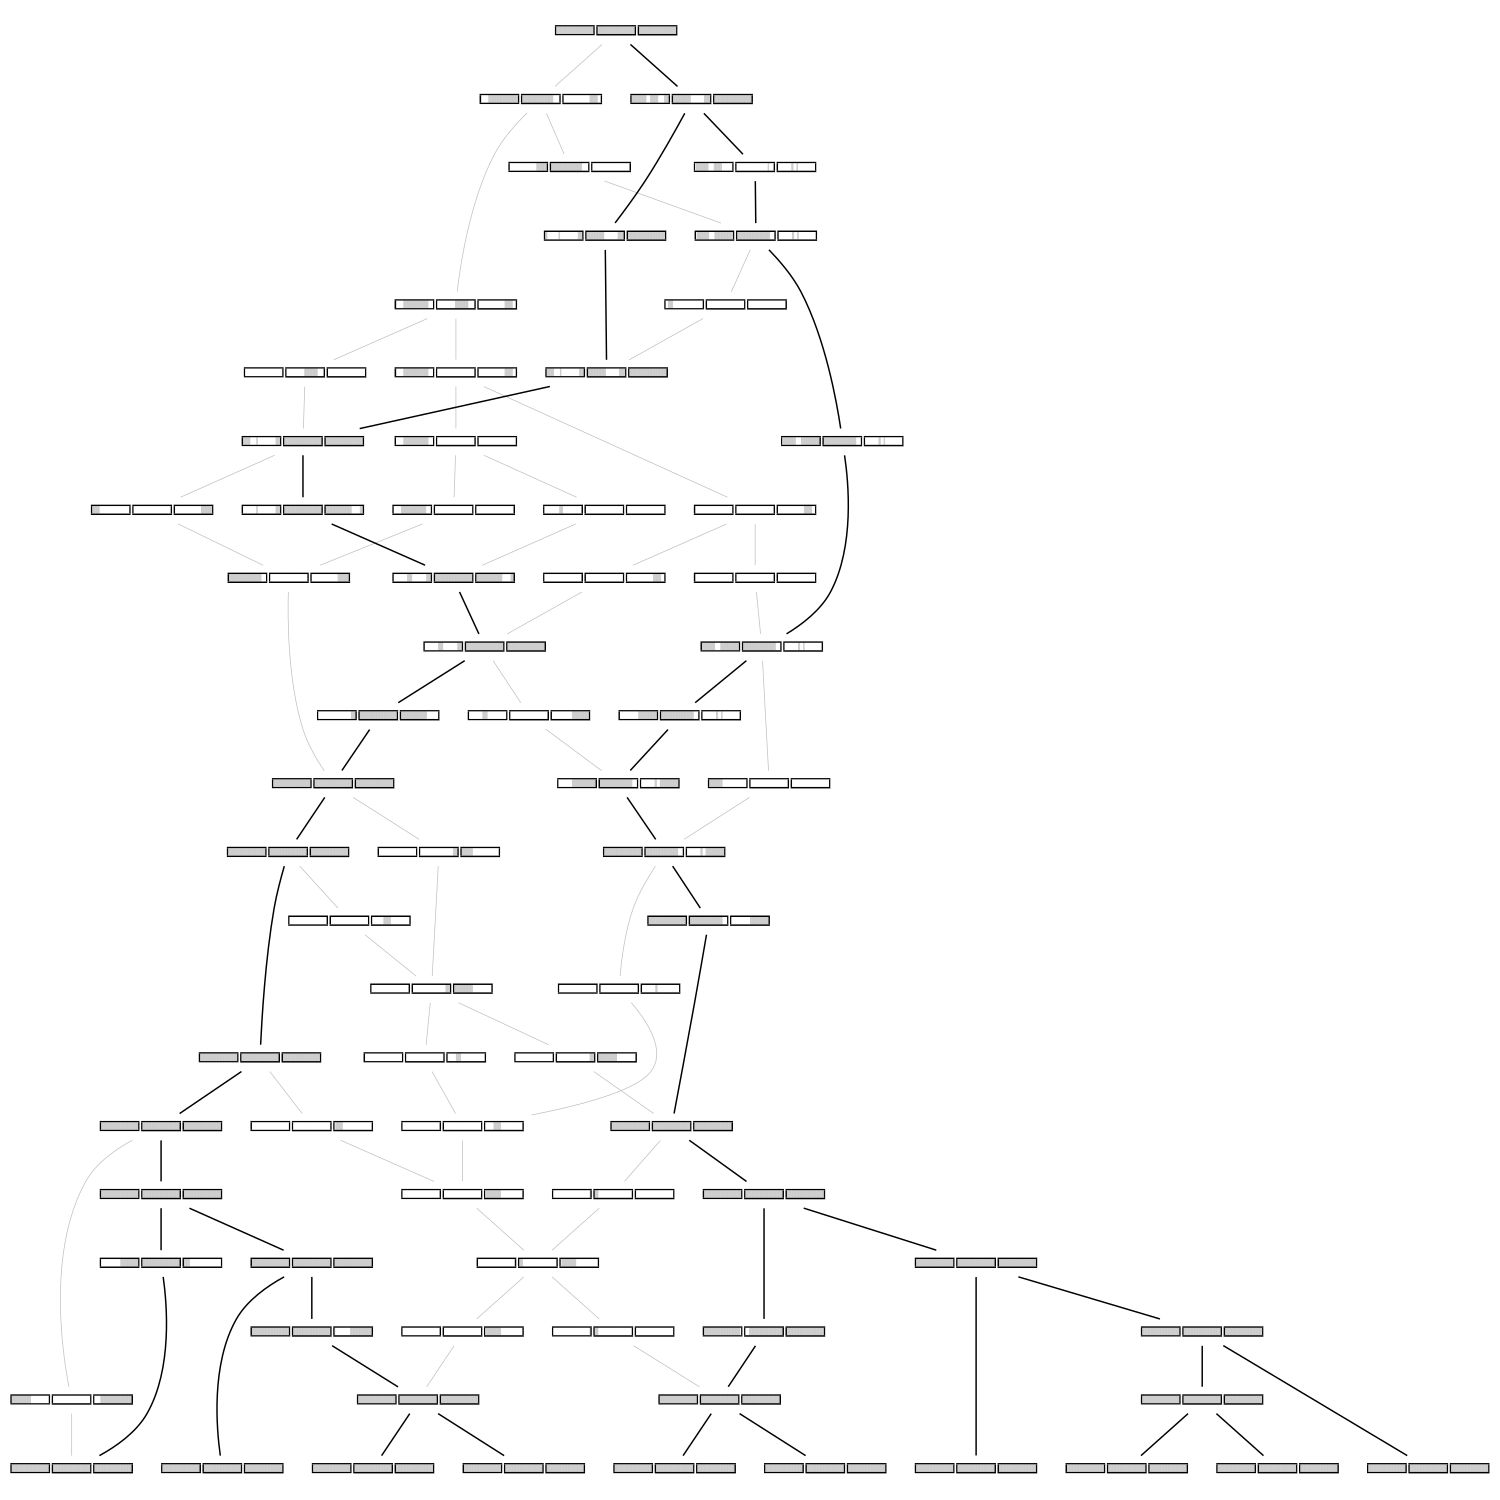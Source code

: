 digraph G {fontsize=5;ranksep=0.02;ratio=fill;size="10,10";
edge[arrowhead=none];
{rank=same;1[shape=point] 2[shape=point] 3[shape=point] 4[shape=point] 5[shape=point] 6[shape=point] 7[shape=point] 8[shape=point] 9[shape=point] 10[shape=point] }
1[shape=plaintext,label=<<table CELLBORDER="0" CELLSPACING="0" CELLPADDING="0" BORDER="0"><tr><td HEIGHT="2" COLSPAN="54" bgcolor="white"></td></tr><tr><td HEIGHT="2" WIDTH="2" bgcolor="white"></td><td bgcolor="black" HEIGHT="2" COLSPAN="52"></td><td HEIGHT="2" WIDTH="2" bgcolor="white"></td><td bgcolor="black" HEIGHT="2" COLSPAN="52"></td><td HEIGHT="2" WIDTH="2" bgcolor="white"></td><td bgcolor="black" HEIGHT="2" COLSPAN="52"></td><td HEIGHT="2" WIDTH="2" bgcolor="white"></td></tr><tr><td HEIGHT="10" WIDTH="2" bgcolor="white"></td><td bgcolor="black" WIDTH="2" HEIGHT="10"></td><td bgcolor="grey" HEIGHT="10" WIDTH="1"></td><td bgcolor="grey" HEIGHT="10" WIDTH="1"></td><td bgcolor="grey" HEIGHT="10" WIDTH="1"></td><td bgcolor="grey" HEIGHT="10" WIDTH="1"></td><td bgcolor="grey" HEIGHT="10" WIDTH="1"></td><td bgcolor="grey" HEIGHT="10" WIDTH="1"></td><td bgcolor="grey" HEIGHT="10" WIDTH="1"></td><td bgcolor="grey" HEIGHT="10" WIDTH="1"></td><td bgcolor="grey" HEIGHT="10" WIDTH="1"></td><td bgcolor="grey" HEIGHT="10" WIDTH="1"></td><td bgcolor="grey" HEIGHT="10" WIDTH="1"></td><td bgcolor="grey" HEIGHT="10" WIDTH="1"></td><td bgcolor="grey" HEIGHT="10" WIDTH="1"></td><td bgcolor="grey" HEIGHT="10" WIDTH="1"></td><td bgcolor="grey" HEIGHT="10" WIDTH="1"></td><td bgcolor="grey" HEIGHT="10" WIDTH="1"></td><td bgcolor="grey" HEIGHT="10" WIDTH="1"></td><td bgcolor="grey" HEIGHT="10" WIDTH="1"></td><td bgcolor="grey" HEIGHT="10" WIDTH="1"></td><td bgcolor="grey" HEIGHT="10" WIDTH="1"></td><td bgcolor="grey" HEIGHT="10" WIDTH="1"></td><td bgcolor="grey" HEIGHT="10" WIDTH="1"></td><td bgcolor="grey" HEIGHT="10" WIDTH="1"></td><td bgcolor="grey" HEIGHT="10" WIDTH="1"></td><td bgcolor="grey" HEIGHT="10" WIDTH="1"></td><td bgcolor="grey" HEIGHT="10" WIDTH="1"></td><td bgcolor="grey" HEIGHT="10" WIDTH="1"></td><td bgcolor="grey" HEIGHT="10" WIDTH="1"></td><td bgcolor="grey" HEIGHT="10" WIDTH="1"></td><td bgcolor="grey" HEIGHT="10" WIDTH="1"></td><td bgcolor="grey" HEIGHT="10" WIDTH="1"></td><td bgcolor="grey" HEIGHT="10" WIDTH="1"></td><td bgcolor="grey" HEIGHT="10" WIDTH="1"></td><td bgcolor="grey" HEIGHT="10" WIDTH="1"></td><td bgcolor="grey" HEIGHT="10" WIDTH="1"></td><td bgcolor="grey" HEIGHT="10" WIDTH="1"></td><td bgcolor="grey" HEIGHT="10" WIDTH="1"></td><td bgcolor="grey" HEIGHT="10" WIDTH="1"></td><td bgcolor="grey" HEIGHT="10" WIDTH="1"></td><td bgcolor="grey" HEIGHT="10" WIDTH="1"></td><td bgcolor="grey" HEIGHT="10" WIDTH="1"></td><td bgcolor="grey" HEIGHT="10" WIDTH="1"></td><td bgcolor="grey" HEIGHT="10" WIDTH="1"></td><td bgcolor="grey" HEIGHT="10" WIDTH="1"></td><td bgcolor="grey" HEIGHT="10" WIDTH="1"></td><td bgcolor="grey" HEIGHT="10" WIDTH="1"></td><td bgcolor="grey" HEIGHT="10" WIDTH="1"></td><td bgcolor="grey" HEIGHT="10" WIDTH="1"></td><td bgcolor="grey" HEIGHT="10" WIDTH="1"></td><td bgcolor="grey" HEIGHT="10" WIDTH="1"></td><td bgcolor="black" WIDTH="2" HEIGHT="10"></td><td HEIGHT="10" WIDTH="2" bgcolor="white"></td><td bgcolor="black" WIDTH="2" HEIGHT="10"></td><td bgcolor="grey" HEIGHT="10" WIDTH="1"></td><td bgcolor="grey" HEIGHT="10" WIDTH="1"></td><td bgcolor="grey" HEIGHT="10" WIDTH="1"></td><td bgcolor="grey" HEIGHT="10" WIDTH="1"></td><td bgcolor="grey" HEIGHT="10" WIDTH="1"></td><td bgcolor="grey" HEIGHT="10" WIDTH="1"></td><td bgcolor="grey" HEIGHT="10" WIDTH="1"></td><td bgcolor="grey" HEIGHT="10" WIDTH="1"></td><td bgcolor="grey" HEIGHT="10" WIDTH="1"></td><td bgcolor="grey" HEIGHT="10" WIDTH="1"></td><td bgcolor="grey" HEIGHT="10" WIDTH="1"></td><td bgcolor="grey" HEIGHT="10" WIDTH="1"></td><td bgcolor="grey" HEIGHT="10" WIDTH="1"></td><td bgcolor="grey" HEIGHT="10" WIDTH="1"></td><td bgcolor="grey" HEIGHT="10" WIDTH="1"></td><td bgcolor="grey" HEIGHT="10" WIDTH="1"></td><td bgcolor="grey" HEIGHT="10" WIDTH="1"></td><td bgcolor="grey" HEIGHT="10" WIDTH="1"></td><td bgcolor="grey" HEIGHT="10" WIDTH="1"></td><td bgcolor="grey" HEIGHT="10" WIDTH="1"></td><td bgcolor="grey" HEIGHT="10" WIDTH="1"></td><td bgcolor="grey" HEIGHT="10" WIDTH="1"></td><td bgcolor="grey" HEIGHT="10" WIDTH="1"></td><td bgcolor="grey" HEIGHT="10" WIDTH="1"></td><td bgcolor="grey" HEIGHT="10" WIDTH="1"></td><td bgcolor="grey" HEIGHT="10" WIDTH="1"></td><td bgcolor="grey" HEIGHT="10" WIDTH="1"></td><td bgcolor="grey" HEIGHT="10" WIDTH="1"></td><td bgcolor="grey" HEIGHT="10" WIDTH="1"></td><td bgcolor="grey" HEIGHT="10" WIDTH="1"></td><td bgcolor="grey" HEIGHT="10" WIDTH="1"></td><td bgcolor="grey" HEIGHT="10" WIDTH="1"></td><td bgcolor="grey" HEIGHT="10" WIDTH="1"></td><td bgcolor="grey" HEIGHT="10" WIDTH="1"></td><td bgcolor="grey" HEIGHT="10" WIDTH="1"></td><td bgcolor="grey" HEIGHT="10" WIDTH="1"></td><td bgcolor="grey" HEIGHT="10" WIDTH="1"></td><td bgcolor="grey" HEIGHT="10" WIDTH="1"></td><td bgcolor="grey" HEIGHT="10" WIDTH="1"></td><td bgcolor="grey" HEIGHT="10" WIDTH="1"></td><td bgcolor="grey" HEIGHT="10" WIDTH="1"></td><td bgcolor="grey" HEIGHT="10" WIDTH="1"></td><td bgcolor="grey" HEIGHT="10" WIDTH="1"></td><td bgcolor="grey" HEIGHT="10" WIDTH="1"></td><td bgcolor="grey" HEIGHT="10" WIDTH="1"></td><td bgcolor="grey" HEIGHT="10" WIDTH="1"></td><td bgcolor="grey" HEIGHT="10" WIDTH="1"></td><td bgcolor="grey" HEIGHT="10" WIDTH="1"></td><td bgcolor="grey" HEIGHT="10" WIDTH="1"></td><td bgcolor="grey" HEIGHT="10" WIDTH="1"></td><td bgcolor="black" WIDTH="2" HEIGHT="10"></td><td HEIGHT="10" WIDTH="2" bgcolor="white"></td><td bgcolor="black" WIDTH="2" HEIGHT="10"></td><td bgcolor="grey" HEIGHT="10" WIDTH="1"></td><td bgcolor="grey" HEIGHT="10" WIDTH="1"></td><td bgcolor="grey" HEIGHT="10" WIDTH="1"></td><td bgcolor="grey" HEIGHT="10" WIDTH="1"></td><td bgcolor="grey" HEIGHT="10" WIDTH="1"></td><td bgcolor="grey" HEIGHT="10" WIDTH="1"></td><td bgcolor="grey" HEIGHT="10" WIDTH="1"></td><td bgcolor="grey" HEIGHT="10" WIDTH="1"></td><td bgcolor="grey" HEIGHT="10" WIDTH="1"></td><td bgcolor="grey" HEIGHT="10" WIDTH="1"></td><td bgcolor="grey" HEIGHT="10" WIDTH="1"></td><td bgcolor="grey" HEIGHT="10" WIDTH="1"></td><td bgcolor="grey" HEIGHT="10" WIDTH="1"></td><td bgcolor="grey" HEIGHT="10" WIDTH="1"></td><td bgcolor="grey" HEIGHT="10" WIDTH="1"></td><td bgcolor="grey" HEIGHT="10" WIDTH="1"></td><td bgcolor="grey" HEIGHT="10" WIDTH="1"></td><td bgcolor="grey" HEIGHT="10" WIDTH="1"></td><td bgcolor="grey" HEIGHT="10" WIDTH="1"></td><td bgcolor="grey" HEIGHT="10" WIDTH="1"></td><td bgcolor="grey" HEIGHT="10" WIDTH="1"></td><td bgcolor="grey" HEIGHT="10" WIDTH="1"></td><td bgcolor="grey" HEIGHT="10" WIDTH="1"></td><td bgcolor="grey" HEIGHT="10" WIDTH="1"></td><td bgcolor="grey" HEIGHT="10" WIDTH="1"></td><td bgcolor="grey" HEIGHT="10" WIDTH="1"></td><td bgcolor="grey" HEIGHT="10" WIDTH="1"></td><td bgcolor="grey" HEIGHT="10" WIDTH="1"></td><td bgcolor="grey" HEIGHT="10" WIDTH="1"></td><td bgcolor="grey" HEIGHT="10" WIDTH="1"></td><td bgcolor="grey" HEIGHT="10" WIDTH="1"></td><td bgcolor="grey" HEIGHT="10" WIDTH="1"></td><td bgcolor="grey" HEIGHT="10" WIDTH="1"></td><td bgcolor="grey" HEIGHT="10" WIDTH="1"></td><td bgcolor="grey" HEIGHT="10" WIDTH="1"></td><td bgcolor="grey" HEIGHT="10" WIDTH="1"></td><td bgcolor="grey" HEIGHT="10" WIDTH="1"></td><td bgcolor="grey" HEIGHT="10" WIDTH="1"></td><td bgcolor="grey" HEIGHT="10" WIDTH="1"></td><td bgcolor="grey" HEIGHT="10" WIDTH="1"></td><td bgcolor="grey" HEIGHT="10" WIDTH="1"></td><td bgcolor="grey" HEIGHT="10" WIDTH="1"></td><td bgcolor="grey" HEIGHT="10" WIDTH="1"></td><td bgcolor="grey" HEIGHT="10" WIDTH="1"></td><td bgcolor="grey" HEIGHT="10" WIDTH="1"></td><td bgcolor="grey" HEIGHT="10" WIDTH="1"></td><td bgcolor="grey" HEIGHT="10" WIDTH="1"></td><td bgcolor="grey" HEIGHT="10" WIDTH="1"></td><td bgcolor="grey" HEIGHT="10" WIDTH="1"></td><td bgcolor="grey" HEIGHT="10" WIDTH="1"></td><td bgcolor="black" WIDTH="2" HEIGHT="10"></td><td bgcolor="white" WIDTH="2" HEIGHT="10"></td></tr><tr><td HEIGHT="2" WIDTH="2" bgcolor="white"></td><td bgcolor="black" HEIGHT="2" COLSPAN="52"></td><td HEIGHT="2" WIDTH="2" bgcolor="white"></td><td bgcolor="black" HEIGHT="2" COLSPAN="52"></td><td HEIGHT="2" WIDTH="2" bgcolor="white"></td><td bgcolor="black" HEIGHT="2" COLSPAN="52"></td><td HEIGHT="2" WIDTH="2" bgcolor="white"></td></tr><tr><td HEIGHT="5" COLSPAN="54" bgcolor="white"></td></tr></table>>]
2[shape=plaintext,label=<<table CELLBORDER="0" CELLSPACING="0" CELLPADDING="0" BORDER="0"><tr><td HEIGHT="2" COLSPAN="54" bgcolor="white"></td></tr><tr><td HEIGHT="2" WIDTH="2" bgcolor="white"></td><td bgcolor="black" HEIGHT="2" COLSPAN="52"></td><td HEIGHT="2" WIDTH="2" bgcolor="white"></td><td bgcolor="black" HEIGHT="2" COLSPAN="52"></td><td HEIGHT="2" WIDTH="2" bgcolor="white"></td><td bgcolor="black" HEIGHT="2" COLSPAN="52"></td><td HEIGHT="2" WIDTH="2" bgcolor="white"></td></tr><tr><td HEIGHT="10" WIDTH="2" bgcolor="white"></td><td bgcolor="black" WIDTH="2" HEIGHT="10"></td><td bgcolor="grey" HEIGHT="10" WIDTH="1"></td><td bgcolor="grey" HEIGHT="10" WIDTH="1"></td><td bgcolor="grey" HEIGHT="10" WIDTH="1"></td><td bgcolor="grey" HEIGHT="10" WIDTH="1"></td><td bgcolor="grey" HEIGHT="10" WIDTH="1"></td><td bgcolor="grey" HEIGHT="10" WIDTH="1"></td><td bgcolor="grey" HEIGHT="10" WIDTH="1"></td><td bgcolor="grey" HEIGHT="10" WIDTH="1"></td><td bgcolor="grey" HEIGHT="10" WIDTH="1"></td><td bgcolor="grey" HEIGHT="10" WIDTH="1"></td><td bgcolor="grey" HEIGHT="10" WIDTH="1"></td><td bgcolor="grey" HEIGHT="10" WIDTH="1"></td><td bgcolor="grey" HEIGHT="10" WIDTH="1"></td><td bgcolor="grey" HEIGHT="10" WIDTH="1"></td><td bgcolor="grey" HEIGHT="10" WIDTH="1"></td><td bgcolor="grey" HEIGHT="10" WIDTH="1"></td><td bgcolor="grey" HEIGHT="10" WIDTH="1"></td><td bgcolor="grey" HEIGHT="10" WIDTH="1"></td><td bgcolor="grey" HEIGHT="10" WIDTH="1"></td><td bgcolor="grey" HEIGHT="10" WIDTH="1"></td><td bgcolor="grey" HEIGHT="10" WIDTH="1"></td><td bgcolor="grey" HEIGHT="10" WIDTH="1"></td><td bgcolor="grey" HEIGHT="10" WIDTH="1"></td><td bgcolor="grey" HEIGHT="10" WIDTH="1"></td><td bgcolor="grey" HEIGHT="10" WIDTH="1"></td><td bgcolor="grey" HEIGHT="10" WIDTH="1"></td><td bgcolor="grey" HEIGHT="10" WIDTH="1"></td><td bgcolor="grey" HEIGHT="10" WIDTH="1"></td><td bgcolor="grey" HEIGHT="10" WIDTH="1"></td><td bgcolor="grey" HEIGHT="10" WIDTH="1"></td><td bgcolor="grey" HEIGHT="10" WIDTH="1"></td><td bgcolor="grey" HEIGHT="10" WIDTH="1"></td><td bgcolor="grey" HEIGHT="10" WIDTH="1"></td><td bgcolor="grey" HEIGHT="10" WIDTH="1"></td><td bgcolor="grey" HEIGHT="10" WIDTH="1"></td><td bgcolor="grey" HEIGHT="10" WIDTH="1"></td><td bgcolor="grey" HEIGHT="10" WIDTH="1"></td><td bgcolor="grey" HEIGHT="10" WIDTH="1"></td><td bgcolor="grey" HEIGHT="10" WIDTH="1"></td><td bgcolor="grey" HEIGHT="10" WIDTH="1"></td><td bgcolor="grey" HEIGHT="10" WIDTH="1"></td><td bgcolor="grey" HEIGHT="10" WIDTH="1"></td><td bgcolor="grey" HEIGHT="10" WIDTH="1"></td><td bgcolor="grey" HEIGHT="10" WIDTH="1"></td><td bgcolor="grey" HEIGHT="10" WIDTH="1"></td><td bgcolor="grey" HEIGHT="10" WIDTH="1"></td><td bgcolor="grey" HEIGHT="10" WIDTH="1"></td><td bgcolor="grey" HEIGHT="10" WIDTH="1"></td><td bgcolor="grey" HEIGHT="10" WIDTH="1"></td><td bgcolor="grey" HEIGHT="10" WIDTH="1"></td><td bgcolor="black" WIDTH="2" HEIGHT="10"></td><td HEIGHT="10" WIDTH="2" bgcolor="white"></td><td bgcolor="black" WIDTH="2" HEIGHT="10"></td><td bgcolor="grey" HEIGHT="10" WIDTH="1"></td><td bgcolor="grey" HEIGHT="10" WIDTH="1"></td><td bgcolor="grey" HEIGHT="10" WIDTH="1"></td><td bgcolor="grey" HEIGHT="10" WIDTH="1"></td><td bgcolor="grey" HEIGHT="10" WIDTH="1"></td><td bgcolor="grey" HEIGHT="10" WIDTH="1"></td><td bgcolor="grey" HEIGHT="10" WIDTH="1"></td><td bgcolor="grey" HEIGHT="10" WIDTH="1"></td><td bgcolor="grey" HEIGHT="10" WIDTH="1"></td><td bgcolor="grey" HEIGHT="10" WIDTH="1"></td><td bgcolor="grey" HEIGHT="10" WIDTH="1"></td><td bgcolor="grey" HEIGHT="10" WIDTH="1"></td><td bgcolor="grey" HEIGHT="10" WIDTH="1"></td><td bgcolor="grey" HEIGHT="10" WIDTH="1"></td><td bgcolor="grey" HEIGHT="10" WIDTH="1"></td><td bgcolor="grey" HEIGHT="10" WIDTH="1"></td><td bgcolor="grey" HEIGHT="10" WIDTH="1"></td><td bgcolor="grey" HEIGHT="10" WIDTH="1"></td><td bgcolor="grey" HEIGHT="10" WIDTH="1"></td><td bgcolor="grey" HEIGHT="10" WIDTH="1"></td><td bgcolor="grey" HEIGHT="10" WIDTH="1"></td><td bgcolor="grey" HEIGHT="10" WIDTH="1"></td><td bgcolor="grey" HEIGHT="10" WIDTH="1"></td><td bgcolor="grey" HEIGHT="10" WIDTH="1"></td><td bgcolor="grey" HEIGHT="10" WIDTH="1"></td><td bgcolor="grey" HEIGHT="10" WIDTH="1"></td><td bgcolor="grey" HEIGHT="10" WIDTH="1"></td><td bgcolor="grey" HEIGHT="10" WIDTH="1"></td><td bgcolor="grey" HEIGHT="10" WIDTH="1"></td><td bgcolor="grey" HEIGHT="10" WIDTH="1"></td><td bgcolor="grey" HEIGHT="10" WIDTH="1"></td><td bgcolor="grey" HEIGHT="10" WIDTH="1"></td><td bgcolor="grey" HEIGHT="10" WIDTH="1"></td><td bgcolor="grey" HEIGHT="10" WIDTH="1"></td><td bgcolor="grey" HEIGHT="10" WIDTH="1"></td><td bgcolor="grey" HEIGHT="10" WIDTH="1"></td><td bgcolor="grey" HEIGHT="10" WIDTH="1"></td><td bgcolor="grey" HEIGHT="10" WIDTH="1"></td><td bgcolor="grey" HEIGHT="10" WIDTH="1"></td><td bgcolor="grey" HEIGHT="10" WIDTH="1"></td><td bgcolor="grey" HEIGHT="10" WIDTH="1"></td><td bgcolor="grey" HEIGHT="10" WIDTH="1"></td><td bgcolor="grey" HEIGHT="10" WIDTH="1"></td><td bgcolor="grey" HEIGHT="10" WIDTH="1"></td><td bgcolor="grey" HEIGHT="10" WIDTH="1"></td><td bgcolor="grey" HEIGHT="10" WIDTH="1"></td><td bgcolor="grey" HEIGHT="10" WIDTH="1"></td><td bgcolor="grey" HEIGHT="10" WIDTH="1"></td><td bgcolor="grey" HEIGHT="10" WIDTH="1"></td><td bgcolor="grey" HEIGHT="10" WIDTH="1"></td><td bgcolor="black" WIDTH="2" HEIGHT="10"></td><td HEIGHT="10" WIDTH="2" bgcolor="white"></td><td bgcolor="black" WIDTH="2" HEIGHT="10"></td><td bgcolor="grey" HEIGHT="10" WIDTH="1"></td><td bgcolor="grey" HEIGHT="10" WIDTH="1"></td><td bgcolor="grey" HEIGHT="10" WIDTH="1"></td><td bgcolor="grey" HEIGHT="10" WIDTH="1"></td><td bgcolor="grey" HEIGHT="10" WIDTH="1"></td><td bgcolor="grey" HEIGHT="10" WIDTH="1"></td><td bgcolor="grey" HEIGHT="10" WIDTH="1"></td><td bgcolor="grey" HEIGHT="10" WIDTH="1"></td><td bgcolor="grey" HEIGHT="10" WIDTH="1"></td><td bgcolor="grey" HEIGHT="10" WIDTH="1"></td><td bgcolor="grey" HEIGHT="10" WIDTH="1"></td><td bgcolor="grey" HEIGHT="10" WIDTH="1"></td><td bgcolor="grey" HEIGHT="10" WIDTH="1"></td><td bgcolor="grey" HEIGHT="10" WIDTH="1"></td><td bgcolor="grey" HEIGHT="10" WIDTH="1"></td><td bgcolor="grey" HEIGHT="10" WIDTH="1"></td><td bgcolor="grey" HEIGHT="10" WIDTH="1"></td><td bgcolor="grey" HEIGHT="10" WIDTH="1"></td><td bgcolor="grey" HEIGHT="10" WIDTH="1"></td><td bgcolor="grey" HEIGHT="10" WIDTH="1"></td><td bgcolor="grey" HEIGHT="10" WIDTH="1"></td><td bgcolor="grey" HEIGHT="10" WIDTH="1"></td><td bgcolor="grey" HEIGHT="10" WIDTH="1"></td><td bgcolor="grey" HEIGHT="10" WIDTH="1"></td><td bgcolor="grey" HEIGHT="10" WIDTH="1"></td><td bgcolor="grey" HEIGHT="10" WIDTH="1"></td><td bgcolor="grey" HEIGHT="10" WIDTH="1"></td><td bgcolor="grey" HEIGHT="10" WIDTH="1"></td><td bgcolor="grey" HEIGHT="10" WIDTH="1"></td><td bgcolor="grey" HEIGHT="10" WIDTH="1"></td><td bgcolor="grey" HEIGHT="10" WIDTH="1"></td><td bgcolor="grey" HEIGHT="10" WIDTH="1"></td><td bgcolor="grey" HEIGHT="10" WIDTH="1"></td><td bgcolor="grey" HEIGHT="10" WIDTH="1"></td><td bgcolor="grey" HEIGHT="10" WIDTH="1"></td><td bgcolor="grey" HEIGHT="10" WIDTH="1"></td><td bgcolor="grey" HEIGHT="10" WIDTH="1"></td><td bgcolor="grey" HEIGHT="10" WIDTH="1"></td><td bgcolor="grey" HEIGHT="10" WIDTH="1"></td><td bgcolor="grey" HEIGHT="10" WIDTH="1"></td><td bgcolor="grey" HEIGHT="10" WIDTH="1"></td><td bgcolor="grey" HEIGHT="10" WIDTH="1"></td><td bgcolor="grey" HEIGHT="10" WIDTH="1"></td><td bgcolor="grey" HEIGHT="10" WIDTH="1"></td><td bgcolor="grey" HEIGHT="10" WIDTH="1"></td><td bgcolor="grey" HEIGHT="10" WIDTH="1"></td><td bgcolor="grey" HEIGHT="10" WIDTH="1"></td><td bgcolor="grey" HEIGHT="10" WIDTH="1"></td><td bgcolor="grey" HEIGHT="10" WIDTH="1"></td><td bgcolor="grey" HEIGHT="10" WIDTH="1"></td><td bgcolor="black" WIDTH="2" HEIGHT="10"></td><td bgcolor="white" WIDTH="2" HEIGHT="10"></td></tr><tr><td HEIGHT="2" WIDTH="2" bgcolor="white"></td><td bgcolor="black" HEIGHT="2" COLSPAN="52"></td><td HEIGHT="2" WIDTH="2" bgcolor="white"></td><td bgcolor="black" HEIGHT="2" COLSPAN="52"></td><td HEIGHT="2" WIDTH="2" bgcolor="white"></td><td bgcolor="black" HEIGHT="2" COLSPAN="52"></td><td HEIGHT="2" WIDTH="2" bgcolor="white"></td></tr><tr><td HEIGHT="5" COLSPAN="54" bgcolor="white"></td></tr></table>>]
3[shape=plaintext,label=<<table CELLBORDER="0" CELLSPACING="0" CELLPADDING="0" BORDER="0"><tr><td HEIGHT="2" COLSPAN="54" bgcolor="white"></td></tr><tr><td HEIGHT="2" WIDTH="2" bgcolor="white"></td><td bgcolor="black" HEIGHT="2" COLSPAN="52"></td><td HEIGHT="2" WIDTH="2" bgcolor="white"></td><td bgcolor="black" HEIGHT="2" COLSPAN="52"></td><td HEIGHT="2" WIDTH="2" bgcolor="white"></td><td bgcolor="black" HEIGHT="2" COLSPAN="52"></td><td HEIGHT="2" WIDTH="2" bgcolor="white"></td></tr><tr><td HEIGHT="10" WIDTH="2" bgcolor="white"></td><td bgcolor="black" WIDTH="2" HEIGHT="10"></td><td bgcolor="grey" HEIGHT="10" WIDTH="1"></td><td bgcolor="grey" HEIGHT="10" WIDTH="1"></td><td bgcolor="grey" HEIGHT="10" WIDTH="1"></td><td bgcolor="grey" HEIGHT="10" WIDTH="1"></td><td bgcolor="grey" HEIGHT="10" WIDTH="1"></td><td bgcolor="grey" HEIGHT="10" WIDTH="1"></td><td bgcolor="grey" HEIGHT="10" WIDTH="1"></td><td bgcolor="grey" HEIGHT="10" WIDTH="1"></td><td bgcolor="grey" HEIGHT="10" WIDTH="1"></td><td bgcolor="grey" HEIGHT="10" WIDTH="1"></td><td bgcolor="grey" HEIGHT="10" WIDTH="1"></td><td bgcolor="grey" HEIGHT="10" WIDTH="1"></td><td bgcolor="grey" HEIGHT="10" WIDTH="1"></td><td bgcolor="grey" HEIGHT="10" WIDTH="1"></td><td bgcolor="grey" HEIGHT="10" WIDTH="1"></td><td bgcolor="grey" HEIGHT="10" WIDTH="1"></td><td bgcolor="grey" HEIGHT="10" WIDTH="1"></td><td bgcolor="grey" HEIGHT="10" WIDTH="1"></td><td bgcolor="grey" HEIGHT="10" WIDTH="1"></td><td bgcolor="grey" HEIGHT="10" WIDTH="1"></td><td bgcolor="grey" HEIGHT="10" WIDTH="1"></td><td bgcolor="grey" HEIGHT="10" WIDTH="1"></td><td bgcolor="grey" HEIGHT="10" WIDTH="1"></td><td bgcolor="grey" HEIGHT="10" WIDTH="1"></td><td bgcolor="grey" HEIGHT="10" WIDTH="1"></td><td bgcolor="grey" HEIGHT="10" WIDTH="1"></td><td bgcolor="grey" HEIGHT="10" WIDTH="1"></td><td bgcolor="grey" HEIGHT="10" WIDTH="1"></td><td bgcolor="grey" HEIGHT="10" WIDTH="1"></td><td bgcolor="grey" HEIGHT="10" WIDTH="1"></td><td bgcolor="grey" HEIGHT="10" WIDTH="1"></td><td bgcolor="grey" HEIGHT="10" WIDTH="1"></td><td bgcolor="grey" HEIGHT="10" WIDTH="1"></td><td bgcolor="grey" HEIGHT="10" WIDTH="1"></td><td bgcolor="grey" HEIGHT="10" WIDTH="1"></td><td bgcolor="grey" HEIGHT="10" WIDTH="1"></td><td bgcolor="grey" HEIGHT="10" WIDTH="1"></td><td bgcolor="grey" HEIGHT="10" WIDTH="1"></td><td bgcolor="grey" HEIGHT="10" WIDTH="1"></td><td bgcolor="grey" HEIGHT="10" WIDTH="1"></td><td bgcolor="grey" HEIGHT="10" WIDTH="1"></td><td bgcolor="grey" HEIGHT="10" WIDTH="1"></td><td bgcolor="grey" HEIGHT="10" WIDTH="1"></td><td bgcolor="grey" HEIGHT="10" WIDTH="1"></td><td bgcolor="grey" HEIGHT="10" WIDTH="1"></td><td bgcolor="grey" HEIGHT="10" WIDTH="1"></td><td bgcolor="grey" HEIGHT="10" WIDTH="1"></td><td bgcolor="grey" HEIGHT="10" WIDTH="1"></td><td bgcolor="grey" HEIGHT="10" WIDTH="1"></td><td bgcolor="grey" HEIGHT="10" WIDTH="1"></td><td bgcolor="black" WIDTH="2" HEIGHT="10"></td><td HEIGHT="10" WIDTH="2" bgcolor="white"></td><td bgcolor="black" WIDTH="2" HEIGHT="10"></td><td bgcolor="grey" HEIGHT="10" WIDTH="1"></td><td bgcolor="grey" HEIGHT="10" WIDTH="1"></td><td bgcolor="grey" HEIGHT="10" WIDTH="1"></td><td bgcolor="grey" HEIGHT="10" WIDTH="1"></td><td bgcolor="grey" HEIGHT="10" WIDTH="1"></td><td bgcolor="grey" HEIGHT="10" WIDTH="1"></td><td bgcolor="grey" HEIGHT="10" WIDTH="1"></td><td bgcolor="grey" HEIGHT="10" WIDTH="1"></td><td bgcolor="grey" HEIGHT="10" WIDTH="1"></td><td bgcolor="grey" HEIGHT="10" WIDTH="1"></td><td bgcolor="grey" HEIGHT="10" WIDTH="1"></td><td bgcolor="grey" HEIGHT="10" WIDTH="1"></td><td bgcolor="grey" HEIGHT="10" WIDTH="1"></td><td bgcolor="grey" HEIGHT="10" WIDTH="1"></td><td bgcolor="grey" HEIGHT="10" WIDTH="1"></td><td bgcolor="grey" HEIGHT="10" WIDTH="1"></td><td bgcolor="grey" HEIGHT="10" WIDTH="1"></td><td bgcolor="grey" HEIGHT="10" WIDTH="1"></td><td bgcolor="grey" HEIGHT="10" WIDTH="1"></td><td bgcolor="grey" HEIGHT="10" WIDTH="1"></td><td bgcolor="grey" HEIGHT="10" WIDTH="1"></td><td bgcolor="grey" HEIGHT="10" WIDTH="1"></td><td bgcolor="grey" HEIGHT="10" WIDTH="1"></td><td bgcolor="grey" HEIGHT="10" WIDTH="1"></td><td bgcolor="grey" HEIGHT="10" WIDTH="1"></td><td bgcolor="grey" HEIGHT="10" WIDTH="1"></td><td bgcolor="grey" HEIGHT="10" WIDTH="1"></td><td bgcolor="grey" HEIGHT="10" WIDTH="1"></td><td bgcolor="grey" HEIGHT="10" WIDTH="1"></td><td bgcolor="grey" HEIGHT="10" WIDTH="1"></td><td bgcolor="grey" HEIGHT="10" WIDTH="1"></td><td bgcolor="grey" HEIGHT="10" WIDTH="1"></td><td bgcolor="grey" HEIGHT="10" WIDTH="1"></td><td bgcolor="grey" HEIGHT="10" WIDTH="1"></td><td bgcolor="grey" HEIGHT="10" WIDTH="1"></td><td bgcolor="grey" HEIGHT="10" WIDTH="1"></td><td bgcolor="grey" HEIGHT="10" WIDTH="1"></td><td bgcolor="grey" HEIGHT="10" WIDTH="1"></td><td bgcolor="grey" HEIGHT="10" WIDTH="1"></td><td bgcolor="grey" HEIGHT="10" WIDTH="1"></td><td bgcolor="grey" HEIGHT="10" WIDTH="1"></td><td bgcolor="grey" HEIGHT="10" WIDTH="1"></td><td bgcolor="grey" HEIGHT="10" WIDTH="1"></td><td bgcolor="grey" HEIGHT="10" WIDTH="1"></td><td bgcolor="grey" HEIGHT="10" WIDTH="1"></td><td bgcolor="grey" HEIGHT="10" WIDTH="1"></td><td bgcolor="grey" HEIGHT="10" WIDTH="1"></td><td bgcolor="grey" HEIGHT="10" WIDTH="1"></td><td bgcolor="grey" HEIGHT="10" WIDTH="1"></td><td bgcolor="grey" HEIGHT="10" WIDTH="1"></td><td bgcolor="black" WIDTH="2" HEIGHT="10"></td><td HEIGHT="10" WIDTH="2" bgcolor="white"></td><td bgcolor="black" WIDTH="2" HEIGHT="10"></td><td bgcolor="grey" HEIGHT="10" WIDTH="1"></td><td bgcolor="grey" HEIGHT="10" WIDTH="1"></td><td bgcolor="grey" HEIGHT="10" WIDTH="1"></td><td bgcolor="grey" HEIGHT="10" WIDTH="1"></td><td bgcolor="grey" HEIGHT="10" WIDTH="1"></td><td bgcolor="grey" HEIGHT="10" WIDTH="1"></td><td bgcolor="grey" HEIGHT="10" WIDTH="1"></td><td bgcolor="grey" HEIGHT="10" WIDTH="1"></td><td bgcolor="grey" HEIGHT="10" WIDTH="1"></td><td bgcolor="grey" HEIGHT="10" WIDTH="1"></td><td bgcolor="grey" HEIGHT="10" WIDTH="1"></td><td bgcolor="grey" HEIGHT="10" WIDTH="1"></td><td bgcolor="grey" HEIGHT="10" WIDTH="1"></td><td bgcolor="grey" HEIGHT="10" WIDTH="1"></td><td bgcolor="grey" HEIGHT="10" WIDTH="1"></td><td bgcolor="grey" HEIGHT="10" WIDTH="1"></td><td bgcolor="grey" HEIGHT="10" WIDTH="1"></td><td bgcolor="grey" HEIGHT="10" WIDTH="1"></td><td bgcolor="grey" HEIGHT="10" WIDTH="1"></td><td bgcolor="grey" HEIGHT="10" WIDTH="1"></td><td bgcolor="grey" HEIGHT="10" WIDTH="1"></td><td bgcolor="grey" HEIGHT="10" WIDTH="1"></td><td bgcolor="grey" HEIGHT="10" WIDTH="1"></td><td bgcolor="grey" HEIGHT="10" WIDTH="1"></td><td bgcolor="grey" HEIGHT="10" WIDTH="1"></td><td bgcolor="grey" HEIGHT="10" WIDTH="1"></td><td bgcolor="grey" HEIGHT="10" WIDTH="1"></td><td bgcolor="grey" HEIGHT="10" WIDTH="1"></td><td bgcolor="grey" HEIGHT="10" WIDTH="1"></td><td bgcolor="grey" HEIGHT="10" WIDTH="1"></td><td bgcolor="grey" HEIGHT="10" WIDTH="1"></td><td bgcolor="grey" HEIGHT="10" WIDTH="1"></td><td bgcolor="grey" HEIGHT="10" WIDTH="1"></td><td bgcolor="grey" HEIGHT="10" WIDTH="1"></td><td bgcolor="grey" HEIGHT="10" WIDTH="1"></td><td bgcolor="grey" HEIGHT="10" WIDTH="1"></td><td bgcolor="grey" HEIGHT="10" WIDTH="1"></td><td bgcolor="grey" HEIGHT="10" WIDTH="1"></td><td bgcolor="grey" HEIGHT="10" WIDTH="1"></td><td bgcolor="grey" HEIGHT="10" WIDTH="1"></td><td bgcolor="grey" HEIGHT="10" WIDTH="1"></td><td bgcolor="grey" HEIGHT="10" WIDTH="1"></td><td bgcolor="grey" HEIGHT="10" WIDTH="1"></td><td bgcolor="grey" HEIGHT="10" WIDTH="1"></td><td bgcolor="grey" HEIGHT="10" WIDTH="1"></td><td bgcolor="grey" HEIGHT="10" WIDTH="1"></td><td bgcolor="grey" HEIGHT="10" WIDTH="1"></td><td bgcolor="grey" HEIGHT="10" WIDTH="1"></td><td bgcolor="grey" HEIGHT="10" WIDTH="1"></td><td bgcolor="grey" HEIGHT="10" WIDTH="1"></td><td bgcolor="black" WIDTH="2" HEIGHT="10"></td><td bgcolor="white" WIDTH="2" HEIGHT="10"></td></tr><tr><td HEIGHT="2" WIDTH="2" bgcolor="white"></td><td bgcolor="black" HEIGHT="2" COLSPAN="52"></td><td HEIGHT="2" WIDTH="2" bgcolor="white"></td><td bgcolor="black" HEIGHT="2" COLSPAN="52"></td><td HEIGHT="2" WIDTH="2" bgcolor="white"></td><td bgcolor="black" HEIGHT="2" COLSPAN="52"></td><td HEIGHT="2" WIDTH="2" bgcolor="white"></td></tr><tr><td HEIGHT="5" COLSPAN="54" bgcolor="white"></td></tr></table>>]
4[shape=plaintext,label=<<table CELLBORDER="0" CELLSPACING="0" CELLPADDING="0" BORDER="0"><tr><td HEIGHT="2" COLSPAN="54" bgcolor="white"></td></tr><tr><td HEIGHT="2" WIDTH="2" bgcolor="white"></td><td bgcolor="black" HEIGHT="2" COLSPAN="52"></td><td HEIGHT="2" WIDTH="2" bgcolor="white"></td><td bgcolor="black" HEIGHT="2" COLSPAN="52"></td><td HEIGHT="2" WIDTH="2" bgcolor="white"></td><td bgcolor="black" HEIGHT="2" COLSPAN="52"></td><td HEIGHT="2" WIDTH="2" bgcolor="white"></td></tr><tr><td HEIGHT="10" WIDTH="2" bgcolor="white"></td><td bgcolor="black" WIDTH="2" HEIGHT="10"></td><td bgcolor="grey" HEIGHT="10" WIDTH="1"></td><td bgcolor="grey" HEIGHT="10" WIDTH="1"></td><td bgcolor="grey" HEIGHT="10" WIDTH="1"></td><td bgcolor="grey" HEIGHT="10" WIDTH="1"></td><td bgcolor="grey" HEIGHT="10" WIDTH="1"></td><td bgcolor="grey" HEIGHT="10" WIDTH="1"></td><td bgcolor="grey" HEIGHT="10" WIDTH="1"></td><td bgcolor="grey" HEIGHT="10" WIDTH="1"></td><td bgcolor="grey" HEIGHT="10" WIDTH="1"></td><td bgcolor="grey" HEIGHT="10" WIDTH="1"></td><td bgcolor="grey" HEIGHT="10" WIDTH="1"></td><td bgcolor="grey" HEIGHT="10" WIDTH="1"></td><td bgcolor="grey" HEIGHT="10" WIDTH="1"></td><td bgcolor="grey" HEIGHT="10" WIDTH="1"></td><td bgcolor="grey" HEIGHT="10" WIDTH="1"></td><td bgcolor="grey" HEIGHT="10" WIDTH="1"></td><td bgcolor="grey" HEIGHT="10" WIDTH="1"></td><td bgcolor="grey" HEIGHT="10" WIDTH="1"></td><td bgcolor="grey" HEIGHT="10" WIDTH="1"></td><td bgcolor="grey" HEIGHT="10" WIDTH="1"></td><td bgcolor="grey" HEIGHT="10" WIDTH="1"></td><td bgcolor="grey" HEIGHT="10" WIDTH="1"></td><td bgcolor="grey" HEIGHT="10" WIDTH="1"></td><td bgcolor="grey" HEIGHT="10" WIDTH="1"></td><td bgcolor="grey" HEIGHT="10" WIDTH="1"></td><td bgcolor="grey" HEIGHT="10" WIDTH="1"></td><td bgcolor="grey" HEIGHT="10" WIDTH="1"></td><td bgcolor="grey" HEIGHT="10" WIDTH="1"></td><td bgcolor="grey" HEIGHT="10" WIDTH="1"></td><td bgcolor="grey" HEIGHT="10" WIDTH="1"></td><td bgcolor="grey" HEIGHT="10" WIDTH="1"></td><td bgcolor="grey" HEIGHT="10" WIDTH="1"></td><td bgcolor="grey" HEIGHT="10" WIDTH="1"></td><td bgcolor="grey" HEIGHT="10" WIDTH="1"></td><td bgcolor="grey" HEIGHT="10" WIDTH="1"></td><td bgcolor="grey" HEIGHT="10" WIDTH="1"></td><td bgcolor="grey" HEIGHT="10" WIDTH="1"></td><td bgcolor="grey" HEIGHT="10" WIDTH="1"></td><td bgcolor="grey" HEIGHT="10" WIDTH="1"></td><td bgcolor="grey" HEIGHT="10" WIDTH="1"></td><td bgcolor="grey" HEIGHT="10" WIDTH="1"></td><td bgcolor="grey" HEIGHT="10" WIDTH="1"></td><td bgcolor="grey" HEIGHT="10" WIDTH="1"></td><td bgcolor="grey" HEIGHT="10" WIDTH="1"></td><td bgcolor="grey" HEIGHT="10" WIDTH="1"></td><td bgcolor="grey" HEIGHT="10" WIDTH="1"></td><td bgcolor="grey" HEIGHT="10" WIDTH="1"></td><td bgcolor="grey" HEIGHT="10" WIDTH="1"></td><td bgcolor="grey" HEIGHT="10" WIDTH="1"></td><td bgcolor="grey" HEIGHT="10" WIDTH="1"></td><td bgcolor="black" WIDTH="2" HEIGHT="10"></td><td HEIGHT="10" WIDTH="2" bgcolor="white"></td><td bgcolor="black" WIDTH="2" HEIGHT="10"></td><td bgcolor="grey" HEIGHT="10" WIDTH="1"></td><td bgcolor="grey" HEIGHT="10" WIDTH="1"></td><td bgcolor="grey" HEIGHT="10" WIDTH="1"></td><td bgcolor="grey" HEIGHT="10" WIDTH="1"></td><td bgcolor="grey" HEIGHT="10" WIDTH="1"></td><td bgcolor="grey" HEIGHT="10" WIDTH="1"></td><td bgcolor="grey" HEIGHT="10" WIDTH="1"></td><td bgcolor="grey" HEIGHT="10" WIDTH="1"></td><td bgcolor="grey" HEIGHT="10" WIDTH="1"></td><td bgcolor="grey" HEIGHT="10" WIDTH="1"></td><td bgcolor="grey" HEIGHT="10" WIDTH="1"></td><td bgcolor="grey" HEIGHT="10" WIDTH="1"></td><td bgcolor="grey" HEIGHT="10" WIDTH="1"></td><td bgcolor="grey" HEIGHT="10" WIDTH="1"></td><td bgcolor="grey" HEIGHT="10" WIDTH="1"></td><td bgcolor="grey" HEIGHT="10" WIDTH="1"></td><td bgcolor="grey" HEIGHT="10" WIDTH="1"></td><td bgcolor="grey" HEIGHT="10" WIDTH="1"></td><td bgcolor="grey" HEIGHT="10" WIDTH="1"></td><td bgcolor="grey" HEIGHT="10" WIDTH="1"></td><td bgcolor="grey" HEIGHT="10" WIDTH="1"></td><td bgcolor="grey" HEIGHT="10" WIDTH="1"></td><td bgcolor="grey" HEIGHT="10" WIDTH="1"></td><td bgcolor="grey" HEIGHT="10" WIDTH="1"></td><td bgcolor="grey" HEIGHT="10" WIDTH="1"></td><td bgcolor="grey" HEIGHT="10" WIDTH="1"></td><td bgcolor="grey" HEIGHT="10" WIDTH="1"></td><td bgcolor="grey" HEIGHT="10" WIDTH="1"></td><td bgcolor="grey" HEIGHT="10" WIDTH="1"></td><td bgcolor="grey" HEIGHT="10" WIDTH="1"></td><td bgcolor="grey" HEIGHT="10" WIDTH="1"></td><td bgcolor="grey" HEIGHT="10" WIDTH="1"></td><td bgcolor="grey" HEIGHT="10" WIDTH="1"></td><td bgcolor="grey" HEIGHT="10" WIDTH="1"></td><td bgcolor="grey" HEIGHT="10" WIDTH="1"></td><td bgcolor="grey" HEIGHT="10" WIDTH="1"></td><td bgcolor="grey" HEIGHT="10" WIDTH="1"></td><td bgcolor="grey" HEIGHT="10" WIDTH="1"></td><td bgcolor="grey" HEIGHT="10" WIDTH="1"></td><td bgcolor="grey" HEIGHT="10" WIDTH="1"></td><td bgcolor="grey" HEIGHT="10" WIDTH="1"></td><td bgcolor="grey" HEIGHT="10" WIDTH="1"></td><td bgcolor="grey" HEIGHT="10" WIDTH="1"></td><td bgcolor="grey" HEIGHT="10" WIDTH="1"></td><td bgcolor="grey" HEIGHT="10" WIDTH="1"></td><td bgcolor="grey" HEIGHT="10" WIDTH="1"></td><td bgcolor="grey" HEIGHT="10" WIDTH="1"></td><td bgcolor="grey" HEIGHT="10" WIDTH="1"></td><td bgcolor="grey" HEIGHT="10" WIDTH="1"></td><td bgcolor="grey" HEIGHT="10" WIDTH="1"></td><td bgcolor="black" WIDTH="2" HEIGHT="10"></td><td HEIGHT="10" WIDTH="2" bgcolor="white"></td><td bgcolor="black" WIDTH="2" HEIGHT="10"></td><td bgcolor="grey" HEIGHT="10" WIDTH="1"></td><td bgcolor="grey" HEIGHT="10" WIDTH="1"></td><td bgcolor="grey" HEIGHT="10" WIDTH="1"></td><td bgcolor="grey" HEIGHT="10" WIDTH="1"></td><td bgcolor="grey" HEIGHT="10" WIDTH="1"></td><td bgcolor="grey" HEIGHT="10" WIDTH="1"></td><td bgcolor="grey" HEIGHT="10" WIDTH="1"></td><td bgcolor="grey" HEIGHT="10" WIDTH="1"></td><td bgcolor="grey" HEIGHT="10" WIDTH="1"></td><td bgcolor="grey" HEIGHT="10" WIDTH="1"></td><td bgcolor="grey" HEIGHT="10" WIDTH="1"></td><td bgcolor="grey" HEIGHT="10" WIDTH="1"></td><td bgcolor="grey" HEIGHT="10" WIDTH="1"></td><td bgcolor="grey" HEIGHT="10" WIDTH="1"></td><td bgcolor="grey" HEIGHT="10" WIDTH="1"></td><td bgcolor="grey" HEIGHT="10" WIDTH="1"></td><td bgcolor="grey" HEIGHT="10" WIDTH="1"></td><td bgcolor="grey" HEIGHT="10" WIDTH="1"></td><td bgcolor="grey" HEIGHT="10" WIDTH="1"></td><td bgcolor="grey" HEIGHT="10" WIDTH="1"></td><td bgcolor="grey" HEIGHT="10" WIDTH="1"></td><td bgcolor="grey" HEIGHT="10" WIDTH="1"></td><td bgcolor="grey" HEIGHT="10" WIDTH="1"></td><td bgcolor="grey" HEIGHT="10" WIDTH="1"></td><td bgcolor="grey" HEIGHT="10" WIDTH="1"></td><td bgcolor="grey" HEIGHT="10" WIDTH="1"></td><td bgcolor="grey" HEIGHT="10" WIDTH="1"></td><td bgcolor="grey" HEIGHT="10" WIDTH="1"></td><td bgcolor="grey" HEIGHT="10" WIDTH="1"></td><td bgcolor="grey" HEIGHT="10" WIDTH="1"></td><td bgcolor="grey" HEIGHT="10" WIDTH="1"></td><td bgcolor="grey" HEIGHT="10" WIDTH="1"></td><td bgcolor="grey" HEIGHT="10" WIDTH="1"></td><td bgcolor="grey" HEIGHT="10" WIDTH="1"></td><td bgcolor="grey" HEIGHT="10" WIDTH="1"></td><td bgcolor="grey" HEIGHT="10" WIDTH="1"></td><td bgcolor="grey" HEIGHT="10" WIDTH="1"></td><td bgcolor="grey" HEIGHT="10" WIDTH="1"></td><td bgcolor="grey" HEIGHT="10" WIDTH="1"></td><td bgcolor="grey" HEIGHT="10" WIDTH="1"></td><td bgcolor="grey" HEIGHT="10" WIDTH="1"></td><td bgcolor="grey" HEIGHT="10" WIDTH="1"></td><td bgcolor="grey" HEIGHT="10" WIDTH="1"></td><td bgcolor="grey" HEIGHT="10" WIDTH="1"></td><td bgcolor="grey" HEIGHT="10" WIDTH="1"></td><td bgcolor="grey" HEIGHT="10" WIDTH="1"></td><td bgcolor="grey" HEIGHT="10" WIDTH="1"></td><td bgcolor="grey" HEIGHT="10" WIDTH="1"></td><td bgcolor="grey" HEIGHT="10" WIDTH="1"></td><td bgcolor="grey" HEIGHT="10" WIDTH="1"></td><td bgcolor="black" WIDTH="2" HEIGHT="10"></td><td bgcolor="white" WIDTH="2" HEIGHT="10"></td></tr><tr><td HEIGHT="2" WIDTH="2" bgcolor="white"></td><td bgcolor="black" HEIGHT="2" COLSPAN="52"></td><td HEIGHT="2" WIDTH="2" bgcolor="white"></td><td bgcolor="black" HEIGHT="2" COLSPAN="52"></td><td HEIGHT="2" WIDTH="2" bgcolor="white"></td><td bgcolor="black" HEIGHT="2" COLSPAN="52"></td><td HEIGHT="2" WIDTH="2" bgcolor="white"></td></tr><tr><td HEIGHT="5" COLSPAN="54" bgcolor="white"></td></tr></table>>]
5[shape=plaintext,label=<<table CELLBORDER="0" CELLSPACING="0" CELLPADDING="0" BORDER="0"><tr><td HEIGHT="2" COLSPAN="54" bgcolor="white"></td></tr><tr><td HEIGHT="2" WIDTH="2" bgcolor="white"></td><td bgcolor="black" HEIGHT="2" COLSPAN="52"></td><td HEIGHT="2" WIDTH="2" bgcolor="white"></td><td bgcolor="black" HEIGHT="2" COLSPAN="52"></td><td HEIGHT="2" WIDTH="2" bgcolor="white"></td><td bgcolor="black" HEIGHT="2" COLSPAN="52"></td><td HEIGHT="2" WIDTH="2" bgcolor="white"></td></tr><tr><td HEIGHT="10" WIDTH="2" bgcolor="white"></td><td bgcolor="black" WIDTH="2" HEIGHT="10"></td><td bgcolor="grey" HEIGHT="10" WIDTH="1"></td><td bgcolor="grey" HEIGHT="10" WIDTH="1"></td><td bgcolor="grey" HEIGHT="10" WIDTH="1"></td><td bgcolor="grey" HEIGHT="10" WIDTH="1"></td><td bgcolor="grey" HEIGHT="10" WIDTH="1"></td><td bgcolor="grey" HEIGHT="10" WIDTH="1"></td><td bgcolor="grey" HEIGHT="10" WIDTH="1"></td><td bgcolor="grey" HEIGHT="10" WIDTH="1"></td><td bgcolor="grey" HEIGHT="10" WIDTH="1"></td><td bgcolor="grey" HEIGHT="10" WIDTH="1"></td><td bgcolor="grey" HEIGHT="10" WIDTH="1"></td><td bgcolor="grey" HEIGHT="10" WIDTH="1"></td><td bgcolor="grey" HEIGHT="10" WIDTH="1"></td><td bgcolor="grey" HEIGHT="10" WIDTH="1"></td><td bgcolor="grey" HEIGHT="10" WIDTH="1"></td><td bgcolor="grey" HEIGHT="10" WIDTH="1"></td><td bgcolor="grey" HEIGHT="10" WIDTH="1"></td><td bgcolor="grey" HEIGHT="10" WIDTH="1"></td><td bgcolor="grey" HEIGHT="10" WIDTH="1"></td><td bgcolor="grey" HEIGHT="10" WIDTH="1"></td><td bgcolor="grey" HEIGHT="10" WIDTH="1"></td><td bgcolor="grey" HEIGHT="10" WIDTH="1"></td><td bgcolor="grey" HEIGHT="10" WIDTH="1"></td><td bgcolor="grey" HEIGHT="10" WIDTH="1"></td><td bgcolor="grey" HEIGHT="10" WIDTH="1"></td><td bgcolor="grey" HEIGHT="10" WIDTH="1"></td><td bgcolor="grey" HEIGHT="10" WIDTH="1"></td><td bgcolor="grey" HEIGHT="10" WIDTH="1"></td><td bgcolor="grey" HEIGHT="10" WIDTH="1"></td><td bgcolor="grey" HEIGHT="10" WIDTH="1"></td><td bgcolor="grey" HEIGHT="10" WIDTH="1"></td><td bgcolor="grey" HEIGHT="10" WIDTH="1"></td><td bgcolor="grey" HEIGHT="10" WIDTH="1"></td><td bgcolor="grey" HEIGHT="10" WIDTH="1"></td><td bgcolor="grey" HEIGHT="10" WIDTH="1"></td><td bgcolor="grey" HEIGHT="10" WIDTH="1"></td><td bgcolor="grey" HEIGHT="10" WIDTH="1"></td><td bgcolor="grey" HEIGHT="10" WIDTH="1"></td><td bgcolor="grey" HEIGHT="10" WIDTH="1"></td><td bgcolor="grey" HEIGHT="10" WIDTH="1"></td><td bgcolor="grey" HEIGHT="10" WIDTH="1"></td><td bgcolor="grey" HEIGHT="10" WIDTH="1"></td><td bgcolor="grey" HEIGHT="10" WIDTH="1"></td><td bgcolor="grey" HEIGHT="10" WIDTH="1"></td><td bgcolor="grey" HEIGHT="10" WIDTH="1"></td><td bgcolor="grey" HEIGHT="10" WIDTH="1"></td><td bgcolor="grey" HEIGHT="10" WIDTH="1"></td><td bgcolor="grey" HEIGHT="10" WIDTH="1"></td><td bgcolor="grey" HEIGHT="10" WIDTH="1"></td><td bgcolor="grey" HEIGHT="10" WIDTH="1"></td><td bgcolor="black" WIDTH="2" HEIGHT="10"></td><td HEIGHT="10" WIDTH="2" bgcolor="white"></td><td bgcolor="black" WIDTH="2" HEIGHT="10"></td><td bgcolor="grey" HEIGHT="10" WIDTH="1"></td><td bgcolor="grey" HEIGHT="10" WIDTH="1"></td><td bgcolor="grey" HEIGHT="10" WIDTH="1"></td><td bgcolor="grey" HEIGHT="10" WIDTH="1"></td><td bgcolor="grey" HEIGHT="10" WIDTH="1"></td><td bgcolor="grey" HEIGHT="10" WIDTH="1"></td><td bgcolor="grey" HEIGHT="10" WIDTH="1"></td><td bgcolor="grey" HEIGHT="10" WIDTH="1"></td><td bgcolor="grey" HEIGHT="10" WIDTH="1"></td><td bgcolor="grey" HEIGHT="10" WIDTH="1"></td><td bgcolor="grey" HEIGHT="10" WIDTH="1"></td><td bgcolor="grey" HEIGHT="10" WIDTH="1"></td><td bgcolor="grey" HEIGHT="10" WIDTH="1"></td><td bgcolor="grey" HEIGHT="10" WIDTH="1"></td><td bgcolor="grey" HEIGHT="10" WIDTH="1"></td><td bgcolor="grey" HEIGHT="10" WIDTH="1"></td><td bgcolor="grey" HEIGHT="10" WIDTH="1"></td><td bgcolor="grey" HEIGHT="10" WIDTH="1"></td><td bgcolor="grey" HEIGHT="10" WIDTH="1"></td><td bgcolor="grey" HEIGHT="10" WIDTH="1"></td><td bgcolor="grey" HEIGHT="10" WIDTH="1"></td><td bgcolor="grey" HEIGHT="10" WIDTH="1"></td><td bgcolor="grey" HEIGHT="10" WIDTH="1"></td><td bgcolor="grey" HEIGHT="10" WIDTH="1"></td><td bgcolor="grey" HEIGHT="10" WIDTH="1"></td><td bgcolor="grey" HEIGHT="10" WIDTH="1"></td><td bgcolor="grey" HEIGHT="10" WIDTH="1"></td><td bgcolor="grey" HEIGHT="10" WIDTH="1"></td><td bgcolor="grey" HEIGHT="10" WIDTH="1"></td><td bgcolor="grey" HEIGHT="10" WIDTH="1"></td><td bgcolor="grey" HEIGHT="10" WIDTH="1"></td><td bgcolor="grey" HEIGHT="10" WIDTH="1"></td><td bgcolor="grey" HEIGHT="10" WIDTH="1"></td><td bgcolor="grey" HEIGHT="10" WIDTH="1"></td><td bgcolor="grey" HEIGHT="10" WIDTH="1"></td><td bgcolor="grey" HEIGHT="10" WIDTH="1"></td><td bgcolor="grey" HEIGHT="10" WIDTH="1"></td><td bgcolor="grey" HEIGHT="10" WIDTH="1"></td><td bgcolor="grey" HEIGHT="10" WIDTH="1"></td><td bgcolor="grey" HEIGHT="10" WIDTH="1"></td><td bgcolor="grey" HEIGHT="10" WIDTH="1"></td><td bgcolor="grey" HEIGHT="10" WIDTH="1"></td><td bgcolor="grey" HEIGHT="10" WIDTH="1"></td><td bgcolor="grey" HEIGHT="10" WIDTH="1"></td><td bgcolor="grey" HEIGHT="10" WIDTH="1"></td><td bgcolor="grey" HEIGHT="10" WIDTH="1"></td><td bgcolor="grey" HEIGHT="10" WIDTH="1"></td><td bgcolor="grey" HEIGHT="10" WIDTH="1"></td><td bgcolor="grey" HEIGHT="10" WIDTH="1"></td><td bgcolor="grey" HEIGHT="10" WIDTH="1"></td><td bgcolor="black" WIDTH="2" HEIGHT="10"></td><td HEIGHT="10" WIDTH="2" bgcolor="white"></td><td bgcolor="black" WIDTH="2" HEIGHT="10"></td><td bgcolor="grey" HEIGHT="10" WIDTH="1"></td><td bgcolor="grey" HEIGHT="10" WIDTH="1"></td><td bgcolor="grey" HEIGHT="10" WIDTH="1"></td><td bgcolor="grey" HEIGHT="10" WIDTH="1"></td><td bgcolor="grey" HEIGHT="10" WIDTH="1"></td><td bgcolor="grey" HEIGHT="10" WIDTH="1"></td><td bgcolor="grey" HEIGHT="10" WIDTH="1"></td><td bgcolor="grey" HEIGHT="10" WIDTH="1"></td><td bgcolor="grey" HEIGHT="10" WIDTH="1"></td><td bgcolor="grey" HEIGHT="10" WIDTH="1"></td><td bgcolor="grey" HEIGHT="10" WIDTH="1"></td><td bgcolor="grey" HEIGHT="10" WIDTH="1"></td><td bgcolor="grey" HEIGHT="10" WIDTH="1"></td><td bgcolor="grey" HEIGHT="10" WIDTH="1"></td><td bgcolor="grey" HEIGHT="10" WIDTH="1"></td><td bgcolor="grey" HEIGHT="10" WIDTH="1"></td><td bgcolor="grey" HEIGHT="10" WIDTH="1"></td><td bgcolor="grey" HEIGHT="10" WIDTH="1"></td><td bgcolor="grey" HEIGHT="10" WIDTH="1"></td><td bgcolor="grey" HEIGHT="10" WIDTH="1"></td><td bgcolor="grey" HEIGHT="10" WIDTH="1"></td><td bgcolor="grey" HEIGHT="10" WIDTH="1"></td><td bgcolor="grey" HEIGHT="10" WIDTH="1"></td><td bgcolor="grey" HEIGHT="10" WIDTH="1"></td><td bgcolor="grey" HEIGHT="10" WIDTH="1"></td><td bgcolor="grey" HEIGHT="10" WIDTH="1"></td><td bgcolor="grey" HEIGHT="10" WIDTH="1"></td><td bgcolor="grey" HEIGHT="10" WIDTH="1"></td><td bgcolor="grey" HEIGHT="10" WIDTH="1"></td><td bgcolor="grey" HEIGHT="10" WIDTH="1"></td><td bgcolor="grey" HEIGHT="10" WIDTH="1"></td><td bgcolor="grey" HEIGHT="10" WIDTH="1"></td><td bgcolor="grey" HEIGHT="10" WIDTH="1"></td><td bgcolor="grey" HEIGHT="10" WIDTH="1"></td><td bgcolor="grey" HEIGHT="10" WIDTH="1"></td><td bgcolor="grey" HEIGHT="10" WIDTH="1"></td><td bgcolor="grey" HEIGHT="10" WIDTH="1"></td><td bgcolor="grey" HEIGHT="10" WIDTH="1"></td><td bgcolor="grey" HEIGHT="10" WIDTH="1"></td><td bgcolor="grey" HEIGHT="10" WIDTH="1"></td><td bgcolor="grey" HEIGHT="10" WIDTH="1"></td><td bgcolor="grey" HEIGHT="10" WIDTH="1"></td><td bgcolor="grey" HEIGHT="10" WIDTH="1"></td><td bgcolor="grey" HEIGHT="10" WIDTH="1"></td><td bgcolor="grey" HEIGHT="10" WIDTH="1"></td><td bgcolor="grey" HEIGHT="10" WIDTH="1"></td><td bgcolor="grey" HEIGHT="10" WIDTH="1"></td><td bgcolor="grey" HEIGHT="10" WIDTH="1"></td><td bgcolor="grey" HEIGHT="10" WIDTH="1"></td><td bgcolor="grey" HEIGHT="10" WIDTH="1"></td><td bgcolor="black" WIDTH="2" HEIGHT="10"></td><td bgcolor="white" WIDTH="2" HEIGHT="10"></td></tr><tr><td HEIGHT="2" WIDTH="2" bgcolor="white"></td><td bgcolor="black" HEIGHT="2" COLSPAN="52"></td><td HEIGHT="2" WIDTH="2" bgcolor="white"></td><td bgcolor="black" HEIGHT="2" COLSPAN="52"></td><td HEIGHT="2" WIDTH="2" bgcolor="white"></td><td bgcolor="black" HEIGHT="2" COLSPAN="52"></td><td HEIGHT="2" WIDTH="2" bgcolor="white"></td></tr><tr><td HEIGHT="5" COLSPAN="54" bgcolor="white"></td></tr></table>>]
6[shape=plaintext,label=<<table CELLBORDER="0" CELLSPACING="0" CELLPADDING="0" BORDER="0"><tr><td HEIGHT="2" COLSPAN="54" bgcolor="white"></td></tr><tr><td HEIGHT="2" WIDTH="2" bgcolor="white"></td><td bgcolor="black" HEIGHT="2" COLSPAN="52"></td><td HEIGHT="2" WIDTH="2" bgcolor="white"></td><td bgcolor="black" HEIGHT="2" COLSPAN="52"></td><td HEIGHT="2" WIDTH="2" bgcolor="white"></td><td bgcolor="black" HEIGHT="2" COLSPAN="52"></td><td HEIGHT="2" WIDTH="2" bgcolor="white"></td></tr><tr><td HEIGHT="10" WIDTH="2" bgcolor="white"></td><td bgcolor="black" WIDTH="2" HEIGHT="10"></td><td bgcolor="grey" HEIGHT="10" WIDTH="1"></td><td bgcolor="grey" HEIGHT="10" WIDTH="1"></td><td bgcolor="grey" HEIGHT="10" WIDTH="1"></td><td bgcolor="grey" HEIGHT="10" WIDTH="1"></td><td bgcolor="grey" HEIGHT="10" WIDTH="1"></td><td bgcolor="grey" HEIGHT="10" WIDTH="1"></td><td bgcolor="grey" HEIGHT="10" WIDTH="1"></td><td bgcolor="grey" HEIGHT="10" WIDTH="1"></td><td bgcolor="grey" HEIGHT="10" WIDTH="1"></td><td bgcolor="grey" HEIGHT="10" WIDTH="1"></td><td bgcolor="grey" HEIGHT="10" WIDTH="1"></td><td bgcolor="grey" HEIGHT="10" WIDTH="1"></td><td bgcolor="grey" HEIGHT="10" WIDTH="1"></td><td bgcolor="grey" HEIGHT="10" WIDTH="1"></td><td bgcolor="grey" HEIGHT="10" WIDTH="1"></td><td bgcolor="grey" HEIGHT="10" WIDTH="1"></td><td bgcolor="grey" HEIGHT="10" WIDTH="1"></td><td bgcolor="grey" HEIGHT="10" WIDTH="1"></td><td bgcolor="grey" HEIGHT="10" WIDTH="1"></td><td bgcolor="grey" HEIGHT="10" WIDTH="1"></td><td bgcolor="grey" HEIGHT="10" WIDTH="1"></td><td bgcolor="grey" HEIGHT="10" WIDTH="1"></td><td bgcolor="grey" HEIGHT="10" WIDTH="1"></td><td bgcolor="grey" HEIGHT="10" WIDTH="1"></td><td bgcolor="grey" HEIGHT="10" WIDTH="1"></td><td bgcolor="grey" HEIGHT="10" WIDTH="1"></td><td bgcolor="grey" HEIGHT="10" WIDTH="1"></td><td bgcolor="grey" HEIGHT="10" WIDTH="1"></td><td bgcolor="grey" HEIGHT="10" WIDTH="1"></td><td bgcolor="grey" HEIGHT="10" WIDTH="1"></td><td bgcolor="grey" HEIGHT="10" WIDTH="1"></td><td bgcolor="grey" HEIGHT="10" WIDTH="1"></td><td bgcolor="grey" HEIGHT="10" WIDTH="1"></td><td bgcolor="grey" HEIGHT="10" WIDTH="1"></td><td bgcolor="grey" HEIGHT="10" WIDTH="1"></td><td bgcolor="grey" HEIGHT="10" WIDTH="1"></td><td bgcolor="grey" HEIGHT="10" WIDTH="1"></td><td bgcolor="grey" HEIGHT="10" WIDTH="1"></td><td bgcolor="grey" HEIGHT="10" WIDTH="1"></td><td bgcolor="grey" HEIGHT="10" WIDTH="1"></td><td bgcolor="grey" HEIGHT="10" WIDTH="1"></td><td bgcolor="grey" HEIGHT="10" WIDTH="1"></td><td bgcolor="grey" HEIGHT="10" WIDTH="1"></td><td bgcolor="grey" HEIGHT="10" WIDTH="1"></td><td bgcolor="grey" HEIGHT="10" WIDTH="1"></td><td bgcolor="grey" HEIGHT="10" WIDTH="1"></td><td bgcolor="grey" HEIGHT="10" WIDTH="1"></td><td bgcolor="grey" HEIGHT="10" WIDTH="1"></td><td bgcolor="grey" HEIGHT="10" WIDTH="1"></td><td bgcolor="grey" HEIGHT="10" WIDTH="1"></td><td bgcolor="black" WIDTH="2" HEIGHT="10"></td><td HEIGHT="10" WIDTH="2" bgcolor="white"></td><td bgcolor="black" WIDTH="2" HEIGHT="10"></td><td bgcolor="grey" HEIGHT="10" WIDTH="1"></td><td bgcolor="grey" HEIGHT="10" WIDTH="1"></td><td bgcolor="grey" HEIGHT="10" WIDTH="1"></td><td bgcolor="grey" HEIGHT="10" WIDTH="1"></td><td bgcolor="grey" HEIGHT="10" WIDTH="1"></td><td bgcolor="grey" HEIGHT="10" WIDTH="1"></td><td bgcolor="grey" HEIGHT="10" WIDTH="1"></td><td bgcolor="grey" HEIGHT="10" WIDTH="1"></td><td bgcolor="grey" HEIGHT="10" WIDTH="1"></td><td bgcolor="grey" HEIGHT="10" WIDTH="1"></td><td bgcolor="grey" HEIGHT="10" WIDTH="1"></td><td bgcolor="grey" HEIGHT="10" WIDTH="1"></td><td bgcolor="grey" HEIGHT="10" WIDTH="1"></td><td bgcolor="grey" HEIGHT="10" WIDTH="1"></td><td bgcolor="grey" HEIGHT="10" WIDTH="1"></td><td bgcolor="grey" HEIGHT="10" WIDTH="1"></td><td bgcolor="grey" HEIGHT="10" WIDTH="1"></td><td bgcolor="grey" HEIGHT="10" WIDTH="1"></td><td bgcolor="grey" HEIGHT="10" WIDTH="1"></td><td bgcolor="grey" HEIGHT="10" WIDTH="1"></td><td bgcolor="grey" HEIGHT="10" WIDTH="1"></td><td bgcolor="grey" HEIGHT="10" WIDTH="1"></td><td bgcolor="grey" HEIGHT="10" WIDTH="1"></td><td bgcolor="grey" HEIGHT="10" WIDTH="1"></td><td bgcolor="grey" HEIGHT="10" WIDTH="1"></td><td bgcolor="grey" HEIGHT="10" WIDTH="1"></td><td bgcolor="grey" HEIGHT="10" WIDTH="1"></td><td bgcolor="grey" HEIGHT="10" WIDTH="1"></td><td bgcolor="grey" HEIGHT="10" WIDTH="1"></td><td bgcolor="grey" HEIGHT="10" WIDTH="1"></td><td bgcolor="grey" HEIGHT="10" WIDTH="1"></td><td bgcolor="grey" HEIGHT="10" WIDTH="1"></td><td bgcolor="grey" HEIGHT="10" WIDTH="1"></td><td bgcolor="grey" HEIGHT="10" WIDTH="1"></td><td bgcolor="grey" HEIGHT="10" WIDTH="1"></td><td bgcolor="grey" HEIGHT="10" WIDTH="1"></td><td bgcolor="grey" HEIGHT="10" WIDTH="1"></td><td bgcolor="grey" HEIGHT="10" WIDTH="1"></td><td bgcolor="grey" HEIGHT="10" WIDTH="1"></td><td bgcolor="grey" HEIGHT="10" WIDTH="1"></td><td bgcolor="grey" HEIGHT="10" WIDTH="1"></td><td bgcolor="grey" HEIGHT="10" WIDTH="1"></td><td bgcolor="grey" HEIGHT="10" WIDTH="1"></td><td bgcolor="grey" HEIGHT="10" WIDTH="1"></td><td bgcolor="grey" HEIGHT="10" WIDTH="1"></td><td bgcolor="grey" HEIGHT="10" WIDTH="1"></td><td bgcolor="grey" HEIGHT="10" WIDTH="1"></td><td bgcolor="grey" HEIGHT="10" WIDTH="1"></td><td bgcolor="grey" HEIGHT="10" WIDTH="1"></td><td bgcolor="grey" HEIGHT="10" WIDTH="1"></td><td bgcolor="black" WIDTH="2" HEIGHT="10"></td><td HEIGHT="10" WIDTH="2" bgcolor="white"></td><td bgcolor="black" WIDTH="2" HEIGHT="10"></td><td bgcolor="grey" HEIGHT="10" WIDTH="1"></td><td bgcolor="grey" HEIGHT="10" WIDTH="1"></td><td bgcolor="grey" HEIGHT="10" WIDTH="1"></td><td bgcolor="grey" HEIGHT="10" WIDTH="1"></td><td bgcolor="grey" HEIGHT="10" WIDTH="1"></td><td bgcolor="grey" HEIGHT="10" WIDTH="1"></td><td bgcolor="grey" HEIGHT="10" WIDTH="1"></td><td bgcolor="grey" HEIGHT="10" WIDTH="1"></td><td bgcolor="grey" HEIGHT="10" WIDTH="1"></td><td bgcolor="grey" HEIGHT="10" WIDTH="1"></td><td bgcolor="grey" HEIGHT="10" WIDTH="1"></td><td bgcolor="grey" HEIGHT="10" WIDTH="1"></td><td bgcolor="grey" HEIGHT="10" WIDTH="1"></td><td bgcolor="grey" HEIGHT="10" WIDTH="1"></td><td bgcolor="grey" HEIGHT="10" WIDTH="1"></td><td bgcolor="grey" HEIGHT="10" WIDTH="1"></td><td bgcolor="grey" HEIGHT="10" WIDTH="1"></td><td bgcolor="grey" HEIGHT="10" WIDTH="1"></td><td bgcolor="grey" HEIGHT="10" WIDTH="1"></td><td bgcolor="grey" HEIGHT="10" WIDTH="1"></td><td bgcolor="grey" HEIGHT="10" WIDTH="1"></td><td bgcolor="grey" HEIGHT="10" WIDTH="1"></td><td bgcolor="grey" HEIGHT="10" WIDTH="1"></td><td bgcolor="grey" HEIGHT="10" WIDTH="1"></td><td bgcolor="grey" HEIGHT="10" WIDTH="1"></td><td bgcolor="grey" HEIGHT="10" WIDTH="1"></td><td bgcolor="grey" HEIGHT="10" WIDTH="1"></td><td bgcolor="grey" HEIGHT="10" WIDTH="1"></td><td bgcolor="grey" HEIGHT="10" WIDTH="1"></td><td bgcolor="grey" HEIGHT="10" WIDTH="1"></td><td bgcolor="grey" HEIGHT="10" WIDTH="1"></td><td bgcolor="grey" HEIGHT="10" WIDTH="1"></td><td bgcolor="grey" HEIGHT="10" WIDTH="1"></td><td bgcolor="grey" HEIGHT="10" WIDTH="1"></td><td bgcolor="grey" HEIGHT="10" WIDTH="1"></td><td bgcolor="grey" HEIGHT="10" WIDTH="1"></td><td bgcolor="grey" HEIGHT="10" WIDTH="1"></td><td bgcolor="grey" HEIGHT="10" WIDTH="1"></td><td bgcolor="grey" HEIGHT="10" WIDTH="1"></td><td bgcolor="grey" HEIGHT="10" WIDTH="1"></td><td bgcolor="grey" HEIGHT="10" WIDTH="1"></td><td bgcolor="grey" HEIGHT="10" WIDTH="1"></td><td bgcolor="grey" HEIGHT="10" WIDTH="1"></td><td bgcolor="grey" HEIGHT="10" WIDTH="1"></td><td bgcolor="grey" HEIGHT="10" WIDTH="1"></td><td bgcolor="grey" HEIGHT="10" WIDTH="1"></td><td bgcolor="grey" HEIGHT="10" WIDTH="1"></td><td bgcolor="grey" HEIGHT="10" WIDTH="1"></td><td bgcolor="grey" HEIGHT="10" WIDTH="1"></td><td bgcolor="grey" HEIGHT="10" WIDTH="1"></td><td bgcolor="black" WIDTH="2" HEIGHT="10"></td><td bgcolor="white" WIDTH="2" HEIGHT="10"></td></tr><tr><td HEIGHT="2" WIDTH="2" bgcolor="white"></td><td bgcolor="black" HEIGHT="2" COLSPAN="52"></td><td HEIGHT="2" WIDTH="2" bgcolor="white"></td><td bgcolor="black" HEIGHT="2" COLSPAN="52"></td><td HEIGHT="2" WIDTH="2" bgcolor="white"></td><td bgcolor="black" HEIGHT="2" COLSPAN="52"></td><td HEIGHT="2" WIDTH="2" bgcolor="white"></td></tr><tr><td HEIGHT="5" COLSPAN="54" bgcolor="white"></td></tr></table>>]
7[shape=plaintext,label=<<table CELLBORDER="0" CELLSPACING="0" CELLPADDING="0" BORDER="0"><tr><td HEIGHT="2" COLSPAN="54" bgcolor="white"></td></tr><tr><td HEIGHT="2" WIDTH="2" bgcolor="white"></td><td bgcolor="black" HEIGHT="2" COLSPAN="52"></td><td HEIGHT="2" WIDTH="2" bgcolor="white"></td><td bgcolor="black" HEIGHT="2" COLSPAN="52"></td><td HEIGHT="2" WIDTH="2" bgcolor="white"></td><td bgcolor="black" HEIGHT="2" COLSPAN="52"></td><td HEIGHT="2" WIDTH="2" bgcolor="white"></td></tr><tr><td HEIGHT="10" WIDTH="2" bgcolor="white"></td><td bgcolor="black" WIDTH="2" HEIGHT="10"></td><td bgcolor="grey" HEIGHT="10" WIDTH="1"></td><td bgcolor="grey" HEIGHT="10" WIDTH="1"></td><td bgcolor="grey" HEIGHT="10" WIDTH="1"></td><td bgcolor="grey" HEIGHT="10" WIDTH="1"></td><td bgcolor="grey" HEIGHT="10" WIDTH="1"></td><td bgcolor="grey" HEIGHT="10" WIDTH="1"></td><td bgcolor="grey" HEIGHT="10" WIDTH="1"></td><td bgcolor="grey" HEIGHT="10" WIDTH="1"></td><td bgcolor="grey" HEIGHT="10" WIDTH="1"></td><td bgcolor="grey" HEIGHT="10" WIDTH="1"></td><td bgcolor="grey" HEIGHT="10" WIDTH="1"></td><td bgcolor="grey" HEIGHT="10" WIDTH="1"></td><td bgcolor="grey" HEIGHT="10" WIDTH="1"></td><td bgcolor="grey" HEIGHT="10" WIDTH="1"></td><td bgcolor="grey" HEIGHT="10" WIDTH="1"></td><td bgcolor="grey" HEIGHT="10" WIDTH="1"></td><td bgcolor="grey" HEIGHT="10" WIDTH="1"></td><td bgcolor="grey" HEIGHT="10" WIDTH="1"></td><td bgcolor="grey" HEIGHT="10" WIDTH="1"></td><td bgcolor="grey" HEIGHT="10" WIDTH="1"></td><td bgcolor="grey" HEIGHT="10" WIDTH="1"></td><td bgcolor="grey" HEIGHT="10" WIDTH="1"></td><td bgcolor="grey" HEIGHT="10" WIDTH="1"></td><td bgcolor="grey" HEIGHT="10" WIDTH="1"></td><td bgcolor="grey" HEIGHT="10" WIDTH="1"></td><td bgcolor="grey" HEIGHT="10" WIDTH="1"></td><td bgcolor="grey" HEIGHT="10" WIDTH="1"></td><td bgcolor="grey" HEIGHT="10" WIDTH="1"></td><td bgcolor="grey" HEIGHT="10" WIDTH="1"></td><td bgcolor="grey" HEIGHT="10" WIDTH="1"></td><td bgcolor="grey" HEIGHT="10" WIDTH="1"></td><td bgcolor="grey" HEIGHT="10" WIDTH="1"></td><td bgcolor="grey" HEIGHT="10" WIDTH="1"></td><td bgcolor="grey" HEIGHT="10" WIDTH="1"></td><td bgcolor="grey" HEIGHT="10" WIDTH="1"></td><td bgcolor="grey" HEIGHT="10" WIDTH="1"></td><td bgcolor="grey" HEIGHT="10" WIDTH="1"></td><td bgcolor="grey" HEIGHT="10" WIDTH="1"></td><td bgcolor="grey" HEIGHT="10" WIDTH="1"></td><td bgcolor="grey" HEIGHT="10" WIDTH="1"></td><td bgcolor="grey" HEIGHT="10" WIDTH="1"></td><td bgcolor="grey" HEIGHT="10" WIDTH="1"></td><td bgcolor="grey" HEIGHT="10" WIDTH="1"></td><td bgcolor="grey" HEIGHT="10" WIDTH="1"></td><td bgcolor="grey" HEIGHT="10" WIDTH="1"></td><td bgcolor="grey" HEIGHT="10" WIDTH="1"></td><td bgcolor="grey" HEIGHT="10" WIDTH="1"></td><td bgcolor="grey" HEIGHT="10" WIDTH="1"></td><td bgcolor="grey" HEIGHT="10" WIDTH="1"></td><td bgcolor="grey" HEIGHT="10" WIDTH="1"></td><td bgcolor="black" WIDTH="2" HEIGHT="10"></td><td HEIGHT="10" WIDTH="2" bgcolor="white"></td><td bgcolor="black" WIDTH="2" HEIGHT="10"></td><td bgcolor="grey" HEIGHT="10" WIDTH="1"></td><td bgcolor="grey" HEIGHT="10" WIDTH="1"></td><td bgcolor="grey" HEIGHT="10" WIDTH="1"></td><td bgcolor="grey" HEIGHT="10" WIDTH="1"></td><td bgcolor="grey" HEIGHT="10" WIDTH="1"></td><td bgcolor="grey" HEIGHT="10" WIDTH="1"></td><td bgcolor="grey" HEIGHT="10" WIDTH="1"></td><td bgcolor="grey" HEIGHT="10" WIDTH="1"></td><td bgcolor="grey" HEIGHT="10" WIDTH="1"></td><td bgcolor="grey" HEIGHT="10" WIDTH="1"></td><td bgcolor="grey" HEIGHT="10" WIDTH="1"></td><td bgcolor="grey" HEIGHT="10" WIDTH="1"></td><td bgcolor="grey" HEIGHT="10" WIDTH="1"></td><td bgcolor="grey" HEIGHT="10" WIDTH="1"></td><td bgcolor="grey" HEIGHT="10" WIDTH="1"></td><td bgcolor="grey" HEIGHT="10" WIDTH="1"></td><td bgcolor="grey" HEIGHT="10" WIDTH="1"></td><td bgcolor="grey" HEIGHT="10" WIDTH="1"></td><td bgcolor="grey" HEIGHT="10" WIDTH="1"></td><td bgcolor="grey" HEIGHT="10" WIDTH="1"></td><td bgcolor="grey" HEIGHT="10" WIDTH="1"></td><td bgcolor="grey" HEIGHT="10" WIDTH="1"></td><td bgcolor="grey" HEIGHT="10" WIDTH="1"></td><td bgcolor="grey" HEIGHT="10" WIDTH="1"></td><td bgcolor="grey" HEIGHT="10" WIDTH="1"></td><td bgcolor="grey" HEIGHT="10" WIDTH="1"></td><td bgcolor="grey" HEIGHT="10" WIDTH="1"></td><td bgcolor="grey" HEIGHT="10" WIDTH="1"></td><td bgcolor="grey" HEIGHT="10" WIDTH="1"></td><td bgcolor="grey" HEIGHT="10" WIDTH="1"></td><td bgcolor="grey" HEIGHT="10" WIDTH="1"></td><td bgcolor="grey" HEIGHT="10" WIDTH="1"></td><td bgcolor="grey" HEIGHT="10" WIDTH="1"></td><td bgcolor="grey" HEIGHT="10" WIDTH="1"></td><td bgcolor="grey" HEIGHT="10" WIDTH="1"></td><td bgcolor="grey" HEIGHT="10" WIDTH="1"></td><td bgcolor="grey" HEIGHT="10" WIDTH="1"></td><td bgcolor="grey" HEIGHT="10" WIDTH="1"></td><td bgcolor="grey" HEIGHT="10" WIDTH="1"></td><td bgcolor="grey" HEIGHT="10" WIDTH="1"></td><td bgcolor="grey" HEIGHT="10" WIDTH="1"></td><td bgcolor="grey" HEIGHT="10" WIDTH="1"></td><td bgcolor="grey" HEIGHT="10" WIDTH="1"></td><td bgcolor="grey" HEIGHT="10" WIDTH="1"></td><td bgcolor="grey" HEIGHT="10" WIDTH="1"></td><td bgcolor="grey" HEIGHT="10" WIDTH="1"></td><td bgcolor="grey" HEIGHT="10" WIDTH="1"></td><td bgcolor="grey" HEIGHT="10" WIDTH="1"></td><td bgcolor="grey" HEIGHT="10" WIDTH="1"></td><td bgcolor="grey" HEIGHT="10" WIDTH="1"></td><td bgcolor="black" WIDTH="2" HEIGHT="10"></td><td HEIGHT="10" WIDTH="2" bgcolor="white"></td><td bgcolor="black" WIDTH="2" HEIGHT="10"></td><td bgcolor="grey" HEIGHT="10" WIDTH="1"></td><td bgcolor="grey" HEIGHT="10" WIDTH="1"></td><td bgcolor="grey" HEIGHT="10" WIDTH="1"></td><td bgcolor="grey" HEIGHT="10" WIDTH="1"></td><td bgcolor="grey" HEIGHT="10" WIDTH="1"></td><td bgcolor="grey" HEIGHT="10" WIDTH="1"></td><td bgcolor="grey" HEIGHT="10" WIDTH="1"></td><td bgcolor="grey" HEIGHT="10" WIDTH="1"></td><td bgcolor="grey" HEIGHT="10" WIDTH="1"></td><td bgcolor="grey" HEIGHT="10" WIDTH="1"></td><td bgcolor="grey" HEIGHT="10" WIDTH="1"></td><td bgcolor="grey" HEIGHT="10" WIDTH="1"></td><td bgcolor="grey" HEIGHT="10" WIDTH="1"></td><td bgcolor="grey" HEIGHT="10" WIDTH="1"></td><td bgcolor="grey" HEIGHT="10" WIDTH="1"></td><td bgcolor="grey" HEIGHT="10" WIDTH="1"></td><td bgcolor="grey" HEIGHT="10" WIDTH="1"></td><td bgcolor="grey" HEIGHT="10" WIDTH="1"></td><td bgcolor="grey" HEIGHT="10" WIDTH="1"></td><td bgcolor="grey" HEIGHT="10" WIDTH="1"></td><td bgcolor="grey" HEIGHT="10" WIDTH="1"></td><td bgcolor="grey" HEIGHT="10" WIDTH="1"></td><td bgcolor="grey" HEIGHT="10" WIDTH="1"></td><td bgcolor="grey" HEIGHT="10" WIDTH="1"></td><td bgcolor="grey" HEIGHT="10" WIDTH="1"></td><td bgcolor="grey" HEIGHT="10" WIDTH="1"></td><td bgcolor="grey" HEIGHT="10" WIDTH="1"></td><td bgcolor="grey" HEIGHT="10" WIDTH="1"></td><td bgcolor="grey" HEIGHT="10" WIDTH="1"></td><td bgcolor="grey" HEIGHT="10" WIDTH="1"></td><td bgcolor="grey" HEIGHT="10" WIDTH="1"></td><td bgcolor="grey" HEIGHT="10" WIDTH="1"></td><td bgcolor="grey" HEIGHT="10" WIDTH="1"></td><td bgcolor="grey" HEIGHT="10" WIDTH="1"></td><td bgcolor="grey" HEIGHT="10" WIDTH="1"></td><td bgcolor="grey" HEIGHT="10" WIDTH="1"></td><td bgcolor="grey" HEIGHT="10" WIDTH="1"></td><td bgcolor="grey" HEIGHT="10" WIDTH="1"></td><td bgcolor="grey" HEIGHT="10" WIDTH="1"></td><td bgcolor="grey" HEIGHT="10" WIDTH="1"></td><td bgcolor="grey" HEIGHT="10" WIDTH="1"></td><td bgcolor="grey" HEIGHT="10" WIDTH="1"></td><td bgcolor="grey" HEIGHT="10" WIDTH="1"></td><td bgcolor="grey" HEIGHT="10" WIDTH="1"></td><td bgcolor="grey" HEIGHT="10" WIDTH="1"></td><td bgcolor="grey" HEIGHT="10" WIDTH="1"></td><td bgcolor="grey" HEIGHT="10" WIDTH="1"></td><td bgcolor="grey" HEIGHT="10" WIDTH="1"></td><td bgcolor="grey" HEIGHT="10" WIDTH="1"></td><td bgcolor="grey" HEIGHT="10" WIDTH="1"></td><td bgcolor="black" WIDTH="2" HEIGHT="10"></td><td bgcolor="white" WIDTH="2" HEIGHT="10"></td></tr><tr><td HEIGHT="2" WIDTH="2" bgcolor="white"></td><td bgcolor="black" HEIGHT="2" COLSPAN="52"></td><td HEIGHT="2" WIDTH="2" bgcolor="white"></td><td bgcolor="black" HEIGHT="2" COLSPAN="52"></td><td HEIGHT="2" WIDTH="2" bgcolor="white"></td><td bgcolor="black" HEIGHT="2" COLSPAN="52"></td><td HEIGHT="2" WIDTH="2" bgcolor="white"></td></tr><tr><td HEIGHT="5" COLSPAN="54" bgcolor="white"></td></tr></table>>]
8[shape=plaintext,label=<<table CELLBORDER="0" CELLSPACING="0" CELLPADDING="0" BORDER="0"><tr><td HEIGHT="2" COLSPAN="54" bgcolor="white"></td></tr><tr><td HEIGHT="2" WIDTH="2" bgcolor="white"></td><td bgcolor="black" HEIGHT="2" COLSPAN="52"></td><td HEIGHT="2" WIDTH="2" bgcolor="white"></td><td bgcolor="black" HEIGHT="2" COLSPAN="52"></td><td HEIGHT="2" WIDTH="2" bgcolor="white"></td><td bgcolor="black" HEIGHT="2" COLSPAN="52"></td><td HEIGHT="2" WIDTH="2" bgcolor="white"></td></tr><tr><td HEIGHT="10" WIDTH="2" bgcolor="white"></td><td bgcolor="black" WIDTH="2" HEIGHT="10"></td><td bgcolor="grey" HEIGHT="10" WIDTH="1"></td><td bgcolor="grey" HEIGHT="10" WIDTH="1"></td><td bgcolor="grey" HEIGHT="10" WIDTH="1"></td><td bgcolor="grey" HEIGHT="10" WIDTH="1"></td><td bgcolor="grey" HEIGHT="10" WIDTH="1"></td><td bgcolor="grey" HEIGHT="10" WIDTH="1"></td><td bgcolor="grey" HEIGHT="10" WIDTH="1"></td><td bgcolor="grey" HEIGHT="10" WIDTH="1"></td><td bgcolor="grey" HEIGHT="10" WIDTH="1"></td><td bgcolor="grey" HEIGHT="10" WIDTH="1"></td><td bgcolor="grey" HEIGHT="10" WIDTH="1"></td><td bgcolor="grey" HEIGHT="10" WIDTH="1"></td><td bgcolor="grey" HEIGHT="10" WIDTH="1"></td><td bgcolor="grey" HEIGHT="10" WIDTH="1"></td><td bgcolor="grey" HEIGHT="10" WIDTH="1"></td><td bgcolor="grey" HEIGHT="10" WIDTH="1"></td><td bgcolor="grey" HEIGHT="10" WIDTH="1"></td><td bgcolor="grey" HEIGHT="10" WIDTH="1"></td><td bgcolor="grey" HEIGHT="10" WIDTH="1"></td><td bgcolor="grey" HEIGHT="10" WIDTH="1"></td><td bgcolor="grey" HEIGHT="10" WIDTH="1"></td><td bgcolor="grey" HEIGHT="10" WIDTH="1"></td><td bgcolor="grey" HEIGHT="10" WIDTH="1"></td><td bgcolor="grey" HEIGHT="10" WIDTH="1"></td><td bgcolor="grey" HEIGHT="10" WIDTH="1"></td><td bgcolor="grey" HEIGHT="10" WIDTH="1"></td><td bgcolor="grey" HEIGHT="10" WIDTH="1"></td><td bgcolor="grey" HEIGHT="10" WIDTH="1"></td><td bgcolor="grey" HEIGHT="10" WIDTH="1"></td><td bgcolor="grey" HEIGHT="10" WIDTH="1"></td><td bgcolor="grey" HEIGHT="10" WIDTH="1"></td><td bgcolor="grey" HEIGHT="10" WIDTH="1"></td><td bgcolor="grey" HEIGHT="10" WIDTH="1"></td><td bgcolor="grey" HEIGHT="10" WIDTH="1"></td><td bgcolor="grey" HEIGHT="10" WIDTH="1"></td><td bgcolor="grey" HEIGHT="10" WIDTH="1"></td><td bgcolor="grey" HEIGHT="10" WIDTH="1"></td><td bgcolor="grey" HEIGHT="10" WIDTH="1"></td><td bgcolor="grey" HEIGHT="10" WIDTH="1"></td><td bgcolor="grey" HEIGHT="10" WIDTH="1"></td><td bgcolor="grey" HEIGHT="10" WIDTH="1"></td><td bgcolor="grey" HEIGHT="10" WIDTH="1"></td><td bgcolor="grey" HEIGHT="10" WIDTH="1"></td><td bgcolor="grey" HEIGHT="10" WIDTH="1"></td><td bgcolor="grey" HEIGHT="10" WIDTH="1"></td><td bgcolor="grey" HEIGHT="10" WIDTH="1"></td><td bgcolor="grey" HEIGHT="10" WIDTH="1"></td><td bgcolor="grey" HEIGHT="10" WIDTH="1"></td><td bgcolor="grey" HEIGHT="10" WIDTH="1"></td><td bgcolor="grey" HEIGHT="10" WIDTH="1"></td><td bgcolor="black" WIDTH="2" HEIGHT="10"></td><td HEIGHT="10" WIDTH="2" bgcolor="white"></td><td bgcolor="black" WIDTH="2" HEIGHT="10"></td><td bgcolor="grey" HEIGHT="10" WIDTH="1"></td><td bgcolor="grey" HEIGHT="10" WIDTH="1"></td><td bgcolor="grey" HEIGHT="10" WIDTH="1"></td><td bgcolor="grey" HEIGHT="10" WIDTH="1"></td><td bgcolor="grey" HEIGHT="10" WIDTH="1"></td><td bgcolor="grey" HEIGHT="10" WIDTH="1"></td><td bgcolor="grey" HEIGHT="10" WIDTH="1"></td><td bgcolor="grey" HEIGHT="10" WIDTH="1"></td><td bgcolor="grey" HEIGHT="10" WIDTH="1"></td><td bgcolor="grey" HEIGHT="10" WIDTH="1"></td><td bgcolor="grey" HEIGHT="10" WIDTH="1"></td><td bgcolor="grey" HEIGHT="10" WIDTH="1"></td><td bgcolor="grey" HEIGHT="10" WIDTH="1"></td><td bgcolor="grey" HEIGHT="10" WIDTH="1"></td><td bgcolor="grey" HEIGHT="10" WIDTH="1"></td><td bgcolor="grey" HEIGHT="10" WIDTH="1"></td><td bgcolor="grey" HEIGHT="10" WIDTH="1"></td><td bgcolor="grey" HEIGHT="10" WIDTH="1"></td><td bgcolor="grey" HEIGHT="10" WIDTH="1"></td><td bgcolor="grey" HEIGHT="10" WIDTH="1"></td><td bgcolor="grey" HEIGHT="10" WIDTH="1"></td><td bgcolor="grey" HEIGHT="10" WIDTH="1"></td><td bgcolor="grey" HEIGHT="10" WIDTH="1"></td><td bgcolor="grey" HEIGHT="10" WIDTH="1"></td><td bgcolor="grey" HEIGHT="10" WIDTH="1"></td><td bgcolor="grey" HEIGHT="10" WIDTH="1"></td><td bgcolor="grey" HEIGHT="10" WIDTH="1"></td><td bgcolor="grey" HEIGHT="10" WIDTH="1"></td><td bgcolor="grey" HEIGHT="10" WIDTH="1"></td><td bgcolor="grey" HEIGHT="10" WIDTH="1"></td><td bgcolor="grey" HEIGHT="10" WIDTH="1"></td><td bgcolor="grey" HEIGHT="10" WIDTH="1"></td><td bgcolor="grey" HEIGHT="10" WIDTH="1"></td><td bgcolor="grey" HEIGHT="10" WIDTH="1"></td><td bgcolor="grey" HEIGHT="10" WIDTH="1"></td><td bgcolor="grey" HEIGHT="10" WIDTH="1"></td><td bgcolor="grey" HEIGHT="10" WIDTH="1"></td><td bgcolor="grey" HEIGHT="10" WIDTH="1"></td><td bgcolor="grey" HEIGHT="10" WIDTH="1"></td><td bgcolor="grey" HEIGHT="10" WIDTH="1"></td><td bgcolor="grey" HEIGHT="10" WIDTH="1"></td><td bgcolor="grey" HEIGHT="10" WIDTH="1"></td><td bgcolor="grey" HEIGHT="10" WIDTH="1"></td><td bgcolor="grey" HEIGHT="10" WIDTH="1"></td><td bgcolor="grey" HEIGHT="10" WIDTH="1"></td><td bgcolor="grey" HEIGHT="10" WIDTH="1"></td><td bgcolor="grey" HEIGHT="10" WIDTH="1"></td><td bgcolor="grey" HEIGHT="10" WIDTH="1"></td><td bgcolor="grey" HEIGHT="10" WIDTH="1"></td><td bgcolor="grey" HEIGHT="10" WIDTH="1"></td><td bgcolor="black" WIDTH="2" HEIGHT="10"></td><td HEIGHT="10" WIDTH="2" bgcolor="white"></td><td bgcolor="black" WIDTH="2" HEIGHT="10"></td><td bgcolor="grey" HEIGHT="10" WIDTH="1"></td><td bgcolor="grey" HEIGHT="10" WIDTH="1"></td><td bgcolor="grey" HEIGHT="10" WIDTH="1"></td><td bgcolor="grey" HEIGHT="10" WIDTH="1"></td><td bgcolor="grey" HEIGHT="10" WIDTH="1"></td><td bgcolor="grey" HEIGHT="10" WIDTH="1"></td><td bgcolor="grey" HEIGHT="10" WIDTH="1"></td><td bgcolor="grey" HEIGHT="10" WIDTH="1"></td><td bgcolor="grey" HEIGHT="10" WIDTH="1"></td><td bgcolor="grey" HEIGHT="10" WIDTH="1"></td><td bgcolor="grey" HEIGHT="10" WIDTH="1"></td><td bgcolor="grey" HEIGHT="10" WIDTH="1"></td><td bgcolor="grey" HEIGHT="10" WIDTH="1"></td><td bgcolor="grey" HEIGHT="10" WIDTH="1"></td><td bgcolor="grey" HEIGHT="10" WIDTH="1"></td><td bgcolor="grey" HEIGHT="10" WIDTH="1"></td><td bgcolor="grey" HEIGHT="10" WIDTH="1"></td><td bgcolor="grey" HEIGHT="10" WIDTH="1"></td><td bgcolor="grey" HEIGHT="10" WIDTH="1"></td><td bgcolor="grey" HEIGHT="10" WIDTH="1"></td><td bgcolor="grey" HEIGHT="10" WIDTH="1"></td><td bgcolor="grey" HEIGHT="10" WIDTH="1"></td><td bgcolor="grey" HEIGHT="10" WIDTH="1"></td><td bgcolor="grey" HEIGHT="10" WIDTH="1"></td><td bgcolor="grey" HEIGHT="10" WIDTH="1"></td><td bgcolor="grey" HEIGHT="10" WIDTH="1"></td><td bgcolor="grey" HEIGHT="10" WIDTH="1"></td><td bgcolor="grey" HEIGHT="10" WIDTH="1"></td><td bgcolor="grey" HEIGHT="10" WIDTH="1"></td><td bgcolor="grey" HEIGHT="10" WIDTH="1"></td><td bgcolor="grey" HEIGHT="10" WIDTH="1"></td><td bgcolor="grey" HEIGHT="10" WIDTH="1"></td><td bgcolor="grey" HEIGHT="10" WIDTH="1"></td><td bgcolor="grey" HEIGHT="10" WIDTH="1"></td><td bgcolor="grey" HEIGHT="10" WIDTH="1"></td><td bgcolor="grey" HEIGHT="10" WIDTH="1"></td><td bgcolor="grey" HEIGHT="10" WIDTH="1"></td><td bgcolor="grey" HEIGHT="10" WIDTH="1"></td><td bgcolor="grey" HEIGHT="10" WIDTH="1"></td><td bgcolor="grey" HEIGHT="10" WIDTH="1"></td><td bgcolor="grey" HEIGHT="10" WIDTH="1"></td><td bgcolor="grey" HEIGHT="10" WIDTH="1"></td><td bgcolor="grey" HEIGHT="10" WIDTH="1"></td><td bgcolor="grey" HEIGHT="10" WIDTH="1"></td><td bgcolor="grey" HEIGHT="10" WIDTH="1"></td><td bgcolor="grey" HEIGHT="10" WIDTH="1"></td><td bgcolor="grey" HEIGHT="10" WIDTH="1"></td><td bgcolor="grey" HEIGHT="10" WIDTH="1"></td><td bgcolor="grey" HEIGHT="10" WIDTH="1"></td><td bgcolor="grey" HEIGHT="10" WIDTH="1"></td><td bgcolor="black" WIDTH="2" HEIGHT="10"></td><td bgcolor="white" WIDTH="2" HEIGHT="10"></td></tr><tr><td HEIGHT="2" WIDTH="2" bgcolor="white"></td><td bgcolor="black" HEIGHT="2" COLSPAN="52"></td><td HEIGHT="2" WIDTH="2" bgcolor="white"></td><td bgcolor="black" HEIGHT="2" COLSPAN="52"></td><td HEIGHT="2" WIDTH="2" bgcolor="white"></td><td bgcolor="black" HEIGHT="2" COLSPAN="52"></td><td HEIGHT="2" WIDTH="2" bgcolor="white"></td></tr><tr><td HEIGHT="5" COLSPAN="54" bgcolor="white"></td></tr></table>>]
9[shape=plaintext,label=<<table CELLBORDER="0" CELLSPACING="0" CELLPADDING="0" BORDER="0"><tr><td HEIGHT="2" COLSPAN="54" bgcolor="white"></td></tr><tr><td HEIGHT="2" WIDTH="2" bgcolor="white"></td><td bgcolor="black" HEIGHT="2" COLSPAN="52"></td><td HEIGHT="2" WIDTH="2" bgcolor="white"></td><td bgcolor="black" HEIGHT="2" COLSPAN="52"></td><td HEIGHT="2" WIDTH="2" bgcolor="white"></td><td bgcolor="black" HEIGHT="2" COLSPAN="52"></td><td HEIGHT="2" WIDTH="2" bgcolor="white"></td></tr><tr><td HEIGHT="10" WIDTH="2" bgcolor="white"></td><td bgcolor="black" WIDTH="2" HEIGHT="10"></td><td bgcolor="grey" HEIGHT="10" WIDTH="1"></td><td bgcolor="grey" HEIGHT="10" WIDTH="1"></td><td bgcolor="grey" HEIGHT="10" WIDTH="1"></td><td bgcolor="grey" HEIGHT="10" WIDTH="1"></td><td bgcolor="grey" HEIGHT="10" WIDTH="1"></td><td bgcolor="grey" HEIGHT="10" WIDTH="1"></td><td bgcolor="grey" HEIGHT="10" WIDTH="1"></td><td bgcolor="grey" HEIGHT="10" WIDTH="1"></td><td bgcolor="grey" HEIGHT="10" WIDTH="1"></td><td bgcolor="grey" HEIGHT="10" WIDTH="1"></td><td bgcolor="grey" HEIGHT="10" WIDTH="1"></td><td bgcolor="grey" HEIGHT="10" WIDTH="1"></td><td bgcolor="grey" HEIGHT="10" WIDTH="1"></td><td bgcolor="grey" HEIGHT="10" WIDTH="1"></td><td bgcolor="grey" HEIGHT="10" WIDTH="1"></td><td bgcolor="grey" HEIGHT="10" WIDTH="1"></td><td bgcolor="grey" HEIGHT="10" WIDTH="1"></td><td bgcolor="grey" HEIGHT="10" WIDTH="1"></td><td bgcolor="grey" HEIGHT="10" WIDTH="1"></td><td bgcolor="grey" HEIGHT="10" WIDTH="1"></td><td bgcolor="grey" HEIGHT="10" WIDTH="1"></td><td bgcolor="grey" HEIGHT="10" WIDTH="1"></td><td bgcolor="grey" HEIGHT="10" WIDTH="1"></td><td bgcolor="grey" HEIGHT="10" WIDTH="1"></td><td bgcolor="grey" HEIGHT="10" WIDTH="1"></td><td bgcolor="grey" HEIGHT="10" WIDTH="1"></td><td bgcolor="grey" HEIGHT="10" WIDTH="1"></td><td bgcolor="grey" HEIGHT="10" WIDTH="1"></td><td bgcolor="grey" HEIGHT="10" WIDTH="1"></td><td bgcolor="grey" HEIGHT="10" WIDTH="1"></td><td bgcolor="grey" HEIGHT="10" WIDTH="1"></td><td bgcolor="grey" HEIGHT="10" WIDTH="1"></td><td bgcolor="grey" HEIGHT="10" WIDTH="1"></td><td bgcolor="grey" HEIGHT="10" WIDTH="1"></td><td bgcolor="grey" HEIGHT="10" WIDTH="1"></td><td bgcolor="grey" HEIGHT="10" WIDTH="1"></td><td bgcolor="grey" HEIGHT="10" WIDTH="1"></td><td bgcolor="grey" HEIGHT="10" WIDTH="1"></td><td bgcolor="grey" HEIGHT="10" WIDTH="1"></td><td bgcolor="grey" HEIGHT="10" WIDTH="1"></td><td bgcolor="grey" HEIGHT="10" WIDTH="1"></td><td bgcolor="grey" HEIGHT="10" WIDTH="1"></td><td bgcolor="grey" HEIGHT="10" WIDTH="1"></td><td bgcolor="grey" HEIGHT="10" WIDTH="1"></td><td bgcolor="grey" HEIGHT="10" WIDTH="1"></td><td bgcolor="grey" HEIGHT="10" WIDTH="1"></td><td bgcolor="grey" HEIGHT="10" WIDTH="1"></td><td bgcolor="grey" HEIGHT="10" WIDTH="1"></td><td bgcolor="grey" HEIGHT="10" WIDTH="1"></td><td bgcolor="grey" HEIGHT="10" WIDTH="1"></td><td bgcolor="black" WIDTH="2" HEIGHT="10"></td><td HEIGHT="10" WIDTH="2" bgcolor="white"></td><td bgcolor="black" WIDTH="2" HEIGHT="10"></td><td bgcolor="grey" HEIGHT="10" WIDTH="1"></td><td bgcolor="grey" HEIGHT="10" WIDTH="1"></td><td bgcolor="grey" HEIGHT="10" WIDTH="1"></td><td bgcolor="grey" HEIGHT="10" WIDTH="1"></td><td bgcolor="grey" HEIGHT="10" WIDTH="1"></td><td bgcolor="grey" HEIGHT="10" WIDTH="1"></td><td bgcolor="grey" HEIGHT="10" WIDTH="1"></td><td bgcolor="grey" HEIGHT="10" WIDTH="1"></td><td bgcolor="grey" HEIGHT="10" WIDTH="1"></td><td bgcolor="grey" HEIGHT="10" WIDTH="1"></td><td bgcolor="grey" HEIGHT="10" WIDTH="1"></td><td bgcolor="grey" HEIGHT="10" WIDTH="1"></td><td bgcolor="grey" HEIGHT="10" WIDTH="1"></td><td bgcolor="grey" HEIGHT="10" WIDTH="1"></td><td bgcolor="grey" HEIGHT="10" WIDTH="1"></td><td bgcolor="grey" HEIGHT="10" WIDTH="1"></td><td bgcolor="grey" HEIGHT="10" WIDTH="1"></td><td bgcolor="grey" HEIGHT="10" WIDTH="1"></td><td bgcolor="grey" HEIGHT="10" WIDTH="1"></td><td bgcolor="grey" HEIGHT="10" WIDTH="1"></td><td bgcolor="grey" HEIGHT="10" WIDTH="1"></td><td bgcolor="grey" HEIGHT="10" WIDTH="1"></td><td bgcolor="grey" HEIGHT="10" WIDTH="1"></td><td bgcolor="grey" HEIGHT="10" WIDTH="1"></td><td bgcolor="grey" HEIGHT="10" WIDTH="1"></td><td bgcolor="grey" HEIGHT="10" WIDTH="1"></td><td bgcolor="grey" HEIGHT="10" WIDTH="1"></td><td bgcolor="grey" HEIGHT="10" WIDTH="1"></td><td bgcolor="grey" HEIGHT="10" WIDTH="1"></td><td bgcolor="grey" HEIGHT="10" WIDTH="1"></td><td bgcolor="grey" HEIGHT="10" WIDTH="1"></td><td bgcolor="grey" HEIGHT="10" WIDTH="1"></td><td bgcolor="grey" HEIGHT="10" WIDTH="1"></td><td bgcolor="grey" HEIGHT="10" WIDTH="1"></td><td bgcolor="grey" HEIGHT="10" WIDTH="1"></td><td bgcolor="grey" HEIGHT="10" WIDTH="1"></td><td bgcolor="grey" HEIGHT="10" WIDTH="1"></td><td bgcolor="grey" HEIGHT="10" WIDTH="1"></td><td bgcolor="grey" HEIGHT="10" WIDTH="1"></td><td bgcolor="grey" HEIGHT="10" WIDTH="1"></td><td bgcolor="grey" HEIGHT="10" WIDTH="1"></td><td bgcolor="grey" HEIGHT="10" WIDTH="1"></td><td bgcolor="grey" HEIGHT="10" WIDTH="1"></td><td bgcolor="grey" HEIGHT="10" WIDTH="1"></td><td bgcolor="grey" HEIGHT="10" WIDTH="1"></td><td bgcolor="grey" HEIGHT="10" WIDTH="1"></td><td bgcolor="grey" HEIGHT="10" WIDTH="1"></td><td bgcolor="grey" HEIGHT="10" WIDTH="1"></td><td bgcolor="grey" HEIGHT="10" WIDTH="1"></td><td bgcolor="grey" HEIGHT="10" WIDTH="1"></td><td bgcolor="black" WIDTH="2" HEIGHT="10"></td><td HEIGHT="10" WIDTH="2" bgcolor="white"></td><td bgcolor="black" WIDTH="2" HEIGHT="10"></td><td bgcolor="grey" HEIGHT="10" WIDTH="1"></td><td bgcolor="grey" HEIGHT="10" WIDTH="1"></td><td bgcolor="grey" HEIGHT="10" WIDTH="1"></td><td bgcolor="grey" HEIGHT="10" WIDTH="1"></td><td bgcolor="grey" HEIGHT="10" WIDTH="1"></td><td bgcolor="grey" HEIGHT="10" WIDTH="1"></td><td bgcolor="grey" HEIGHT="10" WIDTH="1"></td><td bgcolor="grey" HEIGHT="10" WIDTH="1"></td><td bgcolor="grey" HEIGHT="10" WIDTH="1"></td><td bgcolor="grey" HEIGHT="10" WIDTH="1"></td><td bgcolor="grey" HEIGHT="10" WIDTH="1"></td><td bgcolor="grey" HEIGHT="10" WIDTH="1"></td><td bgcolor="grey" HEIGHT="10" WIDTH="1"></td><td bgcolor="grey" HEIGHT="10" WIDTH="1"></td><td bgcolor="grey" HEIGHT="10" WIDTH="1"></td><td bgcolor="grey" HEIGHT="10" WIDTH="1"></td><td bgcolor="grey" HEIGHT="10" WIDTH="1"></td><td bgcolor="grey" HEIGHT="10" WIDTH="1"></td><td bgcolor="grey" HEIGHT="10" WIDTH="1"></td><td bgcolor="grey" HEIGHT="10" WIDTH="1"></td><td bgcolor="grey" HEIGHT="10" WIDTH="1"></td><td bgcolor="grey" HEIGHT="10" WIDTH="1"></td><td bgcolor="grey" HEIGHT="10" WIDTH="1"></td><td bgcolor="grey" HEIGHT="10" WIDTH="1"></td><td bgcolor="grey" HEIGHT="10" WIDTH="1"></td><td bgcolor="grey" HEIGHT="10" WIDTH="1"></td><td bgcolor="grey" HEIGHT="10" WIDTH="1"></td><td bgcolor="grey" HEIGHT="10" WIDTH="1"></td><td bgcolor="grey" HEIGHT="10" WIDTH="1"></td><td bgcolor="grey" HEIGHT="10" WIDTH="1"></td><td bgcolor="grey" HEIGHT="10" WIDTH="1"></td><td bgcolor="grey" HEIGHT="10" WIDTH="1"></td><td bgcolor="grey" HEIGHT="10" WIDTH="1"></td><td bgcolor="grey" HEIGHT="10" WIDTH="1"></td><td bgcolor="grey" HEIGHT="10" WIDTH="1"></td><td bgcolor="grey" HEIGHT="10" WIDTH="1"></td><td bgcolor="grey" HEIGHT="10" WIDTH="1"></td><td bgcolor="grey" HEIGHT="10" WIDTH="1"></td><td bgcolor="grey" HEIGHT="10" WIDTH="1"></td><td bgcolor="grey" HEIGHT="10" WIDTH="1"></td><td bgcolor="grey" HEIGHT="10" WIDTH="1"></td><td bgcolor="grey" HEIGHT="10" WIDTH="1"></td><td bgcolor="grey" HEIGHT="10" WIDTH="1"></td><td bgcolor="grey" HEIGHT="10" WIDTH="1"></td><td bgcolor="grey" HEIGHT="10" WIDTH="1"></td><td bgcolor="grey" HEIGHT="10" WIDTH="1"></td><td bgcolor="grey" HEIGHT="10" WIDTH="1"></td><td bgcolor="grey" HEIGHT="10" WIDTH="1"></td><td bgcolor="grey" HEIGHT="10" WIDTH="1"></td><td bgcolor="grey" HEIGHT="10" WIDTH="1"></td><td bgcolor="black" WIDTH="2" HEIGHT="10"></td><td bgcolor="white" WIDTH="2" HEIGHT="10"></td></tr><tr><td HEIGHT="2" WIDTH="2" bgcolor="white"></td><td bgcolor="black" HEIGHT="2" COLSPAN="52"></td><td HEIGHT="2" WIDTH="2" bgcolor="white"></td><td bgcolor="black" HEIGHT="2" COLSPAN="52"></td><td HEIGHT="2" WIDTH="2" bgcolor="white"></td><td bgcolor="black" HEIGHT="2" COLSPAN="52"></td><td HEIGHT="2" WIDTH="2" bgcolor="white"></td></tr><tr><td HEIGHT="5" COLSPAN="54" bgcolor="white"></td></tr></table>>]
10[shape=plaintext,label=<<table CELLBORDER="0" CELLSPACING="0" CELLPADDING="0" BORDER="0"><tr><td HEIGHT="2" COLSPAN="54" bgcolor="white"></td></tr><tr><td HEIGHT="2" WIDTH="2" bgcolor="white"></td><td bgcolor="black" HEIGHT="2" COLSPAN="52"></td><td HEIGHT="2" WIDTH="2" bgcolor="white"></td><td bgcolor="black" HEIGHT="2" COLSPAN="52"></td><td HEIGHT="2" WIDTH="2" bgcolor="white"></td><td bgcolor="black" HEIGHT="2" COLSPAN="52"></td><td HEIGHT="2" WIDTH="2" bgcolor="white"></td></tr><tr><td HEIGHT="10" WIDTH="2" bgcolor="white"></td><td bgcolor="black" WIDTH="2" HEIGHT="10"></td><td bgcolor="grey" HEIGHT="10" WIDTH="1"></td><td bgcolor="grey" HEIGHT="10" WIDTH="1"></td><td bgcolor="grey" HEIGHT="10" WIDTH="1"></td><td bgcolor="grey" HEIGHT="10" WIDTH="1"></td><td bgcolor="grey" HEIGHT="10" WIDTH="1"></td><td bgcolor="grey" HEIGHT="10" WIDTH="1"></td><td bgcolor="grey" HEIGHT="10" WIDTH="1"></td><td bgcolor="grey" HEIGHT="10" WIDTH="1"></td><td bgcolor="grey" HEIGHT="10" WIDTH="1"></td><td bgcolor="grey" HEIGHT="10" WIDTH="1"></td><td bgcolor="grey" HEIGHT="10" WIDTH="1"></td><td bgcolor="grey" HEIGHT="10" WIDTH="1"></td><td bgcolor="grey" HEIGHT="10" WIDTH="1"></td><td bgcolor="grey" HEIGHT="10" WIDTH="1"></td><td bgcolor="grey" HEIGHT="10" WIDTH="1"></td><td bgcolor="grey" HEIGHT="10" WIDTH="1"></td><td bgcolor="grey" HEIGHT="10" WIDTH="1"></td><td bgcolor="grey" HEIGHT="10" WIDTH="1"></td><td bgcolor="grey" HEIGHT="10" WIDTH="1"></td><td bgcolor="grey" HEIGHT="10" WIDTH="1"></td><td bgcolor="grey" HEIGHT="10" WIDTH="1"></td><td bgcolor="grey" HEIGHT="10" WIDTH="1"></td><td bgcolor="grey" HEIGHT="10" WIDTH="1"></td><td bgcolor="grey" HEIGHT="10" WIDTH="1"></td><td bgcolor="grey" HEIGHT="10" WIDTH="1"></td><td bgcolor="grey" HEIGHT="10" WIDTH="1"></td><td bgcolor="grey" HEIGHT="10" WIDTH="1"></td><td bgcolor="grey" HEIGHT="10" WIDTH="1"></td><td bgcolor="grey" HEIGHT="10" WIDTH="1"></td><td bgcolor="grey" HEIGHT="10" WIDTH="1"></td><td bgcolor="grey" HEIGHT="10" WIDTH="1"></td><td bgcolor="grey" HEIGHT="10" WIDTH="1"></td><td bgcolor="grey" HEIGHT="10" WIDTH="1"></td><td bgcolor="grey" HEIGHT="10" WIDTH="1"></td><td bgcolor="grey" HEIGHT="10" WIDTH="1"></td><td bgcolor="grey" HEIGHT="10" WIDTH="1"></td><td bgcolor="grey" HEIGHT="10" WIDTH="1"></td><td bgcolor="grey" HEIGHT="10" WIDTH="1"></td><td bgcolor="grey" HEIGHT="10" WIDTH="1"></td><td bgcolor="grey" HEIGHT="10" WIDTH="1"></td><td bgcolor="grey" HEIGHT="10" WIDTH="1"></td><td bgcolor="grey" HEIGHT="10" WIDTH="1"></td><td bgcolor="grey" HEIGHT="10" WIDTH="1"></td><td bgcolor="grey" HEIGHT="10" WIDTH="1"></td><td bgcolor="grey" HEIGHT="10" WIDTH="1"></td><td bgcolor="grey" HEIGHT="10" WIDTH="1"></td><td bgcolor="grey" HEIGHT="10" WIDTH="1"></td><td bgcolor="grey" HEIGHT="10" WIDTH="1"></td><td bgcolor="grey" HEIGHT="10" WIDTH="1"></td><td bgcolor="grey" HEIGHT="10" WIDTH="1"></td><td bgcolor="black" WIDTH="2" HEIGHT="10"></td><td HEIGHT="10" WIDTH="2" bgcolor="white"></td><td bgcolor="black" WIDTH="2" HEIGHT="10"></td><td bgcolor="grey" HEIGHT="10" WIDTH="1"></td><td bgcolor="grey" HEIGHT="10" WIDTH="1"></td><td bgcolor="grey" HEIGHT="10" WIDTH="1"></td><td bgcolor="grey" HEIGHT="10" WIDTH="1"></td><td bgcolor="grey" HEIGHT="10" WIDTH="1"></td><td bgcolor="grey" HEIGHT="10" WIDTH="1"></td><td bgcolor="grey" HEIGHT="10" WIDTH="1"></td><td bgcolor="grey" HEIGHT="10" WIDTH="1"></td><td bgcolor="grey" HEIGHT="10" WIDTH="1"></td><td bgcolor="grey" HEIGHT="10" WIDTH="1"></td><td bgcolor="grey" HEIGHT="10" WIDTH="1"></td><td bgcolor="grey" HEIGHT="10" WIDTH="1"></td><td bgcolor="grey" HEIGHT="10" WIDTH="1"></td><td bgcolor="grey" HEIGHT="10" WIDTH="1"></td><td bgcolor="grey" HEIGHT="10" WIDTH="1"></td><td bgcolor="grey" HEIGHT="10" WIDTH="1"></td><td bgcolor="grey" HEIGHT="10" WIDTH="1"></td><td bgcolor="grey" HEIGHT="10" WIDTH="1"></td><td bgcolor="grey" HEIGHT="10" WIDTH="1"></td><td bgcolor="grey" HEIGHT="10" WIDTH="1"></td><td bgcolor="grey" HEIGHT="10" WIDTH="1"></td><td bgcolor="grey" HEIGHT="10" WIDTH="1"></td><td bgcolor="grey" HEIGHT="10" WIDTH="1"></td><td bgcolor="grey" HEIGHT="10" WIDTH="1"></td><td bgcolor="grey" HEIGHT="10" WIDTH="1"></td><td bgcolor="grey" HEIGHT="10" WIDTH="1"></td><td bgcolor="grey" HEIGHT="10" WIDTH="1"></td><td bgcolor="grey" HEIGHT="10" WIDTH="1"></td><td bgcolor="grey" HEIGHT="10" WIDTH="1"></td><td bgcolor="grey" HEIGHT="10" WIDTH="1"></td><td bgcolor="grey" HEIGHT="10" WIDTH="1"></td><td bgcolor="grey" HEIGHT="10" WIDTH="1"></td><td bgcolor="grey" HEIGHT="10" WIDTH="1"></td><td bgcolor="grey" HEIGHT="10" WIDTH="1"></td><td bgcolor="grey" HEIGHT="10" WIDTH="1"></td><td bgcolor="grey" HEIGHT="10" WIDTH="1"></td><td bgcolor="grey" HEIGHT="10" WIDTH="1"></td><td bgcolor="grey" HEIGHT="10" WIDTH="1"></td><td bgcolor="grey" HEIGHT="10" WIDTH="1"></td><td bgcolor="grey" HEIGHT="10" WIDTH="1"></td><td bgcolor="grey" HEIGHT="10" WIDTH="1"></td><td bgcolor="grey" HEIGHT="10" WIDTH="1"></td><td bgcolor="grey" HEIGHT="10" WIDTH="1"></td><td bgcolor="grey" HEIGHT="10" WIDTH="1"></td><td bgcolor="grey" HEIGHT="10" WIDTH="1"></td><td bgcolor="grey" HEIGHT="10" WIDTH="1"></td><td bgcolor="grey" HEIGHT="10" WIDTH="1"></td><td bgcolor="grey" HEIGHT="10" WIDTH="1"></td><td bgcolor="grey" HEIGHT="10" WIDTH="1"></td><td bgcolor="grey" HEIGHT="10" WIDTH="1"></td><td bgcolor="black" WIDTH="2" HEIGHT="10"></td><td HEIGHT="10" WIDTH="2" bgcolor="white"></td><td bgcolor="black" WIDTH="2" HEIGHT="10"></td><td bgcolor="grey" HEIGHT="10" WIDTH="1"></td><td bgcolor="grey" HEIGHT="10" WIDTH="1"></td><td bgcolor="grey" HEIGHT="10" WIDTH="1"></td><td bgcolor="grey" HEIGHT="10" WIDTH="1"></td><td bgcolor="grey" HEIGHT="10" WIDTH="1"></td><td bgcolor="grey" HEIGHT="10" WIDTH="1"></td><td bgcolor="grey" HEIGHT="10" WIDTH="1"></td><td bgcolor="grey" HEIGHT="10" WIDTH="1"></td><td bgcolor="grey" HEIGHT="10" WIDTH="1"></td><td bgcolor="grey" HEIGHT="10" WIDTH="1"></td><td bgcolor="grey" HEIGHT="10" WIDTH="1"></td><td bgcolor="grey" HEIGHT="10" WIDTH="1"></td><td bgcolor="grey" HEIGHT="10" WIDTH="1"></td><td bgcolor="grey" HEIGHT="10" WIDTH="1"></td><td bgcolor="grey" HEIGHT="10" WIDTH="1"></td><td bgcolor="grey" HEIGHT="10" WIDTH="1"></td><td bgcolor="grey" HEIGHT="10" WIDTH="1"></td><td bgcolor="grey" HEIGHT="10" WIDTH="1"></td><td bgcolor="grey" HEIGHT="10" WIDTH="1"></td><td bgcolor="grey" HEIGHT="10" WIDTH="1"></td><td bgcolor="grey" HEIGHT="10" WIDTH="1"></td><td bgcolor="grey" HEIGHT="10" WIDTH="1"></td><td bgcolor="grey" HEIGHT="10" WIDTH="1"></td><td bgcolor="grey" HEIGHT="10" WIDTH="1"></td><td bgcolor="grey" HEIGHT="10" WIDTH="1"></td><td bgcolor="grey" HEIGHT="10" WIDTH="1"></td><td bgcolor="grey" HEIGHT="10" WIDTH="1"></td><td bgcolor="grey" HEIGHT="10" WIDTH="1"></td><td bgcolor="grey" HEIGHT="10" WIDTH="1"></td><td bgcolor="grey" HEIGHT="10" WIDTH="1"></td><td bgcolor="grey" HEIGHT="10" WIDTH="1"></td><td bgcolor="grey" HEIGHT="10" WIDTH="1"></td><td bgcolor="grey" HEIGHT="10" WIDTH="1"></td><td bgcolor="grey" HEIGHT="10" WIDTH="1"></td><td bgcolor="grey" HEIGHT="10" WIDTH="1"></td><td bgcolor="grey" HEIGHT="10" WIDTH="1"></td><td bgcolor="grey" HEIGHT="10" WIDTH="1"></td><td bgcolor="grey" HEIGHT="10" WIDTH="1"></td><td bgcolor="grey" HEIGHT="10" WIDTH="1"></td><td bgcolor="grey" HEIGHT="10" WIDTH="1"></td><td bgcolor="grey" HEIGHT="10" WIDTH="1"></td><td bgcolor="grey" HEIGHT="10" WIDTH="1"></td><td bgcolor="grey" HEIGHT="10" WIDTH="1"></td><td bgcolor="grey" HEIGHT="10" WIDTH="1"></td><td bgcolor="grey" HEIGHT="10" WIDTH="1"></td><td bgcolor="grey" HEIGHT="10" WIDTH="1"></td><td bgcolor="grey" HEIGHT="10" WIDTH="1"></td><td bgcolor="grey" HEIGHT="10" WIDTH="1"></td><td bgcolor="grey" HEIGHT="10" WIDTH="1"></td><td bgcolor="grey" HEIGHT="10" WIDTH="1"></td><td bgcolor="black" WIDTH="2" HEIGHT="10"></td><td bgcolor="white" WIDTH="2" HEIGHT="10"></td></tr><tr><td HEIGHT="2" WIDTH="2" bgcolor="white"></td><td bgcolor="black" HEIGHT="2" COLSPAN="52"></td><td HEIGHT="2" WIDTH="2" bgcolor="white"></td><td bgcolor="black" HEIGHT="2" COLSPAN="52"></td><td HEIGHT="2" WIDTH="2" bgcolor="white"></td><td bgcolor="black" HEIGHT="2" COLSPAN="52"></td><td HEIGHT="2" WIDTH="2" bgcolor="white"></td></tr><tr><td HEIGHT="5" COLSPAN="54" bgcolor="white"></td></tr></table>>]
11[shape=plaintext,label=<<table CELLBORDER="0" CELLSPACING="0" CELLPADDING="0" BORDER="0"><tr><td HEIGHT="2" COLSPAN="54" bgcolor="white"></td></tr><tr><td HEIGHT="2" WIDTH="2" bgcolor="white"></td><td bgcolor="black" HEIGHT="2" COLSPAN="52"></td><td HEIGHT="2" WIDTH="2" bgcolor="white"></td><td bgcolor="black" HEIGHT="2" COLSPAN="52"></td><td HEIGHT="2" WIDTH="2" bgcolor="white"></td><td bgcolor="black" HEIGHT="2" COLSPAN="52"></td><td HEIGHT="2" WIDTH="2" bgcolor="white"></td></tr><tr><td HEIGHT="10" WIDTH="2" bgcolor="white"></td><td bgcolor="black" WIDTH="2" HEIGHT="10"></td><td bgcolor="grey" HEIGHT="10" WIDTH="1"></td><td bgcolor="grey" HEIGHT="10" WIDTH="1"></td><td bgcolor="grey" HEIGHT="10" WIDTH="1"></td><td bgcolor="grey" HEIGHT="10" WIDTH="1"></td><td bgcolor="grey" HEIGHT="10" WIDTH="1"></td><td bgcolor="grey" HEIGHT="10" WIDTH="1"></td><td bgcolor="grey" HEIGHT="10" WIDTH="1"></td><td bgcolor="grey" HEIGHT="10" WIDTH="1"></td><td bgcolor="grey" HEIGHT="10" WIDTH="1"></td><td bgcolor="grey" HEIGHT="10" WIDTH="1"></td><td bgcolor="grey" HEIGHT="10" WIDTH="1"></td><td bgcolor="grey" HEIGHT="10" WIDTH="1"></td><td bgcolor="grey" HEIGHT="10" WIDTH="1"></td><td bgcolor="grey" HEIGHT="10" WIDTH="1"></td><td bgcolor="grey" HEIGHT="10" WIDTH="1"></td><td bgcolor="grey" HEIGHT="10" WIDTH="1"></td><td bgcolor="grey" HEIGHT="10" WIDTH="1"></td><td bgcolor="grey" HEIGHT="10" WIDTH="1"></td><td bgcolor="grey" HEIGHT="10" WIDTH="1"></td><td bgcolor="grey" HEIGHT="10" WIDTH="1"></td><td bgcolor="grey" HEIGHT="10" WIDTH="1"></td><td bgcolor="grey" HEIGHT="10" WIDTH="1"></td><td bgcolor="grey" HEIGHT="10" WIDTH="1"></td><td bgcolor="grey" HEIGHT="10" WIDTH="1"></td><td bgcolor="grey" HEIGHT="10" WIDTH="1"></td><td bgcolor="grey" HEIGHT="10" WIDTH="1"></td><td bgcolor="grey" HEIGHT="10" WIDTH="1"></td><td bgcolor="grey" HEIGHT="10" WIDTH="1"></td><td bgcolor="grey" HEIGHT="10" WIDTH="1"></td><td bgcolor="grey" HEIGHT="10" WIDTH="1"></td><td bgcolor="grey" HEIGHT="10" WIDTH="1"></td><td bgcolor="grey" HEIGHT="10" WIDTH="1"></td><td bgcolor="grey" HEIGHT="10" WIDTH="1"></td><td bgcolor="grey" HEIGHT="10" WIDTH="1"></td><td bgcolor="grey" HEIGHT="10" WIDTH="1"></td><td bgcolor="grey" HEIGHT="10" WIDTH="1"></td><td bgcolor="grey" HEIGHT="10" WIDTH="1"></td><td bgcolor="grey" HEIGHT="10" WIDTH="1"></td><td bgcolor="grey" HEIGHT="10" WIDTH="1"></td><td bgcolor="grey" HEIGHT="10" WIDTH="1"></td><td bgcolor="grey" HEIGHT="10" WIDTH="1"></td><td bgcolor="grey" HEIGHT="10" WIDTH="1"></td><td bgcolor="grey" HEIGHT="10" WIDTH="1"></td><td bgcolor="grey" HEIGHT="10" WIDTH="1"></td><td bgcolor="grey" HEIGHT="10" WIDTH="1"></td><td bgcolor="grey" HEIGHT="10" WIDTH="1"></td><td bgcolor="grey" HEIGHT="10" WIDTH="1"></td><td bgcolor="grey" HEIGHT="10" WIDTH="1"></td><td bgcolor="grey" HEIGHT="10" WIDTH="1"></td><td bgcolor="grey" HEIGHT="10" WIDTH="1"></td><td bgcolor="black" WIDTH="2" HEIGHT="10"></td><td HEIGHT="10" WIDTH="2" bgcolor="white"></td><td bgcolor="black" WIDTH="2" HEIGHT="10"></td><td bgcolor="grey" HEIGHT="10" WIDTH="1"></td><td bgcolor="grey" HEIGHT="10" WIDTH="1"></td><td bgcolor="grey" HEIGHT="10" WIDTH="1"></td><td bgcolor="grey" HEIGHT="10" WIDTH="1"></td><td bgcolor="grey" HEIGHT="10" WIDTH="1"></td><td bgcolor="grey" HEIGHT="10" WIDTH="1"></td><td bgcolor="grey" HEIGHT="10" WIDTH="1"></td><td bgcolor="grey" HEIGHT="10" WIDTH="1"></td><td bgcolor="grey" HEIGHT="10" WIDTH="1"></td><td bgcolor="grey" HEIGHT="10" WIDTH="1"></td><td bgcolor="grey" HEIGHT="10" WIDTH="1"></td><td bgcolor="grey" HEIGHT="10" WIDTH="1"></td><td bgcolor="grey" HEIGHT="10" WIDTH="1"></td><td bgcolor="grey" HEIGHT="10" WIDTH="1"></td><td bgcolor="grey" HEIGHT="10" WIDTH="1"></td><td bgcolor="grey" HEIGHT="10" WIDTH="1"></td><td bgcolor="grey" HEIGHT="10" WIDTH="1"></td><td bgcolor="grey" HEIGHT="10" WIDTH="1"></td><td bgcolor="grey" HEIGHT="10" WIDTH="1"></td><td bgcolor="grey" HEIGHT="10" WIDTH="1"></td><td bgcolor="grey" HEIGHT="10" WIDTH="1"></td><td bgcolor="grey" HEIGHT="10" WIDTH="1"></td><td bgcolor="grey" HEIGHT="10" WIDTH="1"></td><td bgcolor="grey" HEIGHT="10" WIDTH="1"></td><td bgcolor="grey" HEIGHT="10" WIDTH="1"></td><td bgcolor="grey" HEIGHT="10" WIDTH="1"></td><td bgcolor="grey" HEIGHT="10" WIDTH="1"></td><td bgcolor="grey" HEIGHT="10" WIDTH="1"></td><td bgcolor="grey" HEIGHT="10" WIDTH="1"></td><td bgcolor="grey" HEIGHT="10" WIDTH="1"></td><td bgcolor="grey" HEIGHT="10" WIDTH="1"></td><td bgcolor="grey" HEIGHT="10" WIDTH="1"></td><td bgcolor="grey" HEIGHT="10" WIDTH="1"></td><td bgcolor="grey" HEIGHT="10" WIDTH="1"></td><td bgcolor="grey" HEIGHT="10" WIDTH="1"></td><td bgcolor="grey" HEIGHT="10" WIDTH="1"></td><td bgcolor="grey" HEIGHT="10" WIDTH="1"></td><td bgcolor="grey" HEIGHT="10" WIDTH="1"></td><td bgcolor="grey" HEIGHT="10" WIDTH="1"></td><td bgcolor="grey" HEIGHT="10" WIDTH="1"></td><td bgcolor="grey" HEIGHT="10" WIDTH="1"></td><td bgcolor="grey" HEIGHT="10" WIDTH="1"></td><td bgcolor="grey" HEIGHT="10" WIDTH="1"></td><td bgcolor="grey" HEIGHT="10" WIDTH="1"></td><td bgcolor="grey" HEIGHT="10" WIDTH="1"></td><td bgcolor="grey" HEIGHT="10" WIDTH="1"></td><td bgcolor="grey" HEIGHT="10" WIDTH="1"></td><td bgcolor="grey" HEIGHT="10" WIDTH="1"></td><td bgcolor="grey" HEIGHT="10" WIDTH="1"></td><td bgcolor="grey" HEIGHT="10" WIDTH="1"></td><td bgcolor="black" WIDTH="2" HEIGHT="10"></td><td HEIGHT="10" WIDTH="2" bgcolor="white"></td><td bgcolor="black" WIDTH="2" HEIGHT="10"></td><td bgcolor="grey" HEIGHT="10" WIDTH="1"></td><td bgcolor="grey" HEIGHT="10" WIDTH="1"></td><td bgcolor="grey" HEIGHT="10" WIDTH="1"></td><td bgcolor="grey" HEIGHT="10" WIDTH="1"></td><td bgcolor="grey" HEIGHT="10" WIDTH="1"></td><td bgcolor="grey" HEIGHT="10" WIDTH="1"></td><td bgcolor="grey" HEIGHT="10" WIDTH="1"></td><td bgcolor="grey" HEIGHT="10" WIDTH="1"></td><td bgcolor="grey" HEIGHT="10" WIDTH="1"></td><td bgcolor="grey" HEIGHT="10" WIDTH="1"></td><td bgcolor="grey" HEIGHT="10" WIDTH="1"></td><td bgcolor="grey" HEIGHT="10" WIDTH="1"></td><td bgcolor="grey" HEIGHT="10" WIDTH="1"></td><td bgcolor="grey" HEIGHT="10" WIDTH="1"></td><td bgcolor="grey" HEIGHT="10" WIDTH="1"></td><td bgcolor="grey" HEIGHT="10" WIDTH="1"></td><td bgcolor="grey" HEIGHT="10" WIDTH="1"></td><td bgcolor="grey" HEIGHT="10" WIDTH="1"></td><td bgcolor="grey" HEIGHT="10" WIDTH="1"></td><td bgcolor="grey" HEIGHT="10" WIDTH="1"></td><td bgcolor="grey" HEIGHT="10" WIDTH="1"></td><td bgcolor="grey" HEIGHT="10" WIDTH="1"></td><td bgcolor="grey" HEIGHT="10" WIDTH="1"></td><td bgcolor="grey" HEIGHT="10" WIDTH="1"></td><td bgcolor="grey" HEIGHT="10" WIDTH="1"></td><td bgcolor="grey" HEIGHT="10" WIDTH="1"></td><td bgcolor="grey" HEIGHT="10" WIDTH="1"></td><td bgcolor="grey" HEIGHT="10" WIDTH="1"></td><td bgcolor="grey" HEIGHT="10" WIDTH="1"></td><td bgcolor="grey" HEIGHT="10" WIDTH="1"></td><td bgcolor="grey" HEIGHT="10" WIDTH="1"></td><td bgcolor="grey" HEIGHT="10" WIDTH="1"></td><td bgcolor="grey" HEIGHT="10" WIDTH="1"></td><td bgcolor="grey" HEIGHT="10" WIDTH="1"></td><td bgcolor="grey" HEIGHT="10" WIDTH="1"></td><td bgcolor="grey" HEIGHT="10" WIDTH="1"></td><td bgcolor="grey" HEIGHT="10" WIDTH="1"></td><td bgcolor="grey" HEIGHT="10" WIDTH="1"></td><td bgcolor="grey" HEIGHT="10" WIDTH="1"></td><td bgcolor="grey" HEIGHT="10" WIDTH="1"></td><td bgcolor="grey" HEIGHT="10" WIDTH="1"></td><td bgcolor="grey" HEIGHT="10" WIDTH="1"></td><td bgcolor="grey" HEIGHT="10" WIDTH="1"></td><td bgcolor="grey" HEIGHT="10" WIDTH="1"></td><td bgcolor="grey" HEIGHT="10" WIDTH="1"></td><td bgcolor="grey" HEIGHT="10" WIDTH="1"></td><td bgcolor="grey" HEIGHT="10" WIDTH="1"></td><td bgcolor="grey" HEIGHT="10" WIDTH="1"></td><td bgcolor="grey" HEIGHT="10" WIDTH="1"></td><td bgcolor="grey" HEIGHT="10" WIDTH="1"></td><td bgcolor="black" WIDTH="2" HEIGHT="10"></td><td bgcolor="white" WIDTH="2" HEIGHT="10"></td></tr><tr><td HEIGHT="2" WIDTH="2" bgcolor="white"></td><td bgcolor="black" HEIGHT="2" COLSPAN="52"></td><td HEIGHT="2" WIDTH="2" bgcolor="white"></td><td bgcolor="black" HEIGHT="2" COLSPAN="52"></td><td HEIGHT="2" WIDTH="2" bgcolor="white"></td><td bgcolor="black" HEIGHT="2" COLSPAN="52"></td><td HEIGHT="2" WIDTH="2" bgcolor="white"></td></tr><tr><td HEIGHT="5" COLSPAN="54" bgcolor="white"></td></tr></table>>]
12[shape=plaintext,label=<<table CELLBORDER="0" CELLSPACING="0" CELLPADDING="0" BORDER="0"><tr><td HEIGHT="2" COLSPAN="54" bgcolor="white"></td></tr><tr><td HEIGHT="2" WIDTH="2" bgcolor="white"></td><td bgcolor="black" HEIGHT="2" COLSPAN="52"></td><td HEIGHT="2" WIDTH="2" bgcolor="white"></td><td bgcolor="black" HEIGHT="2" COLSPAN="52"></td><td HEIGHT="2" WIDTH="2" bgcolor="white"></td><td bgcolor="black" HEIGHT="2" COLSPAN="52"></td><td HEIGHT="2" WIDTH="2" bgcolor="white"></td></tr><tr><td HEIGHT="10" WIDTH="2" bgcolor="white"></td><td bgcolor="black" WIDTH="2" HEIGHT="10"></td><td bgcolor="grey" HEIGHT="10" WIDTH="1"></td><td bgcolor="grey" HEIGHT="10" WIDTH="1"></td><td bgcolor="grey" HEIGHT="10" WIDTH="1"></td><td bgcolor="grey" HEIGHT="10" WIDTH="1"></td><td bgcolor="grey" HEIGHT="10" WIDTH="1"></td><td bgcolor="grey" HEIGHT="10" WIDTH="1"></td><td bgcolor="grey" HEIGHT="10" WIDTH="1"></td><td bgcolor="grey" HEIGHT="10" WIDTH="1"></td><td bgcolor="grey" HEIGHT="10" WIDTH="1"></td><td bgcolor="grey" HEIGHT="10" WIDTH="1"></td><td bgcolor="grey" HEIGHT="10" WIDTH="1"></td><td bgcolor="grey" HEIGHT="10" WIDTH="1"></td><td bgcolor="grey" HEIGHT="10" WIDTH="1"></td><td bgcolor="grey" HEIGHT="10" WIDTH="1"></td><td bgcolor="grey" HEIGHT="10" WIDTH="1"></td><td bgcolor="grey" HEIGHT="10" WIDTH="1"></td><td bgcolor="grey" HEIGHT="10" WIDTH="1"></td><td bgcolor="grey" HEIGHT="10" WIDTH="1"></td><td bgcolor="grey" HEIGHT="10" WIDTH="1"></td><td bgcolor="grey" HEIGHT="10" WIDTH="1"></td><td bgcolor="grey" HEIGHT="10" WIDTH="1"></td><td bgcolor="grey" HEIGHT="10" WIDTH="1"></td><td bgcolor="grey" HEIGHT="10" WIDTH="1"></td><td bgcolor="grey" HEIGHT="10" WIDTH="1"></td><td bgcolor="grey" HEIGHT="10" WIDTH="1"></td><td bgcolor="grey" HEIGHT="10" WIDTH="1"></td><td bgcolor="grey" HEIGHT="10" WIDTH="1"></td><td bgcolor="grey" HEIGHT="10" WIDTH="1"></td><td bgcolor="grey" HEIGHT="10" WIDTH="1"></td><td bgcolor="grey" HEIGHT="10" WIDTH="1"></td><td bgcolor="grey" HEIGHT="10" WIDTH="1"></td><td bgcolor="grey" HEIGHT="10" WIDTH="1"></td><td bgcolor="grey" HEIGHT="10" WIDTH="1"></td><td bgcolor="grey" HEIGHT="10" WIDTH="1"></td><td bgcolor="grey" HEIGHT="10" WIDTH="1"></td><td bgcolor="grey" HEIGHT="10" WIDTH="1"></td><td bgcolor="grey" HEIGHT="10" WIDTH="1"></td><td bgcolor="grey" HEIGHT="10" WIDTH="1"></td><td bgcolor="grey" HEIGHT="10" WIDTH="1"></td><td bgcolor="grey" HEIGHT="10" WIDTH="1"></td><td bgcolor="grey" HEIGHT="10" WIDTH="1"></td><td bgcolor="grey" HEIGHT="10" WIDTH="1"></td><td bgcolor="grey" HEIGHT="10" WIDTH="1"></td><td bgcolor="grey" HEIGHT="10" WIDTH="1"></td><td bgcolor="grey" HEIGHT="10" WIDTH="1"></td><td bgcolor="grey" HEIGHT="10" WIDTH="1"></td><td bgcolor="grey" HEIGHT="10" WIDTH="1"></td><td bgcolor="grey" HEIGHT="10" WIDTH="1"></td><td bgcolor="grey" HEIGHT="10" WIDTH="1"></td><td bgcolor="grey" HEIGHT="10" WIDTH="1"></td><td bgcolor="black" WIDTH="2" HEIGHT="10"></td><td HEIGHT="10" WIDTH="2" bgcolor="white"></td><td bgcolor="black" WIDTH="2" HEIGHT="10"></td><td bgcolor="grey" HEIGHT="10" WIDTH="1"></td><td bgcolor="grey" HEIGHT="10" WIDTH="1"></td><td bgcolor="grey" HEIGHT="10" WIDTH="1"></td><td bgcolor="grey" HEIGHT="10" WIDTH="1"></td><td bgcolor="grey" HEIGHT="10" WIDTH="1"></td><td bgcolor="grey" HEIGHT="10" WIDTH="1"></td><td bgcolor="grey" HEIGHT="10" WIDTH="1"></td><td bgcolor="grey" HEIGHT="10" WIDTH="1"></td><td bgcolor="grey" HEIGHT="10" WIDTH="1"></td><td bgcolor="grey" HEIGHT="10" WIDTH="1"></td><td bgcolor="grey" HEIGHT="10" WIDTH="1"></td><td bgcolor="grey" HEIGHT="10" WIDTH="1"></td><td bgcolor="grey" HEIGHT="10" WIDTH="1"></td><td bgcolor="grey" HEIGHT="10" WIDTH="1"></td><td bgcolor="grey" HEIGHT="10" WIDTH="1"></td><td bgcolor="grey" HEIGHT="10" WIDTH="1"></td><td bgcolor="grey" HEIGHT="10" WIDTH="1"></td><td bgcolor="grey" HEIGHT="10" WIDTH="1"></td><td bgcolor="grey" HEIGHT="10" WIDTH="1"></td><td bgcolor="grey" HEIGHT="10" WIDTH="1"></td><td bgcolor="grey" HEIGHT="10" WIDTH="1"></td><td bgcolor="grey" HEIGHT="10" WIDTH="1"></td><td bgcolor="grey" HEIGHT="10" WIDTH="1"></td><td bgcolor="grey" HEIGHT="10" WIDTH="1"></td><td bgcolor="grey" HEIGHT="10" WIDTH="1"></td><td bgcolor="grey" HEIGHT="10" WIDTH="1"></td><td bgcolor="grey" HEIGHT="10" WIDTH="1"></td><td bgcolor="grey" HEIGHT="10" WIDTH="1"></td><td bgcolor="grey" HEIGHT="10" WIDTH="1"></td><td bgcolor="grey" HEIGHT="10" WIDTH="1"></td><td bgcolor="grey" HEIGHT="10" WIDTH="1"></td><td bgcolor="grey" HEIGHT="10" WIDTH="1"></td><td bgcolor="grey" HEIGHT="10" WIDTH="1"></td><td bgcolor="grey" HEIGHT="10" WIDTH="1"></td><td bgcolor="grey" HEIGHT="10" WIDTH="1"></td><td bgcolor="grey" HEIGHT="10" WIDTH="1"></td><td bgcolor="grey" HEIGHT="10" WIDTH="1"></td><td bgcolor="grey" HEIGHT="10" WIDTH="1"></td><td bgcolor="grey" HEIGHT="10" WIDTH="1"></td><td bgcolor="grey" HEIGHT="10" WIDTH="1"></td><td bgcolor="grey" HEIGHT="10" WIDTH="1"></td><td bgcolor="grey" HEIGHT="10" WIDTH="1"></td><td bgcolor="grey" HEIGHT="10" WIDTH="1"></td><td bgcolor="grey" HEIGHT="10" WIDTH="1"></td><td bgcolor="grey" HEIGHT="10" WIDTH="1"></td><td bgcolor="grey" HEIGHT="10" WIDTH="1"></td><td bgcolor="grey" HEIGHT="10" WIDTH="1"></td><td bgcolor="grey" HEIGHT="10" WIDTH="1"></td><td bgcolor="grey" HEIGHT="10" WIDTH="1"></td><td bgcolor="grey" HEIGHT="10" WIDTH="1"></td><td bgcolor="black" WIDTH="2" HEIGHT="10"></td><td HEIGHT="10" WIDTH="2" bgcolor="white"></td><td bgcolor="black" WIDTH="2" HEIGHT="10"></td><td bgcolor="grey" HEIGHT="10" WIDTH="1"></td><td bgcolor="grey" HEIGHT="10" WIDTH="1"></td><td bgcolor="grey" HEIGHT="10" WIDTH="1"></td><td bgcolor="grey" HEIGHT="10" WIDTH="1"></td><td bgcolor="grey" HEIGHT="10" WIDTH="1"></td><td bgcolor="grey" HEIGHT="10" WIDTH="1"></td><td bgcolor="grey" HEIGHT="10" WIDTH="1"></td><td bgcolor="grey" HEIGHT="10" WIDTH="1"></td><td bgcolor="grey" HEIGHT="10" WIDTH="1"></td><td bgcolor="grey" HEIGHT="10" WIDTH="1"></td><td bgcolor="grey" HEIGHT="10" WIDTH="1"></td><td bgcolor="grey" HEIGHT="10" WIDTH="1"></td><td bgcolor="grey" HEIGHT="10" WIDTH="1"></td><td bgcolor="grey" HEIGHT="10" WIDTH="1"></td><td bgcolor="grey" HEIGHT="10" WIDTH="1"></td><td bgcolor="grey" HEIGHT="10" WIDTH="1"></td><td bgcolor="grey" HEIGHT="10" WIDTH="1"></td><td bgcolor="grey" HEIGHT="10" WIDTH="1"></td><td bgcolor="grey" HEIGHT="10" WIDTH="1"></td><td bgcolor="grey" HEIGHT="10" WIDTH="1"></td><td bgcolor="grey" HEIGHT="10" WIDTH="1"></td><td bgcolor="grey" HEIGHT="10" WIDTH="1"></td><td bgcolor="grey" HEIGHT="10" WIDTH="1"></td><td bgcolor="grey" HEIGHT="10" WIDTH="1"></td><td bgcolor="grey" HEIGHT="10" WIDTH="1"></td><td bgcolor="grey" HEIGHT="10" WIDTH="1"></td><td bgcolor="grey" HEIGHT="10" WIDTH="1"></td><td bgcolor="grey" HEIGHT="10" WIDTH="1"></td><td bgcolor="grey" HEIGHT="10" WIDTH="1"></td><td bgcolor="grey" HEIGHT="10" WIDTH="1"></td><td bgcolor="grey" HEIGHT="10" WIDTH="1"></td><td bgcolor="grey" HEIGHT="10" WIDTH="1"></td><td bgcolor="grey" HEIGHT="10" WIDTH="1"></td><td bgcolor="grey" HEIGHT="10" WIDTH="1"></td><td bgcolor="grey" HEIGHT="10" WIDTH="1"></td><td bgcolor="grey" HEIGHT="10" WIDTH="1"></td><td bgcolor="grey" HEIGHT="10" WIDTH="1"></td><td bgcolor="grey" HEIGHT="10" WIDTH="1"></td><td bgcolor="grey" HEIGHT="10" WIDTH="1"></td><td bgcolor="grey" HEIGHT="10" WIDTH="1"></td><td bgcolor="grey" HEIGHT="10" WIDTH="1"></td><td bgcolor="grey" HEIGHT="10" WIDTH="1"></td><td bgcolor="grey" HEIGHT="10" WIDTH="1"></td><td bgcolor="grey" HEIGHT="10" WIDTH="1"></td><td bgcolor="grey" HEIGHT="10" WIDTH="1"></td><td bgcolor="grey" HEIGHT="10" WIDTH="1"></td><td bgcolor="grey" HEIGHT="10" WIDTH="1"></td><td bgcolor="grey" HEIGHT="10" WIDTH="1"></td><td bgcolor="grey" HEIGHT="10" WIDTH="1"></td><td bgcolor="grey" HEIGHT="10" WIDTH="1"></td><td bgcolor="black" WIDTH="2" HEIGHT="10"></td><td bgcolor="white" WIDTH="2" HEIGHT="10"></td></tr><tr><td HEIGHT="2" WIDTH="2" bgcolor="white"></td><td bgcolor="black" HEIGHT="2" COLSPAN="52"></td><td HEIGHT="2" WIDTH="2" bgcolor="white"></td><td bgcolor="black" HEIGHT="2" COLSPAN="52"></td><td HEIGHT="2" WIDTH="2" bgcolor="white"></td><td bgcolor="black" HEIGHT="2" COLSPAN="52"></td><td HEIGHT="2" WIDTH="2" bgcolor="white"></td></tr><tr><td HEIGHT="5" COLSPAN="54" bgcolor="white"></td></tr></table>>]
13[shape=plaintext,label=<<table CELLBORDER="0" CELLSPACING="0" CELLPADDING="0" BORDER="0"><tr><td HEIGHT="2" COLSPAN="54" bgcolor="white"></td></tr><tr><td HEIGHT="2" WIDTH="2" bgcolor="white"></td><td bgcolor="black" HEIGHT="2" COLSPAN="52"></td><td HEIGHT="2" WIDTH="2" bgcolor="white"></td><td bgcolor="black" HEIGHT="2" COLSPAN="52"></td><td HEIGHT="2" WIDTH="2" bgcolor="white"></td><td bgcolor="black" HEIGHT="2" COLSPAN="52"></td><td HEIGHT="2" WIDTH="2" bgcolor="white"></td></tr><tr><td HEIGHT="10" WIDTH="2" bgcolor="white"></td><td bgcolor="black" WIDTH="2" HEIGHT="10"></td><td bgcolor="grey" HEIGHT="10" WIDTH="1"></td><td bgcolor="grey" HEIGHT="10" WIDTH="1"></td><td bgcolor="grey" HEIGHT="10" WIDTH="1"></td><td bgcolor="grey" HEIGHT="10" WIDTH="1"></td><td bgcolor="grey" HEIGHT="10" WIDTH="1"></td><td bgcolor="grey" HEIGHT="10" WIDTH="1"></td><td bgcolor="grey" HEIGHT="10" WIDTH="1"></td><td bgcolor="grey" HEIGHT="10" WIDTH="1"></td><td bgcolor="grey" HEIGHT="10" WIDTH="1"></td><td bgcolor="grey" HEIGHT="10" WIDTH="1"></td><td bgcolor="grey" HEIGHT="10" WIDTH="1"></td><td bgcolor="grey" HEIGHT="10" WIDTH="1"></td><td bgcolor="grey" HEIGHT="10" WIDTH="1"></td><td bgcolor="grey" HEIGHT="10" WIDTH="1"></td><td bgcolor="grey" HEIGHT="10" WIDTH="1"></td><td bgcolor="grey" HEIGHT="10" WIDTH="1"></td><td bgcolor="grey" HEIGHT="10" WIDTH="1"></td><td bgcolor="grey" HEIGHT="10" WIDTH="1"></td><td bgcolor="grey" HEIGHT="10" WIDTH="1"></td><td bgcolor="grey" HEIGHT="10" WIDTH="1"></td><td bgcolor="grey" HEIGHT="10" WIDTH="1"></td><td bgcolor="grey" HEIGHT="10" WIDTH="1"></td><td bgcolor="grey" HEIGHT="10" WIDTH="1"></td><td bgcolor="grey" HEIGHT="10" WIDTH="1"></td><td bgcolor="grey" HEIGHT="10" WIDTH="1"></td><td bgcolor="grey" HEIGHT="10" WIDTH="1"></td><td bgcolor="grey" HEIGHT="10" WIDTH="1"></td><td bgcolor="grey" HEIGHT="10" WIDTH="1"></td><td bgcolor="grey" HEIGHT="10" WIDTH="1"></td><td bgcolor="grey" HEIGHT="10" WIDTH="1"></td><td bgcolor="grey" HEIGHT="10" WIDTH="1"></td><td bgcolor="grey" HEIGHT="10" WIDTH="1"></td><td bgcolor="grey" HEIGHT="10" WIDTH="1"></td><td bgcolor="grey" HEIGHT="10" WIDTH="1"></td><td bgcolor="grey" HEIGHT="10" WIDTH="1"></td><td bgcolor="grey" HEIGHT="10" WIDTH="1"></td><td bgcolor="grey" HEIGHT="10" WIDTH="1"></td><td bgcolor="grey" HEIGHT="10" WIDTH="1"></td><td bgcolor="grey" HEIGHT="10" WIDTH="1"></td><td bgcolor="grey" HEIGHT="10" WIDTH="1"></td><td bgcolor="grey" HEIGHT="10" WIDTH="1"></td><td bgcolor="grey" HEIGHT="10" WIDTH="1"></td><td bgcolor="grey" HEIGHT="10" WIDTH="1"></td><td bgcolor="grey" HEIGHT="10" WIDTH="1"></td><td bgcolor="grey" HEIGHT="10" WIDTH="1"></td><td bgcolor="grey" HEIGHT="10" WIDTH="1"></td><td bgcolor="grey" HEIGHT="10" WIDTH="1"></td><td bgcolor="grey" HEIGHT="10" WIDTH="1"></td><td bgcolor="grey" HEIGHT="10" WIDTH="1"></td><td HEIGHT="10" WIDTH="1" bgcolor="white"></td><td bgcolor="black" WIDTH="2" HEIGHT="10"></td><td HEIGHT="10" WIDTH="2" bgcolor="white"></td><td bgcolor="black" WIDTH="2" HEIGHT="10"></td><td HEIGHT="10" WIDTH="1" bgcolor="white"></td><td HEIGHT="10" WIDTH="1" bgcolor="white"></td><td HEIGHT="10" WIDTH="1" bgcolor="white"></td><td HEIGHT="10" WIDTH="1" bgcolor="white"></td><td HEIGHT="10" WIDTH="1" bgcolor="white"></td><td bgcolor="grey" HEIGHT="10" WIDTH="1"></td><td bgcolor="grey" HEIGHT="10" WIDTH="1"></td><td bgcolor="grey" HEIGHT="10" WIDTH="1"></td><td bgcolor="grey" HEIGHT="10" WIDTH="1"></td><td bgcolor="grey" HEIGHT="10" WIDTH="1"></td><td bgcolor="grey" HEIGHT="10" WIDTH="1"></td><td bgcolor="grey" HEIGHT="10" WIDTH="1"></td><td bgcolor="grey" HEIGHT="10" WIDTH="1"></td><td bgcolor="grey" HEIGHT="10" WIDTH="1"></td><td bgcolor="grey" HEIGHT="10" WIDTH="1"></td><td bgcolor="grey" HEIGHT="10" WIDTH="1"></td><td bgcolor="grey" HEIGHT="10" WIDTH="1"></td><td bgcolor="grey" HEIGHT="10" WIDTH="1"></td><td bgcolor="grey" HEIGHT="10" WIDTH="1"></td><td bgcolor="grey" HEIGHT="10" WIDTH="1"></td><td bgcolor="grey" HEIGHT="10" WIDTH="1"></td><td bgcolor="grey" HEIGHT="10" WIDTH="1"></td><td bgcolor="grey" HEIGHT="10" WIDTH="1"></td><td bgcolor="grey" HEIGHT="10" WIDTH="1"></td><td bgcolor="grey" HEIGHT="10" WIDTH="1"></td><td bgcolor="grey" HEIGHT="10" WIDTH="1"></td><td bgcolor="grey" HEIGHT="10" WIDTH="1"></td><td bgcolor="grey" HEIGHT="10" WIDTH="1"></td><td bgcolor="grey" HEIGHT="10" WIDTH="1"></td><td bgcolor="grey" HEIGHT="10" WIDTH="1"></td><td bgcolor="grey" HEIGHT="10" WIDTH="1"></td><td bgcolor="grey" HEIGHT="10" WIDTH="1"></td><td bgcolor="grey" HEIGHT="10" WIDTH="1"></td><td bgcolor="grey" HEIGHT="10" WIDTH="1"></td><td bgcolor="grey" HEIGHT="10" WIDTH="1"></td><td bgcolor="grey" HEIGHT="10" WIDTH="1"></td><td bgcolor="grey" HEIGHT="10" WIDTH="1"></td><td bgcolor="grey" HEIGHT="10" WIDTH="1"></td><td bgcolor="grey" HEIGHT="10" WIDTH="1"></td><td bgcolor="grey" HEIGHT="10" WIDTH="1"></td><td bgcolor="grey" HEIGHT="10" WIDTH="1"></td><td bgcolor="grey" HEIGHT="10" WIDTH="1"></td><td bgcolor="grey" HEIGHT="10" WIDTH="1"></td><td bgcolor="grey" HEIGHT="10" WIDTH="1"></td><td bgcolor="grey" HEIGHT="10" WIDTH="1"></td><td bgcolor="grey" HEIGHT="10" WIDTH="1"></td><td bgcolor="grey" HEIGHT="10" WIDTH="1"></td><td bgcolor="grey" HEIGHT="10" WIDTH="1"></td><td bgcolor="grey" HEIGHT="10" WIDTH="1"></td><td bgcolor="grey" HEIGHT="10" WIDTH="1"></td><td bgcolor="black" WIDTH="2" HEIGHT="10"></td><td HEIGHT="10" WIDTH="2" bgcolor="white"></td><td bgcolor="black" WIDTH="2" HEIGHT="10"></td><td bgcolor="grey" HEIGHT="10" WIDTH="1"></td><td bgcolor="grey" HEIGHT="10" WIDTH="1"></td><td bgcolor="grey" HEIGHT="10" WIDTH="1"></td><td bgcolor="grey" HEIGHT="10" WIDTH="1"></td><td bgcolor="grey" HEIGHT="10" WIDTH="1"></td><td bgcolor="grey" HEIGHT="10" WIDTH="1"></td><td bgcolor="grey" HEIGHT="10" WIDTH="1"></td><td bgcolor="grey" HEIGHT="10" WIDTH="1"></td><td bgcolor="grey" HEIGHT="10" WIDTH="1"></td><td bgcolor="grey" HEIGHT="10" WIDTH="1"></td><td bgcolor="grey" HEIGHT="10" WIDTH="1"></td><td bgcolor="grey" HEIGHT="10" WIDTH="1"></td><td bgcolor="grey" HEIGHT="10" WIDTH="1"></td><td bgcolor="grey" HEIGHT="10" WIDTH="1"></td><td bgcolor="grey" HEIGHT="10" WIDTH="1"></td><td bgcolor="grey" HEIGHT="10" WIDTH="1"></td><td bgcolor="grey" HEIGHT="10" WIDTH="1"></td><td bgcolor="grey" HEIGHT="10" WIDTH="1"></td><td bgcolor="grey" HEIGHT="10" WIDTH="1"></td><td bgcolor="grey" HEIGHT="10" WIDTH="1"></td><td bgcolor="grey" HEIGHT="10" WIDTH="1"></td><td bgcolor="grey" HEIGHT="10" WIDTH="1"></td><td bgcolor="grey" HEIGHT="10" WIDTH="1"></td><td bgcolor="grey" HEIGHT="10" WIDTH="1"></td><td bgcolor="grey" HEIGHT="10" WIDTH="1"></td><td bgcolor="grey" HEIGHT="10" WIDTH="1"></td><td bgcolor="grey" HEIGHT="10" WIDTH="1"></td><td bgcolor="grey" HEIGHT="10" WIDTH="1"></td><td bgcolor="grey" HEIGHT="10" WIDTH="1"></td><td bgcolor="grey" HEIGHT="10" WIDTH="1"></td><td bgcolor="grey" HEIGHT="10" WIDTH="1"></td><td bgcolor="grey" HEIGHT="10" WIDTH="1"></td><td bgcolor="grey" HEIGHT="10" WIDTH="1"></td><td bgcolor="grey" HEIGHT="10" WIDTH="1"></td><td bgcolor="grey" HEIGHT="10" WIDTH="1"></td><td bgcolor="grey" HEIGHT="10" WIDTH="1"></td><td bgcolor="grey" HEIGHT="10" WIDTH="1"></td><td bgcolor="grey" HEIGHT="10" WIDTH="1"></td><td bgcolor="grey" HEIGHT="10" WIDTH="1"></td><td bgcolor="grey" HEIGHT="10" WIDTH="1"></td><td bgcolor="grey" HEIGHT="10" WIDTH="1"></td><td bgcolor="grey" HEIGHT="10" WIDTH="1"></td><td bgcolor="grey" HEIGHT="10" WIDTH="1"></td><td bgcolor="grey" HEIGHT="10" WIDTH="1"></td><td bgcolor="grey" HEIGHT="10" WIDTH="1"></td><td bgcolor="grey" HEIGHT="10" WIDTH="1"></td><td bgcolor="grey" HEIGHT="10" WIDTH="1"></td><td bgcolor="grey" HEIGHT="10" WIDTH="1"></td><td bgcolor="grey" HEIGHT="10" WIDTH="1"></td><td bgcolor="grey" HEIGHT="10" WIDTH="1"></td><td bgcolor="black" WIDTH="2" HEIGHT="10"></td><td bgcolor="white" WIDTH="2" HEIGHT="10"></td></tr><tr><td HEIGHT="2" WIDTH="2" bgcolor="white"></td><td bgcolor="black" HEIGHT="2" COLSPAN="52"></td><td HEIGHT="2" WIDTH="2" bgcolor="white"></td><td bgcolor="black" HEIGHT="2" COLSPAN="52"></td><td HEIGHT="2" WIDTH="2" bgcolor="white"></td><td bgcolor="black" HEIGHT="2" COLSPAN="52"></td><td HEIGHT="2" WIDTH="2" bgcolor="white"></td></tr><tr><td HEIGHT="5" COLSPAN="54" bgcolor="white"></td></tr></table>>]
14[shape=plaintext,label=<<table CELLBORDER="0" CELLSPACING="0" CELLPADDING="0" BORDER="0"><tr><td HEIGHT="2" COLSPAN="54" bgcolor="white"></td></tr><tr><td HEIGHT="2" WIDTH="2" bgcolor="white"></td><td bgcolor="black" HEIGHT="2" COLSPAN="52"></td><td HEIGHT="2" WIDTH="2" bgcolor="white"></td><td bgcolor="black" HEIGHT="2" COLSPAN="52"></td><td HEIGHT="2" WIDTH="2" bgcolor="white"></td><td bgcolor="black" HEIGHT="2" COLSPAN="52"></td><td HEIGHT="2" WIDTH="2" bgcolor="white"></td></tr><tr><td HEIGHT="10" WIDTH="2" bgcolor="white"></td><td bgcolor="black" WIDTH="2" HEIGHT="10"></td><td HEIGHT="10" WIDTH="1" bgcolor="white"></td><td HEIGHT="10" WIDTH="1" bgcolor="white"></td><td HEIGHT="10" WIDTH="1" bgcolor="white"></td><td HEIGHT="10" WIDTH="1" bgcolor="white"></td><td HEIGHT="10" WIDTH="1" bgcolor="white"></td><td HEIGHT="10" WIDTH="1" bgcolor="white"></td><td HEIGHT="10" WIDTH="1" bgcolor="white"></td><td HEIGHT="10" WIDTH="1" bgcolor="white"></td><td HEIGHT="10" WIDTH="1" bgcolor="white"></td><td HEIGHT="10" WIDTH="1" bgcolor="white"></td><td HEIGHT="10" WIDTH="1" bgcolor="white"></td><td HEIGHT="10" WIDTH="1" bgcolor="white"></td><td HEIGHT="10" WIDTH="1" bgcolor="white"></td><td HEIGHT="10" WIDTH="1" bgcolor="white"></td><td HEIGHT="10" WIDTH="1" bgcolor="white"></td><td HEIGHT="10" WIDTH="1" bgcolor="white"></td><td HEIGHT="10" WIDTH="1" bgcolor="white"></td><td HEIGHT="10" WIDTH="1" bgcolor="white"></td><td HEIGHT="10" WIDTH="1" bgcolor="white"></td><td HEIGHT="10" WIDTH="1" bgcolor="white"></td><td HEIGHT="10" WIDTH="1" bgcolor="white"></td><td HEIGHT="10" WIDTH="1" bgcolor="white"></td><td HEIGHT="10" WIDTH="1" bgcolor="white"></td><td HEIGHT="10" WIDTH="1" bgcolor="white"></td><td HEIGHT="10" WIDTH="1" bgcolor="white"></td><td HEIGHT="10" WIDTH="1" bgcolor="white"></td><td HEIGHT="10" WIDTH="1" bgcolor="white"></td><td HEIGHT="10" WIDTH="1" bgcolor="white"></td><td HEIGHT="10" WIDTH="1" bgcolor="white"></td><td HEIGHT="10" WIDTH="1" bgcolor="white"></td><td HEIGHT="10" WIDTH="1" bgcolor="white"></td><td HEIGHT="10" WIDTH="1" bgcolor="white"></td><td HEIGHT="10" WIDTH="1" bgcolor="white"></td><td HEIGHT="10" WIDTH="1" bgcolor="white"></td><td HEIGHT="10" WIDTH="1" bgcolor="white"></td><td HEIGHT="10" WIDTH="1" bgcolor="white"></td><td HEIGHT="10" WIDTH="1" bgcolor="white"></td><td HEIGHT="10" WIDTH="1" bgcolor="white"></td><td HEIGHT="10" WIDTH="1" bgcolor="white"></td><td HEIGHT="10" WIDTH="1" bgcolor="white"></td><td HEIGHT="10" WIDTH="1" bgcolor="white"></td><td HEIGHT="10" WIDTH="1" bgcolor="white"></td><td HEIGHT="10" WIDTH="1" bgcolor="white"></td><td HEIGHT="10" WIDTH="1" bgcolor="white"></td><td HEIGHT="10" WIDTH="1" bgcolor="white"></td><td HEIGHT="10" WIDTH="1" bgcolor="white"></td><td HEIGHT="10" WIDTH="1" bgcolor="white"></td><td HEIGHT="10" WIDTH="1" bgcolor="white"></td><td HEIGHT="10" WIDTH="1" bgcolor="white"></td><td bgcolor="grey" HEIGHT="10" WIDTH="1"></td><td bgcolor="black" WIDTH="2" HEIGHT="10"></td><td HEIGHT="10" WIDTH="2" bgcolor="white"></td><td bgcolor="black" WIDTH="2" HEIGHT="10"></td><td bgcolor="grey" HEIGHT="10" WIDTH="1"></td><td bgcolor="grey" HEIGHT="10" WIDTH="1"></td><td bgcolor="grey" HEIGHT="10" WIDTH="1"></td><td bgcolor="grey" HEIGHT="10" WIDTH="1"></td><td bgcolor="grey" HEIGHT="10" WIDTH="1"></td><td HEIGHT="10" WIDTH="1" bgcolor="white"></td><td HEIGHT="10" WIDTH="1" bgcolor="white"></td><td HEIGHT="10" WIDTH="1" bgcolor="white"></td><td HEIGHT="10" WIDTH="1" bgcolor="white"></td><td HEIGHT="10" WIDTH="1" bgcolor="white"></td><td HEIGHT="10" WIDTH="1" bgcolor="white"></td><td HEIGHT="10" WIDTH="1" bgcolor="white"></td><td HEIGHT="10" WIDTH="1" bgcolor="white"></td><td HEIGHT="10" WIDTH="1" bgcolor="white"></td><td HEIGHT="10" WIDTH="1" bgcolor="white"></td><td HEIGHT="10" WIDTH="1" bgcolor="white"></td><td HEIGHT="10" WIDTH="1" bgcolor="white"></td><td HEIGHT="10" WIDTH="1" bgcolor="white"></td><td HEIGHT="10" WIDTH="1" bgcolor="white"></td><td HEIGHT="10" WIDTH="1" bgcolor="white"></td><td HEIGHT="10" WIDTH="1" bgcolor="white"></td><td HEIGHT="10" WIDTH="1" bgcolor="white"></td><td HEIGHT="10" WIDTH="1" bgcolor="white"></td><td HEIGHT="10" WIDTH="1" bgcolor="white"></td><td HEIGHT="10" WIDTH="1" bgcolor="white"></td><td HEIGHT="10" WIDTH="1" bgcolor="white"></td><td HEIGHT="10" WIDTH="1" bgcolor="white"></td><td HEIGHT="10" WIDTH="1" bgcolor="white"></td><td HEIGHT="10" WIDTH="1" bgcolor="white"></td><td HEIGHT="10" WIDTH="1" bgcolor="white"></td><td HEIGHT="10" WIDTH="1" bgcolor="white"></td><td HEIGHT="10" WIDTH="1" bgcolor="white"></td><td HEIGHT="10" WIDTH="1" bgcolor="white"></td><td HEIGHT="10" WIDTH="1" bgcolor="white"></td><td HEIGHT="10" WIDTH="1" bgcolor="white"></td><td HEIGHT="10" WIDTH="1" bgcolor="white"></td><td HEIGHT="10" WIDTH="1" bgcolor="white"></td><td HEIGHT="10" WIDTH="1" bgcolor="white"></td><td HEIGHT="10" WIDTH="1" bgcolor="white"></td><td HEIGHT="10" WIDTH="1" bgcolor="white"></td><td HEIGHT="10" WIDTH="1" bgcolor="white"></td><td HEIGHT="10" WIDTH="1" bgcolor="white"></td><td HEIGHT="10" WIDTH="1" bgcolor="white"></td><td HEIGHT="10" WIDTH="1" bgcolor="white"></td><td HEIGHT="10" WIDTH="1" bgcolor="white"></td><td HEIGHT="10" WIDTH="1" bgcolor="white"></td><td HEIGHT="10" WIDTH="1" bgcolor="white"></td><td HEIGHT="10" WIDTH="1" bgcolor="white"></td><td HEIGHT="10" WIDTH="1" bgcolor="white"></td><td HEIGHT="10" WIDTH="1" bgcolor="white"></td><td bgcolor="black" WIDTH="2" HEIGHT="10"></td><td HEIGHT="10" WIDTH="2" bgcolor="white"></td><td bgcolor="black" WIDTH="2" HEIGHT="10"></td><td HEIGHT="10" WIDTH="1" bgcolor="white"></td><td HEIGHT="10" WIDTH="1" bgcolor="white"></td><td HEIGHT="10" WIDTH="1" bgcolor="white"></td><td HEIGHT="10" WIDTH="1" bgcolor="white"></td><td HEIGHT="10" WIDTH="1" bgcolor="white"></td><td HEIGHT="10" WIDTH="1" bgcolor="white"></td><td HEIGHT="10" WIDTH="1" bgcolor="white"></td><td HEIGHT="10" WIDTH="1" bgcolor="white"></td><td HEIGHT="10" WIDTH="1" bgcolor="white"></td><td HEIGHT="10" WIDTH="1" bgcolor="white"></td><td HEIGHT="10" WIDTH="1" bgcolor="white"></td><td HEIGHT="10" WIDTH="1" bgcolor="white"></td><td HEIGHT="10" WIDTH="1" bgcolor="white"></td><td HEIGHT="10" WIDTH="1" bgcolor="white"></td><td HEIGHT="10" WIDTH="1" bgcolor="white"></td><td HEIGHT="10" WIDTH="1" bgcolor="white"></td><td HEIGHT="10" WIDTH="1" bgcolor="white"></td><td HEIGHT="10" WIDTH="1" bgcolor="white"></td><td HEIGHT="10" WIDTH="1" bgcolor="white"></td><td HEIGHT="10" WIDTH="1" bgcolor="white"></td><td HEIGHT="10" WIDTH="1" bgcolor="white"></td><td HEIGHT="10" WIDTH="1" bgcolor="white"></td><td HEIGHT="10" WIDTH="1" bgcolor="white"></td><td HEIGHT="10" WIDTH="1" bgcolor="white"></td><td HEIGHT="10" WIDTH="1" bgcolor="white"></td><td HEIGHT="10" WIDTH="1" bgcolor="white"></td><td HEIGHT="10" WIDTH="1" bgcolor="white"></td><td HEIGHT="10" WIDTH="1" bgcolor="white"></td><td HEIGHT="10" WIDTH="1" bgcolor="white"></td><td HEIGHT="10" WIDTH="1" bgcolor="white"></td><td HEIGHT="10" WIDTH="1" bgcolor="white"></td><td HEIGHT="10" WIDTH="1" bgcolor="white"></td><td HEIGHT="10" WIDTH="1" bgcolor="white"></td><td HEIGHT="10" WIDTH="1" bgcolor="white"></td><td HEIGHT="10" WIDTH="1" bgcolor="white"></td><td HEIGHT="10" WIDTH="1" bgcolor="white"></td><td HEIGHT="10" WIDTH="1" bgcolor="white"></td><td HEIGHT="10" WIDTH="1" bgcolor="white"></td><td HEIGHT="10" WIDTH="1" bgcolor="white"></td><td HEIGHT="10" WIDTH="1" bgcolor="white"></td><td HEIGHT="10" WIDTH="1" bgcolor="white"></td><td HEIGHT="10" WIDTH="1" bgcolor="white"></td><td HEIGHT="10" WIDTH="1" bgcolor="white"></td><td HEIGHT="10" WIDTH="1" bgcolor="white"></td><td HEIGHT="10" WIDTH="1" bgcolor="white"></td><td HEIGHT="10" WIDTH="1" bgcolor="white"></td><td HEIGHT="10" WIDTH="1" bgcolor="white"></td><td HEIGHT="10" WIDTH="1" bgcolor="white"></td><td HEIGHT="10" WIDTH="1" bgcolor="white"></td><td HEIGHT="10" WIDTH="1" bgcolor="white"></td><td bgcolor="black" WIDTH="2" HEIGHT="10"></td><td bgcolor="white" WIDTH="2" HEIGHT="10"></td></tr><tr><td HEIGHT="2" WIDTH="2" bgcolor="white"></td><td bgcolor="black" HEIGHT="2" COLSPAN="52"></td><td HEIGHT="2" WIDTH="2" bgcolor="white"></td><td bgcolor="black" HEIGHT="2" COLSPAN="52"></td><td HEIGHT="2" WIDTH="2" bgcolor="white"></td><td bgcolor="black" HEIGHT="2" COLSPAN="52"></td><td HEIGHT="2" WIDTH="2" bgcolor="white"></td></tr><tr><td HEIGHT="5" COLSPAN="54" bgcolor="white"></td></tr></table>>]
15[shape=plaintext,label=<<table CELLBORDER="0" CELLSPACING="0" CELLPADDING="0" BORDER="0"><tr><td HEIGHT="2" COLSPAN="54" bgcolor="white"></td></tr><tr><td HEIGHT="2" WIDTH="2" bgcolor="white"></td><td bgcolor="black" HEIGHT="2" COLSPAN="52"></td><td HEIGHT="2" WIDTH="2" bgcolor="white"></td><td bgcolor="black" HEIGHT="2" COLSPAN="52"></td><td HEIGHT="2" WIDTH="2" bgcolor="white"></td><td bgcolor="black" HEIGHT="2" COLSPAN="52"></td><td HEIGHT="2" WIDTH="2" bgcolor="white"></td></tr><tr><td HEIGHT="10" WIDTH="2" bgcolor="white"></td><td bgcolor="black" WIDTH="2" HEIGHT="10"></td><td bgcolor="grey" HEIGHT="10" WIDTH="1"></td><td bgcolor="grey" HEIGHT="10" WIDTH="1"></td><td bgcolor="grey" HEIGHT="10" WIDTH="1"></td><td bgcolor="grey" HEIGHT="10" WIDTH="1"></td><td bgcolor="grey" HEIGHT="10" WIDTH="1"></td><td bgcolor="grey" HEIGHT="10" WIDTH="1"></td><td bgcolor="grey" HEIGHT="10" WIDTH="1"></td><td bgcolor="grey" HEIGHT="10" WIDTH="1"></td><td bgcolor="grey" HEIGHT="10" WIDTH="1"></td><td bgcolor="grey" HEIGHT="10" WIDTH="1"></td><td bgcolor="grey" HEIGHT="10" WIDTH="1"></td><td bgcolor="grey" HEIGHT="10" WIDTH="1"></td><td bgcolor="grey" HEIGHT="10" WIDTH="1"></td><td bgcolor="grey" HEIGHT="10" WIDTH="1"></td><td bgcolor="grey" HEIGHT="10" WIDTH="1"></td><td bgcolor="grey" HEIGHT="10" WIDTH="1"></td><td bgcolor="grey" HEIGHT="10" WIDTH="1"></td><td bgcolor="grey" HEIGHT="10" WIDTH="1"></td><td bgcolor="grey" HEIGHT="10" WIDTH="1"></td><td bgcolor="grey" HEIGHT="10" WIDTH="1"></td><td bgcolor="grey" HEIGHT="10" WIDTH="1"></td><td bgcolor="grey" HEIGHT="10" WIDTH="1"></td><td bgcolor="grey" HEIGHT="10" WIDTH="1"></td><td bgcolor="grey" HEIGHT="10" WIDTH="1"></td><td bgcolor="grey" HEIGHT="10" WIDTH="1"></td><td bgcolor="grey" HEIGHT="10" WIDTH="1"></td><td bgcolor="grey" HEIGHT="10" WIDTH="1"></td><td bgcolor="grey" HEIGHT="10" WIDTH="1"></td><td bgcolor="grey" HEIGHT="10" WIDTH="1"></td><td bgcolor="grey" HEIGHT="10" WIDTH="1"></td><td bgcolor="grey" HEIGHT="10" WIDTH="1"></td><td bgcolor="grey" HEIGHT="10" WIDTH="1"></td><td bgcolor="grey" HEIGHT="10" WIDTH="1"></td><td bgcolor="grey" HEIGHT="10" WIDTH="1"></td><td bgcolor="grey" HEIGHT="10" WIDTH="1"></td><td bgcolor="grey" HEIGHT="10" WIDTH="1"></td><td bgcolor="grey" HEIGHT="10" WIDTH="1"></td><td bgcolor="grey" HEIGHT="10" WIDTH="1"></td><td bgcolor="grey" HEIGHT="10" WIDTH="1"></td><td bgcolor="grey" HEIGHT="10" WIDTH="1"></td><td bgcolor="grey" HEIGHT="10" WIDTH="1"></td><td bgcolor="grey" HEIGHT="10" WIDTH="1"></td><td bgcolor="grey" HEIGHT="10" WIDTH="1"></td><td bgcolor="grey" HEIGHT="10" WIDTH="1"></td><td bgcolor="grey" HEIGHT="10" WIDTH="1"></td><td bgcolor="grey" HEIGHT="10" WIDTH="1"></td><td bgcolor="grey" HEIGHT="10" WIDTH="1"></td><td bgcolor="grey" HEIGHT="10" WIDTH="1"></td><td bgcolor="grey" HEIGHT="10" WIDTH="1"></td><td bgcolor="grey" HEIGHT="10" WIDTH="1"></td><td bgcolor="black" WIDTH="2" HEIGHT="10"></td><td HEIGHT="10" WIDTH="2" bgcolor="white"></td><td bgcolor="black" WIDTH="2" HEIGHT="10"></td><td bgcolor="grey" HEIGHT="10" WIDTH="1"></td><td bgcolor="grey" HEIGHT="10" WIDTH="1"></td><td bgcolor="grey" HEIGHT="10" WIDTH="1"></td><td bgcolor="grey" HEIGHT="10" WIDTH="1"></td><td bgcolor="grey" HEIGHT="10" WIDTH="1"></td><td bgcolor="grey" HEIGHT="10" WIDTH="1"></td><td bgcolor="grey" HEIGHT="10" WIDTH="1"></td><td bgcolor="grey" HEIGHT="10" WIDTH="1"></td><td bgcolor="grey" HEIGHT="10" WIDTH="1"></td><td bgcolor="grey" HEIGHT="10" WIDTH="1"></td><td bgcolor="grey" HEIGHT="10" WIDTH="1"></td><td bgcolor="grey" HEIGHT="10" WIDTH="1"></td><td bgcolor="grey" HEIGHT="10" WIDTH="1"></td><td bgcolor="grey" HEIGHT="10" WIDTH="1"></td><td bgcolor="grey" HEIGHT="10" WIDTH="1"></td><td bgcolor="grey" HEIGHT="10" WIDTH="1"></td><td bgcolor="grey" HEIGHT="10" WIDTH="1"></td><td bgcolor="grey" HEIGHT="10" WIDTH="1"></td><td bgcolor="grey" HEIGHT="10" WIDTH="1"></td><td bgcolor="grey" HEIGHT="10" WIDTH="1"></td><td bgcolor="grey" HEIGHT="10" WIDTH="1"></td><td bgcolor="grey" HEIGHT="10" WIDTH="1"></td><td bgcolor="grey" HEIGHT="10" WIDTH="1"></td><td bgcolor="grey" HEIGHT="10" WIDTH="1"></td><td bgcolor="grey" HEIGHT="10" WIDTH="1"></td><td bgcolor="grey" HEIGHT="10" WIDTH="1"></td><td bgcolor="grey" HEIGHT="10" WIDTH="1"></td><td bgcolor="grey" HEIGHT="10" WIDTH="1"></td><td bgcolor="grey" HEIGHT="10" WIDTH="1"></td><td bgcolor="grey" HEIGHT="10" WIDTH="1"></td><td bgcolor="grey" HEIGHT="10" WIDTH="1"></td><td bgcolor="grey" HEIGHT="10" WIDTH="1"></td><td bgcolor="grey" HEIGHT="10" WIDTH="1"></td><td bgcolor="grey" HEIGHT="10" WIDTH="1"></td><td bgcolor="grey" HEIGHT="10" WIDTH="1"></td><td bgcolor="grey" HEIGHT="10" WIDTH="1"></td><td bgcolor="grey" HEIGHT="10" WIDTH="1"></td><td bgcolor="grey" HEIGHT="10" WIDTH="1"></td><td bgcolor="grey" HEIGHT="10" WIDTH="1"></td><td bgcolor="grey" HEIGHT="10" WIDTH="1"></td><td bgcolor="grey" HEIGHT="10" WIDTH="1"></td><td bgcolor="grey" HEIGHT="10" WIDTH="1"></td><td bgcolor="grey" HEIGHT="10" WIDTH="1"></td><td bgcolor="grey" HEIGHT="10" WIDTH="1"></td><td bgcolor="grey" HEIGHT="10" WIDTH="1"></td><td bgcolor="grey" HEIGHT="10" WIDTH="1"></td><td bgcolor="grey" HEIGHT="10" WIDTH="1"></td><td bgcolor="grey" HEIGHT="10" WIDTH="1"></td><td bgcolor="grey" HEIGHT="10" WIDTH="1"></td><td bgcolor="grey" HEIGHT="10" WIDTH="1"></td><td bgcolor="black" WIDTH="2" HEIGHT="10"></td><td HEIGHT="10" WIDTH="2" bgcolor="white"></td><td bgcolor="black" WIDTH="2" HEIGHT="10"></td><td bgcolor="grey" HEIGHT="10" WIDTH="1"></td><td bgcolor="grey" HEIGHT="10" WIDTH="1"></td><td bgcolor="grey" HEIGHT="10" WIDTH="1"></td><td bgcolor="grey" HEIGHT="10" WIDTH="1"></td><td bgcolor="grey" HEIGHT="10" WIDTH="1"></td><td bgcolor="grey" HEIGHT="10" WIDTH="1"></td><td bgcolor="grey" HEIGHT="10" WIDTH="1"></td><td bgcolor="grey" HEIGHT="10" WIDTH="1"></td><td bgcolor="grey" HEIGHT="10" WIDTH="1"></td><td bgcolor="grey" HEIGHT="10" WIDTH="1"></td><td bgcolor="grey" HEIGHT="10" WIDTH="1"></td><td bgcolor="grey" HEIGHT="10" WIDTH="1"></td><td bgcolor="grey" HEIGHT="10" WIDTH="1"></td><td bgcolor="grey" HEIGHT="10" WIDTH="1"></td><td bgcolor="grey" HEIGHT="10" WIDTH="1"></td><td bgcolor="grey" HEIGHT="10" WIDTH="1"></td><td bgcolor="grey" HEIGHT="10" WIDTH="1"></td><td bgcolor="grey" HEIGHT="10" WIDTH="1"></td><td bgcolor="grey" HEIGHT="10" WIDTH="1"></td><td bgcolor="grey" HEIGHT="10" WIDTH="1"></td><td bgcolor="grey" HEIGHT="10" WIDTH="1"></td><td bgcolor="grey" HEIGHT="10" WIDTH="1"></td><td bgcolor="grey" HEIGHT="10" WIDTH="1"></td><td bgcolor="grey" HEIGHT="10" WIDTH="1"></td><td bgcolor="grey" HEIGHT="10" WIDTH="1"></td><td bgcolor="grey" HEIGHT="10" WIDTH="1"></td><td bgcolor="grey" HEIGHT="10" WIDTH="1"></td><td bgcolor="grey" HEIGHT="10" WIDTH="1"></td><td bgcolor="grey" HEIGHT="10" WIDTH="1"></td><td bgcolor="grey" HEIGHT="10" WIDTH="1"></td><td bgcolor="grey" HEIGHT="10" WIDTH="1"></td><td bgcolor="grey" HEIGHT="10" WIDTH="1"></td><td bgcolor="grey" HEIGHT="10" WIDTH="1"></td><td bgcolor="grey" HEIGHT="10" WIDTH="1"></td><td bgcolor="grey" HEIGHT="10" WIDTH="1"></td><td bgcolor="grey" HEIGHT="10" WIDTH="1"></td><td bgcolor="grey" HEIGHT="10" WIDTH="1"></td><td bgcolor="grey" HEIGHT="10" WIDTH="1"></td><td bgcolor="grey" HEIGHT="10" WIDTH="1"></td><td bgcolor="grey" HEIGHT="10" WIDTH="1"></td><td bgcolor="grey" HEIGHT="10" WIDTH="1"></td><td bgcolor="grey" HEIGHT="10" WIDTH="1"></td><td bgcolor="grey" HEIGHT="10" WIDTH="1"></td><td bgcolor="grey" HEIGHT="10" WIDTH="1"></td><td bgcolor="grey" HEIGHT="10" WIDTH="1"></td><td bgcolor="grey" HEIGHT="10" WIDTH="1"></td><td bgcolor="grey" HEIGHT="10" WIDTH="1"></td><td bgcolor="grey" HEIGHT="10" WIDTH="1"></td><td bgcolor="grey" HEIGHT="10" WIDTH="1"></td><td bgcolor="grey" HEIGHT="10" WIDTH="1"></td><td bgcolor="black" WIDTH="2" HEIGHT="10"></td><td bgcolor="white" WIDTH="2" HEIGHT="10"></td></tr><tr><td HEIGHT="2" WIDTH="2" bgcolor="white"></td><td bgcolor="black" HEIGHT="2" COLSPAN="52"></td><td HEIGHT="2" WIDTH="2" bgcolor="white"></td><td bgcolor="black" HEIGHT="2" COLSPAN="52"></td><td HEIGHT="2" WIDTH="2" bgcolor="white"></td><td bgcolor="black" HEIGHT="2" COLSPAN="52"></td><td HEIGHT="2" WIDTH="2" bgcolor="white"></td></tr><tr><td HEIGHT="5" COLSPAN="54" bgcolor="white"></td></tr></table>>]
16[shape=plaintext,label=<<table CELLBORDER="0" CELLSPACING="0" CELLPADDING="0" BORDER="0"><tr><td HEIGHT="2" COLSPAN="54" bgcolor="white"></td></tr><tr><td HEIGHT="2" WIDTH="2" bgcolor="white"></td><td bgcolor="black" HEIGHT="2" COLSPAN="52"></td><td HEIGHT="2" WIDTH="2" bgcolor="white"></td><td bgcolor="black" HEIGHT="2" COLSPAN="52"></td><td HEIGHT="2" WIDTH="2" bgcolor="white"></td><td bgcolor="black" HEIGHT="2" COLSPAN="52"></td><td HEIGHT="2" WIDTH="2" bgcolor="white"></td></tr><tr><td HEIGHT="10" WIDTH="2" bgcolor="white"></td><td bgcolor="black" WIDTH="2" HEIGHT="10"></td><td bgcolor="grey" HEIGHT="10" WIDTH="1"></td><td bgcolor="grey" HEIGHT="10" WIDTH="1"></td><td bgcolor="grey" HEIGHT="10" WIDTH="1"></td><td bgcolor="grey" HEIGHT="10" WIDTH="1"></td><td bgcolor="grey" HEIGHT="10" WIDTH="1"></td><td bgcolor="grey" HEIGHT="10" WIDTH="1"></td><td bgcolor="grey" HEIGHT="10" WIDTH="1"></td><td bgcolor="grey" HEIGHT="10" WIDTH="1"></td><td bgcolor="grey" HEIGHT="10" WIDTH="1"></td><td bgcolor="grey" HEIGHT="10" WIDTH="1"></td><td bgcolor="grey" HEIGHT="10" WIDTH="1"></td><td bgcolor="grey" HEIGHT="10" WIDTH="1"></td><td bgcolor="grey" HEIGHT="10" WIDTH="1"></td><td bgcolor="grey" HEIGHT="10" WIDTH="1"></td><td bgcolor="grey" HEIGHT="10" WIDTH="1"></td><td bgcolor="grey" HEIGHT="10" WIDTH="1"></td><td bgcolor="grey" HEIGHT="10" WIDTH="1"></td><td bgcolor="grey" HEIGHT="10" WIDTH="1"></td><td bgcolor="grey" HEIGHT="10" WIDTH="1"></td><td bgcolor="grey" HEIGHT="10" WIDTH="1"></td><td bgcolor="grey" HEIGHT="10" WIDTH="1"></td><td bgcolor="grey" HEIGHT="10" WIDTH="1"></td><td bgcolor="grey" HEIGHT="10" WIDTH="1"></td><td bgcolor="grey" HEIGHT="10" WIDTH="1"></td><td bgcolor="grey" HEIGHT="10" WIDTH="1"></td><td bgcolor="grey" HEIGHT="10" WIDTH="1"></td><td bgcolor="grey" HEIGHT="10" WIDTH="1"></td><td bgcolor="grey" HEIGHT="10" WIDTH="1"></td><td bgcolor="grey" HEIGHT="10" WIDTH="1"></td><td bgcolor="grey" HEIGHT="10" WIDTH="1"></td><td bgcolor="grey" HEIGHT="10" WIDTH="1"></td><td bgcolor="grey" HEIGHT="10" WIDTH="1"></td><td bgcolor="grey" HEIGHT="10" WIDTH="1"></td><td bgcolor="grey" HEIGHT="10" WIDTH="1"></td><td bgcolor="grey" HEIGHT="10" WIDTH="1"></td><td bgcolor="grey" HEIGHT="10" WIDTH="1"></td><td bgcolor="grey" HEIGHT="10" WIDTH="1"></td><td bgcolor="grey" HEIGHT="10" WIDTH="1"></td><td bgcolor="grey" HEIGHT="10" WIDTH="1"></td><td bgcolor="grey" HEIGHT="10" WIDTH="1"></td><td bgcolor="grey" HEIGHT="10" WIDTH="1"></td><td bgcolor="grey" HEIGHT="10" WIDTH="1"></td><td bgcolor="grey" HEIGHT="10" WIDTH="1"></td><td bgcolor="grey" HEIGHT="10" WIDTH="1"></td><td bgcolor="grey" HEIGHT="10" WIDTH="1"></td><td bgcolor="grey" HEIGHT="10" WIDTH="1"></td><td bgcolor="grey" HEIGHT="10" WIDTH="1"></td><td bgcolor="grey" HEIGHT="10" WIDTH="1"></td><td bgcolor="grey" HEIGHT="10" WIDTH="1"></td><td bgcolor="grey" HEIGHT="10" WIDTH="1"></td><td bgcolor="black" WIDTH="2" HEIGHT="10"></td><td HEIGHT="10" WIDTH="2" bgcolor="white"></td><td bgcolor="black" WIDTH="2" HEIGHT="10"></td><td bgcolor="grey" HEIGHT="10" WIDTH="1"></td><td bgcolor="grey" HEIGHT="10" WIDTH="1"></td><td bgcolor="grey" HEIGHT="10" WIDTH="1"></td><td bgcolor="grey" HEIGHT="10" WIDTH="1"></td><td bgcolor="grey" HEIGHT="10" WIDTH="1"></td><td bgcolor="grey" HEIGHT="10" WIDTH="1"></td><td bgcolor="grey" HEIGHT="10" WIDTH="1"></td><td bgcolor="grey" HEIGHT="10" WIDTH="1"></td><td bgcolor="grey" HEIGHT="10" WIDTH="1"></td><td bgcolor="grey" HEIGHT="10" WIDTH="1"></td><td bgcolor="grey" HEIGHT="10" WIDTH="1"></td><td bgcolor="grey" HEIGHT="10" WIDTH="1"></td><td bgcolor="grey" HEIGHT="10" WIDTH="1"></td><td bgcolor="grey" HEIGHT="10" WIDTH="1"></td><td bgcolor="grey" HEIGHT="10" WIDTH="1"></td><td bgcolor="grey" HEIGHT="10" WIDTH="1"></td><td bgcolor="grey" HEIGHT="10" WIDTH="1"></td><td bgcolor="grey" HEIGHT="10" WIDTH="1"></td><td bgcolor="grey" HEIGHT="10" WIDTH="1"></td><td bgcolor="grey" HEIGHT="10" WIDTH="1"></td><td bgcolor="grey" HEIGHT="10" WIDTH="1"></td><td bgcolor="grey" HEIGHT="10" WIDTH="1"></td><td bgcolor="grey" HEIGHT="10" WIDTH="1"></td><td bgcolor="grey" HEIGHT="10" WIDTH="1"></td><td bgcolor="grey" HEIGHT="10" WIDTH="1"></td><td bgcolor="grey" HEIGHT="10" WIDTH="1"></td><td bgcolor="grey" HEIGHT="10" WIDTH="1"></td><td bgcolor="grey" HEIGHT="10" WIDTH="1"></td><td bgcolor="grey" HEIGHT="10" WIDTH="1"></td><td bgcolor="grey" HEIGHT="10" WIDTH="1"></td><td bgcolor="grey" HEIGHT="10" WIDTH="1"></td><td bgcolor="grey" HEIGHT="10" WIDTH="1"></td><td bgcolor="grey" HEIGHT="10" WIDTH="1"></td><td bgcolor="grey" HEIGHT="10" WIDTH="1"></td><td bgcolor="grey" HEIGHT="10" WIDTH="1"></td><td bgcolor="grey" HEIGHT="10" WIDTH="1"></td><td bgcolor="grey" HEIGHT="10" WIDTH="1"></td><td bgcolor="grey" HEIGHT="10" WIDTH="1"></td><td bgcolor="grey" HEIGHT="10" WIDTH="1"></td><td bgcolor="grey" HEIGHT="10" WIDTH="1"></td><td bgcolor="grey" HEIGHT="10" WIDTH="1"></td><td bgcolor="grey" HEIGHT="10" WIDTH="1"></td><td bgcolor="grey" HEIGHT="10" WIDTH="1"></td><td bgcolor="grey" HEIGHT="10" WIDTH="1"></td><td bgcolor="grey" HEIGHT="10" WIDTH="1"></td><td bgcolor="grey" HEIGHT="10" WIDTH="1"></td><td bgcolor="grey" HEIGHT="10" WIDTH="1"></td><td bgcolor="grey" HEIGHT="10" WIDTH="1"></td><td bgcolor="grey" HEIGHT="10" WIDTH="1"></td><td bgcolor="grey" HEIGHT="10" WIDTH="1"></td><td bgcolor="black" WIDTH="2" HEIGHT="10"></td><td HEIGHT="10" WIDTH="2" bgcolor="white"></td><td bgcolor="black" WIDTH="2" HEIGHT="10"></td><td bgcolor="grey" HEIGHT="10" WIDTH="1"></td><td bgcolor="grey" HEIGHT="10" WIDTH="1"></td><td bgcolor="grey" HEIGHT="10" WIDTH="1"></td><td bgcolor="grey" HEIGHT="10" WIDTH="1"></td><td bgcolor="grey" HEIGHT="10" WIDTH="1"></td><td bgcolor="grey" HEIGHT="10" WIDTH="1"></td><td bgcolor="grey" HEIGHT="10" WIDTH="1"></td><td bgcolor="grey" HEIGHT="10" WIDTH="1"></td><td bgcolor="grey" HEIGHT="10" WIDTH="1"></td><td bgcolor="grey" HEIGHT="10" WIDTH="1"></td><td bgcolor="grey" HEIGHT="10" WIDTH="1"></td><td bgcolor="grey" HEIGHT="10" WIDTH="1"></td><td bgcolor="grey" HEIGHT="10" WIDTH="1"></td><td bgcolor="grey" HEIGHT="10" WIDTH="1"></td><td bgcolor="grey" HEIGHT="10" WIDTH="1"></td><td bgcolor="grey" HEIGHT="10" WIDTH="1"></td><td bgcolor="grey" HEIGHT="10" WIDTH="1"></td><td bgcolor="grey" HEIGHT="10" WIDTH="1"></td><td bgcolor="grey" HEIGHT="10" WIDTH="1"></td><td bgcolor="grey" HEIGHT="10" WIDTH="1"></td><td bgcolor="grey" HEIGHT="10" WIDTH="1"></td><td bgcolor="grey" HEIGHT="10" WIDTH="1"></td><td bgcolor="grey" HEIGHT="10" WIDTH="1"></td><td bgcolor="grey" HEIGHT="10" WIDTH="1"></td><td bgcolor="grey" HEIGHT="10" WIDTH="1"></td><td bgcolor="grey" HEIGHT="10" WIDTH="1"></td><td bgcolor="grey" HEIGHT="10" WIDTH="1"></td><td bgcolor="grey" HEIGHT="10" WIDTH="1"></td><td bgcolor="grey" HEIGHT="10" WIDTH="1"></td><td bgcolor="grey" HEIGHT="10" WIDTH="1"></td><td bgcolor="grey" HEIGHT="10" WIDTH="1"></td><td bgcolor="grey" HEIGHT="10" WIDTH="1"></td><td bgcolor="grey" HEIGHT="10" WIDTH="1"></td><td bgcolor="grey" HEIGHT="10" WIDTH="1"></td><td bgcolor="grey" HEIGHT="10" WIDTH="1"></td><td bgcolor="grey" HEIGHT="10" WIDTH="1"></td><td bgcolor="grey" HEIGHT="10" WIDTH="1"></td><td bgcolor="grey" HEIGHT="10" WIDTH="1"></td><td bgcolor="grey" HEIGHT="10" WIDTH="1"></td><td bgcolor="grey" HEIGHT="10" WIDTH="1"></td><td bgcolor="grey" HEIGHT="10" WIDTH="1"></td><td bgcolor="grey" HEIGHT="10" WIDTH="1"></td><td bgcolor="grey" HEIGHT="10" WIDTH="1"></td><td bgcolor="grey" HEIGHT="10" WIDTH="1"></td><td bgcolor="grey" HEIGHT="10" WIDTH="1"></td><td bgcolor="grey" HEIGHT="10" WIDTH="1"></td><td bgcolor="grey" HEIGHT="10" WIDTH="1"></td><td bgcolor="grey" HEIGHT="10" WIDTH="1"></td><td bgcolor="grey" HEIGHT="10" WIDTH="1"></td><td bgcolor="grey" HEIGHT="10" WIDTH="1"></td><td bgcolor="black" WIDTH="2" HEIGHT="10"></td><td bgcolor="white" WIDTH="2" HEIGHT="10"></td></tr><tr><td HEIGHT="2" WIDTH="2" bgcolor="white"></td><td bgcolor="black" HEIGHT="2" COLSPAN="52"></td><td HEIGHT="2" WIDTH="2" bgcolor="white"></td><td bgcolor="black" HEIGHT="2" COLSPAN="52"></td><td HEIGHT="2" WIDTH="2" bgcolor="white"></td><td bgcolor="black" HEIGHT="2" COLSPAN="52"></td><td HEIGHT="2" WIDTH="2" bgcolor="white"></td></tr><tr><td HEIGHT="5" COLSPAN="54" bgcolor="white"></td></tr></table>>]
17[shape=plaintext,label=<<table CELLBORDER="0" CELLSPACING="0" CELLPADDING="0" BORDER="0"><tr><td HEIGHT="2" COLSPAN="54" bgcolor="white"></td></tr><tr><td HEIGHT="2" WIDTH="2" bgcolor="white"></td><td bgcolor="black" HEIGHT="2" COLSPAN="52"></td><td HEIGHT="2" WIDTH="2" bgcolor="white"></td><td bgcolor="black" HEIGHT="2" COLSPAN="52"></td><td HEIGHT="2" WIDTH="2" bgcolor="white"></td><td bgcolor="black" HEIGHT="2" COLSPAN="52"></td><td HEIGHT="2" WIDTH="2" bgcolor="white"></td></tr><tr><td HEIGHT="10" WIDTH="2" bgcolor="white"></td><td bgcolor="black" WIDTH="2" HEIGHT="10"></td><td bgcolor="grey" HEIGHT="10" WIDTH="1"></td><td bgcolor="grey" HEIGHT="10" WIDTH="1"></td><td bgcolor="grey" HEIGHT="10" WIDTH="1"></td><td bgcolor="grey" HEIGHT="10" WIDTH="1"></td><td bgcolor="grey" HEIGHT="10" WIDTH="1"></td><td bgcolor="grey" HEIGHT="10" WIDTH="1"></td><td bgcolor="grey" HEIGHT="10" WIDTH="1"></td><td bgcolor="grey" HEIGHT="10" WIDTH="1"></td><td bgcolor="grey" HEIGHT="10" WIDTH="1"></td><td bgcolor="grey" HEIGHT="10" WIDTH="1"></td><td bgcolor="grey" HEIGHT="10" WIDTH="1"></td><td bgcolor="grey" HEIGHT="10" WIDTH="1"></td><td bgcolor="grey" HEIGHT="10" WIDTH="1"></td><td bgcolor="grey" HEIGHT="10" WIDTH="1"></td><td bgcolor="grey" HEIGHT="10" WIDTH="1"></td><td bgcolor="grey" HEIGHT="10" WIDTH="1"></td><td bgcolor="grey" HEIGHT="10" WIDTH="1"></td><td bgcolor="grey" HEIGHT="10" WIDTH="1"></td><td bgcolor="grey" HEIGHT="10" WIDTH="1"></td><td bgcolor="grey" HEIGHT="10" WIDTH="1"></td><td bgcolor="grey" HEIGHT="10" WIDTH="1"></td><td bgcolor="grey" HEIGHT="10" WIDTH="1"></td><td bgcolor="grey" HEIGHT="10" WIDTH="1"></td><td bgcolor="grey" HEIGHT="10" WIDTH="1"></td><td bgcolor="grey" HEIGHT="10" WIDTH="1"></td><td bgcolor="grey" HEIGHT="10" WIDTH="1"></td><td bgcolor="grey" HEIGHT="10" WIDTH="1"></td><td bgcolor="grey" HEIGHT="10" WIDTH="1"></td><td bgcolor="grey" HEIGHT="10" WIDTH="1"></td><td bgcolor="grey" HEIGHT="10" WIDTH="1"></td><td bgcolor="grey" HEIGHT="10" WIDTH="1"></td><td bgcolor="grey" HEIGHT="10" WIDTH="1"></td><td bgcolor="grey" HEIGHT="10" WIDTH="1"></td><td bgcolor="grey" HEIGHT="10" WIDTH="1"></td><td bgcolor="grey" HEIGHT="10" WIDTH="1"></td><td bgcolor="grey" HEIGHT="10" WIDTH="1"></td><td bgcolor="grey" HEIGHT="10" WIDTH="1"></td><td bgcolor="grey" HEIGHT="10" WIDTH="1"></td><td bgcolor="grey" HEIGHT="10" WIDTH="1"></td><td bgcolor="grey" HEIGHT="10" WIDTH="1"></td><td bgcolor="grey" HEIGHT="10" WIDTH="1"></td><td bgcolor="grey" HEIGHT="10" WIDTH="1"></td><td bgcolor="grey" HEIGHT="10" WIDTH="1"></td><td bgcolor="grey" HEIGHT="10" WIDTH="1"></td><td bgcolor="grey" HEIGHT="10" WIDTH="1"></td><td bgcolor="grey" HEIGHT="10" WIDTH="1"></td><td bgcolor="grey" HEIGHT="10" WIDTH="1"></td><td bgcolor="grey" HEIGHT="10" WIDTH="1"></td><td bgcolor="grey" HEIGHT="10" WIDTH="1"></td><td bgcolor="grey" HEIGHT="10" WIDTH="1"></td><td bgcolor="black" WIDTH="2" HEIGHT="10"></td><td HEIGHT="10" WIDTH="2" bgcolor="white"></td><td bgcolor="black" WIDTH="2" HEIGHT="10"></td><td bgcolor="grey" HEIGHT="10" WIDTH="1"></td><td bgcolor="grey" HEIGHT="10" WIDTH="1"></td><td bgcolor="grey" HEIGHT="10" WIDTH="1"></td><td bgcolor="grey" HEIGHT="10" WIDTH="1"></td><td bgcolor="grey" HEIGHT="10" WIDTH="1"></td><td bgcolor="grey" HEIGHT="10" WIDTH="1"></td><td bgcolor="grey" HEIGHT="10" WIDTH="1"></td><td bgcolor="grey" HEIGHT="10" WIDTH="1"></td><td bgcolor="grey" HEIGHT="10" WIDTH="1"></td><td bgcolor="grey" HEIGHT="10" WIDTH="1"></td><td bgcolor="grey" HEIGHT="10" WIDTH="1"></td><td bgcolor="grey" HEIGHT="10" WIDTH="1"></td><td bgcolor="grey" HEIGHT="10" WIDTH="1"></td><td bgcolor="grey" HEIGHT="10" WIDTH="1"></td><td bgcolor="grey" HEIGHT="10" WIDTH="1"></td><td bgcolor="grey" HEIGHT="10" WIDTH="1"></td><td bgcolor="grey" HEIGHT="10" WIDTH="1"></td><td bgcolor="grey" HEIGHT="10" WIDTH="1"></td><td bgcolor="grey" HEIGHT="10" WIDTH="1"></td><td bgcolor="grey" HEIGHT="10" WIDTH="1"></td><td bgcolor="grey" HEIGHT="10" WIDTH="1"></td><td bgcolor="grey" HEIGHT="10" WIDTH="1"></td><td bgcolor="grey" HEIGHT="10" WIDTH="1"></td><td bgcolor="grey" HEIGHT="10" WIDTH="1"></td><td bgcolor="grey" HEIGHT="10" WIDTH="1"></td><td bgcolor="grey" HEIGHT="10" WIDTH="1"></td><td bgcolor="grey" HEIGHT="10" WIDTH="1"></td><td bgcolor="grey" HEIGHT="10" WIDTH="1"></td><td bgcolor="grey" HEIGHT="10" WIDTH="1"></td><td bgcolor="grey" HEIGHT="10" WIDTH="1"></td><td bgcolor="grey" HEIGHT="10" WIDTH="1"></td><td bgcolor="grey" HEIGHT="10" WIDTH="1"></td><td bgcolor="grey" HEIGHT="10" WIDTH="1"></td><td bgcolor="grey" HEIGHT="10" WIDTH="1"></td><td bgcolor="grey" HEIGHT="10" WIDTH="1"></td><td bgcolor="grey" HEIGHT="10" WIDTH="1"></td><td bgcolor="grey" HEIGHT="10" WIDTH="1"></td><td bgcolor="grey" HEIGHT="10" WIDTH="1"></td><td bgcolor="grey" HEIGHT="10" WIDTH="1"></td><td bgcolor="grey" HEIGHT="10" WIDTH="1"></td><td bgcolor="grey" HEIGHT="10" WIDTH="1"></td><td bgcolor="grey" HEIGHT="10" WIDTH="1"></td><td bgcolor="grey" HEIGHT="10" WIDTH="1"></td><td bgcolor="grey" HEIGHT="10" WIDTH="1"></td><td bgcolor="grey" HEIGHT="10" WIDTH="1"></td><td bgcolor="grey" HEIGHT="10" WIDTH="1"></td><td bgcolor="grey" HEIGHT="10" WIDTH="1"></td><td bgcolor="grey" HEIGHT="10" WIDTH="1"></td><td bgcolor="grey" HEIGHT="10" WIDTH="1"></td><td bgcolor="grey" HEIGHT="10" WIDTH="1"></td><td bgcolor="black" WIDTH="2" HEIGHT="10"></td><td HEIGHT="10" WIDTH="2" bgcolor="white"></td><td bgcolor="black" WIDTH="2" HEIGHT="10"></td><td bgcolor="grey" HEIGHT="10" WIDTH="1"></td><td HEIGHT="10" WIDTH="1" bgcolor="white"></td><td HEIGHT="10" WIDTH="1" bgcolor="white"></td><td HEIGHT="10" WIDTH="1" bgcolor="white"></td><td HEIGHT="10" WIDTH="1" bgcolor="white"></td><td HEIGHT="10" WIDTH="1" bgcolor="white"></td><td HEIGHT="10" WIDTH="1" bgcolor="white"></td><td HEIGHT="10" WIDTH="1" bgcolor="white"></td><td HEIGHT="10" WIDTH="1" bgcolor="white"></td><td HEIGHT="10" WIDTH="1" bgcolor="white"></td><td HEIGHT="10" WIDTH="1" bgcolor="white"></td><td HEIGHT="10" WIDTH="1" bgcolor="white"></td><td HEIGHT="10" WIDTH="1" bgcolor="white"></td><td HEIGHT="10" WIDTH="1" bgcolor="white"></td><td HEIGHT="10" WIDTH="1" bgcolor="white"></td><td HEIGHT="10" WIDTH="1" bgcolor="white"></td><td HEIGHT="10" WIDTH="1" bgcolor="white"></td><td HEIGHT="10" WIDTH="1" bgcolor="white"></td><td HEIGHT="10" WIDTH="1" bgcolor="white"></td><td HEIGHT="10" WIDTH="1" bgcolor="white"></td><td HEIGHT="10" WIDTH="1" bgcolor="white"></td><td bgcolor="grey" HEIGHT="10" WIDTH="1"></td><td bgcolor="grey" HEIGHT="10" WIDTH="1"></td><td bgcolor="grey" HEIGHT="10" WIDTH="1"></td><td bgcolor="grey" HEIGHT="10" WIDTH="1"></td><td bgcolor="grey" HEIGHT="10" WIDTH="1"></td><td bgcolor="grey" HEIGHT="10" WIDTH="1"></td><td bgcolor="grey" HEIGHT="10" WIDTH="1"></td><td bgcolor="grey" HEIGHT="10" WIDTH="1"></td><td bgcolor="grey" HEIGHT="10" WIDTH="1"></td><td bgcolor="grey" HEIGHT="10" WIDTH="1"></td><td bgcolor="grey" HEIGHT="10" WIDTH="1"></td><td bgcolor="grey" HEIGHT="10" WIDTH="1"></td><td bgcolor="grey" HEIGHT="10" WIDTH="1"></td><td bgcolor="grey" HEIGHT="10" WIDTH="1"></td><td bgcolor="grey" HEIGHT="10" WIDTH="1"></td><td bgcolor="grey" HEIGHT="10" WIDTH="1"></td><td bgcolor="grey" HEIGHT="10" WIDTH="1"></td><td bgcolor="grey" HEIGHT="10" WIDTH="1"></td><td bgcolor="grey" HEIGHT="10" WIDTH="1"></td><td bgcolor="grey" HEIGHT="10" WIDTH="1"></td><td bgcolor="grey" HEIGHT="10" WIDTH="1"></td><td bgcolor="grey" HEIGHT="10" WIDTH="1"></td><td bgcolor="grey" HEIGHT="10" WIDTH="1"></td><td bgcolor="grey" HEIGHT="10" WIDTH="1"></td><td bgcolor="grey" HEIGHT="10" WIDTH="1"></td><td bgcolor="grey" HEIGHT="10" WIDTH="1"></td><td bgcolor="grey" HEIGHT="10" WIDTH="1"></td><td bgcolor="grey" HEIGHT="10" WIDTH="1"></td><td bgcolor="grey" HEIGHT="10" WIDTH="1"></td><td bgcolor="black" WIDTH="2" HEIGHT="10"></td><td bgcolor="white" WIDTH="2" HEIGHT="10"></td></tr><tr><td HEIGHT="2" WIDTH="2" bgcolor="white"></td><td bgcolor="black" HEIGHT="2" COLSPAN="52"></td><td HEIGHT="2" WIDTH="2" bgcolor="white"></td><td bgcolor="black" HEIGHT="2" COLSPAN="52"></td><td HEIGHT="2" WIDTH="2" bgcolor="white"></td><td bgcolor="black" HEIGHT="2" COLSPAN="52"></td><td HEIGHT="2" WIDTH="2" bgcolor="white"></td></tr><tr><td HEIGHT="5" COLSPAN="54" bgcolor="white"></td></tr></table>>]
18[shape=plaintext,label=<<table CELLBORDER="0" CELLSPACING="0" CELLPADDING="0" BORDER="0"><tr><td HEIGHT="2" COLSPAN="54" bgcolor="white"></td></tr><tr><td HEIGHT="2" WIDTH="2" bgcolor="white"></td><td bgcolor="black" HEIGHT="2" COLSPAN="52"></td><td HEIGHT="2" WIDTH="2" bgcolor="white"></td><td bgcolor="black" HEIGHT="2" COLSPAN="52"></td><td HEIGHT="2" WIDTH="2" bgcolor="white"></td><td bgcolor="black" HEIGHT="2" COLSPAN="52"></td><td HEIGHT="2" WIDTH="2" bgcolor="white"></td></tr><tr><td HEIGHT="10" WIDTH="2" bgcolor="white"></td><td bgcolor="black" WIDTH="2" HEIGHT="10"></td><td HEIGHT="10" WIDTH="1" bgcolor="white"></td><td HEIGHT="10" WIDTH="1" bgcolor="white"></td><td HEIGHT="10" WIDTH="1" bgcolor="white"></td><td HEIGHT="10" WIDTH="1" bgcolor="white"></td><td HEIGHT="10" WIDTH="1" bgcolor="white"></td><td HEIGHT="10" WIDTH="1" bgcolor="white"></td><td HEIGHT="10" WIDTH="1" bgcolor="white"></td><td HEIGHT="10" WIDTH="1" bgcolor="white"></td><td HEIGHT="10" WIDTH="1" bgcolor="white"></td><td HEIGHT="10" WIDTH="1" bgcolor="white"></td><td HEIGHT="10" WIDTH="1" bgcolor="white"></td><td HEIGHT="10" WIDTH="1" bgcolor="white"></td><td HEIGHT="10" WIDTH="1" bgcolor="white"></td><td HEIGHT="10" WIDTH="1" bgcolor="white"></td><td HEIGHT="10" WIDTH="1" bgcolor="white"></td><td HEIGHT="10" WIDTH="1" bgcolor="white"></td><td HEIGHT="10" WIDTH="1" bgcolor="white"></td><td HEIGHT="10" WIDTH="1" bgcolor="white"></td><td HEIGHT="10" WIDTH="1" bgcolor="white"></td><td HEIGHT="10" WIDTH="1" bgcolor="white"></td><td HEIGHT="10" WIDTH="1" bgcolor="white"></td><td HEIGHT="10" WIDTH="1" bgcolor="white"></td><td HEIGHT="10" WIDTH="1" bgcolor="white"></td><td HEIGHT="10" WIDTH="1" bgcolor="white"></td><td HEIGHT="10" WIDTH="1" bgcolor="white"></td><td HEIGHT="10" WIDTH="1" bgcolor="white"></td><td HEIGHT="10" WIDTH="1" bgcolor="white"></td><td HEIGHT="10" WIDTH="1" bgcolor="white"></td><td HEIGHT="10" WIDTH="1" bgcolor="white"></td><td HEIGHT="10" WIDTH="1" bgcolor="white"></td><td HEIGHT="10" WIDTH="1" bgcolor="white"></td><td HEIGHT="10" WIDTH="1" bgcolor="white"></td><td HEIGHT="10" WIDTH="1" bgcolor="white"></td><td HEIGHT="10" WIDTH="1" bgcolor="white"></td><td HEIGHT="10" WIDTH="1" bgcolor="white"></td><td HEIGHT="10" WIDTH="1" bgcolor="white"></td><td HEIGHT="10" WIDTH="1" bgcolor="white"></td><td HEIGHT="10" WIDTH="1" bgcolor="white"></td><td HEIGHT="10" WIDTH="1" bgcolor="white"></td><td HEIGHT="10" WIDTH="1" bgcolor="white"></td><td HEIGHT="10" WIDTH="1" bgcolor="white"></td><td HEIGHT="10" WIDTH="1" bgcolor="white"></td><td HEIGHT="10" WIDTH="1" bgcolor="white"></td><td HEIGHT="10" WIDTH="1" bgcolor="white"></td><td HEIGHT="10" WIDTH="1" bgcolor="white"></td><td HEIGHT="10" WIDTH="1" bgcolor="white"></td><td HEIGHT="10" WIDTH="1" bgcolor="white"></td><td HEIGHT="10" WIDTH="1" bgcolor="white"></td><td HEIGHT="10" WIDTH="1" bgcolor="white"></td><td HEIGHT="10" WIDTH="1" bgcolor="white"></td><td bgcolor="black" WIDTH="2" HEIGHT="10"></td><td HEIGHT="10" WIDTH="2" bgcolor="white"></td><td bgcolor="black" WIDTH="2" HEIGHT="10"></td><td HEIGHT="10" WIDTH="1" bgcolor="white"></td><td HEIGHT="10" WIDTH="1" bgcolor="white"></td><td HEIGHT="10" WIDTH="1" bgcolor="white"></td><td HEIGHT="10" WIDTH="1" bgcolor="white"></td><td HEIGHT="10" WIDTH="1" bgcolor="white"></td><td HEIGHT="10" WIDTH="1" bgcolor="white"></td><td HEIGHT="10" WIDTH="1" bgcolor="white"></td><td HEIGHT="10" WIDTH="1" bgcolor="white"></td><td HEIGHT="10" WIDTH="1" bgcolor="white"></td><td HEIGHT="10" WIDTH="1" bgcolor="white"></td><td HEIGHT="10" WIDTH="1" bgcolor="white"></td><td HEIGHT="10" WIDTH="1" bgcolor="white"></td><td HEIGHT="10" WIDTH="1" bgcolor="white"></td><td HEIGHT="10" WIDTH="1" bgcolor="white"></td><td HEIGHT="10" WIDTH="1" bgcolor="white"></td><td HEIGHT="10" WIDTH="1" bgcolor="white"></td><td HEIGHT="10" WIDTH="1" bgcolor="white"></td><td HEIGHT="10" WIDTH="1" bgcolor="white"></td><td HEIGHT="10" WIDTH="1" bgcolor="white"></td><td HEIGHT="10" WIDTH="1" bgcolor="white"></td><td HEIGHT="10" WIDTH="1" bgcolor="white"></td><td HEIGHT="10" WIDTH="1" bgcolor="white"></td><td HEIGHT="10" WIDTH="1" bgcolor="white"></td><td HEIGHT="10" WIDTH="1" bgcolor="white"></td><td HEIGHT="10" WIDTH="1" bgcolor="white"></td><td HEIGHT="10" WIDTH="1" bgcolor="white"></td><td HEIGHT="10" WIDTH="1" bgcolor="white"></td><td HEIGHT="10" WIDTH="1" bgcolor="white"></td><td HEIGHT="10" WIDTH="1" bgcolor="white"></td><td HEIGHT="10" WIDTH="1" bgcolor="white"></td><td HEIGHT="10" WIDTH="1" bgcolor="white"></td><td HEIGHT="10" WIDTH="1" bgcolor="white"></td><td HEIGHT="10" WIDTH="1" bgcolor="white"></td><td HEIGHT="10" WIDTH="1" bgcolor="white"></td><td HEIGHT="10" WIDTH="1" bgcolor="white"></td><td HEIGHT="10" WIDTH="1" bgcolor="white"></td><td HEIGHT="10" WIDTH="1" bgcolor="white"></td><td HEIGHT="10" WIDTH="1" bgcolor="white"></td><td HEIGHT="10" WIDTH="1" bgcolor="white"></td><td HEIGHT="10" WIDTH="1" bgcolor="white"></td><td HEIGHT="10" WIDTH="1" bgcolor="white"></td><td HEIGHT="10" WIDTH="1" bgcolor="white"></td><td HEIGHT="10" WIDTH="1" bgcolor="white"></td><td HEIGHT="10" WIDTH="1" bgcolor="white"></td><td HEIGHT="10" WIDTH="1" bgcolor="white"></td><td HEIGHT="10" WIDTH="1" bgcolor="white"></td><td HEIGHT="10" WIDTH="1" bgcolor="white"></td><td HEIGHT="10" WIDTH="1" bgcolor="white"></td><td HEIGHT="10" WIDTH="1" bgcolor="white"></td><td HEIGHT="10" WIDTH="1" bgcolor="white"></td><td bgcolor="black" WIDTH="2" HEIGHT="10"></td><td HEIGHT="10" WIDTH="2" bgcolor="white"></td><td bgcolor="black" WIDTH="2" HEIGHT="10"></td><td HEIGHT="10" WIDTH="1" bgcolor="white"></td><td bgcolor="grey" HEIGHT="10" WIDTH="1"></td><td bgcolor="grey" HEIGHT="10" WIDTH="1"></td><td bgcolor="grey" HEIGHT="10" WIDTH="1"></td><td bgcolor="grey" HEIGHT="10" WIDTH="1"></td><td bgcolor="grey" HEIGHT="10" WIDTH="1"></td><td bgcolor="grey" HEIGHT="10" WIDTH="1"></td><td bgcolor="grey" HEIGHT="10" WIDTH="1"></td><td bgcolor="grey" HEIGHT="10" WIDTH="1"></td><td bgcolor="grey" HEIGHT="10" WIDTH="1"></td><td bgcolor="grey" HEIGHT="10" WIDTH="1"></td><td bgcolor="grey" HEIGHT="10" WIDTH="1"></td><td bgcolor="grey" HEIGHT="10" WIDTH="1"></td><td bgcolor="grey" HEIGHT="10" WIDTH="1"></td><td bgcolor="grey" HEIGHT="10" WIDTH="1"></td><td bgcolor="grey" HEIGHT="10" WIDTH="1"></td><td bgcolor="grey" HEIGHT="10" WIDTH="1"></td><td bgcolor="grey" HEIGHT="10" WIDTH="1"></td><td bgcolor="grey" HEIGHT="10" WIDTH="1"></td><td bgcolor="grey" HEIGHT="10" WIDTH="1"></td><td bgcolor="grey" HEIGHT="10" WIDTH="1"></td><td HEIGHT="10" WIDTH="1" bgcolor="white"></td><td HEIGHT="10" WIDTH="1" bgcolor="white"></td><td HEIGHT="10" WIDTH="1" bgcolor="white"></td><td HEIGHT="10" WIDTH="1" bgcolor="white"></td><td HEIGHT="10" WIDTH="1" bgcolor="white"></td><td HEIGHT="10" WIDTH="1" bgcolor="white"></td><td HEIGHT="10" WIDTH="1" bgcolor="white"></td><td HEIGHT="10" WIDTH="1" bgcolor="white"></td><td HEIGHT="10" WIDTH="1" bgcolor="white"></td><td HEIGHT="10" WIDTH="1" bgcolor="white"></td><td HEIGHT="10" WIDTH="1" bgcolor="white"></td><td HEIGHT="10" WIDTH="1" bgcolor="white"></td><td HEIGHT="10" WIDTH="1" bgcolor="white"></td><td HEIGHT="10" WIDTH="1" bgcolor="white"></td><td HEIGHT="10" WIDTH="1" bgcolor="white"></td><td HEIGHT="10" WIDTH="1" bgcolor="white"></td><td HEIGHT="10" WIDTH="1" bgcolor="white"></td><td HEIGHT="10" WIDTH="1" bgcolor="white"></td><td HEIGHT="10" WIDTH="1" bgcolor="white"></td><td HEIGHT="10" WIDTH="1" bgcolor="white"></td><td HEIGHT="10" WIDTH="1" bgcolor="white"></td><td HEIGHT="10" WIDTH="1" bgcolor="white"></td><td HEIGHT="10" WIDTH="1" bgcolor="white"></td><td HEIGHT="10" WIDTH="1" bgcolor="white"></td><td HEIGHT="10" WIDTH="1" bgcolor="white"></td><td HEIGHT="10" WIDTH="1" bgcolor="white"></td><td HEIGHT="10" WIDTH="1" bgcolor="white"></td><td HEIGHT="10" WIDTH="1" bgcolor="white"></td><td HEIGHT="10" WIDTH="1" bgcolor="white"></td><td bgcolor="black" WIDTH="2" HEIGHT="10"></td><td bgcolor="white" WIDTH="2" HEIGHT="10"></td></tr><tr><td HEIGHT="2" WIDTH="2" bgcolor="white"></td><td bgcolor="black" HEIGHT="2" COLSPAN="52"></td><td HEIGHT="2" WIDTH="2" bgcolor="white"></td><td bgcolor="black" HEIGHT="2" COLSPAN="52"></td><td HEIGHT="2" WIDTH="2" bgcolor="white"></td><td bgcolor="black" HEIGHT="2" COLSPAN="52"></td><td HEIGHT="2" WIDTH="2" bgcolor="white"></td></tr><tr><td HEIGHT="5" COLSPAN="54" bgcolor="white"></td></tr></table>>]
19[shape=plaintext,label=<<table CELLBORDER="0" CELLSPACING="0" CELLPADDING="0" BORDER="0"><tr><td HEIGHT="2" COLSPAN="54" bgcolor="white"></td></tr><tr><td HEIGHT="2" WIDTH="2" bgcolor="white"></td><td bgcolor="black" HEIGHT="2" COLSPAN="52"></td><td HEIGHT="2" WIDTH="2" bgcolor="white"></td><td bgcolor="black" HEIGHT="2" COLSPAN="52"></td><td HEIGHT="2" WIDTH="2" bgcolor="white"></td><td bgcolor="black" HEIGHT="2" COLSPAN="52"></td><td HEIGHT="2" WIDTH="2" bgcolor="white"></td></tr><tr><td HEIGHT="10" WIDTH="2" bgcolor="white"></td><td bgcolor="black" WIDTH="2" HEIGHT="10"></td><td bgcolor="grey" HEIGHT="10" WIDTH="1"></td><td bgcolor="grey" HEIGHT="10" WIDTH="1"></td><td bgcolor="grey" HEIGHT="10" WIDTH="1"></td><td bgcolor="grey" HEIGHT="10" WIDTH="1"></td><td bgcolor="grey" HEIGHT="10" WIDTH="1"></td><td bgcolor="grey" HEIGHT="10" WIDTH="1"></td><td bgcolor="grey" HEIGHT="10" WIDTH="1"></td><td bgcolor="grey" HEIGHT="10" WIDTH="1"></td><td bgcolor="grey" HEIGHT="10" WIDTH="1"></td><td bgcolor="grey" HEIGHT="10" WIDTH="1"></td><td bgcolor="grey" HEIGHT="10" WIDTH="1"></td><td bgcolor="grey" HEIGHT="10" WIDTH="1"></td><td bgcolor="grey" HEIGHT="10" WIDTH="1"></td><td bgcolor="grey" HEIGHT="10" WIDTH="1"></td><td bgcolor="grey" HEIGHT="10" WIDTH="1"></td><td bgcolor="grey" HEIGHT="10" WIDTH="1"></td><td bgcolor="grey" HEIGHT="10" WIDTH="1"></td><td bgcolor="grey" HEIGHT="10" WIDTH="1"></td><td bgcolor="grey" HEIGHT="10" WIDTH="1"></td><td bgcolor="grey" HEIGHT="10" WIDTH="1"></td><td bgcolor="grey" HEIGHT="10" WIDTH="1"></td><td bgcolor="grey" HEIGHT="10" WIDTH="1"></td><td bgcolor="grey" HEIGHT="10" WIDTH="1"></td><td bgcolor="grey" HEIGHT="10" WIDTH="1"></td><td bgcolor="grey" HEIGHT="10" WIDTH="1"></td><td bgcolor="grey" HEIGHT="10" WIDTH="1"></td><td bgcolor="grey" HEIGHT="10" WIDTH="1"></td><td bgcolor="grey" HEIGHT="10" WIDTH="1"></td><td bgcolor="grey" HEIGHT="10" WIDTH="1"></td><td bgcolor="grey" HEIGHT="10" WIDTH="1"></td><td bgcolor="grey" HEIGHT="10" WIDTH="1"></td><td bgcolor="grey" HEIGHT="10" WIDTH="1"></td><td bgcolor="grey" HEIGHT="10" WIDTH="1"></td><td bgcolor="grey" HEIGHT="10" WIDTH="1"></td><td bgcolor="grey" HEIGHT="10" WIDTH="1"></td><td bgcolor="grey" HEIGHT="10" WIDTH="1"></td><td bgcolor="grey" HEIGHT="10" WIDTH="1"></td><td bgcolor="grey" HEIGHT="10" WIDTH="1"></td><td bgcolor="grey" HEIGHT="10" WIDTH="1"></td><td bgcolor="grey" HEIGHT="10" WIDTH="1"></td><td bgcolor="grey" HEIGHT="10" WIDTH="1"></td><td bgcolor="grey" HEIGHT="10" WIDTH="1"></td><td bgcolor="grey" HEIGHT="10" WIDTH="1"></td><td bgcolor="grey" HEIGHT="10" WIDTH="1"></td><td bgcolor="grey" HEIGHT="10" WIDTH="1"></td><td bgcolor="grey" HEIGHT="10" WIDTH="1"></td><td bgcolor="grey" HEIGHT="10" WIDTH="1"></td><td bgcolor="grey" HEIGHT="10" WIDTH="1"></td><td bgcolor="grey" HEIGHT="10" WIDTH="1"></td><td bgcolor="grey" HEIGHT="10" WIDTH="1"></td><td bgcolor="black" WIDTH="2" HEIGHT="10"></td><td HEIGHT="10" WIDTH="2" bgcolor="white"></td><td bgcolor="black" WIDTH="2" HEIGHT="10"></td><td bgcolor="grey" HEIGHT="10" WIDTH="1"></td><td bgcolor="grey" HEIGHT="10" WIDTH="1"></td><td bgcolor="grey" HEIGHT="10" WIDTH="1"></td><td bgcolor="grey" HEIGHT="10" WIDTH="1"></td><td bgcolor="grey" HEIGHT="10" WIDTH="1"></td><td bgcolor="grey" HEIGHT="10" WIDTH="1"></td><td bgcolor="grey" HEIGHT="10" WIDTH="1"></td><td bgcolor="grey" HEIGHT="10" WIDTH="1"></td><td bgcolor="grey" HEIGHT="10" WIDTH="1"></td><td bgcolor="grey" HEIGHT="10" WIDTH="1"></td><td bgcolor="grey" HEIGHT="10" WIDTH="1"></td><td bgcolor="grey" HEIGHT="10" WIDTH="1"></td><td bgcolor="grey" HEIGHT="10" WIDTH="1"></td><td bgcolor="grey" HEIGHT="10" WIDTH="1"></td><td bgcolor="grey" HEIGHT="10" WIDTH="1"></td><td bgcolor="grey" HEIGHT="10" WIDTH="1"></td><td bgcolor="grey" HEIGHT="10" WIDTH="1"></td><td bgcolor="grey" HEIGHT="10" WIDTH="1"></td><td bgcolor="grey" HEIGHT="10" WIDTH="1"></td><td bgcolor="grey" HEIGHT="10" WIDTH="1"></td><td bgcolor="grey" HEIGHT="10" WIDTH="1"></td><td bgcolor="grey" HEIGHT="10" WIDTH="1"></td><td bgcolor="grey" HEIGHT="10" WIDTH="1"></td><td bgcolor="grey" HEIGHT="10" WIDTH="1"></td><td bgcolor="grey" HEIGHT="10" WIDTH="1"></td><td bgcolor="grey" HEIGHT="10" WIDTH="1"></td><td bgcolor="grey" HEIGHT="10" WIDTH="1"></td><td bgcolor="grey" HEIGHT="10" WIDTH="1"></td><td bgcolor="grey" HEIGHT="10" WIDTH="1"></td><td bgcolor="grey" HEIGHT="10" WIDTH="1"></td><td bgcolor="grey" HEIGHT="10" WIDTH="1"></td><td bgcolor="grey" HEIGHT="10" WIDTH="1"></td><td bgcolor="grey" HEIGHT="10" WIDTH="1"></td><td bgcolor="grey" HEIGHT="10" WIDTH="1"></td><td bgcolor="grey" HEIGHT="10" WIDTH="1"></td><td bgcolor="grey" HEIGHT="10" WIDTH="1"></td><td bgcolor="grey" HEIGHT="10" WIDTH="1"></td><td bgcolor="grey" HEIGHT="10" WIDTH="1"></td><td bgcolor="grey" HEIGHT="10" WIDTH="1"></td><td bgcolor="grey" HEIGHT="10" WIDTH="1"></td><td bgcolor="grey" HEIGHT="10" WIDTH="1"></td><td bgcolor="grey" HEIGHT="10" WIDTH="1"></td><td bgcolor="grey" HEIGHT="10" WIDTH="1"></td><td bgcolor="grey" HEIGHT="10" WIDTH="1"></td><td bgcolor="grey" HEIGHT="10" WIDTH="1"></td><td bgcolor="grey" HEIGHT="10" WIDTH="1"></td><td bgcolor="grey" HEIGHT="10" WIDTH="1"></td><td bgcolor="grey" HEIGHT="10" WIDTH="1"></td><td bgcolor="grey" HEIGHT="10" WIDTH="1"></td><td bgcolor="grey" HEIGHT="10" WIDTH="1"></td><td bgcolor="black" WIDTH="2" HEIGHT="10"></td><td HEIGHT="10" WIDTH="2" bgcolor="white"></td><td bgcolor="black" WIDTH="2" HEIGHT="10"></td><td bgcolor="grey" HEIGHT="10" WIDTH="1"></td><td bgcolor="grey" HEIGHT="10" WIDTH="1"></td><td bgcolor="grey" HEIGHT="10" WIDTH="1"></td><td bgcolor="grey" HEIGHT="10" WIDTH="1"></td><td bgcolor="grey" HEIGHT="10" WIDTH="1"></td><td bgcolor="grey" HEIGHT="10" WIDTH="1"></td><td bgcolor="grey" HEIGHT="10" WIDTH="1"></td><td bgcolor="grey" HEIGHT="10" WIDTH="1"></td><td bgcolor="grey" HEIGHT="10" WIDTH="1"></td><td bgcolor="grey" HEIGHT="10" WIDTH="1"></td><td bgcolor="grey" HEIGHT="10" WIDTH="1"></td><td bgcolor="grey" HEIGHT="10" WIDTH="1"></td><td bgcolor="grey" HEIGHT="10" WIDTH="1"></td><td bgcolor="grey" HEIGHT="10" WIDTH="1"></td><td bgcolor="grey" HEIGHT="10" WIDTH="1"></td><td bgcolor="grey" HEIGHT="10" WIDTH="1"></td><td bgcolor="grey" HEIGHT="10" WIDTH="1"></td><td bgcolor="grey" HEIGHT="10" WIDTH="1"></td><td bgcolor="grey" HEIGHT="10" WIDTH="1"></td><td bgcolor="grey" HEIGHT="10" WIDTH="1"></td><td bgcolor="grey" HEIGHT="10" WIDTH="1"></td><td bgcolor="grey" HEIGHT="10" WIDTH="1"></td><td bgcolor="grey" HEIGHT="10" WIDTH="1"></td><td bgcolor="grey" HEIGHT="10" WIDTH="1"></td><td bgcolor="grey" HEIGHT="10" WIDTH="1"></td><td bgcolor="grey" HEIGHT="10" WIDTH="1"></td><td bgcolor="grey" HEIGHT="10" WIDTH="1"></td><td bgcolor="grey" HEIGHT="10" WIDTH="1"></td><td bgcolor="grey" HEIGHT="10" WIDTH="1"></td><td bgcolor="grey" HEIGHT="10" WIDTH="1"></td><td bgcolor="grey" HEIGHT="10" WIDTH="1"></td><td bgcolor="grey" HEIGHT="10" WIDTH="1"></td><td bgcolor="grey" HEIGHT="10" WIDTH="1"></td><td bgcolor="grey" HEIGHT="10" WIDTH="1"></td><td bgcolor="grey" HEIGHT="10" WIDTH="1"></td><td bgcolor="grey" HEIGHT="10" WIDTH="1"></td><td bgcolor="grey" HEIGHT="10" WIDTH="1"></td><td bgcolor="grey" HEIGHT="10" WIDTH="1"></td><td bgcolor="grey" HEIGHT="10" WIDTH="1"></td><td bgcolor="grey" HEIGHT="10" WIDTH="1"></td><td bgcolor="grey" HEIGHT="10" WIDTH="1"></td><td bgcolor="grey" HEIGHT="10" WIDTH="1"></td><td bgcolor="grey" HEIGHT="10" WIDTH="1"></td><td bgcolor="grey" HEIGHT="10" WIDTH="1"></td><td bgcolor="grey" HEIGHT="10" WIDTH="1"></td><td bgcolor="grey" HEIGHT="10" WIDTH="1"></td><td bgcolor="grey" HEIGHT="10" WIDTH="1"></td><td bgcolor="grey" HEIGHT="10" WIDTH="1"></td><td bgcolor="grey" HEIGHT="10" WIDTH="1"></td><td bgcolor="grey" HEIGHT="10" WIDTH="1"></td><td bgcolor="black" WIDTH="2" HEIGHT="10"></td><td bgcolor="white" WIDTH="2" HEIGHT="10"></td></tr><tr><td HEIGHT="2" WIDTH="2" bgcolor="white"></td><td bgcolor="black" HEIGHT="2" COLSPAN="52"></td><td HEIGHT="2" WIDTH="2" bgcolor="white"></td><td bgcolor="black" HEIGHT="2" COLSPAN="52"></td><td HEIGHT="2" WIDTH="2" bgcolor="white"></td><td bgcolor="black" HEIGHT="2" COLSPAN="52"></td><td HEIGHT="2" WIDTH="2" bgcolor="white"></td></tr><tr><td HEIGHT="5" COLSPAN="54" bgcolor="white"></td></tr></table>>]
20[shape=plaintext,label=<<table CELLBORDER="0" CELLSPACING="0" CELLPADDING="0" BORDER="0"><tr><td HEIGHT="2" COLSPAN="54" bgcolor="white"></td></tr><tr><td HEIGHT="2" WIDTH="2" bgcolor="white"></td><td bgcolor="black" HEIGHT="2" COLSPAN="52"></td><td HEIGHT="2" WIDTH="2" bgcolor="white"></td><td bgcolor="black" HEIGHT="2" COLSPAN="52"></td><td HEIGHT="2" WIDTH="2" bgcolor="white"></td><td bgcolor="black" HEIGHT="2" COLSPAN="52"></td><td HEIGHT="2" WIDTH="2" bgcolor="white"></td></tr><tr><td HEIGHT="10" WIDTH="2" bgcolor="white"></td><td bgcolor="black" WIDTH="2" HEIGHT="10"></td><td HEIGHT="10" WIDTH="1" bgcolor="white"></td><td HEIGHT="10" WIDTH="1" bgcolor="white"></td><td HEIGHT="10" WIDTH="1" bgcolor="white"></td><td HEIGHT="10" WIDTH="1" bgcolor="white"></td><td HEIGHT="10" WIDTH="1" bgcolor="white"></td><td HEIGHT="10" WIDTH="1" bgcolor="white"></td><td HEIGHT="10" WIDTH="1" bgcolor="white"></td><td HEIGHT="10" WIDTH="1" bgcolor="white"></td><td HEIGHT="10" WIDTH="1" bgcolor="white"></td><td HEIGHT="10" WIDTH="1" bgcolor="white"></td><td HEIGHT="10" WIDTH="1" bgcolor="white"></td><td HEIGHT="10" WIDTH="1" bgcolor="white"></td><td HEIGHT="10" WIDTH="1" bgcolor="white"></td><td HEIGHT="10" WIDTH="1" bgcolor="white"></td><td HEIGHT="10" WIDTH="1" bgcolor="white"></td><td HEIGHT="10" WIDTH="1" bgcolor="white"></td><td HEIGHT="10" WIDTH="1" bgcolor="white"></td><td HEIGHT="10" WIDTH="1" bgcolor="white"></td><td HEIGHT="10" WIDTH="1" bgcolor="white"></td><td HEIGHT="10" WIDTH="1" bgcolor="white"></td><td HEIGHT="10" WIDTH="1" bgcolor="white"></td><td HEIGHT="10" WIDTH="1" bgcolor="white"></td><td HEIGHT="10" WIDTH="1" bgcolor="white"></td><td HEIGHT="10" WIDTH="1" bgcolor="white"></td><td HEIGHT="10" WIDTH="1" bgcolor="white"></td><td HEIGHT="10" WIDTH="1" bgcolor="white"></td><td bgcolor="grey" HEIGHT="10" WIDTH="1"></td><td bgcolor="grey" HEIGHT="10" WIDTH="1"></td><td bgcolor="grey" HEIGHT="10" WIDTH="1"></td><td bgcolor="grey" HEIGHT="10" WIDTH="1"></td><td bgcolor="grey" HEIGHT="10" WIDTH="1"></td><td bgcolor="grey" HEIGHT="10" WIDTH="1"></td><td bgcolor="grey" HEIGHT="10" WIDTH="1"></td><td bgcolor="grey" HEIGHT="10" WIDTH="1"></td><td bgcolor="grey" HEIGHT="10" WIDTH="1"></td><td bgcolor="grey" HEIGHT="10" WIDTH="1"></td><td bgcolor="grey" HEIGHT="10" WIDTH="1"></td><td bgcolor="grey" HEIGHT="10" WIDTH="1"></td><td bgcolor="grey" HEIGHT="10" WIDTH="1"></td><td bgcolor="grey" HEIGHT="10" WIDTH="1"></td><td bgcolor="grey" HEIGHT="10" WIDTH="1"></td><td bgcolor="grey" HEIGHT="10" WIDTH="1"></td><td bgcolor="grey" HEIGHT="10" WIDTH="1"></td><td bgcolor="grey" HEIGHT="10" WIDTH="1"></td><td bgcolor="grey" HEIGHT="10" WIDTH="1"></td><td bgcolor="grey" HEIGHT="10" WIDTH="1"></td><td bgcolor="grey" HEIGHT="10" WIDTH="1"></td><td bgcolor="grey" HEIGHT="10" WIDTH="1"></td><td bgcolor="grey" HEIGHT="10" WIDTH="1"></td><td bgcolor="grey" HEIGHT="10" WIDTH="1"></td><td bgcolor="black" WIDTH="2" HEIGHT="10"></td><td HEIGHT="10" WIDTH="2" bgcolor="white"></td><td bgcolor="black" WIDTH="2" HEIGHT="10"></td><td bgcolor="grey" HEIGHT="10" WIDTH="1"></td><td bgcolor="grey" HEIGHT="10" WIDTH="1"></td><td bgcolor="grey" HEIGHT="10" WIDTH="1"></td><td bgcolor="grey" HEIGHT="10" WIDTH="1"></td><td bgcolor="grey" HEIGHT="10" WIDTH="1"></td><td bgcolor="grey" HEIGHT="10" WIDTH="1"></td><td bgcolor="grey" HEIGHT="10" WIDTH="1"></td><td bgcolor="grey" HEIGHT="10" WIDTH="1"></td><td bgcolor="grey" HEIGHT="10" WIDTH="1"></td><td bgcolor="grey" HEIGHT="10" WIDTH="1"></td><td bgcolor="grey" HEIGHT="10" WIDTH="1"></td><td bgcolor="grey" HEIGHT="10" WIDTH="1"></td><td bgcolor="grey" HEIGHT="10" WIDTH="1"></td><td bgcolor="grey" HEIGHT="10" WIDTH="1"></td><td bgcolor="grey" HEIGHT="10" WIDTH="1"></td><td bgcolor="grey" HEIGHT="10" WIDTH="1"></td><td bgcolor="grey" HEIGHT="10" WIDTH="1"></td><td bgcolor="grey" HEIGHT="10" WIDTH="1"></td><td bgcolor="grey" HEIGHT="10" WIDTH="1"></td><td bgcolor="grey" HEIGHT="10" WIDTH="1"></td><td bgcolor="grey" HEIGHT="10" WIDTH="1"></td><td bgcolor="grey" HEIGHT="10" WIDTH="1"></td><td bgcolor="grey" HEIGHT="10" WIDTH="1"></td><td bgcolor="grey" HEIGHT="10" WIDTH="1"></td><td bgcolor="grey" HEIGHT="10" WIDTH="1"></td><td bgcolor="grey" HEIGHT="10" WIDTH="1"></td><td bgcolor="grey" HEIGHT="10" WIDTH="1"></td><td bgcolor="grey" HEIGHT="10" WIDTH="1"></td><td bgcolor="grey" HEIGHT="10" WIDTH="1"></td><td bgcolor="grey" HEIGHT="10" WIDTH="1"></td><td bgcolor="grey" HEIGHT="10" WIDTH="1"></td><td bgcolor="grey" HEIGHT="10" WIDTH="1"></td><td bgcolor="grey" HEIGHT="10" WIDTH="1"></td><td bgcolor="grey" HEIGHT="10" WIDTH="1"></td><td bgcolor="grey" HEIGHT="10" WIDTH="1"></td><td bgcolor="grey" HEIGHT="10" WIDTH="1"></td><td bgcolor="grey" HEIGHT="10" WIDTH="1"></td><td bgcolor="grey" HEIGHT="10" WIDTH="1"></td><td bgcolor="grey" HEIGHT="10" WIDTH="1"></td><td bgcolor="grey" HEIGHT="10" WIDTH="1"></td><td bgcolor="grey" HEIGHT="10" WIDTH="1"></td><td bgcolor="grey" HEIGHT="10" WIDTH="1"></td><td bgcolor="grey" HEIGHT="10" WIDTH="1"></td><td bgcolor="grey" HEIGHT="10" WIDTH="1"></td><td bgcolor="grey" HEIGHT="10" WIDTH="1"></td><td bgcolor="grey" HEIGHT="10" WIDTH="1"></td><td bgcolor="grey" HEIGHT="10" WIDTH="1"></td><td bgcolor="grey" HEIGHT="10" WIDTH="1"></td><td bgcolor="grey" HEIGHT="10" WIDTH="1"></td><td bgcolor="grey" HEIGHT="10" WIDTH="1"></td><td bgcolor="black" WIDTH="2" HEIGHT="10"></td><td HEIGHT="10" WIDTH="2" bgcolor="white"></td><td bgcolor="black" WIDTH="2" HEIGHT="10"></td><td bgcolor="grey" HEIGHT="10" WIDTH="1"></td><td bgcolor="grey" HEIGHT="10" WIDTH="1"></td><td bgcolor="grey" HEIGHT="10" WIDTH="1"></td><td bgcolor="grey" HEIGHT="10" WIDTH="1"></td><td bgcolor="grey" HEIGHT="10" WIDTH="1"></td><td bgcolor="grey" HEIGHT="10" WIDTH="1"></td><td bgcolor="grey" HEIGHT="10" WIDTH="1"></td><td bgcolor="grey" HEIGHT="10" WIDTH="1"></td><td HEIGHT="10" WIDTH="1" bgcolor="white"></td><td HEIGHT="10" WIDTH="1" bgcolor="white"></td><td HEIGHT="10" WIDTH="1" bgcolor="white"></td><td HEIGHT="10" WIDTH="1" bgcolor="white"></td><td HEIGHT="10" WIDTH="1" bgcolor="white"></td><td HEIGHT="10" WIDTH="1" bgcolor="white"></td><td HEIGHT="10" WIDTH="1" bgcolor="white"></td><td HEIGHT="10" WIDTH="1" bgcolor="white"></td><td HEIGHT="10" WIDTH="1" bgcolor="white"></td><td HEIGHT="10" WIDTH="1" bgcolor="white"></td><td HEIGHT="10" WIDTH="1" bgcolor="white"></td><td HEIGHT="10" WIDTH="1" bgcolor="white"></td><td HEIGHT="10" WIDTH="1" bgcolor="white"></td><td HEIGHT="10" WIDTH="1" bgcolor="white"></td><td HEIGHT="10" WIDTH="1" bgcolor="white"></td><td HEIGHT="10" WIDTH="1" bgcolor="white"></td><td HEIGHT="10" WIDTH="1" bgcolor="white"></td><td HEIGHT="10" WIDTH="1" bgcolor="white"></td><td HEIGHT="10" WIDTH="1" bgcolor="white"></td><td HEIGHT="10" WIDTH="1" bgcolor="white"></td><td HEIGHT="10" WIDTH="1" bgcolor="white"></td><td HEIGHT="10" WIDTH="1" bgcolor="white"></td><td HEIGHT="10" WIDTH="1" bgcolor="white"></td><td HEIGHT="10" WIDTH="1" bgcolor="white"></td><td HEIGHT="10" WIDTH="1" bgcolor="white"></td><td HEIGHT="10" WIDTH="1" bgcolor="white"></td><td HEIGHT="10" WIDTH="1" bgcolor="white"></td><td HEIGHT="10" WIDTH="1" bgcolor="white"></td><td HEIGHT="10" WIDTH="1" bgcolor="white"></td><td HEIGHT="10" WIDTH="1" bgcolor="white"></td><td HEIGHT="10" WIDTH="1" bgcolor="white"></td><td HEIGHT="10" WIDTH="1" bgcolor="white"></td><td HEIGHT="10" WIDTH="1" bgcolor="white"></td><td HEIGHT="10" WIDTH="1" bgcolor="white"></td><td HEIGHT="10" WIDTH="1" bgcolor="white"></td><td HEIGHT="10" WIDTH="1" bgcolor="white"></td><td HEIGHT="10" WIDTH="1" bgcolor="white"></td><td HEIGHT="10" WIDTH="1" bgcolor="white"></td><td HEIGHT="10" WIDTH="1" bgcolor="white"></td><td HEIGHT="10" WIDTH="1" bgcolor="white"></td><td HEIGHT="10" WIDTH="1" bgcolor="white"></td><td HEIGHT="10" WIDTH="1" bgcolor="white"></td><td bgcolor="black" WIDTH="2" HEIGHT="10"></td><td bgcolor="white" WIDTH="2" HEIGHT="10"></td></tr><tr><td HEIGHT="2" WIDTH="2" bgcolor="white"></td><td bgcolor="black" HEIGHT="2" COLSPAN="52"></td><td HEIGHT="2" WIDTH="2" bgcolor="white"></td><td bgcolor="black" HEIGHT="2" COLSPAN="52"></td><td HEIGHT="2" WIDTH="2" bgcolor="white"></td><td bgcolor="black" HEIGHT="2" COLSPAN="52"></td><td HEIGHT="2" WIDTH="2" bgcolor="white"></td></tr><tr><td HEIGHT="5" COLSPAN="54" bgcolor="white"></td></tr></table>>]
21[shape=plaintext,label=<<table CELLBORDER="0" CELLSPACING="0" CELLPADDING="0" BORDER="0"><tr><td HEIGHT="2" COLSPAN="54" bgcolor="white"></td></tr><tr><td HEIGHT="2" WIDTH="2" bgcolor="white"></td><td bgcolor="black" HEIGHT="2" COLSPAN="52"></td><td HEIGHT="2" WIDTH="2" bgcolor="white"></td><td bgcolor="black" HEIGHT="2" COLSPAN="52"></td><td HEIGHT="2" WIDTH="2" bgcolor="white"></td><td bgcolor="black" HEIGHT="2" COLSPAN="52"></td><td HEIGHT="2" WIDTH="2" bgcolor="white"></td></tr><tr><td HEIGHT="10" WIDTH="2" bgcolor="white"></td><td bgcolor="black" WIDTH="2" HEIGHT="10"></td><td bgcolor="grey" HEIGHT="10" WIDTH="1"></td><td bgcolor="grey" HEIGHT="10" WIDTH="1"></td><td bgcolor="grey" HEIGHT="10" WIDTH="1"></td><td bgcolor="grey" HEIGHT="10" WIDTH="1"></td><td bgcolor="grey" HEIGHT="10" WIDTH="1"></td><td bgcolor="grey" HEIGHT="10" WIDTH="1"></td><td bgcolor="grey" HEIGHT="10" WIDTH="1"></td><td bgcolor="grey" HEIGHT="10" WIDTH="1"></td><td bgcolor="grey" HEIGHT="10" WIDTH="1"></td><td bgcolor="grey" HEIGHT="10" WIDTH="1"></td><td bgcolor="grey" HEIGHT="10" WIDTH="1"></td><td bgcolor="grey" HEIGHT="10" WIDTH="1"></td><td bgcolor="grey" HEIGHT="10" WIDTH="1"></td><td bgcolor="grey" HEIGHT="10" WIDTH="1"></td><td bgcolor="grey" HEIGHT="10" WIDTH="1"></td><td bgcolor="grey" HEIGHT="10" WIDTH="1"></td><td bgcolor="grey" HEIGHT="10" WIDTH="1"></td><td bgcolor="grey" HEIGHT="10" WIDTH="1"></td><td bgcolor="grey" HEIGHT="10" WIDTH="1"></td><td bgcolor="grey" HEIGHT="10" WIDTH="1"></td><td bgcolor="grey" HEIGHT="10" WIDTH="1"></td><td bgcolor="grey" HEIGHT="10" WIDTH="1"></td><td bgcolor="grey" HEIGHT="10" WIDTH="1"></td><td bgcolor="grey" HEIGHT="10" WIDTH="1"></td><td bgcolor="grey" HEIGHT="10" WIDTH="1"></td><td bgcolor="grey" HEIGHT="10" WIDTH="1"></td><td HEIGHT="10" WIDTH="1" bgcolor="white"></td><td HEIGHT="10" WIDTH="1" bgcolor="white"></td><td HEIGHT="10" WIDTH="1" bgcolor="white"></td><td HEIGHT="10" WIDTH="1" bgcolor="white"></td><td HEIGHT="10" WIDTH="1" bgcolor="white"></td><td HEIGHT="10" WIDTH="1" bgcolor="white"></td><td HEIGHT="10" WIDTH="1" bgcolor="white"></td><td HEIGHT="10" WIDTH="1" bgcolor="white"></td><td HEIGHT="10" WIDTH="1" bgcolor="white"></td><td HEIGHT="10" WIDTH="1" bgcolor="white"></td><td HEIGHT="10" WIDTH="1" bgcolor="white"></td><td HEIGHT="10" WIDTH="1" bgcolor="white"></td><td HEIGHT="10" WIDTH="1" bgcolor="white"></td><td HEIGHT="10" WIDTH="1" bgcolor="white"></td><td HEIGHT="10" WIDTH="1" bgcolor="white"></td><td HEIGHT="10" WIDTH="1" bgcolor="white"></td><td HEIGHT="10" WIDTH="1" bgcolor="white"></td><td HEIGHT="10" WIDTH="1" bgcolor="white"></td><td HEIGHT="10" WIDTH="1" bgcolor="white"></td><td HEIGHT="10" WIDTH="1" bgcolor="white"></td><td HEIGHT="10" WIDTH="1" bgcolor="white"></td><td HEIGHT="10" WIDTH="1" bgcolor="white"></td><td HEIGHT="10" WIDTH="1" bgcolor="white"></td><td HEIGHT="10" WIDTH="1" bgcolor="white"></td><td bgcolor="black" WIDTH="2" HEIGHT="10"></td><td HEIGHT="10" WIDTH="2" bgcolor="white"></td><td bgcolor="black" WIDTH="2" HEIGHT="10"></td><td HEIGHT="10" WIDTH="1" bgcolor="white"></td><td HEIGHT="10" WIDTH="1" bgcolor="white"></td><td HEIGHT="10" WIDTH="1" bgcolor="white"></td><td HEIGHT="10" WIDTH="1" bgcolor="white"></td><td HEIGHT="10" WIDTH="1" bgcolor="white"></td><td HEIGHT="10" WIDTH="1" bgcolor="white"></td><td HEIGHT="10" WIDTH="1" bgcolor="white"></td><td HEIGHT="10" WIDTH="1" bgcolor="white"></td><td HEIGHT="10" WIDTH="1" bgcolor="white"></td><td HEIGHT="10" WIDTH="1" bgcolor="white"></td><td HEIGHT="10" WIDTH="1" bgcolor="white"></td><td HEIGHT="10" WIDTH="1" bgcolor="white"></td><td HEIGHT="10" WIDTH="1" bgcolor="white"></td><td HEIGHT="10" WIDTH="1" bgcolor="white"></td><td HEIGHT="10" WIDTH="1" bgcolor="white"></td><td HEIGHT="10" WIDTH="1" bgcolor="white"></td><td HEIGHT="10" WIDTH="1" bgcolor="white"></td><td HEIGHT="10" WIDTH="1" bgcolor="white"></td><td HEIGHT="10" WIDTH="1" bgcolor="white"></td><td HEIGHT="10" WIDTH="1" bgcolor="white"></td><td HEIGHT="10" WIDTH="1" bgcolor="white"></td><td HEIGHT="10" WIDTH="1" bgcolor="white"></td><td HEIGHT="10" WIDTH="1" bgcolor="white"></td><td HEIGHT="10" WIDTH="1" bgcolor="white"></td><td HEIGHT="10" WIDTH="1" bgcolor="white"></td><td HEIGHT="10" WIDTH="1" bgcolor="white"></td><td HEIGHT="10" WIDTH="1" bgcolor="white"></td><td HEIGHT="10" WIDTH="1" bgcolor="white"></td><td HEIGHT="10" WIDTH="1" bgcolor="white"></td><td HEIGHT="10" WIDTH="1" bgcolor="white"></td><td HEIGHT="10" WIDTH="1" bgcolor="white"></td><td HEIGHT="10" WIDTH="1" bgcolor="white"></td><td HEIGHT="10" WIDTH="1" bgcolor="white"></td><td HEIGHT="10" WIDTH="1" bgcolor="white"></td><td HEIGHT="10" WIDTH="1" bgcolor="white"></td><td HEIGHT="10" WIDTH="1" bgcolor="white"></td><td HEIGHT="10" WIDTH="1" bgcolor="white"></td><td HEIGHT="10" WIDTH="1" bgcolor="white"></td><td HEIGHT="10" WIDTH="1" bgcolor="white"></td><td HEIGHT="10" WIDTH="1" bgcolor="white"></td><td HEIGHT="10" WIDTH="1" bgcolor="white"></td><td HEIGHT="10" WIDTH="1" bgcolor="white"></td><td HEIGHT="10" WIDTH="1" bgcolor="white"></td><td HEIGHT="10" WIDTH="1" bgcolor="white"></td><td HEIGHT="10" WIDTH="1" bgcolor="white"></td><td HEIGHT="10" WIDTH="1" bgcolor="white"></td><td HEIGHT="10" WIDTH="1" bgcolor="white"></td><td HEIGHT="10" WIDTH="1" bgcolor="white"></td><td HEIGHT="10" WIDTH="1" bgcolor="white"></td><td HEIGHT="10" WIDTH="1" bgcolor="white"></td><td bgcolor="black" WIDTH="2" HEIGHT="10"></td><td HEIGHT="10" WIDTH="2" bgcolor="white"></td><td bgcolor="black" WIDTH="2" HEIGHT="10"></td><td HEIGHT="10" WIDTH="1" bgcolor="white"></td><td HEIGHT="10" WIDTH="1" bgcolor="white"></td><td HEIGHT="10" WIDTH="1" bgcolor="white"></td><td HEIGHT="10" WIDTH="1" bgcolor="white"></td><td HEIGHT="10" WIDTH="1" bgcolor="white"></td><td HEIGHT="10" WIDTH="1" bgcolor="white"></td><td HEIGHT="10" WIDTH="1" bgcolor="white"></td><td HEIGHT="10" WIDTH="1" bgcolor="white"></td><td bgcolor="grey" HEIGHT="10" WIDTH="1"></td><td bgcolor="grey" HEIGHT="10" WIDTH="1"></td><td bgcolor="grey" HEIGHT="10" WIDTH="1"></td><td bgcolor="grey" HEIGHT="10" WIDTH="1"></td><td bgcolor="grey" HEIGHT="10" WIDTH="1"></td><td bgcolor="grey" HEIGHT="10" WIDTH="1"></td><td bgcolor="grey" HEIGHT="10" WIDTH="1"></td><td bgcolor="grey" HEIGHT="10" WIDTH="1"></td><td bgcolor="grey" HEIGHT="10" WIDTH="1"></td><td bgcolor="grey" HEIGHT="10" WIDTH="1"></td><td bgcolor="grey" HEIGHT="10" WIDTH="1"></td><td bgcolor="grey" HEIGHT="10" WIDTH="1"></td><td bgcolor="grey" HEIGHT="10" WIDTH="1"></td><td bgcolor="grey" HEIGHT="10" WIDTH="1"></td><td bgcolor="grey" HEIGHT="10" WIDTH="1"></td><td bgcolor="grey" HEIGHT="10" WIDTH="1"></td><td bgcolor="grey" HEIGHT="10" WIDTH="1"></td><td bgcolor="grey" HEIGHT="10" WIDTH="1"></td><td bgcolor="grey" HEIGHT="10" WIDTH="1"></td><td bgcolor="grey" HEIGHT="10" WIDTH="1"></td><td bgcolor="grey" HEIGHT="10" WIDTH="1"></td><td bgcolor="grey" HEIGHT="10" WIDTH="1"></td><td bgcolor="grey" HEIGHT="10" WIDTH="1"></td><td bgcolor="grey" HEIGHT="10" WIDTH="1"></td><td bgcolor="grey" HEIGHT="10" WIDTH="1"></td><td bgcolor="grey" HEIGHT="10" WIDTH="1"></td><td bgcolor="grey" HEIGHT="10" WIDTH="1"></td><td bgcolor="grey" HEIGHT="10" WIDTH="1"></td><td bgcolor="grey" HEIGHT="10" WIDTH="1"></td><td bgcolor="grey" HEIGHT="10" WIDTH="1"></td><td bgcolor="grey" HEIGHT="10" WIDTH="1"></td><td bgcolor="grey" HEIGHT="10" WIDTH="1"></td><td bgcolor="grey" HEIGHT="10" WIDTH="1"></td><td bgcolor="grey" HEIGHT="10" WIDTH="1"></td><td bgcolor="grey" HEIGHT="10" WIDTH="1"></td><td bgcolor="grey" HEIGHT="10" WIDTH="1"></td><td bgcolor="grey" HEIGHT="10" WIDTH="1"></td><td bgcolor="grey" HEIGHT="10" WIDTH="1"></td><td bgcolor="grey" HEIGHT="10" WIDTH="1"></td><td bgcolor="grey" HEIGHT="10" WIDTH="1"></td><td bgcolor="grey" HEIGHT="10" WIDTH="1"></td><td bgcolor="grey" HEIGHT="10" WIDTH="1"></td><td bgcolor="black" WIDTH="2" HEIGHT="10"></td><td bgcolor="white" WIDTH="2" HEIGHT="10"></td></tr><tr><td HEIGHT="2" WIDTH="2" bgcolor="white"></td><td bgcolor="black" HEIGHT="2" COLSPAN="52"></td><td HEIGHT="2" WIDTH="2" bgcolor="white"></td><td bgcolor="black" HEIGHT="2" COLSPAN="52"></td><td HEIGHT="2" WIDTH="2" bgcolor="white"></td><td bgcolor="black" HEIGHT="2" COLSPAN="52"></td><td HEIGHT="2" WIDTH="2" bgcolor="white"></td></tr><tr><td HEIGHT="5" COLSPAN="54" bgcolor="white"></td></tr></table>>]
22[shape=plaintext,label=<<table CELLBORDER="0" CELLSPACING="0" CELLPADDING="0" BORDER="0"><tr><td HEIGHT="2" COLSPAN="54" bgcolor="white"></td></tr><tr><td HEIGHT="2" WIDTH="2" bgcolor="white"></td><td bgcolor="black" HEIGHT="2" COLSPAN="52"></td><td HEIGHT="2" WIDTH="2" bgcolor="white"></td><td bgcolor="black" HEIGHT="2" COLSPAN="52"></td><td HEIGHT="2" WIDTH="2" bgcolor="white"></td><td bgcolor="black" HEIGHT="2" COLSPAN="52"></td><td HEIGHT="2" WIDTH="2" bgcolor="white"></td></tr><tr><td HEIGHT="10" WIDTH="2" bgcolor="white"></td><td bgcolor="black" WIDTH="2" HEIGHT="10"></td><td bgcolor="grey" HEIGHT="10" WIDTH="1"></td><td bgcolor="grey" HEIGHT="10" WIDTH="1"></td><td bgcolor="grey" HEIGHT="10" WIDTH="1"></td><td bgcolor="grey" HEIGHT="10" WIDTH="1"></td><td bgcolor="grey" HEIGHT="10" WIDTH="1"></td><td bgcolor="grey" HEIGHT="10" WIDTH="1"></td><td bgcolor="grey" HEIGHT="10" WIDTH="1"></td><td bgcolor="grey" HEIGHT="10" WIDTH="1"></td><td bgcolor="grey" HEIGHT="10" WIDTH="1"></td><td bgcolor="grey" HEIGHT="10" WIDTH="1"></td><td bgcolor="grey" HEIGHT="10" WIDTH="1"></td><td bgcolor="grey" HEIGHT="10" WIDTH="1"></td><td bgcolor="grey" HEIGHT="10" WIDTH="1"></td><td bgcolor="grey" HEIGHT="10" WIDTH="1"></td><td bgcolor="grey" HEIGHT="10" WIDTH="1"></td><td bgcolor="grey" HEIGHT="10" WIDTH="1"></td><td bgcolor="grey" HEIGHT="10" WIDTH="1"></td><td bgcolor="grey" HEIGHT="10" WIDTH="1"></td><td bgcolor="grey" HEIGHT="10" WIDTH="1"></td><td bgcolor="grey" HEIGHT="10" WIDTH="1"></td><td bgcolor="grey" HEIGHT="10" WIDTH="1"></td><td bgcolor="grey" HEIGHT="10" WIDTH="1"></td><td bgcolor="grey" HEIGHT="10" WIDTH="1"></td><td bgcolor="grey" HEIGHT="10" WIDTH="1"></td><td bgcolor="grey" HEIGHT="10" WIDTH="1"></td><td bgcolor="grey" HEIGHT="10" WIDTH="1"></td><td bgcolor="grey" HEIGHT="10" WIDTH="1"></td><td bgcolor="grey" HEIGHT="10" WIDTH="1"></td><td bgcolor="grey" HEIGHT="10" WIDTH="1"></td><td bgcolor="grey" HEIGHT="10" WIDTH="1"></td><td bgcolor="grey" HEIGHT="10" WIDTH="1"></td><td bgcolor="grey" HEIGHT="10" WIDTH="1"></td><td bgcolor="grey" HEIGHT="10" WIDTH="1"></td><td bgcolor="grey" HEIGHT="10" WIDTH="1"></td><td bgcolor="grey" HEIGHT="10" WIDTH="1"></td><td bgcolor="grey" HEIGHT="10" WIDTH="1"></td><td bgcolor="grey" HEIGHT="10" WIDTH="1"></td><td bgcolor="grey" HEIGHT="10" WIDTH="1"></td><td bgcolor="grey" HEIGHT="10" WIDTH="1"></td><td bgcolor="grey" HEIGHT="10" WIDTH="1"></td><td bgcolor="grey" HEIGHT="10" WIDTH="1"></td><td bgcolor="grey" HEIGHT="10" WIDTH="1"></td><td bgcolor="grey" HEIGHT="10" WIDTH="1"></td><td bgcolor="grey" HEIGHT="10" WIDTH="1"></td><td bgcolor="grey" HEIGHT="10" WIDTH="1"></td><td bgcolor="grey" HEIGHT="10" WIDTH="1"></td><td bgcolor="grey" HEIGHT="10" WIDTH="1"></td><td bgcolor="grey" HEIGHT="10" WIDTH="1"></td><td bgcolor="grey" HEIGHT="10" WIDTH="1"></td><td bgcolor="grey" HEIGHT="10" WIDTH="1"></td><td bgcolor="black" WIDTH="2" HEIGHT="10"></td><td HEIGHT="10" WIDTH="2" bgcolor="white"></td><td bgcolor="black" WIDTH="2" HEIGHT="10"></td><td bgcolor="grey" HEIGHT="10" WIDTH="1"></td><td bgcolor="grey" HEIGHT="10" WIDTH="1"></td><td bgcolor="grey" HEIGHT="10" WIDTH="1"></td><td bgcolor="grey" HEIGHT="10" WIDTH="1"></td><td bgcolor="grey" HEIGHT="10" WIDTH="1"></td><td bgcolor="grey" HEIGHT="10" WIDTH="1"></td><td bgcolor="grey" HEIGHT="10" WIDTH="1"></td><td bgcolor="grey" HEIGHT="10" WIDTH="1"></td><td bgcolor="grey" HEIGHT="10" WIDTH="1"></td><td bgcolor="grey" HEIGHT="10" WIDTH="1"></td><td bgcolor="grey" HEIGHT="10" WIDTH="1"></td><td bgcolor="grey" HEIGHT="10" WIDTH="1"></td><td bgcolor="grey" HEIGHT="10" WIDTH="1"></td><td bgcolor="grey" HEIGHT="10" WIDTH="1"></td><td bgcolor="grey" HEIGHT="10" WIDTH="1"></td><td bgcolor="grey" HEIGHT="10" WIDTH="1"></td><td bgcolor="grey" HEIGHT="10" WIDTH="1"></td><td bgcolor="grey" HEIGHT="10" WIDTH="1"></td><td bgcolor="grey" HEIGHT="10" WIDTH="1"></td><td bgcolor="grey" HEIGHT="10" WIDTH="1"></td><td bgcolor="grey" HEIGHT="10" WIDTH="1"></td><td bgcolor="grey" HEIGHT="10" WIDTH="1"></td><td bgcolor="grey" HEIGHT="10" WIDTH="1"></td><td bgcolor="grey" HEIGHT="10" WIDTH="1"></td><td bgcolor="grey" HEIGHT="10" WIDTH="1"></td><td bgcolor="grey" HEIGHT="10" WIDTH="1"></td><td bgcolor="grey" HEIGHT="10" WIDTH="1"></td><td bgcolor="grey" HEIGHT="10" WIDTH="1"></td><td bgcolor="grey" HEIGHT="10" WIDTH="1"></td><td bgcolor="grey" HEIGHT="10" WIDTH="1"></td><td bgcolor="grey" HEIGHT="10" WIDTH="1"></td><td bgcolor="grey" HEIGHT="10" WIDTH="1"></td><td bgcolor="grey" HEIGHT="10" WIDTH="1"></td><td bgcolor="grey" HEIGHT="10" WIDTH="1"></td><td bgcolor="grey" HEIGHT="10" WIDTH="1"></td><td bgcolor="grey" HEIGHT="10" WIDTH="1"></td><td bgcolor="grey" HEIGHT="10" WIDTH="1"></td><td bgcolor="grey" HEIGHT="10" WIDTH="1"></td><td bgcolor="grey" HEIGHT="10" WIDTH="1"></td><td bgcolor="grey" HEIGHT="10" WIDTH="1"></td><td bgcolor="grey" HEIGHT="10" WIDTH="1"></td><td bgcolor="grey" HEIGHT="10" WIDTH="1"></td><td bgcolor="grey" HEIGHT="10" WIDTH="1"></td><td bgcolor="grey" HEIGHT="10" WIDTH="1"></td><td bgcolor="grey" HEIGHT="10" WIDTH="1"></td><td bgcolor="grey" HEIGHT="10" WIDTH="1"></td><td bgcolor="grey" HEIGHT="10" WIDTH="1"></td><td bgcolor="grey" HEIGHT="10" WIDTH="1"></td><td bgcolor="grey" HEIGHT="10" WIDTH="1"></td><td bgcolor="grey" HEIGHT="10" WIDTH="1"></td><td bgcolor="black" WIDTH="2" HEIGHT="10"></td><td HEIGHT="10" WIDTH="2" bgcolor="white"></td><td bgcolor="black" WIDTH="2" HEIGHT="10"></td><td bgcolor="grey" HEIGHT="10" WIDTH="1"></td><td bgcolor="grey" HEIGHT="10" WIDTH="1"></td><td bgcolor="grey" HEIGHT="10" WIDTH="1"></td><td bgcolor="grey" HEIGHT="10" WIDTH="1"></td><td bgcolor="grey" HEIGHT="10" WIDTH="1"></td><td bgcolor="grey" HEIGHT="10" WIDTH="1"></td><td bgcolor="grey" HEIGHT="10" WIDTH="1"></td><td bgcolor="grey" HEIGHT="10" WIDTH="1"></td><td bgcolor="grey" HEIGHT="10" WIDTH="1"></td><td bgcolor="grey" HEIGHT="10" WIDTH="1"></td><td bgcolor="grey" HEIGHT="10" WIDTH="1"></td><td bgcolor="grey" HEIGHT="10" WIDTH="1"></td><td bgcolor="grey" HEIGHT="10" WIDTH="1"></td><td bgcolor="grey" HEIGHT="10" WIDTH="1"></td><td bgcolor="grey" HEIGHT="10" WIDTH="1"></td><td bgcolor="grey" HEIGHT="10" WIDTH="1"></td><td bgcolor="grey" HEIGHT="10" WIDTH="1"></td><td bgcolor="grey" HEIGHT="10" WIDTH="1"></td><td bgcolor="grey" HEIGHT="10" WIDTH="1"></td><td bgcolor="grey" HEIGHT="10" WIDTH="1"></td><td bgcolor="grey" HEIGHT="10" WIDTH="1"></td><td bgcolor="grey" HEIGHT="10" WIDTH="1"></td><td bgcolor="grey" HEIGHT="10" WIDTH="1"></td><td bgcolor="grey" HEIGHT="10" WIDTH="1"></td><td bgcolor="grey" HEIGHT="10" WIDTH="1"></td><td bgcolor="grey" HEIGHT="10" WIDTH="1"></td><td bgcolor="grey" HEIGHT="10" WIDTH="1"></td><td bgcolor="grey" HEIGHT="10" WIDTH="1"></td><td bgcolor="grey" HEIGHT="10" WIDTH="1"></td><td bgcolor="grey" HEIGHT="10" WIDTH="1"></td><td bgcolor="grey" HEIGHT="10" WIDTH="1"></td><td bgcolor="grey" HEIGHT="10" WIDTH="1"></td><td bgcolor="grey" HEIGHT="10" WIDTH="1"></td><td bgcolor="grey" HEIGHT="10" WIDTH="1"></td><td bgcolor="grey" HEIGHT="10" WIDTH="1"></td><td bgcolor="grey" HEIGHT="10" WIDTH="1"></td><td bgcolor="grey" HEIGHT="10" WIDTH="1"></td><td bgcolor="grey" HEIGHT="10" WIDTH="1"></td><td bgcolor="grey" HEIGHT="10" WIDTH="1"></td><td bgcolor="grey" HEIGHT="10" WIDTH="1"></td><td bgcolor="grey" HEIGHT="10" WIDTH="1"></td><td bgcolor="grey" HEIGHT="10" WIDTH="1"></td><td bgcolor="grey" HEIGHT="10" WIDTH="1"></td><td bgcolor="grey" HEIGHT="10" WIDTH="1"></td><td bgcolor="grey" HEIGHT="10" WIDTH="1"></td><td bgcolor="grey" HEIGHT="10" WIDTH="1"></td><td bgcolor="grey" HEIGHT="10" WIDTH="1"></td><td bgcolor="grey" HEIGHT="10" WIDTH="1"></td><td bgcolor="grey" HEIGHT="10" WIDTH="1"></td><td bgcolor="grey" HEIGHT="10" WIDTH="1"></td><td bgcolor="black" WIDTH="2" HEIGHT="10"></td><td bgcolor="white" WIDTH="2" HEIGHT="10"></td></tr><tr><td HEIGHT="2" WIDTH="2" bgcolor="white"></td><td bgcolor="black" HEIGHT="2" COLSPAN="52"></td><td HEIGHT="2" WIDTH="2" bgcolor="white"></td><td bgcolor="black" HEIGHT="2" COLSPAN="52"></td><td HEIGHT="2" WIDTH="2" bgcolor="white"></td><td bgcolor="black" HEIGHT="2" COLSPAN="52"></td><td HEIGHT="2" WIDTH="2" bgcolor="white"></td></tr><tr><td HEIGHT="5" COLSPAN="54" bgcolor="white"></td></tr></table>>]
23[shape=plaintext,label=<<table CELLBORDER="0" CELLSPACING="0" CELLPADDING="0" BORDER="0"><tr><td HEIGHT="2" COLSPAN="54" bgcolor="white"></td></tr><tr><td HEIGHT="2" WIDTH="2" bgcolor="white"></td><td bgcolor="black" HEIGHT="2" COLSPAN="52"></td><td HEIGHT="2" WIDTH="2" bgcolor="white"></td><td bgcolor="black" HEIGHT="2" COLSPAN="52"></td><td HEIGHT="2" WIDTH="2" bgcolor="white"></td><td bgcolor="black" HEIGHT="2" COLSPAN="52"></td><td HEIGHT="2" WIDTH="2" bgcolor="white"></td></tr><tr><td HEIGHT="10" WIDTH="2" bgcolor="white"></td><td bgcolor="black" WIDTH="2" HEIGHT="10"></td><td HEIGHT="10" WIDTH="1" bgcolor="white"></td><td HEIGHT="10" WIDTH="1" bgcolor="white"></td><td HEIGHT="10" WIDTH="1" bgcolor="white"></td><td HEIGHT="10" WIDTH="1" bgcolor="white"></td><td HEIGHT="10" WIDTH="1" bgcolor="white"></td><td HEIGHT="10" WIDTH="1" bgcolor="white"></td><td HEIGHT="10" WIDTH="1" bgcolor="white"></td><td HEIGHT="10" WIDTH="1" bgcolor="white"></td><td HEIGHT="10" WIDTH="1" bgcolor="white"></td><td HEIGHT="10" WIDTH="1" bgcolor="white"></td><td HEIGHT="10" WIDTH="1" bgcolor="white"></td><td HEIGHT="10" WIDTH="1" bgcolor="white"></td><td HEIGHT="10" WIDTH="1" bgcolor="white"></td><td HEIGHT="10" WIDTH="1" bgcolor="white"></td><td HEIGHT="10" WIDTH="1" bgcolor="white"></td><td HEIGHT="10" WIDTH="1" bgcolor="white"></td><td HEIGHT="10" WIDTH="1" bgcolor="white"></td><td HEIGHT="10" WIDTH="1" bgcolor="white"></td><td HEIGHT="10" WIDTH="1" bgcolor="white"></td><td HEIGHT="10" WIDTH="1" bgcolor="white"></td><td HEIGHT="10" WIDTH="1" bgcolor="white"></td><td HEIGHT="10" WIDTH="1" bgcolor="white"></td><td HEIGHT="10" WIDTH="1" bgcolor="white"></td><td HEIGHT="10" WIDTH="1" bgcolor="white"></td><td HEIGHT="10" WIDTH="1" bgcolor="white"></td><td HEIGHT="10" WIDTH="1" bgcolor="white"></td><td HEIGHT="10" WIDTH="1" bgcolor="white"></td><td HEIGHT="10" WIDTH="1" bgcolor="white"></td><td HEIGHT="10" WIDTH="1" bgcolor="white"></td><td HEIGHT="10" WIDTH="1" bgcolor="white"></td><td HEIGHT="10" WIDTH="1" bgcolor="white"></td><td HEIGHT="10" WIDTH="1" bgcolor="white"></td><td HEIGHT="10" WIDTH="1" bgcolor="white"></td><td HEIGHT="10" WIDTH="1" bgcolor="white"></td><td HEIGHT="10" WIDTH="1" bgcolor="white"></td><td HEIGHT="10" WIDTH="1" bgcolor="white"></td><td HEIGHT="10" WIDTH="1" bgcolor="white"></td><td HEIGHT="10" WIDTH="1" bgcolor="white"></td><td HEIGHT="10" WIDTH="1" bgcolor="white"></td><td HEIGHT="10" WIDTH="1" bgcolor="white"></td><td HEIGHT="10" WIDTH="1" bgcolor="white"></td><td HEIGHT="10" WIDTH="1" bgcolor="white"></td><td HEIGHT="10" WIDTH="1" bgcolor="white"></td><td HEIGHT="10" WIDTH="1" bgcolor="white"></td><td HEIGHT="10" WIDTH="1" bgcolor="white"></td><td HEIGHT="10" WIDTH="1" bgcolor="white"></td><td HEIGHT="10" WIDTH="1" bgcolor="white"></td><td HEIGHT="10" WIDTH="1" bgcolor="white"></td><td HEIGHT="10" WIDTH="1" bgcolor="white"></td><td bgcolor="grey" HEIGHT="10" WIDTH="1"></td><td bgcolor="black" WIDTH="2" HEIGHT="10"></td><td HEIGHT="10" WIDTH="2" bgcolor="white"></td><td bgcolor="black" WIDTH="2" HEIGHT="10"></td><td bgcolor="grey" HEIGHT="10" WIDTH="1"></td><td bgcolor="grey" HEIGHT="10" WIDTH="1"></td><td bgcolor="grey" HEIGHT="10" WIDTH="1"></td><td bgcolor="grey" HEIGHT="10" WIDTH="1"></td><td bgcolor="grey" HEIGHT="10" WIDTH="1"></td><td HEIGHT="10" WIDTH="1" bgcolor="white"></td><td HEIGHT="10" WIDTH="1" bgcolor="white"></td><td HEIGHT="10" WIDTH="1" bgcolor="white"></td><td HEIGHT="10" WIDTH="1" bgcolor="white"></td><td HEIGHT="10" WIDTH="1" bgcolor="white"></td><td HEIGHT="10" WIDTH="1" bgcolor="white"></td><td HEIGHT="10" WIDTH="1" bgcolor="white"></td><td HEIGHT="10" WIDTH="1" bgcolor="white"></td><td HEIGHT="10" WIDTH="1" bgcolor="white"></td><td HEIGHT="10" WIDTH="1" bgcolor="white"></td><td HEIGHT="10" WIDTH="1" bgcolor="white"></td><td HEIGHT="10" WIDTH="1" bgcolor="white"></td><td HEIGHT="10" WIDTH="1" bgcolor="white"></td><td HEIGHT="10" WIDTH="1" bgcolor="white"></td><td HEIGHT="10" WIDTH="1" bgcolor="white"></td><td HEIGHT="10" WIDTH="1" bgcolor="white"></td><td HEIGHT="10" WIDTH="1" bgcolor="white"></td><td HEIGHT="10" WIDTH="1" bgcolor="white"></td><td HEIGHT="10" WIDTH="1" bgcolor="white"></td><td HEIGHT="10" WIDTH="1" bgcolor="white"></td><td HEIGHT="10" WIDTH="1" bgcolor="white"></td><td HEIGHT="10" WIDTH="1" bgcolor="white"></td><td HEIGHT="10" WIDTH="1" bgcolor="white"></td><td HEIGHT="10" WIDTH="1" bgcolor="white"></td><td HEIGHT="10" WIDTH="1" bgcolor="white"></td><td HEIGHT="10" WIDTH="1" bgcolor="white"></td><td HEIGHT="10" WIDTH="1" bgcolor="white"></td><td HEIGHT="10" WIDTH="1" bgcolor="white"></td><td HEIGHT="10" WIDTH="1" bgcolor="white"></td><td HEIGHT="10" WIDTH="1" bgcolor="white"></td><td HEIGHT="10" WIDTH="1" bgcolor="white"></td><td HEIGHT="10" WIDTH="1" bgcolor="white"></td><td HEIGHT="10" WIDTH="1" bgcolor="white"></td><td HEIGHT="10" WIDTH="1" bgcolor="white"></td><td HEIGHT="10" WIDTH="1" bgcolor="white"></td><td HEIGHT="10" WIDTH="1" bgcolor="white"></td><td HEIGHT="10" WIDTH="1" bgcolor="white"></td><td HEIGHT="10" WIDTH="1" bgcolor="white"></td><td HEIGHT="10" WIDTH="1" bgcolor="white"></td><td HEIGHT="10" WIDTH="1" bgcolor="white"></td><td HEIGHT="10" WIDTH="1" bgcolor="white"></td><td HEIGHT="10" WIDTH="1" bgcolor="white"></td><td HEIGHT="10" WIDTH="1" bgcolor="white"></td><td HEIGHT="10" WIDTH="1" bgcolor="white"></td><td HEIGHT="10" WIDTH="1" bgcolor="white"></td><td bgcolor="black" WIDTH="2" HEIGHT="10"></td><td HEIGHT="10" WIDTH="2" bgcolor="white"></td><td bgcolor="black" WIDTH="2" HEIGHT="10"></td><td HEIGHT="10" WIDTH="1" bgcolor="white"></td><td bgcolor="grey" HEIGHT="10" WIDTH="1"></td><td bgcolor="grey" HEIGHT="10" WIDTH="1"></td><td bgcolor="grey" HEIGHT="10" WIDTH="1"></td><td bgcolor="grey" HEIGHT="10" WIDTH="1"></td><td bgcolor="grey" HEIGHT="10" WIDTH="1"></td><td bgcolor="grey" HEIGHT="10" WIDTH="1"></td><td bgcolor="grey" HEIGHT="10" WIDTH="1"></td><td bgcolor="grey" HEIGHT="10" WIDTH="1"></td><td bgcolor="grey" HEIGHT="10" WIDTH="1"></td><td bgcolor="grey" HEIGHT="10" WIDTH="1"></td><td bgcolor="grey" HEIGHT="10" WIDTH="1"></td><td bgcolor="grey" HEIGHT="10" WIDTH="1"></td><td bgcolor="grey" HEIGHT="10" WIDTH="1"></td><td bgcolor="grey" HEIGHT="10" WIDTH="1"></td><td bgcolor="grey" HEIGHT="10" WIDTH="1"></td><td bgcolor="grey" HEIGHT="10" WIDTH="1"></td><td bgcolor="grey" HEIGHT="10" WIDTH="1"></td><td bgcolor="grey" HEIGHT="10" WIDTH="1"></td><td bgcolor="grey" HEIGHT="10" WIDTH="1"></td><td bgcolor="grey" HEIGHT="10" WIDTH="1"></td><td HEIGHT="10" WIDTH="1" bgcolor="white"></td><td HEIGHT="10" WIDTH="1" bgcolor="white"></td><td HEIGHT="10" WIDTH="1" bgcolor="white"></td><td HEIGHT="10" WIDTH="1" bgcolor="white"></td><td HEIGHT="10" WIDTH="1" bgcolor="white"></td><td HEIGHT="10" WIDTH="1" bgcolor="white"></td><td HEIGHT="10" WIDTH="1" bgcolor="white"></td><td HEIGHT="10" WIDTH="1" bgcolor="white"></td><td HEIGHT="10" WIDTH="1" bgcolor="white"></td><td HEIGHT="10" WIDTH="1" bgcolor="white"></td><td HEIGHT="10" WIDTH="1" bgcolor="white"></td><td HEIGHT="10" WIDTH="1" bgcolor="white"></td><td HEIGHT="10" WIDTH="1" bgcolor="white"></td><td HEIGHT="10" WIDTH="1" bgcolor="white"></td><td HEIGHT="10" WIDTH="1" bgcolor="white"></td><td HEIGHT="10" WIDTH="1" bgcolor="white"></td><td HEIGHT="10" WIDTH="1" bgcolor="white"></td><td HEIGHT="10" WIDTH="1" bgcolor="white"></td><td HEIGHT="10" WIDTH="1" bgcolor="white"></td><td HEIGHT="10" WIDTH="1" bgcolor="white"></td><td HEIGHT="10" WIDTH="1" bgcolor="white"></td><td HEIGHT="10" WIDTH="1" bgcolor="white"></td><td HEIGHT="10" WIDTH="1" bgcolor="white"></td><td HEIGHT="10" WIDTH="1" bgcolor="white"></td><td HEIGHT="10" WIDTH="1" bgcolor="white"></td><td HEIGHT="10" WIDTH="1" bgcolor="white"></td><td HEIGHT="10" WIDTH="1" bgcolor="white"></td><td HEIGHT="10" WIDTH="1" bgcolor="white"></td><td HEIGHT="10" WIDTH="1" bgcolor="white"></td><td bgcolor="black" WIDTH="2" HEIGHT="10"></td><td bgcolor="white" WIDTH="2" HEIGHT="10"></td></tr><tr><td HEIGHT="2" WIDTH="2" bgcolor="white"></td><td bgcolor="black" HEIGHT="2" COLSPAN="52"></td><td HEIGHT="2" WIDTH="2" bgcolor="white"></td><td bgcolor="black" HEIGHT="2" COLSPAN="52"></td><td HEIGHT="2" WIDTH="2" bgcolor="white"></td><td bgcolor="black" HEIGHT="2" COLSPAN="52"></td><td HEIGHT="2" WIDTH="2" bgcolor="white"></td></tr><tr><td HEIGHT="5" COLSPAN="54" bgcolor="white"></td></tr></table>>]
24[shape=plaintext,label=<<table CELLBORDER="0" CELLSPACING="0" CELLPADDING="0" BORDER="0"><tr><td HEIGHT="2" COLSPAN="54" bgcolor="white"></td></tr><tr><td HEIGHT="2" WIDTH="2" bgcolor="white"></td><td bgcolor="black" HEIGHT="2" COLSPAN="52"></td><td HEIGHT="2" WIDTH="2" bgcolor="white"></td><td bgcolor="black" HEIGHT="2" COLSPAN="52"></td><td HEIGHT="2" WIDTH="2" bgcolor="white"></td><td bgcolor="black" HEIGHT="2" COLSPAN="52"></td><td HEIGHT="2" WIDTH="2" bgcolor="white"></td></tr><tr><td HEIGHT="10" WIDTH="2" bgcolor="white"></td><td bgcolor="black" WIDTH="2" HEIGHT="10"></td><td bgcolor="grey" HEIGHT="10" WIDTH="1"></td><td bgcolor="grey" HEIGHT="10" WIDTH="1"></td><td bgcolor="grey" HEIGHT="10" WIDTH="1"></td><td bgcolor="grey" HEIGHT="10" WIDTH="1"></td><td bgcolor="grey" HEIGHT="10" WIDTH="1"></td><td bgcolor="grey" HEIGHT="10" WIDTH="1"></td><td bgcolor="grey" HEIGHT="10" WIDTH="1"></td><td bgcolor="grey" HEIGHT="10" WIDTH="1"></td><td bgcolor="grey" HEIGHT="10" WIDTH="1"></td><td bgcolor="grey" HEIGHT="10" WIDTH="1"></td><td bgcolor="grey" HEIGHT="10" WIDTH="1"></td><td bgcolor="grey" HEIGHT="10" WIDTH="1"></td><td bgcolor="grey" HEIGHT="10" WIDTH="1"></td><td bgcolor="grey" HEIGHT="10" WIDTH="1"></td><td bgcolor="grey" HEIGHT="10" WIDTH="1"></td><td bgcolor="grey" HEIGHT="10" WIDTH="1"></td><td bgcolor="grey" HEIGHT="10" WIDTH="1"></td><td bgcolor="grey" HEIGHT="10" WIDTH="1"></td><td bgcolor="grey" HEIGHT="10" WIDTH="1"></td><td bgcolor="grey" HEIGHT="10" WIDTH="1"></td><td bgcolor="grey" HEIGHT="10" WIDTH="1"></td><td bgcolor="grey" HEIGHT="10" WIDTH="1"></td><td bgcolor="grey" HEIGHT="10" WIDTH="1"></td><td bgcolor="grey" HEIGHT="10" WIDTH="1"></td><td bgcolor="grey" HEIGHT="10" WIDTH="1"></td><td bgcolor="grey" HEIGHT="10" WIDTH="1"></td><td bgcolor="grey" HEIGHT="10" WIDTH="1"></td><td bgcolor="grey" HEIGHT="10" WIDTH="1"></td><td bgcolor="grey" HEIGHT="10" WIDTH="1"></td><td bgcolor="grey" HEIGHT="10" WIDTH="1"></td><td bgcolor="grey" HEIGHT="10" WIDTH="1"></td><td bgcolor="grey" HEIGHT="10" WIDTH="1"></td><td bgcolor="grey" HEIGHT="10" WIDTH="1"></td><td bgcolor="grey" HEIGHT="10" WIDTH="1"></td><td bgcolor="grey" HEIGHT="10" WIDTH="1"></td><td bgcolor="grey" HEIGHT="10" WIDTH="1"></td><td bgcolor="grey" HEIGHT="10" WIDTH="1"></td><td bgcolor="grey" HEIGHT="10" WIDTH="1"></td><td bgcolor="grey" HEIGHT="10" WIDTH="1"></td><td bgcolor="grey" HEIGHT="10" WIDTH="1"></td><td bgcolor="grey" HEIGHT="10" WIDTH="1"></td><td bgcolor="grey" HEIGHT="10" WIDTH="1"></td><td bgcolor="grey" HEIGHT="10" WIDTH="1"></td><td bgcolor="grey" HEIGHT="10" WIDTH="1"></td><td bgcolor="grey" HEIGHT="10" WIDTH="1"></td><td bgcolor="grey" HEIGHT="10" WIDTH="1"></td><td bgcolor="grey" HEIGHT="10" WIDTH="1"></td><td bgcolor="grey" HEIGHT="10" WIDTH="1"></td><td bgcolor="grey" HEIGHT="10" WIDTH="1"></td><td bgcolor="grey" HEIGHT="10" WIDTH="1"></td><td bgcolor="black" WIDTH="2" HEIGHT="10"></td><td HEIGHT="10" WIDTH="2" bgcolor="white"></td><td bgcolor="black" WIDTH="2" HEIGHT="10"></td><td bgcolor="grey" HEIGHT="10" WIDTH="1"></td><td bgcolor="grey" HEIGHT="10" WIDTH="1"></td><td bgcolor="grey" HEIGHT="10" WIDTH="1"></td><td bgcolor="grey" HEIGHT="10" WIDTH="1"></td><td bgcolor="grey" HEIGHT="10" WIDTH="1"></td><td bgcolor="grey" HEIGHT="10" WIDTH="1"></td><td bgcolor="grey" HEIGHT="10" WIDTH="1"></td><td bgcolor="grey" HEIGHT="10" WIDTH="1"></td><td bgcolor="grey" HEIGHT="10" WIDTH="1"></td><td bgcolor="grey" HEIGHT="10" WIDTH="1"></td><td bgcolor="grey" HEIGHT="10" WIDTH="1"></td><td bgcolor="grey" HEIGHT="10" WIDTH="1"></td><td bgcolor="grey" HEIGHT="10" WIDTH="1"></td><td bgcolor="grey" HEIGHT="10" WIDTH="1"></td><td bgcolor="grey" HEIGHT="10" WIDTH="1"></td><td bgcolor="grey" HEIGHT="10" WIDTH="1"></td><td bgcolor="grey" HEIGHT="10" WIDTH="1"></td><td bgcolor="grey" HEIGHT="10" WIDTH="1"></td><td bgcolor="grey" HEIGHT="10" WIDTH="1"></td><td bgcolor="grey" HEIGHT="10" WIDTH="1"></td><td bgcolor="grey" HEIGHT="10" WIDTH="1"></td><td bgcolor="grey" HEIGHT="10" WIDTH="1"></td><td bgcolor="grey" HEIGHT="10" WIDTH="1"></td><td bgcolor="grey" HEIGHT="10" WIDTH="1"></td><td bgcolor="grey" HEIGHT="10" WIDTH="1"></td><td bgcolor="grey" HEIGHT="10" WIDTH="1"></td><td bgcolor="grey" HEIGHT="10" WIDTH="1"></td><td bgcolor="grey" HEIGHT="10" WIDTH="1"></td><td bgcolor="grey" HEIGHT="10" WIDTH="1"></td><td bgcolor="grey" HEIGHT="10" WIDTH="1"></td><td bgcolor="grey" HEIGHT="10" WIDTH="1"></td><td bgcolor="grey" HEIGHT="10" WIDTH="1"></td><td bgcolor="grey" HEIGHT="10" WIDTH="1"></td><td bgcolor="grey" HEIGHT="10" WIDTH="1"></td><td bgcolor="grey" HEIGHT="10" WIDTH="1"></td><td bgcolor="grey" HEIGHT="10" WIDTH="1"></td><td bgcolor="grey" HEIGHT="10" WIDTH="1"></td><td bgcolor="grey" HEIGHT="10" WIDTH="1"></td><td bgcolor="grey" HEIGHT="10" WIDTH="1"></td><td bgcolor="grey" HEIGHT="10" WIDTH="1"></td><td bgcolor="grey" HEIGHT="10" WIDTH="1"></td><td bgcolor="grey" HEIGHT="10" WIDTH="1"></td><td bgcolor="grey" HEIGHT="10" WIDTH="1"></td><td bgcolor="grey" HEIGHT="10" WIDTH="1"></td><td bgcolor="grey" HEIGHT="10" WIDTH="1"></td><td bgcolor="grey" HEIGHT="10" WIDTH="1"></td><td bgcolor="grey" HEIGHT="10" WIDTH="1"></td><td bgcolor="grey" HEIGHT="10" WIDTH="1"></td><td bgcolor="grey" HEIGHT="10" WIDTH="1"></td><td bgcolor="grey" HEIGHT="10" WIDTH="1"></td><td bgcolor="black" WIDTH="2" HEIGHT="10"></td><td HEIGHT="10" WIDTH="2" bgcolor="white"></td><td bgcolor="black" WIDTH="2" HEIGHT="10"></td><td bgcolor="grey" HEIGHT="10" WIDTH="1"></td><td bgcolor="grey" HEIGHT="10" WIDTH="1"></td><td bgcolor="grey" HEIGHT="10" WIDTH="1"></td><td bgcolor="grey" HEIGHT="10" WIDTH="1"></td><td bgcolor="grey" HEIGHT="10" WIDTH="1"></td><td bgcolor="grey" HEIGHT="10" WIDTH="1"></td><td bgcolor="grey" HEIGHT="10" WIDTH="1"></td><td bgcolor="grey" HEIGHT="10" WIDTH="1"></td><td bgcolor="grey" HEIGHT="10" WIDTH="1"></td><td bgcolor="grey" HEIGHT="10" WIDTH="1"></td><td bgcolor="grey" HEIGHT="10" WIDTH="1"></td><td bgcolor="grey" HEIGHT="10" WIDTH="1"></td><td bgcolor="grey" HEIGHT="10" WIDTH="1"></td><td bgcolor="grey" HEIGHT="10" WIDTH="1"></td><td bgcolor="grey" HEIGHT="10" WIDTH="1"></td><td bgcolor="grey" HEIGHT="10" WIDTH="1"></td><td bgcolor="grey" HEIGHT="10" WIDTH="1"></td><td bgcolor="grey" HEIGHT="10" WIDTH="1"></td><td bgcolor="grey" HEIGHT="10" WIDTH="1"></td><td bgcolor="grey" HEIGHT="10" WIDTH="1"></td><td bgcolor="grey" HEIGHT="10" WIDTH="1"></td><td bgcolor="grey" HEIGHT="10" WIDTH="1"></td><td bgcolor="grey" HEIGHT="10" WIDTH="1"></td><td bgcolor="grey" HEIGHT="10" WIDTH="1"></td><td bgcolor="grey" HEIGHT="10" WIDTH="1"></td><td bgcolor="grey" HEIGHT="10" WIDTH="1"></td><td bgcolor="grey" HEIGHT="10" WIDTH="1"></td><td bgcolor="grey" HEIGHT="10" WIDTH="1"></td><td bgcolor="grey" HEIGHT="10" WIDTH="1"></td><td bgcolor="grey" HEIGHT="10" WIDTH="1"></td><td bgcolor="grey" HEIGHT="10" WIDTH="1"></td><td bgcolor="grey" HEIGHT="10" WIDTH="1"></td><td bgcolor="grey" HEIGHT="10" WIDTH="1"></td><td bgcolor="grey" HEIGHT="10" WIDTH="1"></td><td bgcolor="grey" HEIGHT="10" WIDTH="1"></td><td bgcolor="grey" HEIGHT="10" WIDTH="1"></td><td bgcolor="grey" HEIGHT="10" WIDTH="1"></td><td bgcolor="grey" HEIGHT="10" WIDTH="1"></td><td bgcolor="grey" HEIGHT="10" WIDTH="1"></td><td bgcolor="grey" HEIGHT="10" WIDTH="1"></td><td bgcolor="grey" HEIGHT="10" WIDTH="1"></td><td bgcolor="grey" HEIGHT="10" WIDTH="1"></td><td bgcolor="grey" HEIGHT="10" WIDTH="1"></td><td bgcolor="grey" HEIGHT="10" WIDTH="1"></td><td bgcolor="grey" HEIGHT="10" WIDTH="1"></td><td bgcolor="grey" HEIGHT="10" WIDTH="1"></td><td bgcolor="grey" HEIGHT="10" WIDTH="1"></td><td bgcolor="grey" HEIGHT="10" WIDTH="1"></td><td bgcolor="grey" HEIGHT="10" WIDTH="1"></td><td bgcolor="grey" HEIGHT="10" WIDTH="1"></td><td bgcolor="black" WIDTH="2" HEIGHT="10"></td><td bgcolor="white" WIDTH="2" HEIGHT="10"></td></tr><tr><td HEIGHT="2" WIDTH="2" bgcolor="white"></td><td bgcolor="black" HEIGHT="2" COLSPAN="52"></td><td HEIGHT="2" WIDTH="2" bgcolor="white"></td><td bgcolor="black" HEIGHT="2" COLSPAN="52"></td><td HEIGHT="2" WIDTH="2" bgcolor="white"></td><td bgcolor="black" HEIGHT="2" COLSPAN="52"></td><td HEIGHT="2" WIDTH="2" bgcolor="white"></td></tr><tr><td HEIGHT="5" COLSPAN="54" bgcolor="white"></td></tr></table>>]
25[shape=plaintext,label=<<table CELLBORDER="0" CELLSPACING="0" CELLPADDING="0" BORDER="0"><tr><td HEIGHT="2" COLSPAN="54" bgcolor="white"></td></tr><tr><td HEIGHT="2" WIDTH="2" bgcolor="white"></td><td bgcolor="black" HEIGHT="2" COLSPAN="52"></td><td HEIGHT="2" WIDTH="2" bgcolor="white"></td><td bgcolor="black" HEIGHT="2" COLSPAN="52"></td><td HEIGHT="2" WIDTH="2" bgcolor="white"></td><td bgcolor="black" HEIGHT="2" COLSPAN="52"></td><td HEIGHT="2" WIDTH="2" bgcolor="white"></td></tr><tr><td HEIGHT="10" WIDTH="2" bgcolor="white"></td><td bgcolor="black" WIDTH="2" HEIGHT="10"></td><td bgcolor="grey" HEIGHT="10" WIDTH="1"></td><td bgcolor="grey" HEIGHT="10" WIDTH="1"></td><td bgcolor="grey" HEIGHT="10" WIDTH="1"></td><td bgcolor="grey" HEIGHT="10" WIDTH="1"></td><td bgcolor="grey" HEIGHT="10" WIDTH="1"></td><td bgcolor="grey" HEIGHT="10" WIDTH="1"></td><td bgcolor="grey" HEIGHT="10" WIDTH="1"></td><td bgcolor="grey" HEIGHT="10" WIDTH="1"></td><td bgcolor="grey" HEIGHT="10" WIDTH="1"></td><td bgcolor="grey" HEIGHT="10" WIDTH="1"></td><td bgcolor="grey" HEIGHT="10" WIDTH="1"></td><td bgcolor="grey" HEIGHT="10" WIDTH="1"></td><td bgcolor="grey" HEIGHT="10" WIDTH="1"></td><td bgcolor="grey" HEIGHT="10" WIDTH="1"></td><td bgcolor="grey" HEIGHT="10" WIDTH="1"></td><td bgcolor="grey" HEIGHT="10" WIDTH="1"></td><td bgcolor="grey" HEIGHT="10" WIDTH="1"></td><td bgcolor="grey" HEIGHT="10" WIDTH="1"></td><td bgcolor="grey" HEIGHT="10" WIDTH="1"></td><td bgcolor="grey" HEIGHT="10" WIDTH="1"></td><td bgcolor="grey" HEIGHT="10" WIDTH="1"></td><td bgcolor="grey" HEIGHT="10" WIDTH="1"></td><td bgcolor="grey" HEIGHT="10" WIDTH="1"></td><td bgcolor="grey" HEIGHT="10" WIDTH="1"></td><td bgcolor="grey" HEIGHT="10" WIDTH="1"></td><td bgcolor="grey" HEIGHT="10" WIDTH="1"></td><td bgcolor="grey" HEIGHT="10" WIDTH="1"></td><td bgcolor="grey" HEIGHT="10" WIDTH="1"></td><td bgcolor="grey" HEIGHT="10" WIDTH="1"></td><td bgcolor="grey" HEIGHT="10" WIDTH="1"></td><td bgcolor="grey" HEIGHT="10" WIDTH="1"></td><td bgcolor="grey" HEIGHT="10" WIDTH="1"></td><td bgcolor="grey" HEIGHT="10" WIDTH="1"></td><td bgcolor="grey" HEIGHT="10" WIDTH="1"></td><td bgcolor="grey" HEIGHT="10" WIDTH="1"></td><td bgcolor="grey" HEIGHT="10" WIDTH="1"></td><td bgcolor="grey" HEIGHT="10" WIDTH="1"></td><td bgcolor="grey" HEIGHT="10" WIDTH="1"></td><td bgcolor="grey" HEIGHT="10" WIDTH="1"></td><td bgcolor="grey" HEIGHT="10" WIDTH="1"></td><td bgcolor="grey" HEIGHT="10" WIDTH="1"></td><td bgcolor="grey" HEIGHT="10" WIDTH="1"></td><td bgcolor="grey" HEIGHT="10" WIDTH="1"></td><td bgcolor="grey" HEIGHT="10" WIDTH="1"></td><td bgcolor="grey" HEIGHT="10" WIDTH="1"></td><td bgcolor="grey" HEIGHT="10" WIDTH="1"></td><td bgcolor="grey" HEIGHT="10" WIDTH="1"></td><td bgcolor="grey" HEIGHT="10" WIDTH="1"></td><td bgcolor="grey" HEIGHT="10" WIDTH="1"></td><td bgcolor="grey" HEIGHT="10" WIDTH="1"></td><td bgcolor="black" WIDTH="2" HEIGHT="10"></td><td HEIGHT="10" WIDTH="2" bgcolor="white"></td><td bgcolor="black" WIDTH="2" HEIGHT="10"></td><td bgcolor="grey" HEIGHT="10" WIDTH="1"></td><td bgcolor="grey" HEIGHT="10" WIDTH="1"></td><td bgcolor="grey" HEIGHT="10" WIDTH="1"></td><td bgcolor="grey" HEIGHT="10" WIDTH="1"></td><td bgcolor="grey" HEIGHT="10" WIDTH="1"></td><td bgcolor="grey" HEIGHT="10" WIDTH="1"></td><td bgcolor="grey" HEIGHT="10" WIDTH="1"></td><td bgcolor="grey" HEIGHT="10" WIDTH="1"></td><td bgcolor="grey" HEIGHT="10" WIDTH="1"></td><td bgcolor="grey" HEIGHT="10" WIDTH="1"></td><td bgcolor="grey" HEIGHT="10" WIDTH="1"></td><td bgcolor="grey" HEIGHT="10" WIDTH="1"></td><td bgcolor="grey" HEIGHT="10" WIDTH="1"></td><td bgcolor="grey" HEIGHT="10" WIDTH="1"></td><td bgcolor="grey" HEIGHT="10" WIDTH="1"></td><td bgcolor="grey" HEIGHT="10" WIDTH="1"></td><td bgcolor="grey" HEIGHT="10" WIDTH="1"></td><td bgcolor="grey" HEIGHT="10" WIDTH="1"></td><td bgcolor="grey" HEIGHT="10" WIDTH="1"></td><td bgcolor="grey" HEIGHT="10" WIDTH="1"></td><td bgcolor="grey" HEIGHT="10" WIDTH="1"></td><td bgcolor="grey" HEIGHT="10" WIDTH="1"></td><td bgcolor="grey" HEIGHT="10" WIDTH="1"></td><td bgcolor="grey" HEIGHT="10" WIDTH="1"></td><td bgcolor="grey" HEIGHT="10" WIDTH="1"></td><td bgcolor="grey" HEIGHT="10" WIDTH="1"></td><td bgcolor="grey" HEIGHT="10" WIDTH="1"></td><td bgcolor="grey" HEIGHT="10" WIDTH="1"></td><td bgcolor="grey" HEIGHT="10" WIDTH="1"></td><td bgcolor="grey" HEIGHT="10" WIDTH="1"></td><td bgcolor="grey" HEIGHT="10" WIDTH="1"></td><td bgcolor="grey" HEIGHT="10" WIDTH="1"></td><td bgcolor="grey" HEIGHT="10" WIDTH="1"></td><td bgcolor="grey" HEIGHT="10" WIDTH="1"></td><td bgcolor="grey" HEIGHT="10" WIDTH="1"></td><td bgcolor="grey" HEIGHT="10" WIDTH="1"></td><td bgcolor="grey" HEIGHT="10" WIDTH="1"></td><td bgcolor="grey" HEIGHT="10" WIDTH="1"></td><td bgcolor="grey" HEIGHT="10" WIDTH="1"></td><td bgcolor="grey" HEIGHT="10" WIDTH="1"></td><td bgcolor="grey" HEIGHT="10" WIDTH="1"></td><td bgcolor="grey" HEIGHT="10" WIDTH="1"></td><td bgcolor="grey" HEIGHT="10" WIDTH="1"></td><td bgcolor="grey" HEIGHT="10" WIDTH="1"></td><td bgcolor="grey" HEIGHT="10" WIDTH="1"></td><td bgcolor="grey" HEIGHT="10" WIDTH="1"></td><td bgcolor="grey" HEIGHT="10" WIDTH="1"></td><td bgcolor="grey" HEIGHT="10" WIDTH="1"></td><td bgcolor="grey" HEIGHT="10" WIDTH="1"></td><td bgcolor="grey" HEIGHT="10" WIDTH="1"></td><td bgcolor="black" WIDTH="2" HEIGHT="10"></td><td HEIGHT="10" WIDTH="2" bgcolor="white"></td><td bgcolor="black" WIDTH="2" HEIGHT="10"></td><td bgcolor="grey" HEIGHT="10" WIDTH="1"></td><td bgcolor="grey" HEIGHT="10" WIDTH="1"></td><td bgcolor="grey" HEIGHT="10" WIDTH="1"></td><td bgcolor="grey" HEIGHT="10" WIDTH="1"></td><td bgcolor="grey" HEIGHT="10" WIDTH="1"></td><td bgcolor="grey" HEIGHT="10" WIDTH="1"></td><td bgcolor="grey" HEIGHT="10" WIDTH="1"></td><td bgcolor="grey" HEIGHT="10" WIDTH="1"></td><td bgcolor="grey" HEIGHT="10" WIDTH="1"></td><td bgcolor="grey" HEIGHT="10" WIDTH="1"></td><td bgcolor="grey" HEIGHT="10" WIDTH="1"></td><td bgcolor="grey" HEIGHT="10" WIDTH="1"></td><td bgcolor="grey" HEIGHT="10" WIDTH="1"></td><td bgcolor="grey" HEIGHT="10" WIDTH="1"></td><td bgcolor="grey" HEIGHT="10" WIDTH="1"></td><td bgcolor="grey" HEIGHT="10" WIDTH="1"></td><td bgcolor="grey" HEIGHT="10" WIDTH="1"></td><td bgcolor="grey" HEIGHT="10" WIDTH="1"></td><td bgcolor="grey" HEIGHT="10" WIDTH="1"></td><td bgcolor="grey" HEIGHT="10" WIDTH="1"></td><td bgcolor="grey" HEIGHT="10" WIDTH="1"></td><td bgcolor="grey" HEIGHT="10" WIDTH="1"></td><td bgcolor="grey" HEIGHT="10" WIDTH="1"></td><td bgcolor="grey" HEIGHT="10" WIDTH="1"></td><td bgcolor="grey" HEIGHT="10" WIDTH="1"></td><td bgcolor="grey" HEIGHT="10" WIDTH="1"></td><td bgcolor="grey" HEIGHT="10" WIDTH="1"></td><td bgcolor="grey" HEIGHT="10" WIDTH="1"></td><td bgcolor="grey" HEIGHT="10" WIDTH="1"></td><td bgcolor="grey" HEIGHT="10" WIDTH="1"></td><td bgcolor="grey" HEIGHT="10" WIDTH="1"></td><td bgcolor="grey" HEIGHT="10" WIDTH="1"></td><td bgcolor="grey" HEIGHT="10" WIDTH="1"></td><td bgcolor="grey" HEIGHT="10" WIDTH="1"></td><td bgcolor="grey" HEIGHT="10" WIDTH="1"></td><td bgcolor="grey" HEIGHT="10" WIDTH="1"></td><td bgcolor="grey" HEIGHT="10" WIDTH="1"></td><td bgcolor="grey" HEIGHT="10" WIDTH="1"></td><td bgcolor="grey" HEIGHT="10" WIDTH="1"></td><td bgcolor="grey" HEIGHT="10" WIDTH="1"></td><td bgcolor="grey" HEIGHT="10" WIDTH="1"></td><td bgcolor="grey" HEIGHT="10" WIDTH="1"></td><td bgcolor="grey" HEIGHT="10" WIDTH="1"></td><td bgcolor="grey" HEIGHT="10" WIDTH="1"></td><td bgcolor="grey" HEIGHT="10" WIDTH="1"></td><td bgcolor="grey" HEIGHT="10" WIDTH="1"></td><td bgcolor="grey" HEIGHT="10" WIDTH="1"></td><td bgcolor="grey" HEIGHT="10" WIDTH="1"></td><td bgcolor="grey" HEIGHT="10" WIDTH="1"></td><td bgcolor="grey" HEIGHT="10" WIDTH="1"></td><td bgcolor="black" WIDTH="2" HEIGHT="10"></td><td bgcolor="white" WIDTH="2" HEIGHT="10"></td></tr><tr><td HEIGHT="2" WIDTH="2" bgcolor="white"></td><td bgcolor="black" HEIGHT="2" COLSPAN="52"></td><td HEIGHT="2" WIDTH="2" bgcolor="white"></td><td bgcolor="black" HEIGHT="2" COLSPAN="52"></td><td HEIGHT="2" WIDTH="2" bgcolor="white"></td><td bgcolor="black" HEIGHT="2" COLSPAN="52"></td><td HEIGHT="2" WIDTH="2" bgcolor="white"></td></tr><tr><td HEIGHT="5" COLSPAN="54" bgcolor="white"></td></tr></table>>]
26[shape=plaintext,label=<<table CELLBORDER="0" CELLSPACING="0" CELLPADDING="0" BORDER="0"><tr><td HEIGHT="2" COLSPAN="54" bgcolor="white"></td></tr><tr><td HEIGHT="2" WIDTH="2" bgcolor="white"></td><td bgcolor="black" HEIGHT="2" COLSPAN="52"></td><td HEIGHT="2" WIDTH="2" bgcolor="white"></td><td bgcolor="black" HEIGHT="2" COLSPAN="52"></td><td HEIGHT="2" WIDTH="2" bgcolor="white"></td><td bgcolor="black" HEIGHT="2" COLSPAN="52"></td><td HEIGHT="2" WIDTH="2" bgcolor="white"></td></tr><tr><td HEIGHT="10" WIDTH="2" bgcolor="white"></td><td bgcolor="black" WIDTH="2" HEIGHT="10"></td><td HEIGHT="10" WIDTH="1" bgcolor="white"></td><td HEIGHT="10" WIDTH="1" bgcolor="white"></td><td HEIGHT="10" WIDTH="1" bgcolor="white"></td><td HEIGHT="10" WIDTH="1" bgcolor="white"></td><td HEIGHT="10" WIDTH="1" bgcolor="white"></td><td HEIGHT="10" WIDTH="1" bgcolor="white"></td><td HEIGHT="10" WIDTH="1" bgcolor="white"></td><td HEIGHT="10" WIDTH="1" bgcolor="white"></td><td HEIGHT="10" WIDTH="1" bgcolor="white"></td><td HEIGHT="10" WIDTH="1" bgcolor="white"></td><td HEIGHT="10" WIDTH="1" bgcolor="white"></td><td HEIGHT="10" WIDTH="1" bgcolor="white"></td><td HEIGHT="10" WIDTH="1" bgcolor="white"></td><td HEIGHT="10" WIDTH="1" bgcolor="white"></td><td HEIGHT="10" WIDTH="1" bgcolor="white"></td><td HEIGHT="10" WIDTH="1" bgcolor="white"></td><td HEIGHT="10" WIDTH="1" bgcolor="white"></td><td HEIGHT="10" WIDTH="1" bgcolor="white"></td><td HEIGHT="10" WIDTH="1" bgcolor="white"></td><td HEIGHT="10" WIDTH="1" bgcolor="white"></td><td HEIGHT="10" WIDTH="1" bgcolor="white"></td><td HEIGHT="10" WIDTH="1" bgcolor="white"></td><td HEIGHT="10" WIDTH="1" bgcolor="white"></td><td HEIGHT="10" WIDTH="1" bgcolor="white"></td><td HEIGHT="10" WIDTH="1" bgcolor="white"></td><td HEIGHT="10" WIDTH="1" bgcolor="white"></td><td HEIGHT="10" WIDTH="1" bgcolor="white"></td><td HEIGHT="10" WIDTH="1" bgcolor="white"></td><td HEIGHT="10" WIDTH="1" bgcolor="white"></td><td HEIGHT="10" WIDTH="1" bgcolor="white"></td><td HEIGHT="10" WIDTH="1" bgcolor="white"></td><td HEIGHT="10" WIDTH="1" bgcolor="white"></td><td HEIGHT="10" WIDTH="1" bgcolor="white"></td><td HEIGHT="10" WIDTH="1" bgcolor="white"></td><td HEIGHT="10" WIDTH="1" bgcolor="white"></td><td HEIGHT="10" WIDTH="1" bgcolor="white"></td><td HEIGHT="10" WIDTH="1" bgcolor="white"></td><td HEIGHT="10" WIDTH="1" bgcolor="white"></td><td HEIGHT="10" WIDTH="1" bgcolor="white"></td><td HEIGHT="10" WIDTH="1" bgcolor="white"></td><td HEIGHT="10" WIDTH="1" bgcolor="white"></td><td HEIGHT="10" WIDTH="1" bgcolor="white"></td><td HEIGHT="10" WIDTH="1" bgcolor="white"></td><td HEIGHT="10" WIDTH="1" bgcolor="white"></td><td HEIGHT="10" WIDTH="1" bgcolor="white"></td><td HEIGHT="10" WIDTH="1" bgcolor="white"></td><td HEIGHT="10" WIDTH="1" bgcolor="white"></td><td HEIGHT="10" WIDTH="1" bgcolor="white"></td><td HEIGHT="10" WIDTH="1" bgcolor="white"></td><td HEIGHT="10" WIDTH="1" bgcolor="white"></td><td bgcolor="black" WIDTH="2" HEIGHT="10"></td><td HEIGHT="10" WIDTH="2" bgcolor="white"></td><td bgcolor="black" WIDTH="2" HEIGHT="10"></td><td HEIGHT="10" WIDTH="1" bgcolor="white"></td><td HEIGHT="10" WIDTH="1" bgcolor="white"></td><td HEIGHT="10" WIDTH="1" bgcolor="white"></td><td HEIGHT="10" WIDTH="1" bgcolor="white"></td><td HEIGHT="10" WIDTH="1" bgcolor="white"></td><td HEIGHT="10" WIDTH="1" bgcolor="white"></td><td HEIGHT="10" WIDTH="1" bgcolor="white"></td><td HEIGHT="10" WIDTH="1" bgcolor="white"></td><td HEIGHT="10" WIDTH="1" bgcolor="white"></td><td HEIGHT="10" WIDTH="1" bgcolor="white"></td><td HEIGHT="10" WIDTH="1" bgcolor="white"></td><td HEIGHT="10" WIDTH="1" bgcolor="white"></td><td HEIGHT="10" WIDTH="1" bgcolor="white"></td><td HEIGHT="10" WIDTH="1" bgcolor="white"></td><td HEIGHT="10" WIDTH="1" bgcolor="white"></td><td HEIGHT="10" WIDTH="1" bgcolor="white"></td><td HEIGHT="10" WIDTH="1" bgcolor="white"></td><td HEIGHT="10" WIDTH="1" bgcolor="white"></td><td HEIGHT="10" WIDTH="1" bgcolor="white"></td><td HEIGHT="10" WIDTH="1" bgcolor="white"></td><td HEIGHT="10" WIDTH="1" bgcolor="white"></td><td HEIGHT="10" WIDTH="1" bgcolor="white"></td><td HEIGHT="10" WIDTH="1" bgcolor="white"></td><td HEIGHT="10" WIDTH="1" bgcolor="white"></td><td HEIGHT="10" WIDTH="1" bgcolor="white"></td><td HEIGHT="10" WIDTH="1" bgcolor="white"></td><td HEIGHT="10" WIDTH="1" bgcolor="white"></td><td HEIGHT="10" WIDTH="1" bgcolor="white"></td><td HEIGHT="10" WIDTH="1" bgcolor="white"></td><td HEIGHT="10" WIDTH="1" bgcolor="white"></td><td HEIGHT="10" WIDTH="1" bgcolor="white"></td><td HEIGHT="10" WIDTH="1" bgcolor="white"></td><td HEIGHT="10" WIDTH="1" bgcolor="white"></td><td HEIGHT="10" WIDTH="1" bgcolor="white"></td><td HEIGHT="10" WIDTH="1" bgcolor="white"></td><td HEIGHT="10" WIDTH="1" bgcolor="white"></td><td HEIGHT="10" WIDTH="1" bgcolor="white"></td><td HEIGHT="10" WIDTH="1" bgcolor="white"></td><td HEIGHT="10" WIDTH="1" bgcolor="white"></td><td HEIGHT="10" WIDTH="1" bgcolor="white"></td><td HEIGHT="10" WIDTH="1" bgcolor="white"></td><td HEIGHT="10" WIDTH="1" bgcolor="white"></td><td HEIGHT="10" WIDTH="1" bgcolor="white"></td><td HEIGHT="10" WIDTH="1" bgcolor="white"></td><td HEIGHT="10" WIDTH="1" bgcolor="white"></td><td HEIGHT="10" WIDTH="1" bgcolor="white"></td><td HEIGHT="10" WIDTH="1" bgcolor="white"></td><td HEIGHT="10" WIDTH="1" bgcolor="white"></td><td HEIGHT="10" WIDTH="1" bgcolor="white"></td><td HEIGHT="10" WIDTH="1" bgcolor="white"></td><td bgcolor="black" WIDTH="2" HEIGHT="10"></td><td HEIGHT="10" WIDTH="2" bgcolor="white"></td><td bgcolor="black" WIDTH="2" HEIGHT="10"></td><td HEIGHT="10" WIDTH="1" bgcolor="white"></td><td bgcolor="grey" HEIGHT="10" WIDTH="1"></td><td bgcolor="grey" HEIGHT="10" WIDTH="1"></td><td bgcolor="grey" HEIGHT="10" WIDTH="1"></td><td bgcolor="grey" HEIGHT="10" WIDTH="1"></td><td bgcolor="grey" HEIGHT="10" WIDTH="1"></td><td bgcolor="grey" HEIGHT="10" WIDTH="1"></td><td bgcolor="grey" HEIGHT="10" WIDTH="1"></td><td bgcolor="grey" HEIGHT="10" WIDTH="1"></td><td bgcolor="grey" HEIGHT="10" WIDTH="1"></td><td bgcolor="grey" HEIGHT="10" WIDTH="1"></td><td bgcolor="grey" HEIGHT="10" WIDTH="1"></td><td bgcolor="grey" HEIGHT="10" WIDTH="1"></td><td bgcolor="grey" HEIGHT="10" WIDTH="1"></td><td bgcolor="grey" HEIGHT="10" WIDTH="1"></td><td bgcolor="grey" HEIGHT="10" WIDTH="1"></td><td bgcolor="grey" HEIGHT="10" WIDTH="1"></td><td bgcolor="grey" HEIGHT="10" WIDTH="1"></td><td bgcolor="grey" HEIGHT="10" WIDTH="1"></td><td bgcolor="grey" HEIGHT="10" WIDTH="1"></td><td bgcolor="grey" HEIGHT="10" WIDTH="1"></td><td HEIGHT="10" WIDTH="1" bgcolor="white"></td><td HEIGHT="10" WIDTH="1" bgcolor="white"></td><td HEIGHT="10" WIDTH="1" bgcolor="white"></td><td HEIGHT="10" WIDTH="1" bgcolor="white"></td><td HEIGHT="10" WIDTH="1" bgcolor="white"></td><td HEIGHT="10" WIDTH="1" bgcolor="white"></td><td HEIGHT="10" WIDTH="1" bgcolor="white"></td><td HEIGHT="10" WIDTH="1" bgcolor="white"></td><td HEIGHT="10" WIDTH="1" bgcolor="white"></td><td HEIGHT="10" WIDTH="1" bgcolor="white"></td><td HEIGHT="10" WIDTH="1" bgcolor="white"></td><td HEIGHT="10" WIDTH="1" bgcolor="white"></td><td HEIGHT="10" WIDTH="1" bgcolor="white"></td><td HEIGHT="10" WIDTH="1" bgcolor="white"></td><td HEIGHT="10" WIDTH="1" bgcolor="white"></td><td HEIGHT="10" WIDTH="1" bgcolor="white"></td><td HEIGHT="10" WIDTH="1" bgcolor="white"></td><td HEIGHT="10" WIDTH="1" bgcolor="white"></td><td HEIGHT="10" WIDTH="1" bgcolor="white"></td><td HEIGHT="10" WIDTH="1" bgcolor="white"></td><td HEIGHT="10" WIDTH="1" bgcolor="white"></td><td HEIGHT="10" WIDTH="1" bgcolor="white"></td><td HEIGHT="10" WIDTH="1" bgcolor="white"></td><td HEIGHT="10" WIDTH="1" bgcolor="white"></td><td HEIGHT="10" WIDTH="1" bgcolor="white"></td><td HEIGHT="10" WIDTH="1" bgcolor="white"></td><td HEIGHT="10" WIDTH="1" bgcolor="white"></td><td HEIGHT="10" WIDTH="1" bgcolor="white"></td><td HEIGHT="10" WIDTH="1" bgcolor="white"></td><td bgcolor="black" WIDTH="2" HEIGHT="10"></td><td bgcolor="white" WIDTH="2" HEIGHT="10"></td></tr><tr><td HEIGHT="2" WIDTH="2" bgcolor="white"></td><td bgcolor="black" HEIGHT="2" COLSPAN="52"></td><td HEIGHT="2" WIDTH="2" bgcolor="white"></td><td bgcolor="black" HEIGHT="2" COLSPAN="52"></td><td HEIGHT="2" WIDTH="2" bgcolor="white"></td><td bgcolor="black" HEIGHT="2" COLSPAN="52"></td><td HEIGHT="2" WIDTH="2" bgcolor="white"></td></tr><tr><td HEIGHT="5" COLSPAN="54" bgcolor="white"></td></tr></table>>]
27[shape=plaintext,label=<<table CELLBORDER="0" CELLSPACING="0" CELLPADDING="0" BORDER="0"><tr><td HEIGHT="2" COLSPAN="54" bgcolor="white"></td></tr><tr><td HEIGHT="2" WIDTH="2" bgcolor="white"></td><td bgcolor="black" HEIGHT="2" COLSPAN="52"></td><td HEIGHT="2" WIDTH="2" bgcolor="white"></td><td bgcolor="black" HEIGHT="2" COLSPAN="52"></td><td HEIGHT="2" WIDTH="2" bgcolor="white"></td><td bgcolor="black" HEIGHT="2" COLSPAN="52"></td><td HEIGHT="2" WIDTH="2" bgcolor="white"></td></tr><tr><td HEIGHT="10" WIDTH="2" bgcolor="white"></td><td bgcolor="black" WIDTH="2" HEIGHT="10"></td><td HEIGHT="10" WIDTH="1" bgcolor="white"></td><td HEIGHT="10" WIDTH="1" bgcolor="white"></td><td HEIGHT="10" WIDTH="1" bgcolor="white"></td><td HEIGHT="10" WIDTH="1" bgcolor="white"></td><td HEIGHT="10" WIDTH="1" bgcolor="white"></td><td HEIGHT="10" WIDTH="1" bgcolor="white"></td><td HEIGHT="10" WIDTH="1" bgcolor="white"></td><td HEIGHT="10" WIDTH="1" bgcolor="white"></td><td HEIGHT="10" WIDTH="1" bgcolor="white"></td><td HEIGHT="10" WIDTH="1" bgcolor="white"></td><td HEIGHT="10" WIDTH="1" bgcolor="white"></td><td HEIGHT="10" WIDTH="1" bgcolor="white"></td><td HEIGHT="10" WIDTH="1" bgcolor="white"></td><td HEIGHT="10" WIDTH="1" bgcolor="white"></td><td HEIGHT="10" WIDTH="1" bgcolor="white"></td><td HEIGHT="10" WIDTH="1" bgcolor="white"></td><td HEIGHT="10" WIDTH="1" bgcolor="white"></td><td HEIGHT="10" WIDTH="1" bgcolor="white"></td><td HEIGHT="10" WIDTH="1" bgcolor="white"></td><td HEIGHT="10" WIDTH="1" bgcolor="white"></td><td HEIGHT="10" WIDTH="1" bgcolor="white"></td><td HEIGHT="10" WIDTH="1" bgcolor="white"></td><td HEIGHT="10" WIDTH="1" bgcolor="white"></td><td HEIGHT="10" WIDTH="1" bgcolor="white"></td><td HEIGHT="10" WIDTH="1" bgcolor="white"></td><td HEIGHT="10" WIDTH="1" bgcolor="white"></td><td HEIGHT="10" WIDTH="1" bgcolor="white"></td><td HEIGHT="10" WIDTH="1" bgcolor="white"></td><td HEIGHT="10" WIDTH="1" bgcolor="white"></td><td HEIGHT="10" WIDTH="1" bgcolor="white"></td><td HEIGHT="10" WIDTH="1" bgcolor="white"></td><td HEIGHT="10" WIDTH="1" bgcolor="white"></td><td HEIGHT="10" WIDTH="1" bgcolor="white"></td><td HEIGHT="10" WIDTH="1" bgcolor="white"></td><td HEIGHT="10" WIDTH="1" bgcolor="white"></td><td HEIGHT="10" WIDTH="1" bgcolor="white"></td><td HEIGHT="10" WIDTH="1" bgcolor="white"></td><td HEIGHT="10" WIDTH="1" bgcolor="white"></td><td HEIGHT="10" WIDTH="1" bgcolor="white"></td><td HEIGHT="10" WIDTH="1" bgcolor="white"></td><td HEIGHT="10" WIDTH="1" bgcolor="white"></td><td HEIGHT="10" WIDTH="1" bgcolor="white"></td><td HEIGHT="10" WIDTH="1" bgcolor="white"></td><td HEIGHT="10" WIDTH="1" bgcolor="white"></td><td HEIGHT="10" WIDTH="1" bgcolor="white"></td><td HEIGHT="10" WIDTH="1" bgcolor="white"></td><td HEIGHT="10" WIDTH="1" bgcolor="white"></td><td HEIGHT="10" WIDTH="1" bgcolor="white"></td><td HEIGHT="10" WIDTH="1" bgcolor="white"></td><td bgcolor="grey" HEIGHT="10" WIDTH="1"></td><td bgcolor="black" WIDTH="2" HEIGHT="10"></td><td HEIGHT="10" WIDTH="2" bgcolor="white"></td><td bgcolor="black" WIDTH="2" HEIGHT="10"></td><td bgcolor="grey" HEIGHT="10" WIDTH="1"></td><td bgcolor="grey" HEIGHT="10" WIDTH="1"></td><td bgcolor="grey" HEIGHT="10" WIDTH="1"></td><td bgcolor="grey" HEIGHT="10" WIDTH="1"></td><td bgcolor="grey" HEIGHT="10" WIDTH="1"></td><td HEIGHT="10" WIDTH="1" bgcolor="white"></td><td HEIGHT="10" WIDTH="1" bgcolor="white"></td><td HEIGHT="10" WIDTH="1" bgcolor="white"></td><td HEIGHT="10" WIDTH="1" bgcolor="white"></td><td HEIGHT="10" WIDTH="1" bgcolor="white"></td><td HEIGHT="10" WIDTH="1" bgcolor="white"></td><td HEIGHT="10" WIDTH="1" bgcolor="white"></td><td HEIGHT="10" WIDTH="1" bgcolor="white"></td><td HEIGHT="10" WIDTH="1" bgcolor="white"></td><td HEIGHT="10" WIDTH="1" bgcolor="white"></td><td HEIGHT="10" WIDTH="1" bgcolor="white"></td><td HEIGHT="10" WIDTH="1" bgcolor="white"></td><td HEIGHT="10" WIDTH="1" bgcolor="white"></td><td HEIGHT="10" WIDTH="1" bgcolor="white"></td><td HEIGHT="10" WIDTH="1" bgcolor="white"></td><td HEIGHT="10" WIDTH="1" bgcolor="white"></td><td HEIGHT="10" WIDTH="1" bgcolor="white"></td><td HEIGHT="10" WIDTH="1" bgcolor="white"></td><td HEIGHT="10" WIDTH="1" bgcolor="white"></td><td HEIGHT="10" WIDTH="1" bgcolor="white"></td><td HEIGHT="10" WIDTH="1" bgcolor="white"></td><td HEIGHT="10" WIDTH="1" bgcolor="white"></td><td HEIGHT="10" WIDTH="1" bgcolor="white"></td><td HEIGHT="10" WIDTH="1" bgcolor="white"></td><td HEIGHT="10" WIDTH="1" bgcolor="white"></td><td HEIGHT="10" WIDTH="1" bgcolor="white"></td><td HEIGHT="10" WIDTH="1" bgcolor="white"></td><td HEIGHT="10" WIDTH="1" bgcolor="white"></td><td HEIGHT="10" WIDTH="1" bgcolor="white"></td><td HEIGHT="10" WIDTH="1" bgcolor="white"></td><td HEIGHT="10" WIDTH="1" bgcolor="white"></td><td HEIGHT="10" WIDTH="1" bgcolor="white"></td><td HEIGHT="10" WIDTH="1" bgcolor="white"></td><td HEIGHT="10" WIDTH="1" bgcolor="white"></td><td HEIGHT="10" WIDTH="1" bgcolor="white"></td><td HEIGHT="10" WIDTH="1" bgcolor="white"></td><td HEIGHT="10" WIDTH="1" bgcolor="white"></td><td HEIGHT="10" WIDTH="1" bgcolor="white"></td><td HEIGHT="10" WIDTH="1" bgcolor="white"></td><td HEIGHT="10" WIDTH="1" bgcolor="white"></td><td HEIGHT="10" WIDTH="1" bgcolor="white"></td><td HEIGHT="10" WIDTH="1" bgcolor="white"></td><td HEIGHT="10" WIDTH="1" bgcolor="white"></td><td HEIGHT="10" WIDTH="1" bgcolor="white"></td><td HEIGHT="10" WIDTH="1" bgcolor="white"></td><td bgcolor="black" WIDTH="2" HEIGHT="10"></td><td HEIGHT="10" WIDTH="2" bgcolor="white"></td><td bgcolor="black" WIDTH="2" HEIGHT="10"></td><td HEIGHT="10" WIDTH="1" bgcolor="white"></td><td HEIGHT="10" WIDTH="1" bgcolor="white"></td><td HEIGHT="10" WIDTH="1" bgcolor="white"></td><td HEIGHT="10" WIDTH="1" bgcolor="white"></td><td HEIGHT="10" WIDTH="1" bgcolor="white"></td><td HEIGHT="10" WIDTH="1" bgcolor="white"></td><td HEIGHT="10" WIDTH="1" bgcolor="white"></td><td HEIGHT="10" WIDTH="1" bgcolor="white"></td><td HEIGHT="10" WIDTH="1" bgcolor="white"></td><td HEIGHT="10" WIDTH="1" bgcolor="white"></td><td HEIGHT="10" WIDTH="1" bgcolor="white"></td><td HEIGHT="10" WIDTH="1" bgcolor="white"></td><td HEIGHT="10" WIDTH="1" bgcolor="white"></td><td HEIGHT="10" WIDTH="1" bgcolor="white"></td><td HEIGHT="10" WIDTH="1" bgcolor="white"></td><td HEIGHT="10" WIDTH="1" bgcolor="white"></td><td HEIGHT="10" WIDTH="1" bgcolor="white"></td><td HEIGHT="10" WIDTH="1" bgcolor="white"></td><td HEIGHT="10" WIDTH="1" bgcolor="white"></td><td HEIGHT="10" WIDTH="1" bgcolor="white"></td><td HEIGHT="10" WIDTH="1" bgcolor="white"></td><td HEIGHT="10" WIDTH="1" bgcolor="white"></td><td HEIGHT="10" WIDTH="1" bgcolor="white"></td><td HEIGHT="10" WIDTH="1" bgcolor="white"></td><td HEIGHT="10" WIDTH="1" bgcolor="white"></td><td HEIGHT="10" WIDTH="1" bgcolor="white"></td><td HEIGHT="10" WIDTH="1" bgcolor="white"></td><td HEIGHT="10" WIDTH="1" bgcolor="white"></td><td HEIGHT="10" WIDTH="1" bgcolor="white"></td><td HEIGHT="10" WIDTH="1" bgcolor="white"></td><td HEIGHT="10" WIDTH="1" bgcolor="white"></td><td HEIGHT="10" WIDTH="1" bgcolor="white"></td><td HEIGHT="10" WIDTH="1" bgcolor="white"></td><td HEIGHT="10" WIDTH="1" bgcolor="white"></td><td HEIGHT="10" WIDTH="1" bgcolor="white"></td><td HEIGHT="10" WIDTH="1" bgcolor="white"></td><td HEIGHT="10" WIDTH="1" bgcolor="white"></td><td HEIGHT="10" WIDTH="1" bgcolor="white"></td><td HEIGHT="10" WIDTH="1" bgcolor="white"></td><td HEIGHT="10" WIDTH="1" bgcolor="white"></td><td HEIGHT="10" WIDTH="1" bgcolor="white"></td><td HEIGHT="10" WIDTH="1" bgcolor="white"></td><td HEIGHT="10" WIDTH="1" bgcolor="white"></td><td HEIGHT="10" WIDTH="1" bgcolor="white"></td><td HEIGHT="10" WIDTH="1" bgcolor="white"></td><td HEIGHT="10" WIDTH="1" bgcolor="white"></td><td HEIGHT="10" WIDTH="1" bgcolor="white"></td><td HEIGHT="10" WIDTH="1" bgcolor="white"></td><td HEIGHT="10" WIDTH="1" bgcolor="white"></td><td HEIGHT="10" WIDTH="1" bgcolor="white"></td><td bgcolor="black" WIDTH="2" HEIGHT="10"></td><td bgcolor="white" WIDTH="2" HEIGHT="10"></td></tr><tr><td HEIGHT="2" WIDTH="2" bgcolor="white"></td><td bgcolor="black" HEIGHT="2" COLSPAN="52"></td><td HEIGHT="2" WIDTH="2" bgcolor="white"></td><td bgcolor="black" HEIGHT="2" COLSPAN="52"></td><td HEIGHT="2" WIDTH="2" bgcolor="white"></td><td bgcolor="black" HEIGHT="2" COLSPAN="52"></td><td HEIGHT="2" WIDTH="2" bgcolor="white"></td></tr><tr><td HEIGHT="5" COLSPAN="54" bgcolor="white"></td></tr></table>>]
28[shape=plaintext,label=<<table CELLBORDER="0" CELLSPACING="0" CELLPADDING="0" BORDER="0"><tr><td HEIGHT="2" COLSPAN="54" bgcolor="white"></td></tr><tr><td HEIGHT="2" WIDTH="2" bgcolor="white"></td><td bgcolor="black" HEIGHT="2" COLSPAN="52"></td><td HEIGHT="2" WIDTH="2" bgcolor="white"></td><td bgcolor="black" HEIGHT="2" COLSPAN="52"></td><td HEIGHT="2" WIDTH="2" bgcolor="white"></td><td bgcolor="black" HEIGHT="2" COLSPAN="52"></td><td HEIGHT="2" WIDTH="2" bgcolor="white"></td></tr><tr><td HEIGHT="10" WIDTH="2" bgcolor="white"></td><td bgcolor="black" WIDTH="2" HEIGHT="10"></td><td bgcolor="grey" HEIGHT="10" WIDTH="1"></td><td bgcolor="grey" HEIGHT="10" WIDTH="1"></td><td bgcolor="grey" HEIGHT="10" WIDTH="1"></td><td bgcolor="grey" HEIGHT="10" WIDTH="1"></td><td bgcolor="grey" HEIGHT="10" WIDTH="1"></td><td bgcolor="grey" HEIGHT="10" WIDTH="1"></td><td bgcolor="grey" HEIGHT="10" WIDTH="1"></td><td bgcolor="grey" HEIGHT="10" WIDTH="1"></td><td bgcolor="grey" HEIGHT="10" WIDTH="1"></td><td bgcolor="grey" HEIGHT="10" WIDTH="1"></td><td bgcolor="grey" HEIGHT="10" WIDTH="1"></td><td bgcolor="grey" HEIGHT="10" WIDTH="1"></td><td bgcolor="grey" HEIGHT="10" WIDTH="1"></td><td bgcolor="grey" HEIGHT="10" WIDTH="1"></td><td bgcolor="grey" HEIGHT="10" WIDTH="1"></td><td bgcolor="grey" HEIGHT="10" WIDTH="1"></td><td bgcolor="grey" HEIGHT="10" WIDTH="1"></td><td bgcolor="grey" HEIGHT="10" WIDTH="1"></td><td bgcolor="grey" HEIGHT="10" WIDTH="1"></td><td bgcolor="grey" HEIGHT="10" WIDTH="1"></td><td bgcolor="grey" HEIGHT="10" WIDTH="1"></td><td bgcolor="grey" HEIGHT="10" WIDTH="1"></td><td bgcolor="grey" HEIGHT="10" WIDTH="1"></td><td bgcolor="grey" HEIGHT="10" WIDTH="1"></td><td bgcolor="grey" HEIGHT="10" WIDTH="1"></td><td bgcolor="grey" HEIGHT="10" WIDTH="1"></td><td bgcolor="grey" HEIGHT="10" WIDTH="1"></td><td bgcolor="grey" HEIGHT="10" WIDTH="1"></td><td bgcolor="grey" HEIGHT="10" WIDTH="1"></td><td bgcolor="grey" HEIGHT="10" WIDTH="1"></td><td bgcolor="grey" HEIGHT="10" WIDTH="1"></td><td bgcolor="grey" HEIGHT="10" WIDTH="1"></td><td bgcolor="grey" HEIGHT="10" WIDTH="1"></td><td bgcolor="grey" HEIGHT="10" WIDTH="1"></td><td bgcolor="grey" HEIGHT="10" WIDTH="1"></td><td bgcolor="grey" HEIGHT="10" WIDTH="1"></td><td bgcolor="grey" HEIGHT="10" WIDTH="1"></td><td bgcolor="grey" HEIGHT="10" WIDTH="1"></td><td bgcolor="grey" HEIGHT="10" WIDTH="1"></td><td bgcolor="grey" HEIGHT="10" WIDTH="1"></td><td bgcolor="grey" HEIGHT="10" WIDTH="1"></td><td bgcolor="grey" HEIGHT="10" WIDTH="1"></td><td bgcolor="grey" HEIGHT="10" WIDTH="1"></td><td bgcolor="grey" HEIGHT="10" WIDTH="1"></td><td bgcolor="grey" HEIGHT="10" WIDTH="1"></td><td bgcolor="grey" HEIGHT="10" WIDTH="1"></td><td bgcolor="grey" HEIGHT="10" WIDTH="1"></td><td bgcolor="grey" HEIGHT="10" WIDTH="1"></td><td bgcolor="grey" HEIGHT="10" WIDTH="1"></td><td bgcolor="grey" HEIGHT="10" WIDTH="1"></td><td bgcolor="black" WIDTH="2" HEIGHT="10"></td><td HEIGHT="10" WIDTH="2" bgcolor="white"></td><td bgcolor="black" WIDTH="2" HEIGHT="10"></td><td bgcolor="grey" HEIGHT="10" WIDTH="1"></td><td bgcolor="grey" HEIGHT="10" WIDTH="1"></td><td bgcolor="grey" HEIGHT="10" WIDTH="1"></td><td bgcolor="grey" HEIGHT="10" WIDTH="1"></td><td bgcolor="grey" HEIGHT="10" WIDTH="1"></td><td bgcolor="grey" HEIGHT="10" WIDTH="1"></td><td bgcolor="grey" HEIGHT="10" WIDTH="1"></td><td bgcolor="grey" HEIGHT="10" WIDTH="1"></td><td bgcolor="grey" HEIGHT="10" WIDTH="1"></td><td bgcolor="grey" HEIGHT="10" WIDTH="1"></td><td bgcolor="grey" HEIGHT="10" WIDTH="1"></td><td bgcolor="grey" HEIGHT="10" WIDTH="1"></td><td bgcolor="grey" HEIGHT="10" WIDTH="1"></td><td bgcolor="grey" HEIGHT="10" WIDTH="1"></td><td bgcolor="grey" HEIGHT="10" WIDTH="1"></td><td bgcolor="grey" HEIGHT="10" WIDTH="1"></td><td bgcolor="grey" HEIGHT="10" WIDTH="1"></td><td bgcolor="grey" HEIGHT="10" WIDTH="1"></td><td bgcolor="grey" HEIGHT="10" WIDTH="1"></td><td bgcolor="grey" HEIGHT="10" WIDTH="1"></td><td bgcolor="grey" HEIGHT="10" WIDTH="1"></td><td bgcolor="grey" HEIGHT="10" WIDTH="1"></td><td bgcolor="grey" HEIGHT="10" WIDTH="1"></td><td bgcolor="grey" HEIGHT="10" WIDTH="1"></td><td bgcolor="grey" HEIGHT="10" WIDTH="1"></td><td bgcolor="grey" HEIGHT="10" WIDTH="1"></td><td bgcolor="grey" HEIGHT="10" WIDTH="1"></td><td bgcolor="grey" HEIGHT="10" WIDTH="1"></td><td bgcolor="grey" HEIGHT="10" WIDTH="1"></td><td bgcolor="grey" HEIGHT="10" WIDTH="1"></td><td bgcolor="grey" HEIGHT="10" WIDTH="1"></td><td bgcolor="grey" HEIGHT="10" WIDTH="1"></td><td bgcolor="grey" HEIGHT="10" WIDTH="1"></td><td bgcolor="grey" HEIGHT="10" WIDTH="1"></td><td bgcolor="grey" HEIGHT="10" WIDTH="1"></td><td bgcolor="grey" HEIGHT="10" WIDTH="1"></td><td bgcolor="grey" HEIGHT="10" WIDTH="1"></td><td bgcolor="grey" HEIGHT="10" WIDTH="1"></td><td bgcolor="grey" HEIGHT="10" WIDTH="1"></td><td bgcolor="grey" HEIGHT="10" WIDTH="1"></td><td bgcolor="grey" HEIGHT="10" WIDTH="1"></td><td bgcolor="grey" HEIGHT="10" WIDTH="1"></td><td bgcolor="grey" HEIGHT="10" WIDTH="1"></td><td bgcolor="grey" HEIGHT="10" WIDTH="1"></td><td bgcolor="grey" HEIGHT="10" WIDTH="1"></td><td bgcolor="grey" HEIGHT="10" WIDTH="1"></td><td bgcolor="grey" HEIGHT="10" WIDTH="1"></td><td bgcolor="grey" HEIGHT="10" WIDTH="1"></td><td bgcolor="grey" HEIGHT="10" WIDTH="1"></td><td bgcolor="grey" HEIGHT="10" WIDTH="1"></td><td bgcolor="black" WIDTH="2" HEIGHT="10"></td><td HEIGHT="10" WIDTH="2" bgcolor="white"></td><td bgcolor="black" WIDTH="2" HEIGHT="10"></td><td bgcolor="grey" HEIGHT="10" WIDTH="1"></td><td bgcolor="grey" HEIGHT="10" WIDTH="1"></td><td bgcolor="grey" HEIGHT="10" WIDTH="1"></td><td bgcolor="grey" HEIGHT="10" WIDTH="1"></td><td bgcolor="grey" HEIGHT="10" WIDTH="1"></td><td bgcolor="grey" HEIGHT="10" WIDTH="1"></td><td bgcolor="grey" HEIGHT="10" WIDTH="1"></td><td bgcolor="grey" HEIGHT="10" WIDTH="1"></td><td bgcolor="grey" HEIGHT="10" WIDTH="1"></td><td bgcolor="grey" HEIGHT="10" WIDTH="1"></td><td bgcolor="grey" HEIGHT="10" WIDTH="1"></td><td bgcolor="grey" HEIGHT="10" WIDTH="1"></td><td bgcolor="grey" HEIGHT="10" WIDTH="1"></td><td bgcolor="grey" HEIGHT="10" WIDTH="1"></td><td bgcolor="grey" HEIGHT="10" WIDTH="1"></td><td bgcolor="grey" HEIGHT="10" WIDTH="1"></td><td bgcolor="grey" HEIGHT="10" WIDTH="1"></td><td bgcolor="grey" HEIGHT="10" WIDTH="1"></td><td bgcolor="grey" HEIGHT="10" WIDTH="1"></td><td bgcolor="grey" HEIGHT="10" WIDTH="1"></td><td bgcolor="grey" HEIGHT="10" WIDTH="1"></td><td bgcolor="grey" HEIGHT="10" WIDTH="1"></td><td bgcolor="grey" HEIGHT="10" WIDTH="1"></td><td bgcolor="grey" HEIGHT="10" WIDTH="1"></td><td bgcolor="grey" HEIGHT="10" WIDTH="1"></td><td bgcolor="grey" HEIGHT="10" WIDTH="1"></td><td bgcolor="grey" HEIGHT="10" WIDTH="1"></td><td bgcolor="grey" HEIGHT="10" WIDTH="1"></td><td bgcolor="grey" HEIGHT="10" WIDTH="1"></td><td bgcolor="grey" HEIGHT="10" WIDTH="1"></td><td bgcolor="grey" HEIGHT="10" WIDTH="1"></td><td bgcolor="grey" HEIGHT="10" WIDTH="1"></td><td bgcolor="grey" HEIGHT="10" WIDTH="1"></td><td bgcolor="grey" HEIGHT="10" WIDTH="1"></td><td bgcolor="grey" HEIGHT="10" WIDTH="1"></td><td bgcolor="grey" HEIGHT="10" WIDTH="1"></td><td bgcolor="grey" HEIGHT="10" WIDTH="1"></td><td bgcolor="grey" HEIGHT="10" WIDTH="1"></td><td bgcolor="grey" HEIGHT="10" WIDTH="1"></td><td bgcolor="grey" HEIGHT="10" WIDTH="1"></td><td bgcolor="grey" HEIGHT="10" WIDTH="1"></td><td bgcolor="grey" HEIGHT="10" WIDTH="1"></td><td bgcolor="grey" HEIGHT="10" WIDTH="1"></td><td bgcolor="grey" HEIGHT="10" WIDTH="1"></td><td bgcolor="grey" HEIGHT="10" WIDTH="1"></td><td bgcolor="grey" HEIGHT="10" WIDTH="1"></td><td bgcolor="grey" HEIGHT="10" WIDTH="1"></td><td bgcolor="grey" HEIGHT="10" WIDTH="1"></td><td bgcolor="grey" HEIGHT="10" WIDTH="1"></td><td bgcolor="grey" HEIGHT="10" WIDTH="1"></td><td bgcolor="black" WIDTH="2" HEIGHT="10"></td><td bgcolor="white" WIDTH="2" HEIGHT="10"></td></tr><tr><td HEIGHT="2" WIDTH="2" bgcolor="white"></td><td bgcolor="black" HEIGHT="2" COLSPAN="52"></td><td HEIGHT="2" WIDTH="2" bgcolor="white"></td><td bgcolor="black" HEIGHT="2" COLSPAN="52"></td><td HEIGHT="2" WIDTH="2" bgcolor="white"></td><td bgcolor="black" HEIGHT="2" COLSPAN="52"></td><td HEIGHT="2" WIDTH="2" bgcolor="white"></td></tr><tr><td HEIGHT="5" COLSPAN="54" bgcolor="white"></td></tr></table>>]
29[shape=plaintext,label=<<table CELLBORDER="0" CELLSPACING="0" CELLPADDING="0" BORDER="0"><tr><td HEIGHT="2" COLSPAN="54" bgcolor="white"></td></tr><tr><td HEIGHT="2" WIDTH="2" bgcolor="white"></td><td bgcolor="black" HEIGHT="2" COLSPAN="52"></td><td HEIGHT="2" WIDTH="2" bgcolor="white"></td><td bgcolor="black" HEIGHT="2" COLSPAN="52"></td><td HEIGHT="2" WIDTH="2" bgcolor="white"></td><td bgcolor="black" HEIGHT="2" COLSPAN="52"></td><td HEIGHT="2" WIDTH="2" bgcolor="white"></td></tr><tr><td HEIGHT="10" WIDTH="2" bgcolor="white"></td><td bgcolor="black" WIDTH="2" HEIGHT="10"></td><td bgcolor="grey" HEIGHT="10" WIDTH="1"></td><td bgcolor="grey" HEIGHT="10" WIDTH="1"></td><td bgcolor="grey" HEIGHT="10" WIDTH="1"></td><td bgcolor="grey" HEIGHT="10" WIDTH="1"></td><td bgcolor="grey" HEIGHT="10" WIDTH="1"></td><td bgcolor="grey" HEIGHT="10" WIDTH="1"></td><td bgcolor="grey" HEIGHT="10" WIDTH="1"></td><td bgcolor="grey" HEIGHT="10" WIDTH="1"></td><td bgcolor="grey" HEIGHT="10" WIDTH="1"></td><td bgcolor="grey" HEIGHT="10" WIDTH="1"></td><td bgcolor="grey" HEIGHT="10" WIDTH="1"></td><td bgcolor="grey" HEIGHT="10" WIDTH="1"></td><td bgcolor="grey" HEIGHT="10" WIDTH="1"></td><td bgcolor="grey" HEIGHT="10" WIDTH="1"></td><td bgcolor="grey" HEIGHT="10" WIDTH="1"></td><td bgcolor="grey" HEIGHT="10" WIDTH="1"></td><td bgcolor="grey" HEIGHT="10" WIDTH="1"></td><td bgcolor="grey" HEIGHT="10" WIDTH="1"></td><td bgcolor="grey" HEIGHT="10" WIDTH="1"></td><td bgcolor="grey" HEIGHT="10" WIDTH="1"></td><td bgcolor="grey" HEIGHT="10" WIDTH="1"></td><td bgcolor="grey" HEIGHT="10" WIDTH="1"></td><td bgcolor="grey" HEIGHT="10" WIDTH="1"></td><td bgcolor="grey" HEIGHT="10" WIDTH="1"></td><td bgcolor="grey" HEIGHT="10" WIDTH="1"></td><td bgcolor="grey" HEIGHT="10" WIDTH="1"></td><td bgcolor="grey" HEIGHT="10" WIDTH="1"></td><td bgcolor="grey" HEIGHT="10" WIDTH="1"></td><td bgcolor="grey" HEIGHT="10" WIDTH="1"></td><td bgcolor="grey" HEIGHT="10" WIDTH="1"></td><td bgcolor="grey" HEIGHT="10" WIDTH="1"></td><td bgcolor="grey" HEIGHT="10" WIDTH="1"></td><td bgcolor="grey" HEIGHT="10" WIDTH="1"></td><td bgcolor="grey" HEIGHT="10" WIDTH="1"></td><td bgcolor="grey" HEIGHT="10" WIDTH="1"></td><td bgcolor="grey" HEIGHT="10" WIDTH="1"></td><td bgcolor="grey" HEIGHT="10" WIDTH="1"></td><td bgcolor="grey" HEIGHT="10" WIDTH="1"></td><td bgcolor="grey" HEIGHT="10" WIDTH="1"></td><td bgcolor="grey" HEIGHT="10" WIDTH="1"></td><td bgcolor="grey" HEIGHT="10" WIDTH="1"></td><td bgcolor="grey" HEIGHT="10" WIDTH="1"></td><td bgcolor="grey" HEIGHT="10" WIDTH="1"></td><td bgcolor="grey" HEIGHT="10" WIDTH="1"></td><td bgcolor="grey" HEIGHT="10" WIDTH="1"></td><td bgcolor="grey" HEIGHT="10" WIDTH="1"></td><td bgcolor="grey" HEIGHT="10" WIDTH="1"></td><td bgcolor="grey" HEIGHT="10" WIDTH="1"></td><td bgcolor="grey" HEIGHT="10" WIDTH="1"></td><td bgcolor="grey" HEIGHT="10" WIDTH="1"></td><td bgcolor="black" WIDTH="2" HEIGHT="10"></td><td HEIGHT="10" WIDTH="2" bgcolor="white"></td><td bgcolor="black" WIDTH="2" HEIGHT="10"></td><td bgcolor="grey" HEIGHT="10" WIDTH="1"></td><td bgcolor="grey" HEIGHT="10" WIDTH="1"></td><td bgcolor="grey" HEIGHT="10" WIDTH="1"></td><td bgcolor="grey" HEIGHT="10" WIDTH="1"></td><td bgcolor="grey" HEIGHT="10" WIDTH="1"></td><td bgcolor="grey" HEIGHT="10" WIDTH="1"></td><td bgcolor="grey" HEIGHT="10" WIDTH="1"></td><td bgcolor="grey" HEIGHT="10" WIDTH="1"></td><td bgcolor="grey" HEIGHT="10" WIDTH="1"></td><td bgcolor="grey" HEIGHT="10" WIDTH="1"></td><td bgcolor="grey" HEIGHT="10" WIDTH="1"></td><td bgcolor="grey" HEIGHT="10" WIDTH="1"></td><td bgcolor="grey" HEIGHT="10" WIDTH="1"></td><td bgcolor="grey" HEIGHT="10" WIDTH="1"></td><td bgcolor="grey" HEIGHT="10" WIDTH="1"></td><td bgcolor="grey" HEIGHT="10" WIDTH="1"></td><td bgcolor="grey" HEIGHT="10" WIDTH="1"></td><td bgcolor="grey" HEIGHT="10" WIDTH="1"></td><td bgcolor="grey" HEIGHT="10" WIDTH="1"></td><td bgcolor="grey" HEIGHT="10" WIDTH="1"></td><td bgcolor="grey" HEIGHT="10" WIDTH="1"></td><td bgcolor="grey" HEIGHT="10" WIDTH="1"></td><td bgcolor="grey" HEIGHT="10" WIDTH="1"></td><td bgcolor="grey" HEIGHT="10" WIDTH="1"></td><td bgcolor="grey" HEIGHT="10" WIDTH="1"></td><td bgcolor="grey" HEIGHT="10" WIDTH="1"></td><td bgcolor="grey" HEIGHT="10" WIDTH="1"></td><td bgcolor="grey" HEIGHT="10" WIDTH="1"></td><td bgcolor="grey" HEIGHT="10" WIDTH="1"></td><td bgcolor="grey" HEIGHT="10" WIDTH="1"></td><td bgcolor="grey" HEIGHT="10" WIDTH="1"></td><td bgcolor="grey" HEIGHT="10" WIDTH="1"></td><td bgcolor="grey" HEIGHT="10" WIDTH="1"></td><td bgcolor="grey" HEIGHT="10" WIDTH="1"></td><td bgcolor="grey" HEIGHT="10" WIDTH="1"></td><td bgcolor="grey" HEIGHT="10" WIDTH="1"></td><td bgcolor="grey" HEIGHT="10" WIDTH="1"></td><td bgcolor="grey" HEIGHT="10" WIDTH="1"></td><td bgcolor="grey" HEIGHT="10" WIDTH="1"></td><td bgcolor="grey" HEIGHT="10" WIDTH="1"></td><td bgcolor="grey" HEIGHT="10" WIDTH="1"></td><td bgcolor="grey" HEIGHT="10" WIDTH="1"></td><td bgcolor="grey" HEIGHT="10" WIDTH="1"></td><td bgcolor="grey" HEIGHT="10" WIDTH="1"></td><td bgcolor="grey" HEIGHT="10" WIDTH="1"></td><td bgcolor="grey" HEIGHT="10" WIDTH="1"></td><td bgcolor="grey" HEIGHT="10" WIDTH="1"></td><td bgcolor="grey" HEIGHT="10" WIDTH="1"></td><td bgcolor="grey" HEIGHT="10" WIDTH="1"></td><td bgcolor="grey" HEIGHT="10" WIDTH="1"></td><td bgcolor="black" WIDTH="2" HEIGHT="10"></td><td HEIGHT="10" WIDTH="2" bgcolor="white"></td><td bgcolor="black" WIDTH="2" HEIGHT="10"></td><td bgcolor="grey" HEIGHT="10" WIDTH="1"></td><td bgcolor="grey" HEIGHT="10" WIDTH="1"></td><td bgcolor="grey" HEIGHT="10" WIDTH="1"></td><td bgcolor="grey" HEIGHT="10" WIDTH="1"></td><td bgcolor="grey" HEIGHT="10" WIDTH="1"></td><td bgcolor="grey" HEIGHT="10" WIDTH="1"></td><td bgcolor="grey" HEIGHT="10" WIDTH="1"></td><td bgcolor="grey" HEIGHT="10" WIDTH="1"></td><td bgcolor="grey" HEIGHT="10" WIDTH="1"></td><td bgcolor="grey" HEIGHT="10" WIDTH="1"></td><td bgcolor="grey" HEIGHT="10" WIDTH="1"></td><td bgcolor="grey" HEIGHT="10" WIDTH="1"></td><td bgcolor="grey" HEIGHT="10" WIDTH="1"></td><td bgcolor="grey" HEIGHT="10" WIDTH="1"></td><td bgcolor="grey" HEIGHT="10" WIDTH="1"></td><td bgcolor="grey" HEIGHT="10" WIDTH="1"></td><td bgcolor="grey" HEIGHT="10" WIDTH="1"></td><td bgcolor="grey" HEIGHT="10" WIDTH="1"></td><td bgcolor="grey" HEIGHT="10" WIDTH="1"></td><td bgcolor="grey" HEIGHT="10" WIDTH="1"></td><td bgcolor="grey" HEIGHT="10" WIDTH="1"></td><td bgcolor="grey" HEIGHT="10" WIDTH="1"></td><td bgcolor="grey" HEIGHT="10" WIDTH="1"></td><td bgcolor="grey" HEIGHT="10" WIDTH="1"></td><td bgcolor="grey" HEIGHT="10" WIDTH="1"></td><td bgcolor="grey" HEIGHT="10" WIDTH="1"></td><td bgcolor="grey" HEIGHT="10" WIDTH="1"></td><td bgcolor="grey" HEIGHT="10" WIDTH="1"></td><td bgcolor="grey" HEIGHT="10" WIDTH="1"></td><td bgcolor="grey" HEIGHT="10" WIDTH="1"></td><td bgcolor="grey" HEIGHT="10" WIDTH="1"></td><td bgcolor="grey" HEIGHT="10" WIDTH="1"></td><td bgcolor="grey" HEIGHT="10" WIDTH="1"></td><td bgcolor="grey" HEIGHT="10" WIDTH="1"></td><td bgcolor="grey" HEIGHT="10" WIDTH="1"></td><td bgcolor="grey" HEIGHT="10" WIDTH="1"></td><td bgcolor="grey" HEIGHT="10" WIDTH="1"></td><td bgcolor="grey" HEIGHT="10" WIDTH="1"></td><td bgcolor="grey" HEIGHT="10" WIDTH="1"></td><td bgcolor="grey" HEIGHT="10" WIDTH="1"></td><td bgcolor="grey" HEIGHT="10" WIDTH="1"></td><td bgcolor="grey" HEIGHT="10" WIDTH="1"></td><td bgcolor="grey" HEIGHT="10" WIDTH="1"></td><td bgcolor="grey" HEIGHT="10" WIDTH="1"></td><td bgcolor="grey" HEIGHT="10" WIDTH="1"></td><td bgcolor="grey" HEIGHT="10" WIDTH="1"></td><td bgcolor="grey" HEIGHT="10" WIDTH="1"></td><td bgcolor="grey" HEIGHT="10" WIDTH="1"></td><td bgcolor="grey" HEIGHT="10" WIDTH="1"></td><td bgcolor="grey" HEIGHT="10" WIDTH="1"></td><td bgcolor="black" WIDTH="2" HEIGHT="10"></td><td bgcolor="white" WIDTH="2" HEIGHT="10"></td></tr><tr><td HEIGHT="2" WIDTH="2" bgcolor="white"></td><td bgcolor="black" HEIGHT="2" COLSPAN="52"></td><td HEIGHT="2" WIDTH="2" bgcolor="white"></td><td bgcolor="black" HEIGHT="2" COLSPAN="52"></td><td HEIGHT="2" WIDTH="2" bgcolor="white"></td><td bgcolor="black" HEIGHT="2" COLSPAN="52"></td><td HEIGHT="2" WIDTH="2" bgcolor="white"></td></tr><tr><td HEIGHT="5" COLSPAN="54" bgcolor="white"></td></tr></table>>]
30[shape=plaintext,label=<<table CELLBORDER="0" CELLSPACING="0" CELLPADDING="0" BORDER="0"><tr><td HEIGHT="2" COLSPAN="54" bgcolor="white"></td></tr><tr><td HEIGHT="2" WIDTH="2" bgcolor="white"></td><td bgcolor="black" HEIGHT="2" COLSPAN="52"></td><td HEIGHT="2" WIDTH="2" bgcolor="white"></td><td bgcolor="black" HEIGHT="2" COLSPAN="52"></td><td HEIGHT="2" WIDTH="2" bgcolor="white"></td><td bgcolor="black" HEIGHT="2" COLSPAN="52"></td><td HEIGHT="2" WIDTH="2" bgcolor="white"></td></tr><tr><td HEIGHT="10" WIDTH="2" bgcolor="white"></td><td bgcolor="black" WIDTH="2" HEIGHT="10"></td><td HEIGHT="10" WIDTH="1" bgcolor="white"></td><td HEIGHT="10" WIDTH="1" bgcolor="white"></td><td HEIGHT="10" WIDTH="1" bgcolor="white"></td><td HEIGHT="10" WIDTH="1" bgcolor="white"></td><td HEIGHT="10" WIDTH="1" bgcolor="white"></td><td HEIGHT="10" WIDTH="1" bgcolor="white"></td><td HEIGHT="10" WIDTH="1" bgcolor="white"></td><td HEIGHT="10" WIDTH="1" bgcolor="white"></td><td HEIGHT="10" WIDTH="1" bgcolor="white"></td><td HEIGHT="10" WIDTH="1" bgcolor="white"></td><td HEIGHT="10" WIDTH="1" bgcolor="white"></td><td HEIGHT="10" WIDTH="1" bgcolor="white"></td><td HEIGHT="10" WIDTH="1" bgcolor="white"></td><td HEIGHT="10" WIDTH="1" bgcolor="white"></td><td HEIGHT="10" WIDTH="1" bgcolor="white"></td><td HEIGHT="10" WIDTH="1" bgcolor="white"></td><td HEIGHT="10" WIDTH="1" bgcolor="white"></td><td HEIGHT="10" WIDTH="1" bgcolor="white"></td><td HEIGHT="10" WIDTH="1" bgcolor="white"></td><td HEIGHT="10" WIDTH="1" bgcolor="white"></td><td HEIGHT="10" WIDTH="1" bgcolor="white"></td><td HEIGHT="10" WIDTH="1" bgcolor="white"></td><td HEIGHT="10" WIDTH="1" bgcolor="white"></td><td HEIGHT="10" WIDTH="1" bgcolor="white"></td><td HEIGHT="10" WIDTH="1" bgcolor="white"></td><td HEIGHT="10" WIDTH="1" bgcolor="white"></td><td HEIGHT="10" WIDTH="1" bgcolor="white"></td><td HEIGHT="10" WIDTH="1" bgcolor="white"></td><td HEIGHT="10" WIDTH="1" bgcolor="white"></td><td HEIGHT="10" WIDTH="1" bgcolor="white"></td><td HEIGHT="10" WIDTH="1" bgcolor="white"></td><td HEIGHT="10" WIDTH="1" bgcolor="white"></td><td HEIGHT="10" WIDTH="1" bgcolor="white"></td><td HEIGHT="10" WIDTH="1" bgcolor="white"></td><td HEIGHT="10" WIDTH="1" bgcolor="white"></td><td HEIGHT="10" WIDTH="1" bgcolor="white"></td><td HEIGHT="10" WIDTH="1" bgcolor="white"></td><td HEIGHT="10" WIDTH="1" bgcolor="white"></td><td HEIGHT="10" WIDTH="1" bgcolor="white"></td><td HEIGHT="10" WIDTH="1" bgcolor="white"></td><td HEIGHT="10" WIDTH="1" bgcolor="white"></td><td HEIGHT="10" WIDTH="1" bgcolor="white"></td><td HEIGHT="10" WIDTH="1" bgcolor="white"></td><td HEIGHT="10" WIDTH="1" bgcolor="white"></td><td HEIGHT="10" WIDTH="1" bgcolor="white"></td><td HEIGHT="10" WIDTH="1" bgcolor="white"></td><td HEIGHT="10" WIDTH="1" bgcolor="white"></td><td HEIGHT="10" WIDTH="1" bgcolor="white"></td><td HEIGHT="10" WIDTH="1" bgcolor="white"></td><td HEIGHT="10" WIDTH="1" bgcolor="white"></td><td bgcolor="black" WIDTH="2" HEIGHT="10"></td><td HEIGHT="10" WIDTH="2" bgcolor="white"></td><td bgcolor="black" WIDTH="2" HEIGHT="10"></td><td HEIGHT="10" WIDTH="1" bgcolor="white"></td><td HEIGHT="10" WIDTH="1" bgcolor="white"></td><td HEIGHT="10" WIDTH="1" bgcolor="white"></td><td HEIGHT="10" WIDTH="1" bgcolor="white"></td><td HEIGHT="10" WIDTH="1" bgcolor="white"></td><td HEIGHT="10" WIDTH="1" bgcolor="white"></td><td HEIGHT="10" WIDTH="1" bgcolor="white"></td><td HEIGHT="10" WIDTH="1" bgcolor="white"></td><td HEIGHT="10" WIDTH="1" bgcolor="white"></td><td HEIGHT="10" WIDTH="1" bgcolor="white"></td><td HEIGHT="10" WIDTH="1" bgcolor="white"></td><td HEIGHT="10" WIDTH="1" bgcolor="white"></td><td HEIGHT="10" WIDTH="1" bgcolor="white"></td><td HEIGHT="10" WIDTH="1" bgcolor="white"></td><td HEIGHT="10" WIDTH="1" bgcolor="white"></td><td HEIGHT="10" WIDTH="1" bgcolor="white"></td><td HEIGHT="10" WIDTH="1" bgcolor="white"></td><td HEIGHT="10" WIDTH="1" bgcolor="white"></td><td HEIGHT="10" WIDTH="1" bgcolor="white"></td><td HEIGHT="10" WIDTH="1" bgcolor="white"></td><td HEIGHT="10" WIDTH="1" bgcolor="white"></td><td HEIGHT="10" WIDTH="1" bgcolor="white"></td><td HEIGHT="10" WIDTH="1" bgcolor="white"></td><td HEIGHT="10" WIDTH="1" bgcolor="white"></td><td HEIGHT="10" WIDTH="1" bgcolor="white"></td><td HEIGHT="10" WIDTH="1" bgcolor="white"></td><td HEIGHT="10" WIDTH="1" bgcolor="white"></td><td HEIGHT="10" WIDTH="1" bgcolor="white"></td><td HEIGHT="10" WIDTH="1" bgcolor="white"></td><td HEIGHT="10" WIDTH="1" bgcolor="white"></td><td HEIGHT="10" WIDTH="1" bgcolor="white"></td><td HEIGHT="10" WIDTH="1" bgcolor="white"></td><td HEIGHT="10" WIDTH="1" bgcolor="white"></td><td HEIGHT="10" WIDTH="1" bgcolor="white"></td><td HEIGHT="10" WIDTH="1" bgcolor="white"></td><td HEIGHT="10" WIDTH="1" bgcolor="white"></td><td HEIGHT="10" WIDTH="1" bgcolor="white"></td><td HEIGHT="10" WIDTH="1" bgcolor="white"></td><td HEIGHT="10" WIDTH="1" bgcolor="white"></td><td HEIGHT="10" WIDTH="1" bgcolor="white"></td><td HEIGHT="10" WIDTH="1" bgcolor="white"></td><td HEIGHT="10" WIDTH="1" bgcolor="white"></td><td HEIGHT="10" WIDTH="1" bgcolor="white"></td><td HEIGHT="10" WIDTH="1" bgcolor="white"></td><td HEIGHT="10" WIDTH="1" bgcolor="white"></td><td HEIGHT="10" WIDTH="1" bgcolor="white"></td><td HEIGHT="10" WIDTH="1" bgcolor="white"></td><td HEIGHT="10" WIDTH="1" bgcolor="white"></td><td HEIGHT="10" WIDTH="1" bgcolor="white"></td><td HEIGHT="10" WIDTH="1" bgcolor="white"></td><td bgcolor="black" WIDTH="2" HEIGHT="10"></td><td HEIGHT="10" WIDTH="2" bgcolor="white"></td><td bgcolor="black" WIDTH="2" HEIGHT="10"></td><td HEIGHT="10" WIDTH="1" bgcolor="white"></td><td bgcolor="grey" HEIGHT="10" WIDTH="1"></td><td bgcolor="grey" HEIGHT="10" WIDTH="1"></td><td bgcolor="grey" HEIGHT="10" WIDTH="1"></td><td bgcolor="grey" HEIGHT="10" WIDTH="1"></td><td bgcolor="grey" HEIGHT="10" WIDTH="1"></td><td bgcolor="grey" HEIGHT="10" WIDTH="1"></td><td bgcolor="grey" HEIGHT="10" WIDTH="1"></td><td bgcolor="grey" HEIGHT="10" WIDTH="1"></td><td bgcolor="grey" HEIGHT="10" WIDTH="1"></td><td bgcolor="grey" HEIGHT="10" WIDTH="1"></td><td HEIGHT="10" WIDTH="1" bgcolor="white"></td><td HEIGHT="10" WIDTH="1" bgcolor="white"></td><td HEIGHT="10" WIDTH="1" bgcolor="white"></td><td HEIGHT="10" WIDTH="1" bgcolor="white"></td><td HEIGHT="10" WIDTH="1" bgcolor="white"></td><td HEIGHT="10" WIDTH="1" bgcolor="white"></td><td HEIGHT="10" WIDTH="1" bgcolor="white"></td><td HEIGHT="10" WIDTH="1" bgcolor="white"></td><td HEIGHT="10" WIDTH="1" bgcolor="white"></td><td HEIGHT="10" WIDTH="1" bgcolor="white"></td><td HEIGHT="10" WIDTH="1" bgcolor="white"></td><td HEIGHT="10" WIDTH="1" bgcolor="white"></td><td HEIGHT="10" WIDTH="1" bgcolor="white"></td><td HEIGHT="10" WIDTH="1" bgcolor="white"></td><td HEIGHT="10" WIDTH="1" bgcolor="white"></td><td HEIGHT="10" WIDTH="1" bgcolor="white"></td><td HEIGHT="10" WIDTH="1" bgcolor="white"></td><td HEIGHT="10" WIDTH="1" bgcolor="white"></td><td HEIGHT="10" WIDTH="1" bgcolor="white"></td><td HEIGHT="10" WIDTH="1" bgcolor="white"></td><td HEIGHT="10" WIDTH="1" bgcolor="white"></td><td HEIGHT="10" WIDTH="1" bgcolor="white"></td><td HEIGHT="10" WIDTH="1" bgcolor="white"></td><td HEIGHT="10" WIDTH="1" bgcolor="white"></td><td HEIGHT="10" WIDTH="1" bgcolor="white"></td><td HEIGHT="10" WIDTH="1" bgcolor="white"></td><td HEIGHT="10" WIDTH="1" bgcolor="white"></td><td HEIGHT="10" WIDTH="1" bgcolor="white"></td><td HEIGHT="10" WIDTH="1" bgcolor="white"></td><td HEIGHT="10" WIDTH="1" bgcolor="white"></td><td HEIGHT="10" WIDTH="1" bgcolor="white"></td><td HEIGHT="10" WIDTH="1" bgcolor="white"></td><td HEIGHT="10" WIDTH="1" bgcolor="white"></td><td HEIGHT="10" WIDTH="1" bgcolor="white"></td><td HEIGHT="10" WIDTH="1" bgcolor="white"></td><td HEIGHT="10" WIDTH="1" bgcolor="white"></td><td HEIGHT="10" WIDTH="1" bgcolor="white"></td><td HEIGHT="10" WIDTH="1" bgcolor="white"></td><td HEIGHT="10" WIDTH="1" bgcolor="white"></td><td bgcolor="black" WIDTH="2" HEIGHT="10"></td><td bgcolor="white" WIDTH="2" HEIGHT="10"></td></tr><tr><td HEIGHT="2" WIDTH="2" bgcolor="white"></td><td bgcolor="black" HEIGHT="2" COLSPAN="52"></td><td HEIGHT="2" WIDTH="2" bgcolor="white"></td><td bgcolor="black" HEIGHT="2" COLSPAN="52"></td><td HEIGHT="2" WIDTH="2" bgcolor="white"></td><td bgcolor="black" HEIGHT="2" COLSPAN="52"></td><td HEIGHT="2" WIDTH="2" bgcolor="white"></td></tr><tr><td HEIGHT="5" COLSPAN="54" bgcolor="white"></td></tr></table>>]
31[shape=plaintext,label=<<table CELLBORDER="0" CELLSPACING="0" CELLPADDING="0" BORDER="0"><tr><td HEIGHT="2" COLSPAN="54" bgcolor="white"></td></tr><tr><td HEIGHT="2" WIDTH="2" bgcolor="white"></td><td bgcolor="black" HEIGHT="2" COLSPAN="52"></td><td HEIGHT="2" WIDTH="2" bgcolor="white"></td><td bgcolor="black" HEIGHT="2" COLSPAN="52"></td><td HEIGHT="2" WIDTH="2" bgcolor="white"></td><td bgcolor="black" HEIGHT="2" COLSPAN="52"></td><td HEIGHT="2" WIDTH="2" bgcolor="white"></td></tr><tr><td HEIGHT="10" WIDTH="2" bgcolor="white"></td><td bgcolor="black" WIDTH="2" HEIGHT="10"></td><td HEIGHT="10" WIDTH="1" bgcolor="white"></td><td HEIGHT="10" WIDTH="1" bgcolor="white"></td><td HEIGHT="10" WIDTH="1" bgcolor="white"></td><td HEIGHT="10" WIDTH="1" bgcolor="white"></td><td HEIGHT="10" WIDTH="1" bgcolor="white"></td><td HEIGHT="10" WIDTH="1" bgcolor="white"></td><td HEIGHT="10" WIDTH="1" bgcolor="white"></td><td HEIGHT="10" WIDTH="1" bgcolor="white"></td><td HEIGHT="10" WIDTH="1" bgcolor="white"></td><td HEIGHT="10" WIDTH="1" bgcolor="white"></td><td HEIGHT="10" WIDTH="1" bgcolor="white"></td><td HEIGHT="10" WIDTH="1" bgcolor="white"></td><td HEIGHT="10" WIDTH="1" bgcolor="white"></td><td HEIGHT="10" WIDTH="1" bgcolor="white"></td><td HEIGHT="10" WIDTH="1" bgcolor="white"></td><td HEIGHT="10" WIDTH="1" bgcolor="white"></td><td HEIGHT="10" WIDTH="1" bgcolor="white"></td><td HEIGHT="10" WIDTH="1" bgcolor="white"></td><td HEIGHT="10" WIDTH="1" bgcolor="white"></td><td HEIGHT="10" WIDTH="1" bgcolor="white"></td><td HEIGHT="10" WIDTH="1" bgcolor="white"></td><td HEIGHT="10" WIDTH="1" bgcolor="white"></td><td HEIGHT="10" WIDTH="1" bgcolor="white"></td><td HEIGHT="10" WIDTH="1" bgcolor="white"></td><td HEIGHT="10" WIDTH="1" bgcolor="white"></td><td HEIGHT="10" WIDTH="1" bgcolor="white"></td><td HEIGHT="10" WIDTH="1" bgcolor="white"></td><td HEIGHT="10" WIDTH="1" bgcolor="white"></td><td HEIGHT="10" WIDTH="1" bgcolor="white"></td><td HEIGHT="10" WIDTH="1" bgcolor="white"></td><td HEIGHT="10" WIDTH="1" bgcolor="white"></td><td HEIGHT="10" WIDTH="1" bgcolor="white"></td><td HEIGHT="10" WIDTH="1" bgcolor="white"></td><td HEIGHT="10" WIDTH="1" bgcolor="white"></td><td HEIGHT="10" WIDTH="1" bgcolor="white"></td><td HEIGHT="10" WIDTH="1" bgcolor="white"></td><td HEIGHT="10" WIDTH="1" bgcolor="white"></td><td HEIGHT="10" WIDTH="1" bgcolor="white"></td><td HEIGHT="10" WIDTH="1" bgcolor="white"></td><td HEIGHT="10" WIDTH="1" bgcolor="white"></td><td HEIGHT="10" WIDTH="1" bgcolor="white"></td><td HEIGHT="10" WIDTH="1" bgcolor="white"></td><td HEIGHT="10" WIDTH="1" bgcolor="white"></td><td HEIGHT="10" WIDTH="1" bgcolor="white"></td><td HEIGHT="10" WIDTH="1" bgcolor="white"></td><td HEIGHT="10" WIDTH="1" bgcolor="white"></td><td HEIGHT="10" WIDTH="1" bgcolor="white"></td><td HEIGHT="10" WIDTH="1" bgcolor="white"></td><td HEIGHT="10" WIDTH="1" bgcolor="white"></td><td HEIGHT="10" WIDTH="1" bgcolor="white"></td><td bgcolor="black" WIDTH="2" HEIGHT="10"></td><td HEIGHT="10" WIDTH="2" bgcolor="white"></td><td bgcolor="black" WIDTH="2" HEIGHT="10"></td><td HEIGHT="10" WIDTH="1" bgcolor="white"></td><td HEIGHT="10" WIDTH="1" bgcolor="white"></td><td HEIGHT="10" WIDTH="1" bgcolor="white"></td><td HEIGHT="10" WIDTH="1" bgcolor="white"></td><td HEIGHT="10" WIDTH="1" bgcolor="white"></td><td HEIGHT="10" WIDTH="1" bgcolor="white"></td><td HEIGHT="10" WIDTH="1" bgcolor="white"></td><td HEIGHT="10" WIDTH="1" bgcolor="white"></td><td HEIGHT="10" WIDTH="1" bgcolor="white"></td><td HEIGHT="10" WIDTH="1" bgcolor="white"></td><td HEIGHT="10" WIDTH="1" bgcolor="white"></td><td HEIGHT="10" WIDTH="1" bgcolor="white"></td><td HEIGHT="10" WIDTH="1" bgcolor="white"></td><td HEIGHT="10" WIDTH="1" bgcolor="white"></td><td HEIGHT="10" WIDTH="1" bgcolor="white"></td><td HEIGHT="10" WIDTH="1" bgcolor="white"></td><td HEIGHT="10" WIDTH="1" bgcolor="white"></td><td HEIGHT="10" WIDTH="1" bgcolor="white"></td><td HEIGHT="10" WIDTH="1" bgcolor="white"></td><td HEIGHT="10" WIDTH="1" bgcolor="white"></td><td HEIGHT="10" WIDTH="1" bgcolor="white"></td><td HEIGHT="10" WIDTH="1" bgcolor="white"></td><td HEIGHT="10" WIDTH="1" bgcolor="white"></td><td HEIGHT="10" WIDTH="1" bgcolor="white"></td><td HEIGHT="10" WIDTH="1" bgcolor="white"></td><td HEIGHT="10" WIDTH="1" bgcolor="white"></td><td HEIGHT="10" WIDTH="1" bgcolor="white"></td><td HEIGHT="10" WIDTH="1" bgcolor="white"></td><td HEIGHT="10" WIDTH="1" bgcolor="white"></td><td HEIGHT="10" WIDTH="1" bgcolor="white"></td><td HEIGHT="10" WIDTH="1" bgcolor="white"></td><td HEIGHT="10" WIDTH="1" bgcolor="white"></td><td HEIGHT="10" WIDTH="1" bgcolor="white"></td><td HEIGHT="10" WIDTH="1" bgcolor="white"></td><td HEIGHT="10" WIDTH="1" bgcolor="white"></td><td HEIGHT="10" WIDTH="1" bgcolor="white"></td><td HEIGHT="10" WIDTH="1" bgcolor="white"></td><td HEIGHT="10" WIDTH="1" bgcolor="white"></td><td HEIGHT="10" WIDTH="1" bgcolor="white"></td><td HEIGHT="10" WIDTH="1" bgcolor="white"></td><td HEIGHT="10" WIDTH="1" bgcolor="white"></td><td HEIGHT="10" WIDTH="1" bgcolor="white"></td><td HEIGHT="10" WIDTH="1" bgcolor="white"></td><td HEIGHT="10" WIDTH="1" bgcolor="white"></td><td HEIGHT="10" WIDTH="1" bgcolor="white"></td><td HEIGHT="10" WIDTH="1" bgcolor="white"></td><td HEIGHT="10" WIDTH="1" bgcolor="white"></td><td HEIGHT="10" WIDTH="1" bgcolor="white"></td><td HEIGHT="10" WIDTH="1" bgcolor="white"></td><td HEIGHT="10" WIDTH="1" bgcolor="white"></td><td bgcolor="black" WIDTH="2" HEIGHT="10"></td><td HEIGHT="10" WIDTH="2" bgcolor="white"></td><td bgcolor="black" WIDTH="2" HEIGHT="10"></td><td HEIGHT="10" WIDTH="1" bgcolor="white"></td><td HEIGHT="10" WIDTH="1" bgcolor="white"></td><td HEIGHT="10" WIDTH="1" bgcolor="white"></td><td HEIGHT="10" WIDTH="1" bgcolor="white"></td><td HEIGHT="10" WIDTH="1" bgcolor="white"></td><td HEIGHT="10" WIDTH="1" bgcolor="white"></td><td HEIGHT="10" WIDTH="1" bgcolor="white"></td><td HEIGHT="10" WIDTH="1" bgcolor="white"></td><td HEIGHT="10" WIDTH="1" bgcolor="white"></td><td HEIGHT="10" WIDTH="1" bgcolor="white"></td><td HEIGHT="10" WIDTH="1" bgcolor="white"></td><td bgcolor="grey" HEIGHT="10" WIDTH="1"></td><td bgcolor="grey" HEIGHT="10" WIDTH="1"></td><td bgcolor="grey" HEIGHT="10" WIDTH="1"></td><td bgcolor="grey" HEIGHT="10" WIDTH="1"></td><td bgcolor="grey" HEIGHT="10" WIDTH="1"></td><td bgcolor="grey" HEIGHT="10" WIDTH="1"></td><td bgcolor="grey" HEIGHT="10" WIDTH="1"></td><td bgcolor="grey" HEIGHT="10" WIDTH="1"></td><td bgcolor="grey" HEIGHT="10" WIDTH="1"></td><td bgcolor="grey" HEIGHT="10" WIDTH="1"></td><td HEIGHT="10" WIDTH="1" bgcolor="white"></td><td HEIGHT="10" WIDTH="1" bgcolor="white"></td><td HEIGHT="10" WIDTH="1" bgcolor="white"></td><td HEIGHT="10" WIDTH="1" bgcolor="white"></td><td HEIGHT="10" WIDTH="1" bgcolor="white"></td><td HEIGHT="10" WIDTH="1" bgcolor="white"></td><td HEIGHT="10" WIDTH="1" bgcolor="white"></td><td HEIGHT="10" WIDTH="1" bgcolor="white"></td><td HEIGHT="10" WIDTH="1" bgcolor="white"></td><td HEIGHT="10" WIDTH="1" bgcolor="white"></td><td HEIGHT="10" WIDTH="1" bgcolor="white"></td><td HEIGHT="10" WIDTH="1" bgcolor="white"></td><td HEIGHT="10" WIDTH="1" bgcolor="white"></td><td HEIGHT="10" WIDTH="1" bgcolor="white"></td><td HEIGHT="10" WIDTH="1" bgcolor="white"></td><td HEIGHT="10" WIDTH="1" bgcolor="white"></td><td HEIGHT="10" WIDTH="1" bgcolor="white"></td><td HEIGHT="10" WIDTH="1" bgcolor="white"></td><td HEIGHT="10" WIDTH="1" bgcolor="white"></td><td HEIGHT="10" WIDTH="1" bgcolor="white"></td><td HEIGHT="10" WIDTH="1" bgcolor="white"></td><td HEIGHT="10" WIDTH="1" bgcolor="white"></td><td HEIGHT="10" WIDTH="1" bgcolor="white"></td><td HEIGHT="10" WIDTH="1" bgcolor="white"></td><td HEIGHT="10" WIDTH="1" bgcolor="white"></td><td HEIGHT="10" WIDTH="1" bgcolor="white"></td><td HEIGHT="10" WIDTH="1" bgcolor="white"></td><td HEIGHT="10" WIDTH="1" bgcolor="white"></td><td HEIGHT="10" WIDTH="1" bgcolor="white"></td><td bgcolor="black" WIDTH="2" HEIGHT="10"></td><td bgcolor="white" WIDTH="2" HEIGHT="10"></td></tr><tr><td HEIGHT="2" WIDTH="2" bgcolor="white"></td><td bgcolor="black" HEIGHT="2" COLSPAN="52"></td><td HEIGHT="2" WIDTH="2" bgcolor="white"></td><td bgcolor="black" HEIGHT="2" COLSPAN="52"></td><td HEIGHT="2" WIDTH="2" bgcolor="white"></td><td bgcolor="black" HEIGHT="2" COLSPAN="52"></td><td HEIGHT="2" WIDTH="2" bgcolor="white"></td></tr><tr><td HEIGHT="5" COLSPAN="54" bgcolor="white"></td></tr></table>>]
32[shape=plaintext,label=<<table CELLBORDER="0" CELLSPACING="0" CELLPADDING="0" BORDER="0"><tr><td HEIGHT="2" COLSPAN="54" bgcolor="white"></td></tr><tr><td HEIGHT="2" WIDTH="2" bgcolor="white"></td><td bgcolor="black" HEIGHT="2" COLSPAN="52"></td><td HEIGHT="2" WIDTH="2" bgcolor="white"></td><td bgcolor="black" HEIGHT="2" COLSPAN="52"></td><td HEIGHT="2" WIDTH="2" bgcolor="white"></td><td bgcolor="black" HEIGHT="2" COLSPAN="52"></td><td HEIGHT="2" WIDTH="2" bgcolor="white"></td></tr><tr><td HEIGHT="10" WIDTH="2" bgcolor="white"></td><td bgcolor="black" WIDTH="2" HEIGHT="10"></td><td HEIGHT="10" WIDTH="1" bgcolor="white"></td><td HEIGHT="10" WIDTH="1" bgcolor="white"></td><td HEIGHT="10" WIDTH="1" bgcolor="white"></td><td HEIGHT="10" WIDTH="1" bgcolor="white"></td><td HEIGHT="10" WIDTH="1" bgcolor="white"></td><td HEIGHT="10" WIDTH="1" bgcolor="white"></td><td HEIGHT="10" WIDTH="1" bgcolor="white"></td><td HEIGHT="10" WIDTH="1" bgcolor="white"></td><td HEIGHT="10" WIDTH="1" bgcolor="white"></td><td HEIGHT="10" WIDTH="1" bgcolor="white"></td><td HEIGHT="10" WIDTH="1" bgcolor="white"></td><td HEIGHT="10" WIDTH="1" bgcolor="white"></td><td HEIGHT="10" WIDTH="1" bgcolor="white"></td><td HEIGHT="10" WIDTH="1" bgcolor="white"></td><td HEIGHT="10" WIDTH="1" bgcolor="white"></td><td HEIGHT="10" WIDTH="1" bgcolor="white"></td><td HEIGHT="10" WIDTH="1" bgcolor="white"></td><td HEIGHT="10" WIDTH="1" bgcolor="white"></td><td HEIGHT="10" WIDTH="1" bgcolor="white"></td><td HEIGHT="10" WIDTH="1" bgcolor="white"></td><td HEIGHT="10" WIDTH="1" bgcolor="white"></td><td HEIGHT="10" WIDTH="1" bgcolor="white"></td><td HEIGHT="10" WIDTH="1" bgcolor="white"></td><td HEIGHT="10" WIDTH="1" bgcolor="white"></td><td HEIGHT="10" WIDTH="1" bgcolor="white"></td><td HEIGHT="10" WIDTH="1" bgcolor="white"></td><td HEIGHT="10" WIDTH="1" bgcolor="white"></td><td HEIGHT="10" WIDTH="1" bgcolor="white"></td><td HEIGHT="10" WIDTH="1" bgcolor="white"></td><td HEIGHT="10" WIDTH="1" bgcolor="white"></td><td HEIGHT="10" WIDTH="1" bgcolor="white"></td><td HEIGHT="10" WIDTH="1" bgcolor="white"></td><td HEIGHT="10" WIDTH="1" bgcolor="white"></td><td HEIGHT="10" WIDTH="1" bgcolor="white"></td><td HEIGHT="10" WIDTH="1" bgcolor="white"></td><td HEIGHT="10" WIDTH="1" bgcolor="white"></td><td HEIGHT="10" WIDTH="1" bgcolor="white"></td><td HEIGHT="10" WIDTH="1" bgcolor="white"></td><td HEIGHT="10" WIDTH="1" bgcolor="white"></td><td HEIGHT="10" WIDTH="1" bgcolor="white"></td><td HEIGHT="10" WIDTH="1" bgcolor="white"></td><td HEIGHT="10" WIDTH="1" bgcolor="white"></td><td HEIGHT="10" WIDTH="1" bgcolor="white"></td><td HEIGHT="10" WIDTH="1" bgcolor="white"></td><td HEIGHT="10" WIDTH="1" bgcolor="white"></td><td HEIGHT="10" WIDTH="1" bgcolor="white"></td><td HEIGHT="10" WIDTH="1" bgcolor="white"></td><td HEIGHT="10" WIDTH="1" bgcolor="white"></td><td HEIGHT="10" WIDTH="1" bgcolor="white"></td><td HEIGHT="10" WIDTH="1" bgcolor="white"></td><td bgcolor="black" WIDTH="2" HEIGHT="10"></td><td HEIGHT="10" WIDTH="2" bgcolor="white"></td><td bgcolor="black" WIDTH="2" HEIGHT="10"></td><td HEIGHT="10" WIDTH="1" bgcolor="white"></td><td HEIGHT="10" WIDTH="1" bgcolor="white"></td><td HEIGHT="10" WIDTH="1" bgcolor="white"></td><td HEIGHT="10" WIDTH="1" bgcolor="white"></td><td HEIGHT="10" WIDTH="1" bgcolor="white"></td><td HEIGHT="10" WIDTH="1" bgcolor="white"></td><td HEIGHT="10" WIDTH="1" bgcolor="white"></td><td HEIGHT="10" WIDTH="1" bgcolor="white"></td><td HEIGHT="10" WIDTH="1" bgcolor="white"></td><td HEIGHT="10" WIDTH="1" bgcolor="white"></td><td HEIGHT="10" WIDTH="1" bgcolor="white"></td><td HEIGHT="10" WIDTH="1" bgcolor="white"></td><td HEIGHT="10" WIDTH="1" bgcolor="white"></td><td HEIGHT="10" WIDTH="1" bgcolor="white"></td><td HEIGHT="10" WIDTH="1" bgcolor="white"></td><td HEIGHT="10" WIDTH="1" bgcolor="white"></td><td HEIGHT="10" WIDTH="1" bgcolor="white"></td><td HEIGHT="10" WIDTH="1" bgcolor="white"></td><td HEIGHT="10" WIDTH="1" bgcolor="white"></td><td HEIGHT="10" WIDTH="1" bgcolor="white"></td><td HEIGHT="10" WIDTH="1" bgcolor="white"></td><td HEIGHT="10" WIDTH="1" bgcolor="white"></td><td HEIGHT="10" WIDTH="1" bgcolor="white"></td><td HEIGHT="10" WIDTH="1" bgcolor="white"></td><td HEIGHT="10" WIDTH="1" bgcolor="white"></td><td HEIGHT="10" WIDTH="1" bgcolor="white"></td><td HEIGHT="10" WIDTH="1" bgcolor="white"></td><td HEIGHT="10" WIDTH="1" bgcolor="white"></td><td HEIGHT="10" WIDTH="1" bgcolor="white"></td><td HEIGHT="10" WIDTH="1" bgcolor="white"></td><td HEIGHT="10" WIDTH="1" bgcolor="white"></td><td HEIGHT="10" WIDTH="1" bgcolor="white"></td><td HEIGHT="10" WIDTH="1" bgcolor="white"></td><td HEIGHT="10" WIDTH="1" bgcolor="white"></td><td HEIGHT="10" WIDTH="1" bgcolor="white"></td><td HEIGHT="10" WIDTH="1" bgcolor="white"></td><td HEIGHT="10" WIDTH="1" bgcolor="white"></td><td HEIGHT="10" WIDTH="1" bgcolor="white"></td><td HEIGHT="10" WIDTH="1" bgcolor="white"></td><td HEIGHT="10" WIDTH="1" bgcolor="white"></td><td HEIGHT="10" WIDTH="1" bgcolor="white"></td><td HEIGHT="10" WIDTH="1" bgcolor="white"></td><td HEIGHT="10" WIDTH="1" bgcolor="white"></td><td HEIGHT="10" WIDTH="1" bgcolor="white"></td><td HEIGHT="10" WIDTH="1" bgcolor="white"></td><td HEIGHT="10" WIDTH="1" bgcolor="white"></td><td HEIGHT="10" WIDTH="1" bgcolor="white"></td><td HEIGHT="10" WIDTH="1" bgcolor="white"></td><td HEIGHT="10" WIDTH="1" bgcolor="white"></td><td HEIGHT="10" WIDTH="1" bgcolor="white"></td><td bgcolor="black" WIDTH="2" HEIGHT="10"></td><td HEIGHT="10" WIDTH="2" bgcolor="white"></td><td bgcolor="black" WIDTH="2" HEIGHT="10"></td><td HEIGHT="10" WIDTH="1" bgcolor="white"></td><td HEIGHT="10" WIDTH="1" bgcolor="white"></td><td HEIGHT="10" WIDTH="1" bgcolor="white"></td><td HEIGHT="10" WIDTH="1" bgcolor="white"></td><td HEIGHT="10" WIDTH="1" bgcolor="white"></td><td HEIGHT="10" WIDTH="1" bgcolor="white"></td><td HEIGHT="10" WIDTH="1" bgcolor="white"></td><td HEIGHT="10" WIDTH="1" bgcolor="white"></td><td HEIGHT="10" WIDTH="1" bgcolor="white"></td><td HEIGHT="10" WIDTH="1" bgcolor="white"></td><td HEIGHT="10" WIDTH="1" bgcolor="white"></td><td HEIGHT="10" WIDTH="1" bgcolor="white"></td><td HEIGHT="10" WIDTH="1" bgcolor="white"></td><td HEIGHT="10" WIDTH="1" bgcolor="white"></td><td HEIGHT="10" WIDTH="1" bgcolor="white"></td><td HEIGHT="10" WIDTH="1" bgcolor="white"></td><td HEIGHT="10" WIDTH="1" bgcolor="white"></td><td HEIGHT="10" WIDTH="1" bgcolor="white"></td><td bgcolor="grey" HEIGHT="10" WIDTH="1"></td><td bgcolor="grey" HEIGHT="10" WIDTH="1"></td><td bgcolor="grey" HEIGHT="10" WIDTH="1"></td><td HEIGHT="10" WIDTH="1" bgcolor="white"></td><td HEIGHT="10" WIDTH="1" bgcolor="white"></td><td HEIGHT="10" WIDTH="1" bgcolor="white"></td><td HEIGHT="10" WIDTH="1" bgcolor="white"></td><td HEIGHT="10" WIDTH="1" bgcolor="white"></td><td HEIGHT="10" WIDTH="1" bgcolor="white"></td><td HEIGHT="10" WIDTH="1" bgcolor="white"></td><td HEIGHT="10" WIDTH="1" bgcolor="white"></td><td HEIGHT="10" WIDTH="1" bgcolor="white"></td><td HEIGHT="10" WIDTH="1" bgcolor="white"></td><td HEIGHT="10" WIDTH="1" bgcolor="white"></td><td HEIGHT="10" WIDTH="1" bgcolor="white"></td><td HEIGHT="10" WIDTH="1" bgcolor="white"></td><td HEIGHT="10" WIDTH="1" bgcolor="white"></td><td HEIGHT="10" WIDTH="1" bgcolor="white"></td><td HEIGHT="10" WIDTH="1" bgcolor="white"></td><td HEIGHT="10" WIDTH="1" bgcolor="white"></td><td HEIGHT="10" WIDTH="1" bgcolor="white"></td><td HEIGHT="10" WIDTH="1" bgcolor="white"></td><td HEIGHT="10" WIDTH="1" bgcolor="white"></td><td HEIGHT="10" WIDTH="1" bgcolor="white"></td><td HEIGHT="10" WIDTH="1" bgcolor="white"></td><td HEIGHT="10" WIDTH="1" bgcolor="white"></td><td HEIGHT="10" WIDTH="1" bgcolor="white"></td><td HEIGHT="10" WIDTH="1" bgcolor="white"></td><td HEIGHT="10" WIDTH="1" bgcolor="white"></td><td HEIGHT="10" WIDTH="1" bgcolor="white"></td><td HEIGHT="10" WIDTH="1" bgcolor="white"></td><td HEIGHT="10" WIDTH="1" bgcolor="white"></td><td bgcolor="black" WIDTH="2" HEIGHT="10"></td><td bgcolor="white" WIDTH="2" HEIGHT="10"></td></tr><tr><td HEIGHT="2" WIDTH="2" bgcolor="white"></td><td bgcolor="black" HEIGHT="2" COLSPAN="52"></td><td HEIGHT="2" WIDTH="2" bgcolor="white"></td><td bgcolor="black" HEIGHT="2" COLSPAN="52"></td><td HEIGHT="2" WIDTH="2" bgcolor="white"></td><td bgcolor="black" HEIGHT="2" COLSPAN="52"></td><td HEIGHT="2" WIDTH="2" bgcolor="white"></td></tr><tr><td HEIGHT="5" COLSPAN="54" bgcolor="white"></td></tr></table>>]
33[shape=plaintext,label=<<table CELLBORDER="0" CELLSPACING="0" CELLPADDING="0" BORDER="0"><tr><td HEIGHT="2" COLSPAN="54" bgcolor="white"></td></tr><tr><td HEIGHT="2" WIDTH="2" bgcolor="white"></td><td bgcolor="black" HEIGHT="2" COLSPAN="52"></td><td HEIGHT="2" WIDTH="2" bgcolor="white"></td><td bgcolor="black" HEIGHT="2" COLSPAN="52"></td><td HEIGHT="2" WIDTH="2" bgcolor="white"></td><td bgcolor="black" HEIGHT="2" COLSPAN="52"></td><td HEIGHT="2" WIDTH="2" bgcolor="white"></td></tr><tr><td HEIGHT="10" WIDTH="2" bgcolor="white"></td><td bgcolor="black" WIDTH="2" HEIGHT="10"></td><td HEIGHT="10" WIDTH="1" bgcolor="white"></td><td HEIGHT="10" WIDTH="1" bgcolor="white"></td><td HEIGHT="10" WIDTH="1" bgcolor="white"></td><td HEIGHT="10" WIDTH="1" bgcolor="white"></td><td HEIGHT="10" WIDTH="1" bgcolor="white"></td><td HEIGHT="10" WIDTH="1" bgcolor="white"></td><td HEIGHT="10" WIDTH="1" bgcolor="white"></td><td HEIGHT="10" WIDTH="1" bgcolor="white"></td><td HEIGHT="10" WIDTH="1" bgcolor="white"></td><td HEIGHT="10" WIDTH="1" bgcolor="white"></td><td HEIGHT="10" WIDTH="1" bgcolor="white"></td><td HEIGHT="10" WIDTH="1" bgcolor="white"></td><td HEIGHT="10" WIDTH="1" bgcolor="white"></td><td HEIGHT="10" WIDTH="1" bgcolor="white"></td><td HEIGHT="10" WIDTH="1" bgcolor="white"></td><td HEIGHT="10" WIDTH="1" bgcolor="white"></td><td HEIGHT="10" WIDTH="1" bgcolor="white"></td><td HEIGHT="10" WIDTH="1" bgcolor="white"></td><td HEIGHT="10" WIDTH="1" bgcolor="white"></td><td HEIGHT="10" WIDTH="1" bgcolor="white"></td><td HEIGHT="10" WIDTH="1" bgcolor="white"></td><td HEIGHT="10" WIDTH="1" bgcolor="white"></td><td HEIGHT="10" WIDTH="1" bgcolor="white"></td><td HEIGHT="10" WIDTH="1" bgcolor="white"></td><td HEIGHT="10" WIDTH="1" bgcolor="white"></td><td HEIGHT="10" WIDTH="1" bgcolor="white"></td><td HEIGHT="10" WIDTH="1" bgcolor="white"></td><td HEIGHT="10" WIDTH="1" bgcolor="white"></td><td HEIGHT="10" WIDTH="1" bgcolor="white"></td><td HEIGHT="10" WIDTH="1" bgcolor="white"></td><td HEIGHT="10" WIDTH="1" bgcolor="white"></td><td HEIGHT="10" WIDTH="1" bgcolor="white"></td><td HEIGHT="10" WIDTH="1" bgcolor="white"></td><td HEIGHT="10" WIDTH="1" bgcolor="white"></td><td HEIGHT="10" WIDTH="1" bgcolor="white"></td><td HEIGHT="10" WIDTH="1" bgcolor="white"></td><td HEIGHT="10" WIDTH="1" bgcolor="white"></td><td HEIGHT="10" WIDTH="1" bgcolor="white"></td><td HEIGHT="10" WIDTH="1" bgcolor="white"></td><td HEIGHT="10" WIDTH="1" bgcolor="white"></td><td HEIGHT="10" WIDTH="1" bgcolor="white"></td><td HEIGHT="10" WIDTH="1" bgcolor="white"></td><td HEIGHT="10" WIDTH="1" bgcolor="white"></td><td HEIGHT="10" WIDTH="1" bgcolor="white"></td><td HEIGHT="10" WIDTH="1" bgcolor="white"></td><td HEIGHT="10" WIDTH="1" bgcolor="white"></td><td HEIGHT="10" WIDTH="1" bgcolor="white"></td><td HEIGHT="10" WIDTH="1" bgcolor="white"></td><td HEIGHT="10" WIDTH="1" bgcolor="white"></td><td HEIGHT="10" WIDTH="1" bgcolor="white"></td><td bgcolor="black" WIDTH="2" HEIGHT="10"></td><td HEIGHT="10" WIDTH="2" bgcolor="white"></td><td bgcolor="black" WIDTH="2" HEIGHT="10"></td><td HEIGHT="10" WIDTH="1" bgcolor="white"></td><td HEIGHT="10" WIDTH="1" bgcolor="white"></td><td HEIGHT="10" WIDTH="1" bgcolor="white"></td><td HEIGHT="10" WIDTH="1" bgcolor="white"></td><td HEIGHT="10" WIDTH="1" bgcolor="white"></td><td HEIGHT="10" WIDTH="1" bgcolor="white"></td><td HEIGHT="10" WIDTH="1" bgcolor="white"></td><td HEIGHT="10" WIDTH="1" bgcolor="white"></td><td HEIGHT="10" WIDTH="1" bgcolor="white"></td><td HEIGHT="10" WIDTH="1" bgcolor="white"></td><td HEIGHT="10" WIDTH="1" bgcolor="white"></td><td HEIGHT="10" WIDTH="1" bgcolor="white"></td><td HEIGHT="10" WIDTH="1" bgcolor="white"></td><td HEIGHT="10" WIDTH="1" bgcolor="white"></td><td HEIGHT="10" WIDTH="1" bgcolor="white"></td><td HEIGHT="10" WIDTH="1" bgcolor="white"></td><td HEIGHT="10" WIDTH="1" bgcolor="white"></td><td HEIGHT="10" WIDTH="1" bgcolor="white"></td><td HEIGHT="10" WIDTH="1" bgcolor="white"></td><td HEIGHT="10" WIDTH="1" bgcolor="white"></td><td HEIGHT="10" WIDTH="1" bgcolor="white"></td><td HEIGHT="10" WIDTH="1" bgcolor="white"></td><td HEIGHT="10" WIDTH="1" bgcolor="white"></td><td HEIGHT="10" WIDTH="1" bgcolor="white"></td><td HEIGHT="10" WIDTH="1" bgcolor="white"></td><td HEIGHT="10" WIDTH="1" bgcolor="white"></td><td HEIGHT="10" WIDTH="1" bgcolor="white"></td><td HEIGHT="10" WIDTH="1" bgcolor="white"></td><td HEIGHT="10" WIDTH="1" bgcolor="white"></td><td HEIGHT="10" WIDTH="1" bgcolor="white"></td><td HEIGHT="10" WIDTH="1" bgcolor="white"></td><td HEIGHT="10" WIDTH="1" bgcolor="white"></td><td HEIGHT="10" WIDTH="1" bgcolor="white"></td><td HEIGHT="10" WIDTH="1" bgcolor="white"></td><td HEIGHT="10" WIDTH="1" bgcolor="white"></td><td HEIGHT="10" WIDTH="1" bgcolor="white"></td><td HEIGHT="10" WIDTH="1" bgcolor="white"></td><td HEIGHT="10" WIDTH="1" bgcolor="white"></td><td HEIGHT="10" WIDTH="1" bgcolor="white"></td><td HEIGHT="10" WIDTH="1" bgcolor="white"></td><td HEIGHT="10" WIDTH="1" bgcolor="white"></td><td HEIGHT="10" WIDTH="1" bgcolor="white"></td><td HEIGHT="10" WIDTH="1" bgcolor="white"></td><td HEIGHT="10" WIDTH="1" bgcolor="white"></td><td HEIGHT="10" WIDTH="1" bgcolor="white"></td><td HEIGHT="10" WIDTH="1" bgcolor="white"></td><td HEIGHT="10" WIDTH="1" bgcolor="white"></td><td HEIGHT="10" WIDTH="1" bgcolor="white"></td><td HEIGHT="10" WIDTH="1" bgcolor="white"></td><td HEIGHT="10" WIDTH="1" bgcolor="white"></td><td bgcolor="black" WIDTH="2" HEIGHT="10"></td><td HEIGHT="10" WIDTH="2" bgcolor="white"></td><td bgcolor="black" WIDTH="2" HEIGHT="10"></td><td HEIGHT="10" WIDTH="1" bgcolor="white"></td><td HEIGHT="10" WIDTH="1" bgcolor="white"></td><td HEIGHT="10" WIDTH="1" bgcolor="white"></td><td HEIGHT="10" WIDTH="1" bgcolor="white"></td><td HEIGHT="10" WIDTH="1" bgcolor="white"></td><td HEIGHT="10" WIDTH="1" bgcolor="white"></td><td HEIGHT="10" WIDTH="1" bgcolor="white"></td><td HEIGHT="10" WIDTH="1" bgcolor="white"></td><td HEIGHT="10" WIDTH="1" bgcolor="white"></td><td HEIGHT="10" WIDTH="1" bgcolor="white"></td><td HEIGHT="10" WIDTH="1" bgcolor="white"></td><td bgcolor="grey" HEIGHT="10" WIDTH="1"></td><td bgcolor="grey" HEIGHT="10" WIDTH="1"></td><td bgcolor="grey" HEIGHT="10" WIDTH="1"></td><td bgcolor="grey" HEIGHT="10" WIDTH="1"></td><td bgcolor="grey" HEIGHT="10" WIDTH="1"></td><td bgcolor="grey" HEIGHT="10" WIDTH="1"></td><td bgcolor="grey" HEIGHT="10" WIDTH="1"></td><td HEIGHT="10" WIDTH="1" bgcolor="white"></td><td HEIGHT="10" WIDTH="1" bgcolor="white"></td><td HEIGHT="10" WIDTH="1" bgcolor="white"></td><td HEIGHT="10" WIDTH="1" bgcolor="white"></td><td HEIGHT="10" WIDTH="1" bgcolor="white"></td><td HEIGHT="10" WIDTH="1" bgcolor="white"></td><td HEIGHT="10" WIDTH="1" bgcolor="white"></td><td HEIGHT="10" WIDTH="1" bgcolor="white"></td><td HEIGHT="10" WIDTH="1" bgcolor="white"></td><td HEIGHT="10" WIDTH="1" bgcolor="white"></td><td HEIGHT="10" WIDTH="1" bgcolor="white"></td><td HEIGHT="10" WIDTH="1" bgcolor="white"></td><td HEIGHT="10" WIDTH="1" bgcolor="white"></td><td HEIGHT="10" WIDTH="1" bgcolor="white"></td><td HEIGHT="10" WIDTH="1" bgcolor="white"></td><td HEIGHT="10" WIDTH="1" bgcolor="white"></td><td HEIGHT="10" WIDTH="1" bgcolor="white"></td><td HEIGHT="10" WIDTH="1" bgcolor="white"></td><td HEIGHT="10" WIDTH="1" bgcolor="white"></td><td HEIGHT="10" WIDTH="1" bgcolor="white"></td><td HEIGHT="10" WIDTH="1" bgcolor="white"></td><td HEIGHT="10" WIDTH="1" bgcolor="white"></td><td HEIGHT="10" WIDTH="1" bgcolor="white"></td><td HEIGHT="10" WIDTH="1" bgcolor="white"></td><td HEIGHT="10" WIDTH="1" bgcolor="white"></td><td HEIGHT="10" WIDTH="1" bgcolor="white"></td><td HEIGHT="10" WIDTH="1" bgcolor="white"></td><td HEIGHT="10" WIDTH="1" bgcolor="white"></td><td HEIGHT="10" WIDTH="1" bgcolor="white"></td><td HEIGHT="10" WIDTH="1" bgcolor="white"></td><td HEIGHT="10" WIDTH="1" bgcolor="white"></td><td HEIGHT="10" WIDTH="1" bgcolor="white"></td><td bgcolor="black" WIDTH="2" HEIGHT="10"></td><td bgcolor="white" WIDTH="2" HEIGHT="10"></td></tr><tr><td HEIGHT="2" WIDTH="2" bgcolor="white"></td><td bgcolor="black" HEIGHT="2" COLSPAN="52"></td><td HEIGHT="2" WIDTH="2" bgcolor="white"></td><td bgcolor="black" HEIGHT="2" COLSPAN="52"></td><td HEIGHT="2" WIDTH="2" bgcolor="white"></td><td bgcolor="black" HEIGHT="2" COLSPAN="52"></td><td HEIGHT="2" WIDTH="2" bgcolor="white"></td></tr><tr><td HEIGHT="5" COLSPAN="54" bgcolor="white"></td></tr></table>>]
34[shape=plaintext,label=<<table CELLBORDER="0" CELLSPACING="0" CELLPADDING="0" BORDER="0"><tr><td HEIGHT="2" COLSPAN="54" bgcolor="white"></td></tr><tr><td HEIGHT="2" WIDTH="2" bgcolor="white"></td><td bgcolor="black" HEIGHT="2" COLSPAN="52"></td><td HEIGHT="2" WIDTH="2" bgcolor="white"></td><td bgcolor="black" HEIGHT="2" COLSPAN="52"></td><td HEIGHT="2" WIDTH="2" bgcolor="white"></td><td bgcolor="black" HEIGHT="2" COLSPAN="52"></td><td HEIGHT="2" WIDTH="2" bgcolor="white"></td></tr><tr><td HEIGHT="10" WIDTH="2" bgcolor="white"></td><td bgcolor="black" WIDTH="2" HEIGHT="10"></td><td bgcolor="grey" HEIGHT="10" WIDTH="1"></td><td bgcolor="grey" HEIGHT="10" WIDTH="1"></td><td bgcolor="grey" HEIGHT="10" WIDTH="1"></td><td bgcolor="grey" HEIGHT="10" WIDTH="1"></td><td bgcolor="grey" HEIGHT="10" WIDTH="1"></td><td bgcolor="grey" HEIGHT="10" WIDTH="1"></td><td bgcolor="grey" HEIGHT="10" WIDTH="1"></td><td bgcolor="grey" HEIGHT="10" WIDTH="1"></td><td bgcolor="grey" HEIGHT="10" WIDTH="1"></td><td bgcolor="grey" HEIGHT="10" WIDTH="1"></td><td bgcolor="grey" HEIGHT="10" WIDTH="1"></td><td bgcolor="grey" HEIGHT="10" WIDTH="1"></td><td bgcolor="grey" HEIGHT="10" WIDTH="1"></td><td bgcolor="grey" HEIGHT="10" WIDTH="1"></td><td bgcolor="grey" HEIGHT="10" WIDTH="1"></td><td bgcolor="grey" HEIGHT="10" WIDTH="1"></td><td bgcolor="grey" HEIGHT="10" WIDTH="1"></td><td bgcolor="grey" HEIGHT="10" WIDTH="1"></td><td bgcolor="grey" HEIGHT="10" WIDTH="1"></td><td bgcolor="grey" HEIGHT="10" WIDTH="1"></td><td bgcolor="grey" HEIGHT="10" WIDTH="1"></td><td bgcolor="grey" HEIGHT="10" WIDTH="1"></td><td bgcolor="grey" HEIGHT="10" WIDTH="1"></td><td bgcolor="grey" HEIGHT="10" WIDTH="1"></td><td bgcolor="grey" HEIGHT="10" WIDTH="1"></td><td bgcolor="grey" HEIGHT="10" WIDTH="1"></td><td bgcolor="grey" HEIGHT="10" WIDTH="1"></td><td bgcolor="grey" HEIGHT="10" WIDTH="1"></td><td bgcolor="grey" HEIGHT="10" WIDTH="1"></td><td bgcolor="grey" HEIGHT="10" WIDTH="1"></td><td bgcolor="grey" HEIGHT="10" WIDTH="1"></td><td bgcolor="grey" HEIGHT="10" WIDTH="1"></td><td bgcolor="grey" HEIGHT="10" WIDTH="1"></td><td bgcolor="grey" HEIGHT="10" WIDTH="1"></td><td bgcolor="grey" HEIGHT="10" WIDTH="1"></td><td bgcolor="grey" HEIGHT="10" WIDTH="1"></td><td bgcolor="grey" HEIGHT="10" WIDTH="1"></td><td bgcolor="grey" HEIGHT="10" WIDTH="1"></td><td bgcolor="grey" HEIGHT="10" WIDTH="1"></td><td bgcolor="grey" HEIGHT="10" WIDTH="1"></td><td bgcolor="grey" HEIGHT="10" WIDTH="1"></td><td bgcolor="grey" HEIGHT="10" WIDTH="1"></td><td bgcolor="grey" HEIGHT="10" WIDTH="1"></td><td bgcolor="grey" HEIGHT="10" WIDTH="1"></td><td bgcolor="grey" HEIGHT="10" WIDTH="1"></td><td bgcolor="grey" HEIGHT="10" WIDTH="1"></td><td bgcolor="grey" HEIGHT="10" WIDTH="1"></td><td bgcolor="grey" HEIGHT="10" WIDTH="1"></td><td bgcolor="grey" HEIGHT="10" WIDTH="1"></td><td bgcolor="grey" HEIGHT="10" WIDTH="1"></td><td bgcolor="black" WIDTH="2" HEIGHT="10"></td><td HEIGHT="10" WIDTH="2" bgcolor="white"></td><td bgcolor="black" WIDTH="2" HEIGHT="10"></td><td bgcolor="grey" HEIGHT="10" WIDTH="1"></td><td bgcolor="grey" HEIGHT="10" WIDTH="1"></td><td bgcolor="grey" HEIGHT="10" WIDTH="1"></td><td bgcolor="grey" HEIGHT="10" WIDTH="1"></td><td bgcolor="grey" HEIGHT="10" WIDTH="1"></td><td bgcolor="grey" HEIGHT="10" WIDTH="1"></td><td bgcolor="grey" HEIGHT="10" WIDTH="1"></td><td bgcolor="grey" HEIGHT="10" WIDTH="1"></td><td bgcolor="grey" HEIGHT="10" WIDTH="1"></td><td bgcolor="grey" HEIGHT="10" WIDTH="1"></td><td bgcolor="grey" HEIGHT="10" WIDTH="1"></td><td bgcolor="grey" HEIGHT="10" WIDTH="1"></td><td bgcolor="grey" HEIGHT="10" WIDTH="1"></td><td bgcolor="grey" HEIGHT="10" WIDTH="1"></td><td bgcolor="grey" HEIGHT="10" WIDTH="1"></td><td bgcolor="grey" HEIGHT="10" WIDTH="1"></td><td bgcolor="grey" HEIGHT="10" WIDTH="1"></td><td bgcolor="grey" HEIGHT="10" WIDTH="1"></td><td bgcolor="grey" HEIGHT="10" WIDTH="1"></td><td bgcolor="grey" HEIGHT="10" WIDTH="1"></td><td bgcolor="grey" HEIGHT="10" WIDTH="1"></td><td bgcolor="grey" HEIGHT="10" WIDTH="1"></td><td bgcolor="grey" HEIGHT="10" WIDTH="1"></td><td bgcolor="grey" HEIGHT="10" WIDTH="1"></td><td bgcolor="grey" HEIGHT="10" WIDTH="1"></td><td bgcolor="grey" HEIGHT="10" WIDTH="1"></td><td bgcolor="grey" HEIGHT="10" WIDTH="1"></td><td bgcolor="grey" HEIGHT="10" WIDTH="1"></td><td bgcolor="grey" HEIGHT="10" WIDTH="1"></td><td bgcolor="grey" HEIGHT="10" WIDTH="1"></td><td bgcolor="grey" HEIGHT="10" WIDTH="1"></td><td bgcolor="grey" HEIGHT="10" WIDTH="1"></td><td bgcolor="grey" HEIGHT="10" WIDTH="1"></td><td bgcolor="grey" HEIGHT="10" WIDTH="1"></td><td bgcolor="grey" HEIGHT="10" WIDTH="1"></td><td bgcolor="grey" HEIGHT="10" WIDTH="1"></td><td bgcolor="grey" HEIGHT="10" WIDTH="1"></td><td bgcolor="grey" HEIGHT="10" WIDTH="1"></td><td bgcolor="grey" HEIGHT="10" WIDTH="1"></td><td bgcolor="grey" HEIGHT="10" WIDTH="1"></td><td bgcolor="grey" HEIGHT="10" WIDTH="1"></td><td bgcolor="grey" HEIGHT="10" WIDTH="1"></td><td bgcolor="grey" HEIGHT="10" WIDTH="1"></td><td bgcolor="grey" HEIGHT="10" WIDTH="1"></td><td HEIGHT="10" WIDTH="1" bgcolor="white"></td><td HEIGHT="10" WIDTH="1" bgcolor="white"></td><td HEIGHT="10" WIDTH="1" bgcolor="white"></td><td HEIGHT="10" WIDTH="1" bgcolor="white"></td><td HEIGHT="10" WIDTH="1" bgcolor="white"></td><td HEIGHT="10" WIDTH="1" bgcolor="white"></td><td bgcolor="black" WIDTH="2" HEIGHT="10"></td><td HEIGHT="10" WIDTH="2" bgcolor="white"></td><td bgcolor="black" WIDTH="2" HEIGHT="10"></td><td HEIGHT="10" WIDTH="1" bgcolor="white"></td><td HEIGHT="10" WIDTH="1" bgcolor="white"></td><td HEIGHT="10" WIDTH="1" bgcolor="white"></td><td HEIGHT="10" WIDTH="1" bgcolor="white"></td><td HEIGHT="10" WIDTH="1" bgcolor="white"></td><td HEIGHT="10" WIDTH="1" bgcolor="white"></td><td HEIGHT="10" WIDTH="1" bgcolor="white"></td><td HEIGHT="10" WIDTH="1" bgcolor="white"></td><td HEIGHT="10" WIDTH="1" bgcolor="white"></td><td HEIGHT="10" WIDTH="1" bgcolor="white"></td><td HEIGHT="10" WIDTH="1" bgcolor="white"></td><td HEIGHT="10" WIDTH="1" bgcolor="white"></td><td HEIGHT="10" WIDTH="1" bgcolor="white"></td><td HEIGHT="10" WIDTH="1" bgcolor="white"></td><td HEIGHT="10" WIDTH="1" bgcolor="white"></td><td HEIGHT="10" WIDTH="1" bgcolor="white"></td><td HEIGHT="10" WIDTH="1" bgcolor="white"></td><td HEIGHT="10" WIDTH="1" bgcolor="white"></td><td HEIGHT="10" WIDTH="1" bgcolor="white"></td><td HEIGHT="10" WIDTH="1" bgcolor="white"></td><td HEIGHT="10" WIDTH="1" bgcolor="white"></td><td HEIGHT="10" WIDTH="1" bgcolor="white"></td><td HEIGHT="10" WIDTH="1" bgcolor="white"></td><td HEIGHT="10" WIDTH="1" bgcolor="white"></td><td HEIGHT="10" WIDTH="1" bgcolor="white"></td><td bgcolor="grey" HEIGHT="10" WIDTH="1"></td><td bgcolor="grey" HEIGHT="10" WIDTH="1"></td><td bgcolor="grey" HEIGHT="10" WIDTH="1"></td><td bgcolor="grey" HEIGHT="10" WIDTH="1"></td><td bgcolor="grey" HEIGHT="10" WIDTH="1"></td><td bgcolor="grey" HEIGHT="10" WIDTH="1"></td><td bgcolor="grey" HEIGHT="10" WIDTH="1"></td><td bgcolor="grey" HEIGHT="10" WIDTH="1"></td><td bgcolor="grey" HEIGHT="10" WIDTH="1"></td><td bgcolor="grey" HEIGHT="10" WIDTH="1"></td><td bgcolor="grey" HEIGHT="10" WIDTH="1"></td><td bgcolor="grey" HEIGHT="10" WIDTH="1"></td><td bgcolor="grey" HEIGHT="10" WIDTH="1"></td><td bgcolor="grey" HEIGHT="10" WIDTH="1"></td><td bgcolor="grey" HEIGHT="10" WIDTH="1"></td><td bgcolor="grey" HEIGHT="10" WIDTH="1"></td><td bgcolor="grey" HEIGHT="10" WIDTH="1"></td><td bgcolor="grey" HEIGHT="10" WIDTH="1"></td><td bgcolor="grey" HEIGHT="10" WIDTH="1"></td><td bgcolor="grey" HEIGHT="10" WIDTH="1"></td><td bgcolor="grey" HEIGHT="10" WIDTH="1"></td><td bgcolor="grey" HEIGHT="10" WIDTH="1"></td><td bgcolor="grey" HEIGHT="10" WIDTH="1"></td><td bgcolor="grey" HEIGHT="10" WIDTH="1"></td><td bgcolor="grey" HEIGHT="10" WIDTH="1"></td><td bgcolor="black" WIDTH="2" HEIGHT="10"></td><td bgcolor="white" WIDTH="2" HEIGHT="10"></td></tr><tr><td HEIGHT="2" WIDTH="2" bgcolor="white"></td><td bgcolor="black" HEIGHT="2" COLSPAN="52"></td><td HEIGHT="2" WIDTH="2" bgcolor="white"></td><td bgcolor="black" HEIGHT="2" COLSPAN="52"></td><td HEIGHT="2" WIDTH="2" bgcolor="white"></td><td bgcolor="black" HEIGHT="2" COLSPAN="52"></td><td HEIGHT="2" WIDTH="2" bgcolor="white"></td></tr><tr><td HEIGHT="5" COLSPAN="54" bgcolor="white"></td></tr></table>>]
35[shape=plaintext,label=<<table CELLBORDER="0" CELLSPACING="0" CELLPADDING="0" BORDER="0"><tr><td HEIGHT="2" COLSPAN="54" bgcolor="white"></td></tr><tr><td HEIGHT="2" WIDTH="2" bgcolor="white"></td><td bgcolor="black" HEIGHT="2" COLSPAN="52"></td><td HEIGHT="2" WIDTH="2" bgcolor="white"></td><td bgcolor="black" HEIGHT="2" COLSPAN="52"></td><td HEIGHT="2" WIDTH="2" bgcolor="white"></td><td bgcolor="black" HEIGHT="2" COLSPAN="52"></td><td HEIGHT="2" WIDTH="2" bgcolor="white"></td></tr><tr><td HEIGHT="10" WIDTH="2" bgcolor="white"></td><td bgcolor="black" WIDTH="2" HEIGHT="10"></td><td HEIGHT="10" WIDTH="1" bgcolor="white"></td><td HEIGHT="10" WIDTH="1" bgcolor="white"></td><td HEIGHT="10" WIDTH="1" bgcolor="white"></td><td HEIGHT="10" WIDTH="1" bgcolor="white"></td><td HEIGHT="10" WIDTH="1" bgcolor="white"></td><td HEIGHT="10" WIDTH="1" bgcolor="white"></td><td HEIGHT="10" WIDTH="1" bgcolor="white"></td><td HEIGHT="10" WIDTH="1" bgcolor="white"></td><td HEIGHT="10" WIDTH="1" bgcolor="white"></td><td HEIGHT="10" WIDTH="1" bgcolor="white"></td><td HEIGHT="10" WIDTH="1" bgcolor="white"></td><td HEIGHT="10" WIDTH="1" bgcolor="white"></td><td HEIGHT="10" WIDTH="1" bgcolor="white"></td><td HEIGHT="10" WIDTH="1" bgcolor="white"></td><td HEIGHT="10" WIDTH="1" bgcolor="white"></td><td HEIGHT="10" WIDTH="1" bgcolor="white"></td><td HEIGHT="10" WIDTH="1" bgcolor="white"></td><td HEIGHT="10" WIDTH="1" bgcolor="white"></td><td HEIGHT="10" WIDTH="1" bgcolor="white"></td><td HEIGHT="10" WIDTH="1" bgcolor="white"></td><td HEIGHT="10" WIDTH="1" bgcolor="white"></td><td HEIGHT="10" WIDTH="1" bgcolor="white"></td><td HEIGHT="10" WIDTH="1" bgcolor="white"></td><td HEIGHT="10" WIDTH="1" bgcolor="white"></td><td HEIGHT="10" WIDTH="1" bgcolor="white"></td><td HEIGHT="10" WIDTH="1" bgcolor="white"></td><td HEIGHT="10" WIDTH="1" bgcolor="white"></td><td HEIGHT="10" WIDTH="1" bgcolor="white"></td><td HEIGHT="10" WIDTH="1" bgcolor="white"></td><td HEIGHT="10" WIDTH="1" bgcolor="white"></td><td HEIGHT="10" WIDTH="1" bgcolor="white"></td><td HEIGHT="10" WIDTH="1" bgcolor="white"></td><td HEIGHT="10" WIDTH="1" bgcolor="white"></td><td HEIGHT="10" WIDTH="1" bgcolor="white"></td><td HEIGHT="10" WIDTH="1" bgcolor="white"></td><td HEIGHT="10" WIDTH="1" bgcolor="white"></td><td HEIGHT="10" WIDTH="1" bgcolor="white"></td><td HEIGHT="10" WIDTH="1" bgcolor="white"></td><td HEIGHT="10" WIDTH="1" bgcolor="white"></td><td HEIGHT="10" WIDTH="1" bgcolor="white"></td><td HEIGHT="10" WIDTH="1" bgcolor="white"></td><td HEIGHT="10" WIDTH="1" bgcolor="white"></td><td HEIGHT="10" WIDTH="1" bgcolor="white"></td><td HEIGHT="10" WIDTH="1" bgcolor="white"></td><td HEIGHT="10" WIDTH="1" bgcolor="white"></td><td HEIGHT="10" WIDTH="1" bgcolor="white"></td><td HEIGHT="10" WIDTH="1" bgcolor="white"></td><td HEIGHT="10" WIDTH="1" bgcolor="white"></td><td HEIGHT="10" WIDTH="1" bgcolor="white"></td><td HEIGHT="10" WIDTH="1" bgcolor="white"></td><td bgcolor="black" WIDTH="2" HEIGHT="10"></td><td HEIGHT="10" WIDTH="2" bgcolor="white"></td><td bgcolor="black" WIDTH="2" HEIGHT="10"></td><td HEIGHT="10" WIDTH="1" bgcolor="white"></td><td HEIGHT="10" WIDTH="1" bgcolor="white"></td><td HEIGHT="10" WIDTH="1" bgcolor="white"></td><td HEIGHT="10" WIDTH="1" bgcolor="white"></td><td HEIGHT="10" WIDTH="1" bgcolor="white"></td><td HEIGHT="10" WIDTH="1" bgcolor="white"></td><td HEIGHT="10" WIDTH="1" bgcolor="white"></td><td HEIGHT="10" WIDTH="1" bgcolor="white"></td><td HEIGHT="10" WIDTH="1" bgcolor="white"></td><td HEIGHT="10" WIDTH="1" bgcolor="white"></td><td HEIGHT="10" WIDTH="1" bgcolor="white"></td><td HEIGHT="10" WIDTH="1" bgcolor="white"></td><td HEIGHT="10" WIDTH="1" bgcolor="white"></td><td HEIGHT="10" WIDTH="1" bgcolor="white"></td><td HEIGHT="10" WIDTH="1" bgcolor="white"></td><td HEIGHT="10" WIDTH="1" bgcolor="white"></td><td HEIGHT="10" WIDTH="1" bgcolor="white"></td><td HEIGHT="10" WIDTH="1" bgcolor="white"></td><td HEIGHT="10" WIDTH="1" bgcolor="white"></td><td HEIGHT="10" WIDTH="1" bgcolor="white"></td><td HEIGHT="10" WIDTH="1" bgcolor="white"></td><td HEIGHT="10" WIDTH="1" bgcolor="white"></td><td HEIGHT="10" WIDTH="1" bgcolor="white"></td><td HEIGHT="10" WIDTH="1" bgcolor="white"></td><td HEIGHT="10" WIDTH="1" bgcolor="white"></td><td HEIGHT="10" WIDTH="1" bgcolor="white"></td><td HEIGHT="10" WIDTH="1" bgcolor="white"></td><td HEIGHT="10" WIDTH="1" bgcolor="white"></td><td HEIGHT="10" WIDTH="1" bgcolor="white"></td><td HEIGHT="10" WIDTH="1" bgcolor="white"></td><td HEIGHT="10" WIDTH="1" bgcolor="white"></td><td HEIGHT="10" WIDTH="1" bgcolor="white"></td><td HEIGHT="10" WIDTH="1" bgcolor="white"></td><td HEIGHT="10" WIDTH="1" bgcolor="white"></td><td HEIGHT="10" WIDTH="1" bgcolor="white"></td><td HEIGHT="10" WIDTH="1" bgcolor="white"></td><td HEIGHT="10" WIDTH="1" bgcolor="white"></td><td HEIGHT="10" WIDTH="1" bgcolor="white"></td><td HEIGHT="10" WIDTH="1" bgcolor="white"></td><td HEIGHT="10" WIDTH="1" bgcolor="white"></td><td HEIGHT="10" WIDTH="1" bgcolor="white"></td><td HEIGHT="10" WIDTH="1" bgcolor="white"></td><td HEIGHT="10" WIDTH="1" bgcolor="white"></td><td HEIGHT="10" WIDTH="1" bgcolor="white"></td><td bgcolor="grey" HEIGHT="10" WIDTH="1"></td><td bgcolor="grey" HEIGHT="10" WIDTH="1"></td><td bgcolor="grey" HEIGHT="10" WIDTH="1"></td><td bgcolor="grey" HEIGHT="10" WIDTH="1"></td><td bgcolor="grey" HEIGHT="10" WIDTH="1"></td><td bgcolor="grey" HEIGHT="10" WIDTH="1"></td><td bgcolor="black" WIDTH="2" HEIGHT="10"></td><td HEIGHT="10" WIDTH="2" bgcolor="white"></td><td bgcolor="black" WIDTH="2" HEIGHT="10"></td><td bgcolor="grey" HEIGHT="10" WIDTH="1"></td><td bgcolor="grey" HEIGHT="10" WIDTH="1"></td><td bgcolor="grey" HEIGHT="10" WIDTH="1"></td><td bgcolor="grey" HEIGHT="10" WIDTH="1"></td><td bgcolor="grey" HEIGHT="10" WIDTH="1"></td><td bgcolor="grey" HEIGHT="10" WIDTH="1"></td><td bgcolor="grey" HEIGHT="10" WIDTH="1"></td><td bgcolor="grey" HEIGHT="10" WIDTH="1"></td><td bgcolor="grey" HEIGHT="10" WIDTH="1"></td><td bgcolor="grey" HEIGHT="10" WIDTH="1"></td><td bgcolor="grey" HEIGHT="10" WIDTH="1"></td><td bgcolor="grey" HEIGHT="10" WIDTH="1"></td><td bgcolor="grey" HEIGHT="10" WIDTH="1"></td><td bgcolor="grey" HEIGHT="10" WIDTH="1"></td><td bgcolor="grey" HEIGHT="10" WIDTH="1"></td><td bgcolor="grey" HEIGHT="10" WIDTH="1"></td><td bgcolor="grey" HEIGHT="10" WIDTH="1"></td><td bgcolor="grey" HEIGHT="10" WIDTH="1"></td><td bgcolor="grey" HEIGHT="10" WIDTH="1"></td><td bgcolor="grey" HEIGHT="10" WIDTH="1"></td><td bgcolor="grey" HEIGHT="10" WIDTH="1"></td><td bgcolor="grey" HEIGHT="10" WIDTH="1"></td><td bgcolor="grey" HEIGHT="10" WIDTH="1"></td><td bgcolor="grey" HEIGHT="10" WIDTH="1"></td><td bgcolor="grey" HEIGHT="10" WIDTH="1"></td><td HEIGHT="10" WIDTH="1" bgcolor="white"></td><td HEIGHT="10" WIDTH="1" bgcolor="white"></td><td HEIGHT="10" WIDTH="1" bgcolor="white"></td><td HEIGHT="10" WIDTH="1" bgcolor="white"></td><td HEIGHT="10" WIDTH="1" bgcolor="white"></td><td HEIGHT="10" WIDTH="1" bgcolor="white"></td><td HEIGHT="10" WIDTH="1" bgcolor="white"></td><td HEIGHT="10" WIDTH="1" bgcolor="white"></td><td HEIGHT="10" WIDTH="1" bgcolor="white"></td><td HEIGHT="10" WIDTH="1" bgcolor="white"></td><td HEIGHT="10" WIDTH="1" bgcolor="white"></td><td HEIGHT="10" WIDTH="1" bgcolor="white"></td><td HEIGHT="10" WIDTH="1" bgcolor="white"></td><td HEIGHT="10" WIDTH="1" bgcolor="white"></td><td HEIGHT="10" WIDTH="1" bgcolor="white"></td><td HEIGHT="10" WIDTH="1" bgcolor="white"></td><td HEIGHT="10" WIDTH="1" bgcolor="white"></td><td HEIGHT="10" WIDTH="1" bgcolor="white"></td><td HEIGHT="10" WIDTH="1" bgcolor="white"></td><td HEIGHT="10" WIDTH="1" bgcolor="white"></td><td HEIGHT="10" WIDTH="1" bgcolor="white"></td><td HEIGHT="10" WIDTH="1" bgcolor="white"></td><td HEIGHT="10" WIDTH="1" bgcolor="white"></td><td HEIGHT="10" WIDTH="1" bgcolor="white"></td><td HEIGHT="10" WIDTH="1" bgcolor="white"></td><td bgcolor="black" WIDTH="2" HEIGHT="10"></td><td bgcolor="white" WIDTH="2" HEIGHT="10"></td></tr><tr><td HEIGHT="2" WIDTH="2" bgcolor="white"></td><td bgcolor="black" HEIGHT="2" COLSPAN="52"></td><td HEIGHT="2" WIDTH="2" bgcolor="white"></td><td bgcolor="black" HEIGHT="2" COLSPAN="52"></td><td HEIGHT="2" WIDTH="2" bgcolor="white"></td><td bgcolor="black" HEIGHT="2" COLSPAN="52"></td><td HEIGHT="2" WIDTH="2" bgcolor="white"></td></tr><tr><td HEIGHT="5" COLSPAN="54" bgcolor="white"></td></tr></table>>]
36[shape=plaintext,label=<<table CELLBORDER="0" CELLSPACING="0" CELLPADDING="0" BORDER="0"><tr><td HEIGHT="2" COLSPAN="54" bgcolor="white"></td></tr><tr><td HEIGHT="2" WIDTH="2" bgcolor="white"></td><td bgcolor="black" HEIGHT="2" COLSPAN="52"></td><td HEIGHT="2" WIDTH="2" bgcolor="white"></td><td bgcolor="black" HEIGHT="2" COLSPAN="52"></td><td HEIGHT="2" WIDTH="2" bgcolor="white"></td><td bgcolor="black" HEIGHT="2" COLSPAN="52"></td><td HEIGHT="2" WIDTH="2" bgcolor="white"></td></tr><tr><td HEIGHT="10" WIDTH="2" bgcolor="white"></td><td bgcolor="black" WIDTH="2" HEIGHT="10"></td><td bgcolor="grey" HEIGHT="10" WIDTH="1"></td><td bgcolor="grey" HEIGHT="10" WIDTH="1"></td><td bgcolor="grey" HEIGHT="10" WIDTH="1"></td><td bgcolor="grey" HEIGHT="10" WIDTH="1"></td><td bgcolor="grey" HEIGHT="10" WIDTH="1"></td><td bgcolor="grey" HEIGHT="10" WIDTH="1"></td><td bgcolor="grey" HEIGHT="10" WIDTH="1"></td><td bgcolor="grey" HEIGHT="10" WIDTH="1"></td><td bgcolor="grey" HEIGHT="10" WIDTH="1"></td><td bgcolor="grey" HEIGHT="10" WIDTH="1"></td><td bgcolor="grey" HEIGHT="10" WIDTH="1"></td><td bgcolor="grey" HEIGHT="10" WIDTH="1"></td><td bgcolor="grey" HEIGHT="10" WIDTH="1"></td><td bgcolor="grey" HEIGHT="10" WIDTH="1"></td><td bgcolor="grey" HEIGHT="10" WIDTH="1"></td><td bgcolor="grey" HEIGHT="10" WIDTH="1"></td><td bgcolor="grey" HEIGHT="10" WIDTH="1"></td><td bgcolor="grey" HEIGHT="10" WIDTH="1"></td><td bgcolor="grey" HEIGHT="10" WIDTH="1"></td><td bgcolor="grey" HEIGHT="10" WIDTH="1"></td><td bgcolor="grey" HEIGHT="10" WIDTH="1"></td><td bgcolor="grey" HEIGHT="10" WIDTH="1"></td><td bgcolor="grey" HEIGHT="10" WIDTH="1"></td><td bgcolor="grey" HEIGHT="10" WIDTH="1"></td><td bgcolor="grey" HEIGHT="10" WIDTH="1"></td><td bgcolor="grey" HEIGHT="10" WIDTH="1"></td><td bgcolor="grey" HEIGHT="10" WIDTH="1"></td><td bgcolor="grey" HEIGHT="10" WIDTH="1"></td><td bgcolor="grey" HEIGHT="10" WIDTH="1"></td><td bgcolor="grey" HEIGHT="10" WIDTH="1"></td><td bgcolor="grey" HEIGHT="10" WIDTH="1"></td><td bgcolor="grey" HEIGHT="10" WIDTH="1"></td><td bgcolor="grey" HEIGHT="10" WIDTH="1"></td><td bgcolor="grey" HEIGHT="10" WIDTH="1"></td><td bgcolor="grey" HEIGHT="10" WIDTH="1"></td><td bgcolor="grey" HEIGHT="10" WIDTH="1"></td><td bgcolor="grey" HEIGHT="10" WIDTH="1"></td><td bgcolor="grey" HEIGHT="10" WIDTH="1"></td><td bgcolor="grey" HEIGHT="10" WIDTH="1"></td><td bgcolor="grey" HEIGHT="10" WIDTH="1"></td><td bgcolor="grey" HEIGHT="10" WIDTH="1"></td><td bgcolor="grey" HEIGHT="10" WIDTH="1"></td><td bgcolor="grey" HEIGHT="10" WIDTH="1"></td><td bgcolor="grey" HEIGHT="10" WIDTH="1"></td><td bgcolor="grey" HEIGHT="10" WIDTH="1"></td><td bgcolor="grey" HEIGHT="10" WIDTH="1"></td><td bgcolor="grey" HEIGHT="10" WIDTH="1"></td><td bgcolor="grey" HEIGHT="10" WIDTH="1"></td><td bgcolor="grey" HEIGHT="10" WIDTH="1"></td><td bgcolor="grey" HEIGHT="10" WIDTH="1"></td><td bgcolor="black" WIDTH="2" HEIGHT="10"></td><td HEIGHT="10" WIDTH="2" bgcolor="white"></td><td bgcolor="black" WIDTH="2" HEIGHT="10"></td><td bgcolor="grey" HEIGHT="10" WIDTH="1"></td><td bgcolor="grey" HEIGHT="10" WIDTH="1"></td><td bgcolor="grey" HEIGHT="10" WIDTH="1"></td><td bgcolor="grey" HEIGHT="10" WIDTH="1"></td><td bgcolor="grey" HEIGHT="10" WIDTH="1"></td><td bgcolor="grey" HEIGHT="10" WIDTH="1"></td><td bgcolor="grey" HEIGHT="10" WIDTH="1"></td><td bgcolor="grey" HEIGHT="10" WIDTH="1"></td><td bgcolor="grey" HEIGHT="10" WIDTH="1"></td><td bgcolor="grey" HEIGHT="10" WIDTH="1"></td><td bgcolor="grey" HEIGHT="10" WIDTH="1"></td><td bgcolor="grey" HEIGHT="10" WIDTH="1"></td><td bgcolor="grey" HEIGHT="10" WIDTH="1"></td><td bgcolor="grey" HEIGHT="10" WIDTH="1"></td><td bgcolor="grey" HEIGHT="10" WIDTH="1"></td><td bgcolor="grey" HEIGHT="10" WIDTH="1"></td><td bgcolor="grey" HEIGHT="10" WIDTH="1"></td><td bgcolor="grey" HEIGHT="10" WIDTH="1"></td><td bgcolor="grey" HEIGHT="10" WIDTH="1"></td><td bgcolor="grey" HEIGHT="10" WIDTH="1"></td><td bgcolor="grey" HEIGHT="10" WIDTH="1"></td><td bgcolor="grey" HEIGHT="10" WIDTH="1"></td><td bgcolor="grey" HEIGHT="10" WIDTH="1"></td><td bgcolor="grey" HEIGHT="10" WIDTH="1"></td><td bgcolor="grey" HEIGHT="10" WIDTH="1"></td><td bgcolor="grey" HEIGHT="10" WIDTH="1"></td><td bgcolor="grey" HEIGHT="10" WIDTH="1"></td><td bgcolor="grey" HEIGHT="10" WIDTH="1"></td><td bgcolor="grey" HEIGHT="10" WIDTH="1"></td><td bgcolor="grey" HEIGHT="10" WIDTH="1"></td><td bgcolor="grey" HEIGHT="10" WIDTH="1"></td><td bgcolor="grey" HEIGHT="10" WIDTH="1"></td><td bgcolor="grey" HEIGHT="10" WIDTH="1"></td><td bgcolor="grey" HEIGHT="10" WIDTH="1"></td><td bgcolor="grey" HEIGHT="10" WIDTH="1"></td><td bgcolor="grey" HEIGHT="10" WIDTH="1"></td><td bgcolor="grey" HEIGHT="10" WIDTH="1"></td><td bgcolor="grey" HEIGHT="10" WIDTH="1"></td><td bgcolor="grey" HEIGHT="10" WIDTH="1"></td><td bgcolor="grey" HEIGHT="10" WIDTH="1"></td><td bgcolor="grey" HEIGHT="10" WIDTH="1"></td><td bgcolor="grey" HEIGHT="10" WIDTH="1"></td><td bgcolor="grey" HEIGHT="10" WIDTH="1"></td><td bgcolor="grey" HEIGHT="10" WIDTH="1"></td><td HEIGHT="10" WIDTH="1" bgcolor="white"></td><td HEIGHT="10" WIDTH="1" bgcolor="white"></td><td HEIGHT="10" WIDTH="1" bgcolor="white"></td><td HEIGHT="10" WIDTH="1" bgcolor="white"></td><td HEIGHT="10" WIDTH="1" bgcolor="white"></td><td HEIGHT="10" WIDTH="1" bgcolor="white"></td><td bgcolor="black" WIDTH="2" HEIGHT="10"></td><td HEIGHT="10" WIDTH="2" bgcolor="white"></td><td bgcolor="black" WIDTH="2" HEIGHT="10"></td><td HEIGHT="10" WIDTH="1" bgcolor="white"></td><td HEIGHT="10" WIDTH="1" bgcolor="white"></td><td HEIGHT="10" WIDTH="1" bgcolor="white"></td><td HEIGHT="10" WIDTH="1" bgcolor="white"></td><td HEIGHT="10" WIDTH="1" bgcolor="white"></td><td HEIGHT="10" WIDTH="1" bgcolor="white"></td><td HEIGHT="10" WIDTH="1" bgcolor="white"></td><td HEIGHT="10" WIDTH="1" bgcolor="white"></td><td HEIGHT="10" WIDTH="1" bgcolor="white"></td><td HEIGHT="10" WIDTH="1" bgcolor="white"></td><td HEIGHT="10" WIDTH="1" bgcolor="white"></td><td HEIGHT="10" WIDTH="1" bgcolor="white"></td><td HEIGHT="10" WIDTH="1" bgcolor="white"></td><td HEIGHT="10" WIDTH="1" bgcolor="white"></td><td HEIGHT="10" WIDTH="1" bgcolor="white"></td><td HEIGHT="10" WIDTH="1" bgcolor="white"></td><td HEIGHT="10" WIDTH="1" bgcolor="white"></td><td HEIGHT="10" WIDTH="1" bgcolor="white"></td><td bgcolor="grey" HEIGHT="10" WIDTH="1"></td><td bgcolor="grey" HEIGHT="10" WIDTH="1"></td><td bgcolor="grey" HEIGHT="10" WIDTH="1"></td><td HEIGHT="10" WIDTH="1" bgcolor="white"></td><td HEIGHT="10" WIDTH="1" bgcolor="white"></td><td HEIGHT="10" WIDTH="1" bgcolor="white"></td><td HEIGHT="10" WIDTH="1" bgcolor="white"></td><td bgcolor="grey" HEIGHT="10" WIDTH="1"></td><td bgcolor="grey" HEIGHT="10" WIDTH="1"></td><td bgcolor="grey" HEIGHT="10" WIDTH="1"></td><td bgcolor="grey" HEIGHT="10" WIDTH="1"></td><td bgcolor="grey" HEIGHT="10" WIDTH="1"></td><td bgcolor="grey" HEIGHT="10" WIDTH="1"></td><td bgcolor="grey" HEIGHT="10" WIDTH="1"></td><td bgcolor="grey" HEIGHT="10" WIDTH="1"></td><td bgcolor="grey" HEIGHT="10" WIDTH="1"></td><td bgcolor="grey" HEIGHT="10" WIDTH="1"></td><td bgcolor="grey" HEIGHT="10" WIDTH="1"></td><td bgcolor="grey" HEIGHT="10" WIDTH="1"></td><td bgcolor="grey" HEIGHT="10" WIDTH="1"></td><td bgcolor="grey" HEIGHT="10" WIDTH="1"></td><td bgcolor="grey" HEIGHT="10" WIDTH="1"></td><td bgcolor="grey" HEIGHT="10" WIDTH="1"></td><td bgcolor="grey" HEIGHT="10" WIDTH="1"></td><td bgcolor="grey" HEIGHT="10" WIDTH="1"></td><td bgcolor="grey" HEIGHT="10" WIDTH="1"></td><td bgcolor="grey" HEIGHT="10" WIDTH="1"></td><td bgcolor="grey" HEIGHT="10" WIDTH="1"></td><td bgcolor="grey" HEIGHT="10" WIDTH="1"></td><td bgcolor="grey" HEIGHT="10" WIDTH="1"></td><td bgcolor="grey" HEIGHT="10" WIDTH="1"></td><td bgcolor="grey" HEIGHT="10" WIDTH="1"></td><td bgcolor="black" WIDTH="2" HEIGHT="10"></td><td bgcolor="white" WIDTH="2" HEIGHT="10"></td></tr><tr><td HEIGHT="2" WIDTH="2" bgcolor="white"></td><td bgcolor="black" HEIGHT="2" COLSPAN="52"></td><td HEIGHT="2" WIDTH="2" bgcolor="white"></td><td bgcolor="black" HEIGHT="2" COLSPAN="52"></td><td HEIGHT="2" WIDTH="2" bgcolor="white"></td><td bgcolor="black" HEIGHT="2" COLSPAN="52"></td><td HEIGHT="2" WIDTH="2" bgcolor="white"></td></tr><tr><td HEIGHT="5" COLSPAN="54" bgcolor="white"></td></tr></table>>]
37[shape=plaintext,label=<<table CELLBORDER="0" CELLSPACING="0" CELLPADDING="0" BORDER="0"><tr><td HEIGHT="2" COLSPAN="54" bgcolor="white"></td></tr><tr><td HEIGHT="2" WIDTH="2" bgcolor="white"></td><td bgcolor="black" HEIGHT="2" COLSPAN="52"></td><td HEIGHT="2" WIDTH="2" bgcolor="white"></td><td bgcolor="black" HEIGHT="2" COLSPAN="52"></td><td HEIGHT="2" WIDTH="2" bgcolor="white"></td><td bgcolor="black" HEIGHT="2" COLSPAN="52"></td><td HEIGHT="2" WIDTH="2" bgcolor="white"></td></tr><tr><td HEIGHT="10" WIDTH="2" bgcolor="white"></td><td bgcolor="black" WIDTH="2" HEIGHT="10"></td><td bgcolor="grey" HEIGHT="10" WIDTH="1"></td><td bgcolor="grey" HEIGHT="10" WIDTH="1"></td><td bgcolor="grey" HEIGHT="10" WIDTH="1"></td><td bgcolor="grey" HEIGHT="10" WIDTH="1"></td><td bgcolor="grey" HEIGHT="10" WIDTH="1"></td><td bgcolor="grey" HEIGHT="10" WIDTH="1"></td><td bgcolor="grey" HEIGHT="10" WIDTH="1"></td><td bgcolor="grey" HEIGHT="10" WIDTH="1"></td><td bgcolor="grey" HEIGHT="10" WIDTH="1"></td><td bgcolor="grey" HEIGHT="10" WIDTH="1"></td><td bgcolor="grey" HEIGHT="10" WIDTH="1"></td><td bgcolor="grey" HEIGHT="10" WIDTH="1"></td><td bgcolor="grey" HEIGHT="10" WIDTH="1"></td><td bgcolor="grey" HEIGHT="10" WIDTH="1"></td><td bgcolor="grey" HEIGHT="10" WIDTH="1"></td><td bgcolor="grey" HEIGHT="10" WIDTH="1"></td><td bgcolor="grey" HEIGHT="10" WIDTH="1"></td><td bgcolor="grey" HEIGHT="10" WIDTH="1"></td><td bgcolor="grey" HEIGHT="10" WIDTH="1"></td><td bgcolor="grey" HEIGHT="10" WIDTH="1"></td><td bgcolor="grey" HEIGHT="10" WIDTH="1"></td><td bgcolor="grey" HEIGHT="10" WIDTH="1"></td><td bgcolor="grey" HEIGHT="10" WIDTH="1"></td><td bgcolor="grey" HEIGHT="10" WIDTH="1"></td><td bgcolor="grey" HEIGHT="10" WIDTH="1"></td><td bgcolor="grey" HEIGHT="10" WIDTH="1"></td><td bgcolor="grey" HEIGHT="10" WIDTH="1"></td><td bgcolor="grey" HEIGHT="10" WIDTH="1"></td><td bgcolor="grey" HEIGHT="10" WIDTH="1"></td><td bgcolor="grey" HEIGHT="10" WIDTH="1"></td><td bgcolor="grey" HEIGHT="10" WIDTH="1"></td><td bgcolor="grey" HEIGHT="10" WIDTH="1"></td><td bgcolor="grey" HEIGHT="10" WIDTH="1"></td><td bgcolor="grey" HEIGHT="10" WIDTH="1"></td><td bgcolor="grey" HEIGHT="10" WIDTH="1"></td><td bgcolor="grey" HEIGHT="10" WIDTH="1"></td><td bgcolor="grey" HEIGHT="10" WIDTH="1"></td><td bgcolor="grey" HEIGHT="10" WIDTH="1"></td><td bgcolor="grey" HEIGHT="10" WIDTH="1"></td><td bgcolor="grey" HEIGHT="10" WIDTH="1"></td><td bgcolor="grey" HEIGHT="10" WIDTH="1"></td><td bgcolor="grey" HEIGHT="10" WIDTH="1"></td><td bgcolor="grey" HEIGHT="10" WIDTH="1"></td><td bgcolor="grey" HEIGHT="10" WIDTH="1"></td><td bgcolor="grey" HEIGHT="10" WIDTH="1"></td><td bgcolor="grey" HEIGHT="10" WIDTH="1"></td><td bgcolor="grey" HEIGHT="10" WIDTH="1"></td><td bgcolor="grey" HEIGHT="10" WIDTH="1"></td><td bgcolor="grey" HEIGHT="10" WIDTH="1"></td><td bgcolor="grey" HEIGHT="10" WIDTH="1"></td><td bgcolor="black" WIDTH="2" HEIGHT="10"></td><td HEIGHT="10" WIDTH="2" bgcolor="white"></td><td bgcolor="black" WIDTH="2" HEIGHT="10"></td><td bgcolor="grey" HEIGHT="10" WIDTH="1"></td><td bgcolor="grey" HEIGHT="10" WIDTH="1"></td><td bgcolor="grey" HEIGHT="10" WIDTH="1"></td><td bgcolor="grey" HEIGHT="10" WIDTH="1"></td><td bgcolor="grey" HEIGHT="10" WIDTH="1"></td><td bgcolor="grey" HEIGHT="10" WIDTH="1"></td><td bgcolor="grey" HEIGHT="10" WIDTH="1"></td><td bgcolor="grey" HEIGHT="10" WIDTH="1"></td><td bgcolor="grey" HEIGHT="10" WIDTH="1"></td><td bgcolor="grey" HEIGHT="10" WIDTH="1"></td><td bgcolor="grey" HEIGHT="10" WIDTH="1"></td><td bgcolor="grey" HEIGHT="10" WIDTH="1"></td><td bgcolor="grey" HEIGHT="10" WIDTH="1"></td><td bgcolor="grey" HEIGHT="10" WIDTH="1"></td><td bgcolor="grey" HEIGHT="10" WIDTH="1"></td><td bgcolor="grey" HEIGHT="10" WIDTH="1"></td><td bgcolor="grey" HEIGHT="10" WIDTH="1"></td><td bgcolor="grey" HEIGHT="10" WIDTH="1"></td><td bgcolor="grey" HEIGHT="10" WIDTH="1"></td><td bgcolor="grey" HEIGHT="10" WIDTH="1"></td><td bgcolor="grey" HEIGHT="10" WIDTH="1"></td><td bgcolor="grey" HEIGHT="10" WIDTH="1"></td><td bgcolor="grey" HEIGHT="10" WIDTH="1"></td><td bgcolor="grey" HEIGHT="10" WIDTH="1"></td><td bgcolor="grey" HEIGHT="10" WIDTH="1"></td><td bgcolor="grey" HEIGHT="10" WIDTH="1"></td><td bgcolor="grey" HEIGHT="10" WIDTH="1"></td><td bgcolor="grey" HEIGHT="10" WIDTH="1"></td><td bgcolor="grey" HEIGHT="10" WIDTH="1"></td><td bgcolor="grey" HEIGHT="10" WIDTH="1"></td><td bgcolor="grey" HEIGHT="10" WIDTH="1"></td><td bgcolor="grey" HEIGHT="10" WIDTH="1"></td><td bgcolor="grey" HEIGHT="10" WIDTH="1"></td><td bgcolor="grey" HEIGHT="10" WIDTH="1"></td><td bgcolor="grey" HEIGHT="10" WIDTH="1"></td><td bgcolor="grey" HEIGHT="10" WIDTH="1"></td><td bgcolor="grey" HEIGHT="10" WIDTH="1"></td><td bgcolor="grey" HEIGHT="10" WIDTH="1"></td><td bgcolor="grey" HEIGHT="10" WIDTH="1"></td><td bgcolor="grey" HEIGHT="10" WIDTH="1"></td><td bgcolor="grey" HEIGHT="10" WIDTH="1"></td><td bgcolor="grey" HEIGHT="10" WIDTH="1"></td><td bgcolor="grey" HEIGHT="10" WIDTH="1"></td><td bgcolor="grey" HEIGHT="10" WIDTH="1"></td><td bgcolor="grey" HEIGHT="10" WIDTH="1"></td><td bgcolor="grey" HEIGHT="10" WIDTH="1"></td><td bgcolor="grey" HEIGHT="10" WIDTH="1"></td><td bgcolor="grey" HEIGHT="10" WIDTH="1"></td><td bgcolor="grey" HEIGHT="10" WIDTH="1"></td><td bgcolor="grey" HEIGHT="10" WIDTH="1"></td><td bgcolor="black" WIDTH="2" HEIGHT="10"></td><td HEIGHT="10" WIDTH="2" bgcolor="white"></td><td bgcolor="black" WIDTH="2" HEIGHT="10"></td><td bgcolor="grey" HEIGHT="10" WIDTH="1"></td><td bgcolor="grey" HEIGHT="10" WIDTH="1"></td><td bgcolor="grey" HEIGHT="10" WIDTH="1"></td><td bgcolor="grey" HEIGHT="10" WIDTH="1"></td><td bgcolor="grey" HEIGHT="10" WIDTH="1"></td><td bgcolor="grey" HEIGHT="10" WIDTH="1"></td><td bgcolor="grey" HEIGHT="10" WIDTH="1"></td><td bgcolor="grey" HEIGHT="10" WIDTH="1"></td><td bgcolor="grey" HEIGHT="10" WIDTH="1"></td><td bgcolor="grey" HEIGHT="10" WIDTH="1"></td><td bgcolor="grey" HEIGHT="10" WIDTH="1"></td><td bgcolor="grey" HEIGHT="10" WIDTH="1"></td><td bgcolor="grey" HEIGHT="10" WIDTH="1"></td><td bgcolor="grey" HEIGHT="10" WIDTH="1"></td><td bgcolor="grey" HEIGHT="10" WIDTH="1"></td><td bgcolor="grey" HEIGHT="10" WIDTH="1"></td><td bgcolor="grey" HEIGHT="10" WIDTH="1"></td><td bgcolor="grey" HEIGHT="10" WIDTH="1"></td><td bgcolor="grey" HEIGHT="10" WIDTH="1"></td><td bgcolor="grey" HEIGHT="10" WIDTH="1"></td><td bgcolor="grey" HEIGHT="10" WIDTH="1"></td><td bgcolor="grey" HEIGHT="10" WIDTH="1"></td><td bgcolor="grey" HEIGHT="10" WIDTH="1"></td><td bgcolor="grey" HEIGHT="10" WIDTH="1"></td><td bgcolor="grey" HEIGHT="10" WIDTH="1"></td><td bgcolor="grey" HEIGHT="10" WIDTH="1"></td><td bgcolor="grey" HEIGHT="10" WIDTH="1"></td><td bgcolor="grey" HEIGHT="10" WIDTH="1"></td><td bgcolor="grey" HEIGHT="10" WIDTH="1"></td><td bgcolor="grey" HEIGHT="10" WIDTH="1"></td><td bgcolor="grey" HEIGHT="10" WIDTH="1"></td><td bgcolor="grey" HEIGHT="10" WIDTH="1"></td><td bgcolor="grey" HEIGHT="10" WIDTH="1"></td><td bgcolor="grey" HEIGHT="10" WIDTH="1"></td><td bgcolor="grey" HEIGHT="10" WIDTH="1"></td><td bgcolor="grey" HEIGHT="10" WIDTH="1"></td><td bgcolor="grey" HEIGHT="10" WIDTH="1"></td><td bgcolor="grey" HEIGHT="10" WIDTH="1"></td><td bgcolor="grey" HEIGHT="10" WIDTH="1"></td><td bgcolor="grey" HEIGHT="10" WIDTH="1"></td><td bgcolor="grey" HEIGHT="10" WIDTH="1"></td><td bgcolor="grey" HEIGHT="10" WIDTH="1"></td><td bgcolor="grey" HEIGHT="10" WIDTH="1"></td><td bgcolor="grey" HEIGHT="10" WIDTH="1"></td><td bgcolor="grey" HEIGHT="10" WIDTH="1"></td><td bgcolor="grey" HEIGHT="10" WIDTH="1"></td><td bgcolor="grey" HEIGHT="10" WIDTH="1"></td><td bgcolor="grey" HEIGHT="10" WIDTH="1"></td><td bgcolor="grey" HEIGHT="10" WIDTH="1"></td><td bgcolor="grey" HEIGHT="10" WIDTH="1"></td><td bgcolor="black" WIDTH="2" HEIGHT="10"></td><td bgcolor="white" WIDTH="2" HEIGHT="10"></td></tr><tr><td HEIGHT="2" WIDTH="2" bgcolor="white"></td><td bgcolor="black" HEIGHT="2" COLSPAN="52"></td><td HEIGHT="2" WIDTH="2" bgcolor="white"></td><td bgcolor="black" HEIGHT="2" COLSPAN="52"></td><td HEIGHT="2" WIDTH="2" bgcolor="white"></td><td bgcolor="black" HEIGHT="2" COLSPAN="52"></td><td HEIGHT="2" WIDTH="2" bgcolor="white"></td></tr><tr><td HEIGHT="5" COLSPAN="54" bgcolor="white"></td></tr></table>>]
38[shape=plaintext,label=<<table CELLBORDER="0" CELLSPACING="0" CELLPADDING="0" BORDER="0"><tr><td HEIGHT="2" COLSPAN="54" bgcolor="white"></td></tr><tr><td HEIGHT="2" WIDTH="2" bgcolor="white"></td><td bgcolor="black" HEIGHT="2" COLSPAN="52"></td><td HEIGHT="2" WIDTH="2" bgcolor="white"></td><td bgcolor="black" HEIGHT="2" COLSPAN="52"></td><td HEIGHT="2" WIDTH="2" bgcolor="white"></td><td bgcolor="black" HEIGHT="2" COLSPAN="52"></td><td HEIGHT="2" WIDTH="2" bgcolor="white"></td></tr><tr><td HEIGHT="10" WIDTH="2" bgcolor="white"></td><td bgcolor="black" WIDTH="2" HEIGHT="10"></td><td HEIGHT="10" WIDTH="1" bgcolor="white"></td><td HEIGHT="10" WIDTH="1" bgcolor="white"></td><td HEIGHT="10" WIDTH="1" bgcolor="white"></td><td HEIGHT="10" WIDTH="1" bgcolor="white"></td><td HEIGHT="10" WIDTH="1" bgcolor="white"></td><td HEIGHT="10" WIDTH="1" bgcolor="white"></td><td HEIGHT="10" WIDTH="1" bgcolor="white"></td><td HEIGHT="10" WIDTH="1" bgcolor="white"></td><td HEIGHT="10" WIDTH="1" bgcolor="white"></td><td HEIGHT="10" WIDTH="1" bgcolor="white"></td><td HEIGHT="10" WIDTH="1" bgcolor="white"></td><td HEIGHT="10" WIDTH="1" bgcolor="white"></td><td HEIGHT="10" WIDTH="1" bgcolor="white"></td><td HEIGHT="10" WIDTH="1" bgcolor="white"></td><td HEIGHT="10" WIDTH="1" bgcolor="white"></td><td HEIGHT="10" WIDTH="1" bgcolor="white"></td><td HEIGHT="10" WIDTH="1" bgcolor="white"></td><td HEIGHT="10" WIDTH="1" bgcolor="white"></td><td HEIGHT="10" WIDTH="1" bgcolor="white"></td><td HEIGHT="10" WIDTH="1" bgcolor="white"></td><td HEIGHT="10" WIDTH="1" bgcolor="white"></td><td HEIGHT="10" WIDTH="1" bgcolor="white"></td><td HEIGHT="10" WIDTH="1" bgcolor="white"></td><td HEIGHT="10" WIDTH="1" bgcolor="white"></td><td HEIGHT="10" WIDTH="1" bgcolor="white"></td><td HEIGHT="10" WIDTH="1" bgcolor="white"></td><td HEIGHT="10" WIDTH="1" bgcolor="white"></td><td HEIGHT="10" WIDTH="1" bgcolor="white"></td><td HEIGHT="10" WIDTH="1" bgcolor="white"></td><td HEIGHT="10" WIDTH="1" bgcolor="white"></td><td HEIGHT="10" WIDTH="1" bgcolor="white"></td><td HEIGHT="10" WIDTH="1" bgcolor="white"></td><td HEIGHT="10" WIDTH="1" bgcolor="white"></td><td HEIGHT="10" WIDTH="1" bgcolor="white"></td><td HEIGHT="10" WIDTH="1" bgcolor="white"></td><td HEIGHT="10" WIDTH="1" bgcolor="white"></td><td HEIGHT="10" WIDTH="1" bgcolor="white"></td><td HEIGHT="10" WIDTH="1" bgcolor="white"></td><td HEIGHT="10" WIDTH="1" bgcolor="white"></td><td HEIGHT="10" WIDTH="1" bgcolor="white"></td><td HEIGHT="10" WIDTH="1" bgcolor="white"></td><td HEIGHT="10" WIDTH="1" bgcolor="white"></td><td HEIGHT="10" WIDTH="1" bgcolor="white"></td><td HEIGHT="10" WIDTH="1" bgcolor="white"></td><td HEIGHT="10" WIDTH="1" bgcolor="white"></td><td HEIGHT="10" WIDTH="1" bgcolor="white"></td><td HEIGHT="10" WIDTH="1" bgcolor="white"></td><td HEIGHT="10" WIDTH="1" bgcolor="white"></td><td HEIGHT="10" WIDTH="1" bgcolor="white"></td><td HEIGHT="10" WIDTH="1" bgcolor="white"></td><td bgcolor="black" WIDTH="2" HEIGHT="10"></td><td HEIGHT="10" WIDTH="2" bgcolor="white"></td><td bgcolor="black" WIDTH="2" HEIGHT="10"></td><td HEIGHT="10" WIDTH="1" bgcolor="white"></td><td HEIGHT="10" WIDTH="1" bgcolor="white"></td><td HEIGHT="10" WIDTH="1" bgcolor="white"></td><td HEIGHT="10" WIDTH="1" bgcolor="white"></td><td HEIGHT="10" WIDTH="1" bgcolor="white"></td><td HEIGHT="10" WIDTH="1" bgcolor="white"></td><td HEIGHT="10" WIDTH="1" bgcolor="white"></td><td HEIGHT="10" WIDTH="1" bgcolor="white"></td><td HEIGHT="10" WIDTH="1" bgcolor="white"></td><td HEIGHT="10" WIDTH="1" bgcolor="white"></td><td HEIGHT="10" WIDTH="1" bgcolor="white"></td><td HEIGHT="10" WIDTH="1" bgcolor="white"></td><td HEIGHT="10" WIDTH="1" bgcolor="white"></td><td HEIGHT="10" WIDTH="1" bgcolor="white"></td><td HEIGHT="10" WIDTH="1" bgcolor="white"></td><td HEIGHT="10" WIDTH="1" bgcolor="white"></td><td HEIGHT="10" WIDTH="1" bgcolor="white"></td><td HEIGHT="10" WIDTH="1" bgcolor="white"></td><td HEIGHT="10" WIDTH="1" bgcolor="white"></td><td HEIGHT="10" WIDTH="1" bgcolor="white"></td><td HEIGHT="10" WIDTH="1" bgcolor="white"></td><td HEIGHT="10" WIDTH="1" bgcolor="white"></td><td HEIGHT="10" WIDTH="1" bgcolor="white"></td><td HEIGHT="10" WIDTH="1" bgcolor="white"></td><td HEIGHT="10" WIDTH="1" bgcolor="white"></td><td HEIGHT="10" WIDTH="1" bgcolor="white"></td><td HEIGHT="10" WIDTH="1" bgcolor="white"></td><td HEIGHT="10" WIDTH="1" bgcolor="white"></td><td HEIGHT="10" WIDTH="1" bgcolor="white"></td><td HEIGHT="10" WIDTH="1" bgcolor="white"></td><td HEIGHT="10" WIDTH="1" bgcolor="white"></td><td HEIGHT="10" WIDTH="1" bgcolor="white"></td><td HEIGHT="10" WIDTH="1" bgcolor="white"></td><td HEIGHT="10" WIDTH="1" bgcolor="white"></td><td HEIGHT="10" WIDTH="1" bgcolor="white"></td><td HEIGHT="10" WIDTH="1" bgcolor="white"></td><td HEIGHT="10" WIDTH="1" bgcolor="white"></td><td HEIGHT="10" WIDTH="1" bgcolor="white"></td><td HEIGHT="10" WIDTH="1" bgcolor="white"></td><td HEIGHT="10" WIDTH="1" bgcolor="white"></td><td HEIGHT="10" WIDTH="1" bgcolor="white"></td><td HEIGHT="10" WIDTH="1" bgcolor="white"></td><td HEIGHT="10" WIDTH="1" bgcolor="white"></td><td HEIGHT="10" WIDTH="1" bgcolor="white"></td><td bgcolor="grey" HEIGHT="10" WIDTH="1"></td><td bgcolor="grey" HEIGHT="10" WIDTH="1"></td><td bgcolor="grey" HEIGHT="10" WIDTH="1"></td><td bgcolor="grey" HEIGHT="10" WIDTH="1"></td><td bgcolor="grey" HEIGHT="10" WIDTH="1"></td><td bgcolor="grey" HEIGHT="10" WIDTH="1"></td><td bgcolor="black" WIDTH="2" HEIGHT="10"></td><td HEIGHT="10" WIDTH="2" bgcolor="white"></td><td bgcolor="black" WIDTH="2" HEIGHT="10"></td><td bgcolor="grey" HEIGHT="10" WIDTH="1"></td><td bgcolor="grey" HEIGHT="10" WIDTH="1"></td><td bgcolor="grey" HEIGHT="10" WIDTH="1"></td><td bgcolor="grey" HEIGHT="10" WIDTH="1"></td><td bgcolor="grey" HEIGHT="10" WIDTH="1"></td><td bgcolor="grey" HEIGHT="10" WIDTH="1"></td><td bgcolor="grey" HEIGHT="10" WIDTH="1"></td><td bgcolor="grey" HEIGHT="10" WIDTH="1"></td><td bgcolor="grey" HEIGHT="10" WIDTH="1"></td><td bgcolor="grey" HEIGHT="10" WIDTH="1"></td><td bgcolor="grey" HEIGHT="10" WIDTH="1"></td><td bgcolor="grey" HEIGHT="10" WIDTH="1"></td><td bgcolor="grey" HEIGHT="10" WIDTH="1"></td><td bgcolor="grey" HEIGHT="10" WIDTH="1"></td><td bgcolor="grey" HEIGHT="10" WIDTH="1"></td><td bgcolor="grey" HEIGHT="10" WIDTH="1"></td><td bgcolor="grey" HEIGHT="10" WIDTH="1"></td><td bgcolor="grey" HEIGHT="10" WIDTH="1"></td><td bgcolor="grey" HEIGHT="10" WIDTH="1"></td><td bgcolor="grey" HEIGHT="10" WIDTH="1"></td><td bgcolor="grey" HEIGHT="10" WIDTH="1"></td><td bgcolor="grey" HEIGHT="10" WIDTH="1"></td><td bgcolor="grey" HEIGHT="10" WIDTH="1"></td><td bgcolor="grey" HEIGHT="10" WIDTH="1"></td><td bgcolor="grey" HEIGHT="10" WIDTH="1"></td><td HEIGHT="10" WIDTH="1" bgcolor="white"></td><td HEIGHT="10" WIDTH="1" bgcolor="white"></td><td HEIGHT="10" WIDTH="1" bgcolor="white"></td><td HEIGHT="10" WIDTH="1" bgcolor="white"></td><td HEIGHT="10" WIDTH="1" bgcolor="white"></td><td HEIGHT="10" WIDTH="1" bgcolor="white"></td><td HEIGHT="10" WIDTH="1" bgcolor="white"></td><td HEIGHT="10" WIDTH="1" bgcolor="white"></td><td HEIGHT="10" WIDTH="1" bgcolor="white"></td><td HEIGHT="10" WIDTH="1" bgcolor="white"></td><td HEIGHT="10" WIDTH="1" bgcolor="white"></td><td HEIGHT="10" WIDTH="1" bgcolor="white"></td><td HEIGHT="10" WIDTH="1" bgcolor="white"></td><td HEIGHT="10" WIDTH="1" bgcolor="white"></td><td HEIGHT="10" WIDTH="1" bgcolor="white"></td><td HEIGHT="10" WIDTH="1" bgcolor="white"></td><td HEIGHT="10" WIDTH="1" bgcolor="white"></td><td HEIGHT="10" WIDTH="1" bgcolor="white"></td><td HEIGHT="10" WIDTH="1" bgcolor="white"></td><td HEIGHT="10" WIDTH="1" bgcolor="white"></td><td HEIGHT="10" WIDTH="1" bgcolor="white"></td><td HEIGHT="10" WIDTH="1" bgcolor="white"></td><td HEIGHT="10" WIDTH="1" bgcolor="white"></td><td HEIGHT="10" WIDTH="1" bgcolor="white"></td><td HEIGHT="10" WIDTH="1" bgcolor="white"></td><td bgcolor="black" WIDTH="2" HEIGHT="10"></td><td bgcolor="white" WIDTH="2" HEIGHT="10"></td></tr><tr><td HEIGHT="2" WIDTH="2" bgcolor="white"></td><td bgcolor="black" HEIGHT="2" COLSPAN="52"></td><td HEIGHT="2" WIDTH="2" bgcolor="white"></td><td bgcolor="black" HEIGHT="2" COLSPAN="52"></td><td HEIGHT="2" WIDTH="2" bgcolor="white"></td><td bgcolor="black" HEIGHT="2" COLSPAN="52"></td><td HEIGHT="2" WIDTH="2" bgcolor="white"></td></tr><tr><td HEIGHT="5" COLSPAN="54" bgcolor="white"></td></tr></table>>]
39[shape=plaintext,label=<<table CELLBORDER="0" CELLSPACING="0" CELLPADDING="0" BORDER="0"><tr><td HEIGHT="2" COLSPAN="54" bgcolor="white"></td></tr><tr><td HEIGHT="2" WIDTH="2" bgcolor="white"></td><td bgcolor="black" HEIGHT="2" COLSPAN="52"></td><td HEIGHT="2" WIDTH="2" bgcolor="white"></td><td bgcolor="black" HEIGHT="2" COLSPAN="52"></td><td HEIGHT="2" WIDTH="2" bgcolor="white"></td><td bgcolor="black" HEIGHT="2" COLSPAN="52"></td><td HEIGHT="2" WIDTH="2" bgcolor="white"></td></tr><tr><td HEIGHT="10" WIDTH="2" bgcolor="white"></td><td bgcolor="black" WIDTH="2" HEIGHT="10"></td><td HEIGHT="10" WIDTH="1" bgcolor="white"></td><td HEIGHT="10" WIDTH="1" bgcolor="white"></td><td HEIGHT="10" WIDTH="1" bgcolor="white"></td><td HEIGHT="10" WIDTH="1" bgcolor="white"></td><td HEIGHT="10" WIDTH="1" bgcolor="white"></td><td HEIGHT="10" WIDTH="1" bgcolor="white"></td><td HEIGHT="10" WIDTH="1" bgcolor="white"></td><td HEIGHT="10" WIDTH="1" bgcolor="white"></td><td HEIGHT="10" WIDTH="1" bgcolor="white"></td><td HEIGHT="10" WIDTH="1" bgcolor="white"></td><td HEIGHT="10" WIDTH="1" bgcolor="white"></td><td HEIGHT="10" WIDTH="1" bgcolor="white"></td><td HEIGHT="10" WIDTH="1" bgcolor="white"></td><td HEIGHT="10" WIDTH="1" bgcolor="white"></td><td HEIGHT="10" WIDTH="1" bgcolor="white"></td><td HEIGHT="10" WIDTH="1" bgcolor="white"></td><td HEIGHT="10" WIDTH="1" bgcolor="white"></td><td HEIGHT="10" WIDTH="1" bgcolor="white"></td><td HEIGHT="10" WIDTH="1" bgcolor="white"></td><td HEIGHT="10" WIDTH="1" bgcolor="white"></td><td HEIGHT="10" WIDTH="1" bgcolor="white"></td><td HEIGHT="10" WIDTH="1" bgcolor="white"></td><td HEIGHT="10" WIDTH="1" bgcolor="white"></td><td HEIGHT="10" WIDTH="1" bgcolor="white"></td><td HEIGHT="10" WIDTH="1" bgcolor="white"></td><td HEIGHT="10" WIDTH="1" bgcolor="white"></td><td HEIGHT="10" WIDTH="1" bgcolor="white"></td><td HEIGHT="10" WIDTH="1" bgcolor="white"></td><td HEIGHT="10" WIDTH="1" bgcolor="white"></td><td HEIGHT="10" WIDTH="1" bgcolor="white"></td><td HEIGHT="10" WIDTH="1" bgcolor="white"></td><td HEIGHT="10" WIDTH="1" bgcolor="white"></td><td HEIGHT="10" WIDTH="1" bgcolor="white"></td><td HEIGHT="10" WIDTH="1" bgcolor="white"></td><td HEIGHT="10" WIDTH="1" bgcolor="white"></td><td HEIGHT="10" WIDTH="1" bgcolor="white"></td><td HEIGHT="10" WIDTH="1" bgcolor="white"></td><td HEIGHT="10" WIDTH="1" bgcolor="white"></td><td HEIGHT="10" WIDTH="1" bgcolor="white"></td><td HEIGHT="10" WIDTH="1" bgcolor="white"></td><td HEIGHT="10" WIDTH="1" bgcolor="white"></td><td HEIGHT="10" WIDTH="1" bgcolor="white"></td><td HEIGHT="10" WIDTH="1" bgcolor="white"></td><td HEIGHT="10" WIDTH="1" bgcolor="white"></td><td HEIGHT="10" WIDTH="1" bgcolor="white"></td><td HEIGHT="10" WIDTH="1" bgcolor="white"></td><td HEIGHT="10" WIDTH="1" bgcolor="white"></td><td HEIGHT="10" WIDTH="1" bgcolor="white"></td><td HEIGHT="10" WIDTH="1" bgcolor="white"></td><td HEIGHT="10" WIDTH="1" bgcolor="white"></td><td bgcolor="black" WIDTH="2" HEIGHT="10"></td><td HEIGHT="10" WIDTH="2" bgcolor="white"></td><td bgcolor="black" WIDTH="2" HEIGHT="10"></td><td HEIGHT="10" WIDTH="1" bgcolor="white"></td><td HEIGHT="10" WIDTH="1" bgcolor="white"></td><td HEIGHT="10" WIDTH="1" bgcolor="white"></td><td HEIGHT="10" WIDTH="1" bgcolor="white"></td><td HEIGHT="10" WIDTH="1" bgcolor="white"></td><td HEIGHT="10" WIDTH="1" bgcolor="white"></td><td HEIGHT="10" WIDTH="1" bgcolor="white"></td><td HEIGHT="10" WIDTH="1" bgcolor="white"></td><td HEIGHT="10" WIDTH="1" bgcolor="white"></td><td HEIGHT="10" WIDTH="1" bgcolor="white"></td><td HEIGHT="10" WIDTH="1" bgcolor="white"></td><td HEIGHT="10" WIDTH="1" bgcolor="white"></td><td HEIGHT="10" WIDTH="1" bgcolor="white"></td><td HEIGHT="10" WIDTH="1" bgcolor="white"></td><td HEIGHT="10" WIDTH="1" bgcolor="white"></td><td HEIGHT="10" WIDTH="1" bgcolor="white"></td><td HEIGHT="10" WIDTH="1" bgcolor="white"></td><td HEIGHT="10" WIDTH="1" bgcolor="white"></td><td HEIGHT="10" WIDTH="1" bgcolor="white"></td><td HEIGHT="10" WIDTH="1" bgcolor="white"></td><td HEIGHT="10" WIDTH="1" bgcolor="white"></td><td HEIGHT="10" WIDTH="1" bgcolor="white"></td><td HEIGHT="10" WIDTH="1" bgcolor="white"></td><td HEIGHT="10" WIDTH="1" bgcolor="white"></td><td HEIGHT="10" WIDTH="1" bgcolor="white"></td><td HEIGHT="10" WIDTH="1" bgcolor="white"></td><td HEIGHT="10" WIDTH="1" bgcolor="white"></td><td HEIGHT="10" WIDTH="1" bgcolor="white"></td><td HEIGHT="10" WIDTH="1" bgcolor="white"></td><td HEIGHT="10" WIDTH="1" bgcolor="white"></td><td HEIGHT="10" WIDTH="1" bgcolor="white"></td><td HEIGHT="10" WIDTH="1" bgcolor="white"></td><td HEIGHT="10" WIDTH="1" bgcolor="white"></td><td HEIGHT="10" WIDTH="1" bgcolor="white"></td><td HEIGHT="10" WIDTH="1" bgcolor="white"></td><td HEIGHT="10" WIDTH="1" bgcolor="white"></td><td HEIGHT="10" WIDTH="1" bgcolor="white"></td><td HEIGHT="10" WIDTH="1" bgcolor="white"></td><td HEIGHT="10" WIDTH="1" bgcolor="white"></td><td HEIGHT="10" WIDTH="1" bgcolor="white"></td><td HEIGHT="10" WIDTH="1" bgcolor="white"></td><td HEIGHT="10" WIDTH="1" bgcolor="white"></td><td HEIGHT="10" WIDTH="1" bgcolor="white"></td><td HEIGHT="10" WIDTH="1" bgcolor="white"></td><td bgcolor="grey" HEIGHT="10" WIDTH="1"></td><td bgcolor="grey" HEIGHT="10" WIDTH="1"></td><td bgcolor="grey" HEIGHT="10" WIDTH="1"></td><td bgcolor="grey" HEIGHT="10" WIDTH="1"></td><td bgcolor="grey" HEIGHT="10" WIDTH="1"></td><td bgcolor="grey" HEIGHT="10" WIDTH="1"></td><td bgcolor="black" WIDTH="2" HEIGHT="10"></td><td HEIGHT="10" WIDTH="2" bgcolor="white"></td><td bgcolor="black" WIDTH="2" HEIGHT="10"></td><td bgcolor="grey" HEIGHT="10" WIDTH="1"></td><td bgcolor="grey" HEIGHT="10" WIDTH="1"></td><td bgcolor="grey" HEIGHT="10" WIDTH="1"></td><td bgcolor="grey" HEIGHT="10" WIDTH="1"></td><td bgcolor="grey" HEIGHT="10" WIDTH="1"></td><td bgcolor="grey" HEIGHT="10" WIDTH="1"></td><td bgcolor="grey" HEIGHT="10" WIDTH="1"></td><td bgcolor="grey" HEIGHT="10" WIDTH="1"></td><td bgcolor="grey" HEIGHT="10" WIDTH="1"></td><td bgcolor="grey" HEIGHT="10" WIDTH="1"></td><td bgcolor="grey" HEIGHT="10" WIDTH="1"></td><td bgcolor="grey" HEIGHT="10" WIDTH="1"></td><td bgcolor="grey" HEIGHT="10" WIDTH="1"></td><td bgcolor="grey" HEIGHT="10" WIDTH="1"></td><td bgcolor="grey" HEIGHT="10" WIDTH="1"></td><td HEIGHT="10" WIDTH="1" bgcolor="white"></td><td HEIGHT="10" WIDTH="1" bgcolor="white"></td><td HEIGHT="10" WIDTH="1" bgcolor="white"></td><td HEIGHT="10" WIDTH="1" bgcolor="white"></td><td HEIGHT="10" WIDTH="1" bgcolor="white"></td><td HEIGHT="10" WIDTH="1" bgcolor="white"></td><td HEIGHT="10" WIDTH="1" bgcolor="white"></td><td HEIGHT="10" WIDTH="1" bgcolor="white"></td><td HEIGHT="10" WIDTH="1" bgcolor="white"></td><td HEIGHT="10" WIDTH="1" bgcolor="white"></td><td HEIGHT="10" WIDTH="1" bgcolor="white"></td><td HEIGHT="10" WIDTH="1" bgcolor="white"></td><td HEIGHT="10" WIDTH="1" bgcolor="white"></td><td HEIGHT="10" WIDTH="1" bgcolor="white"></td><td HEIGHT="10" WIDTH="1" bgcolor="white"></td><td HEIGHT="10" WIDTH="1" bgcolor="white"></td><td HEIGHT="10" WIDTH="1" bgcolor="white"></td><td HEIGHT="10" WIDTH="1" bgcolor="white"></td><td HEIGHT="10" WIDTH="1" bgcolor="white"></td><td HEIGHT="10" WIDTH="1" bgcolor="white"></td><td HEIGHT="10" WIDTH="1" bgcolor="white"></td><td HEIGHT="10" WIDTH="1" bgcolor="white"></td><td HEIGHT="10" WIDTH="1" bgcolor="white"></td><td HEIGHT="10" WIDTH="1" bgcolor="white"></td><td HEIGHT="10" WIDTH="1" bgcolor="white"></td><td HEIGHT="10" WIDTH="1" bgcolor="white"></td><td HEIGHT="10" WIDTH="1" bgcolor="white"></td><td HEIGHT="10" WIDTH="1" bgcolor="white"></td><td HEIGHT="10" WIDTH="1" bgcolor="white"></td><td HEIGHT="10" WIDTH="1" bgcolor="white"></td><td HEIGHT="10" WIDTH="1" bgcolor="white"></td><td HEIGHT="10" WIDTH="1" bgcolor="white"></td><td HEIGHT="10" WIDTH="1" bgcolor="white"></td><td HEIGHT="10" WIDTH="1" bgcolor="white"></td><td HEIGHT="10" WIDTH="1" bgcolor="white"></td><td bgcolor="black" WIDTH="2" HEIGHT="10"></td><td bgcolor="white" WIDTH="2" HEIGHT="10"></td></tr><tr><td HEIGHT="2" WIDTH="2" bgcolor="white"></td><td bgcolor="black" HEIGHT="2" COLSPAN="52"></td><td HEIGHT="2" WIDTH="2" bgcolor="white"></td><td bgcolor="black" HEIGHT="2" COLSPAN="52"></td><td HEIGHT="2" WIDTH="2" bgcolor="white"></td><td bgcolor="black" HEIGHT="2" COLSPAN="52"></td><td HEIGHT="2" WIDTH="2" bgcolor="white"></td></tr><tr><td HEIGHT="5" COLSPAN="54" bgcolor="white"></td></tr></table>>]
40[shape=plaintext,label=<<table CELLBORDER="0" CELLSPACING="0" CELLPADDING="0" BORDER="0"><tr><td HEIGHT="2" COLSPAN="54" bgcolor="white"></td></tr><tr><td HEIGHT="2" WIDTH="2" bgcolor="white"></td><td bgcolor="black" HEIGHT="2" COLSPAN="52"></td><td HEIGHT="2" WIDTH="2" bgcolor="white"></td><td bgcolor="black" HEIGHT="2" COLSPAN="52"></td><td HEIGHT="2" WIDTH="2" bgcolor="white"></td><td bgcolor="black" HEIGHT="2" COLSPAN="52"></td><td HEIGHT="2" WIDTH="2" bgcolor="white"></td></tr><tr><td HEIGHT="10" WIDTH="2" bgcolor="white"></td><td bgcolor="black" WIDTH="2" HEIGHT="10"></td><td HEIGHT="10" WIDTH="1" bgcolor="white"></td><td HEIGHT="10" WIDTH="1" bgcolor="white"></td><td HEIGHT="10" WIDTH="1" bgcolor="white"></td><td HEIGHT="10" WIDTH="1" bgcolor="white"></td><td HEIGHT="10" WIDTH="1" bgcolor="white"></td><td HEIGHT="10" WIDTH="1" bgcolor="white"></td><td HEIGHT="10" WIDTH="1" bgcolor="white"></td><td HEIGHT="10" WIDTH="1" bgcolor="white"></td><td HEIGHT="10" WIDTH="1" bgcolor="white"></td><td HEIGHT="10" WIDTH="1" bgcolor="white"></td><td HEIGHT="10" WIDTH="1" bgcolor="white"></td><td HEIGHT="10" WIDTH="1" bgcolor="white"></td><td HEIGHT="10" WIDTH="1" bgcolor="white"></td><td HEIGHT="10" WIDTH="1" bgcolor="white"></td><td HEIGHT="10" WIDTH="1" bgcolor="white"></td><td HEIGHT="10" WIDTH="1" bgcolor="white"></td><td HEIGHT="10" WIDTH="1" bgcolor="white"></td><td HEIGHT="10" WIDTH="1" bgcolor="white"></td><td HEIGHT="10" WIDTH="1" bgcolor="white"></td><td HEIGHT="10" WIDTH="1" bgcolor="white"></td><td HEIGHT="10" WIDTH="1" bgcolor="white"></td><td HEIGHT="10" WIDTH="1" bgcolor="white"></td><td HEIGHT="10" WIDTH="1" bgcolor="white"></td><td HEIGHT="10" WIDTH="1" bgcolor="white"></td><td HEIGHT="10" WIDTH="1" bgcolor="white"></td><td HEIGHT="10" WIDTH="1" bgcolor="white"></td><td HEIGHT="10" WIDTH="1" bgcolor="white"></td><td HEIGHT="10" WIDTH="1" bgcolor="white"></td><td HEIGHT="10" WIDTH="1" bgcolor="white"></td><td HEIGHT="10" WIDTH="1" bgcolor="white"></td><td HEIGHT="10" WIDTH="1" bgcolor="white"></td><td HEIGHT="10" WIDTH="1" bgcolor="white"></td><td HEIGHT="10" WIDTH="1" bgcolor="white"></td><td HEIGHT="10" WIDTH="1" bgcolor="white"></td><td HEIGHT="10" WIDTH="1" bgcolor="white"></td><td HEIGHT="10" WIDTH="1" bgcolor="white"></td><td HEIGHT="10" WIDTH="1" bgcolor="white"></td><td HEIGHT="10" WIDTH="1" bgcolor="white"></td><td HEIGHT="10" WIDTH="1" bgcolor="white"></td><td HEIGHT="10" WIDTH="1" bgcolor="white"></td><td HEIGHT="10" WIDTH="1" bgcolor="white"></td><td HEIGHT="10" WIDTH="1" bgcolor="white"></td><td HEIGHT="10" WIDTH="1" bgcolor="white"></td><td HEIGHT="10" WIDTH="1" bgcolor="white"></td><td HEIGHT="10" WIDTH="1" bgcolor="white"></td><td HEIGHT="10" WIDTH="1" bgcolor="white"></td><td HEIGHT="10" WIDTH="1" bgcolor="white"></td><td HEIGHT="10" WIDTH="1" bgcolor="white"></td><td HEIGHT="10" WIDTH="1" bgcolor="white"></td><td HEIGHT="10" WIDTH="1" bgcolor="white"></td><td bgcolor="black" WIDTH="2" HEIGHT="10"></td><td HEIGHT="10" WIDTH="2" bgcolor="white"></td><td bgcolor="black" WIDTH="2" HEIGHT="10"></td><td HEIGHT="10" WIDTH="1" bgcolor="white"></td><td HEIGHT="10" WIDTH="1" bgcolor="white"></td><td HEIGHT="10" WIDTH="1" bgcolor="white"></td><td HEIGHT="10" WIDTH="1" bgcolor="white"></td><td HEIGHT="10" WIDTH="1" bgcolor="white"></td><td HEIGHT="10" WIDTH="1" bgcolor="white"></td><td HEIGHT="10" WIDTH="1" bgcolor="white"></td><td HEIGHT="10" WIDTH="1" bgcolor="white"></td><td HEIGHT="10" WIDTH="1" bgcolor="white"></td><td HEIGHT="10" WIDTH="1" bgcolor="white"></td><td HEIGHT="10" WIDTH="1" bgcolor="white"></td><td HEIGHT="10" WIDTH="1" bgcolor="white"></td><td HEIGHT="10" WIDTH="1" bgcolor="white"></td><td HEIGHT="10" WIDTH="1" bgcolor="white"></td><td HEIGHT="10" WIDTH="1" bgcolor="white"></td><td HEIGHT="10" WIDTH="1" bgcolor="white"></td><td HEIGHT="10" WIDTH="1" bgcolor="white"></td><td HEIGHT="10" WIDTH="1" bgcolor="white"></td><td HEIGHT="10" WIDTH="1" bgcolor="white"></td><td HEIGHT="10" WIDTH="1" bgcolor="white"></td><td HEIGHT="10" WIDTH="1" bgcolor="white"></td><td HEIGHT="10" WIDTH="1" bgcolor="white"></td><td HEIGHT="10" WIDTH="1" bgcolor="white"></td><td HEIGHT="10" WIDTH="1" bgcolor="white"></td><td HEIGHT="10" WIDTH="1" bgcolor="white"></td><td HEIGHT="10" WIDTH="1" bgcolor="white"></td><td HEIGHT="10" WIDTH="1" bgcolor="white"></td><td HEIGHT="10" WIDTH="1" bgcolor="white"></td><td HEIGHT="10" WIDTH="1" bgcolor="white"></td><td HEIGHT="10" WIDTH="1" bgcolor="white"></td><td HEIGHT="10" WIDTH="1" bgcolor="white"></td><td HEIGHT="10" WIDTH="1" bgcolor="white"></td><td HEIGHT="10" WIDTH="1" bgcolor="white"></td><td HEIGHT="10" WIDTH="1" bgcolor="white"></td><td HEIGHT="10" WIDTH="1" bgcolor="white"></td><td HEIGHT="10" WIDTH="1" bgcolor="white"></td><td HEIGHT="10" WIDTH="1" bgcolor="white"></td><td HEIGHT="10" WIDTH="1" bgcolor="white"></td><td HEIGHT="10" WIDTH="1" bgcolor="white"></td><td HEIGHT="10" WIDTH="1" bgcolor="white"></td><td HEIGHT="10" WIDTH="1" bgcolor="white"></td><td HEIGHT="10" WIDTH="1" bgcolor="white"></td><td HEIGHT="10" WIDTH="1" bgcolor="white"></td><td HEIGHT="10" WIDTH="1" bgcolor="white"></td><td HEIGHT="10" WIDTH="1" bgcolor="white"></td><td HEIGHT="10" WIDTH="1" bgcolor="white"></td><td HEIGHT="10" WIDTH="1" bgcolor="white"></td><td HEIGHT="10" WIDTH="1" bgcolor="white"></td><td HEIGHT="10" WIDTH="1" bgcolor="white"></td><td HEIGHT="10" WIDTH="1" bgcolor="white"></td><td bgcolor="black" WIDTH="2" HEIGHT="10"></td><td HEIGHT="10" WIDTH="2" bgcolor="white"></td><td bgcolor="black" WIDTH="2" HEIGHT="10"></td><td HEIGHT="10" WIDTH="1" bgcolor="white"></td><td HEIGHT="10" WIDTH="1" bgcolor="white"></td><td HEIGHT="10" WIDTH="1" bgcolor="white"></td><td HEIGHT="10" WIDTH="1" bgcolor="white"></td><td HEIGHT="10" WIDTH="1" bgcolor="white"></td><td HEIGHT="10" WIDTH="1" bgcolor="white"></td><td HEIGHT="10" WIDTH="1" bgcolor="white"></td><td HEIGHT="10" WIDTH="1" bgcolor="white"></td><td HEIGHT="10" WIDTH="1" bgcolor="white"></td><td HEIGHT="10" WIDTH="1" bgcolor="white"></td><td HEIGHT="10" WIDTH="1" bgcolor="white"></td><td HEIGHT="10" WIDTH="1" bgcolor="white"></td><td HEIGHT="10" WIDTH="1" bgcolor="white"></td><td HEIGHT="10" WIDTH="1" bgcolor="white"></td><td HEIGHT="10" WIDTH="1" bgcolor="white"></td><td bgcolor="grey" HEIGHT="10" WIDTH="1"></td><td bgcolor="grey" HEIGHT="10" WIDTH="1"></td><td bgcolor="grey" HEIGHT="10" WIDTH="1"></td><td bgcolor="grey" HEIGHT="10" WIDTH="1"></td><td bgcolor="grey" HEIGHT="10" WIDTH="1"></td><td bgcolor="grey" HEIGHT="10" WIDTH="1"></td><td bgcolor="grey" HEIGHT="10" WIDTH="1"></td><td bgcolor="grey" HEIGHT="10" WIDTH="1"></td><td bgcolor="grey" HEIGHT="10" WIDTH="1"></td><td bgcolor="grey" HEIGHT="10" WIDTH="1"></td><td HEIGHT="10" WIDTH="1" bgcolor="white"></td><td HEIGHT="10" WIDTH="1" bgcolor="white"></td><td HEIGHT="10" WIDTH="1" bgcolor="white"></td><td HEIGHT="10" WIDTH="1" bgcolor="white"></td><td HEIGHT="10" WIDTH="1" bgcolor="white"></td><td HEIGHT="10" WIDTH="1" bgcolor="white"></td><td HEIGHT="10" WIDTH="1" bgcolor="white"></td><td HEIGHT="10" WIDTH="1" bgcolor="white"></td><td HEIGHT="10" WIDTH="1" bgcolor="white"></td><td HEIGHT="10" WIDTH="1" bgcolor="white"></td><td HEIGHT="10" WIDTH="1" bgcolor="white"></td><td HEIGHT="10" WIDTH="1" bgcolor="white"></td><td HEIGHT="10" WIDTH="1" bgcolor="white"></td><td HEIGHT="10" WIDTH="1" bgcolor="white"></td><td HEIGHT="10" WIDTH="1" bgcolor="white"></td><td HEIGHT="10" WIDTH="1" bgcolor="white"></td><td HEIGHT="10" WIDTH="1" bgcolor="white"></td><td HEIGHT="10" WIDTH="1" bgcolor="white"></td><td HEIGHT="10" WIDTH="1" bgcolor="white"></td><td HEIGHT="10" WIDTH="1" bgcolor="white"></td><td HEIGHT="10" WIDTH="1" bgcolor="white"></td><td HEIGHT="10" WIDTH="1" bgcolor="white"></td><td HEIGHT="10" WIDTH="1" bgcolor="white"></td><td HEIGHT="10" WIDTH="1" bgcolor="white"></td><td HEIGHT="10" WIDTH="1" bgcolor="white"></td><td bgcolor="black" WIDTH="2" HEIGHT="10"></td><td bgcolor="white" WIDTH="2" HEIGHT="10"></td></tr><tr><td HEIGHT="2" WIDTH="2" bgcolor="white"></td><td bgcolor="black" HEIGHT="2" COLSPAN="52"></td><td HEIGHT="2" WIDTH="2" bgcolor="white"></td><td bgcolor="black" HEIGHT="2" COLSPAN="52"></td><td HEIGHT="2" WIDTH="2" bgcolor="white"></td><td bgcolor="black" HEIGHT="2" COLSPAN="52"></td><td HEIGHT="2" WIDTH="2" bgcolor="white"></td></tr><tr><td HEIGHT="5" COLSPAN="54" bgcolor="white"></td></tr></table>>]
41[shape=plaintext,label=<<table CELLBORDER="0" CELLSPACING="0" CELLPADDING="0" BORDER="0"><tr><td HEIGHT="2" COLSPAN="54" bgcolor="white"></td></tr><tr><td HEIGHT="2" WIDTH="2" bgcolor="white"></td><td bgcolor="black" HEIGHT="2" COLSPAN="52"></td><td HEIGHT="2" WIDTH="2" bgcolor="white"></td><td bgcolor="black" HEIGHT="2" COLSPAN="52"></td><td HEIGHT="2" WIDTH="2" bgcolor="white"></td><td bgcolor="black" HEIGHT="2" COLSPAN="52"></td><td HEIGHT="2" WIDTH="2" bgcolor="white"></td></tr><tr><td HEIGHT="10" WIDTH="2" bgcolor="white"></td><td bgcolor="black" WIDTH="2" HEIGHT="10"></td><td bgcolor="grey" HEIGHT="10" WIDTH="1"></td><td bgcolor="grey" HEIGHT="10" WIDTH="1"></td><td bgcolor="grey" HEIGHT="10" WIDTH="1"></td><td bgcolor="grey" HEIGHT="10" WIDTH="1"></td><td bgcolor="grey" HEIGHT="10" WIDTH="1"></td><td bgcolor="grey" HEIGHT="10" WIDTH="1"></td><td bgcolor="grey" HEIGHT="10" WIDTH="1"></td><td bgcolor="grey" HEIGHT="10" WIDTH="1"></td><td bgcolor="grey" HEIGHT="10" WIDTH="1"></td><td bgcolor="grey" HEIGHT="10" WIDTH="1"></td><td bgcolor="grey" HEIGHT="10" WIDTH="1"></td><td bgcolor="grey" HEIGHT="10" WIDTH="1"></td><td bgcolor="grey" HEIGHT="10" WIDTH="1"></td><td bgcolor="grey" HEIGHT="10" WIDTH="1"></td><td bgcolor="grey" HEIGHT="10" WIDTH="1"></td><td bgcolor="grey" HEIGHT="10" WIDTH="1"></td><td bgcolor="grey" HEIGHT="10" WIDTH="1"></td><td bgcolor="grey" HEIGHT="10" WIDTH="1"></td><td bgcolor="grey" HEIGHT="10" WIDTH="1"></td><td bgcolor="grey" HEIGHT="10" WIDTH="1"></td><td bgcolor="grey" HEIGHT="10" WIDTH="1"></td><td bgcolor="grey" HEIGHT="10" WIDTH="1"></td><td bgcolor="grey" HEIGHT="10" WIDTH="1"></td><td bgcolor="grey" HEIGHT="10" WIDTH="1"></td><td bgcolor="grey" HEIGHT="10" WIDTH="1"></td><td bgcolor="grey" HEIGHT="10" WIDTH="1"></td><td bgcolor="grey" HEIGHT="10" WIDTH="1"></td><td bgcolor="grey" HEIGHT="10" WIDTH="1"></td><td bgcolor="grey" HEIGHT="10" WIDTH="1"></td><td bgcolor="grey" HEIGHT="10" WIDTH="1"></td><td bgcolor="grey" HEIGHT="10" WIDTH="1"></td><td bgcolor="grey" HEIGHT="10" WIDTH="1"></td><td bgcolor="grey" HEIGHT="10" WIDTH="1"></td><td bgcolor="grey" HEIGHT="10" WIDTH="1"></td><td bgcolor="grey" HEIGHT="10" WIDTH="1"></td><td bgcolor="grey" HEIGHT="10" WIDTH="1"></td><td bgcolor="grey" HEIGHT="10" WIDTH="1"></td><td bgcolor="grey" HEIGHT="10" WIDTH="1"></td><td bgcolor="grey" HEIGHT="10" WIDTH="1"></td><td bgcolor="grey" HEIGHT="10" WIDTH="1"></td><td bgcolor="grey" HEIGHT="10" WIDTH="1"></td><td bgcolor="grey" HEIGHT="10" WIDTH="1"></td><td bgcolor="grey" HEIGHT="10" WIDTH="1"></td><td bgcolor="grey" HEIGHT="10" WIDTH="1"></td><td bgcolor="grey" HEIGHT="10" WIDTH="1"></td><td bgcolor="grey" HEIGHT="10" WIDTH="1"></td><td bgcolor="grey" HEIGHT="10" WIDTH="1"></td><td bgcolor="grey" HEIGHT="10" WIDTH="1"></td><td bgcolor="grey" HEIGHT="10" WIDTH="1"></td><td bgcolor="grey" HEIGHT="10" WIDTH="1"></td><td bgcolor="black" WIDTH="2" HEIGHT="10"></td><td HEIGHT="10" WIDTH="2" bgcolor="white"></td><td bgcolor="black" WIDTH="2" HEIGHT="10"></td><td bgcolor="grey" HEIGHT="10" WIDTH="1"></td><td bgcolor="grey" HEIGHT="10" WIDTH="1"></td><td bgcolor="grey" HEIGHT="10" WIDTH="1"></td><td bgcolor="grey" HEIGHT="10" WIDTH="1"></td><td bgcolor="grey" HEIGHT="10" WIDTH="1"></td><td bgcolor="grey" HEIGHT="10" WIDTH="1"></td><td bgcolor="grey" HEIGHT="10" WIDTH="1"></td><td bgcolor="grey" HEIGHT="10" WIDTH="1"></td><td bgcolor="grey" HEIGHT="10" WIDTH="1"></td><td bgcolor="grey" HEIGHT="10" WIDTH="1"></td><td bgcolor="grey" HEIGHT="10" WIDTH="1"></td><td bgcolor="grey" HEIGHT="10" WIDTH="1"></td><td bgcolor="grey" HEIGHT="10" WIDTH="1"></td><td bgcolor="grey" HEIGHT="10" WIDTH="1"></td><td bgcolor="grey" HEIGHT="10" WIDTH="1"></td><td bgcolor="grey" HEIGHT="10" WIDTH="1"></td><td bgcolor="grey" HEIGHT="10" WIDTH="1"></td><td bgcolor="grey" HEIGHT="10" WIDTH="1"></td><td bgcolor="grey" HEIGHT="10" WIDTH="1"></td><td bgcolor="grey" HEIGHT="10" WIDTH="1"></td><td bgcolor="grey" HEIGHT="10" WIDTH="1"></td><td bgcolor="grey" HEIGHT="10" WIDTH="1"></td><td bgcolor="grey" HEIGHT="10" WIDTH="1"></td><td bgcolor="grey" HEIGHT="10" WIDTH="1"></td><td bgcolor="grey" HEIGHT="10" WIDTH="1"></td><td bgcolor="grey" HEIGHT="10" WIDTH="1"></td><td bgcolor="grey" HEIGHT="10" WIDTH="1"></td><td bgcolor="grey" HEIGHT="10" WIDTH="1"></td><td bgcolor="grey" HEIGHT="10" WIDTH="1"></td><td bgcolor="grey" HEIGHT="10" WIDTH="1"></td><td bgcolor="grey" HEIGHT="10" WIDTH="1"></td><td bgcolor="grey" HEIGHT="10" WIDTH="1"></td><td bgcolor="grey" HEIGHT="10" WIDTH="1"></td><td bgcolor="grey" HEIGHT="10" WIDTH="1"></td><td bgcolor="grey" HEIGHT="10" WIDTH="1"></td><td bgcolor="grey" HEIGHT="10" WIDTH="1"></td><td bgcolor="grey" HEIGHT="10" WIDTH="1"></td><td bgcolor="grey" HEIGHT="10" WIDTH="1"></td><td bgcolor="grey" HEIGHT="10" WIDTH="1"></td><td bgcolor="grey" HEIGHT="10" WIDTH="1"></td><td bgcolor="grey" HEIGHT="10" WIDTH="1"></td><td bgcolor="grey" HEIGHT="10" WIDTH="1"></td><td bgcolor="grey" HEIGHT="10" WIDTH="1"></td><td bgcolor="grey" HEIGHT="10" WIDTH="1"></td><td bgcolor="grey" HEIGHT="10" WIDTH="1"></td><td bgcolor="grey" HEIGHT="10" WIDTH="1"></td><td bgcolor="grey" HEIGHT="10" WIDTH="1"></td><td bgcolor="grey" HEIGHT="10" WIDTH="1"></td><td bgcolor="grey" HEIGHT="10" WIDTH="1"></td><td bgcolor="grey" HEIGHT="10" WIDTH="1"></td><td bgcolor="black" WIDTH="2" HEIGHT="10"></td><td HEIGHT="10" WIDTH="2" bgcolor="white"></td><td bgcolor="black" WIDTH="2" HEIGHT="10"></td><td bgcolor="grey" HEIGHT="10" WIDTH="1"></td><td bgcolor="grey" HEIGHT="10" WIDTH="1"></td><td bgcolor="grey" HEIGHT="10" WIDTH="1"></td><td bgcolor="grey" HEIGHT="10" WIDTH="1"></td><td bgcolor="grey" HEIGHT="10" WIDTH="1"></td><td bgcolor="grey" HEIGHT="10" WIDTH="1"></td><td bgcolor="grey" HEIGHT="10" WIDTH="1"></td><td bgcolor="grey" HEIGHT="10" WIDTH="1"></td><td bgcolor="grey" HEIGHT="10" WIDTH="1"></td><td bgcolor="grey" HEIGHT="10" WIDTH="1"></td><td bgcolor="grey" HEIGHT="10" WIDTH="1"></td><td bgcolor="grey" HEIGHT="10" WIDTH="1"></td><td bgcolor="grey" HEIGHT="10" WIDTH="1"></td><td bgcolor="grey" HEIGHT="10" WIDTH="1"></td><td bgcolor="grey" HEIGHT="10" WIDTH="1"></td><td bgcolor="grey" HEIGHT="10" WIDTH="1"></td><td bgcolor="grey" HEIGHT="10" WIDTH="1"></td><td bgcolor="grey" HEIGHT="10" WIDTH="1"></td><td bgcolor="grey" HEIGHT="10" WIDTH="1"></td><td bgcolor="grey" HEIGHT="10" WIDTH="1"></td><td bgcolor="grey" HEIGHT="10" WIDTH="1"></td><td bgcolor="grey" HEIGHT="10" WIDTH="1"></td><td bgcolor="grey" HEIGHT="10" WIDTH="1"></td><td bgcolor="grey" HEIGHT="10" WIDTH="1"></td><td bgcolor="grey" HEIGHT="10" WIDTH="1"></td><td bgcolor="grey" HEIGHT="10" WIDTH="1"></td><td bgcolor="grey" HEIGHT="10" WIDTH="1"></td><td bgcolor="grey" HEIGHT="10" WIDTH="1"></td><td bgcolor="grey" HEIGHT="10" WIDTH="1"></td><td bgcolor="grey" HEIGHT="10" WIDTH="1"></td><td bgcolor="grey" HEIGHT="10" WIDTH="1"></td><td bgcolor="grey" HEIGHT="10" WIDTH="1"></td><td bgcolor="grey" HEIGHT="10" WIDTH="1"></td><td bgcolor="grey" HEIGHT="10" WIDTH="1"></td><td bgcolor="grey" HEIGHT="10" WIDTH="1"></td><td bgcolor="grey" HEIGHT="10" WIDTH="1"></td><td bgcolor="grey" HEIGHT="10" WIDTH="1"></td><td bgcolor="grey" HEIGHT="10" WIDTH="1"></td><td bgcolor="grey" HEIGHT="10" WIDTH="1"></td><td bgcolor="grey" HEIGHT="10" WIDTH="1"></td><td bgcolor="grey" HEIGHT="10" WIDTH="1"></td><td bgcolor="grey" HEIGHT="10" WIDTH="1"></td><td bgcolor="grey" HEIGHT="10" WIDTH="1"></td><td bgcolor="grey" HEIGHT="10" WIDTH="1"></td><td bgcolor="grey" HEIGHT="10" WIDTH="1"></td><td bgcolor="grey" HEIGHT="10" WIDTH="1"></td><td bgcolor="grey" HEIGHT="10" WIDTH="1"></td><td bgcolor="grey" HEIGHT="10" WIDTH="1"></td><td bgcolor="grey" HEIGHT="10" WIDTH="1"></td><td bgcolor="grey" HEIGHT="10" WIDTH="1"></td><td bgcolor="black" WIDTH="2" HEIGHT="10"></td><td bgcolor="white" WIDTH="2" HEIGHT="10"></td></tr><tr><td HEIGHT="2" WIDTH="2" bgcolor="white"></td><td bgcolor="black" HEIGHT="2" COLSPAN="52"></td><td HEIGHT="2" WIDTH="2" bgcolor="white"></td><td bgcolor="black" HEIGHT="2" COLSPAN="52"></td><td HEIGHT="2" WIDTH="2" bgcolor="white"></td><td bgcolor="black" HEIGHT="2" COLSPAN="52"></td><td HEIGHT="2" WIDTH="2" bgcolor="white"></td></tr><tr><td HEIGHT="5" COLSPAN="54" bgcolor="white"></td></tr></table>>]
42[shape=plaintext,label=<<table CELLBORDER="0" CELLSPACING="0" CELLPADDING="0" BORDER="0"><tr><td HEIGHT="2" COLSPAN="54" bgcolor="white"></td></tr><tr><td HEIGHT="2" WIDTH="2" bgcolor="white"></td><td bgcolor="black" HEIGHT="2" COLSPAN="52"></td><td HEIGHT="2" WIDTH="2" bgcolor="white"></td><td bgcolor="black" HEIGHT="2" COLSPAN="52"></td><td HEIGHT="2" WIDTH="2" bgcolor="white"></td><td bgcolor="black" HEIGHT="2" COLSPAN="52"></td><td HEIGHT="2" WIDTH="2" bgcolor="white"></td></tr><tr><td HEIGHT="10" WIDTH="2" bgcolor="white"></td><td bgcolor="black" WIDTH="2" HEIGHT="10"></td><td bgcolor="grey" HEIGHT="10" WIDTH="1"></td><td bgcolor="grey" HEIGHT="10" WIDTH="1"></td><td bgcolor="grey" HEIGHT="10" WIDTH="1"></td><td bgcolor="grey" HEIGHT="10" WIDTH="1"></td><td bgcolor="grey" HEIGHT="10" WIDTH="1"></td><td bgcolor="grey" HEIGHT="10" WIDTH="1"></td><td bgcolor="grey" HEIGHT="10" WIDTH="1"></td><td bgcolor="grey" HEIGHT="10" WIDTH="1"></td><td bgcolor="grey" HEIGHT="10" WIDTH="1"></td><td bgcolor="grey" HEIGHT="10" WIDTH="1"></td><td bgcolor="grey" HEIGHT="10" WIDTH="1"></td><td bgcolor="grey" HEIGHT="10" WIDTH="1"></td><td bgcolor="grey" HEIGHT="10" WIDTH="1"></td><td bgcolor="grey" HEIGHT="10" WIDTH="1"></td><td bgcolor="grey" HEIGHT="10" WIDTH="1"></td><td bgcolor="grey" HEIGHT="10" WIDTH="1"></td><td bgcolor="grey" HEIGHT="10" WIDTH="1"></td><td bgcolor="grey" HEIGHT="10" WIDTH="1"></td><td bgcolor="grey" HEIGHT="10" WIDTH="1"></td><td bgcolor="grey" HEIGHT="10" WIDTH="1"></td><td bgcolor="grey" HEIGHT="10" WIDTH="1"></td><td bgcolor="grey" HEIGHT="10" WIDTH="1"></td><td bgcolor="grey" HEIGHT="10" WIDTH="1"></td><td bgcolor="grey" HEIGHT="10" WIDTH="1"></td><td bgcolor="grey" HEIGHT="10" WIDTH="1"></td><td bgcolor="grey" HEIGHT="10" WIDTH="1"></td><td bgcolor="grey" HEIGHT="10" WIDTH="1"></td><td bgcolor="grey" HEIGHT="10" WIDTH="1"></td><td bgcolor="grey" HEIGHT="10" WIDTH="1"></td><td bgcolor="grey" HEIGHT="10" WIDTH="1"></td><td bgcolor="grey" HEIGHT="10" WIDTH="1"></td><td bgcolor="grey" HEIGHT="10" WIDTH="1"></td><td bgcolor="grey" HEIGHT="10" WIDTH="1"></td><td bgcolor="grey" HEIGHT="10" WIDTH="1"></td><td bgcolor="grey" HEIGHT="10" WIDTH="1"></td><td bgcolor="grey" HEIGHT="10" WIDTH="1"></td><td bgcolor="grey" HEIGHT="10" WIDTH="1"></td><td bgcolor="grey" HEIGHT="10" WIDTH="1"></td><td bgcolor="grey" HEIGHT="10" WIDTH="1"></td><td bgcolor="grey" HEIGHT="10" WIDTH="1"></td><td bgcolor="grey" HEIGHT="10" WIDTH="1"></td><td bgcolor="grey" HEIGHT="10" WIDTH="1"></td><td bgcolor="grey" HEIGHT="10" WIDTH="1"></td><td bgcolor="grey" HEIGHT="10" WIDTH="1"></td><td bgcolor="grey" HEIGHT="10" WIDTH="1"></td><td bgcolor="grey" HEIGHT="10" WIDTH="1"></td><td bgcolor="grey" HEIGHT="10" WIDTH="1"></td><td bgcolor="grey" HEIGHT="10" WIDTH="1"></td><td bgcolor="grey" HEIGHT="10" WIDTH="1"></td><td bgcolor="grey" HEIGHT="10" WIDTH="1"></td><td bgcolor="black" WIDTH="2" HEIGHT="10"></td><td HEIGHT="10" WIDTH="2" bgcolor="white"></td><td bgcolor="black" WIDTH="2" HEIGHT="10"></td><td bgcolor="grey" HEIGHT="10" WIDTH="1"></td><td bgcolor="grey" HEIGHT="10" WIDTH="1"></td><td bgcolor="grey" HEIGHT="10" WIDTH="1"></td><td bgcolor="grey" HEIGHT="10" WIDTH="1"></td><td bgcolor="grey" HEIGHT="10" WIDTH="1"></td><td bgcolor="grey" HEIGHT="10" WIDTH="1"></td><td bgcolor="grey" HEIGHT="10" WIDTH="1"></td><td bgcolor="grey" HEIGHT="10" WIDTH="1"></td><td bgcolor="grey" HEIGHT="10" WIDTH="1"></td><td bgcolor="grey" HEIGHT="10" WIDTH="1"></td><td bgcolor="grey" HEIGHT="10" WIDTH="1"></td><td bgcolor="grey" HEIGHT="10" WIDTH="1"></td><td bgcolor="grey" HEIGHT="10" WIDTH="1"></td><td bgcolor="grey" HEIGHT="10" WIDTH="1"></td><td bgcolor="grey" HEIGHT="10" WIDTH="1"></td><td bgcolor="grey" HEIGHT="10" WIDTH="1"></td><td bgcolor="grey" HEIGHT="10" WIDTH="1"></td><td bgcolor="grey" HEIGHT="10" WIDTH="1"></td><td bgcolor="grey" HEIGHT="10" WIDTH="1"></td><td bgcolor="grey" HEIGHT="10" WIDTH="1"></td><td bgcolor="grey" HEIGHT="10" WIDTH="1"></td><td bgcolor="grey" HEIGHT="10" WIDTH="1"></td><td bgcolor="grey" HEIGHT="10" WIDTH="1"></td><td bgcolor="grey" HEIGHT="10" WIDTH="1"></td><td bgcolor="grey" HEIGHT="10" WIDTH="1"></td><td bgcolor="grey" HEIGHT="10" WIDTH="1"></td><td bgcolor="grey" HEIGHT="10" WIDTH="1"></td><td bgcolor="grey" HEIGHT="10" WIDTH="1"></td><td bgcolor="grey" HEIGHT="10" WIDTH="1"></td><td bgcolor="grey" HEIGHT="10" WIDTH="1"></td><td bgcolor="grey" HEIGHT="10" WIDTH="1"></td><td bgcolor="grey" HEIGHT="10" WIDTH="1"></td><td bgcolor="grey" HEIGHT="10" WIDTH="1"></td><td bgcolor="grey" HEIGHT="10" WIDTH="1"></td><td bgcolor="grey" HEIGHT="10" WIDTH="1"></td><td bgcolor="grey" HEIGHT="10" WIDTH="1"></td><td bgcolor="grey" HEIGHT="10" WIDTH="1"></td><td bgcolor="grey" HEIGHT="10" WIDTH="1"></td><td bgcolor="grey" HEIGHT="10" WIDTH="1"></td><td bgcolor="grey" HEIGHT="10" WIDTH="1"></td><td bgcolor="grey" HEIGHT="10" WIDTH="1"></td><td bgcolor="grey" HEIGHT="10" WIDTH="1"></td><td bgcolor="grey" HEIGHT="10" WIDTH="1"></td><td bgcolor="grey" HEIGHT="10" WIDTH="1"></td><td bgcolor="grey" HEIGHT="10" WIDTH="1"></td><td bgcolor="grey" HEIGHT="10" WIDTH="1"></td><td bgcolor="grey" HEIGHT="10" WIDTH="1"></td><td bgcolor="grey" HEIGHT="10" WIDTH="1"></td><td bgcolor="grey" HEIGHT="10" WIDTH="1"></td><td bgcolor="grey" HEIGHT="10" WIDTH="1"></td><td bgcolor="black" WIDTH="2" HEIGHT="10"></td><td HEIGHT="10" WIDTH="2" bgcolor="white"></td><td bgcolor="black" WIDTH="2" HEIGHT="10"></td><td bgcolor="grey" HEIGHT="10" WIDTH="1"></td><td bgcolor="grey" HEIGHT="10" WIDTH="1"></td><td bgcolor="grey" HEIGHT="10" WIDTH="1"></td><td bgcolor="grey" HEIGHT="10" WIDTH="1"></td><td bgcolor="grey" HEIGHT="10" WIDTH="1"></td><td bgcolor="grey" HEIGHT="10" WIDTH="1"></td><td bgcolor="grey" HEIGHT="10" WIDTH="1"></td><td bgcolor="grey" HEIGHT="10" WIDTH="1"></td><td bgcolor="grey" HEIGHT="10" WIDTH="1"></td><td bgcolor="grey" HEIGHT="10" WIDTH="1"></td><td bgcolor="grey" HEIGHT="10" WIDTH="1"></td><td bgcolor="grey" HEIGHT="10" WIDTH="1"></td><td bgcolor="grey" HEIGHT="10" WIDTH="1"></td><td bgcolor="grey" HEIGHT="10" WIDTH="1"></td><td bgcolor="grey" HEIGHT="10" WIDTH="1"></td><td bgcolor="grey" HEIGHT="10" WIDTH="1"></td><td bgcolor="grey" HEIGHT="10" WIDTH="1"></td><td bgcolor="grey" HEIGHT="10" WIDTH="1"></td><td bgcolor="grey" HEIGHT="10" WIDTH="1"></td><td bgcolor="grey" HEIGHT="10" WIDTH="1"></td><td bgcolor="grey" HEIGHT="10" WIDTH="1"></td><td bgcolor="grey" HEIGHT="10" WIDTH="1"></td><td bgcolor="grey" HEIGHT="10" WIDTH="1"></td><td bgcolor="grey" HEIGHT="10" WIDTH="1"></td><td bgcolor="grey" HEIGHT="10" WIDTH="1"></td><td bgcolor="grey" HEIGHT="10" WIDTH="1"></td><td bgcolor="grey" HEIGHT="10" WIDTH="1"></td><td bgcolor="grey" HEIGHT="10" WIDTH="1"></td><td bgcolor="grey" HEIGHT="10" WIDTH="1"></td><td bgcolor="grey" HEIGHT="10" WIDTH="1"></td><td bgcolor="grey" HEIGHT="10" WIDTH="1"></td><td bgcolor="grey" HEIGHT="10" WIDTH="1"></td><td bgcolor="grey" HEIGHT="10" WIDTH="1"></td><td bgcolor="grey" HEIGHT="10" WIDTH="1"></td><td bgcolor="grey" HEIGHT="10" WIDTH="1"></td><td bgcolor="grey" HEIGHT="10" WIDTH="1"></td><td bgcolor="grey" HEIGHT="10" WIDTH="1"></td><td bgcolor="grey" HEIGHT="10" WIDTH="1"></td><td bgcolor="grey" HEIGHT="10" WIDTH="1"></td><td bgcolor="grey" HEIGHT="10" WIDTH="1"></td><td bgcolor="grey" HEIGHT="10" WIDTH="1"></td><td bgcolor="grey" HEIGHT="10" WIDTH="1"></td><td bgcolor="grey" HEIGHT="10" WIDTH="1"></td><td bgcolor="grey" HEIGHT="10" WIDTH="1"></td><td bgcolor="grey" HEIGHT="10" WIDTH="1"></td><td bgcolor="grey" HEIGHT="10" WIDTH="1"></td><td bgcolor="grey" HEIGHT="10" WIDTH="1"></td><td bgcolor="grey" HEIGHT="10" WIDTH="1"></td><td bgcolor="grey" HEIGHT="10" WIDTH="1"></td><td bgcolor="grey" HEIGHT="10" WIDTH="1"></td><td bgcolor="black" WIDTH="2" HEIGHT="10"></td><td bgcolor="white" WIDTH="2" HEIGHT="10"></td></tr><tr><td HEIGHT="2" WIDTH="2" bgcolor="white"></td><td bgcolor="black" HEIGHT="2" COLSPAN="52"></td><td HEIGHT="2" WIDTH="2" bgcolor="white"></td><td bgcolor="black" HEIGHT="2" COLSPAN="52"></td><td HEIGHT="2" WIDTH="2" bgcolor="white"></td><td bgcolor="black" HEIGHT="2" COLSPAN="52"></td><td HEIGHT="2" WIDTH="2" bgcolor="white"></td></tr><tr><td HEIGHT="5" COLSPAN="54" bgcolor="white"></td></tr></table>>]
43[shape=plaintext,label=<<table CELLBORDER="0" CELLSPACING="0" CELLPADDING="0" BORDER="0"><tr><td HEIGHT="2" COLSPAN="54" bgcolor="white"></td></tr><tr><td HEIGHT="2" WIDTH="2" bgcolor="white"></td><td bgcolor="black" HEIGHT="2" COLSPAN="52"></td><td HEIGHT="2" WIDTH="2" bgcolor="white"></td><td bgcolor="black" HEIGHT="2" COLSPAN="52"></td><td HEIGHT="2" WIDTH="2" bgcolor="white"></td><td bgcolor="black" HEIGHT="2" COLSPAN="52"></td><td HEIGHT="2" WIDTH="2" bgcolor="white"></td></tr><tr><td HEIGHT="10" WIDTH="2" bgcolor="white"></td><td bgcolor="black" WIDTH="2" HEIGHT="10"></td><td HEIGHT="10" WIDTH="1" bgcolor="white"></td><td HEIGHT="10" WIDTH="1" bgcolor="white"></td><td HEIGHT="10" WIDTH="1" bgcolor="white"></td><td HEIGHT="10" WIDTH="1" bgcolor="white"></td><td HEIGHT="10" WIDTH="1" bgcolor="white"></td><td HEIGHT="10" WIDTH="1" bgcolor="white"></td><td HEIGHT="10" WIDTH="1" bgcolor="white"></td><td HEIGHT="10" WIDTH="1" bgcolor="white"></td><td HEIGHT="10" WIDTH="1" bgcolor="white"></td><td HEIGHT="10" WIDTH="1" bgcolor="white"></td><td HEIGHT="10" WIDTH="1" bgcolor="white"></td><td HEIGHT="10" WIDTH="1" bgcolor="white"></td><td HEIGHT="10" WIDTH="1" bgcolor="white"></td><td HEIGHT="10" WIDTH="1" bgcolor="white"></td><td HEIGHT="10" WIDTH="1" bgcolor="white"></td><td HEIGHT="10" WIDTH="1" bgcolor="white"></td><td HEIGHT="10" WIDTH="1" bgcolor="white"></td><td HEIGHT="10" WIDTH="1" bgcolor="white"></td><td HEIGHT="10" WIDTH="1" bgcolor="white"></td><td HEIGHT="10" WIDTH="1" bgcolor="white"></td><td HEIGHT="10" WIDTH="1" bgcolor="white"></td><td HEIGHT="10" WIDTH="1" bgcolor="white"></td><td HEIGHT="10" WIDTH="1" bgcolor="white"></td><td HEIGHT="10" WIDTH="1" bgcolor="white"></td><td HEIGHT="10" WIDTH="1" bgcolor="white"></td><td HEIGHT="10" WIDTH="1" bgcolor="white"></td><td HEIGHT="10" WIDTH="1" bgcolor="white"></td><td HEIGHT="10" WIDTH="1" bgcolor="white"></td><td HEIGHT="10" WIDTH="1" bgcolor="white"></td><td HEIGHT="10" WIDTH="1" bgcolor="white"></td><td HEIGHT="10" WIDTH="1" bgcolor="white"></td><td HEIGHT="10" WIDTH="1" bgcolor="white"></td><td HEIGHT="10" WIDTH="1" bgcolor="white"></td><td HEIGHT="10" WIDTH="1" bgcolor="white"></td><td HEIGHT="10" WIDTH="1" bgcolor="white"></td><td HEIGHT="10" WIDTH="1" bgcolor="white"></td><td HEIGHT="10" WIDTH="1" bgcolor="white"></td><td HEIGHT="10" WIDTH="1" bgcolor="white"></td><td HEIGHT="10" WIDTH="1" bgcolor="white"></td><td HEIGHT="10" WIDTH="1" bgcolor="white"></td><td HEIGHT="10" WIDTH="1" bgcolor="white"></td><td HEIGHT="10" WIDTH="1" bgcolor="white"></td><td HEIGHT="10" WIDTH="1" bgcolor="white"></td><td HEIGHT="10" WIDTH="1" bgcolor="white"></td><td bgcolor="grey" HEIGHT="10" WIDTH="1"></td><td bgcolor="grey" HEIGHT="10" WIDTH="1"></td><td bgcolor="grey" HEIGHT="10" WIDTH="1"></td><td bgcolor="grey" HEIGHT="10" WIDTH="1"></td><td bgcolor="grey" HEIGHT="10" WIDTH="1"></td><td bgcolor="grey" HEIGHT="10" WIDTH="1"></td><td bgcolor="black" WIDTH="2" HEIGHT="10"></td><td HEIGHT="10" WIDTH="2" bgcolor="white"></td><td bgcolor="black" WIDTH="2" HEIGHT="10"></td><td bgcolor="grey" HEIGHT="10" WIDTH="1"></td><td bgcolor="grey" HEIGHT="10" WIDTH="1"></td><td bgcolor="grey" HEIGHT="10" WIDTH="1"></td><td bgcolor="grey" HEIGHT="10" WIDTH="1"></td><td bgcolor="grey" HEIGHT="10" WIDTH="1"></td><td bgcolor="grey" HEIGHT="10" WIDTH="1"></td><td bgcolor="grey" HEIGHT="10" WIDTH="1"></td><td bgcolor="grey" HEIGHT="10" WIDTH="1"></td><td bgcolor="grey" HEIGHT="10" WIDTH="1"></td><td bgcolor="grey" HEIGHT="10" WIDTH="1"></td><td bgcolor="grey" HEIGHT="10" WIDTH="1"></td><td bgcolor="grey" HEIGHT="10" WIDTH="1"></td><td bgcolor="grey" HEIGHT="10" WIDTH="1"></td><td bgcolor="grey" HEIGHT="10" WIDTH="1"></td><td bgcolor="grey" HEIGHT="10" WIDTH="1"></td><td bgcolor="grey" HEIGHT="10" WIDTH="1"></td><td bgcolor="grey" HEIGHT="10" WIDTH="1"></td><td bgcolor="grey" HEIGHT="10" WIDTH="1"></td><td bgcolor="grey" HEIGHT="10" WIDTH="1"></td><td bgcolor="grey" HEIGHT="10" WIDTH="1"></td><td bgcolor="grey" HEIGHT="10" WIDTH="1"></td><td bgcolor="grey" HEIGHT="10" WIDTH="1"></td><td bgcolor="grey" HEIGHT="10" WIDTH="1"></td><td bgcolor="grey" HEIGHT="10" WIDTH="1"></td><td bgcolor="grey" HEIGHT="10" WIDTH="1"></td><td bgcolor="grey" HEIGHT="10" WIDTH="1"></td><td bgcolor="grey" HEIGHT="10" WIDTH="1"></td><td bgcolor="grey" HEIGHT="10" WIDTH="1"></td><td bgcolor="grey" HEIGHT="10" WIDTH="1"></td><td bgcolor="grey" HEIGHT="10" WIDTH="1"></td><td bgcolor="grey" HEIGHT="10" WIDTH="1"></td><td bgcolor="grey" HEIGHT="10" WIDTH="1"></td><td bgcolor="grey" HEIGHT="10" WIDTH="1"></td><td bgcolor="grey" HEIGHT="10" WIDTH="1"></td><td bgcolor="grey" HEIGHT="10" WIDTH="1"></td><td bgcolor="grey" HEIGHT="10" WIDTH="1"></td><td bgcolor="grey" HEIGHT="10" WIDTH="1"></td><td bgcolor="grey" HEIGHT="10" WIDTH="1"></td><td bgcolor="grey" HEIGHT="10" WIDTH="1"></td><td bgcolor="grey" HEIGHT="10" WIDTH="1"></td><td bgcolor="grey" HEIGHT="10" WIDTH="1"></td><td bgcolor="grey" HEIGHT="10" WIDTH="1"></td><td bgcolor="grey" HEIGHT="10" WIDTH="1"></td><td bgcolor="grey" HEIGHT="10" WIDTH="1"></td><td bgcolor="grey" HEIGHT="10" WIDTH="1"></td><td bgcolor="grey" HEIGHT="10" WIDTH="1"></td><td bgcolor="grey" HEIGHT="10" WIDTH="1"></td><td bgcolor="grey" HEIGHT="10" WIDTH="1"></td><td bgcolor="grey" HEIGHT="10" WIDTH="1"></td><td bgcolor="grey" HEIGHT="10" WIDTH="1"></td><td bgcolor="black" WIDTH="2" HEIGHT="10"></td><td HEIGHT="10" WIDTH="2" bgcolor="white"></td><td bgcolor="black" WIDTH="2" HEIGHT="10"></td><td bgcolor="grey" HEIGHT="10" WIDTH="1"></td><td bgcolor="grey" HEIGHT="10" WIDTH="1"></td><td bgcolor="grey" HEIGHT="10" WIDTH="1"></td><td bgcolor="grey" HEIGHT="10" WIDTH="1"></td><td bgcolor="grey" HEIGHT="10" WIDTH="1"></td><td bgcolor="grey" HEIGHT="10" WIDTH="1"></td><td bgcolor="grey" HEIGHT="10" WIDTH="1"></td><td bgcolor="grey" HEIGHT="10" WIDTH="1"></td><td bgcolor="grey" HEIGHT="10" WIDTH="1"></td><td bgcolor="grey" HEIGHT="10" WIDTH="1"></td><td bgcolor="grey" HEIGHT="10" WIDTH="1"></td><td bgcolor="grey" HEIGHT="10" WIDTH="1"></td><td bgcolor="grey" HEIGHT="10" WIDTH="1"></td><td bgcolor="grey" HEIGHT="10" WIDTH="1"></td><td bgcolor="grey" HEIGHT="10" WIDTH="1"></td><td bgcolor="grey" HEIGHT="10" WIDTH="1"></td><td bgcolor="grey" HEIGHT="10" WIDTH="1"></td><td bgcolor="grey" HEIGHT="10" WIDTH="1"></td><td bgcolor="grey" HEIGHT="10" WIDTH="1"></td><td bgcolor="grey" HEIGHT="10" WIDTH="1"></td><td bgcolor="grey" HEIGHT="10" WIDTH="1"></td><td bgcolor="grey" HEIGHT="10" WIDTH="1"></td><td bgcolor="grey" HEIGHT="10" WIDTH="1"></td><td bgcolor="grey" HEIGHT="10" WIDTH="1"></td><td bgcolor="grey" HEIGHT="10" WIDTH="1"></td><td bgcolor="grey" HEIGHT="10" WIDTH="1"></td><td bgcolor="grey" HEIGHT="10" WIDTH="1"></td><td bgcolor="grey" HEIGHT="10" WIDTH="1"></td><td bgcolor="grey" HEIGHT="10" WIDTH="1"></td><td bgcolor="grey" HEIGHT="10" WIDTH="1"></td><td bgcolor="grey" HEIGHT="10" WIDTH="1"></td><td bgcolor="grey" HEIGHT="10" WIDTH="1"></td><td bgcolor="grey" HEIGHT="10" WIDTH="1"></td><td bgcolor="grey" HEIGHT="10" WIDTH="1"></td><td bgcolor="grey" HEIGHT="10" WIDTH="1"></td><td HEIGHT="10" WIDTH="1" bgcolor="white"></td><td HEIGHT="10" WIDTH="1" bgcolor="white"></td><td HEIGHT="10" WIDTH="1" bgcolor="white"></td><td HEIGHT="10" WIDTH="1" bgcolor="white"></td><td HEIGHT="10" WIDTH="1" bgcolor="white"></td><td HEIGHT="10" WIDTH="1" bgcolor="white"></td><td HEIGHT="10" WIDTH="1" bgcolor="white"></td><td HEIGHT="10" WIDTH="1" bgcolor="white"></td><td HEIGHT="10" WIDTH="1" bgcolor="white"></td><td HEIGHT="10" WIDTH="1" bgcolor="white"></td><td HEIGHT="10" WIDTH="1" bgcolor="white"></td><td HEIGHT="10" WIDTH="1" bgcolor="white"></td><td HEIGHT="10" WIDTH="1" bgcolor="white"></td><td HEIGHT="10" WIDTH="1" bgcolor="white"></td><td HEIGHT="10" WIDTH="1" bgcolor="white"></td><td bgcolor="black" WIDTH="2" HEIGHT="10"></td><td bgcolor="white" WIDTH="2" HEIGHT="10"></td></tr><tr><td HEIGHT="2" WIDTH="2" bgcolor="white"></td><td bgcolor="black" HEIGHT="2" COLSPAN="52"></td><td HEIGHT="2" WIDTH="2" bgcolor="white"></td><td bgcolor="black" HEIGHT="2" COLSPAN="52"></td><td HEIGHT="2" WIDTH="2" bgcolor="white"></td><td bgcolor="black" HEIGHT="2" COLSPAN="52"></td><td HEIGHT="2" WIDTH="2" bgcolor="white"></td></tr><tr><td HEIGHT="5" COLSPAN="54" bgcolor="white"></td></tr></table>>]
44[shape=plaintext,label=<<table CELLBORDER="0" CELLSPACING="0" CELLPADDING="0" BORDER="0"><tr><td HEIGHT="2" COLSPAN="54" bgcolor="white"></td></tr><tr><td HEIGHT="2" WIDTH="2" bgcolor="white"></td><td bgcolor="black" HEIGHT="2" COLSPAN="52"></td><td HEIGHT="2" WIDTH="2" bgcolor="white"></td><td bgcolor="black" HEIGHT="2" COLSPAN="52"></td><td HEIGHT="2" WIDTH="2" bgcolor="white"></td><td bgcolor="black" HEIGHT="2" COLSPAN="52"></td><td HEIGHT="2" WIDTH="2" bgcolor="white"></td></tr><tr><td HEIGHT="10" WIDTH="2" bgcolor="white"></td><td bgcolor="black" WIDTH="2" HEIGHT="10"></td><td bgcolor="grey" HEIGHT="10" WIDTH="1"></td><td bgcolor="grey" HEIGHT="10" WIDTH="1"></td><td bgcolor="grey" HEIGHT="10" WIDTH="1"></td><td bgcolor="grey" HEIGHT="10" WIDTH="1"></td><td bgcolor="grey" HEIGHT="10" WIDTH="1"></td><td bgcolor="grey" HEIGHT="10" WIDTH="1"></td><td bgcolor="grey" HEIGHT="10" WIDTH="1"></td><td bgcolor="grey" HEIGHT="10" WIDTH="1"></td><td bgcolor="grey" HEIGHT="10" WIDTH="1"></td><td bgcolor="grey" HEIGHT="10" WIDTH="1"></td><td bgcolor="grey" HEIGHT="10" WIDTH="1"></td><td bgcolor="grey" HEIGHT="10" WIDTH="1"></td><td bgcolor="grey" HEIGHT="10" WIDTH="1"></td><td bgcolor="grey" HEIGHT="10" WIDTH="1"></td><td bgcolor="grey" HEIGHT="10" WIDTH="1"></td><td bgcolor="grey" HEIGHT="10" WIDTH="1"></td><td bgcolor="grey" HEIGHT="10" WIDTH="1"></td><td bgcolor="grey" HEIGHT="10" WIDTH="1"></td><td bgcolor="grey" HEIGHT="10" WIDTH="1"></td><td bgcolor="grey" HEIGHT="10" WIDTH="1"></td><td bgcolor="grey" HEIGHT="10" WIDTH="1"></td><td bgcolor="grey" HEIGHT="10" WIDTH="1"></td><td bgcolor="grey" HEIGHT="10" WIDTH="1"></td><td bgcolor="grey" HEIGHT="10" WIDTH="1"></td><td bgcolor="grey" HEIGHT="10" WIDTH="1"></td><td bgcolor="grey" HEIGHT="10" WIDTH="1"></td><td bgcolor="grey" HEIGHT="10" WIDTH="1"></td><td bgcolor="grey" HEIGHT="10" WIDTH="1"></td><td bgcolor="grey" HEIGHT="10" WIDTH="1"></td><td bgcolor="grey" HEIGHT="10" WIDTH="1"></td><td bgcolor="grey" HEIGHT="10" WIDTH="1"></td><td bgcolor="grey" HEIGHT="10" WIDTH="1"></td><td bgcolor="grey" HEIGHT="10" WIDTH="1"></td><td bgcolor="grey" HEIGHT="10" WIDTH="1"></td><td bgcolor="grey" HEIGHT="10" WIDTH="1"></td><td bgcolor="grey" HEIGHT="10" WIDTH="1"></td><td bgcolor="grey" HEIGHT="10" WIDTH="1"></td><td bgcolor="grey" HEIGHT="10" WIDTH="1"></td><td bgcolor="grey" HEIGHT="10" WIDTH="1"></td><td bgcolor="grey" HEIGHT="10" WIDTH="1"></td><td bgcolor="grey" HEIGHT="10" WIDTH="1"></td><td bgcolor="grey" HEIGHT="10" WIDTH="1"></td><td bgcolor="grey" HEIGHT="10" WIDTH="1"></td><td bgcolor="grey" HEIGHT="10" WIDTH="1"></td><td HEIGHT="10" WIDTH="1" bgcolor="white"></td><td HEIGHT="10" WIDTH="1" bgcolor="white"></td><td HEIGHT="10" WIDTH="1" bgcolor="white"></td><td HEIGHT="10" WIDTH="1" bgcolor="white"></td><td HEIGHT="10" WIDTH="1" bgcolor="white"></td><td HEIGHT="10" WIDTH="1" bgcolor="white"></td><td bgcolor="black" WIDTH="2" HEIGHT="10"></td><td HEIGHT="10" WIDTH="2" bgcolor="white"></td><td bgcolor="black" WIDTH="2" HEIGHT="10"></td><td HEIGHT="10" WIDTH="1" bgcolor="white"></td><td HEIGHT="10" WIDTH="1" bgcolor="white"></td><td HEIGHT="10" WIDTH="1" bgcolor="white"></td><td HEIGHT="10" WIDTH="1" bgcolor="white"></td><td HEIGHT="10" WIDTH="1" bgcolor="white"></td><td HEIGHT="10" WIDTH="1" bgcolor="white"></td><td HEIGHT="10" WIDTH="1" bgcolor="white"></td><td HEIGHT="10" WIDTH="1" bgcolor="white"></td><td HEIGHT="10" WIDTH="1" bgcolor="white"></td><td HEIGHT="10" WIDTH="1" bgcolor="white"></td><td HEIGHT="10" WIDTH="1" bgcolor="white"></td><td HEIGHT="10" WIDTH="1" bgcolor="white"></td><td HEIGHT="10" WIDTH="1" bgcolor="white"></td><td HEIGHT="10" WIDTH="1" bgcolor="white"></td><td HEIGHT="10" WIDTH="1" bgcolor="white"></td><td HEIGHT="10" WIDTH="1" bgcolor="white"></td><td HEIGHT="10" WIDTH="1" bgcolor="white"></td><td HEIGHT="10" WIDTH="1" bgcolor="white"></td><td HEIGHT="10" WIDTH="1" bgcolor="white"></td><td HEIGHT="10" WIDTH="1" bgcolor="white"></td><td HEIGHT="10" WIDTH="1" bgcolor="white"></td><td HEIGHT="10" WIDTH="1" bgcolor="white"></td><td HEIGHT="10" WIDTH="1" bgcolor="white"></td><td HEIGHT="10" WIDTH="1" bgcolor="white"></td><td HEIGHT="10" WIDTH="1" bgcolor="white"></td><td HEIGHT="10" WIDTH="1" bgcolor="white"></td><td HEIGHT="10" WIDTH="1" bgcolor="white"></td><td HEIGHT="10" WIDTH="1" bgcolor="white"></td><td HEIGHT="10" WIDTH="1" bgcolor="white"></td><td HEIGHT="10" WIDTH="1" bgcolor="white"></td><td HEIGHT="10" WIDTH="1" bgcolor="white"></td><td HEIGHT="10" WIDTH="1" bgcolor="white"></td><td HEIGHT="10" WIDTH="1" bgcolor="white"></td><td HEIGHT="10" WIDTH="1" bgcolor="white"></td><td HEIGHT="10" WIDTH="1" bgcolor="white"></td><td HEIGHT="10" WIDTH="1" bgcolor="white"></td><td HEIGHT="10" WIDTH="1" bgcolor="white"></td><td HEIGHT="10" WIDTH="1" bgcolor="white"></td><td HEIGHT="10" WIDTH="1" bgcolor="white"></td><td HEIGHT="10" WIDTH="1" bgcolor="white"></td><td HEIGHT="10" WIDTH="1" bgcolor="white"></td><td HEIGHT="10" WIDTH="1" bgcolor="white"></td><td HEIGHT="10" WIDTH="1" bgcolor="white"></td><td HEIGHT="10" WIDTH="1" bgcolor="white"></td><td HEIGHT="10" WIDTH="1" bgcolor="white"></td><td HEIGHT="10" WIDTH="1" bgcolor="white"></td><td HEIGHT="10" WIDTH="1" bgcolor="white"></td><td HEIGHT="10" WIDTH="1" bgcolor="white"></td><td HEIGHT="10" WIDTH="1" bgcolor="white"></td><td HEIGHT="10" WIDTH="1" bgcolor="white"></td><td bgcolor="black" WIDTH="2" HEIGHT="10"></td><td HEIGHT="10" WIDTH="2" bgcolor="white"></td><td bgcolor="black" WIDTH="2" HEIGHT="10"></td><td HEIGHT="10" WIDTH="1" bgcolor="white"></td><td HEIGHT="10" WIDTH="1" bgcolor="white"></td><td HEIGHT="10" WIDTH="1" bgcolor="white"></td><td HEIGHT="10" WIDTH="1" bgcolor="white"></td><td HEIGHT="10" WIDTH="1" bgcolor="white"></td><td HEIGHT="10" WIDTH="1" bgcolor="white"></td><td HEIGHT="10" WIDTH="1" bgcolor="white"></td><td HEIGHT="10" WIDTH="1" bgcolor="white"></td><td HEIGHT="10" WIDTH="1" bgcolor="white"></td><td HEIGHT="10" WIDTH="1" bgcolor="white"></td><td HEIGHT="10" WIDTH="1" bgcolor="white"></td><td HEIGHT="10" WIDTH="1" bgcolor="white"></td><td HEIGHT="10" WIDTH="1" bgcolor="white"></td><td HEIGHT="10" WIDTH="1" bgcolor="white"></td><td HEIGHT="10" WIDTH="1" bgcolor="white"></td><td HEIGHT="10" WIDTH="1" bgcolor="white"></td><td HEIGHT="10" WIDTH="1" bgcolor="white"></td><td HEIGHT="10" WIDTH="1" bgcolor="white"></td><td HEIGHT="10" WIDTH="1" bgcolor="white"></td><td HEIGHT="10" WIDTH="1" bgcolor="white"></td><td HEIGHT="10" WIDTH="1" bgcolor="white"></td><td HEIGHT="10" WIDTH="1" bgcolor="white"></td><td HEIGHT="10" WIDTH="1" bgcolor="white"></td><td HEIGHT="10" WIDTH="1" bgcolor="white"></td><td HEIGHT="10" WIDTH="1" bgcolor="white"></td><td HEIGHT="10" WIDTH="1" bgcolor="white"></td><td HEIGHT="10" WIDTH="1" bgcolor="white"></td><td HEIGHT="10" WIDTH="1" bgcolor="white"></td><td HEIGHT="10" WIDTH="1" bgcolor="white"></td><td HEIGHT="10" WIDTH="1" bgcolor="white"></td><td HEIGHT="10" WIDTH="1" bgcolor="white"></td><td HEIGHT="10" WIDTH="1" bgcolor="white"></td><td HEIGHT="10" WIDTH="1" bgcolor="white"></td><td HEIGHT="10" WIDTH="1" bgcolor="white"></td><td HEIGHT="10" WIDTH="1" bgcolor="white"></td><td bgcolor="grey" HEIGHT="10" WIDTH="1"></td><td bgcolor="grey" HEIGHT="10" WIDTH="1"></td><td bgcolor="grey" HEIGHT="10" WIDTH="1"></td><td bgcolor="grey" HEIGHT="10" WIDTH="1"></td><td bgcolor="grey" HEIGHT="10" WIDTH="1"></td><td bgcolor="grey" HEIGHT="10" WIDTH="1"></td><td bgcolor="grey" HEIGHT="10" WIDTH="1"></td><td bgcolor="grey" HEIGHT="10" WIDTH="1"></td><td bgcolor="grey" HEIGHT="10" WIDTH="1"></td><td bgcolor="grey" HEIGHT="10" WIDTH="1"></td><td bgcolor="grey" HEIGHT="10" WIDTH="1"></td><td bgcolor="grey" HEIGHT="10" WIDTH="1"></td><td bgcolor="grey" HEIGHT="10" WIDTH="1"></td><td bgcolor="grey" HEIGHT="10" WIDTH="1"></td><td bgcolor="grey" HEIGHT="10" WIDTH="1"></td><td bgcolor="black" WIDTH="2" HEIGHT="10"></td><td bgcolor="white" WIDTH="2" HEIGHT="10"></td></tr><tr><td HEIGHT="2" WIDTH="2" bgcolor="white"></td><td bgcolor="black" HEIGHT="2" COLSPAN="52"></td><td HEIGHT="2" WIDTH="2" bgcolor="white"></td><td bgcolor="black" HEIGHT="2" COLSPAN="52"></td><td HEIGHT="2" WIDTH="2" bgcolor="white"></td><td bgcolor="black" HEIGHT="2" COLSPAN="52"></td><td HEIGHT="2" WIDTH="2" bgcolor="white"></td></tr><tr><td HEIGHT="5" COLSPAN="54" bgcolor="white"></td></tr></table>>]
45[shape=plaintext,label=<<table CELLBORDER="0" CELLSPACING="0" CELLPADDING="0" BORDER="0"><tr><td HEIGHT="2" COLSPAN="54" bgcolor="white"></td></tr><tr><td HEIGHT="2" WIDTH="2" bgcolor="white"></td><td bgcolor="black" HEIGHT="2" COLSPAN="52"></td><td HEIGHT="2" WIDTH="2" bgcolor="white"></td><td bgcolor="black" HEIGHT="2" COLSPAN="52"></td><td HEIGHT="2" WIDTH="2" bgcolor="white"></td><td bgcolor="black" HEIGHT="2" COLSPAN="52"></td><td HEIGHT="2" WIDTH="2" bgcolor="white"></td></tr><tr><td HEIGHT="10" WIDTH="2" bgcolor="white"></td><td bgcolor="black" WIDTH="2" HEIGHT="10"></td><td HEIGHT="10" WIDTH="1" bgcolor="white"></td><td HEIGHT="10" WIDTH="1" bgcolor="white"></td><td HEIGHT="10" WIDTH="1" bgcolor="white"></td><td HEIGHT="10" WIDTH="1" bgcolor="white"></td><td HEIGHT="10" WIDTH="1" bgcolor="white"></td><td HEIGHT="10" WIDTH="1" bgcolor="white"></td><td HEIGHT="10" WIDTH="1" bgcolor="white"></td><td HEIGHT="10" WIDTH="1" bgcolor="white"></td><td HEIGHT="10" WIDTH="1" bgcolor="white"></td><td HEIGHT="10" WIDTH="1" bgcolor="white"></td><td bgcolor="grey" HEIGHT="10" WIDTH="1"></td><td bgcolor="grey" HEIGHT="10" WIDTH="1"></td><td bgcolor="grey" HEIGHT="10" WIDTH="1"></td><td bgcolor="grey" HEIGHT="10" WIDTH="1"></td><td bgcolor="grey" HEIGHT="10" WIDTH="1"></td><td bgcolor="grey" HEIGHT="10" WIDTH="1"></td><td bgcolor="grey" HEIGHT="10" WIDTH="1"></td><td bgcolor="grey" HEIGHT="10" WIDTH="1"></td><td bgcolor="grey" HEIGHT="10" WIDTH="1"></td><td bgcolor="grey" HEIGHT="10" WIDTH="1"></td><td bgcolor="grey" HEIGHT="10" WIDTH="1"></td><td bgcolor="grey" HEIGHT="10" WIDTH="1"></td><td bgcolor="grey" HEIGHT="10" WIDTH="1"></td><td bgcolor="grey" HEIGHT="10" WIDTH="1"></td><td bgcolor="grey" HEIGHT="10" WIDTH="1"></td><td bgcolor="grey" HEIGHT="10" WIDTH="1"></td><td bgcolor="grey" HEIGHT="10" WIDTH="1"></td><td bgcolor="grey" HEIGHT="10" WIDTH="1"></td><td bgcolor="grey" HEIGHT="10" WIDTH="1"></td><td bgcolor="grey" HEIGHT="10" WIDTH="1"></td><td bgcolor="grey" HEIGHT="10" WIDTH="1"></td><td bgcolor="grey" HEIGHT="10" WIDTH="1"></td><td bgcolor="grey" HEIGHT="10" WIDTH="1"></td><td bgcolor="grey" HEIGHT="10" WIDTH="1"></td><td bgcolor="grey" HEIGHT="10" WIDTH="1"></td><td bgcolor="grey" HEIGHT="10" WIDTH="1"></td><td bgcolor="grey" HEIGHT="10" WIDTH="1"></td><td bgcolor="grey" HEIGHT="10" WIDTH="1"></td><td bgcolor="grey" HEIGHT="10" WIDTH="1"></td><td bgcolor="grey" HEIGHT="10" WIDTH="1"></td><td bgcolor="grey" HEIGHT="10" WIDTH="1"></td><td bgcolor="grey" HEIGHT="10" WIDTH="1"></td><td bgcolor="grey" HEIGHT="10" WIDTH="1"></td><td bgcolor="grey" HEIGHT="10" WIDTH="1"></td><td HEIGHT="10" WIDTH="1" bgcolor="white"></td><td HEIGHT="10" WIDTH="1" bgcolor="white"></td><td HEIGHT="10" WIDTH="1" bgcolor="white"></td><td HEIGHT="10" WIDTH="1" bgcolor="white"></td><td HEIGHT="10" WIDTH="1" bgcolor="white"></td><td HEIGHT="10" WIDTH="1" bgcolor="white"></td><td bgcolor="black" WIDTH="2" HEIGHT="10"></td><td HEIGHT="10" WIDTH="2" bgcolor="white"></td><td bgcolor="black" WIDTH="2" HEIGHT="10"></td><td HEIGHT="10" WIDTH="1" bgcolor="white"></td><td HEIGHT="10" WIDTH="1" bgcolor="white"></td><td HEIGHT="10" WIDTH="1" bgcolor="white"></td><td HEIGHT="10" WIDTH="1" bgcolor="white"></td><td HEIGHT="10" WIDTH="1" bgcolor="white"></td><td HEIGHT="10" WIDTH="1" bgcolor="white"></td><td HEIGHT="10" WIDTH="1" bgcolor="white"></td><td HEIGHT="10" WIDTH="1" bgcolor="white"></td><td HEIGHT="10" WIDTH="1" bgcolor="white"></td><td HEIGHT="10" WIDTH="1" bgcolor="white"></td><td HEIGHT="10" WIDTH="1" bgcolor="white"></td><td HEIGHT="10" WIDTH="1" bgcolor="white"></td><td HEIGHT="10" WIDTH="1" bgcolor="white"></td><td HEIGHT="10" WIDTH="1" bgcolor="white"></td><td HEIGHT="10" WIDTH="1" bgcolor="white"></td><td HEIGHT="10" WIDTH="1" bgcolor="white"></td><td HEIGHT="10" WIDTH="1" bgcolor="white"></td><td HEIGHT="10" WIDTH="1" bgcolor="white"></td><td HEIGHT="10" WIDTH="1" bgcolor="white"></td><td HEIGHT="10" WIDTH="1" bgcolor="white"></td><td HEIGHT="10" WIDTH="1" bgcolor="white"></td><td HEIGHT="10" WIDTH="1" bgcolor="white"></td><td HEIGHT="10" WIDTH="1" bgcolor="white"></td><td HEIGHT="10" WIDTH="1" bgcolor="white"></td><td HEIGHT="10" WIDTH="1" bgcolor="white"></td><td HEIGHT="10" WIDTH="1" bgcolor="white"></td><td HEIGHT="10" WIDTH="1" bgcolor="white"></td><td HEIGHT="10" WIDTH="1" bgcolor="white"></td><td HEIGHT="10" WIDTH="1" bgcolor="white"></td><td HEIGHT="10" WIDTH="1" bgcolor="white"></td><td HEIGHT="10" WIDTH="1" bgcolor="white"></td><td HEIGHT="10" WIDTH="1" bgcolor="white"></td><td HEIGHT="10" WIDTH="1" bgcolor="white"></td><td HEIGHT="10" WIDTH="1" bgcolor="white"></td><td HEIGHT="10" WIDTH="1" bgcolor="white"></td><td HEIGHT="10" WIDTH="1" bgcolor="white"></td><td HEIGHT="10" WIDTH="1" bgcolor="white"></td><td HEIGHT="10" WIDTH="1" bgcolor="white"></td><td HEIGHT="10" WIDTH="1" bgcolor="white"></td><td HEIGHT="10" WIDTH="1" bgcolor="white"></td><td HEIGHT="10" WIDTH="1" bgcolor="white"></td><td HEIGHT="10" WIDTH="1" bgcolor="white"></td><td HEIGHT="10" WIDTH="1" bgcolor="white"></td><td HEIGHT="10" WIDTH="1" bgcolor="white"></td><td HEIGHT="10" WIDTH="1" bgcolor="white"></td><td HEIGHT="10" WIDTH="1" bgcolor="white"></td><td HEIGHT="10" WIDTH="1" bgcolor="white"></td><td HEIGHT="10" WIDTH="1" bgcolor="white"></td><td HEIGHT="10" WIDTH="1" bgcolor="white"></td><td HEIGHT="10" WIDTH="1" bgcolor="white"></td><td bgcolor="black" WIDTH="2" HEIGHT="10"></td><td HEIGHT="10" WIDTH="2" bgcolor="white"></td><td bgcolor="black" WIDTH="2" HEIGHT="10"></td><td HEIGHT="10" WIDTH="1" bgcolor="white"></td><td HEIGHT="10" WIDTH="1" bgcolor="white"></td><td HEIGHT="10" WIDTH="1" bgcolor="white"></td><td HEIGHT="10" WIDTH="1" bgcolor="white"></td><td HEIGHT="10" WIDTH="1" bgcolor="white"></td><td HEIGHT="10" WIDTH="1" bgcolor="white"></td><td HEIGHT="10" WIDTH="1" bgcolor="white"></td><td HEIGHT="10" WIDTH="1" bgcolor="white"></td><td HEIGHT="10" WIDTH="1" bgcolor="white"></td><td HEIGHT="10" WIDTH="1" bgcolor="white"></td><td HEIGHT="10" WIDTH="1" bgcolor="white"></td><td HEIGHT="10" WIDTH="1" bgcolor="white"></td><td HEIGHT="10" WIDTH="1" bgcolor="white"></td><td HEIGHT="10" WIDTH="1" bgcolor="white"></td><td HEIGHT="10" WIDTH="1" bgcolor="white"></td><td HEIGHT="10" WIDTH="1" bgcolor="white"></td><td HEIGHT="10" WIDTH="1" bgcolor="white"></td><td HEIGHT="10" WIDTH="1" bgcolor="white"></td><td HEIGHT="10" WIDTH="1" bgcolor="white"></td><td HEIGHT="10" WIDTH="1" bgcolor="white"></td><td HEIGHT="10" WIDTH="1" bgcolor="white"></td><td HEIGHT="10" WIDTH="1" bgcolor="white"></td><td HEIGHT="10" WIDTH="1" bgcolor="white"></td><td HEIGHT="10" WIDTH="1" bgcolor="white"></td><td HEIGHT="10" WIDTH="1" bgcolor="white"></td><td HEIGHT="10" WIDTH="1" bgcolor="white"></td><td HEIGHT="10" WIDTH="1" bgcolor="white"></td><td HEIGHT="10" WIDTH="1" bgcolor="white"></td><td HEIGHT="10" WIDTH="1" bgcolor="white"></td><td HEIGHT="10" WIDTH="1" bgcolor="white"></td><td HEIGHT="10" WIDTH="1" bgcolor="white"></td><td HEIGHT="10" WIDTH="1" bgcolor="white"></td><td HEIGHT="10" WIDTH="1" bgcolor="white"></td><td HEIGHT="10" WIDTH="1" bgcolor="white"></td><td HEIGHT="10" WIDTH="1" bgcolor="white"></td><td HEIGHT="10" WIDTH="1" bgcolor="white"></td><td HEIGHT="10" WIDTH="1" bgcolor="white"></td><td HEIGHT="10" WIDTH="1" bgcolor="white"></td><td HEIGHT="10" WIDTH="1" bgcolor="white"></td><td HEIGHT="10" WIDTH="1" bgcolor="white"></td><td HEIGHT="10" WIDTH="1" bgcolor="white"></td><td HEIGHT="10" WIDTH="1" bgcolor="white"></td><td HEIGHT="10" WIDTH="1" bgcolor="white"></td><td HEIGHT="10" WIDTH="1" bgcolor="white"></td><td HEIGHT="10" WIDTH="1" bgcolor="white"></td><td HEIGHT="10" WIDTH="1" bgcolor="white"></td><td HEIGHT="10" WIDTH="1" bgcolor="white"></td><td HEIGHT="10" WIDTH="1" bgcolor="white"></td><td HEIGHT="10" WIDTH="1" bgcolor="white"></td><td HEIGHT="10" WIDTH="1" bgcolor="white"></td><td bgcolor="black" WIDTH="2" HEIGHT="10"></td><td bgcolor="white" WIDTH="2" HEIGHT="10"></td></tr><tr><td HEIGHT="2" WIDTH="2" bgcolor="white"></td><td bgcolor="black" HEIGHT="2" COLSPAN="52"></td><td HEIGHT="2" WIDTH="2" bgcolor="white"></td><td bgcolor="black" HEIGHT="2" COLSPAN="52"></td><td HEIGHT="2" WIDTH="2" bgcolor="white"></td><td bgcolor="black" HEIGHT="2" COLSPAN="52"></td><td HEIGHT="2" WIDTH="2" bgcolor="white"></td></tr><tr><td HEIGHT="5" COLSPAN="54" bgcolor="white"></td></tr></table>>]
46[shape=plaintext,label=<<table CELLBORDER="0" CELLSPACING="0" CELLPADDING="0" BORDER="0"><tr><td HEIGHT="2" COLSPAN="54" bgcolor="white"></td></tr><tr><td HEIGHT="2" WIDTH="2" bgcolor="white"></td><td bgcolor="black" HEIGHT="2" COLSPAN="52"></td><td HEIGHT="2" WIDTH="2" bgcolor="white"></td><td bgcolor="black" HEIGHT="2" COLSPAN="52"></td><td HEIGHT="2" WIDTH="2" bgcolor="white"></td><td bgcolor="black" HEIGHT="2" COLSPAN="52"></td><td HEIGHT="2" WIDTH="2" bgcolor="white"></td></tr><tr><td HEIGHT="10" WIDTH="2" bgcolor="white"></td><td bgcolor="black" WIDTH="2" HEIGHT="10"></td><td bgcolor="grey" HEIGHT="10" WIDTH="1"></td><td bgcolor="grey" HEIGHT="10" WIDTH="1"></td><td bgcolor="grey" HEIGHT="10" WIDTH="1"></td><td bgcolor="grey" HEIGHT="10" WIDTH="1"></td><td bgcolor="grey" HEIGHT="10" WIDTH="1"></td><td bgcolor="grey" HEIGHT="10" WIDTH="1"></td><td bgcolor="grey" HEIGHT="10" WIDTH="1"></td><td bgcolor="grey" HEIGHT="10" WIDTH="1"></td><td bgcolor="grey" HEIGHT="10" WIDTH="1"></td><td bgcolor="grey" HEIGHT="10" WIDTH="1"></td><td HEIGHT="10" WIDTH="1" bgcolor="white"></td><td HEIGHT="10" WIDTH="1" bgcolor="white"></td><td HEIGHT="10" WIDTH="1" bgcolor="white"></td><td HEIGHT="10" WIDTH="1" bgcolor="white"></td><td HEIGHT="10" WIDTH="1" bgcolor="white"></td><td HEIGHT="10" WIDTH="1" bgcolor="white"></td><td HEIGHT="10" WIDTH="1" bgcolor="white"></td><td HEIGHT="10" WIDTH="1" bgcolor="white"></td><td HEIGHT="10" WIDTH="1" bgcolor="white"></td><td HEIGHT="10" WIDTH="1" bgcolor="white"></td><td HEIGHT="10" WIDTH="1" bgcolor="white"></td><td HEIGHT="10" WIDTH="1" bgcolor="white"></td><td HEIGHT="10" WIDTH="1" bgcolor="white"></td><td HEIGHT="10" WIDTH="1" bgcolor="white"></td><td HEIGHT="10" WIDTH="1" bgcolor="white"></td><td HEIGHT="10" WIDTH="1" bgcolor="white"></td><td HEIGHT="10" WIDTH="1" bgcolor="white"></td><td HEIGHT="10" WIDTH="1" bgcolor="white"></td><td HEIGHT="10" WIDTH="1" bgcolor="white"></td><td HEIGHT="10" WIDTH="1" bgcolor="white"></td><td HEIGHT="10" WIDTH="1" bgcolor="white"></td><td HEIGHT="10" WIDTH="1" bgcolor="white"></td><td HEIGHT="10" WIDTH="1" bgcolor="white"></td><td HEIGHT="10" WIDTH="1" bgcolor="white"></td><td HEIGHT="10" WIDTH="1" bgcolor="white"></td><td HEIGHT="10" WIDTH="1" bgcolor="white"></td><td HEIGHT="10" WIDTH="1" bgcolor="white"></td><td HEIGHT="10" WIDTH="1" bgcolor="white"></td><td HEIGHT="10" WIDTH="1" bgcolor="white"></td><td HEIGHT="10" WIDTH="1" bgcolor="white"></td><td HEIGHT="10" WIDTH="1" bgcolor="white"></td><td HEIGHT="10" WIDTH="1" bgcolor="white"></td><td HEIGHT="10" WIDTH="1" bgcolor="white"></td><td HEIGHT="10" WIDTH="1" bgcolor="white"></td><td HEIGHT="10" WIDTH="1" bgcolor="white"></td><td HEIGHT="10" WIDTH="1" bgcolor="white"></td><td HEIGHT="10" WIDTH="1" bgcolor="white"></td><td HEIGHT="10" WIDTH="1" bgcolor="white"></td><td HEIGHT="10" WIDTH="1" bgcolor="white"></td><td HEIGHT="10" WIDTH="1" bgcolor="white"></td><td bgcolor="black" WIDTH="2" HEIGHT="10"></td><td HEIGHT="10" WIDTH="2" bgcolor="white"></td><td bgcolor="black" WIDTH="2" HEIGHT="10"></td><td HEIGHT="10" WIDTH="1" bgcolor="white"></td><td HEIGHT="10" WIDTH="1" bgcolor="white"></td><td HEIGHT="10" WIDTH="1" bgcolor="white"></td><td HEIGHT="10" WIDTH="1" bgcolor="white"></td><td HEIGHT="10" WIDTH="1" bgcolor="white"></td><td HEIGHT="10" WIDTH="1" bgcolor="white"></td><td HEIGHT="10" WIDTH="1" bgcolor="white"></td><td HEIGHT="10" WIDTH="1" bgcolor="white"></td><td HEIGHT="10" WIDTH="1" bgcolor="white"></td><td HEIGHT="10" WIDTH="1" bgcolor="white"></td><td HEIGHT="10" WIDTH="1" bgcolor="white"></td><td HEIGHT="10" WIDTH="1" bgcolor="white"></td><td HEIGHT="10" WIDTH="1" bgcolor="white"></td><td HEIGHT="10" WIDTH="1" bgcolor="white"></td><td HEIGHT="10" WIDTH="1" bgcolor="white"></td><td HEIGHT="10" WIDTH="1" bgcolor="white"></td><td HEIGHT="10" WIDTH="1" bgcolor="white"></td><td HEIGHT="10" WIDTH="1" bgcolor="white"></td><td HEIGHT="10" WIDTH="1" bgcolor="white"></td><td HEIGHT="10" WIDTH="1" bgcolor="white"></td><td HEIGHT="10" WIDTH="1" bgcolor="white"></td><td HEIGHT="10" WIDTH="1" bgcolor="white"></td><td HEIGHT="10" WIDTH="1" bgcolor="white"></td><td HEIGHT="10" WIDTH="1" bgcolor="white"></td><td HEIGHT="10" WIDTH="1" bgcolor="white"></td><td HEIGHT="10" WIDTH="1" bgcolor="white"></td><td HEIGHT="10" WIDTH="1" bgcolor="white"></td><td HEIGHT="10" WIDTH="1" bgcolor="white"></td><td HEIGHT="10" WIDTH="1" bgcolor="white"></td><td HEIGHT="10" WIDTH="1" bgcolor="white"></td><td HEIGHT="10" WIDTH="1" bgcolor="white"></td><td HEIGHT="10" WIDTH="1" bgcolor="white"></td><td HEIGHT="10" WIDTH="1" bgcolor="white"></td><td HEIGHT="10" WIDTH="1" bgcolor="white"></td><td HEIGHT="10" WIDTH="1" bgcolor="white"></td><td HEIGHT="10" WIDTH="1" bgcolor="white"></td><td HEIGHT="10" WIDTH="1" bgcolor="white"></td><td HEIGHT="10" WIDTH="1" bgcolor="white"></td><td HEIGHT="10" WIDTH="1" bgcolor="white"></td><td HEIGHT="10" WIDTH="1" bgcolor="white"></td><td HEIGHT="10" WIDTH="1" bgcolor="white"></td><td HEIGHT="10" WIDTH="1" bgcolor="white"></td><td HEIGHT="10" WIDTH="1" bgcolor="white"></td><td HEIGHT="10" WIDTH="1" bgcolor="white"></td><td HEIGHT="10" WIDTH="1" bgcolor="white"></td><td HEIGHT="10" WIDTH="1" bgcolor="white"></td><td HEIGHT="10" WIDTH="1" bgcolor="white"></td><td HEIGHT="10" WIDTH="1" bgcolor="white"></td><td HEIGHT="10" WIDTH="1" bgcolor="white"></td><td HEIGHT="10" WIDTH="1" bgcolor="white"></td><td bgcolor="black" WIDTH="2" HEIGHT="10"></td><td HEIGHT="10" WIDTH="2" bgcolor="white"></td><td bgcolor="black" WIDTH="2" HEIGHT="10"></td><td HEIGHT="10" WIDTH="1" bgcolor="white"></td><td HEIGHT="10" WIDTH="1" bgcolor="white"></td><td HEIGHT="10" WIDTH="1" bgcolor="white"></td><td HEIGHT="10" WIDTH="1" bgcolor="white"></td><td HEIGHT="10" WIDTH="1" bgcolor="white"></td><td HEIGHT="10" WIDTH="1" bgcolor="white"></td><td HEIGHT="10" WIDTH="1" bgcolor="white"></td><td HEIGHT="10" WIDTH="1" bgcolor="white"></td><td HEIGHT="10" WIDTH="1" bgcolor="white"></td><td HEIGHT="10" WIDTH="1" bgcolor="white"></td><td HEIGHT="10" WIDTH="1" bgcolor="white"></td><td HEIGHT="10" WIDTH="1" bgcolor="white"></td><td HEIGHT="10" WIDTH="1" bgcolor="white"></td><td HEIGHT="10" WIDTH="1" bgcolor="white"></td><td HEIGHT="10" WIDTH="1" bgcolor="white"></td><td HEIGHT="10" WIDTH="1" bgcolor="white"></td><td HEIGHT="10" WIDTH="1" bgcolor="white"></td><td HEIGHT="10" WIDTH="1" bgcolor="white"></td><td HEIGHT="10" WIDTH="1" bgcolor="white"></td><td HEIGHT="10" WIDTH="1" bgcolor="white"></td><td HEIGHT="10" WIDTH="1" bgcolor="white"></td><td HEIGHT="10" WIDTH="1" bgcolor="white"></td><td HEIGHT="10" WIDTH="1" bgcolor="white"></td><td HEIGHT="10" WIDTH="1" bgcolor="white"></td><td HEIGHT="10" WIDTH="1" bgcolor="white"></td><td HEIGHT="10" WIDTH="1" bgcolor="white"></td><td HEIGHT="10" WIDTH="1" bgcolor="white"></td><td HEIGHT="10" WIDTH="1" bgcolor="white"></td><td HEIGHT="10" WIDTH="1" bgcolor="white"></td><td HEIGHT="10" WIDTH="1" bgcolor="white"></td><td HEIGHT="10" WIDTH="1" bgcolor="white"></td><td HEIGHT="10" WIDTH="1" bgcolor="white"></td><td HEIGHT="10" WIDTH="1" bgcolor="white"></td><td HEIGHT="10" WIDTH="1" bgcolor="white"></td><td HEIGHT="10" WIDTH="1" bgcolor="white"></td><td bgcolor="grey" HEIGHT="10" WIDTH="1"></td><td bgcolor="grey" HEIGHT="10" WIDTH="1"></td><td bgcolor="grey" HEIGHT="10" WIDTH="1"></td><td bgcolor="grey" HEIGHT="10" WIDTH="1"></td><td bgcolor="grey" HEIGHT="10" WIDTH="1"></td><td bgcolor="grey" HEIGHT="10" WIDTH="1"></td><td bgcolor="grey" HEIGHT="10" WIDTH="1"></td><td bgcolor="grey" HEIGHT="10" WIDTH="1"></td><td bgcolor="grey" HEIGHT="10" WIDTH="1"></td><td bgcolor="grey" HEIGHT="10" WIDTH="1"></td><td bgcolor="grey" HEIGHT="10" WIDTH="1"></td><td bgcolor="grey" HEIGHT="10" WIDTH="1"></td><td bgcolor="grey" HEIGHT="10" WIDTH="1"></td><td bgcolor="grey" HEIGHT="10" WIDTH="1"></td><td bgcolor="grey" HEIGHT="10" WIDTH="1"></td><td bgcolor="black" WIDTH="2" HEIGHT="10"></td><td bgcolor="white" WIDTH="2" HEIGHT="10"></td></tr><tr><td HEIGHT="2" WIDTH="2" bgcolor="white"></td><td bgcolor="black" HEIGHT="2" COLSPAN="52"></td><td HEIGHT="2" WIDTH="2" bgcolor="white"></td><td bgcolor="black" HEIGHT="2" COLSPAN="52"></td><td HEIGHT="2" WIDTH="2" bgcolor="white"></td><td bgcolor="black" HEIGHT="2" COLSPAN="52"></td><td HEIGHT="2" WIDTH="2" bgcolor="white"></td></tr><tr><td HEIGHT="5" COLSPAN="54" bgcolor="white"></td></tr></table>>]
47[shape=plaintext,label=<<table CELLBORDER="0" CELLSPACING="0" CELLPADDING="0" BORDER="0"><tr><td HEIGHT="2" COLSPAN="54" bgcolor="white"></td></tr><tr><td HEIGHT="2" WIDTH="2" bgcolor="white"></td><td bgcolor="black" HEIGHT="2" COLSPAN="52"></td><td HEIGHT="2" WIDTH="2" bgcolor="white"></td><td bgcolor="black" HEIGHT="2" COLSPAN="52"></td><td HEIGHT="2" WIDTH="2" bgcolor="white"></td><td bgcolor="black" HEIGHT="2" COLSPAN="52"></td><td HEIGHT="2" WIDTH="2" bgcolor="white"></td></tr><tr><td HEIGHT="10" WIDTH="2" bgcolor="white"></td><td bgcolor="black" WIDTH="2" HEIGHT="10"></td><td HEIGHT="10" WIDTH="1" bgcolor="white"></td><td HEIGHT="10" WIDTH="1" bgcolor="white"></td><td HEIGHT="10" WIDTH="1" bgcolor="white"></td><td HEIGHT="10" WIDTH="1" bgcolor="white"></td><td HEIGHT="10" WIDTH="1" bgcolor="white"></td><td HEIGHT="10" WIDTH="1" bgcolor="white"></td><td HEIGHT="10" WIDTH="1" bgcolor="white"></td><td HEIGHT="10" WIDTH="1" bgcolor="white"></td><td HEIGHT="10" WIDTH="1" bgcolor="white"></td><td HEIGHT="10" WIDTH="1" bgcolor="white"></td><td HEIGHT="10" WIDTH="1" bgcolor="white"></td><td HEIGHT="10" WIDTH="1" bgcolor="white"></td><td HEIGHT="10" WIDTH="1" bgcolor="white"></td><td HEIGHT="10" WIDTH="1" bgcolor="white"></td><td HEIGHT="10" WIDTH="1" bgcolor="white"></td><td HEIGHT="10" WIDTH="1" bgcolor="white"></td><td HEIGHT="10" WIDTH="1" bgcolor="white"></td><td HEIGHT="10" WIDTH="1" bgcolor="white"></td><td bgcolor="grey" HEIGHT="10" WIDTH="1"></td><td bgcolor="grey" HEIGHT="10" WIDTH="1"></td><td bgcolor="grey" HEIGHT="10" WIDTH="1"></td><td bgcolor="grey" HEIGHT="10" WIDTH="1"></td><td bgcolor="grey" HEIGHT="10" WIDTH="1"></td><td bgcolor="grey" HEIGHT="10" WIDTH="1"></td><td bgcolor="grey" HEIGHT="10" WIDTH="1"></td><td bgcolor="grey" HEIGHT="10" WIDTH="1"></td><td bgcolor="grey" HEIGHT="10" WIDTH="1"></td><td bgcolor="grey" HEIGHT="10" WIDTH="1"></td><td bgcolor="grey" HEIGHT="10" WIDTH="1"></td><td bgcolor="grey" HEIGHT="10" WIDTH="1"></td><td bgcolor="grey" HEIGHT="10" WIDTH="1"></td><td bgcolor="grey" HEIGHT="10" WIDTH="1"></td><td bgcolor="grey" HEIGHT="10" WIDTH="1"></td><td bgcolor="grey" HEIGHT="10" WIDTH="1"></td><td bgcolor="grey" HEIGHT="10" WIDTH="1"></td><td bgcolor="grey" HEIGHT="10" WIDTH="1"></td><td bgcolor="grey" HEIGHT="10" WIDTH="1"></td><td bgcolor="grey" HEIGHT="10" WIDTH="1"></td><td bgcolor="grey" HEIGHT="10" WIDTH="1"></td><td bgcolor="grey" HEIGHT="10" WIDTH="1"></td><td bgcolor="grey" HEIGHT="10" WIDTH="1"></td><td bgcolor="grey" HEIGHT="10" WIDTH="1"></td><td bgcolor="grey" HEIGHT="10" WIDTH="1"></td><td bgcolor="grey" HEIGHT="10" WIDTH="1"></td><td bgcolor="grey" HEIGHT="10" WIDTH="1"></td><td bgcolor="grey" HEIGHT="10" WIDTH="1"></td><td bgcolor="grey" HEIGHT="10" WIDTH="1"></td><td bgcolor="grey" HEIGHT="10" WIDTH="1"></td><td bgcolor="grey" HEIGHT="10" WIDTH="1"></td><td bgcolor="grey" HEIGHT="10" WIDTH="1"></td><td bgcolor="black" WIDTH="2" HEIGHT="10"></td><td HEIGHT="10" WIDTH="2" bgcolor="white"></td><td bgcolor="black" WIDTH="2" HEIGHT="10"></td><td bgcolor="grey" HEIGHT="10" WIDTH="1"></td><td bgcolor="grey" HEIGHT="10" WIDTH="1"></td><td bgcolor="grey" HEIGHT="10" WIDTH="1"></td><td bgcolor="grey" HEIGHT="10" WIDTH="1"></td><td bgcolor="grey" HEIGHT="10" WIDTH="1"></td><td bgcolor="grey" HEIGHT="10" WIDTH="1"></td><td bgcolor="grey" HEIGHT="10" WIDTH="1"></td><td bgcolor="grey" HEIGHT="10" WIDTH="1"></td><td bgcolor="grey" HEIGHT="10" WIDTH="1"></td><td bgcolor="grey" HEIGHT="10" WIDTH="1"></td><td bgcolor="grey" HEIGHT="10" WIDTH="1"></td><td bgcolor="grey" HEIGHT="10" WIDTH="1"></td><td bgcolor="grey" HEIGHT="10" WIDTH="1"></td><td bgcolor="grey" HEIGHT="10" WIDTH="1"></td><td bgcolor="grey" HEIGHT="10" WIDTH="1"></td><td bgcolor="grey" HEIGHT="10" WIDTH="1"></td><td bgcolor="grey" HEIGHT="10" WIDTH="1"></td><td bgcolor="grey" HEIGHT="10" WIDTH="1"></td><td bgcolor="grey" HEIGHT="10" WIDTH="1"></td><td bgcolor="grey" HEIGHT="10" WIDTH="1"></td><td bgcolor="grey" HEIGHT="10" WIDTH="1"></td><td bgcolor="grey" HEIGHT="10" WIDTH="1"></td><td bgcolor="grey" HEIGHT="10" WIDTH="1"></td><td bgcolor="grey" HEIGHT="10" WIDTH="1"></td><td bgcolor="grey" HEIGHT="10" WIDTH="1"></td><td bgcolor="grey" HEIGHT="10" WIDTH="1"></td><td bgcolor="grey" HEIGHT="10" WIDTH="1"></td><td bgcolor="grey" HEIGHT="10" WIDTH="1"></td><td bgcolor="grey" HEIGHT="10" WIDTH="1"></td><td bgcolor="grey" HEIGHT="10" WIDTH="1"></td><td bgcolor="grey" HEIGHT="10" WIDTH="1"></td><td bgcolor="grey" HEIGHT="10" WIDTH="1"></td><td bgcolor="grey" HEIGHT="10" WIDTH="1"></td><td bgcolor="grey" HEIGHT="10" WIDTH="1"></td><td bgcolor="grey" HEIGHT="10" WIDTH="1"></td><td bgcolor="grey" HEIGHT="10" WIDTH="1"></td><td bgcolor="grey" HEIGHT="10" WIDTH="1"></td><td bgcolor="grey" HEIGHT="10" WIDTH="1"></td><td bgcolor="grey" HEIGHT="10" WIDTH="1"></td><td bgcolor="grey" HEIGHT="10" WIDTH="1"></td><td bgcolor="grey" HEIGHT="10" WIDTH="1"></td><td bgcolor="grey" HEIGHT="10" WIDTH="1"></td><td bgcolor="grey" HEIGHT="10" WIDTH="1"></td><td bgcolor="grey" HEIGHT="10" WIDTH="1"></td><td HEIGHT="10" WIDTH="1" bgcolor="white"></td><td HEIGHT="10" WIDTH="1" bgcolor="white"></td><td HEIGHT="10" WIDTH="1" bgcolor="white"></td><td HEIGHT="10" WIDTH="1" bgcolor="white"></td><td HEIGHT="10" WIDTH="1" bgcolor="white"></td><td HEIGHT="10" WIDTH="1" bgcolor="white"></td><td bgcolor="black" WIDTH="2" HEIGHT="10"></td><td HEIGHT="10" WIDTH="2" bgcolor="white"></td><td bgcolor="black" WIDTH="2" HEIGHT="10"></td><td HEIGHT="10" WIDTH="1" bgcolor="white"></td><td HEIGHT="10" WIDTH="1" bgcolor="white"></td><td HEIGHT="10" WIDTH="1" bgcolor="white"></td><td HEIGHT="10" WIDTH="1" bgcolor="white"></td><td HEIGHT="10" WIDTH="1" bgcolor="white"></td><td HEIGHT="10" WIDTH="1" bgcolor="white"></td><td HEIGHT="10" WIDTH="1" bgcolor="white"></td><td HEIGHT="10" WIDTH="1" bgcolor="white"></td><td HEIGHT="10" WIDTH="1" bgcolor="white"></td><td HEIGHT="10" WIDTH="1" bgcolor="white"></td><td HEIGHT="10" WIDTH="1" bgcolor="white"></td><td HEIGHT="10" WIDTH="1" bgcolor="white"></td><td HEIGHT="10" WIDTH="1" bgcolor="white"></td><td HEIGHT="10" WIDTH="1" bgcolor="white"></td><td HEIGHT="10" WIDTH="1" bgcolor="white"></td><td HEIGHT="10" WIDTH="1" bgcolor="white"></td><td HEIGHT="10" WIDTH="1" bgcolor="white"></td><td HEIGHT="10" WIDTH="1" bgcolor="white"></td><td bgcolor="grey" HEIGHT="10" WIDTH="1"></td><td bgcolor="grey" HEIGHT="10" WIDTH="1"></td><td bgcolor="grey" HEIGHT="10" WIDTH="1"></td><td HEIGHT="10" WIDTH="1" bgcolor="white"></td><td HEIGHT="10" WIDTH="1" bgcolor="white"></td><td HEIGHT="10" WIDTH="1" bgcolor="white"></td><td HEIGHT="10" WIDTH="1" bgcolor="white"></td><td bgcolor="grey" HEIGHT="10" WIDTH="1"></td><td bgcolor="grey" HEIGHT="10" WIDTH="1"></td><td bgcolor="grey" HEIGHT="10" WIDTH="1"></td><td bgcolor="grey" HEIGHT="10" WIDTH="1"></td><td bgcolor="grey" HEIGHT="10" WIDTH="1"></td><td bgcolor="grey" HEIGHT="10" WIDTH="1"></td><td bgcolor="grey" HEIGHT="10" WIDTH="1"></td><td bgcolor="grey" HEIGHT="10" WIDTH="1"></td><td bgcolor="grey" HEIGHT="10" WIDTH="1"></td><td bgcolor="grey" HEIGHT="10" WIDTH="1"></td><td bgcolor="grey" HEIGHT="10" WIDTH="1"></td><td bgcolor="grey" HEIGHT="10" WIDTH="1"></td><td bgcolor="grey" HEIGHT="10" WIDTH="1"></td><td bgcolor="grey" HEIGHT="10" WIDTH="1"></td><td bgcolor="grey" HEIGHT="10" WIDTH="1"></td><td bgcolor="grey" HEIGHT="10" WIDTH="1"></td><td bgcolor="grey" HEIGHT="10" WIDTH="1"></td><td bgcolor="grey" HEIGHT="10" WIDTH="1"></td><td bgcolor="grey" HEIGHT="10" WIDTH="1"></td><td bgcolor="grey" HEIGHT="10" WIDTH="1"></td><td bgcolor="grey" HEIGHT="10" WIDTH="1"></td><td bgcolor="grey" HEIGHT="10" WIDTH="1"></td><td bgcolor="grey" HEIGHT="10" WIDTH="1"></td><td bgcolor="grey" HEIGHT="10" WIDTH="1"></td><td bgcolor="grey" HEIGHT="10" WIDTH="1"></td><td bgcolor="black" WIDTH="2" HEIGHT="10"></td><td bgcolor="white" WIDTH="2" HEIGHT="10"></td></tr><tr><td HEIGHT="2" WIDTH="2" bgcolor="white"></td><td bgcolor="black" HEIGHT="2" COLSPAN="52"></td><td HEIGHT="2" WIDTH="2" bgcolor="white"></td><td bgcolor="black" HEIGHT="2" COLSPAN="52"></td><td HEIGHT="2" WIDTH="2" bgcolor="white"></td><td bgcolor="black" HEIGHT="2" COLSPAN="52"></td><td HEIGHT="2" WIDTH="2" bgcolor="white"></td></tr><tr><td HEIGHT="5" COLSPAN="54" bgcolor="white"></td></tr></table>>]
48[shape=plaintext,label=<<table CELLBORDER="0" CELLSPACING="0" CELLPADDING="0" BORDER="0"><tr><td HEIGHT="2" COLSPAN="54" bgcolor="white"></td></tr><tr><td HEIGHT="2" WIDTH="2" bgcolor="white"></td><td bgcolor="black" HEIGHT="2" COLSPAN="52"></td><td HEIGHT="2" WIDTH="2" bgcolor="white"></td><td bgcolor="black" HEIGHT="2" COLSPAN="52"></td><td HEIGHT="2" WIDTH="2" bgcolor="white"></td><td bgcolor="black" HEIGHT="2" COLSPAN="52"></td><td HEIGHT="2" WIDTH="2" bgcolor="white"></td></tr><tr><td HEIGHT="10" WIDTH="2" bgcolor="white"></td><td bgcolor="black" WIDTH="2" HEIGHT="10"></td><td bgcolor="grey" HEIGHT="10" WIDTH="1"></td><td bgcolor="grey" HEIGHT="10" WIDTH="1"></td><td bgcolor="grey" HEIGHT="10" WIDTH="1"></td><td bgcolor="grey" HEIGHT="10" WIDTH="1"></td><td bgcolor="grey" HEIGHT="10" WIDTH="1"></td><td bgcolor="grey" HEIGHT="10" WIDTH="1"></td><td bgcolor="grey" HEIGHT="10" WIDTH="1"></td><td bgcolor="grey" HEIGHT="10" WIDTH="1"></td><td bgcolor="grey" HEIGHT="10" WIDTH="1"></td><td bgcolor="grey" HEIGHT="10" WIDTH="1"></td><td bgcolor="grey" HEIGHT="10" WIDTH="1"></td><td bgcolor="grey" HEIGHT="10" WIDTH="1"></td><td bgcolor="grey" HEIGHT="10" WIDTH="1"></td><td bgcolor="grey" HEIGHT="10" WIDTH="1"></td><td bgcolor="grey" HEIGHT="10" WIDTH="1"></td><td bgcolor="grey" HEIGHT="10" WIDTH="1"></td><td bgcolor="grey" HEIGHT="10" WIDTH="1"></td><td bgcolor="grey" HEIGHT="10" WIDTH="1"></td><td HEIGHT="10" WIDTH="1" bgcolor="white"></td><td HEIGHT="10" WIDTH="1" bgcolor="white"></td><td HEIGHT="10" WIDTH="1" bgcolor="white"></td><td HEIGHT="10" WIDTH="1" bgcolor="white"></td><td HEIGHT="10" WIDTH="1" bgcolor="white"></td><td HEIGHT="10" WIDTH="1" bgcolor="white"></td><td HEIGHT="10" WIDTH="1" bgcolor="white"></td><td HEIGHT="10" WIDTH="1" bgcolor="white"></td><td HEIGHT="10" WIDTH="1" bgcolor="white"></td><td HEIGHT="10" WIDTH="1" bgcolor="white"></td><td HEIGHT="10" WIDTH="1" bgcolor="white"></td><td HEIGHT="10" WIDTH="1" bgcolor="white"></td><td HEIGHT="10" WIDTH="1" bgcolor="white"></td><td HEIGHT="10" WIDTH="1" bgcolor="white"></td><td HEIGHT="10" WIDTH="1" bgcolor="white"></td><td HEIGHT="10" WIDTH="1" bgcolor="white"></td><td HEIGHT="10" WIDTH="1" bgcolor="white"></td><td HEIGHT="10" WIDTH="1" bgcolor="white"></td><td HEIGHT="10" WIDTH="1" bgcolor="white"></td><td HEIGHT="10" WIDTH="1" bgcolor="white"></td><td HEIGHT="10" WIDTH="1" bgcolor="white"></td><td HEIGHT="10" WIDTH="1" bgcolor="white"></td><td HEIGHT="10" WIDTH="1" bgcolor="white"></td><td HEIGHT="10" WIDTH="1" bgcolor="white"></td><td HEIGHT="10" WIDTH="1" bgcolor="white"></td><td HEIGHT="10" WIDTH="1" bgcolor="white"></td><td HEIGHT="10" WIDTH="1" bgcolor="white"></td><td HEIGHT="10" WIDTH="1" bgcolor="white"></td><td HEIGHT="10" WIDTH="1" bgcolor="white"></td><td HEIGHT="10" WIDTH="1" bgcolor="white"></td><td HEIGHT="10" WIDTH="1" bgcolor="white"></td><td HEIGHT="10" WIDTH="1" bgcolor="white"></td><td bgcolor="black" WIDTH="2" HEIGHT="10"></td><td HEIGHT="10" WIDTH="2" bgcolor="white"></td><td bgcolor="black" WIDTH="2" HEIGHT="10"></td><td HEIGHT="10" WIDTH="1" bgcolor="white"></td><td HEIGHT="10" WIDTH="1" bgcolor="white"></td><td HEIGHT="10" WIDTH="1" bgcolor="white"></td><td HEIGHT="10" WIDTH="1" bgcolor="white"></td><td HEIGHT="10" WIDTH="1" bgcolor="white"></td><td HEIGHT="10" WIDTH="1" bgcolor="white"></td><td HEIGHT="10" WIDTH="1" bgcolor="white"></td><td HEIGHT="10" WIDTH="1" bgcolor="white"></td><td HEIGHT="10" WIDTH="1" bgcolor="white"></td><td HEIGHT="10" WIDTH="1" bgcolor="white"></td><td HEIGHT="10" WIDTH="1" bgcolor="white"></td><td HEIGHT="10" WIDTH="1" bgcolor="white"></td><td HEIGHT="10" WIDTH="1" bgcolor="white"></td><td HEIGHT="10" WIDTH="1" bgcolor="white"></td><td HEIGHT="10" WIDTH="1" bgcolor="white"></td><td HEIGHT="10" WIDTH="1" bgcolor="white"></td><td HEIGHT="10" WIDTH="1" bgcolor="white"></td><td HEIGHT="10" WIDTH="1" bgcolor="white"></td><td HEIGHT="10" WIDTH="1" bgcolor="white"></td><td HEIGHT="10" WIDTH="1" bgcolor="white"></td><td HEIGHT="10" WIDTH="1" bgcolor="white"></td><td HEIGHT="10" WIDTH="1" bgcolor="white"></td><td HEIGHT="10" WIDTH="1" bgcolor="white"></td><td HEIGHT="10" WIDTH="1" bgcolor="white"></td><td HEIGHT="10" WIDTH="1" bgcolor="white"></td><td HEIGHT="10" WIDTH="1" bgcolor="white"></td><td HEIGHT="10" WIDTH="1" bgcolor="white"></td><td HEIGHT="10" WIDTH="1" bgcolor="white"></td><td HEIGHT="10" WIDTH="1" bgcolor="white"></td><td HEIGHT="10" WIDTH="1" bgcolor="white"></td><td HEIGHT="10" WIDTH="1" bgcolor="white"></td><td HEIGHT="10" WIDTH="1" bgcolor="white"></td><td HEIGHT="10" WIDTH="1" bgcolor="white"></td><td HEIGHT="10" WIDTH="1" bgcolor="white"></td><td HEIGHT="10" WIDTH="1" bgcolor="white"></td><td HEIGHT="10" WIDTH="1" bgcolor="white"></td><td HEIGHT="10" WIDTH="1" bgcolor="white"></td><td HEIGHT="10" WIDTH="1" bgcolor="white"></td><td HEIGHT="10" WIDTH="1" bgcolor="white"></td><td HEIGHT="10" WIDTH="1" bgcolor="white"></td><td HEIGHT="10" WIDTH="1" bgcolor="white"></td><td HEIGHT="10" WIDTH="1" bgcolor="white"></td><td HEIGHT="10" WIDTH="1" bgcolor="white"></td><td HEIGHT="10" WIDTH="1" bgcolor="white"></td><td HEIGHT="10" WIDTH="1" bgcolor="white"></td><td HEIGHT="10" WIDTH="1" bgcolor="white"></td><td HEIGHT="10" WIDTH="1" bgcolor="white"></td><td HEIGHT="10" WIDTH="1" bgcolor="white"></td><td HEIGHT="10" WIDTH="1" bgcolor="white"></td><td HEIGHT="10" WIDTH="1" bgcolor="white"></td><td bgcolor="black" WIDTH="2" HEIGHT="10"></td><td HEIGHT="10" WIDTH="2" bgcolor="white"></td><td bgcolor="black" WIDTH="2" HEIGHT="10"></td><td HEIGHT="10" WIDTH="1" bgcolor="white"></td><td HEIGHT="10" WIDTH="1" bgcolor="white"></td><td HEIGHT="10" WIDTH="1" bgcolor="white"></td><td HEIGHT="10" WIDTH="1" bgcolor="white"></td><td HEIGHT="10" WIDTH="1" bgcolor="white"></td><td HEIGHT="10" WIDTH="1" bgcolor="white"></td><td HEIGHT="10" WIDTH="1" bgcolor="white"></td><td HEIGHT="10" WIDTH="1" bgcolor="white"></td><td HEIGHT="10" WIDTH="1" bgcolor="white"></td><td HEIGHT="10" WIDTH="1" bgcolor="white"></td><td HEIGHT="10" WIDTH="1" bgcolor="white"></td><td HEIGHT="10" WIDTH="1" bgcolor="white"></td><td HEIGHT="10" WIDTH="1" bgcolor="white"></td><td HEIGHT="10" WIDTH="1" bgcolor="white"></td><td HEIGHT="10" WIDTH="1" bgcolor="white"></td><td HEIGHT="10" WIDTH="1" bgcolor="white"></td><td HEIGHT="10" WIDTH="1" bgcolor="white"></td><td HEIGHT="10" WIDTH="1" bgcolor="white"></td><td HEIGHT="10" WIDTH="1" bgcolor="white"></td><td HEIGHT="10" WIDTH="1" bgcolor="white"></td><td HEIGHT="10" WIDTH="1" bgcolor="white"></td><td HEIGHT="10" WIDTH="1" bgcolor="white"></td><td HEIGHT="10" WIDTH="1" bgcolor="white"></td><td HEIGHT="10" WIDTH="1" bgcolor="white"></td><td HEIGHT="10" WIDTH="1" bgcolor="white"></td><td HEIGHT="10" WIDTH="1" bgcolor="white"></td><td HEIGHT="10" WIDTH="1" bgcolor="white"></td><td HEIGHT="10" WIDTH="1" bgcolor="white"></td><td HEIGHT="10" WIDTH="1" bgcolor="white"></td><td HEIGHT="10" WIDTH="1" bgcolor="white"></td><td HEIGHT="10" WIDTH="1" bgcolor="white"></td><td HEIGHT="10" WIDTH="1" bgcolor="white"></td><td HEIGHT="10" WIDTH="1" bgcolor="white"></td><td HEIGHT="10" WIDTH="1" bgcolor="white"></td><td HEIGHT="10" WIDTH="1" bgcolor="white"></td><td HEIGHT="10" WIDTH="1" bgcolor="white"></td><td HEIGHT="10" WIDTH="1" bgcolor="white"></td><td HEIGHT="10" WIDTH="1" bgcolor="white"></td><td HEIGHT="10" WIDTH="1" bgcolor="white"></td><td HEIGHT="10" WIDTH="1" bgcolor="white"></td><td HEIGHT="10" WIDTH="1" bgcolor="white"></td><td HEIGHT="10" WIDTH="1" bgcolor="white"></td><td HEIGHT="10" WIDTH="1" bgcolor="white"></td><td HEIGHT="10" WIDTH="1" bgcolor="white"></td><td HEIGHT="10" WIDTH="1" bgcolor="white"></td><td HEIGHT="10" WIDTH="1" bgcolor="white"></td><td HEIGHT="10" WIDTH="1" bgcolor="white"></td><td HEIGHT="10" WIDTH="1" bgcolor="white"></td><td HEIGHT="10" WIDTH="1" bgcolor="white"></td><td HEIGHT="10" WIDTH="1" bgcolor="white"></td><td bgcolor="black" WIDTH="2" HEIGHT="10"></td><td bgcolor="white" WIDTH="2" HEIGHT="10"></td></tr><tr><td HEIGHT="2" WIDTH="2" bgcolor="white"></td><td bgcolor="black" HEIGHT="2" COLSPAN="52"></td><td HEIGHT="2" WIDTH="2" bgcolor="white"></td><td bgcolor="black" HEIGHT="2" COLSPAN="52"></td><td HEIGHT="2" WIDTH="2" bgcolor="white"></td><td bgcolor="black" HEIGHT="2" COLSPAN="52"></td><td HEIGHT="2" WIDTH="2" bgcolor="white"></td></tr><tr><td HEIGHT="5" COLSPAN="54" bgcolor="white"></td></tr></table>>]
49[shape=plaintext,label=<<table CELLBORDER="0" CELLSPACING="0" CELLPADDING="0" BORDER="0"><tr><td HEIGHT="2" COLSPAN="54" bgcolor="white"></td></tr><tr><td HEIGHT="2" WIDTH="2" bgcolor="white"></td><td bgcolor="black" HEIGHT="2" COLSPAN="52"></td><td HEIGHT="2" WIDTH="2" bgcolor="white"></td><td bgcolor="black" HEIGHT="2" COLSPAN="52"></td><td HEIGHT="2" WIDTH="2" bgcolor="white"></td><td bgcolor="black" HEIGHT="2" COLSPAN="52"></td><td HEIGHT="2" WIDTH="2" bgcolor="white"></td></tr><tr><td HEIGHT="10" WIDTH="2" bgcolor="white"></td><td bgcolor="black" WIDTH="2" HEIGHT="10"></td><td HEIGHT="10" WIDTH="1" bgcolor="white"></td><td HEIGHT="10" WIDTH="1" bgcolor="white"></td><td HEIGHT="10" WIDTH="1" bgcolor="white"></td><td HEIGHT="10" WIDTH="1" bgcolor="white"></td><td HEIGHT="10" WIDTH="1" bgcolor="white"></td><td HEIGHT="10" WIDTH="1" bgcolor="white"></td><td HEIGHT="10" WIDTH="1" bgcolor="white"></td><td HEIGHT="10" WIDTH="1" bgcolor="white"></td><td HEIGHT="10" WIDTH="1" bgcolor="white"></td><td HEIGHT="10" WIDTH="1" bgcolor="white"></td><td HEIGHT="10" WIDTH="1" bgcolor="white"></td><td HEIGHT="10" WIDTH="1" bgcolor="white"></td><td HEIGHT="10" WIDTH="1" bgcolor="white"></td><td HEIGHT="10" WIDTH="1" bgcolor="white"></td><td HEIGHT="10" WIDTH="1" bgcolor="white"></td><td HEIGHT="10" WIDTH="1" bgcolor="white"></td><td HEIGHT="10" WIDTH="1" bgcolor="white"></td><td HEIGHT="10" WIDTH="1" bgcolor="white"></td><td HEIGHT="10" WIDTH="1" bgcolor="white"></td><td HEIGHT="10" WIDTH="1" bgcolor="white"></td><td HEIGHT="10" WIDTH="1" bgcolor="white"></td><td HEIGHT="10" WIDTH="1" bgcolor="white"></td><td HEIGHT="10" WIDTH="1" bgcolor="white"></td><td HEIGHT="10" WIDTH="1" bgcolor="white"></td><td HEIGHT="10" WIDTH="1" bgcolor="white"></td><td bgcolor="grey" HEIGHT="10" WIDTH="1"></td><td bgcolor="grey" HEIGHT="10" WIDTH="1"></td><td bgcolor="grey" HEIGHT="10" WIDTH="1"></td><td bgcolor="grey" HEIGHT="10" WIDTH="1"></td><td bgcolor="grey" HEIGHT="10" WIDTH="1"></td><td bgcolor="grey" HEIGHT="10" WIDTH="1"></td><td bgcolor="grey" HEIGHT="10" WIDTH="1"></td><td bgcolor="grey" HEIGHT="10" WIDTH="1"></td><td bgcolor="grey" HEIGHT="10" WIDTH="1"></td><td bgcolor="grey" HEIGHT="10" WIDTH="1"></td><td bgcolor="grey" HEIGHT="10" WIDTH="1"></td><td bgcolor="grey" HEIGHT="10" WIDTH="1"></td><td bgcolor="grey" HEIGHT="10" WIDTH="1"></td><td bgcolor="grey" HEIGHT="10" WIDTH="1"></td><td bgcolor="grey" HEIGHT="10" WIDTH="1"></td><td bgcolor="grey" HEIGHT="10" WIDTH="1"></td><td bgcolor="grey" HEIGHT="10" WIDTH="1"></td><td bgcolor="grey" HEIGHT="10" WIDTH="1"></td><td bgcolor="grey" HEIGHT="10" WIDTH="1"></td><td bgcolor="grey" HEIGHT="10" WIDTH="1"></td><td bgcolor="grey" HEIGHT="10" WIDTH="1"></td><td bgcolor="grey" HEIGHT="10" WIDTH="1"></td><td bgcolor="grey" HEIGHT="10" WIDTH="1"></td><td bgcolor="grey" HEIGHT="10" WIDTH="1"></td><td bgcolor="grey" HEIGHT="10" WIDTH="1"></td><td bgcolor="black" WIDTH="2" HEIGHT="10"></td><td HEIGHT="10" WIDTH="2" bgcolor="white"></td><td bgcolor="black" WIDTH="2" HEIGHT="10"></td><td bgcolor="grey" HEIGHT="10" WIDTH="1"></td><td bgcolor="grey" HEIGHT="10" WIDTH="1"></td><td bgcolor="grey" HEIGHT="10" WIDTH="1"></td><td bgcolor="grey" HEIGHT="10" WIDTH="1"></td><td bgcolor="grey" HEIGHT="10" WIDTH="1"></td><td bgcolor="grey" HEIGHT="10" WIDTH="1"></td><td bgcolor="grey" HEIGHT="10" WIDTH="1"></td><td bgcolor="grey" HEIGHT="10" WIDTH="1"></td><td bgcolor="grey" HEIGHT="10" WIDTH="1"></td><td bgcolor="grey" HEIGHT="10" WIDTH="1"></td><td bgcolor="grey" HEIGHT="10" WIDTH="1"></td><td bgcolor="grey" HEIGHT="10" WIDTH="1"></td><td bgcolor="grey" HEIGHT="10" WIDTH="1"></td><td bgcolor="grey" HEIGHT="10" WIDTH="1"></td><td bgcolor="grey" HEIGHT="10" WIDTH="1"></td><td bgcolor="grey" HEIGHT="10" WIDTH="1"></td><td bgcolor="grey" HEIGHT="10" WIDTH="1"></td><td bgcolor="grey" HEIGHT="10" WIDTH="1"></td><td bgcolor="grey" HEIGHT="10" WIDTH="1"></td><td bgcolor="grey" HEIGHT="10" WIDTH="1"></td><td bgcolor="grey" HEIGHT="10" WIDTH="1"></td><td bgcolor="grey" HEIGHT="10" WIDTH="1"></td><td bgcolor="grey" HEIGHT="10" WIDTH="1"></td><td bgcolor="grey" HEIGHT="10" WIDTH="1"></td><td bgcolor="grey" HEIGHT="10" WIDTH="1"></td><td bgcolor="grey" HEIGHT="10" WIDTH="1"></td><td bgcolor="grey" HEIGHT="10" WIDTH="1"></td><td bgcolor="grey" HEIGHT="10" WIDTH="1"></td><td bgcolor="grey" HEIGHT="10" WIDTH="1"></td><td bgcolor="grey" HEIGHT="10" WIDTH="1"></td><td bgcolor="grey" HEIGHT="10" WIDTH="1"></td><td bgcolor="grey" HEIGHT="10" WIDTH="1"></td><td bgcolor="grey" HEIGHT="10" WIDTH="1"></td><td bgcolor="grey" HEIGHT="10" WIDTH="1"></td><td bgcolor="grey" HEIGHT="10" WIDTH="1"></td><td bgcolor="grey" HEIGHT="10" WIDTH="1"></td><td bgcolor="grey" HEIGHT="10" WIDTH="1"></td><td bgcolor="grey" HEIGHT="10" WIDTH="1"></td><td bgcolor="grey" HEIGHT="10" WIDTH="1"></td><td bgcolor="grey" HEIGHT="10" WIDTH="1"></td><td bgcolor="grey" HEIGHT="10" WIDTH="1"></td><td bgcolor="grey" HEIGHT="10" WIDTH="1"></td><td bgcolor="grey" HEIGHT="10" WIDTH="1"></td><td bgcolor="grey" HEIGHT="10" WIDTH="1"></td><td HEIGHT="10" WIDTH="1" bgcolor="white"></td><td HEIGHT="10" WIDTH="1" bgcolor="white"></td><td HEIGHT="10" WIDTH="1" bgcolor="white"></td><td HEIGHT="10" WIDTH="1" bgcolor="white"></td><td HEIGHT="10" WIDTH="1" bgcolor="white"></td><td HEIGHT="10" WIDTH="1" bgcolor="white"></td><td bgcolor="black" WIDTH="2" HEIGHT="10"></td><td HEIGHT="10" WIDTH="2" bgcolor="white"></td><td bgcolor="black" WIDTH="2" HEIGHT="10"></td><td HEIGHT="10" WIDTH="1" bgcolor="white"></td><td HEIGHT="10" WIDTH="1" bgcolor="white"></td><td HEIGHT="10" WIDTH="1" bgcolor="white"></td><td HEIGHT="10" WIDTH="1" bgcolor="white"></td><td HEIGHT="10" WIDTH="1" bgcolor="white"></td><td HEIGHT="10" WIDTH="1" bgcolor="white"></td><td HEIGHT="10" WIDTH="1" bgcolor="white"></td><td HEIGHT="10" WIDTH="1" bgcolor="white"></td><td HEIGHT="10" WIDTH="1" bgcolor="white"></td><td HEIGHT="10" WIDTH="1" bgcolor="white"></td><td HEIGHT="10" WIDTH="1" bgcolor="white"></td><td HEIGHT="10" WIDTH="1" bgcolor="white"></td><td HEIGHT="10" WIDTH="1" bgcolor="white"></td><td HEIGHT="10" WIDTH="1" bgcolor="white"></td><td HEIGHT="10" WIDTH="1" bgcolor="white"></td><td HEIGHT="10" WIDTH="1" bgcolor="white"></td><td HEIGHT="10" WIDTH="1" bgcolor="white"></td><td HEIGHT="10" WIDTH="1" bgcolor="white"></td><td bgcolor="grey" HEIGHT="10" WIDTH="1"></td><td bgcolor="grey" HEIGHT="10" WIDTH="1"></td><td bgcolor="grey" HEIGHT="10" WIDTH="1"></td><td HEIGHT="10" WIDTH="1" bgcolor="white"></td><td HEIGHT="10" WIDTH="1" bgcolor="white"></td><td HEIGHT="10" WIDTH="1" bgcolor="white"></td><td HEIGHT="10" WIDTH="1" bgcolor="white"></td><td bgcolor="grey" HEIGHT="10" WIDTH="1"></td><td bgcolor="grey" HEIGHT="10" WIDTH="1"></td><td HEIGHT="10" WIDTH="1" bgcolor="white"></td><td HEIGHT="10" WIDTH="1" bgcolor="white"></td><td HEIGHT="10" WIDTH="1" bgcolor="white"></td><td HEIGHT="10" WIDTH="1" bgcolor="white"></td><td HEIGHT="10" WIDTH="1" bgcolor="white"></td><td HEIGHT="10" WIDTH="1" bgcolor="white"></td><td HEIGHT="10" WIDTH="1" bgcolor="white"></td><td HEIGHT="10" WIDTH="1" bgcolor="white"></td><td HEIGHT="10" WIDTH="1" bgcolor="white"></td><td HEIGHT="10" WIDTH="1" bgcolor="white"></td><td HEIGHT="10" WIDTH="1" bgcolor="white"></td><td HEIGHT="10" WIDTH="1" bgcolor="white"></td><td HEIGHT="10" WIDTH="1" bgcolor="white"></td><td HEIGHT="10" WIDTH="1" bgcolor="white"></td><td HEIGHT="10" WIDTH="1" bgcolor="white"></td><td HEIGHT="10" WIDTH="1" bgcolor="white"></td><td HEIGHT="10" WIDTH="1" bgcolor="white"></td><td HEIGHT="10" WIDTH="1" bgcolor="white"></td><td HEIGHT="10" WIDTH="1" bgcolor="white"></td><td HEIGHT="10" WIDTH="1" bgcolor="white"></td><td HEIGHT="10" WIDTH="1" bgcolor="white"></td><td HEIGHT="10" WIDTH="1" bgcolor="white"></td><td HEIGHT="10" WIDTH="1" bgcolor="white"></td><td bgcolor="black" WIDTH="2" HEIGHT="10"></td><td bgcolor="white" WIDTH="2" HEIGHT="10"></td></tr><tr><td HEIGHT="2" WIDTH="2" bgcolor="white"></td><td bgcolor="black" HEIGHT="2" COLSPAN="52"></td><td HEIGHT="2" WIDTH="2" bgcolor="white"></td><td bgcolor="black" HEIGHT="2" COLSPAN="52"></td><td HEIGHT="2" WIDTH="2" bgcolor="white"></td><td bgcolor="black" HEIGHT="2" COLSPAN="52"></td><td HEIGHT="2" WIDTH="2" bgcolor="white"></td></tr><tr><td HEIGHT="5" COLSPAN="54" bgcolor="white"></td></tr></table>>]
50[shape=plaintext,label=<<table CELLBORDER="0" CELLSPACING="0" CELLPADDING="0" BORDER="0"><tr><td HEIGHT="2" COLSPAN="54" bgcolor="white"></td></tr><tr><td HEIGHT="2" WIDTH="2" bgcolor="white"></td><td bgcolor="black" HEIGHT="2" COLSPAN="52"></td><td HEIGHT="2" WIDTH="2" bgcolor="white"></td><td bgcolor="black" HEIGHT="2" COLSPAN="52"></td><td HEIGHT="2" WIDTH="2" bgcolor="white"></td><td bgcolor="black" HEIGHT="2" COLSPAN="52"></td><td HEIGHT="2" WIDTH="2" bgcolor="white"></td></tr><tr><td HEIGHT="10" WIDTH="2" bgcolor="white"></td><td bgcolor="black" WIDTH="2" HEIGHT="10"></td><td HEIGHT="10" WIDTH="1" bgcolor="white"></td><td HEIGHT="10" WIDTH="1" bgcolor="white"></td><td HEIGHT="10" WIDTH="1" bgcolor="white"></td><td HEIGHT="10" WIDTH="1" bgcolor="white"></td><td HEIGHT="10" WIDTH="1" bgcolor="white"></td><td HEIGHT="10" WIDTH="1" bgcolor="white"></td><td HEIGHT="10" WIDTH="1" bgcolor="white"></td><td HEIGHT="10" WIDTH="1" bgcolor="white"></td><td HEIGHT="10" WIDTH="1" bgcolor="white"></td><td HEIGHT="10" WIDTH="1" bgcolor="white"></td><td HEIGHT="10" WIDTH="1" bgcolor="white"></td><td HEIGHT="10" WIDTH="1" bgcolor="white"></td><td HEIGHT="10" WIDTH="1" bgcolor="white"></td><td HEIGHT="10" WIDTH="1" bgcolor="white"></td><td HEIGHT="10" WIDTH="1" bgcolor="white"></td><td HEIGHT="10" WIDTH="1" bgcolor="white"></td><td HEIGHT="10" WIDTH="1" bgcolor="white"></td><td HEIGHT="10" WIDTH="1" bgcolor="white"></td><td bgcolor="grey" HEIGHT="10" WIDTH="1"></td><td bgcolor="grey" HEIGHT="10" WIDTH="1"></td><td bgcolor="grey" HEIGHT="10" WIDTH="1"></td><td bgcolor="grey" HEIGHT="10" WIDTH="1"></td><td bgcolor="grey" HEIGHT="10" WIDTH="1"></td><td bgcolor="grey" HEIGHT="10" WIDTH="1"></td><td bgcolor="grey" HEIGHT="10" WIDTH="1"></td><td HEIGHT="10" WIDTH="1" bgcolor="white"></td><td HEIGHT="10" WIDTH="1" bgcolor="white"></td><td HEIGHT="10" WIDTH="1" bgcolor="white"></td><td HEIGHT="10" WIDTH="1" bgcolor="white"></td><td HEIGHT="10" WIDTH="1" bgcolor="white"></td><td HEIGHT="10" WIDTH="1" bgcolor="white"></td><td HEIGHT="10" WIDTH="1" bgcolor="white"></td><td HEIGHT="10" WIDTH="1" bgcolor="white"></td><td HEIGHT="10" WIDTH="1" bgcolor="white"></td><td HEIGHT="10" WIDTH="1" bgcolor="white"></td><td HEIGHT="10" WIDTH="1" bgcolor="white"></td><td HEIGHT="10" WIDTH="1" bgcolor="white"></td><td HEIGHT="10" WIDTH="1" bgcolor="white"></td><td HEIGHT="10" WIDTH="1" bgcolor="white"></td><td HEIGHT="10" WIDTH="1" bgcolor="white"></td><td HEIGHT="10" WIDTH="1" bgcolor="white"></td><td HEIGHT="10" WIDTH="1" bgcolor="white"></td><td HEIGHT="10" WIDTH="1" bgcolor="white"></td><td HEIGHT="10" WIDTH="1" bgcolor="white"></td><td HEIGHT="10" WIDTH="1" bgcolor="white"></td><td HEIGHT="10" WIDTH="1" bgcolor="white"></td><td HEIGHT="10" WIDTH="1" bgcolor="white"></td><td HEIGHT="10" WIDTH="1" bgcolor="white"></td><td HEIGHT="10" WIDTH="1" bgcolor="white"></td><td HEIGHT="10" WIDTH="1" bgcolor="white"></td><td bgcolor="black" WIDTH="2" HEIGHT="10"></td><td HEIGHT="10" WIDTH="2" bgcolor="white"></td><td bgcolor="black" WIDTH="2" HEIGHT="10"></td><td HEIGHT="10" WIDTH="1" bgcolor="white"></td><td HEIGHT="10" WIDTH="1" bgcolor="white"></td><td HEIGHT="10" WIDTH="1" bgcolor="white"></td><td HEIGHT="10" WIDTH="1" bgcolor="white"></td><td HEIGHT="10" WIDTH="1" bgcolor="white"></td><td HEIGHT="10" WIDTH="1" bgcolor="white"></td><td HEIGHT="10" WIDTH="1" bgcolor="white"></td><td HEIGHT="10" WIDTH="1" bgcolor="white"></td><td HEIGHT="10" WIDTH="1" bgcolor="white"></td><td HEIGHT="10" WIDTH="1" bgcolor="white"></td><td HEIGHT="10" WIDTH="1" bgcolor="white"></td><td HEIGHT="10" WIDTH="1" bgcolor="white"></td><td HEIGHT="10" WIDTH="1" bgcolor="white"></td><td HEIGHT="10" WIDTH="1" bgcolor="white"></td><td HEIGHT="10" WIDTH="1" bgcolor="white"></td><td HEIGHT="10" WIDTH="1" bgcolor="white"></td><td HEIGHT="10" WIDTH="1" bgcolor="white"></td><td HEIGHT="10" WIDTH="1" bgcolor="white"></td><td HEIGHT="10" WIDTH="1" bgcolor="white"></td><td HEIGHT="10" WIDTH="1" bgcolor="white"></td><td HEIGHT="10" WIDTH="1" bgcolor="white"></td><td HEIGHT="10" WIDTH="1" bgcolor="white"></td><td HEIGHT="10" WIDTH="1" bgcolor="white"></td><td HEIGHT="10" WIDTH="1" bgcolor="white"></td><td HEIGHT="10" WIDTH="1" bgcolor="white"></td><td HEIGHT="10" WIDTH="1" bgcolor="white"></td><td HEIGHT="10" WIDTH="1" bgcolor="white"></td><td HEIGHT="10" WIDTH="1" bgcolor="white"></td><td HEIGHT="10" WIDTH="1" bgcolor="white"></td><td HEIGHT="10" WIDTH="1" bgcolor="white"></td><td HEIGHT="10" WIDTH="1" bgcolor="white"></td><td HEIGHT="10" WIDTH="1" bgcolor="white"></td><td HEIGHT="10" WIDTH="1" bgcolor="white"></td><td HEIGHT="10" WIDTH="1" bgcolor="white"></td><td HEIGHT="10" WIDTH="1" bgcolor="white"></td><td HEIGHT="10" WIDTH="1" bgcolor="white"></td><td HEIGHT="10" WIDTH="1" bgcolor="white"></td><td HEIGHT="10" WIDTH="1" bgcolor="white"></td><td HEIGHT="10" WIDTH="1" bgcolor="white"></td><td HEIGHT="10" WIDTH="1" bgcolor="white"></td><td HEIGHT="10" WIDTH="1" bgcolor="white"></td><td HEIGHT="10" WIDTH="1" bgcolor="white"></td><td HEIGHT="10" WIDTH="1" bgcolor="white"></td><td HEIGHT="10" WIDTH="1" bgcolor="white"></td><td HEIGHT="10" WIDTH="1" bgcolor="white"></td><td HEIGHT="10" WIDTH="1" bgcolor="white"></td><td HEIGHT="10" WIDTH="1" bgcolor="white"></td><td HEIGHT="10" WIDTH="1" bgcolor="white"></td><td HEIGHT="10" WIDTH="1" bgcolor="white"></td><td HEIGHT="10" WIDTH="1" bgcolor="white"></td><td bgcolor="black" WIDTH="2" HEIGHT="10"></td><td HEIGHT="10" WIDTH="2" bgcolor="white"></td><td bgcolor="black" WIDTH="2" HEIGHT="10"></td><td HEIGHT="10" WIDTH="1" bgcolor="white"></td><td HEIGHT="10" WIDTH="1" bgcolor="white"></td><td HEIGHT="10" WIDTH="1" bgcolor="white"></td><td HEIGHT="10" WIDTH="1" bgcolor="white"></td><td HEIGHT="10" WIDTH="1" bgcolor="white"></td><td HEIGHT="10" WIDTH="1" bgcolor="white"></td><td HEIGHT="10" WIDTH="1" bgcolor="white"></td><td HEIGHT="10" WIDTH="1" bgcolor="white"></td><td HEIGHT="10" WIDTH="1" bgcolor="white"></td><td HEIGHT="10" WIDTH="1" bgcolor="white"></td><td HEIGHT="10" WIDTH="1" bgcolor="white"></td><td HEIGHT="10" WIDTH="1" bgcolor="white"></td><td HEIGHT="10" WIDTH="1" bgcolor="white"></td><td HEIGHT="10" WIDTH="1" bgcolor="white"></td><td HEIGHT="10" WIDTH="1" bgcolor="white"></td><td HEIGHT="10" WIDTH="1" bgcolor="white"></td><td HEIGHT="10" WIDTH="1" bgcolor="white"></td><td HEIGHT="10" WIDTH="1" bgcolor="white"></td><td HEIGHT="10" WIDTH="1" bgcolor="white"></td><td HEIGHT="10" WIDTH="1" bgcolor="white"></td><td HEIGHT="10" WIDTH="1" bgcolor="white"></td><td HEIGHT="10" WIDTH="1" bgcolor="white"></td><td HEIGHT="10" WIDTH="1" bgcolor="white"></td><td HEIGHT="10" WIDTH="1" bgcolor="white"></td><td HEIGHT="10" WIDTH="1" bgcolor="white"></td><td HEIGHT="10" WIDTH="1" bgcolor="white"></td><td HEIGHT="10" WIDTH="1" bgcolor="white"></td><td bgcolor="grey" HEIGHT="10" WIDTH="1"></td><td bgcolor="grey" HEIGHT="10" WIDTH="1"></td><td bgcolor="grey" HEIGHT="10" WIDTH="1"></td><td bgcolor="grey" HEIGHT="10" WIDTH="1"></td><td bgcolor="grey" HEIGHT="10" WIDTH="1"></td><td bgcolor="grey" HEIGHT="10" WIDTH="1"></td><td bgcolor="grey" HEIGHT="10" WIDTH="1"></td><td bgcolor="grey" HEIGHT="10" WIDTH="1"></td><td bgcolor="grey" HEIGHT="10" WIDTH="1"></td><td bgcolor="grey" HEIGHT="10" WIDTH="1"></td><td bgcolor="grey" HEIGHT="10" WIDTH="1"></td><td bgcolor="grey" HEIGHT="10" WIDTH="1"></td><td bgcolor="grey" HEIGHT="10" WIDTH="1"></td><td bgcolor="grey" HEIGHT="10" WIDTH="1"></td><td bgcolor="grey" HEIGHT="10" WIDTH="1"></td><td bgcolor="grey" HEIGHT="10" WIDTH="1"></td><td bgcolor="grey" HEIGHT="10" WIDTH="1"></td><td bgcolor="grey" HEIGHT="10" WIDTH="1"></td><td bgcolor="grey" HEIGHT="10" WIDTH="1"></td><td bgcolor="grey" HEIGHT="10" WIDTH="1"></td><td bgcolor="grey" HEIGHT="10" WIDTH="1"></td><td bgcolor="grey" HEIGHT="10" WIDTH="1"></td><td bgcolor="grey" HEIGHT="10" WIDTH="1"></td><td bgcolor="black" WIDTH="2" HEIGHT="10"></td><td bgcolor="white" WIDTH="2" HEIGHT="10"></td></tr><tr><td HEIGHT="2" WIDTH="2" bgcolor="white"></td><td bgcolor="black" HEIGHT="2" COLSPAN="52"></td><td HEIGHT="2" WIDTH="2" bgcolor="white"></td><td bgcolor="black" HEIGHT="2" COLSPAN="52"></td><td HEIGHT="2" WIDTH="2" bgcolor="white"></td><td bgcolor="black" HEIGHT="2" COLSPAN="52"></td><td HEIGHT="2" WIDTH="2" bgcolor="white"></td></tr><tr><td HEIGHT="5" COLSPAN="54" bgcolor="white"></td></tr></table>>]
51[shape=plaintext,label=<<table CELLBORDER="0" CELLSPACING="0" CELLPADDING="0" BORDER="0"><tr><td HEIGHT="2" COLSPAN="54" bgcolor="white"></td></tr><tr><td HEIGHT="2" WIDTH="2" bgcolor="white"></td><td bgcolor="black" HEIGHT="2" COLSPAN="52"></td><td HEIGHT="2" WIDTH="2" bgcolor="white"></td><td bgcolor="black" HEIGHT="2" COLSPAN="52"></td><td HEIGHT="2" WIDTH="2" bgcolor="white"></td><td bgcolor="black" HEIGHT="2" COLSPAN="52"></td><td HEIGHT="2" WIDTH="2" bgcolor="white"></td></tr><tr><td HEIGHT="10" WIDTH="2" bgcolor="white"></td><td bgcolor="black" WIDTH="2" HEIGHT="10"></td><td HEIGHT="10" WIDTH="1" bgcolor="white"></td><td HEIGHT="10" WIDTH="1" bgcolor="white"></td><td HEIGHT="10" WIDTH="1" bgcolor="white"></td><td HEIGHT="10" WIDTH="1" bgcolor="white"></td><td HEIGHT="10" WIDTH="1" bgcolor="white"></td><td HEIGHT="10" WIDTH="1" bgcolor="white"></td><td HEIGHT="10" WIDTH="1" bgcolor="white"></td><td HEIGHT="10" WIDTH="1" bgcolor="white"></td><td HEIGHT="10" WIDTH="1" bgcolor="white"></td><td HEIGHT="10" WIDTH="1" bgcolor="white"></td><td HEIGHT="10" WIDTH="1" bgcolor="white"></td><td HEIGHT="10" WIDTH="1" bgcolor="white"></td><td HEIGHT="10" WIDTH="1" bgcolor="white"></td><td HEIGHT="10" WIDTH="1" bgcolor="white"></td><td HEIGHT="10" WIDTH="1" bgcolor="white"></td><td HEIGHT="10" WIDTH="1" bgcolor="white"></td><td HEIGHT="10" WIDTH="1" bgcolor="white"></td><td HEIGHT="10" WIDTH="1" bgcolor="white"></td><td bgcolor="grey" HEIGHT="10" WIDTH="1"></td><td bgcolor="grey" HEIGHT="10" WIDTH="1"></td><td bgcolor="grey" HEIGHT="10" WIDTH="1"></td><td bgcolor="grey" HEIGHT="10" WIDTH="1"></td><td bgcolor="grey" HEIGHT="10" WIDTH="1"></td><td bgcolor="grey" HEIGHT="10" WIDTH="1"></td><td bgcolor="grey" HEIGHT="10" WIDTH="1"></td><td HEIGHT="10" WIDTH="1" bgcolor="white"></td><td HEIGHT="10" WIDTH="1" bgcolor="white"></td><td HEIGHT="10" WIDTH="1" bgcolor="white"></td><td HEIGHT="10" WIDTH="1" bgcolor="white"></td><td HEIGHT="10" WIDTH="1" bgcolor="white"></td><td HEIGHT="10" WIDTH="1" bgcolor="white"></td><td HEIGHT="10" WIDTH="1" bgcolor="white"></td><td HEIGHT="10" WIDTH="1" bgcolor="white"></td><td HEIGHT="10" WIDTH="1" bgcolor="white"></td><td HEIGHT="10" WIDTH="1" bgcolor="white"></td><td HEIGHT="10" WIDTH="1" bgcolor="white"></td><td HEIGHT="10" WIDTH="1" bgcolor="white"></td><td HEIGHT="10" WIDTH="1" bgcolor="white"></td><td HEIGHT="10" WIDTH="1" bgcolor="white"></td><td HEIGHT="10" WIDTH="1" bgcolor="white"></td><td HEIGHT="10" WIDTH="1" bgcolor="white"></td><td HEIGHT="10" WIDTH="1" bgcolor="white"></td><td HEIGHT="10" WIDTH="1" bgcolor="white"></td><td HEIGHT="10" WIDTH="1" bgcolor="white"></td><td bgcolor="grey" HEIGHT="10" WIDTH="1"></td><td bgcolor="grey" HEIGHT="10" WIDTH="1"></td><td bgcolor="grey" HEIGHT="10" WIDTH="1"></td><td bgcolor="grey" HEIGHT="10" WIDTH="1"></td><td bgcolor="grey" HEIGHT="10" WIDTH="1"></td><td bgcolor="grey" HEIGHT="10" WIDTH="1"></td><td bgcolor="black" WIDTH="2" HEIGHT="10"></td><td HEIGHT="10" WIDTH="2" bgcolor="white"></td><td bgcolor="black" WIDTH="2" HEIGHT="10"></td><td bgcolor="grey" HEIGHT="10" WIDTH="1"></td><td bgcolor="grey" HEIGHT="10" WIDTH="1"></td><td bgcolor="grey" HEIGHT="10" WIDTH="1"></td><td bgcolor="grey" HEIGHT="10" WIDTH="1"></td><td bgcolor="grey" HEIGHT="10" WIDTH="1"></td><td bgcolor="grey" HEIGHT="10" WIDTH="1"></td><td bgcolor="grey" HEIGHT="10" WIDTH="1"></td><td bgcolor="grey" HEIGHT="10" WIDTH="1"></td><td bgcolor="grey" HEIGHT="10" WIDTH="1"></td><td bgcolor="grey" HEIGHT="10" WIDTH="1"></td><td bgcolor="grey" HEIGHT="10" WIDTH="1"></td><td bgcolor="grey" HEIGHT="10" WIDTH="1"></td><td bgcolor="grey" HEIGHT="10" WIDTH="1"></td><td bgcolor="grey" HEIGHT="10" WIDTH="1"></td><td bgcolor="grey" HEIGHT="10" WIDTH="1"></td><td bgcolor="grey" HEIGHT="10" WIDTH="1"></td><td bgcolor="grey" HEIGHT="10" WIDTH="1"></td><td bgcolor="grey" HEIGHT="10" WIDTH="1"></td><td bgcolor="grey" HEIGHT="10" WIDTH="1"></td><td bgcolor="grey" HEIGHT="10" WIDTH="1"></td><td bgcolor="grey" HEIGHT="10" WIDTH="1"></td><td bgcolor="grey" HEIGHT="10" WIDTH="1"></td><td bgcolor="grey" HEIGHT="10" WIDTH="1"></td><td bgcolor="grey" HEIGHT="10" WIDTH="1"></td><td bgcolor="grey" HEIGHT="10" WIDTH="1"></td><td bgcolor="grey" HEIGHT="10" WIDTH="1"></td><td bgcolor="grey" HEIGHT="10" WIDTH="1"></td><td bgcolor="grey" HEIGHT="10" WIDTH="1"></td><td bgcolor="grey" HEIGHT="10" WIDTH="1"></td><td bgcolor="grey" HEIGHT="10" WIDTH="1"></td><td bgcolor="grey" HEIGHT="10" WIDTH="1"></td><td bgcolor="grey" HEIGHT="10" WIDTH="1"></td><td bgcolor="grey" HEIGHT="10" WIDTH="1"></td><td bgcolor="grey" HEIGHT="10" WIDTH="1"></td><td bgcolor="grey" HEIGHT="10" WIDTH="1"></td><td bgcolor="grey" HEIGHT="10" WIDTH="1"></td><td bgcolor="grey" HEIGHT="10" WIDTH="1"></td><td bgcolor="grey" HEIGHT="10" WIDTH="1"></td><td bgcolor="grey" HEIGHT="10" WIDTH="1"></td><td bgcolor="grey" HEIGHT="10" WIDTH="1"></td><td bgcolor="grey" HEIGHT="10" WIDTH="1"></td><td bgcolor="grey" HEIGHT="10" WIDTH="1"></td><td bgcolor="grey" HEIGHT="10" WIDTH="1"></td><td bgcolor="grey" HEIGHT="10" WIDTH="1"></td><td bgcolor="grey" HEIGHT="10" WIDTH="1"></td><td bgcolor="grey" HEIGHT="10" WIDTH="1"></td><td bgcolor="grey" HEIGHT="10" WIDTH="1"></td><td bgcolor="grey" HEIGHT="10" WIDTH="1"></td><td bgcolor="grey" HEIGHT="10" WIDTH="1"></td><td bgcolor="grey" HEIGHT="10" WIDTH="1"></td><td bgcolor="black" WIDTH="2" HEIGHT="10"></td><td HEIGHT="10" WIDTH="2" bgcolor="white"></td><td bgcolor="black" WIDTH="2" HEIGHT="10"></td><td bgcolor="grey" HEIGHT="10" WIDTH="1"></td><td bgcolor="grey" HEIGHT="10" WIDTH="1"></td><td bgcolor="grey" HEIGHT="10" WIDTH="1"></td><td bgcolor="grey" HEIGHT="10" WIDTH="1"></td><td bgcolor="grey" HEIGHT="10" WIDTH="1"></td><td bgcolor="grey" HEIGHT="10" WIDTH="1"></td><td bgcolor="grey" HEIGHT="10" WIDTH="1"></td><td bgcolor="grey" HEIGHT="10" WIDTH="1"></td><td bgcolor="grey" HEIGHT="10" WIDTH="1"></td><td bgcolor="grey" HEIGHT="10" WIDTH="1"></td><td bgcolor="grey" HEIGHT="10" WIDTH="1"></td><td bgcolor="grey" HEIGHT="10" WIDTH="1"></td><td bgcolor="grey" HEIGHT="10" WIDTH="1"></td><td bgcolor="grey" HEIGHT="10" WIDTH="1"></td><td bgcolor="grey" HEIGHT="10" WIDTH="1"></td><td bgcolor="grey" HEIGHT="10" WIDTH="1"></td><td bgcolor="grey" HEIGHT="10" WIDTH="1"></td><td bgcolor="grey" HEIGHT="10" WIDTH="1"></td><td bgcolor="grey" HEIGHT="10" WIDTH="1"></td><td bgcolor="grey" HEIGHT="10" WIDTH="1"></td><td bgcolor="grey" HEIGHT="10" WIDTH="1"></td><td bgcolor="grey" HEIGHT="10" WIDTH="1"></td><td bgcolor="grey" HEIGHT="10" WIDTH="1"></td><td bgcolor="grey" HEIGHT="10" WIDTH="1"></td><td bgcolor="grey" HEIGHT="10" WIDTH="1"></td><td bgcolor="grey" HEIGHT="10" WIDTH="1"></td><td bgcolor="grey" HEIGHT="10" WIDTH="1"></td><td bgcolor="grey" HEIGHT="10" WIDTH="1"></td><td bgcolor="grey" HEIGHT="10" WIDTH="1"></td><td bgcolor="grey" HEIGHT="10" WIDTH="1"></td><td bgcolor="grey" HEIGHT="10" WIDTH="1"></td><td bgcolor="grey" HEIGHT="10" WIDTH="1"></td><td bgcolor="grey" HEIGHT="10" WIDTH="1"></td><td bgcolor="grey" HEIGHT="10" WIDTH="1"></td><td bgcolor="grey" HEIGHT="10" WIDTH="1"></td><td bgcolor="grey" HEIGHT="10" WIDTH="1"></td><td bgcolor="grey" HEIGHT="10" WIDTH="1"></td><td bgcolor="grey" HEIGHT="10" WIDTH="1"></td><td bgcolor="grey" HEIGHT="10" WIDTH="1"></td><td bgcolor="grey" HEIGHT="10" WIDTH="1"></td><td bgcolor="grey" HEIGHT="10" WIDTH="1"></td><td bgcolor="grey" HEIGHT="10" WIDTH="1"></td><td bgcolor="grey" HEIGHT="10" WIDTH="1"></td><td bgcolor="grey" HEIGHT="10" WIDTH="1"></td><td bgcolor="grey" HEIGHT="10" WIDTH="1"></td><td bgcolor="grey" HEIGHT="10" WIDTH="1"></td><td bgcolor="grey" HEIGHT="10" WIDTH="1"></td><td bgcolor="grey" HEIGHT="10" WIDTH="1"></td><td bgcolor="grey" HEIGHT="10" WIDTH="1"></td><td bgcolor="grey" HEIGHT="10" WIDTH="1"></td><td bgcolor="black" WIDTH="2" HEIGHT="10"></td><td bgcolor="white" WIDTH="2" HEIGHT="10"></td></tr><tr><td HEIGHT="2" WIDTH="2" bgcolor="white"></td><td bgcolor="black" HEIGHT="2" COLSPAN="52"></td><td HEIGHT="2" WIDTH="2" bgcolor="white"></td><td bgcolor="black" HEIGHT="2" COLSPAN="52"></td><td HEIGHT="2" WIDTH="2" bgcolor="white"></td><td bgcolor="black" HEIGHT="2" COLSPAN="52"></td><td HEIGHT="2" WIDTH="2" bgcolor="white"></td></tr><tr><td HEIGHT="5" COLSPAN="54" bgcolor="white"></td></tr></table>>]
52[shape=plaintext,label=<<table CELLBORDER="0" CELLSPACING="0" CELLPADDING="0" BORDER="0"><tr><td HEIGHT="2" COLSPAN="54" bgcolor="white"></td></tr><tr><td HEIGHT="2" WIDTH="2" bgcolor="white"></td><td bgcolor="black" HEIGHT="2" COLSPAN="52"></td><td HEIGHT="2" WIDTH="2" bgcolor="white"></td><td bgcolor="black" HEIGHT="2" COLSPAN="52"></td><td HEIGHT="2" WIDTH="2" bgcolor="white"></td><td bgcolor="black" HEIGHT="2" COLSPAN="52"></td><td HEIGHT="2" WIDTH="2" bgcolor="white"></td></tr><tr><td HEIGHT="10" WIDTH="2" bgcolor="white"></td><td bgcolor="black" WIDTH="2" HEIGHT="10"></td><td bgcolor="grey" HEIGHT="10" WIDTH="1"></td><td bgcolor="grey" HEIGHT="10" WIDTH="1"></td><td bgcolor="grey" HEIGHT="10" WIDTH="1"></td><td bgcolor="grey" HEIGHT="10" WIDTH="1"></td><td bgcolor="grey" HEIGHT="10" WIDTH="1"></td><td bgcolor="grey" HEIGHT="10" WIDTH="1"></td><td bgcolor="grey" HEIGHT="10" WIDTH="1"></td><td bgcolor="grey" HEIGHT="10" WIDTH="1"></td><td bgcolor="grey" HEIGHT="10" WIDTH="1"></td><td bgcolor="grey" HEIGHT="10" WIDTH="1"></td><td bgcolor="grey" HEIGHT="10" WIDTH="1"></td><td bgcolor="grey" HEIGHT="10" WIDTH="1"></td><td bgcolor="grey" HEIGHT="10" WIDTH="1"></td><td bgcolor="grey" HEIGHT="10" WIDTH="1"></td><td bgcolor="grey" HEIGHT="10" WIDTH="1"></td><td bgcolor="grey" HEIGHT="10" WIDTH="1"></td><td bgcolor="grey" HEIGHT="10" WIDTH="1"></td><td bgcolor="grey" HEIGHT="10" WIDTH="1"></td><td HEIGHT="10" WIDTH="1" bgcolor="white"></td><td HEIGHT="10" WIDTH="1" bgcolor="white"></td><td HEIGHT="10" WIDTH="1" bgcolor="white"></td><td HEIGHT="10" WIDTH="1" bgcolor="white"></td><td HEIGHT="10" WIDTH="1" bgcolor="white"></td><td HEIGHT="10" WIDTH="1" bgcolor="white"></td><td HEIGHT="10" WIDTH="1" bgcolor="white"></td><td bgcolor="grey" HEIGHT="10" WIDTH="1"></td><td bgcolor="grey" HEIGHT="10" WIDTH="1"></td><td bgcolor="grey" HEIGHT="10" WIDTH="1"></td><td bgcolor="grey" HEIGHT="10" WIDTH="1"></td><td bgcolor="grey" HEIGHT="10" WIDTH="1"></td><td bgcolor="grey" HEIGHT="10" WIDTH="1"></td><td bgcolor="grey" HEIGHT="10" WIDTH="1"></td><td bgcolor="grey" HEIGHT="10" WIDTH="1"></td><td bgcolor="grey" HEIGHT="10" WIDTH="1"></td><td bgcolor="grey" HEIGHT="10" WIDTH="1"></td><td bgcolor="grey" HEIGHT="10" WIDTH="1"></td><td bgcolor="grey" HEIGHT="10" WIDTH="1"></td><td bgcolor="grey" HEIGHT="10" WIDTH="1"></td><td bgcolor="grey" HEIGHT="10" WIDTH="1"></td><td bgcolor="grey" HEIGHT="10" WIDTH="1"></td><td bgcolor="grey" HEIGHT="10" WIDTH="1"></td><td bgcolor="grey" HEIGHT="10" WIDTH="1"></td><td bgcolor="grey" HEIGHT="10" WIDTH="1"></td><td bgcolor="grey" HEIGHT="10" WIDTH="1"></td><td bgcolor="grey" HEIGHT="10" WIDTH="1"></td><td bgcolor="grey" HEIGHT="10" WIDTH="1"></td><td bgcolor="grey" HEIGHT="10" WIDTH="1"></td><td bgcolor="grey" HEIGHT="10" WIDTH="1"></td><td bgcolor="grey" HEIGHT="10" WIDTH="1"></td><td bgcolor="grey" HEIGHT="10" WIDTH="1"></td><td bgcolor="black" WIDTH="2" HEIGHT="10"></td><td HEIGHT="10" WIDTH="2" bgcolor="white"></td><td bgcolor="black" WIDTH="2" HEIGHT="10"></td><td bgcolor="grey" HEIGHT="10" WIDTH="1"></td><td bgcolor="grey" HEIGHT="10" WIDTH="1"></td><td bgcolor="grey" HEIGHT="10" WIDTH="1"></td><td bgcolor="grey" HEIGHT="10" WIDTH="1"></td><td bgcolor="grey" HEIGHT="10" WIDTH="1"></td><td bgcolor="grey" HEIGHT="10" WIDTH="1"></td><td bgcolor="grey" HEIGHT="10" WIDTH="1"></td><td bgcolor="grey" HEIGHT="10" WIDTH="1"></td><td bgcolor="grey" HEIGHT="10" WIDTH="1"></td><td bgcolor="grey" HEIGHT="10" WIDTH="1"></td><td bgcolor="grey" HEIGHT="10" WIDTH="1"></td><td bgcolor="grey" HEIGHT="10" WIDTH="1"></td><td bgcolor="grey" HEIGHT="10" WIDTH="1"></td><td bgcolor="grey" HEIGHT="10" WIDTH="1"></td><td bgcolor="grey" HEIGHT="10" WIDTH="1"></td><td bgcolor="grey" HEIGHT="10" WIDTH="1"></td><td bgcolor="grey" HEIGHT="10" WIDTH="1"></td><td bgcolor="grey" HEIGHT="10" WIDTH="1"></td><td bgcolor="grey" HEIGHT="10" WIDTH="1"></td><td bgcolor="grey" HEIGHT="10" WIDTH="1"></td><td bgcolor="grey" HEIGHT="10" WIDTH="1"></td><td bgcolor="grey" HEIGHT="10" WIDTH="1"></td><td bgcolor="grey" HEIGHT="10" WIDTH="1"></td><td bgcolor="grey" HEIGHT="10" WIDTH="1"></td><td bgcolor="grey" HEIGHT="10" WIDTH="1"></td><td bgcolor="grey" HEIGHT="10" WIDTH="1"></td><td bgcolor="grey" HEIGHT="10" WIDTH="1"></td><td bgcolor="grey" HEIGHT="10" WIDTH="1"></td><td bgcolor="grey" HEIGHT="10" WIDTH="1"></td><td bgcolor="grey" HEIGHT="10" WIDTH="1"></td><td bgcolor="grey" HEIGHT="10" WIDTH="1"></td><td bgcolor="grey" HEIGHT="10" WIDTH="1"></td><td bgcolor="grey" HEIGHT="10" WIDTH="1"></td><td bgcolor="grey" HEIGHT="10" WIDTH="1"></td><td bgcolor="grey" HEIGHT="10" WIDTH="1"></td><td bgcolor="grey" HEIGHT="10" WIDTH="1"></td><td bgcolor="grey" HEIGHT="10" WIDTH="1"></td><td bgcolor="grey" HEIGHT="10" WIDTH="1"></td><td bgcolor="grey" HEIGHT="10" WIDTH="1"></td><td bgcolor="grey" HEIGHT="10" WIDTH="1"></td><td bgcolor="grey" HEIGHT="10" WIDTH="1"></td><td bgcolor="grey" HEIGHT="10" WIDTH="1"></td><td bgcolor="grey" HEIGHT="10" WIDTH="1"></td><td bgcolor="grey" HEIGHT="10" WIDTH="1"></td><td HEIGHT="10" WIDTH="1" bgcolor="white"></td><td HEIGHT="10" WIDTH="1" bgcolor="white"></td><td HEIGHT="10" WIDTH="1" bgcolor="white"></td><td HEIGHT="10" WIDTH="1" bgcolor="white"></td><td HEIGHT="10" WIDTH="1" bgcolor="white"></td><td HEIGHT="10" WIDTH="1" bgcolor="white"></td><td bgcolor="black" WIDTH="2" HEIGHT="10"></td><td HEIGHT="10" WIDTH="2" bgcolor="white"></td><td bgcolor="black" WIDTH="2" HEIGHT="10"></td><td HEIGHT="10" WIDTH="1" bgcolor="white"></td><td HEIGHT="10" WIDTH="1" bgcolor="white"></td><td HEIGHT="10" WIDTH="1" bgcolor="white"></td><td HEIGHT="10" WIDTH="1" bgcolor="white"></td><td HEIGHT="10" WIDTH="1" bgcolor="white"></td><td HEIGHT="10" WIDTH="1" bgcolor="white"></td><td HEIGHT="10" WIDTH="1" bgcolor="white"></td><td HEIGHT="10" WIDTH="1" bgcolor="white"></td><td HEIGHT="10" WIDTH="1" bgcolor="white"></td><td HEIGHT="10" WIDTH="1" bgcolor="white"></td><td HEIGHT="10" WIDTH="1" bgcolor="white"></td><td HEIGHT="10" WIDTH="1" bgcolor="white"></td><td HEIGHT="10" WIDTH="1" bgcolor="white"></td><td HEIGHT="10" WIDTH="1" bgcolor="white"></td><td HEIGHT="10" WIDTH="1" bgcolor="white"></td><td HEIGHT="10" WIDTH="1" bgcolor="white"></td><td HEIGHT="10" WIDTH="1" bgcolor="white"></td><td HEIGHT="10" WIDTH="1" bgcolor="white"></td><td bgcolor="grey" HEIGHT="10" WIDTH="1"></td><td bgcolor="grey" HEIGHT="10" WIDTH="1"></td><td bgcolor="grey" HEIGHT="10" WIDTH="1"></td><td HEIGHT="10" WIDTH="1" bgcolor="white"></td><td HEIGHT="10" WIDTH="1" bgcolor="white"></td><td HEIGHT="10" WIDTH="1" bgcolor="white"></td><td HEIGHT="10" WIDTH="1" bgcolor="white"></td><td bgcolor="grey" HEIGHT="10" WIDTH="1"></td><td bgcolor="grey" HEIGHT="10" WIDTH="1"></td><td HEIGHT="10" WIDTH="1" bgcolor="white"></td><td HEIGHT="10" WIDTH="1" bgcolor="white"></td><td HEIGHT="10" WIDTH="1" bgcolor="white"></td><td HEIGHT="10" WIDTH="1" bgcolor="white"></td><td HEIGHT="10" WIDTH="1" bgcolor="white"></td><td HEIGHT="10" WIDTH="1" bgcolor="white"></td><td HEIGHT="10" WIDTH="1" bgcolor="white"></td><td HEIGHT="10" WIDTH="1" bgcolor="white"></td><td HEIGHT="10" WIDTH="1" bgcolor="white"></td><td HEIGHT="10" WIDTH="1" bgcolor="white"></td><td HEIGHT="10" WIDTH="1" bgcolor="white"></td><td HEIGHT="10" WIDTH="1" bgcolor="white"></td><td HEIGHT="10" WIDTH="1" bgcolor="white"></td><td HEIGHT="10" WIDTH="1" bgcolor="white"></td><td HEIGHT="10" WIDTH="1" bgcolor="white"></td><td HEIGHT="10" WIDTH="1" bgcolor="white"></td><td HEIGHT="10" WIDTH="1" bgcolor="white"></td><td HEIGHT="10" WIDTH="1" bgcolor="white"></td><td HEIGHT="10" WIDTH="1" bgcolor="white"></td><td HEIGHT="10" WIDTH="1" bgcolor="white"></td><td HEIGHT="10" WIDTH="1" bgcolor="white"></td><td HEIGHT="10" WIDTH="1" bgcolor="white"></td><td HEIGHT="10" WIDTH="1" bgcolor="white"></td><td bgcolor="black" WIDTH="2" HEIGHT="10"></td><td bgcolor="white" WIDTH="2" HEIGHT="10"></td></tr><tr><td HEIGHT="2" WIDTH="2" bgcolor="white"></td><td bgcolor="black" HEIGHT="2" COLSPAN="52"></td><td HEIGHT="2" WIDTH="2" bgcolor="white"></td><td bgcolor="black" HEIGHT="2" COLSPAN="52"></td><td HEIGHT="2" WIDTH="2" bgcolor="white"></td><td bgcolor="black" HEIGHT="2" COLSPAN="52"></td><td HEIGHT="2" WIDTH="2" bgcolor="white"></td></tr><tr><td HEIGHT="5" COLSPAN="54" bgcolor="white"></td></tr></table>>]
53[shape=plaintext,label=<<table CELLBORDER="0" CELLSPACING="0" CELLPADDING="0" BORDER="0"><tr><td HEIGHT="2" COLSPAN="54" bgcolor="white"></td></tr><tr><td HEIGHT="2" WIDTH="2" bgcolor="white"></td><td bgcolor="black" HEIGHT="2" COLSPAN="52"></td><td HEIGHT="2" WIDTH="2" bgcolor="white"></td><td bgcolor="black" HEIGHT="2" COLSPAN="52"></td><td HEIGHT="2" WIDTH="2" bgcolor="white"></td><td bgcolor="black" HEIGHT="2" COLSPAN="52"></td><td HEIGHT="2" WIDTH="2" bgcolor="white"></td></tr><tr><td HEIGHT="10" WIDTH="2" bgcolor="white"></td><td bgcolor="black" WIDTH="2" HEIGHT="10"></td><td HEIGHT="10" WIDTH="1" bgcolor="white"></td><td HEIGHT="10" WIDTH="1" bgcolor="white"></td><td HEIGHT="10" WIDTH="1" bgcolor="white"></td><td HEIGHT="10" WIDTH="1" bgcolor="white"></td><td HEIGHT="10" WIDTH="1" bgcolor="white"></td><td HEIGHT="10" WIDTH="1" bgcolor="white"></td><td HEIGHT="10" WIDTH="1" bgcolor="white"></td><td HEIGHT="10" WIDTH="1" bgcolor="white"></td><td HEIGHT="10" WIDTH="1" bgcolor="white"></td><td HEIGHT="10" WIDTH="1" bgcolor="white"></td><td HEIGHT="10" WIDTH="1" bgcolor="white"></td><td HEIGHT="10" WIDTH="1" bgcolor="white"></td><td HEIGHT="10" WIDTH="1" bgcolor="white"></td><td HEIGHT="10" WIDTH="1" bgcolor="white"></td><td HEIGHT="10" WIDTH="1" bgcolor="white"></td><td HEIGHT="10" WIDTH="1" bgcolor="white"></td><td HEIGHT="10" WIDTH="1" bgcolor="white"></td><td HEIGHT="10" WIDTH="1" bgcolor="white"></td><td bgcolor="grey" HEIGHT="10" WIDTH="1"></td><td bgcolor="grey" HEIGHT="10" WIDTH="1"></td><td bgcolor="grey" HEIGHT="10" WIDTH="1"></td><td bgcolor="grey" HEIGHT="10" WIDTH="1"></td><td bgcolor="grey" HEIGHT="10" WIDTH="1"></td><td bgcolor="grey" HEIGHT="10" WIDTH="1"></td><td bgcolor="grey" HEIGHT="10" WIDTH="1"></td><td HEIGHT="10" WIDTH="1" bgcolor="white"></td><td HEIGHT="10" WIDTH="1" bgcolor="white"></td><td HEIGHT="10" WIDTH="1" bgcolor="white"></td><td HEIGHT="10" WIDTH="1" bgcolor="white"></td><td HEIGHT="10" WIDTH="1" bgcolor="white"></td><td HEIGHT="10" WIDTH="1" bgcolor="white"></td><td HEIGHT="10" WIDTH="1" bgcolor="white"></td><td HEIGHT="10" WIDTH="1" bgcolor="white"></td><td HEIGHT="10" WIDTH="1" bgcolor="white"></td><td HEIGHT="10" WIDTH="1" bgcolor="white"></td><td HEIGHT="10" WIDTH="1" bgcolor="white"></td><td HEIGHT="10" WIDTH="1" bgcolor="white"></td><td HEIGHT="10" WIDTH="1" bgcolor="white"></td><td HEIGHT="10" WIDTH="1" bgcolor="white"></td><td HEIGHT="10" WIDTH="1" bgcolor="white"></td><td HEIGHT="10" WIDTH="1" bgcolor="white"></td><td HEIGHT="10" WIDTH="1" bgcolor="white"></td><td HEIGHT="10" WIDTH="1" bgcolor="white"></td><td HEIGHT="10" WIDTH="1" bgcolor="white"></td><td bgcolor="grey" HEIGHT="10" WIDTH="1"></td><td bgcolor="grey" HEIGHT="10" WIDTH="1"></td><td bgcolor="grey" HEIGHT="10" WIDTH="1"></td><td bgcolor="grey" HEIGHT="10" WIDTH="1"></td><td bgcolor="grey" HEIGHT="10" WIDTH="1"></td><td bgcolor="grey" HEIGHT="10" WIDTH="1"></td><td bgcolor="black" WIDTH="2" HEIGHT="10"></td><td HEIGHT="10" WIDTH="2" bgcolor="white"></td><td bgcolor="black" WIDTH="2" HEIGHT="10"></td><td bgcolor="grey" HEIGHT="10" WIDTH="1"></td><td bgcolor="grey" HEIGHT="10" WIDTH="1"></td><td bgcolor="grey" HEIGHT="10" WIDTH="1"></td><td bgcolor="grey" HEIGHT="10" WIDTH="1"></td><td bgcolor="grey" HEIGHT="10" WIDTH="1"></td><td bgcolor="grey" HEIGHT="10" WIDTH="1"></td><td bgcolor="grey" HEIGHT="10" WIDTH="1"></td><td bgcolor="grey" HEIGHT="10" WIDTH="1"></td><td bgcolor="grey" HEIGHT="10" WIDTH="1"></td><td bgcolor="grey" HEIGHT="10" WIDTH="1"></td><td bgcolor="grey" HEIGHT="10" WIDTH="1"></td><td bgcolor="grey" HEIGHT="10" WIDTH="1"></td><td bgcolor="grey" HEIGHT="10" WIDTH="1"></td><td bgcolor="grey" HEIGHT="10" WIDTH="1"></td><td bgcolor="grey" HEIGHT="10" WIDTH="1"></td><td bgcolor="grey" HEIGHT="10" WIDTH="1"></td><td bgcolor="grey" HEIGHT="10" WIDTH="1"></td><td bgcolor="grey" HEIGHT="10" WIDTH="1"></td><td bgcolor="grey" HEIGHT="10" WIDTH="1"></td><td bgcolor="grey" HEIGHT="10" WIDTH="1"></td><td bgcolor="grey" HEIGHT="10" WIDTH="1"></td><td bgcolor="grey" HEIGHT="10" WIDTH="1"></td><td bgcolor="grey" HEIGHT="10" WIDTH="1"></td><td bgcolor="grey" HEIGHT="10" WIDTH="1"></td><td bgcolor="grey" HEIGHT="10" WIDTH="1"></td><td bgcolor="grey" HEIGHT="10" WIDTH="1"></td><td bgcolor="grey" HEIGHT="10" WIDTH="1"></td><td bgcolor="grey" HEIGHT="10" WIDTH="1"></td><td bgcolor="grey" HEIGHT="10" WIDTH="1"></td><td bgcolor="grey" HEIGHT="10" WIDTH="1"></td><td bgcolor="grey" HEIGHT="10" WIDTH="1"></td><td bgcolor="grey" HEIGHT="10" WIDTH="1"></td><td bgcolor="grey" HEIGHT="10" WIDTH="1"></td><td bgcolor="grey" HEIGHT="10" WIDTH="1"></td><td bgcolor="grey" HEIGHT="10" WIDTH="1"></td><td bgcolor="grey" HEIGHT="10" WIDTH="1"></td><td bgcolor="grey" HEIGHT="10" WIDTH="1"></td><td bgcolor="grey" HEIGHT="10" WIDTH="1"></td><td bgcolor="grey" HEIGHT="10" WIDTH="1"></td><td bgcolor="grey" HEIGHT="10" WIDTH="1"></td><td bgcolor="grey" HEIGHT="10" WIDTH="1"></td><td bgcolor="grey" HEIGHT="10" WIDTH="1"></td><td bgcolor="grey" HEIGHT="10" WIDTH="1"></td><td bgcolor="grey" HEIGHT="10" WIDTH="1"></td><td bgcolor="grey" HEIGHT="10" WIDTH="1"></td><td bgcolor="grey" HEIGHT="10" WIDTH="1"></td><td bgcolor="grey" HEIGHT="10" WIDTH="1"></td><td bgcolor="grey" HEIGHT="10" WIDTH="1"></td><td bgcolor="grey" HEIGHT="10" WIDTH="1"></td><td bgcolor="grey" HEIGHT="10" WIDTH="1"></td><td bgcolor="black" WIDTH="2" HEIGHT="10"></td><td HEIGHT="10" WIDTH="2" bgcolor="white"></td><td bgcolor="black" WIDTH="2" HEIGHT="10"></td><td bgcolor="grey" HEIGHT="10" WIDTH="1"></td><td bgcolor="grey" HEIGHT="10" WIDTH="1"></td><td bgcolor="grey" HEIGHT="10" WIDTH="1"></td><td bgcolor="grey" HEIGHT="10" WIDTH="1"></td><td bgcolor="grey" HEIGHT="10" WIDTH="1"></td><td bgcolor="grey" HEIGHT="10" WIDTH="1"></td><td bgcolor="grey" HEIGHT="10" WIDTH="1"></td><td bgcolor="grey" HEIGHT="10" WIDTH="1"></td><td bgcolor="grey" HEIGHT="10" WIDTH="1"></td><td bgcolor="grey" HEIGHT="10" WIDTH="1"></td><td bgcolor="grey" HEIGHT="10" WIDTH="1"></td><td bgcolor="grey" HEIGHT="10" WIDTH="1"></td><td bgcolor="grey" HEIGHT="10" WIDTH="1"></td><td bgcolor="grey" HEIGHT="10" WIDTH="1"></td><td bgcolor="grey" HEIGHT="10" WIDTH="1"></td><td bgcolor="grey" HEIGHT="10" WIDTH="1"></td><td bgcolor="grey" HEIGHT="10" WIDTH="1"></td><td bgcolor="grey" HEIGHT="10" WIDTH="1"></td><td bgcolor="grey" HEIGHT="10" WIDTH="1"></td><td bgcolor="grey" HEIGHT="10" WIDTH="1"></td><td bgcolor="grey" HEIGHT="10" WIDTH="1"></td><td bgcolor="grey" HEIGHT="10" WIDTH="1"></td><td bgcolor="grey" HEIGHT="10" WIDTH="1"></td><td bgcolor="grey" HEIGHT="10" WIDTH="1"></td><td bgcolor="grey" HEIGHT="10" WIDTH="1"></td><td bgcolor="grey" HEIGHT="10" WIDTH="1"></td><td bgcolor="grey" HEIGHT="10" WIDTH="1"></td><td bgcolor="grey" HEIGHT="10" WIDTH="1"></td><td bgcolor="grey" HEIGHT="10" WIDTH="1"></td><td bgcolor="grey" HEIGHT="10" WIDTH="1"></td><td bgcolor="grey" HEIGHT="10" WIDTH="1"></td><td bgcolor="grey" HEIGHT="10" WIDTH="1"></td><td bgcolor="grey" HEIGHT="10" WIDTH="1"></td><td bgcolor="grey" HEIGHT="10" WIDTH="1"></td><td bgcolor="grey" HEIGHT="10" WIDTH="1"></td><td HEIGHT="10" WIDTH="1" bgcolor="white"></td><td HEIGHT="10" WIDTH="1" bgcolor="white"></td><td HEIGHT="10" WIDTH="1" bgcolor="white"></td><td HEIGHT="10" WIDTH="1" bgcolor="white"></td><td HEIGHT="10" WIDTH="1" bgcolor="white"></td><td HEIGHT="10" WIDTH="1" bgcolor="white"></td><td HEIGHT="10" WIDTH="1" bgcolor="white"></td><td HEIGHT="10" WIDTH="1" bgcolor="white"></td><td HEIGHT="10" WIDTH="1" bgcolor="white"></td><td HEIGHT="10" WIDTH="1" bgcolor="white"></td><td HEIGHT="10" WIDTH="1" bgcolor="white"></td><td bgcolor="grey" HEIGHT="10" WIDTH="1"></td><td bgcolor="grey" HEIGHT="10" WIDTH="1"></td><td bgcolor="grey" HEIGHT="10" WIDTH="1"></td><td bgcolor="grey" HEIGHT="10" WIDTH="1"></td><td bgcolor="black" WIDTH="2" HEIGHT="10"></td><td bgcolor="white" WIDTH="2" HEIGHT="10"></td></tr><tr><td HEIGHT="2" WIDTH="2" bgcolor="white"></td><td bgcolor="black" HEIGHT="2" COLSPAN="52"></td><td HEIGHT="2" WIDTH="2" bgcolor="white"></td><td bgcolor="black" HEIGHT="2" COLSPAN="52"></td><td HEIGHT="2" WIDTH="2" bgcolor="white"></td><td bgcolor="black" HEIGHT="2" COLSPAN="52"></td><td HEIGHT="2" WIDTH="2" bgcolor="white"></td></tr><tr><td HEIGHT="5" COLSPAN="54" bgcolor="white"></td></tr></table>>]
54[shape=plaintext,label=<<table CELLBORDER="0" CELLSPACING="0" CELLPADDING="0" BORDER="0"><tr><td HEIGHT="2" COLSPAN="54" bgcolor="white"></td></tr><tr><td HEIGHT="2" WIDTH="2" bgcolor="white"></td><td bgcolor="black" HEIGHT="2" COLSPAN="52"></td><td HEIGHT="2" WIDTH="2" bgcolor="white"></td><td bgcolor="black" HEIGHT="2" COLSPAN="52"></td><td HEIGHT="2" WIDTH="2" bgcolor="white"></td><td bgcolor="black" HEIGHT="2" COLSPAN="52"></td><td HEIGHT="2" WIDTH="2" bgcolor="white"></td></tr><tr><td HEIGHT="10" WIDTH="2" bgcolor="white"></td><td bgcolor="black" WIDTH="2" HEIGHT="10"></td><td HEIGHT="10" WIDTH="1" bgcolor="white"></td><td HEIGHT="10" WIDTH="1" bgcolor="white"></td><td HEIGHT="10" WIDTH="1" bgcolor="white"></td><td HEIGHT="10" WIDTH="1" bgcolor="white"></td><td HEIGHT="10" WIDTH="1" bgcolor="white"></td><td HEIGHT="10" WIDTH="1" bgcolor="white"></td><td HEIGHT="10" WIDTH="1" bgcolor="white"></td><td HEIGHT="10" WIDTH="1" bgcolor="white"></td><td HEIGHT="10" WIDTH="1" bgcolor="white"></td><td HEIGHT="10" WIDTH="1" bgcolor="white"></td><td HEIGHT="10" WIDTH="1" bgcolor="white"></td><td HEIGHT="10" WIDTH="1" bgcolor="white"></td><td HEIGHT="10" WIDTH="1" bgcolor="white"></td><td HEIGHT="10" WIDTH="1" bgcolor="white"></td><td HEIGHT="10" WIDTH="1" bgcolor="white"></td><td HEIGHT="10" WIDTH="1" bgcolor="white"></td><td HEIGHT="10" WIDTH="1" bgcolor="white"></td><td HEIGHT="10" WIDTH="1" bgcolor="white"></td><td HEIGHT="10" WIDTH="1" bgcolor="white"></td><td HEIGHT="10" WIDTH="1" bgcolor="white"></td><td HEIGHT="10" WIDTH="1" bgcolor="white"></td><td HEIGHT="10" WIDTH="1" bgcolor="white"></td><td HEIGHT="10" WIDTH="1" bgcolor="white"></td><td HEIGHT="10" WIDTH="1" bgcolor="white"></td><td HEIGHT="10" WIDTH="1" bgcolor="white"></td><td HEIGHT="10" WIDTH="1" bgcolor="white"></td><td HEIGHT="10" WIDTH="1" bgcolor="white"></td><td HEIGHT="10" WIDTH="1" bgcolor="white"></td><td HEIGHT="10" WIDTH="1" bgcolor="white"></td><td HEIGHT="10" WIDTH="1" bgcolor="white"></td><td HEIGHT="10" WIDTH="1" bgcolor="white"></td><td HEIGHT="10" WIDTH="1" bgcolor="white"></td><td HEIGHT="10" WIDTH="1" bgcolor="white"></td><td HEIGHT="10" WIDTH="1" bgcolor="white"></td><td HEIGHT="10" WIDTH="1" bgcolor="white"></td><td HEIGHT="10" WIDTH="1" bgcolor="white"></td><td HEIGHT="10" WIDTH="1" bgcolor="white"></td><td HEIGHT="10" WIDTH="1" bgcolor="white"></td><td HEIGHT="10" WIDTH="1" bgcolor="white"></td><td HEIGHT="10" WIDTH="1" bgcolor="white"></td><td HEIGHT="10" WIDTH="1" bgcolor="white"></td><td HEIGHT="10" WIDTH="1" bgcolor="white"></td><td HEIGHT="10" WIDTH="1" bgcolor="white"></td><td HEIGHT="10" WIDTH="1" bgcolor="white"></td><td HEIGHT="10" WIDTH="1" bgcolor="white"></td><td HEIGHT="10" WIDTH="1" bgcolor="white"></td><td HEIGHT="10" WIDTH="1" bgcolor="white"></td><td HEIGHT="10" WIDTH="1" bgcolor="white"></td><td HEIGHT="10" WIDTH="1" bgcolor="white"></td><td HEIGHT="10" WIDTH="1" bgcolor="white"></td><td bgcolor="black" WIDTH="2" HEIGHT="10"></td><td HEIGHT="10" WIDTH="2" bgcolor="white"></td><td bgcolor="black" WIDTH="2" HEIGHT="10"></td><td HEIGHT="10" WIDTH="1" bgcolor="white"></td><td HEIGHT="10" WIDTH="1" bgcolor="white"></td><td HEIGHT="10" WIDTH="1" bgcolor="white"></td><td HEIGHT="10" WIDTH="1" bgcolor="white"></td><td HEIGHT="10" WIDTH="1" bgcolor="white"></td><td HEIGHT="10" WIDTH="1" bgcolor="white"></td><td HEIGHT="10" WIDTH="1" bgcolor="white"></td><td HEIGHT="10" WIDTH="1" bgcolor="white"></td><td HEIGHT="10" WIDTH="1" bgcolor="white"></td><td HEIGHT="10" WIDTH="1" bgcolor="white"></td><td HEIGHT="10" WIDTH="1" bgcolor="white"></td><td HEIGHT="10" WIDTH="1" bgcolor="white"></td><td HEIGHT="10" WIDTH="1" bgcolor="white"></td><td HEIGHT="10" WIDTH="1" bgcolor="white"></td><td HEIGHT="10" WIDTH="1" bgcolor="white"></td><td HEIGHT="10" WIDTH="1" bgcolor="white"></td><td HEIGHT="10" WIDTH="1" bgcolor="white"></td><td HEIGHT="10" WIDTH="1" bgcolor="white"></td><td HEIGHT="10" WIDTH="1" bgcolor="white"></td><td HEIGHT="10" WIDTH="1" bgcolor="white"></td><td HEIGHT="10" WIDTH="1" bgcolor="white"></td><td HEIGHT="10" WIDTH="1" bgcolor="white"></td><td HEIGHT="10" WIDTH="1" bgcolor="white"></td><td HEIGHT="10" WIDTH="1" bgcolor="white"></td><td HEIGHT="10" WIDTH="1" bgcolor="white"></td><td HEIGHT="10" WIDTH="1" bgcolor="white"></td><td HEIGHT="10" WIDTH="1" bgcolor="white"></td><td HEIGHT="10" WIDTH="1" bgcolor="white"></td><td HEIGHT="10" WIDTH="1" bgcolor="white"></td><td HEIGHT="10" WIDTH="1" bgcolor="white"></td><td HEIGHT="10" WIDTH="1" bgcolor="white"></td><td HEIGHT="10" WIDTH="1" bgcolor="white"></td><td HEIGHT="10" WIDTH="1" bgcolor="white"></td><td HEIGHT="10" WIDTH="1" bgcolor="white"></td><td HEIGHT="10" WIDTH="1" bgcolor="white"></td><td HEIGHT="10" WIDTH="1" bgcolor="white"></td><td HEIGHT="10" WIDTH="1" bgcolor="white"></td><td HEIGHT="10" WIDTH="1" bgcolor="white"></td><td HEIGHT="10" WIDTH="1" bgcolor="white"></td><td HEIGHT="10" WIDTH="1" bgcolor="white"></td><td HEIGHT="10" WIDTH="1" bgcolor="white"></td><td HEIGHT="10" WIDTH="1" bgcolor="white"></td><td HEIGHT="10" WIDTH="1" bgcolor="white"></td><td HEIGHT="10" WIDTH="1" bgcolor="white"></td><td HEIGHT="10" WIDTH="1" bgcolor="white"></td><td HEIGHT="10" WIDTH="1" bgcolor="white"></td><td HEIGHT="10" WIDTH="1" bgcolor="white"></td><td HEIGHT="10" WIDTH="1" bgcolor="white"></td><td HEIGHT="10" WIDTH="1" bgcolor="white"></td><td HEIGHT="10" WIDTH="1" bgcolor="white"></td><td bgcolor="black" WIDTH="2" HEIGHT="10"></td><td HEIGHT="10" WIDTH="2" bgcolor="white"></td><td bgcolor="black" WIDTH="2" HEIGHT="10"></td><td HEIGHT="10" WIDTH="1" bgcolor="white"></td><td HEIGHT="10" WIDTH="1" bgcolor="white"></td><td HEIGHT="10" WIDTH="1" bgcolor="white"></td><td HEIGHT="10" WIDTH="1" bgcolor="white"></td><td HEIGHT="10" WIDTH="1" bgcolor="white"></td><td HEIGHT="10" WIDTH="1" bgcolor="white"></td><td HEIGHT="10" WIDTH="1" bgcolor="white"></td><td HEIGHT="10" WIDTH="1" bgcolor="white"></td><td HEIGHT="10" WIDTH="1" bgcolor="white"></td><td HEIGHT="10" WIDTH="1" bgcolor="white"></td><td HEIGHT="10" WIDTH="1" bgcolor="white"></td><td HEIGHT="10" WIDTH="1" bgcolor="white"></td><td HEIGHT="10" WIDTH="1" bgcolor="white"></td><td HEIGHT="10" WIDTH="1" bgcolor="white"></td><td HEIGHT="10" WIDTH="1" bgcolor="white"></td><td HEIGHT="10" WIDTH="1" bgcolor="white"></td><td HEIGHT="10" WIDTH="1" bgcolor="white"></td><td HEIGHT="10" WIDTH="1" bgcolor="white"></td><td HEIGHT="10" WIDTH="1" bgcolor="white"></td><td HEIGHT="10" WIDTH="1" bgcolor="white"></td><td HEIGHT="10" WIDTH="1" bgcolor="white"></td><td HEIGHT="10" WIDTH="1" bgcolor="white"></td><td HEIGHT="10" WIDTH="1" bgcolor="white"></td><td HEIGHT="10" WIDTH="1" bgcolor="white"></td><td HEIGHT="10" WIDTH="1" bgcolor="white"></td><td HEIGHT="10" WIDTH="1" bgcolor="white"></td><td HEIGHT="10" WIDTH="1" bgcolor="white"></td><td HEIGHT="10" WIDTH="1" bgcolor="white"></td><td HEIGHT="10" WIDTH="1" bgcolor="white"></td><td HEIGHT="10" WIDTH="1" bgcolor="white"></td><td HEIGHT="10" WIDTH="1" bgcolor="white"></td><td HEIGHT="10" WIDTH="1" bgcolor="white"></td><td HEIGHT="10" WIDTH="1" bgcolor="white"></td><td HEIGHT="10" WIDTH="1" bgcolor="white"></td><td HEIGHT="10" WIDTH="1" bgcolor="white"></td><td bgcolor="grey" HEIGHT="10" WIDTH="1"></td><td bgcolor="grey" HEIGHT="10" WIDTH="1"></td><td bgcolor="grey" HEIGHT="10" WIDTH="1"></td><td bgcolor="grey" HEIGHT="10" WIDTH="1"></td><td bgcolor="grey" HEIGHT="10" WIDTH="1"></td><td bgcolor="grey" HEIGHT="10" WIDTH="1"></td><td bgcolor="grey" HEIGHT="10" WIDTH="1"></td><td bgcolor="grey" HEIGHT="10" WIDTH="1"></td><td bgcolor="grey" HEIGHT="10" WIDTH="1"></td><td bgcolor="grey" HEIGHT="10" WIDTH="1"></td><td bgcolor="grey" HEIGHT="10" WIDTH="1"></td><td HEIGHT="10" WIDTH="1" bgcolor="white"></td><td HEIGHT="10" WIDTH="1" bgcolor="white"></td><td HEIGHT="10" WIDTH="1" bgcolor="white"></td><td HEIGHT="10" WIDTH="1" bgcolor="white"></td><td bgcolor="black" WIDTH="2" HEIGHT="10"></td><td bgcolor="white" WIDTH="2" HEIGHT="10"></td></tr><tr><td HEIGHT="2" WIDTH="2" bgcolor="white"></td><td bgcolor="black" HEIGHT="2" COLSPAN="52"></td><td HEIGHT="2" WIDTH="2" bgcolor="white"></td><td bgcolor="black" HEIGHT="2" COLSPAN="52"></td><td HEIGHT="2" WIDTH="2" bgcolor="white"></td><td bgcolor="black" HEIGHT="2" COLSPAN="52"></td><td HEIGHT="2" WIDTH="2" bgcolor="white"></td></tr><tr><td HEIGHT="5" COLSPAN="54" bgcolor="white"></td></tr></table>>]
55[shape=plaintext,label=<<table CELLBORDER="0" CELLSPACING="0" CELLPADDING="0" BORDER="0"><tr><td HEIGHT="2" COLSPAN="54" bgcolor="white"></td></tr><tr><td HEIGHT="2" WIDTH="2" bgcolor="white"></td><td bgcolor="black" HEIGHT="2" COLSPAN="52"></td><td HEIGHT="2" WIDTH="2" bgcolor="white"></td><td bgcolor="black" HEIGHT="2" COLSPAN="52"></td><td HEIGHT="2" WIDTH="2" bgcolor="white"></td><td bgcolor="black" HEIGHT="2" COLSPAN="52"></td><td HEIGHT="2" WIDTH="2" bgcolor="white"></td></tr><tr><td HEIGHT="10" WIDTH="2" bgcolor="white"></td><td bgcolor="black" WIDTH="2" HEIGHT="10"></td><td HEIGHT="10" WIDTH="1" bgcolor="white"></td><td HEIGHT="10" WIDTH="1" bgcolor="white"></td><td HEIGHT="10" WIDTH="1" bgcolor="white"></td><td HEIGHT="10" WIDTH="1" bgcolor="white"></td><td HEIGHT="10" WIDTH="1" bgcolor="white"></td><td HEIGHT="10" WIDTH="1" bgcolor="white"></td><td HEIGHT="10" WIDTH="1" bgcolor="white"></td><td HEIGHT="10" WIDTH="1" bgcolor="white"></td><td HEIGHT="10" WIDTH="1" bgcolor="white"></td><td HEIGHT="10" WIDTH="1" bgcolor="white"></td><td HEIGHT="10" WIDTH="1" bgcolor="white"></td><td HEIGHT="10" WIDTH="1" bgcolor="white"></td><td HEIGHT="10" WIDTH="1" bgcolor="white"></td><td HEIGHT="10" WIDTH="1" bgcolor="white"></td><td HEIGHT="10" WIDTH="1" bgcolor="white"></td><td HEIGHT="10" WIDTH="1" bgcolor="white"></td><td HEIGHT="10" WIDTH="1" bgcolor="white"></td><td HEIGHT="10" WIDTH="1" bgcolor="white"></td><td bgcolor="grey" HEIGHT="10" WIDTH="1"></td><td bgcolor="grey" HEIGHT="10" WIDTH="1"></td><td HEIGHT="10" WIDTH="1" bgcolor="white"></td><td HEIGHT="10" WIDTH="1" bgcolor="white"></td><td HEIGHT="10" WIDTH="1" bgcolor="white"></td><td HEIGHT="10" WIDTH="1" bgcolor="white"></td><td HEIGHT="10" WIDTH="1" bgcolor="white"></td><td HEIGHT="10" WIDTH="1" bgcolor="white"></td><td HEIGHT="10" WIDTH="1" bgcolor="white"></td><td HEIGHT="10" WIDTH="1" bgcolor="white"></td><td HEIGHT="10" WIDTH="1" bgcolor="white"></td><td HEIGHT="10" WIDTH="1" bgcolor="white"></td><td HEIGHT="10" WIDTH="1" bgcolor="white"></td><td HEIGHT="10" WIDTH="1" bgcolor="white"></td><td HEIGHT="10" WIDTH="1" bgcolor="white"></td><td HEIGHT="10" WIDTH="1" bgcolor="white"></td><td HEIGHT="10" WIDTH="1" bgcolor="white"></td><td HEIGHT="10" WIDTH="1" bgcolor="white"></td><td HEIGHT="10" WIDTH="1" bgcolor="white"></td><td HEIGHT="10" WIDTH="1" bgcolor="white"></td><td HEIGHT="10" WIDTH="1" bgcolor="white"></td><td HEIGHT="10" WIDTH="1" bgcolor="white"></td><td HEIGHT="10" WIDTH="1" bgcolor="white"></td><td HEIGHT="10" WIDTH="1" bgcolor="white"></td><td HEIGHT="10" WIDTH="1" bgcolor="white"></td><td HEIGHT="10" WIDTH="1" bgcolor="white"></td><td bgcolor="grey" HEIGHT="10" WIDTH="1"></td><td bgcolor="grey" HEIGHT="10" WIDTH="1"></td><td bgcolor="grey" HEIGHT="10" WIDTH="1"></td><td bgcolor="grey" HEIGHT="10" WIDTH="1"></td><td bgcolor="grey" HEIGHT="10" WIDTH="1"></td><td bgcolor="grey" HEIGHT="10" WIDTH="1"></td><td bgcolor="black" WIDTH="2" HEIGHT="10"></td><td HEIGHT="10" WIDTH="2" bgcolor="white"></td><td bgcolor="black" WIDTH="2" HEIGHT="10"></td><td bgcolor="grey" HEIGHT="10" WIDTH="1"></td><td bgcolor="grey" HEIGHT="10" WIDTH="1"></td><td bgcolor="grey" HEIGHT="10" WIDTH="1"></td><td bgcolor="grey" HEIGHT="10" WIDTH="1"></td><td bgcolor="grey" HEIGHT="10" WIDTH="1"></td><td bgcolor="grey" HEIGHT="10" WIDTH="1"></td><td bgcolor="grey" HEIGHT="10" WIDTH="1"></td><td bgcolor="grey" HEIGHT="10" WIDTH="1"></td><td bgcolor="grey" HEIGHT="10" WIDTH="1"></td><td bgcolor="grey" HEIGHT="10" WIDTH="1"></td><td bgcolor="grey" HEIGHT="10" WIDTH="1"></td><td bgcolor="grey" HEIGHT="10" WIDTH="1"></td><td bgcolor="grey" HEIGHT="10" WIDTH="1"></td><td bgcolor="grey" HEIGHT="10" WIDTH="1"></td><td bgcolor="grey" HEIGHT="10" WIDTH="1"></td><td bgcolor="grey" HEIGHT="10" WIDTH="1"></td><td bgcolor="grey" HEIGHT="10" WIDTH="1"></td><td bgcolor="grey" HEIGHT="10" WIDTH="1"></td><td bgcolor="grey" HEIGHT="10" WIDTH="1"></td><td bgcolor="grey" HEIGHT="10" WIDTH="1"></td><td bgcolor="grey" HEIGHT="10" WIDTH="1"></td><td bgcolor="grey" HEIGHT="10" WIDTH="1"></td><td bgcolor="grey" HEIGHT="10" WIDTH="1"></td><td bgcolor="grey" HEIGHT="10" WIDTH="1"></td><td bgcolor="grey" HEIGHT="10" WIDTH="1"></td><td bgcolor="grey" HEIGHT="10" WIDTH="1"></td><td bgcolor="grey" HEIGHT="10" WIDTH="1"></td><td bgcolor="grey" HEIGHT="10" WIDTH="1"></td><td bgcolor="grey" HEIGHT="10" WIDTH="1"></td><td bgcolor="grey" HEIGHT="10" WIDTH="1"></td><td bgcolor="grey" HEIGHT="10" WIDTH="1"></td><td bgcolor="grey" HEIGHT="10" WIDTH="1"></td><td bgcolor="grey" HEIGHT="10" WIDTH="1"></td><td bgcolor="grey" HEIGHT="10" WIDTH="1"></td><td bgcolor="grey" HEIGHT="10" WIDTH="1"></td><td bgcolor="grey" HEIGHT="10" WIDTH="1"></td><td bgcolor="grey" HEIGHT="10" WIDTH="1"></td><td bgcolor="grey" HEIGHT="10" WIDTH="1"></td><td bgcolor="grey" HEIGHT="10" WIDTH="1"></td><td bgcolor="grey" HEIGHT="10" WIDTH="1"></td><td bgcolor="grey" HEIGHT="10" WIDTH="1"></td><td bgcolor="grey" HEIGHT="10" WIDTH="1"></td><td bgcolor="grey" HEIGHT="10" WIDTH="1"></td><td bgcolor="grey" HEIGHT="10" WIDTH="1"></td><td bgcolor="grey" HEIGHT="10" WIDTH="1"></td><td bgcolor="grey" HEIGHT="10" WIDTH="1"></td><td bgcolor="grey" HEIGHT="10" WIDTH="1"></td><td bgcolor="grey" HEIGHT="10" WIDTH="1"></td><td bgcolor="grey" HEIGHT="10" WIDTH="1"></td><td bgcolor="grey" HEIGHT="10" WIDTH="1"></td><td bgcolor="black" WIDTH="2" HEIGHT="10"></td><td HEIGHT="10" WIDTH="2" bgcolor="white"></td><td bgcolor="black" WIDTH="2" HEIGHT="10"></td><td bgcolor="grey" HEIGHT="10" WIDTH="1"></td><td bgcolor="grey" HEIGHT="10" WIDTH="1"></td><td bgcolor="grey" HEIGHT="10" WIDTH="1"></td><td bgcolor="grey" HEIGHT="10" WIDTH="1"></td><td bgcolor="grey" HEIGHT="10" WIDTH="1"></td><td bgcolor="grey" HEIGHT="10" WIDTH="1"></td><td bgcolor="grey" HEIGHT="10" WIDTH="1"></td><td bgcolor="grey" HEIGHT="10" WIDTH="1"></td><td bgcolor="grey" HEIGHT="10" WIDTH="1"></td><td bgcolor="grey" HEIGHT="10" WIDTH="1"></td><td bgcolor="grey" HEIGHT="10" WIDTH="1"></td><td bgcolor="grey" HEIGHT="10" WIDTH="1"></td><td bgcolor="grey" HEIGHT="10" WIDTH="1"></td><td bgcolor="grey" HEIGHT="10" WIDTH="1"></td><td bgcolor="grey" HEIGHT="10" WIDTH="1"></td><td bgcolor="grey" HEIGHT="10" WIDTH="1"></td><td bgcolor="grey" HEIGHT="10" WIDTH="1"></td><td bgcolor="grey" HEIGHT="10" WIDTH="1"></td><td bgcolor="grey" HEIGHT="10" WIDTH="1"></td><td bgcolor="grey" HEIGHT="10" WIDTH="1"></td><td bgcolor="grey" HEIGHT="10" WIDTH="1"></td><td bgcolor="grey" HEIGHT="10" WIDTH="1"></td><td bgcolor="grey" HEIGHT="10" WIDTH="1"></td><td bgcolor="grey" HEIGHT="10" WIDTH="1"></td><td bgcolor="grey" HEIGHT="10" WIDTH="1"></td><td bgcolor="grey" HEIGHT="10" WIDTH="1"></td><td bgcolor="grey" HEIGHT="10" WIDTH="1"></td><td bgcolor="grey" HEIGHT="10" WIDTH="1"></td><td bgcolor="grey" HEIGHT="10" WIDTH="1"></td><td bgcolor="grey" HEIGHT="10" WIDTH="1"></td><td bgcolor="grey" HEIGHT="10" WIDTH="1"></td><td bgcolor="grey" HEIGHT="10" WIDTH="1"></td><td bgcolor="grey" HEIGHT="10" WIDTH="1"></td><td bgcolor="grey" HEIGHT="10" WIDTH="1"></td><td bgcolor="grey" HEIGHT="10" WIDTH="1"></td><td HEIGHT="10" WIDTH="1" bgcolor="white"></td><td HEIGHT="10" WIDTH="1" bgcolor="white"></td><td HEIGHT="10" WIDTH="1" bgcolor="white"></td><td HEIGHT="10" WIDTH="1" bgcolor="white"></td><td HEIGHT="10" WIDTH="1" bgcolor="white"></td><td HEIGHT="10" WIDTH="1" bgcolor="white"></td><td HEIGHT="10" WIDTH="1" bgcolor="white"></td><td HEIGHT="10" WIDTH="1" bgcolor="white"></td><td HEIGHT="10" WIDTH="1" bgcolor="white"></td><td HEIGHT="10" WIDTH="1" bgcolor="white"></td><td HEIGHT="10" WIDTH="1" bgcolor="white"></td><td bgcolor="grey" HEIGHT="10" WIDTH="1"></td><td bgcolor="grey" HEIGHT="10" WIDTH="1"></td><td bgcolor="grey" HEIGHT="10" WIDTH="1"></td><td bgcolor="grey" HEIGHT="10" WIDTH="1"></td><td bgcolor="black" WIDTH="2" HEIGHT="10"></td><td bgcolor="white" WIDTH="2" HEIGHT="10"></td></tr><tr><td HEIGHT="2" WIDTH="2" bgcolor="white"></td><td bgcolor="black" HEIGHT="2" COLSPAN="52"></td><td HEIGHT="2" WIDTH="2" bgcolor="white"></td><td bgcolor="black" HEIGHT="2" COLSPAN="52"></td><td HEIGHT="2" WIDTH="2" bgcolor="white"></td><td bgcolor="black" HEIGHT="2" COLSPAN="52"></td><td HEIGHT="2" WIDTH="2" bgcolor="white"></td></tr><tr><td HEIGHT="5" COLSPAN="54" bgcolor="white"></td></tr></table>>]
56[shape=plaintext,label=<<table CELLBORDER="0" CELLSPACING="0" CELLPADDING="0" BORDER="0"><tr><td HEIGHT="2" COLSPAN="54" bgcolor="white"></td></tr><tr><td HEIGHT="2" WIDTH="2" bgcolor="white"></td><td bgcolor="black" HEIGHT="2" COLSPAN="52"></td><td HEIGHT="2" WIDTH="2" bgcolor="white"></td><td bgcolor="black" HEIGHT="2" COLSPAN="52"></td><td HEIGHT="2" WIDTH="2" bgcolor="white"></td><td bgcolor="black" HEIGHT="2" COLSPAN="52"></td><td HEIGHT="2" WIDTH="2" bgcolor="white"></td></tr><tr><td HEIGHT="10" WIDTH="2" bgcolor="white"></td><td bgcolor="black" WIDTH="2" HEIGHT="10"></td><td HEIGHT="10" WIDTH="1" bgcolor="white"></td><td HEIGHT="10" WIDTH="1" bgcolor="white"></td><td HEIGHT="10" WIDTH="1" bgcolor="white"></td><td HEIGHT="10" WIDTH="1" bgcolor="white"></td><td HEIGHT="10" WIDTH="1" bgcolor="white"></td><td HEIGHT="10" WIDTH="1" bgcolor="white"></td><td HEIGHT="10" WIDTH="1" bgcolor="white"></td><td HEIGHT="10" WIDTH="1" bgcolor="white"></td><td HEIGHT="10" WIDTH="1" bgcolor="white"></td><td HEIGHT="10" WIDTH="1" bgcolor="white"></td><td HEIGHT="10" WIDTH="1" bgcolor="white"></td><td HEIGHT="10" WIDTH="1" bgcolor="white"></td><td HEIGHT="10" WIDTH="1" bgcolor="white"></td><td HEIGHT="10" WIDTH="1" bgcolor="white"></td><td HEIGHT="10" WIDTH="1" bgcolor="white"></td><td HEIGHT="10" WIDTH="1" bgcolor="white"></td><td HEIGHT="10" WIDTH="1" bgcolor="white"></td><td HEIGHT="10" WIDTH="1" bgcolor="white"></td><td HEIGHT="10" WIDTH="1" bgcolor="white"></td><td HEIGHT="10" WIDTH="1" bgcolor="white"></td><td bgcolor="grey" HEIGHT="10" WIDTH="1"></td><td bgcolor="grey" HEIGHT="10" WIDTH="1"></td><td bgcolor="grey" HEIGHT="10" WIDTH="1"></td><td bgcolor="grey" HEIGHT="10" WIDTH="1"></td><td bgcolor="grey" HEIGHT="10" WIDTH="1"></td><td HEIGHT="10" WIDTH="1" bgcolor="white"></td><td HEIGHT="10" WIDTH="1" bgcolor="white"></td><td HEIGHT="10" WIDTH="1" bgcolor="white"></td><td HEIGHT="10" WIDTH="1" bgcolor="white"></td><td HEIGHT="10" WIDTH="1" bgcolor="white"></td><td HEIGHT="10" WIDTH="1" bgcolor="white"></td><td HEIGHT="10" WIDTH="1" bgcolor="white"></td><td HEIGHT="10" WIDTH="1" bgcolor="white"></td><td HEIGHT="10" WIDTH="1" bgcolor="white"></td><td HEIGHT="10" WIDTH="1" bgcolor="white"></td><td HEIGHT="10" WIDTH="1" bgcolor="white"></td><td HEIGHT="10" WIDTH="1" bgcolor="white"></td><td HEIGHT="10" WIDTH="1" bgcolor="white"></td><td HEIGHT="10" WIDTH="1" bgcolor="white"></td><td HEIGHT="10" WIDTH="1" bgcolor="white"></td><td HEIGHT="10" WIDTH="1" bgcolor="white"></td><td HEIGHT="10" WIDTH="1" bgcolor="white"></td><td HEIGHT="10" WIDTH="1" bgcolor="white"></td><td HEIGHT="10" WIDTH="1" bgcolor="white"></td><td HEIGHT="10" WIDTH="1" bgcolor="white"></td><td HEIGHT="10" WIDTH="1" bgcolor="white"></td><td HEIGHT="10" WIDTH="1" bgcolor="white"></td><td HEIGHT="10" WIDTH="1" bgcolor="white"></td><td HEIGHT="10" WIDTH="1" bgcolor="white"></td><td HEIGHT="10" WIDTH="1" bgcolor="white"></td><td bgcolor="black" WIDTH="2" HEIGHT="10"></td><td HEIGHT="10" WIDTH="2" bgcolor="white"></td><td bgcolor="black" WIDTH="2" HEIGHT="10"></td><td HEIGHT="10" WIDTH="1" bgcolor="white"></td><td HEIGHT="10" WIDTH="1" bgcolor="white"></td><td HEIGHT="10" WIDTH="1" bgcolor="white"></td><td HEIGHT="10" WIDTH="1" bgcolor="white"></td><td HEIGHT="10" WIDTH="1" bgcolor="white"></td><td HEIGHT="10" WIDTH="1" bgcolor="white"></td><td HEIGHT="10" WIDTH="1" bgcolor="white"></td><td HEIGHT="10" WIDTH="1" bgcolor="white"></td><td HEIGHT="10" WIDTH="1" bgcolor="white"></td><td HEIGHT="10" WIDTH="1" bgcolor="white"></td><td HEIGHT="10" WIDTH="1" bgcolor="white"></td><td HEIGHT="10" WIDTH="1" bgcolor="white"></td><td HEIGHT="10" WIDTH="1" bgcolor="white"></td><td HEIGHT="10" WIDTH="1" bgcolor="white"></td><td HEIGHT="10" WIDTH="1" bgcolor="white"></td><td HEIGHT="10" WIDTH="1" bgcolor="white"></td><td HEIGHT="10" WIDTH="1" bgcolor="white"></td><td HEIGHT="10" WIDTH="1" bgcolor="white"></td><td HEIGHT="10" WIDTH="1" bgcolor="white"></td><td HEIGHT="10" WIDTH="1" bgcolor="white"></td><td HEIGHT="10" WIDTH="1" bgcolor="white"></td><td HEIGHT="10" WIDTH="1" bgcolor="white"></td><td HEIGHT="10" WIDTH="1" bgcolor="white"></td><td HEIGHT="10" WIDTH="1" bgcolor="white"></td><td HEIGHT="10" WIDTH="1" bgcolor="white"></td><td HEIGHT="10" WIDTH="1" bgcolor="white"></td><td HEIGHT="10" WIDTH="1" bgcolor="white"></td><td HEIGHT="10" WIDTH="1" bgcolor="white"></td><td HEIGHT="10" WIDTH="1" bgcolor="white"></td><td HEIGHT="10" WIDTH="1" bgcolor="white"></td><td HEIGHT="10" WIDTH="1" bgcolor="white"></td><td HEIGHT="10" WIDTH="1" bgcolor="white"></td><td HEIGHT="10" WIDTH="1" bgcolor="white"></td><td HEIGHT="10" WIDTH="1" bgcolor="white"></td><td HEIGHT="10" WIDTH="1" bgcolor="white"></td><td HEIGHT="10" WIDTH="1" bgcolor="white"></td><td HEIGHT="10" WIDTH="1" bgcolor="white"></td><td HEIGHT="10" WIDTH="1" bgcolor="white"></td><td HEIGHT="10" WIDTH="1" bgcolor="white"></td><td HEIGHT="10" WIDTH="1" bgcolor="white"></td><td HEIGHT="10" WIDTH="1" bgcolor="white"></td><td HEIGHT="10" WIDTH="1" bgcolor="white"></td><td HEIGHT="10" WIDTH="1" bgcolor="white"></td><td HEIGHT="10" WIDTH="1" bgcolor="white"></td><td HEIGHT="10" WIDTH="1" bgcolor="white"></td><td HEIGHT="10" WIDTH="1" bgcolor="white"></td><td HEIGHT="10" WIDTH="1" bgcolor="white"></td><td HEIGHT="10" WIDTH="1" bgcolor="white"></td><td HEIGHT="10" WIDTH="1" bgcolor="white"></td><td HEIGHT="10" WIDTH="1" bgcolor="white"></td><td bgcolor="black" WIDTH="2" HEIGHT="10"></td><td HEIGHT="10" WIDTH="2" bgcolor="white"></td><td bgcolor="black" WIDTH="2" HEIGHT="10"></td><td HEIGHT="10" WIDTH="1" bgcolor="white"></td><td HEIGHT="10" WIDTH="1" bgcolor="white"></td><td HEIGHT="10" WIDTH="1" bgcolor="white"></td><td HEIGHT="10" WIDTH="1" bgcolor="white"></td><td HEIGHT="10" WIDTH="1" bgcolor="white"></td><td HEIGHT="10" WIDTH="1" bgcolor="white"></td><td HEIGHT="10" WIDTH="1" bgcolor="white"></td><td HEIGHT="10" WIDTH="1" bgcolor="white"></td><td HEIGHT="10" WIDTH="1" bgcolor="white"></td><td HEIGHT="10" WIDTH="1" bgcolor="white"></td><td HEIGHT="10" WIDTH="1" bgcolor="white"></td><td HEIGHT="10" WIDTH="1" bgcolor="white"></td><td HEIGHT="10" WIDTH="1" bgcolor="white"></td><td HEIGHT="10" WIDTH="1" bgcolor="white"></td><td HEIGHT="10" WIDTH="1" bgcolor="white"></td><td HEIGHT="10" WIDTH="1" bgcolor="white"></td><td HEIGHT="10" WIDTH="1" bgcolor="white"></td><td HEIGHT="10" WIDTH="1" bgcolor="white"></td><td HEIGHT="10" WIDTH="1" bgcolor="white"></td><td HEIGHT="10" WIDTH="1" bgcolor="white"></td><td HEIGHT="10" WIDTH="1" bgcolor="white"></td><td HEIGHT="10" WIDTH="1" bgcolor="white"></td><td HEIGHT="10" WIDTH="1" bgcolor="white"></td><td HEIGHT="10" WIDTH="1" bgcolor="white"></td><td HEIGHT="10" WIDTH="1" bgcolor="white"></td><td HEIGHT="10" WIDTH="1" bgcolor="white"></td><td HEIGHT="10" WIDTH="1" bgcolor="white"></td><td HEIGHT="10" WIDTH="1" bgcolor="white"></td><td HEIGHT="10" WIDTH="1" bgcolor="white"></td><td HEIGHT="10" WIDTH="1" bgcolor="white"></td><td HEIGHT="10" WIDTH="1" bgcolor="white"></td><td HEIGHT="10" WIDTH="1" bgcolor="white"></td><td HEIGHT="10" WIDTH="1" bgcolor="white"></td><td HEIGHT="10" WIDTH="1" bgcolor="white"></td><td HEIGHT="10" WIDTH="1" bgcolor="white"></td><td HEIGHT="10" WIDTH="1" bgcolor="white"></td><td HEIGHT="10" WIDTH="1" bgcolor="white"></td><td HEIGHT="10" WIDTH="1" bgcolor="white"></td><td HEIGHT="10" WIDTH="1" bgcolor="white"></td><td HEIGHT="10" WIDTH="1" bgcolor="white"></td><td HEIGHT="10" WIDTH="1" bgcolor="white"></td><td HEIGHT="10" WIDTH="1" bgcolor="white"></td><td HEIGHT="10" WIDTH="1" bgcolor="white"></td><td HEIGHT="10" WIDTH="1" bgcolor="white"></td><td HEIGHT="10" WIDTH="1" bgcolor="white"></td><td HEIGHT="10" WIDTH="1" bgcolor="white"></td><td HEIGHT="10" WIDTH="1" bgcolor="white"></td><td HEIGHT="10" WIDTH="1" bgcolor="white"></td><td HEIGHT="10" WIDTH="1" bgcolor="white"></td><td HEIGHT="10" WIDTH="1" bgcolor="white"></td><td bgcolor="black" WIDTH="2" HEIGHT="10"></td><td bgcolor="white" WIDTH="2" HEIGHT="10"></td></tr><tr><td HEIGHT="2" WIDTH="2" bgcolor="white"></td><td bgcolor="black" HEIGHT="2" COLSPAN="52"></td><td HEIGHT="2" WIDTH="2" bgcolor="white"></td><td bgcolor="black" HEIGHT="2" COLSPAN="52"></td><td HEIGHT="2" WIDTH="2" bgcolor="white"></td><td bgcolor="black" HEIGHT="2" COLSPAN="52"></td><td HEIGHT="2" WIDTH="2" bgcolor="white"></td></tr><tr><td HEIGHT="5" COLSPAN="54" bgcolor="white"></td></tr></table>>]
57[shape=plaintext,label=<<table CELLBORDER="0" CELLSPACING="0" CELLPADDING="0" BORDER="0"><tr><td HEIGHT="2" COLSPAN="54" bgcolor="white"></td></tr><tr><td HEIGHT="2" WIDTH="2" bgcolor="white"></td><td bgcolor="black" HEIGHT="2" COLSPAN="52"></td><td HEIGHT="2" WIDTH="2" bgcolor="white"></td><td bgcolor="black" HEIGHT="2" COLSPAN="52"></td><td HEIGHT="2" WIDTH="2" bgcolor="white"></td><td bgcolor="black" HEIGHT="2" COLSPAN="52"></td><td HEIGHT="2" WIDTH="2" bgcolor="white"></td></tr><tr><td HEIGHT="10" WIDTH="2" bgcolor="white"></td><td bgcolor="black" WIDTH="2" HEIGHT="10"></td><td HEIGHT="10" WIDTH="1" bgcolor="white"></td><td HEIGHT="10" WIDTH="1" bgcolor="white"></td><td HEIGHT="10" WIDTH="1" bgcolor="white"></td><td HEIGHT="10" WIDTH="1" bgcolor="white"></td><td HEIGHT="10" WIDTH="1" bgcolor="white"></td><td HEIGHT="10" WIDTH="1" bgcolor="white"></td><td HEIGHT="10" WIDTH="1" bgcolor="white"></td><td HEIGHT="10" WIDTH="1" bgcolor="white"></td><td HEIGHT="10" WIDTH="1" bgcolor="white"></td><td HEIGHT="10" WIDTH="1" bgcolor="white"></td><td bgcolor="grey" HEIGHT="10" WIDTH="1"></td><td bgcolor="grey" HEIGHT="10" WIDTH="1"></td><td bgcolor="grey" HEIGHT="10" WIDTH="1"></td><td bgcolor="grey" HEIGHT="10" WIDTH="1"></td><td bgcolor="grey" HEIGHT="10" WIDTH="1"></td><td bgcolor="grey" HEIGHT="10" WIDTH="1"></td><td bgcolor="grey" HEIGHT="10" WIDTH="1"></td><td bgcolor="grey" HEIGHT="10" WIDTH="1"></td><td bgcolor="grey" HEIGHT="10" WIDTH="1"></td><td bgcolor="grey" HEIGHT="10" WIDTH="1"></td><td bgcolor="grey" HEIGHT="10" WIDTH="1"></td><td bgcolor="grey" HEIGHT="10" WIDTH="1"></td><td bgcolor="grey" HEIGHT="10" WIDTH="1"></td><td bgcolor="grey" HEIGHT="10" WIDTH="1"></td><td bgcolor="grey" HEIGHT="10" WIDTH="1"></td><td bgcolor="grey" HEIGHT="10" WIDTH="1"></td><td bgcolor="grey" HEIGHT="10" WIDTH="1"></td><td bgcolor="grey" HEIGHT="10" WIDTH="1"></td><td bgcolor="grey" HEIGHT="10" WIDTH="1"></td><td bgcolor="grey" HEIGHT="10" WIDTH="1"></td><td bgcolor="grey" HEIGHT="10" WIDTH="1"></td><td bgcolor="grey" HEIGHT="10" WIDTH="1"></td><td bgcolor="grey" HEIGHT="10" WIDTH="1"></td><td bgcolor="grey" HEIGHT="10" WIDTH="1"></td><td bgcolor="grey" HEIGHT="10" WIDTH="1"></td><td bgcolor="grey" HEIGHT="10" WIDTH="1"></td><td bgcolor="grey" HEIGHT="10" WIDTH="1"></td><td bgcolor="grey" HEIGHT="10" WIDTH="1"></td><td bgcolor="grey" HEIGHT="10" WIDTH="1"></td><td bgcolor="grey" HEIGHT="10" WIDTH="1"></td><td bgcolor="grey" HEIGHT="10" WIDTH="1"></td><td bgcolor="grey" HEIGHT="10" WIDTH="1"></td><td bgcolor="grey" HEIGHT="10" WIDTH="1"></td><td bgcolor="grey" HEIGHT="10" WIDTH="1"></td><td HEIGHT="10" WIDTH="1" bgcolor="white"></td><td HEIGHT="10" WIDTH="1" bgcolor="white"></td><td HEIGHT="10" WIDTH="1" bgcolor="white"></td><td HEIGHT="10" WIDTH="1" bgcolor="white"></td><td HEIGHT="10" WIDTH="1" bgcolor="white"></td><td HEIGHT="10" WIDTH="1" bgcolor="white"></td><td bgcolor="black" WIDTH="2" HEIGHT="10"></td><td HEIGHT="10" WIDTH="2" bgcolor="white"></td><td bgcolor="black" WIDTH="2" HEIGHT="10"></td><td HEIGHT="10" WIDTH="1" bgcolor="white"></td><td HEIGHT="10" WIDTH="1" bgcolor="white"></td><td HEIGHT="10" WIDTH="1" bgcolor="white"></td><td HEIGHT="10" WIDTH="1" bgcolor="white"></td><td HEIGHT="10" WIDTH="1" bgcolor="white"></td><td HEIGHT="10" WIDTH="1" bgcolor="white"></td><td HEIGHT="10" WIDTH="1" bgcolor="white"></td><td HEIGHT="10" WIDTH="1" bgcolor="white"></td><td HEIGHT="10" WIDTH="1" bgcolor="white"></td><td HEIGHT="10" WIDTH="1" bgcolor="white"></td><td HEIGHT="10" WIDTH="1" bgcolor="white"></td><td HEIGHT="10" WIDTH="1" bgcolor="white"></td><td HEIGHT="10" WIDTH="1" bgcolor="white"></td><td HEIGHT="10" WIDTH="1" bgcolor="white"></td><td HEIGHT="10" WIDTH="1" bgcolor="white"></td><td HEIGHT="10" WIDTH="1" bgcolor="white"></td><td HEIGHT="10" WIDTH="1" bgcolor="white"></td><td HEIGHT="10" WIDTH="1" bgcolor="white"></td><td HEIGHT="10" WIDTH="1" bgcolor="white"></td><td HEIGHT="10" WIDTH="1" bgcolor="white"></td><td HEIGHT="10" WIDTH="1" bgcolor="white"></td><td HEIGHT="10" WIDTH="1" bgcolor="white"></td><td HEIGHT="10" WIDTH="1" bgcolor="white"></td><td HEIGHT="10" WIDTH="1" bgcolor="white"></td><td HEIGHT="10" WIDTH="1" bgcolor="white"></td><td HEIGHT="10" WIDTH="1" bgcolor="white"></td><td HEIGHT="10" WIDTH="1" bgcolor="white"></td><td HEIGHT="10" WIDTH="1" bgcolor="white"></td><td HEIGHT="10" WIDTH="1" bgcolor="white"></td><td HEIGHT="10" WIDTH="1" bgcolor="white"></td><td HEIGHT="10" WIDTH="1" bgcolor="white"></td><td HEIGHT="10" WIDTH="1" bgcolor="white"></td><td HEIGHT="10" WIDTH="1" bgcolor="white"></td><td HEIGHT="10" WIDTH="1" bgcolor="white"></td><td HEIGHT="10" WIDTH="1" bgcolor="white"></td><td HEIGHT="10" WIDTH="1" bgcolor="white"></td><td HEIGHT="10" WIDTH="1" bgcolor="white"></td><td HEIGHT="10" WIDTH="1" bgcolor="white"></td><td HEIGHT="10" WIDTH="1" bgcolor="white"></td><td HEIGHT="10" WIDTH="1" bgcolor="white"></td><td HEIGHT="10" WIDTH="1" bgcolor="white"></td><td HEIGHT="10" WIDTH="1" bgcolor="white"></td><td HEIGHT="10" WIDTH="1" bgcolor="white"></td><td HEIGHT="10" WIDTH="1" bgcolor="white"></td><td HEIGHT="10" WIDTH="1" bgcolor="white"></td><td HEIGHT="10" WIDTH="1" bgcolor="white"></td><td HEIGHT="10" WIDTH="1" bgcolor="white"></td><td HEIGHT="10" WIDTH="1" bgcolor="white"></td><td HEIGHT="10" WIDTH="1" bgcolor="white"></td><td HEIGHT="10" WIDTH="1" bgcolor="white"></td><td bgcolor="black" WIDTH="2" HEIGHT="10"></td><td HEIGHT="10" WIDTH="2" bgcolor="white"></td><td bgcolor="black" WIDTH="2" HEIGHT="10"></td><td HEIGHT="10" WIDTH="1" bgcolor="white"></td><td HEIGHT="10" WIDTH="1" bgcolor="white"></td><td HEIGHT="10" WIDTH="1" bgcolor="white"></td><td HEIGHT="10" WIDTH="1" bgcolor="white"></td><td HEIGHT="10" WIDTH="1" bgcolor="white"></td><td HEIGHT="10" WIDTH="1" bgcolor="white"></td><td HEIGHT="10" WIDTH="1" bgcolor="white"></td><td HEIGHT="10" WIDTH="1" bgcolor="white"></td><td HEIGHT="10" WIDTH="1" bgcolor="white"></td><td HEIGHT="10" WIDTH="1" bgcolor="white"></td><td HEIGHT="10" WIDTH="1" bgcolor="white"></td><td HEIGHT="10" WIDTH="1" bgcolor="white"></td><td HEIGHT="10" WIDTH="1" bgcolor="white"></td><td HEIGHT="10" WIDTH="1" bgcolor="white"></td><td HEIGHT="10" WIDTH="1" bgcolor="white"></td><td HEIGHT="10" WIDTH="1" bgcolor="white"></td><td HEIGHT="10" WIDTH="1" bgcolor="white"></td><td HEIGHT="10" WIDTH="1" bgcolor="white"></td><td HEIGHT="10" WIDTH="1" bgcolor="white"></td><td HEIGHT="10" WIDTH="1" bgcolor="white"></td><td HEIGHT="10" WIDTH="1" bgcolor="white"></td><td HEIGHT="10" WIDTH="1" bgcolor="white"></td><td HEIGHT="10" WIDTH="1" bgcolor="white"></td><td HEIGHT="10" WIDTH="1" bgcolor="white"></td><td HEIGHT="10" WIDTH="1" bgcolor="white"></td><td HEIGHT="10" WIDTH="1" bgcolor="white"></td><td HEIGHT="10" WIDTH="1" bgcolor="white"></td><td HEIGHT="10" WIDTH="1" bgcolor="white"></td><td HEIGHT="10" WIDTH="1" bgcolor="white"></td><td HEIGHT="10" WIDTH="1" bgcolor="white"></td><td HEIGHT="10" WIDTH="1" bgcolor="white"></td><td HEIGHT="10" WIDTH="1" bgcolor="white"></td><td HEIGHT="10" WIDTH="1" bgcolor="white"></td><td HEIGHT="10" WIDTH="1" bgcolor="white"></td><td HEIGHT="10" WIDTH="1" bgcolor="white"></td><td HEIGHT="10" WIDTH="1" bgcolor="white"></td><td HEIGHT="10" WIDTH="1" bgcolor="white"></td><td HEIGHT="10" WIDTH="1" bgcolor="white"></td><td HEIGHT="10" WIDTH="1" bgcolor="white"></td><td HEIGHT="10" WIDTH="1" bgcolor="white"></td><td HEIGHT="10" WIDTH="1" bgcolor="white"></td><td HEIGHT="10" WIDTH="1" bgcolor="white"></td><td HEIGHT="10" WIDTH="1" bgcolor="white"></td><td HEIGHT="10" WIDTH="1" bgcolor="white"></td><td HEIGHT="10" WIDTH="1" bgcolor="white"></td><td HEIGHT="10" WIDTH="1" bgcolor="white"></td><td HEIGHT="10" WIDTH="1" bgcolor="white"></td><td HEIGHT="10" WIDTH="1" bgcolor="white"></td><td HEIGHT="10" WIDTH="1" bgcolor="white"></td><td HEIGHT="10" WIDTH="1" bgcolor="white"></td><td bgcolor="black" WIDTH="2" HEIGHT="10"></td><td bgcolor="white" WIDTH="2" HEIGHT="10"></td></tr><tr><td HEIGHT="2" WIDTH="2" bgcolor="white"></td><td bgcolor="black" HEIGHT="2" COLSPAN="52"></td><td HEIGHT="2" WIDTH="2" bgcolor="white"></td><td bgcolor="black" HEIGHT="2" COLSPAN="52"></td><td HEIGHT="2" WIDTH="2" bgcolor="white"></td><td bgcolor="black" HEIGHT="2" COLSPAN="52"></td><td HEIGHT="2" WIDTH="2" bgcolor="white"></td></tr><tr><td HEIGHT="5" COLSPAN="54" bgcolor="white"></td></tr></table>>]
58[shape=plaintext,label=<<table CELLBORDER="0" CELLSPACING="0" CELLPADDING="0" BORDER="0"><tr><td HEIGHT="2" COLSPAN="54" bgcolor="white"></td></tr><tr><td HEIGHT="2" WIDTH="2" bgcolor="white"></td><td bgcolor="black" HEIGHT="2" COLSPAN="52"></td><td HEIGHT="2" WIDTH="2" bgcolor="white"></td><td bgcolor="black" HEIGHT="2" COLSPAN="52"></td><td HEIGHT="2" WIDTH="2" bgcolor="white"></td><td bgcolor="black" HEIGHT="2" COLSPAN="52"></td><td HEIGHT="2" WIDTH="2" bgcolor="white"></td></tr><tr><td HEIGHT="10" WIDTH="2" bgcolor="white"></td><td bgcolor="black" WIDTH="2" HEIGHT="10"></td><td bgcolor="grey" HEIGHT="10" WIDTH="1"></td><td bgcolor="grey" HEIGHT="10" WIDTH="1"></td><td bgcolor="grey" HEIGHT="10" WIDTH="1"></td><td bgcolor="grey" HEIGHT="10" WIDTH="1"></td><td bgcolor="grey" HEIGHT="10" WIDTH="1"></td><td bgcolor="grey" HEIGHT="10" WIDTH="1"></td><td bgcolor="grey" HEIGHT="10" WIDTH="1"></td><td bgcolor="grey" HEIGHT="10" WIDTH="1"></td><td bgcolor="grey" HEIGHT="10" WIDTH="1"></td><td bgcolor="grey" HEIGHT="10" WIDTH="1"></td><td HEIGHT="10" WIDTH="1" bgcolor="white"></td><td HEIGHT="10" WIDTH="1" bgcolor="white"></td><td HEIGHT="10" WIDTH="1" bgcolor="white"></td><td HEIGHT="10" WIDTH="1" bgcolor="white"></td><td HEIGHT="10" WIDTH="1" bgcolor="white"></td><td HEIGHT="10" WIDTH="1" bgcolor="white"></td><td HEIGHT="10" WIDTH="1" bgcolor="white"></td><td HEIGHT="10" WIDTH="1" bgcolor="white"></td><td bgcolor="grey" HEIGHT="10" WIDTH="1"></td><td bgcolor="grey" HEIGHT="10" WIDTH="1"></td><td HEIGHT="10" WIDTH="1" bgcolor="white"></td><td HEIGHT="10" WIDTH="1" bgcolor="white"></td><td HEIGHT="10" WIDTH="1" bgcolor="white"></td><td HEIGHT="10" WIDTH="1" bgcolor="white"></td><td HEIGHT="10" WIDTH="1" bgcolor="white"></td><td HEIGHT="10" WIDTH="1" bgcolor="white"></td><td HEIGHT="10" WIDTH="1" bgcolor="white"></td><td HEIGHT="10" WIDTH="1" bgcolor="white"></td><td HEIGHT="10" WIDTH="1" bgcolor="white"></td><td HEIGHT="10" WIDTH="1" bgcolor="white"></td><td HEIGHT="10" WIDTH="1" bgcolor="white"></td><td HEIGHT="10" WIDTH="1" bgcolor="white"></td><td HEIGHT="10" WIDTH="1" bgcolor="white"></td><td HEIGHT="10" WIDTH="1" bgcolor="white"></td><td HEIGHT="10" WIDTH="1" bgcolor="white"></td><td HEIGHT="10" WIDTH="1" bgcolor="white"></td><td HEIGHT="10" WIDTH="1" bgcolor="white"></td><td HEIGHT="10" WIDTH="1" bgcolor="white"></td><td HEIGHT="10" WIDTH="1" bgcolor="white"></td><td HEIGHT="10" WIDTH="1" bgcolor="white"></td><td HEIGHT="10" WIDTH="1" bgcolor="white"></td><td HEIGHT="10" WIDTH="1" bgcolor="white"></td><td HEIGHT="10" WIDTH="1" bgcolor="white"></td><td HEIGHT="10" WIDTH="1" bgcolor="white"></td><td bgcolor="grey" HEIGHT="10" WIDTH="1"></td><td bgcolor="grey" HEIGHT="10" WIDTH="1"></td><td bgcolor="grey" HEIGHT="10" WIDTH="1"></td><td bgcolor="grey" HEIGHT="10" WIDTH="1"></td><td bgcolor="grey" HEIGHT="10" WIDTH="1"></td><td bgcolor="grey" HEIGHT="10" WIDTH="1"></td><td bgcolor="black" WIDTH="2" HEIGHT="10"></td><td HEIGHT="10" WIDTH="2" bgcolor="white"></td><td bgcolor="black" WIDTH="2" HEIGHT="10"></td><td bgcolor="grey" HEIGHT="10" WIDTH="1"></td><td bgcolor="grey" HEIGHT="10" WIDTH="1"></td><td bgcolor="grey" HEIGHT="10" WIDTH="1"></td><td bgcolor="grey" HEIGHT="10" WIDTH="1"></td><td bgcolor="grey" HEIGHT="10" WIDTH="1"></td><td bgcolor="grey" HEIGHT="10" WIDTH="1"></td><td bgcolor="grey" HEIGHT="10" WIDTH="1"></td><td bgcolor="grey" HEIGHT="10" WIDTH="1"></td><td bgcolor="grey" HEIGHT="10" WIDTH="1"></td><td bgcolor="grey" HEIGHT="10" WIDTH="1"></td><td bgcolor="grey" HEIGHT="10" WIDTH="1"></td><td bgcolor="grey" HEIGHT="10" WIDTH="1"></td><td bgcolor="grey" HEIGHT="10" WIDTH="1"></td><td bgcolor="grey" HEIGHT="10" WIDTH="1"></td><td bgcolor="grey" HEIGHT="10" WIDTH="1"></td><td bgcolor="grey" HEIGHT="10" WIDTH="1"></td><td bgcolor="grey" HEIGHT="10" WIDTH="1"></td><td bgcolor="grey" HEIGHT="10" WIDTH="1"></td><td bgcolor="grey" HEIGHT="10" WIDTH="1"></td><td bgcolor="grey" HEIGHT="10" WIDTH="1"></td><td bgcolor="grey" HEIGHT="10" WIDTH="1"></td><td bgcolor="grey" HEIGHT="10" WIDTH="1"></td><td bgcolor="grey" HEIGHT="10" WIDTH="1"></td><td bgcolor="grey" HEIGHT="10" WIDTH="1"></td><td bgcolor="grey" HEIGHT="10" WIDTH="1"></td><td bgcolor="grey" HEIGHT="10" WIDTH="1"></td><td bgcolor="grey" HEIGHT="10" WIDTH="1"></td><td bgcolor="grey" HEIGHT="10" WIDTH="1"></td><td bgcolor="grey" HEIGHT="10" WIDTH="1"></td><td bgcolor="grey" HEIGHT="10" WIDTH="1"></td><td bgcolor="grey" HEIGHT="10" WIDTH="1"></td><td bgcolor="grey" HEIGHT="10" WIDTH="1"></td><td bgcolor="grey" HEIGHT="10" WIDTH="1"></td><td bgcolor="grey" HEIGHT="10" WIDTH="1"></td><td bgcolor="grey" HEIGHT="10" WIDTH="1"></td><td bgcolor="grey" HEIGHT="10" WIDTH="1"></td><td bgcolor="grey" HEIGHT="10" WIDTH="1"></td><td bgcolor="grey" HEIGHT="10" WIDTH="1"></td><td bgcolor="grey" HEIGHT="10" WIDTH="1"></td><td bgcolor="grey" HEIGHT="10" WIDTH="1"></td><td bgcolor="grey" HEIGHT="10" WIDTH="1"></td><td bgcolor="grey" HEIGHT="10" WIDTH="1"></td><td bgcolor="grey" HEIGHT="10" WIDTH="1"></td><td bgcolor="grey" HEIGHT="10" WIDTH="1"></td><td bgcolor="grey" HEIGHT="10" WIDTH="1"></td><td bgcolor="grey" HEIGHT="10" WIDTH="1"></td><td bgcolor="grey" HEIGHT="10" WIDTH="1"></td><td bgcolor="grey" HEIGHT="10" WIDTH="1"></td><td bgcolor="grey" HEIGHT="10" WIDTH="1"></td><td bgcolor="grey" HEIGHT="10" WIDTH="1"></td><td bgcolor="black" WIDTH="2" HEIGHT="10"></td><td HEIGHT="10" WIDTH="2" bgcolor="white"></td><td bgcolor="black" WIDTH="2" HEIGHT="10"></td><td bgcolor="grey" HEIGHT="10" WIDTH="1"></td><td bgcolor="grey" HEIGHT="10" WIDTH="1"></td><td bgcolor="grey" HEIGHT="10" WIDTH="1"></td><td bgcolor="grey" HEIGHT="10" WIDTH="1"></td><td bgcolor="grey" HEIGHT="10" WIDTH="1"></td><td bgcolor="grey" HEIGHT="10" WIDTH="1"></td><td bgcolor="grey" HEIGHT="10" WIDTH="1"></td><td bgcolor="grey" HEIGHT="10" WIDTH="1"></td><td bgcolor="grey" HEIGHT="10" WIDTH="1"></td><td bgcolor="grey" HEIGHT="10" WIDTH="1"></td><td bgcolor="grey" HEIGHT="10" WIDTH="1"></td><td bgcolor="grey" HEIGHT="10" WIDTH="1"></td><td bgcolor="grey" HEIGHT="10" WIDTH="1"></td><td bgcolor="grey" HEIGHT="10" WIDTH="1"></td><td bgcolor="grey" HEIGHT="10" WIDTH="1"></td><td bgcolor="grey" HEIGHT="10" WIDTH="1"></td><td bgcolor="grey" HEIGHT="10" WIDTH="1"></td><td bgcolor="grey" HEIGHT="10" WIDTH="1"></td><td bgcolor="grey" HEIGHT="10" WIDTH="1"></td><td bgcolor="grey" HEIGHT="10" WIDTH="1"></td><td bgcolor="grey" HEIGHT="10" WIDTH="1"></td><td bgcolor="grey" HEIGHT="10" WIDTH="1"></td><td bgcolor="grey" HEIGHT="10" WIDTH="1"></td><td bgcolor="grey" HEIGHT="10" WIDTH="1"></td><td bgcolor="grey" HEIGHT="10" WIDTH="1"></td><td bgcolor="grey" HEIGHT="10" WIDTH="1"></td><td bgcolor="grey" HEIGHT="10" WIDTH="1"></td><td bgcolor="grey" HEIGHT="10" WIDTH="1"></td><td bgcolor="grey" HEIGHT="10" WIDTH="1"></td><td bgcolor="grey" HEIGHT="10" WIDTH="1"></td><td bgcolor="grey" HEIGHT="10" WIDTH="1"></td><td bgcolor="grey" HEIGHT="10" WIDTH="1"></td><td bgcolor="grey" HEIGHT="10" WIDTH="1"></td><td bgcolor="grey" HEIGHT="10" WIDTH="1"></td><td bgcolor="grey" HEIGHT="10" WIDTH="1"></td><td bgcolor="grey" HEIGHT="10" WIDTH="1"></td><td bgcolor="grey" HEIGHT="10" WIDTH="1"></td><td bgcolor="grey" HEIGHT="10" WIDTH="1"></td><td bgcolor="grey" HEIGHT="10" WIDTH="1"></td><td bgcolor="grey" HEIGHT="10" WIDTH="1"></td><td bgcolor="grey" HEIGHT="10" WIDTH="1"></td><td bgcolor="grey" HEIGHT="10" WIDTH="1"></td><td bgcolor="grey" HEIGHT="10" WIDTH="1"></td><td bgcolor="grey" HEIGHT="10" WIDTH="1"></td><td bgcolor="grey" HEIGHT="10" WIDTH="1"></td><td bgcolor="grey" HEIGHT="10" WIDTH="1"></td><td bgcolor="grey" HEIGHT="10" WIDTH="1"></td><td bgcolor="grey" HEIGHT="10" WIDTH="1"></td><td bgcolor="grey" HEIGHT="10" WIDTH="1"></td><td bgcolor="grey" HEIGHT="10" WIDTH="1"></td><td bgcolor="black" WIDTH="2" HEIGHT="10"></td><td bgcolor="white" WIDTH="2" HEIGHT="10"></td></tr><tr><td HEIGHT="2" WIDTH="2" bgcolor="white"></td><td bgcolor="black" HEIGHT="2" COLSPAN="52"></td><td HEIGHT="2" WIDTH="2" bgcolor="white"></td><td bgcolor="black" HEIGHT="2" COLSPAN="52"></td><td HEIGHT="2" WIDTH="2" bgcolor="white"></td><td bgcolor="black" HEIGHT="2" COLSPAN="52"></td><td HEIGHT="2" WIDTH="2" bgcolor="white"></td></tr><tr><td HEIGHT="5" COLSPAN="54" bgcolor="white"></td></tr></table>>]
59[shape=plaintext,label=<<table CELLBORDER="0" CELLSPACING="0" CELLPADDING="0" BORDER="0"><tr><td HEIGHT="2" COLSPAN="54" bgcolor="white"></td></tr><tr><td HEIGHT="2" WIDTH="2" bgcolor="white"></td><td bgcolor="black" HEIGHT="2" COLSPAN="52"></td><td HEIGHT="2" WIDTH="2" bgcolor="white"></td><td bgcolor="black" HEIGHT="2" COLSPAN="52"></td><td HEIGHT="2" WIDTH="2" bgcolor="white"></td><td bgcolor="black" HEIGHT="2" COLSPAN="52"></td><td HEIGHT="2" WIDTH="2" bgcolor="white"></td></tr><tr><td HEIGHT="10" WIDTH="2" bgcolor="white"></td><td bgcolor="black" WIDTH="2" HEIGHT="10"></td><td HEIGHT="10" WIDTH="1" bgcolor="white"></td><td bgcolor="grey" HEIGHT="10" WIDTH="1"></td><td bgcolor="grey" HEIGHT="10" WIDTH="1"></td><td bgcolor="grey" HEIGHT="10" WIDTH="1"></td><td bgcolor="grey" HEIGHT="10" WIDTH="1"></td><td bgcolor="grey" HEIGHT="10" WIDTH="1"></td><td bgcolor="grey" HEIGHT="10" WIDTH="1"></td><td bgcolor="grey" HEIGHT="10" WIDTH="1"></td><td bgcolor="grey" HEIGHT="10" WIDTH="1"></td><td bgcolor="grey" HEIGHT="10" WIDTH="1"></td><td bgcolor="grey" HEIGHT="10" WIDTH="1"></td><td bgcolor="grey" HEIGHT="10" WIDTH="1"></td><td bgcolor="grey" HEIGHT="10" WIDTH="1"></td><td bgcolor="grey" HEIGHT="10" WIDTH="1"></td><td bgcolor="grey" HEIGHT="10" WIDTH="1"></td><td bgcolor="grey" HEIGHT="10" WIDTH="1"></td><td bgcolor="grey" HEIGHT="10" WIDTH="1"></td><td bgcolor="grey" HEIGHT="10" WIDTH="1"></td><td HEIGHT="10" WIDTH="1" bgcolor="white"></td><td HEIGHT="10" WIDTH="1" bgcolor="white"></td><td HEIGHT="10" WIDTH="1" bgcolor="white"></td><td HEIGHT="10" WIDTH="1" bgcolor="white"></td><td HEIGHT="10" WIDTH="1" bgcolor="white"></td><td HEIGHT="10" WIDTH="1" bgcolor="white"></td><td HEIGHT="10" WIDTH="1" bgcolor="white"></td><td bgcolor="grey" HEIGHT="10" WIDTH="1"></td><td bgcolor="grey" HEIGHT="10" WIDTH="1"></td><td bgcolor="grey" HEIGHT="10" WIDTH="1"></td><td bgcolor="grey" HEIGHT="10" WIDTH="1"></td><td bgcolor="grey" HEIGHT="10" WIDTH="1"></td><td bgcolor="grey" HEIGHT="10" WIDTH="1"></td><td bgcolor="grey" HEIGHT="10" WIDTH="1"></td><td bgcolor="grey" HEIGHT="10" WIDTH="1"></td><td bgcolor="grey" HEIGHT="10" WIDTH="1"></td><td bgcolor="grey" HEIGHT="10" WIDTH="1"></td><td bgcolor="grey" HEIGHT="10" WIDTH="1"></td><td bgcolor="grey" HEIGHT="10" WIDTH="1"></td><td bgcolor="grey" HEIGHT="10" WIDTH="1"></td><td bgcolor="grey" HEIGHT="10" WIDTH="1"></td><td bgcolor="grey" HEIGHT="10" WIDTH="1"></td><td bgcolor="grey" HEIGHT="10" WIDTH="1"></td><td bgcolor="grey" HEIGHT="10" WIDTH="1"></td><td bgcolor="grey" HEIGHT="10" WIDTH="1"></td><td bgcolor="grey" HEIGHT="10" WIDTH="1"></td><td bgcolor="grey" HEIGHT="10" WIDTH="1"></td><td bgcolor="grey" HEIGHT="10" WIDTH="1"></td><td bgcolor="grey" HEIGHT="10" WIDTH="1"></td><td bgcolor="grey" HEIGHT="10" WIDTH="1"></td><td bgcolor="grey" HEIGHT="10" WIDTH="1"></td><td bgcolor="grey" HEIGHT="10" WIDTH="1"></td><td bgcolor="black" WIDTH="2" HEIGHT="10"></td><td HEIGHT="10" WIDTH="2" bgcolor="white"></td><td bgcolor="black" WIDTH="2" HEIGHT="10"></td><td bgcolor="grey" HEIGHT="10" WIDTH="1"></td><td bgcolor="grey" HEIGHT="10" WIDTH="1"></td><td bgcolor="grey" HEIGHT="10" WIDTH="1"></td><td bgcolor="grey" HEIGHT="10" WIDTH="1"></td><td bgcolor="grey" HEIGHT="10" WIDTH="1"></td><td bgcolor="grey" HEIGHT="10" WIDTH="1"></td><td bgcolor="grey" HEIGHT="10" WIDTH="1"></td><td bgcolor="grey" HEIGHT="10" WIDTH="1"></td><td bgcolor="grey" HEIGHT="10" WIDTH="1"></td><td bgcolor="grey" HEIGHT="10" WIDTH="1"></td><td bgcolor="grey" HEIGHT="10" WIDTH="1"></td><td bgcolor="grey" HEIGHT="10" WIDTH="1"></td><td bgcolor="grey" HEIGHT="10" WIDTH="1"></td><td bgcolor="grey" HEIGHT="10" WIDTH="1"></td><td bgcolor="grey" HEIGHT="10" WIDTH="1"></td><td bgcolor="grey" HEIGHT="10" WIDTH="1"></td><td bgcolor="grey" HEIGHT="10" WIDTH="1"></td><td bgcolor="grey" HEIGHT="10" WIDTH="1"></td><td bgcolor="grey" HEIGHT="10" WIDTH="1"></td><td bgcolor="grey" HEIGHT="10" WIDTH="1"></td><td bgcolor="grey" HEIGHT="10" WIDTH="1"></td><td bgcolor="grey" HEIGHT="10" WIDTH="1"></td><td bgcolor="grey" HEIGHT="10" WIDTH="1"></td><td bgcolor="grey" HEIGHT="10" WIDTH="1"></td><td bgcolor="grey" HEIGHT="10" WIDTH="1"></td><td bgcolor="grey" HEIGHT="10" WIDTH="1"></td><td bgcolor="grey" HEIGHT="10" WIDTH="1"></td><td bgcolor="grey" HEIGHT="10" WIDTH="1"></td><td bgcolor="grey" HEIGHT="10" WIDTH="1"></td><td bgcolor="grey" HEIGHT="10" WIDTH="1"></td><td bgcolor="grey" HEIGHT="10" WIDTH="1"></td><td bgcolor="grey" HEIGHT="10" WIDTH="1"></td><td bgcolor="grey" HEIGHT="10" WIDTH="1"></td><td bgcolor="grey" HEIGHT="10" WIDTH="1"></td><td bgcolor="grey" HEIGHT="10" WIDTH="1"></td><td bgcolor="grey" HEIGHT="10" WIDTH="1"></td><td bgcolor="grey" HEIGHT="10" WIDTH="1"></td><td bgcolor="grey" HEIGHT="10" WIDTH="1"></td><td bgcolor="grey" HEIGHT="10" WIDTH="1"></td><td bgcolor="grey" HEIGHT="10" WIDTH="1"></td><td bgcolor="grey" HEIGHT="10" WIDTH="1"></td><td bgcolor="grey" HEIGHT="10" WIDTH="1"></td><td bgcolor="grey" HEIGHT="10" WIDTH="1"></td><td bgcolor="grey" HEIGHT="10" WIDTH="1"></td><td HEIGHT="10" WIDTH="1" bgcolor="white"></td><td HEIGHT="10" WIDTH="1" bgcolor="white"></td><td HEIGHT="10" WIDTH="1" bgcolor="white"></td><td HEIGHT="10" WIDTH="1" bgcolor="white"></td><td HEIGHT="10" WIDTH="1" bgcolor="white"></td><td HEIGHT="10" WIDTH="1" bgcolor="white"></td><td bgcolor="black" WIDTH="2" HEIGHT="10"></td><td HEIGHT="10" WIDTH="2" bgcolor="white"></td><td bgcolor="black" WIDTH="2" HEIGHT="10"></td><td HEIGHT="10" WIDTH="1" bgcolor="white"></td><td HEIGHT="10" WIDTH="1" bgcolor="white"></td><td HEIGHT="10" WIDTH="1" bgcolor="white"></td><td HEIGHT="10" WIDTH="1" bgcolor="white"></td><td HEIGHT="10" WIDTH="1" bgcolor="white"></td><td HEIGHT="10" WIDTH="1" bgcolor="white"></td><td HEIGHT="10" WIDTH="1" bgcolor="white"></td><td HEIGHT="10" WIDTH="1" bgcolor="white"></td><td HEIGHT="10" WIDTH="1" bgcolor="white"></td><td HEIGHT="10" WIDTH="1" bgcolor="white"></td><td HEIGHT="10" WIDTH="1" bgcolor="white"></td><td HEIGHT="10" WIDTH="1" bgcolor="white"></td><td HEIGHT="10" WIDTH="1" bgcolor="white"></td><td HEIGHT="10" WIDTH="1" bgcolor="white"></td><td HEIGHT="10" WIDTH="1" bgcolor="white"></td><td HEIGHT="10" WIDTH="1" bgcolor="white"></td><td HEIGHT="10" WIDTH="1" bgcolor="white"></td><td HEIGHT="10" WIDTH="1" bgcolor="white"></td><td bgcolor="grey" HEIGHT="10" WIDTH="1"></td><td bgcolor="grey" HEIGHT="10" WIDTH="1"></td><td bgcolor="grey" HEIGHT="10" WIDTH="1"></td><td HEIGHT="10" WIDTH="1" bgcolor="white"></td><td HEIGHT="10" WIDTH="1" bgcolor="white"></td><td HEIGHT="10" WIDTH="1" bgcolor="white"></td><td HEIGHT="10" WIDTH="1" bgcolor="white"></td><td bgcolor="grey" HEIGHT="10" WIDTH="1"></td><td bgcolor="grey" HEIGHT="10" WIDTH="1"></td><td HEIGHT="10" WIDTH="1" bgcolor="white"></td><td HEIGHT="10" WIDTH="1" bgcolor="white"></td><td HEIGHT="10" WIDTH="1" bgcolor="white"></td><td HEIGHT="10" WIDTH="1" bgcolor="white"></td><td HEIGHT="10" WIDTH="1" bgcolor="white"></td><td HEIGHT="10" WIDTH="1" bgcolor="white"></td><td HEIGHT="10" WIDTH="1" bgcolor="white"></td><td HEIGHT="10" WIDTH="1" bgcolor="white"></td><td HEIGHT="10" WIDTH="1" bgcolor="white"></td><td HEIGHT="10" WIDTH="1" bgcolor="white"></td><td HEIGHT="10" WIDTH="1" bgcolor="white"></td><td HEIGHT="10" WIDTH="1" bgcolor="white"></td><td HEIGHT="10" WIDTH="1" bgcolor="white"></td><td HEIGHT="10" WIDTH="1" bgcolor="white"></td><td HEIGHT="10" WIDTH="1" bgcolor="white"></td><td HEIGHT="10" WIDTH="1" bgcolor="white"></td><td HEIGHT="10" WIDTH="1" bgcolor="white"></td><td HEIGHT="10" WIDTH="1" bgcolor="white"></td><td HEIGHT="10" WIDTH="1" bgcolor="white"></td><td HEIGHT="10" WIDTH="1" bgcolor="white"></td><td HEIGHT="10" WIDTH="1" bgcolor="white"></td><td HEIGHT="10" WIDTH="1" bgcolor="white"></td><td HEIGHT="10" WIDTH="1" bgcolor="white"></td><td bgcolor="black" WIDTH="2" HEIGHT="10"></td><td bgcolor="white" WIDTH="2" HEIGHT="10"></td></tr><tr><td HEIGHT="2" WIDTH="2" bgcolor="white"></td><td bgcolor="black" HEIGHT="2" COLSPAN="52"></td><td HEIGHT="2" WIDTH="2" bgcolor="white"></td><td bgcolor="black" HEIGHT="2" COLSPAN="52"></td><td HEIGHT="2" WIDTH="2" bgcolor="white"></td><td bgcolor="black" HEIGHT="2" COLSPAN="52"></td><td HEIGHT="2" WIDTH="2" bgcolor="white"></td></tr><tr><td HEIGHT="5" COLSPAN="54" bgcolor="white"></td></tr></table>>]
60[shape=plaintext,label=<<table CELLBORDER="0" CELLSPACING="0" CELLPADDING="0" BORDER="0"><tr><td HEIGHT="2" COLSPAN="54" bgcolor="white"></td></tr><tr><td HEIGHT="2" WIDTH="2" bgcolor="white"></td><td bgcolor="black" HEIGHT="2" COLSPAN="52"></td><td HEIGHT="2" WIDTH="2" bgcolor="white"></td><td bgcolor="black" HEIGHT="2" COLSPAN="52"></td><td HEIGHT="2" WIDTH="2" bgcolor="white"></td><td bgcolor="black" HEIGHT="2" COLSPAN="52"></td><td HEIGHT="2" WIDTH="2" bgcolor="white"></td></tr><tr><td HEIGHT="10" WIDTH="2" bgcolor="white"></td><td bgcolor="black" WIDTH="2" HEIGHT="10"></td><td bgcolor="grey" HEIGHT="10" WIDTH="1"></td><td HEIGHT="10" WIDTH="1" bgcolor="white"></td><td HEIGHT="10" WIDTH="1" bgcolor="white"></td><td HEIGHT="10" WIDTH="1" bgcolor="white"></td><td HEIGHT="10" WIDTH="1" bgcolor="white"></td><td HEIGHT="10" WIDTH="1" bgcolor="white"></td><td HEIGHT="10" WIDTH="1" bgcolor="white"></td><td HEIGHT="10" WIDTH="1" bgcolor="white"></td><td HEIGHT="10" WIDTH="1" bgcolor="white"></td><td HEIGHT="10" WIDTH="1" bgcolor="white"></td><td HEIGHT="10" WIDTH="1" bgcolor="white"></td><td HEIGHT="10" WIDTH="1" bgcolor="white"></td><td HEIGHT="10" WIDTH="1" bgcolor="white"></td><td HEIGHT="10" WIDTH="1" bgcolor="white"></td><td HEIGHT="10" WIDTH="1" bgcolor="white"></td><td HEIGHT="10" WIDTH="1" bgcolor="white"></td><td HEIGHT="10" WIDTH="1" bgcolor="white"></td><td HEIGHT="10" WIDTH="1" bgcolor="white"></td><td HEIGHT="10" WIDTH="1" bgcolor="white"></td><td HEIGHT="10" WIDTH="1" bgcolor="white"></td><td HEIGHT="10" WIDTH="1" bgcolor="white"></td><td HEIGHT="10" WIDTH="1" bgcolor="white"></td><td HEIGHT="10" WIDTH="1" bgcolor="white"></td><td HEIGHT="10" WIDTH="1" bgcolor="white"></td><td HEIGHT="10" WIDTH="1" bgcolor="white"></td><td HEIGHT="10" WIDTH="1" bgcolor="white"></td><td HEIGHT="10" WIDTH="1" bgcolor="white"></td><td HEIGHT="10" WIDTH="1" bgcolor="white"></td><td HEIGHT="10" WIDTH="1" bgcolor="white"></td><td HEIGHT="10" WIDTH="1" bgcolor="white"></td><td HEIGHT="10" WIDTH="1" bgcolor="white"></td><td HEIGHT="10" WIDTH="1" bgcolor="white"></td><td HEIGHT="10" WIDTH="1" bgcolor="white"></td><td HEIGHT="10" WIDTH="1" bgcolor="white"></td><td HEIGHT="10" WIDTH="1" bgcolor="white"></td><td HEIGHT="10" WIDTH="1" bgcolor="white"></td><td HEIGHT="10" WIDTH="1" bgcolor="white"></td><td HEIGHT="10" WIDTH="1" bgcolor="white"></td><td HEIGHT="10" WIDTH="1" bgcolor="white"></td><td HEIGHT="10" WIDTH="1" bgcolor="white"></td><td HEIGHT="10" WIDTH="1" bgcolor="white"></td><td HEIGHT="10" WIDTH="1" bgcolor="white"></td><td HEIGHT="10" WIDTH="1" bgcolor="white"></td><td HEIGHT="10" WIDTH="1" bgcolor="white"></td><td HEIGHT="10" WIDTH="1" bgcolor="white"></td><td HEIGHT="10" WIDTH="1" bgcolor="white"></td><td HEIGHT="10" WIDTH="1" bgcolor="white"></td><td HEIGHT="10" WIDTH="1" bgcolor="white"></td><td HEIGHT="10" WIDTH="1" bgcolor="white"></td><td HEIGHT="10" WIDTH="1" bgcolor="white"></td><td bgcolor="black" WIDTH="2" HEIGHT="10"></td><td HEIGHT="10" WIDTH="2" bgcolor="white"></td><td bgcolor="black" WIDTH="2" HEIGHT="10"></td><td HEIGHT="10" WIDTH="1" bgcolor="white"></td><td HEIGHT="10" WIDTH="1" bgcolor="white"></td><td HEIGHT="10" WIDTH="1" bgcolor="white"></td><td HEIGHT="10" WIDTH="1" bgcolor="white"></td><td HEIGHT="10" WIDTH="1" bgcolor="white"></td><td HEIGHT="10" WIDTH="1" bgcolor="white"></td><td HEIGHT="10" WIDTH="1" bgcolor="white"></td><td HEIGHT="10" WIDTH="1" bgcolor="white"></td><td HEIGHT="10" WIDTH="1" bgcolor="white"></td><td HEIGHT="10" WIDTH="1" bgcolor="white"></td><td HEIGHT="10" WIDTH="1" bgcolor="white"></td><td HEIGHT="10" WIDTH="1" bgcolor="white"></td><td HEIGHT="10" WIDTH="1" bgcolor="white"></td><td HEIGHT="10" WIDTH="1" bgcolor="white"></td><td HEIGHT="10" WIDTH="1" bgcolor="white"></td><td HEIGHT="10" WIDTH="1" bgcolor="white"></td><td HEIGHT="10" WIDTH="1" bgcolor="white"></td><td HEIGHT="10" WIDTH="1" bgcolor="white"></td><td HEIGHT="10" WIDTH="1" bgcolor="white"></td><td HEIGHT="10" WIDTH="1" bgcolor="white"></td><td HEIGHT="10" WIDTH="1" bgcolor="white"></td><td HEIGHT="10" WIDTH="1" bgcolor="white"></td><td HEIGHT="10" WIDTH="1" bgcolor="white"></td><td HEIGHT="10" WIDTH="1" bgcolor="white"></td><td HEIGHT="10" WIDTH="1" bgcolor="white"></td><td HEIGHT="10" WIDTH="1" bgcolor="white"></td><td HEIGHT="10" WIDTH="1" bgcolor="white"></td><td HEIGHT="10" WIDTH="1" bgcolor="white"></td><td HEIGHT="10" WIDTH="1" bgcolor="white"></td><td HEIGHT="10" WIDTH="1" bgcolor="white"></td><td HEIGHT="10" WIDTH="1" bgcolor="white"></td><td HEIGHT="10" WIDTH="1" bgcolor="white"></td><td HEIGHT="10" WIDTH="1" bgcolor="white"></td><td HEIGHT="10" WIDTH="1" bgcolor="white"></td><td HEIGHT="10" WIDTH="1" bgcolor="white"></td><td HEIGHT="10" WIDTH="1" bgcolor="white"></td><td HEIGHT="10" WIDTH="1" bgcolor="white"></td><td HEIGHT="10" WIDTH="1" bgcolor="white"></td><td HEIGHT="10" WIDTH="1" bgcolor="white"></td><td HEIGHT="10" WIDTH="1" bgcolor="white"></td><td HEIGHT="10" WIDTH="1" bgcolor="white"></td><td HEIGHT="10" WIDTH="1" bgcolor="white"></td><td HEIGHT="10" WIDTH="1" bgcolor="white"></td><td HEIGHT="10" WIDTH="1" bgcolor="white"></td><td HEIGHT="10" WIDTH="1" bgcolor="white"></td><td HEIGHT="10" WIDTH="1" bgcolor="white"></td><td HEIGHT="10" WIDTH="1" bgcolor="white"></td><td HEIGHT="10" WIDTH="1" bgcolor="white"></td><td HEIGHT="10" WIDTH="1" bgcolor="white"></td><td HEIGHT="10" WIDTH="1" bgcolor="white"></td><td bgcolor="black" WIDTH="2" HEIGHT="10"></td><td HEIGHT="10" WIDTH="2" bgcolor="white"></td><td bgcolor="black" WIDTH="2" HEIGHT="10"></td><td HEIGHT="10" WIDTH="1" bgcolor="white"></td><td HEIGHT="10" WIDTH="1" bgcolor="white"></td><td HEIGHT="10" WIDTH="1" bgcolor="white"></td><td HEIGHT="10" WIDTH="1" bgcolor="white"></td><td HEIGHT="10" WIDTH="1" bgcolor="white"></td><td HEIGHT="10" WIDTH="1" bgcolor="white"></td><td HEIGHT="10" WIDTH="1" bgcolor="white"></td><td HEIGHT="10" WIDTH="1" bgcolor="white"></td><td HEIGHT="10" WIDTH="1" bgcolor="white"></td><td HEIGHT="10" WIDTH="1" bgcolor="white"></td><td HEIGHT="10" WIDTH="1" bgcolor="white"></td><td HEIGHT="10" WIDTH="1" bgcolor="white"></td><td HEIGHT="10" WIDTH="1" bgcolor="white"></td><td HEIGHT="10" WIDTH="1" bgcolor="white"></td><td HEIGHT="10" WIDTH="1" bgcolor="white"></td><td HEIGHT="10" WIDTH="1" bgcolor="white"></td><td HEIGHT="10" WIDTH="1" bgcolor="white"></td><td HEIGHT="10" WIDTH="1" bgcolor="white"></td><td HEIGHT="10" WIDTH="1" bgcolor="white"></td><td HEIGHT="10" WIDTH="1" bgcolor="white"></td><td HEIGHT="10" WIDTH="1" bgcolor="white"></td><td HEIGHT="10" WIDTH="1" bgcolor="white"></td><td HEIGHT="10" WIDTH="1" bgcolor="white"></td><td HEIGHT="10" WIDTH="1" bgcolor="white"></td><td HEIGHT="10" WIDTH="1" bgcolor="white"></td><td HEIGHT="10" WIDTH="1" bgcolor="white"></td><td HEIGHT="10" WIDTH="1" bgcolor="white"></td><td HEIGHT="10" WIDTH="1" bgcolor="white"></td><td HEIGHT="10" WIDTH="1" bgcolor="white"></td><td HEIGHT="10" WIDTH="1" bgcolor="white"></td><td HEIGHT="10" WIDTH="1" bgcolor="white"></td><td HEIGHT="10" WIDTH="1" bgcolor="white"></td><td HEIGHT="10" WIDTH="1" bgcolor="white"></td><td HEIGHT="10" WIDTH="1" bgcolor="white"></td><td HEIGHT="10" WIDTH="1" bgcolor="white"></td><td HEIGHT="10" WIDTH="1" bgcolor="white"></td><td HEIGHT="10" WIDTH="1" bgcolor="white"></td><td HEIGHT="10" WIDTH="1" bgcolor="white"></td><td HEIGHT="10" WIDTH="1" bgcolor="white"></td><td HEIGHT="10" WIDTH="1" bgcolor="white"></td><td HEIGHT="10" WIDTH="1" bgcolor="white"></td><td HEIGHT="10" WIDTH="1" bgcolor="white"></td><td HEIGHT="10" WIDTH="1" bgcolor="white"></td><td HEIGHT="10" WIDTH="1" bgcolor="white"></td><td HEIGHT="10" WIDTH="1" bgcolor="white"></td><td HEIGHT="10" WIDTH="1" bgcolor="white"></td><td HEIGHT="10" WIDTH="1" bgcolor="white"></td><td HEIGHT="10" WIDTH="1" bgcolor="white"></td><td HEIGHT="10" WIDTH="1" bgcolor="white"></td><td HEIGHT="10" WIDTH="1" bgcolor="white"></td><td bgcolor="black" WIDTH="2" HEIGHT="10"></td><td bgcolor="white" WIDTH="2" HEIGHT="10"></td></tr><tr><td HEIGHT="2" WIDTH="2" bgcolor="white"></td><td bgcolor="black" HEIGHT="2" COLSPAN="52"></td><td HEIGHT="2" WIDTH="2" bgcolor="white"></td><td bgcolor="black" HEIGHT="2" COLSPAN="52"></td><td HEIGHT="2" WIDTH="2" bgcolor="white"></td><td bgcolor="black" HEIGHT="2" COLSPAN="52"></td><td HEIGHT="2" WIDTH="2" bgcolor="white"></td></tr><tr><td HEIGHT="5" COLSPAN="54" bgcolor="white"></td></tr></table>>]
61[shape=plaintext,label=<<table CELLBORDER="0" CELLSPACING="0" CELLPADDING="0" BORDER="0"><tr><td HEIGHT="2" COLSPAN="54" bgcolor="white"></td></tr><tr><td HEIGHT="2" WIDTH="2" bgcolor="white"></td><td bgcolor="black" HEIGHT="2" COLSPAN="52"></td><td HEIGHT="2" WIDTH="2" bgcolor="white"></td><td bgcolor="black" HEIGHT="2" COLSPAN="52"></td><td HEIGHT="2" WIDTH="2" bgcolor="white"></td><td bgcolor="black" HEIGHT="2" COLSPAN="52"></td><td HEIGHT="2" WIDTH="2" bgcolor="white"></td></tr><tr><td HEIGHT="10" WIDTH="2" bgcolor="white"></td><td bgcolor="black" WIDTH="2" HEIGHT="10"></td><td bgcolor="grey" HEIGHT="10" WIDTH="1"></td><td HEIGHT="10" WIDTH="1" bgcolor="white"></td><td HEIGHT="10" WIDTH="1" bgcolor="white"></td><td HEIGHT="10" WIDTH="1" bgcolor="white"></td><td HEIGHT="10" WIDTH="1" bgcolor="white"></td><td HEIGHT="10" WIDTH="1" bgcolor="white"></td><td HEIGHT="10" WIDTH="1" bgcolor="white"></td><td HEIGHT="10" WIDTH="1" bgcolor="white"></td><td HEIGHT="10" WIDTH="1" bgcolor="white"></td><td HEIGHT="10" WIDTH="1" bgcolor="white"></td><td HEIGHT="10" WIDTH="1" bgcolor="white"></td><td HEIGHT="10" WIDTH="1" bgcolor="white"></td><td HEIGHT="10" WIDTH="1" bgcolor="white"></td><td HEIGHT="10" WIDTH="1" bgcolor="white"></td><td HEIGHT="10" WIDTH="1" bgcolor="white"></td><td HEIGHT="10" WIDTH="1" bgcolor="white"></td><td HEIGHT="10" WIDTH="1" bgcolor="white"></td><td HEIGHT="10" WIDTH="1" bgcolor="white"></td><td HEIGHT="10" WIDTH="1" bgcolor="white"></td><td HEIGHT="10" WIDTH="1" bgcolor="white"></td><td HEIGHT="10" WIDTH="1" bgcolor="white"></td><td HEIGHT="10" WIDTH="1" bgcolor="white"></td><td HEIGHT="10" WIDTH="1" bgcolor="white"></td><td HEIGHT="10" WIDTH="1" bgcolor="white"></td><td HEIGHT="10" WIDTH="1" bgcolor="white"></td><td HEIGHT="10" WIDTH="1" bgcolor="white"></td><td HEIGHT="10" WIDTH="1" bgcolor="white"></td><td HEIGHT="10" WIDTH="1" bgcolor="white"></td><td HEIGHT="10" WIDTH="1" bgcolor="white"></td><td HEIGHT="10" WIDTH="1" bgcolor="white"></td><td HEIGHT="10" WIDTH="1" bgcolor="white"></td><td HEIGHT="10" WIDTH="1" bgcolor="white"></td><td HEIGHT="10" WIDTH="1" bgcolor="white"></td><td HEIGHT="10" WIDTH="1" bgcolor="white"></td><td HEIGHT="10" WIDTH="1" bgcolor="white"></td><td HEIGHT="10" WIDTH="1" bgcolor="white"></td><td HEIGHT="10" WIDTH="1" bgcolor="white"></td><td HEIGHT="10" WIDTH="1" bgcolor="white"></td><td HEIGHT="10" WIDTH="1" bgcolor="white"></td><td HEIGHT="10" WIDTH="1" bgcolor="white"></td><td HEIGHT="10" WIDTH="1" bgcolor="white"></td><td HEIGHT="10" WIDTH="1" bgcolor="white"></td><td HEIGHT="10" WIDTH="1" bgcolor="white"></td><td HEIGHT="10" WIDTH="1" bgcolor="white"></td><td HEIGHT="10" WIDTH="1" bgcolor="white"></td><td HEIGHT="10" WIDTH="1" bgcolor="white"></td><td HEIGHT="10" WIDTH="1" bgcolor="white"></td><td HEIGHT="10" WIDTH="1" bgcolor="white"></td><td HEIGHT="10" WIDTH="1" bgcolor="white"></td><td HEIGHT="10" WIDTH="1" bgcolor="white"></td><td bgcolor="black" WIDTH="2" HEIGHT="10"></td><td HEIGHT="10" WIDTH="2" bgcolor="white"></td><td bgcolor="black" WIDTH="2" HEIGHT="10"></td><td HEIGHT="10" WIDTH="1" bgcolor="white"></td><td HEIGHT="10" WIDTH="1" bgcolor="white"></td><td HEIGHT="10" WIDTH="1" bgcolor="white"></td><td HEIGHT="10" WIDTH="1" bgcolor="white"></td><td HEIGHT="10" WIDTH="1" bgcolor="white"></td><td HEIGHT="10" WIDTH="1" bgcolor="white"></td><td HEIGHT="10" WIDTH="1" bgcolor="white"></td><td HEIGHT="10" WIDTH="1" bgcolor="white"></td><td HEIGHT="10" WIDTH="1" bgcolor="white"></td><td HEIGHT="10" WIDTH="1" bgcolor="white"></td><td HEIGHT="10" WIDTH="1" bgcolor="white"></td><td HEIGHT="10" WIDTH="1" bgcolor="white"></td><td HEIGHT="10" WIDTH="1" bgcolor="white"></td><td HEIGHT="10" WIDTH="1" bgcolor="white"></td><td HEIGHT="10" WIDTH="1" bgcolor="white"></td><td HEIGHT="10" WIDTH="1" bgcolor="white"></td><td HEIGHT="10" WIDTH="1" bgcolor="white"></td><td HEIGHT="10" WIDTH="1" bgcolor="white"></td><td HEIGHT="10" WIDTH="1" bgcolor="white"></td><td HEIGHT="10" WIDTH="1" bgcolor="white"></td><td HEIGHT="10" WIDTH="1" bgcolor="white"></td><td HEIGHT="10" WIDTH="1" bgcolor="white"></td><td HEIGHT="10" WIDTH="1" bgcolor="white"></td><td HEIGHT="10" WIDTH="1" bgcolor="white"></td><td HEIGHT="10" WIDTH="1" bgcolor="white"></td><td HEIGHT="10" WIDTH="1" bgcolor="white"></td><td HEIGHT="10" WIDTH="1" bgcolor="white"></td><td HEIGHT="10" WIDTH="1" bgcolor="white"></td><td HEIGHT="10" WIDTH="1" bgcolor="white"></td><td HEIGHT="10" WIDTH="1" bgcolor="white"></td><td HEIGHT="10" WIDTH="1" bgcolor="white"></td><td HEIGHT="10" WIDTH="1" bgcolor="white"></td><td HEIGHT="10" WIDTH="1" bgcolor="white"></td><td HEIGHT="10" WIDTH="1" bgcolor="white"></td><td HEIGHT="10" WIDTH="1" bgcolor="white"></td><td HEIGHT="10" WIDTH="1" bgcolor="white"></td><td HEIGHT="10" WIDTH="1" bgcolor="white"></td><td HEIGHT="10" WIDTH="1" bgcolor="white"></td><td HEIGHT="10" WIDTH="1" bgcolor="white"></td><td HEIGHT="10" WIDTH="1" bgcolor="white"></td><td HEIGHT="10" WIDTH="1" bgcolor="white"></td><td HEIGHT="10" WIDTH="1" bgcolor="white"></td><td HEIGHT="10" WIDTH="1" bgcolor="white"></td><td HEIGHT="10" WIDTH="1" bgcolor="white"></td><td HEIGHT="10" WIDTH="1" bgcolor="white"></td><td HEIGHT="10" WIDTH="1" bgcolor="white"></td><td HEIGHT="10" WIDTH="1" bgcolor="white"></td><td HEIGHT="10" WIDTH="1" bgcolor="white"></td><td HEIGHT="10" WIDTH="1" bgcolor="white"></td><td HEIGHT="10" WIDTH="1" bgcolor="white"></td><td bgcolor="black" WIDTH="2" HEIGHT="10"></td><td HEIGHT="10" WIDTH="2" bgcolor="white"></td><td bgcolor="black" WIDTH="2" HEIGHT="10"></td><td HEIGHT="10" WIDTH="1" bgcolor="white"></td><td HEIGHT="10" WIDTH="1" bgcolor="white"></td><td HEIGHT="10" WIDTH="1" bgcolor="white"></td><td HEIGHT="10" WIDTH="1" bgcolor="white"></td><td HEIGHT="10" WIDTH="1" bgcolor="white"></td><td HEIGHT="10" WIDTH="1" bgcolor="white"></td><td HEIGHT="10" WIDTH="1" bgcolor="white"></td><td HEIGHT="10" WIDTH="1" bgcolor="white"></td><td HEIGHT="10" WIDTH="1" bgcolor="white"></td><td HEIGHT="10" WIDTH="1" bgcolor="white"></td><td HEIGHT="10" WIDTH="1" bgcolor="white"></td><td HEIGHT="10" WIDTH="1" bgcolor="white"></td><td HEIGHT="10" WIDTH="1" bgcolor="white"></td><td HEIGHT="10" WIDTH="1" bgcolor="white"></td><td HEIGHT="10" WIDTH="1" bgcolor="white"></td><td HEIGHT="10" WIDTH="1" bgcolor="white"></td><td HEIGHT="10" WIDTH="1" bgcolor="white"></td><td HEIGHT="10" WIDTH="1" bgcolor="white"></td><td HEIGHT="10" WIDTH="1" bgcolor="white"></td><td HEIGHT="10" WIDTH="1" bgcolor="white"></td><td HEIGHT="10" WIDTH="1" bgcolor="white"></td><td HEIGHT="10" WIDTH="1" bgcolor="white"></td><td HEIGHT="10" WIDTH="1" bgcolor="white"></td><td HEIGHT="10" WIDTH="1" bgcolor="white"></td><td HEIGHT="10" WIDTH="1" bgcolor="white"></td><td HEIGHT="10" WIDTH="1" bgcolor="white"></td><td HEIGHT="10" WIDTH="1" bgcolor="white"></td><td HEIGHT="10" WIDTH="1" bgcolor="white"></td><td HEIGHT="10" WIDTH="1" bgcolor="white"></td><td HEIGHT="10" WIDTH="1" bgcolor="white"></td><td HEIGHT="10" WIDTH="1" bgcolor="white"></td><td HEIGHT="10" WIDTH="1" bgcolor="white"></td><td HEIGHT="10" WIDTH="1" bgcolor="white"></td><td HEIGHT="10" WIDTH="1" bgcolor="white"></td><td HEIGHT="10" WIDTH="1" bgcolor="white"></td><td bgcolor="grey" HEIGHT="10" WIDTH="1"></td><td bgcolor="grey" HEIGHT="10" WIDTH="1"></td><td bgcolor="grey" HEIGHT="10" WIDTH="1"></td><td bgcolor="grey" HEIGHT="10" WIDTH="1"></td><td bgcolor="grey" HEIGHT="10" WIDTH="1"></td><td bgcolor="grey" HEIGHT="10" WIDTH="1"></td><td bgcolor="grey" HEIGHT="10" WIDTH="1"></td><td bgcolor="grey" HEIGHT="10" WIDTH="1"></td><td bgcolor="grey" HEIGHT="10" WIDTH="1"></td><td bgcolor="grey" HEIGHT="10" WIDTH="1"></td><td bgcolor="grey" HEIGHT="10" WIDTH="1"></td><td HEIGHT="10" WIDTH="1" bgcolor="white"></td><td HEIGHT="10" WIDTH="1" bgcolor="white"></td><td HEIGHT="10" WIDTH="1" bgcolor="white"></td><td HEIGHT="10" WIDTH="1" bgcolor="white"></td><td bgcolor="black" WIDTH="2" HEIGHT="10"></td><td bgcolor="white" WIDTH="2" HEIGHT="10"></td></tr><tr><td HEIGHT="2" WIDTH="2" bgcolor="white"></td><td bgcolor="black" HEIGHT="2" COLSPAN="52"></td><td HEIGHT="2" WIDTH="2" bgcolor="white"></td><td bgcolor="black" HEIGHT="2" COLSPAN="52"></td><td HEIGHT="2" WIDTH="2" bgcolor="white"></td><td bgcolor="black" HEIGHT="2" COLSPAN="52"></td><td HEIGHT="2" WIDTH="2" bgcolor="white"></td></tr><tr><td HEIGHT="5" COLSPAN="54" bgcolor="white"></td></tr></table>>]
62[shape=plaintext,label=<<table CELLBORDER="0" CELLSPACING="0" CELLPADDING="0" BORDER="0"><tr><td HEIGHT="2" COLSPAN="54" bgcolor="white"></td></tr><tr><td HEIGHT="2" WIDTH="2" bgcolor="white"></td><td bgcolor="black" HEIGHT="2" COLSPAN="52"></td><td HEIGHT="2" WIDTH="2" bgcolor="white"></td><td bgcolor="black" HEIGHT="2" COLSPAN="52"></td><td HEIGHT="2" WIDTH="2" bgcolor="white"></td><td bgcolor="black" HEIGHT="2" COLSPAN="52"></td><td HEIGHT="2" WIDTH="2" bgcolor="white"></td></tr><tr><td HEIGHT="10" WIDTH="2" bgcolor="white"></td><td bgcolor="black" WIDTH="2" HEIGHT="10"></td><td bgcolor="grey" HEIGHT="10" WIDTH="1"></td><td HEIGHT="10" WIDTH="1" bgcolor="white"></td><td HEIGHT="10" WIDTH="1" bgcolor="white"></td><td HEIGHT="10" WIDTH="1" bgcolor="white"></td><td HEIGHT="10" WIDTH="1" bgcolor="white"></td><td HEIGHT="10" WIDTH="1" bgcolor="white"></td><td HEIGHT="10" WIDTH="1" bgcolor="white"></td><td HEIGHT="10" WIDTH="1" bgcolor="white"></td><td HEIGHT="10" WIDTH="1" bgcolor="white"></td><td HEIGHT="10" WIDTH="1" bgcolor="white"></td><td bgcolor="grey" HEIGHT="10" WIDTH="1"></td><td bgcolor="grey" HEIGHT="10" WIDTH="1"></td><td bgcolor="grey" HEIGHT="10" WIDTH="1"></td><td bgcolor="grey" HEIGHT="10" WIDTH="1"></td><td bgcolor="grey" HEIGHT="10" WIDTH="1"></td><td bgcolor="grey" HEIGHT="10" WIDTH="1"></td><td bgcolor="grey" HEIGHT="10" WIDTH="1"></td><td bgcolor="grey" HEIGHT="10" WIDTH="1"></td><td bgcolor="grey" HEIGHT="10" WIDTH="1"></td><td bgcolor="grey" HEIGHT="10" WIDTH="1"></td><td bgcolor="grey" HEIGHT="10" WIDTH="1"></td><td bgcolor="grey" HEIGHT="10" WIDTH="1"></td><td bgcolor="grey" HEIGHT="10" WIDTH="1"></td><td bgcolor="grey" HEIGHT="10" WIDTH="1"></td><td bgcolor="grey" HEIGHT="10" WIDTH="1"></td><td bgcolor="grey" HEIGHT="10" WIDTH="1"></td><td bgcolor="grey" HEIGHT="10" WIDTH="1"></td><td bgcolor="grey" HEIGHT="10" WIDTH="1"></td><td bgcolor="grey" HEIGHT="10" WIDTH="1"></td><td bgcolor="grey" HEIGHT="10" WIDTH="1"></td><td bgcolor="grey" HEIGHT="10" WIDTH="1"></td><td bgcolor="grey" HEIGHT="10" WIDTH="1"></td><td bgcolor="grey" HEIGHT="10" WIDTH="1"></td><td bgcolor="grey" HEIGHT="10" WIDTH="1"></td><td bgcolor="grey" HEIGHT="10" WIDTH="1"></td><td bgcolor="grey" HEIGHT="10" WIDTH="1"></td><td bgcolor="grey" HEIGHT="10" WIDTH="1"></td><td bgcolor="grey" HEIGHT="10" WIDTH="1"></td><td bgcolor="grey" HEIGHT="10" WIDTH="1"></td><td bgcolor="grey" HEIGHT="10" WIDTH="1"></td><td bgcolor="grey" HEIGHT="10" WIDTH="1"></td><td bgcolor="grey" HEIGHT="10" WIDTH="1"></td><td bgcolor="grey" HEIGHT="10" WIDTH="1"></td><td bgcolor="grey" HEIGHT="10" WIDTH="1"></td><td HEIGHT="10" WIDTH="1" bgcolor="white"></td><td HEIGHT="10" WIDTH="1" bgcolor="white"></td><td HEIGHT="10" WIDTH="1" bgcolor="white"></td><td HEIGHT="10" WIDTH="1" bgcolor="white"></td><td HEIGHT="10" WIDTH="1" bgcolor="white"></td><td HEIGHT="10" WIDTH="1" bgcolor="white"></td><td bgcolor="black" WIDTH="2" HEIGHT="10"></td><td HEIGHT="10" WIDTH="2" bgcolor="white"></td><td bgcolor="black" WIDTH="2" HEIGHT="10"></td><td HEIGHT="10" WIDTH="1" bgcolor="white"></td><td HEIGHT="10" WIDTH="1" bgcolor="white"></td><td HEIGHT="10" WIDTH="1" bgcolor="white"></td><td HEIGHT="10" WIDTH="1" bgcolor="white"></td><td HEIGHT="10" WIDTH="1" bgcolor="white"></td><td HEIGHT="10" WIDTH="1" bgcolor="white"></td><td HEIGHT="10" WIDTH="1" bgcolor="white"></td><td HEIGHT="10" WIDTH="1" bgcolor="white"></td><td HEIGHT="10" WIDTH="1" bgcolor="white"></td><td HEIGHT="10" WIDTH="1" bgcolor="white"></td><td HEIGHT="10" WIDTH="1" bgcolor="white"></td><td HEIGHT="10" WIDTH="1" bgcolor="white"></td><td HEIGHT="10" WIDTH="1" bgcolor="white"></td><td HEIGHT="10" WIDTH="1" bgcolor="white"></td><td HEIGHT="10" WIDTH="1" bgcolor="white"></td><td HEIGHT="10" WIDTH="1" bgcolor="white"></td><td HEIGHT="10" WIDTH="1" bgcolor="white"></td><td HEIGHT="10" WIDTH="1" bgcolor="white"></td><td HEIGHT="10" WIDTH="1" bgcolor="white"></td><td HEIGHT="10" WIDTH="1" bgcolor="white"></td><td HEIGHT="10" WIDTH="1" bgcolor="white"></td><td HEIGHT="10" WIDTH="1" bgcolor="white"></td><td HEIGHT="10" WIDTH="1" bgcolor="white"></td><td HEIGHT="10" WIDTH="1" bgcolor="white"></td><td HEIGHT="10" WIDTH="1" bgcolor="white"></td><td HEIGHT="10" WIDTH="1" bgcolor="white"></td><td HEIGHT="10" WIDTH="1" bgcolor="white"></td><td HEIGHT="10" WIDTH="1" bgcolor="white"></td><td HEIGHT="10" WIDTH="1" bgcolor="white"></td><td HEIGHT="10" WIDTH="1" bgcolor="white"></td><td HEIGHT="10" WIDTH="1" bgcolor="white"></td><td HEIGHT="10" WIDTH="1" bgcolor="white"></td><td HEIGHT="10" WIDTH="1" bgcolor="white"></td><td HEIGHT="10" WIDTH="1" bgcolor="white"></td><td HEIGHT="10" WIDTH="1" bgcolor="white"></td><td HEIGHT="10" WIDTH="1" bgcolor="white"></td><td HEIGHT="10" WIDTH="1" bgcolor="white"></td><td HEIGHT="10" WIDTH="1" bgcolor="white"></td><td HEIGHT="10" WIDTH="1" bgcolor="white"></td><td HEIGHT="10" WIDTH="1" bgcolor="white"></td><td HEIGHT="10" WIDTH="1" bgcolor="white"></td><td HEIGHT="10" WIDTH="1" bgcolor="white"></td><td HEIGHT="10" WIDTH="1" bgcolor="white"></td><td HEIGHT="10" WIDTH="1" bgcolor="white"></td><td HEIGHT="10" WIDTH="1" bgcolor="white"></td><td HEIGHT="10" WIDTH="1" bgcolor="white"></td><td HEIGHT="10" WIDTH="1" bgcolor="white"></td><td HEIGHT="10" WIDTH="1" bgcolor="white"></td><td HEIGHT="10" WIDTH="1" bgcolor="white"></td><td HEIGHT="10" WIDTH="1" bgcolor="white"></td><td bgcolor="black" WIDTH="2" HEIGHT="10"></td><td HEIGHT="10" WIDTH="2" bgcolor="white"></td><td bgcolor="black" WIDTH="2" HEIGHT="10"></td><td HEIGHT="10" WIDTH="1" bgcolor="white"></td><td HEIGHT="10" WIDTH="1" bgcolor="white"></td><td HEIGHT="10" WIDTH="1" bgcolor="white"></td><td HEIGHT="10" WIDTH="1" bgcolor="white"></td><td HEIGHT="10" WIDTH="1" bgcolor="white"></td><td HEIGHT="10" WIDTH="1" bgcolor="white"></td><td HEIGHT="10" WIDTH="1" bgcolor="white"></td><td HEIGHT="10" WIDTH="1" bgcolor="white"></td><td HEIGHT="10" WIDTH="1" bgcolor="white"></td><td HEIGHT="10" WIDTH="1" bgcolor="white"></td><td HEIGHT="10" WIDTH="1" bgcolor="white"></td><td HEIGHT="10" WIDTH="1" bgcolor="white"></td><td HEIGHT="10" WIDTH="1" bgcolor="white"></td><td HEIGHT="10" WIDTH="1" bgcolor="white"></td><td HEIGHT="10" WIDTH="1" bgcolor="white"></td><td HEIGHT="10" WIDTH="1" bgcolor="white"></td><td HEIGHT="10" WIDTH="1" bgcolor="white"></td><td HEIGHT="10" WIDTH="1" bgcolor="white"></td><td HEIGHT="10" WIDTH="1" bgcolor="white"></td><td HEIGHT="10" WIDTH="1" bgcolor="white"></td><td HEIGHT="10" WIDTH="1" bgcolor="white"></td><td HEIGHT="10" WIDTH="1" bgcolor="white"></td><td HEIGHT="10" WIDTH="1" bgcolor="white"></td><td HEIGHT="10" WIDTH="1" bgcolor="white"></td><td HEIGHT="10" WIDTH="1" bgcolor="white"></td><td HEIGHT="10" WIDTH="1" bgcolor="white"></td><td HEIGHT="10" WIDTH="1" bgcolor="white"></td><td HEIGHT="10" WIDTH="1" bgcolor="white"></td><td HEIGHT="10" WIDTH="1" bgcolor="white"></td><td HEIGHT="10" WIDTH="1" bgcolor="white"></td><td HEIGHT="10" WIDTH="1" bgcolor="white"></td><td HEIGHT="10" WIDTH="1" bgcolor="white"></td><td HEIGHT="10" WIDTH="1" bgcolor="white"></td><td HEIGHT="10" WIDTH="1" bgcolor="white"></td><td HEIGHT="10" WIDTH="1" bgcolor="white"></td><td bgcolor="grey" HEIGHT="10" WIDTH="1"></td><td bgcolor="grey" HEIGHT="10" WIDTH="1"></td><td bgcolor="grey" HEIGHT="10" WIDTH="1"></td><td bgcolor="grey" HEIGHT="10" WIDTH="1"></td><td bgcolor="grey" HEIGHT="10" WIDTH="1"></td><td bgcolor="grey" HEIGHT="10" WIDTH="1"></td><td bgcolor="grey" HEIGHT="10" WIDTH="1"></td><td bgcolor="grey" HEIGHT="10" WIDTH="1"></td><td bgcolor="grey" HEIGHT="10" WIDTH="1"></td><td bgcolor="grey" HEIGHT="10" WIDTH="1"></td><td bgcolor="grey" HEIGHT="10" WIDTH="1"></td><td HEIGHT="10" WIDTH="1" bgcolor="white"></td><td HEIGHT="10" WIDTH="1" bgcolor="white"></td><td HEIGHT="10" WIDTH="1" bgcolor="white"></td><td HEIGHT="10" WIDTH="1" bgcolor="white"></td><td bgcolor="black" WIDTH="2" HEIGHT="10"></td><td bgcolor="white" WIDTH="2" HEIGHT="10"></td></tr><tr><td HEIGHT="2" WIDTH="2" bgcolor="white"></td><td bgcolor="black" HEIGHT="2" COLSPAN="52"></td><td HEIGHT="2" WIDTH="2" bgcolor="white"></td><td bgcolor="black" HEIGHT="2" COLSPAN="52"></td><td HEIGHT="2" WIDTH="2" bgcolor="white"></td><td bgcolor="black" HEIGHT="2" COLSPAN="52"></td><td HEIGHT="2" WIDTH="2" bgcolor="white"></td></tr><tr><td HEIGHT="5" COLSPAN="54" bgcolor="white"></td></tr></table>>]
63[shape=plaintext,label=<<table CELLBORDER="0" CELLSPACING="0" CELLPADDING="0" BORDER="0"><tr><td HEIGHT="2" COLSPAN="54" bgcolor="white"></td></tr><tr><td HEIGHT="2" WIDTH="2" bgcolor="white"></td><td bgcolor="black" HEIGHT="2" COLSPAN="52"></td><td HEIGHT="2" WIDTH="2" bgcolor="white"></td><td bgcolor="black" HEIGHT="2" COLSPAN="52"></td><td HEIGHT="2" WIDTH="2" bgcolor="white"></td><td bgcolor="black" HEIGHT="2" COLSPAN="52"></td><td HEIGHT="2" WIDTH="2" bgcolor="white"></td></tr><tr><td HEIGHT="10" WIDTH="2" bgcolor="white"></td><td bgcolor="black" WIDTH="2" HEIGHT="10"></td><td bgcolor="grey" HEIGHT="10" WIDTH="1"></td><td bgcolor="grey" HEIGHT="10" WIDTH="1"></td><td bgcolor="grey" HEIGHT="10" WIDTH="1"></td><td bgcolor="grey" HEIGHT="10" WIDTH="1"></td><td bgcolor="grey" HEIGHT="10" WIDTH="1"></td><td bgcolor="grey" HEIGHT="10" WIDTH="1"></td><td bgcolor="grey" HEIGHT="10" WIDTH="1"></td><td bgcolor="grey" HEIGHT="10" WIDTH="1"></td><td bgcolor="grey" HEIGHT="10" WIDTH="1"></td><td bgcolor="grey" HEIGHT="10" WIDTH="1"></td><td HEIGHT="10" WIDTH="1" bgcolor="white"></td><td HEIGHT="10" WIDTH="1" bgcolor="white"></td><td HEIGHT="10" WIDTH="1" bgcolor="white"></td><td HEIGHT="10" WIDTH="1" bgcolor="white"></td><td HEIGHT="10" WIDTH="1" bgcolor="white"></td><td HEIGHT="10" WIDTH="1" bgcolor="white"></td><td HEIGHT="10" WIDTH="1" bgcolor="white"></td><td HEIGHT="10" WIDTH="1" bgcolor="white"></td><td bgcolor="grey" HEIGHT="10" WIDTH="1"></td><td bgcolor="grey" HEIGHT="10" WIDTH="1"></td><td HEIGHT="10" WIDTH="1" bgcolor="white"></td><td HEIGHT="10" WIDTH="1" bgcolor="white"></td><td HEIGHT="10" WIDTH="1" bgcolor="white"></td><td HEIGHT="10" WIDTH="1" bgcolor="white"></td><td HEIGHT="10" WIDTH="1" bgcolor="white"></td><td HEIGHT="10" WIDTH="1" bgcolor="white"></td><td HEIGHT="10" WIDTH="1" bgcolor="white"></td><td HEIGHT="10" WIDTH="1" bgcolor="white"></td><td HEIGHT="10" WIDTH="1" bgcolor="white"></td><td HEIGHT="10" WIDTH="1" bgcolor="white"></td><td HEIGHT="10" WIDTH="1" bgcolor="white"></td><td HEIGHT="10" WIDTH="1" bgcolor="white"></td><td HEIGHT="10" WIDTH="1" bgcolor="white"></td><td HEIGHT="10" WIDTH="1" bgcolor="white"></td><td HEIGHT="10" WIDTH="1" bgcolor="white"></td><td HEIGHT="10" WIDTH="1" bgcolor="white"></td><td HEIGHT="10" WIDTH="1" bgcolor="white"></td><td HEIGHT="10" WIDTH="1" bgcolor="white"></td><td HEIGHT="10" WIDTH="1" bgcolor="white"></td><td HEIGHT="10" WIDTH="1" bgcolor="white"></td><td HEIGHT="10" WIDTH="1" bgcolor="white"></td><td HEIGHT="10" WIDTH="1" bgcolor="white"></td><td HEIGHT="10" WIDTH="1" bgcolor="white"></td><td HEIGHT="10" WIDTH="1" bgcolor="white"></td><td bgcolor="grey" HEIGHT="10" WIDTH="1"></td><td bgcolor="grey" HEIGHT="10" WIDTH="1"></td><td bgcolor="grey" HEIGHT="10" WIDTH="1"></td><td bgcolor="grey" HEIGHT="10" WIDTH="1"></td><td bgcolor="grey" HEIGHT="10" WIDTH="1"></td><td bgcolor="grey" HEIGHT="10" WIDTH="1"></td><td bgcolor="black" WIDTH="2" HEIGHT="10"></td><td HEIGHT="10" WIDTH="2" bgcolor="white"></td><td bgcolor="black" WIDTH="2" HEIGHT="10"></td><td bgcolor="grey" HEIGHT="10" WIDTH="1"></td><td bgcolor="grey" HEIGHT="10" WIDTH="1"></td><td bgcolor="grey" HEIGHT="10" WIDTH="1"></td><td bgcolor="grey" HEIGHT="10" WIDTH="1"></td><td bgcolor="grey" HEIGHT="10" WIDTH="1"></td><td bgcolor="grey" HEIGHT="10" WIDTH="1"></td><td bgcolor="grey" HEIGHT="10" WIDTH="1"></td><td bgcolor="grey" HEIGHT="10" WIDTH="1"></td><td bgcolor="grey" HEIGHT="10" WIDTH="1"></td><td bgcolor="grey" HEIGHT="10" WIDTH="1"></td><td bgcolor="grey" HEIGHT="10" WIDTH="1"></td><td bgcolor="grey" HEIGHT="10" WIDTH="1"></td><td bgcolor="grey" HEIGHT="10" WIDTH="1"></td><td bgcolor="grey" HEIGHT="10" WIDTH="1"></td><td bgcolor="grey" HEIGHT="10" WIDTH="1"></td><td bgcolor="grey" HEIGHT="10" WIDTH="1"></td><td bgcolor="grey" HEIGHT="10" WIDTH="1"></td><td bgcolor="grey" HEIGHT="10" WIDTH="1"></td><td bgcolor="grey" HEIGHT="10" WIDTH="1"></td><td bgcolor="grey" HEIGHT="10" WIDTH="1"></td><td bgcolor="grey" HEIGHT="10" WIDTH="1"></td><td bgcolor="grey" HEIGHT="10" WIDTH="1"></td><td bgcolor="grey" HEIGHT="10" WIDTH="1"></td><td bgcolor="grey" HEIGHT="10" WIDTH="1"></td><td HEIGHT="10" WIDTH="1" bgcolor="white"></td><td HEIGHT="10" WIDTH="1" bgcolor="white"></td><td HEIGHT="10" WIDTH="1" bgcolor="white"></td><td HEIGHT="10" WIDTH="1" bgcolor="white"></td><td HEIGHT="10" WIDTH="1" bgcolor="white"></td><td HEIGHT="10" WIDTH="1" bgcolor="white"></td><td HEIGHT="10" WIDTH="1" bgcolor="white"></td><td HEIGHT="10" WIDTH="1" bgcolor="white"></td><td HEIGHT="10" WIDTH="1" bgcolor="white"></td><td HEIGHT="10" WIDTH="1" bgcolor="white"></td><td HEIGHT="10" WIDTH="1" bgcolor="white"></td><td HEIGHT="10" WIDTH="1" bgcolor="white"></td><td HEIGHT="10" WIDTH="1" bgcolor="white"></td><td HEIGHT="10" WIDTH="1" bgcolor="white"></td><td HEIGHT="10" WIDTH="1" bgcolor="white"></td><td HEIGHT="10" WIDTH="1" bgcolor="white"></td><td HEIGHT="10" WIDTH="1" bgcolor="white"></td><td HEIGHT="10" WIDTH="1" bgcolor="white"></td><td bgcolor="grey" HEIGHT="10" WIDTH="1"></td><td bgcolor="grey" HEIGHT="10" WIDTH="1"></td><td bgcolor="grey" HEIGHT="10" WIDTH="1"></td><td bgcolor="grey" HEIGHT="10" WIDTH="1"></td><td bgcolor="grey" HEIGHT="10" WIDTH="1"></td><td bgcolor="grey" HEIGHT="10" WIDTH="1"></td><td bgcolor="grey" HEIGHT="10" WIDTH="1"></td><td bgcolor="grey" HEIGHT="10" WIDTH="1"></td><td bgcolor="black" WIDTH="2" HEIGHT="10"></td><td HEIGHT="10" WIDTH="2" bgcolor="white"></td><td bgcolor="black" WIDTH="2" HEIGHT="10"></td><td bgcolor="grey" HEIGHT="10" WIDTH="1"></td><td bgcolor="grey" HEIGHT="10" WIDTH="1"></td><td bgcolor="grey" HEIGHT="10" WIDTH="1"></td><td bgcolor="grey" HEIGHT="10" WIDTH="1"></td><td bgcolor="grey" HEIGHT="10" WIDTH="1"></td><td bgcolor="grey" HEIGHT="10" WIDTH="1"></td><td bgcolor="grey" HEIGHT="10" WIDTH="1"></td><td bgcolor="grey" HEIGHT="10" WIDTH="1"></td><td bgcolor="grey" HEIGHT="10" WIDTH="1"></td><td bgcolor="grey" HEIGHT="10" WIDTH="1"></td><td bgcolor="grey" HEIGHT="10" WIDTH="1"></td><td bgcolor="grey" HEIGHT="10" WIDTH="1"></td><td bgcolor="grey" HEIGHT="10" WIDTH="1"></td><td bgcolor="grey" HEIGHT="10" WIDTH="1"></td><td bgcolor="grey" HEIGHT="10" WIDTH="1"></td><td bgcolor="grey" HEIGHT="10" WIDTH="1"></td><td bgcolor="grey" HEIGHT="10" WIDTH="1"></td><td bgcolor="grey" HEIGHT="10" WIDTH="1"></td><td bgcolor="grey" HEIGHT="10" WIDTH="1"></td><td bgcolor="grey" HEIGHT="10" WIDTH="1"></td><td bgcolor="grey" HEIGHT="10" WIDTH="1"></td><td bgcolor="grey" HEIGHT="10" WIDTH="1"></td><td bgcolor="grey" HEIGHT="10" WIDTH="1"></td><td bgcolor="grey" HEIGHT="10" WIDTH="1"></td><td bgcolor="grey" HEIGHT="10" WIDTH="1"></td><td bgcolor="grey" HEIGHT="10" WIDTH="1"></td><td bgcolor="grey" HEIGHT="10" WIDTH="1"></td><td bgcolor="grey" HEIGHT="10" WIDTH="1"></td><td bgcolor="grey" HEIGHT="10" WIDTH="1"></td><td bgcolor="grey" HEIGHT="10" WIDTH="1"></td><td bgcolor="grey" HEIGHT="10" WIDTH="1"></td><td bgcolor="grey" HEIGHT="10" WIDTH="1"></td><td bgcolor="grey" HEIGHT="10" WIDTH="1"></td><td bgcolor="grey" HEIGHT="10" WIDTH="1"></td><td bgcolor="grey" HEIGHT="10" WIDTH="1"></td><td bgcolor="grey" HEIGHT="10" WIDTH="1"></td><td bgcolor="grey" HEIGHT="10" WIDTH="1"></td><td bgcolor="grey" HEIGHT="10" WIDTH="1"></td><td bgcolor="grey" HEIGHT="10" WIDTH="1"></td><td bgcolor="grey" HEIGHT="10" WIDTH="1"></td><td bgcolor="grey" HEIGHT="10" WIDTH="1"></td><td bgcolor="grey" HEIGHT="10" WIDTH="1"></td><td bgcolor="grey" HEIGHT="10" WIDTH="1"></td><td bgcolor="grey" HEIGHT="10" WIDTH="1"></td><td bgcolor="grey" HEIGHT="10" WIDTH="1"></td><td bgcolor="grey" HEIGHT="10" WIDTH="1"></td><td bgcolor="grey" HEIGHT="10" WIDTH="1"></td><td bgcolor="grey" HEIGHT="10" WIDTH="1"></td><td bgcolor="grey" HEIGHT="10" WIDTH="1"></td><td bgcolor="grey" HEIGHT="10" WIDTH="1"></td><td bgcolor="black" WIDTH="2" HEIGHT="10"></td><td bgcolor="white" WIDTH="2" HEIGHT="10"></td></tr><tr><td HEIGHT="2" WIDTH="2" bgcolor="white"></td><td bgcolor="black" HEIGHT="2" COLSPAN="52"></td><td HEIGHT="2" WIDTH="2" bgcolor="white"></td><td bgcolor="black" HEIGHT="2" COLSPAN="52"></td><td HEIGHT="2" WIDTH="2" bgcolor="white"></td><td bgcolor="black" HEIGHT="2" COLSPAN="52"></td><td HEIGHT="2" WIDTH="2" bgcolor="white"></td></tr><tr><td HEIGHT="5" COLSPAN="54" bgcolor="white"></td></tr></table>>]
64[shape=plaintext,label=<<table CELLBORDER="0" CELLSPACING="0" CELLPADDING="0" BORDER="0"><tr><td HEIGHT="2" COLSPAN="54" bgcolor="white"></td></tr><tr><td HEIGHT="2" WIDTH="2" bgcolor="white"></td><td bgcolor="black" HEIGHT="2" COLSPAN="52"></td><td HEIGHT="2" WIDTH="2" bgcolor="white"></td><td bgcolor="black" HEIGHT="2" COLSPAN="52"></td><td HEIGHT="2" WIDTH="2" bgcolor="white"></td><td bgcolor="black" HEIGHT="2" COLSPAN="52"></td><td HEIGHT="2" WIDTH="2" bgcolor="white"></td></tr><tr><td HEIGHT="10" WIDTH="2" bgcolor="white"></td><td bgcolor="black" WIDTH="2" HEIGHT="10"></td><td HEIGHT="10" WIDTH="1" bgcolor="white"></td><td HEIGHT="10" WIDTH="1" bgcolor="white"></td><td HEIGHT="10" WIDTH="1" bgcolor="white"></td><td HEIGHT="10" WIDTH="1" bgcolor="white"></td><td HEIGHT="10" WIDTH="1" bgcolor="white"></td><td HEIGHT="10" WIDTH="1" bgcolor="white"></td><td HEIGHT="10" WIDTH="1" bgcolor="white"></td><td HEIGHT="10" WIDTH="1" bgcolor="white"></td><td HEIGHT="10" WIDTH="1" bgcolor="white"></td><td HEIGHT="10" WIDTH="1" bgcolor="white"></td><td HEIGHT="10" WIDTH="1" bgcolor="white"></td><td HEIGHT="10" WIDTH="1" bgcolor="white"></td><td HEIGHT="10" WIDTH="1" bgcolor="white"></td><td HEIGHT="10" WIDTH="1" bgcolor="white"></td><td HEIGHT="10" WIDTH="1" bgcolor="white"></td><td HEIGHT="10" WIDTH="1" bgcolor="white"></td><td HEIGHT="10" WIDTH="1" bgcolor="white"></td><td HEIGHT="10" WIDTH="1" bgcolor="white"></td><td HEIGHT="10" WIDTH="1" bgcolor="white"></td><td HEIGHT="10" WIDTH="1" bgcolor="white"></td><td HEIGHT="10" WIDTH="1" bgcolor="white"></td><td HEIGHT="10" WIDTH="1" bgcolor="white"></td><td HEIGHT="10" WIDTH="1" bgcolor="white"></td><td HEIGHT="10" WIDTH="1" bgcolor="white"></td><td HEIGHT="10" WIDTH="1" bgcolor="white"></td><td HEIGHT="10" WIDTH="1" bgcolor="white"></td><td HEIGHT="10" WIDTH="1" bgcolor="white"></td><td HEIGHT="10" WIDTH="1" bgcolor="white"></td><td HEIGHT="10" WIDTH="1" bgcolor="white"></td><td HEIGHT="10" WIDTH="1" bgcolor="white"></td><td HEIGHT="10" WIDTH="1" bgcolor="white"></td><td HEIGHT="10" WIDTH="1" bgcolor="white"></td><td HEIGHT="10" WIDTH="1" bgcolor="white"></td><td HEIGHT="10" WIDTH="1" bgcolor="white"></td><td HEIGHT="10" WIDTH="1" bgcolor="white"></td><td HEIGHT="10" WIDTH="1" bgcolor="white"></td><td HEIGHT="10" WIDTH="1" bgcolor="white"></td><td HEIGHT="10" WIDTH="1" bgcolor="white"></td><td HEIGHT="10" WIDTH="1" bgcolor="white"></td><td HEIGHT="10" WIDTH="1" bgcolor="white"></td><td HEIGHT="10" WIDTH="1" bgcolor="white"></td><td HEIGHT="10" WIDTH="1" bgcolor="white"></td><td HEIGHT="10" WIDTH="1" bgcolor="white"></td><td HEIGHT="10" WIDTH="1" bgcolor="white"></td><td HEIGHT="10" WIDTH="1" bgcolor="white"></td><td HEIGHT="10" WIDTH="1" bgcolor="white"></td><td HEIGHT="10" WIDTH="1" bgcolor="white"></td><td HEIGHT="10" WIDTH="1" bgcolor="white"></td><td HEIGHT="10" WIDTH="1" bgcolor="white"></td><td HEIGHT="10" WIDTH="1" bgcolor="white"></td><td bgcolor="black" WIDTH="2" HEIGHT="10"></td><td HEIGHT="10" WIDTH="2" bgcolor="white"></td><td bgcolor="black" WIDTH="2" HEIGHT="10"></td><td HEIGHT="10" WIDTH="1" bgcolor="white"></td><td HEIGHT="10" WIDTH="1" bgcolor="white"></td><td HEIGHT="10" WIDTH="1" bgcolor="white"></td><td HEIGHT="10" WIDTH="1" bgcolor="white"></td><td HEIGHT="10" WIDTH="1" bgcolor="white"></td><td HEIGHT="10" WIDTH="1" bgcolor="white"></td><td HEIGHT="10" WIDTH="1" bgcolor="white"></td><td HEIGHT="10" WIDTH="1" bgcolor="white"></td><td HEIGHT="10" WIDTH="1" bgcolor="white"></td><td HEIGHT="10" WIDTH="1" bgcolor="white"></td><td HEIGHT="10" WIDTH="1" bgcolor="white"></td><td HEIGHT="10" WIDTH="1" bgcolor="white"></td><td HEIGHT="10" WIDTH="1" bgcolor="white"></td><td HEIGHT="10" WIDTH="1" bgcolor="white"></td><td HEIGHT="10" WIDTH="1" bgcolor="white"></td><td HEIGHT="10" WIDTH="1" bgcolor="white"></td><td HEIGHT="10" WIDTH="1" bgcolor="white"></td><td HEIGHT="10" WIDTH="1" bgcolor="white"></td><td HEIGHT="10" WIDTH="1" bgcolor="white"></td><td HEIGHT="10" WIDTH="1" bgcolor="white"></td><td HEIGHT="10" WIDTH="1" bgcolor="white"></td><td HEIGHT="10" WIDTH="1" bgcolor="white"></td><td HEIGHT="10" WIDTH="1" bgcolor="white"></td><td HEIGHT="10" WIDTH="1" bgcolor="white"></td><td bgcolor="grey" HEIGHT="10" WIDTH="1"></td><td bgcolor="grey" HEIGHT="10" WIDTH="1"></td><td bgcolor="grey" HEIGHT="10" WIDTH="1"></td><td bgcolor="grey" HEIGHT="10" WIDTH="1"></td><td bgcolor="grey" HEIGHT="10" WIDTH="1"></td><td bgcolor="grey" HEIGHT="10" WIDTH="1"></td><td bgcolor="grey" HEIGHT="10" WIDTH="1"></td><td bgcolor="grey" HEIGHT="10" WIDTH="1"></td><td bgcolor="grey" HEIGHT="10" WIDTH="1"></td><td bgcolor="grey" HEIGHT="10" WIDTH="1"></td><td bgcolor="grey" HEIGHT="10" WIDTH="1"></td><td bgcolor="grey" HEIGHT="10" WIDTH="1"></td><td bgcolor="grey" HEIGHT="10" WIDTH="1"></td><td bgcolor="grey" HEIGHT="10" WIDTH="1"></td><td bgcolor="grey" HEIGHT="10" WIDTH="1"></td><td bgcolor="grey" HEIGHT="10" WIDTH="1"></td><td bgcolor="grey" HEIGHT="10" WIDTH="1"></td><td bgcolor="grey" HEIGHT="10" WIDTH="1"></td><td HEIGHT="10" WIDTH="1" bgcolor="white"></td><td HEIGHT="10" WIDTH="1" bgcolor="white"></td><td HEIGHT="10" WIDTH="1" bgcolor="white"></td><td HEIGHT="10" WIDTH="1" bgcolor="white"></td><td HEIGHT="10" WIDTH="1" bgcolor="white"></td><td HEIGHT="10" WIDTH="1" bgcolor="white"></td><td HEIGHT="10" WIDTH="1" bgcolor="white"></td><td HEIGHT="10" WIDTH="1" bgcolor="white"></td><td bgcolor="black" WIDTH="2" HEIGHT="10"></td><td HEIGHT="10" WIDTH="2" bgcolor="white"></td><td bgcolor="black" WIDTH="2" HEIGHT="10"></td><td HEIGHT="10" WIDTH="1" bgcolor="white"></td><td HEIGHT="10" WIDTH="1" bgcolor="white"></td><td HEIGHT="10" WIDTH="1" bgcolor="white"></td><td HEIGHT="10" WIDTH="1" bgcolor="white"></td><td HEIGHT="10" WIDTH="1" bgcolor="white"></td><td HEIGHT="10" WIDTH="1" bgcolor="white"></td><td HEIGHT="10" WIDTH="1" bgcolor="white"></td><td HEIGHT="10" WIDTH="1" bgcolor="white"></td><td HEIGHT="10" WIDTH="1" bgcolor="white"></td><td HEIGHT="10" WIDTH="1" bgcolor="white"></td><td HEIGHT="10" WIDTH="1" bgcolor="white"></td><td HEIGHT="10" WIDTH="1" bgcolor="white"></td><td HEIGHT="10" WIDTH="1" bgcolor="white"></td><td HEIGHT="10" WIDTH="1" bgcolor="white"></td><td HEIGHT="10" WIDTH="1" bgcolor="white"></td><td HEIGHT="10" WIDTH="1" bgcolor="white"></td><td HEIGHT="10" WIDTH="1" bgcolor="white"></td><td HEIGHT="10" WIDTH="1" bgcolor="white"></td><td HEIGHT="10" WIDTH="1" bgcolor="white"></td><td HEIGHT="10" WIDTH="1" bgcolor="white"></td><td HEIGHT="10" WIDTH="1" bgcolor="white"></td><td HEIGHT="10" WIDTH="1" bgcolor="white"></td><td HEIGHT="10" WIDTH="1" bgcolor="white"></td><td HEIGHT="10" WIDTH="1" bgcolor="white"></td><td HEIGHT="10" WIDTH="1" bgcolor="white"></td><td HEIGHT="10" WIDTH="1" bgcolor="white"></td><td HEIGHT="10" WIDTH="1" bgcolor="white"></td><td HEIGHT="10" WIDTH="1" bgcolor="white"></td><td HEIGHT="10" WIDTH="1" bgcolor="white"></td><td HEIGHT="10" WIDTH="1" bgcolor="white"></td><td HEIGHT="10" WIDTH="1" bgcolor="white"></td><td HEIGHT="10" WIDTH="1" bgcolor="white"></td><td HEIGHT="10" WIDTH="1" bgcolor="white"></td><td HEIGHT="10" WIDTH="1" bgcolor="white"></td><td HEIGHT="10" WIDTH="1" bgcolor="white"></td><td HEIGHT="10" WIDTH="1" bgcolor="white"></td><td HEIGHT="10" WIDTH="1" bgcolor="white"></td><td HEIGHT="10" WIDTH="1" bgcolor="white"></td><td HEIGHT="10" WIDTH="1" bgcolor="white"></td><td HEIGHT="10" WIDTH="1" bgcolor="white"></td><td HEIGHT="10" WIDTH="1" bgcolor="white"></td><td HEIGHT="10" WIDTH="1" bgcolor="white"></td><td HEIGHT="10" WIDTH="1" bgcolor="white"></td><td HEIGHT="10" WIDTH="1" bgcolor="white"></td><td HEIGHT="10" WIDTH="1" bgcolor="white"></td><td HEIGHT="10" WIDTH="1" bgcolor="white"></td><td HEIGHT="10" WIDTH="1" bgcolor="white"></td><td HEIGHT="10" WIDTH="1" bgcolor="white"></td><td HEIGHT="10" WIDTH="1" bgcolor="white"></td><td HEIGHT="10" WIDTH="1" bgcolor="white"></td><td bgcolor="black" WIDTH="2" HEIGHT="10"></td><td bgcolor="white" WIDTH="2" HEIGHT="10"></td></tr><tr><td HEIGHT="2" WIDTH="2" bgcolor="white"></td><td bgcolor="black" HEIGHT="2" COLSPAN="52"></td><td HEIGHT="2" WIDTH="2" bgcolor="white"></td><td bgcolor="black" HEIGHT="2" COLSPAN="52"></td><td HEIGHT="2" WIDTH="2" bgcolor="white"></td><td bgcolor="black" HEIGHT="2" COLSPAN="52"></td><td HEIGHT="2" WIDTH="2" bgcolor="white"></td></tr><tr><td HEIGHT="5" COLSPAN="54" bgcolor="white"></td></tr></table>>]
65[shape=plaintext,label=<<table CELLBORDER="0" CELLSPACING="0" CELLPADDING="0" BORDER="0"><tr><td HEIGHT="2" COLSPAN="54" bgcolor="white"></td></tr><tr><td HEIGHT="2" WIDTH="2" bgcolor="white"></td><td bgcolor="black" HEIGHT="2" COLSPAN="52"></td><td HEIGHT="2" WIDTH="2" bgcolor="white"></td><td bgcolor="black" HEIGHT="2" COLSPAN="52"></td><td HEIGHT="2" WIDTH="2" bgcolor="white"></td><td bgcolor="black" HEIGHT="2" COLSPAN="52"></td><td HEIGHT="2" WIDTH="2" bgcolor="white"></td></tr><tr><td HEIGHT="10" WIDTH="2" bgcolor="white"></td><td bgcolor="black" WIDTH="2" HEIGHT="10"></td><td bgcolor="grey" HEIGHT="10" WIDTH="1"></td><td bgcolor="grey" HEIGHT="10" WIDTH="1"></td><td bgcolor="grey" HEIGHT="10" WIDTH="1"></td><td HEIGHT="10" WIDTH="1" bgcolor="white"></td><td HEIGHT="10" WIDTH="1" bgcolor="white"></td><td HEIGHT="10" WIDTH="1" bgcolor="white"></td><td HEIGHT="10" WIDTH="1" bgcolor="white"></td><td HEIGHT="10" WIDTH="1" bgcolor="white"></td><td HEIGHT="10" WIDTH="1" bgcolor="white"></td><td HEIGHT="10" WIDTH="1" bgcolor="white"></td><td HEIGHT="10" WIDTH="1" bgcolor="white"></td><td HEIGHT="10" WIDTH="1" bgcolor="white"></td><td HEIGHT="10" WIDTH="1" bgcolor="white"></td><td HEIGHT="10" WIDTH="1" bgcolor="white"></td><td HEIGHT="10" WIDTH="1" bgcolor="white"></td><td HEIGHT="10" WIDTH="1" bgcolor="white"></td><td HEIGHT="10" WIDTH="1" bgcolor="white"></td><td HEIGHT="10" WIDTH="1" bgcolor="white"></td><td bgcolor="grey" HEIGHT="10" WIDTH="1"></td><td bgcolor="grey" HEIGHT="10" WIDTH="1"></td><td HEIGHT="10" WIDTH="1" bgcolor="white"></td><td HEIGHT="10" WIDTH="1" bgcolor="white"></td><td HEIGHT="10" WIDTH="1" bgcolor="white"></td><td HEIGHT="10" WIDTH="1" bgcolor="white"></td><td HEIGHT="10" WIDTH="1" bgcolor="white"></td><td HEIGHT="10" WIDTH="1" bgcolor="white"></td><td HEIGHT="10" WIDTH="1" bgcolor="white"></td><td HEIGHT="10" WIDTH="1" bgcolor="white"></td><td HEIGHT="10" WIDTH="1" bgcolor="white"></td><td HEIGHT="10" WIDTH="1" bgcolor="white"></td><td HEIGHT="10" WIDTH="1" bgcolor="white"></td><td HEIGHT="10" WIDTH="1" bgcolor="white"></td><td HEIGHT="10" WIDTH="1" bgcolor="white"></td><td HEIGHT="10" WIDTH="1" bgcolor="white"></td><td HEIGHT="10" WIDTH="1" bgcolor="white"></td><td HEIGHT="10" WIDTH="1" bgcolor="white"></td><td HEIGHT="10" WIDTH="1" bgcolor="white"></td><td HEIGHT="10" WIDTH="1" bgcolor="white"></td><td HEIGHT="10" WIDTH="1" bgcolor="white"></td><td HEIGHT="10" WIDTH="1" bgcolor="white"></td><td HEIGHT="10" WIDTH="1" bgcolor="white"></td><td HEIGHT="10" WIDTH="1" bgcolor="white"></td><td HEIGHT="10" WIDTH="1" bgcolor="white"></td><td HEIGHT="10" WIDTH="1" bgcolor="white"></td><td bgcolor="grey" HEIGHT="10" WIDTH="1"></td><td bgcolor="grey" HEIGHT="10" WIDTH="1"></td><td bgcolor="grey" HEIGHT="10" WIDTH="1"></td><td bgcolor="grey" HEIGHT="10" WIDTH="1"></td><td bgcolor="grey" HEIGHT="10" WIDTH="1"></td><td bgcolor="grey" HEIGHT="10" WIDTH="1"></td><td bgcolor="black" WIDTH="2" HEIGHT="10"></td><td HEIGHT="10" WIDTH="2" bgcolor="white"></td><td bgcolor="black" WIDTH="2" HEIGHT="10"></td><td bgcolor="grey" HEIGHT="10" WIDTH="1"></td><td bgcolor="grey" HEIGHT="10" WIDTH="1"></td><td bgcolor="grey" HEIGHT="10" WIDTH="1"></td><td bgcolor="grey" HEIGHT="10" WIDTH="1"></td><td bgcolor="grey" HEIGHT="10" WIDTH="1"></td><td bgcolor="grey" HEIGHT="10" WIDTH="1"></td><td bgcolor="grey" HEIGHT="10" WIDTH="1"></td><td bgcolor="grey" HEIGHT="10" WIDTH="1"></td><td bgcolor="grey" HEIGHT="10" WIDTH="1"></td><td bgcolor="grey" HEIGHT="10" WIDTH="1"></td><td bgcolor="grey" HEIGHT="10" WIDTH="1"></td><td bgcolor="grey" HEIGHT="10" WIDTH="1"></td><td bgcolor="grey" HEIGHT="10" WIDTH="1"></td><td bgcolor="grey" HEIGHT="10" WIDTH="1"></td><td bgcolor="grey" HEIGHT="10" WIDTH="1"></td><td bgcolor="grey" HEIGHT="10" WIDTH="1"></td><td bgcolor="grey" HEIGHT="10" WIDTH="1"></td><td bgcolor="grey" HEIGHT="10" WIDTH="1"></td><td bgcolor="grey" HEIGHT="10" WIDTH="1"></td><td bgcolor="grey" HEIGHT="10" WIDTH="1"></td><td bgcolor="grey" HEIGHT="10" WIDTH="1"></td><td bgcolor="grey" HEIGHT="10" WIDTH="1"></td><td bgcolor="grey" HEIGHT="10" WIDTH="1"></td><td bgcolor="grey" HEIGHT="10" WIDTH="1"></td><td HEIGHT="10" WIDTH="1" bgcolor="white"></td><td HEIGHT="10" WIDTH="1" bgcolor="white"></td><td HEIGHT="10" WIDTH="1" bgcolor="white"></td><td HEIGHT="10" WIDTH="1" bgcolor="white"></td><td HEIGHT="10" WIDTH="1" bgcolor="white"></td><td HEIGHT="10" WIDTH="1" bgcolor="white"></td><td HEIGHT="10" WIDTH="1" bgcolor="white"></td><td HEIGHT="10" WIDTH="1" bgcolor="white"></td><td HEIGHT="10" WIDTH="1" bgcolor="white"></td><td HEIGHT="10" WIDTH="1" bgcolor="white"></td><td HEIGHT="10" WIDTH="1" bgcolor="white"></td><td HEIGHT="10" WIDTH="1" bgcolor="white"></td><td HEIGHT="10" WIDTH="1" bgcolor="white"></td><td HEIGHT="10" WIDTH="1" bgcolor="white"></td><td HEIGHT="10" WIDTH="1" bgcolor="white"></td><td HEIGHT="10" WIDTH="1" bgcolor="white"></td><td HEIGHT="10" WIDTH="1" bgcolor="white"></td><td HEIGHT="10" WIDTH="1" bgcolor="white"></td><td bgcolor="grey" HEIGHT="10" WIDTH="1"></td><td bgcolor="grey" HEIGHT="10" WIDTH="1"></td><td bgcolor="grey" HEIGHT="10" WIDTH="1"></td><td bgcolor="grey" HEIGHT="10" WIDTH="1"></td><td bgcolor="grey" HEIGHT="10" WIDTH="1"></td><td bgcolor="grey" HEIGHT="10" WIDTH="1"></td><td bgcolor="grey" HEIGHT="10" WIDTH="1"></td><td bgcolor="grey" HEIGHT="10" WIDTH="1"></td><td bgcolor="black" WIDTH="2" HEIGHT="10"></td><td HEIGHT="10" WIDTH="2" bgcolor="white"></td><td bgcolor="black" WIDTH="2" HEIGHT="10"></td><td bgcolor="grey" HEIGHT="10" WIDTH="1"></td><td bgcolor="grey" HEIGHT="10" WIDTH="1"></td><td bgcolor="grey" HEIGHT="10" WIDTH="1"></td><td bgcolor="grey" HEIGHT="10" WIDTH="1"></td><td bgcolor="grey" HEIGHT="10" WIDTH="1"></td><td bgcolor="grey" HEIGHT="10" WIDTH="1"></td><td bgcolor="grey" HEIGHT="10" WIDTH="1"></td><td bgcolor="grey" HEIGHT="10" WIDTH="1"></td><td bgcolor="grey" HEIGHT="10" WIDTH="1"></td><td bgcolor="grey" HEIGHT="10" WIDTH="1"></td><td bgcolor="grey" HEIGHT="10" WIDTH="1"></td><td bgcolor="grey" HEIGHT="10" WIDTH="1"></td><td bgcolor="grey" HEIGHT="10" WIDTH="1"></td><td bgcolor="grey" HEIGHT="10" WIDTH="1"></td><td bgcolor="grey" HEIGHT="10" WIDTH="1"></td><td bgcolor="grey" HEIGHT="10" WIDTH="1"></td><td bgcolor="grey" HEIGHT="10" WIDTH="1"></td><td bgcolor="grey" HEIGHT="10" WIDTH="1"></td><td bgcolor="grey" HEIGHT="10" WIDTH="1"></td><td bgcolor="grey" HEIGHT="10" WIDTH="1"></td><td bgcolor="grey" HEIGHT="10" WIDTH="1"></td><td bgcolor="grey" HEIGHT="10" WIDTH="1"></td><td bgcolor="grey" HEIGHT="10" WIDTH="1"></td><td bgcolor="grey" HEIGHT="10" WIDTH="1"></td><td bgcolor="grey" HEIGHT="10" WIDTH="1"></td><td bgcolor="grey" HEIGHT="10" WIDTH="1"></td><td bgcolor="grey" HEIGHT="10" WIDTH="1"></td><td bgcolor="grey" HEIGHT="10" WIDTH="1"></td><td bgcolor="grey" HEIGHT="10" WIDTH="1"></td><td bgcolor="grey" HEIGHT="10" WIDTH="1"></td><td bgcolor="grey" HEIGHT="10" WIDTH="1"></td><td bgcolor="grey" HEIGHT="10" WIDTH="1"></td><td bgcolor="grey" HEIGHT="10" WIDTH="1"></td><td bgcolor="grey" HEIGHT="10" WIDTH="1"></td><td bgcolor="grey" HEIGHT="10" WIDTH="1"></td><td bgcolor="grey" HEIGHT="10" WIDTH="1"></td><td bgcolor="grey" HEIGHT="10" WIDTH="1"></td><td bgcolor="grey" HEIGHT="10" WIDTH="1"></td><td bgcolor="grey" HEIGHT="10" WIDTH="1"></td><td bgcolor="grey" HEIGHT="10" WIDTH="1"></td><td bgcolor="grey" HEIGHT="10" WIDTH="1"></td><td bgcolor="grey" HEIGHT="10" WIDTH="1"></td><td bgcolor="grey" HEIGHT="10" WIDTH="1"></td><td bgcolor="grey" HEIGHT="10" WIDTH="1"></td><td bgcolor="grey" HEIGHT="10" WIDTH="1"></td><td bgcolor="grey" HEIGHT="10" WIDTH="1"></td><td bgcolor="grey" HEIGHT="10" WIDTH="1"></td><td bgcolor="grey" HEIGHT="10" WIDTH="1"></td><td bgcolor="grey" HEIGHT="10" WIDTH="1"></td><td bgcolor="grey" HEIGHT="10" WIDTH="1"></td><td bgcolor="black" WIDTH="2" HEIGHT="10"></td><td bgcolor="white" WIDTH="2" HEIGHT="10"></td></tr><tr><td HEIGHT="2" WIDTH="2" bgcolor="white"></td><td bgcolor="black" HEIGHT="2" COLSPAN="52"></td><td HEIGHT="2" WIDTH="2" bgcolor="white"></td><td bgcolor="black" HEIGHT="2" COLSPAN="52"></td><td HEIGHT="2" WIDTH="2" bgcolor="white"></td><td bgcolor="black" HEIGHT="2" COLSPAN="52"></td><td HEIGHT="2" WIDTH="2" bgcolor="white"></td></tr><tr><td HEIGHT="5" COLSPAN="54" bgcolor="white"></td></tr></table>>]
66[shape=plaintext,label=<<table CELLBORDER="0" CELLSPACING="0" CELLPADDING="0" BORDER="0"><tr><td HEIGHT="2" COLSPAN="54" bgcolor="white"></td></tr><tr><td HEIGHT="2" WIDTH="2" bgcolor="white"></td><td bgcolor="black" HEIGHT="2" COLSPAN="52"></td><td HEIGHT="2" WIDTH="2" bgcolor="white"></td><td bgcolor="black" HEIGHT="2" COLSPAN="52"></td><td HEIGHT="2" WIDTH="2" bgcolor="white"></td><td bgcolor="black" HEIGHT="2" COLSPAN="52"></td><td HEIGHT="2" WIDTH="2" bgcolor="white"></td></tr><tr><td HEIGHT="10" WIDTH="2" bgcolor="white"></td><td bgcolor="black" WIDTH="2" HEIGHT="10"></td><td HEIGHT="10" WIDTH="1" bgcolor="white"></td><td HEIGHT="10" WIDTH="1" bgcolor="white"></td><td HEIGHT="10" WIDTH="1" bgcolor="white"></td><td bgcolor="grey" HEIGHT="10" WIDTH="1"></td><td bgcolor="grey" HEIGHT="10" WIDTH="1"></td><td bgcolor="grey" HEIGHT="10" WIDTH="1"></td><td bgcolor="grey" HEIGHT="10" WIDTH="1"></td><td bgcolor="grey" HEIGHT="10" WIDTH="1"></td><td bgcolor="grey" HEIGHT="10" WIDTH="1"></td><td bgcolor="grey" HEIGHT="10" WIDTH="1"></td><td HEIGHT="10" WIDTH="1" bgcolor="white"></td><td HEIGHT="10" WIDTH="1" bgcolor="white"></td><td HEIGHT="10" WIDTH="1" bgcolor="white"></td><td HEIGHT="10" WIDTH="1" bgcolor="white"></td><td HEIGHT="10" WIDTH="1" bgcolor="white"></td><td HEIGHT="10" WIDTH="1" bgcolor="white"></td><td HEIGHT="10" WIDTH="1" bgcolor="white"></td><td HEIGHT="10" WIDTH="1" bgcolor="white"></td><td HEIGHT="10" WIDTH="1" bgcolor="white"></td><td HEIGHT="10" WIDTH="1" bgcolor="white"></td><td HEIGHT="10" WIDTH="1" bgcolor="white"></td><td HEIGHT="10" WIDTH="1" bgcolor="white"></td><td HEIGHT="10" WIDTH="1" bgcolor="white"></td><td HEIGHT="10" WIDTH="1" bgcolor="white"></td><td HEIGHT="10" WIDTH="1" bgcolor="white"></td><td HEIGHT="10" WIDTH="1" bgcolor="white"></td><td HEIGHT="10" WIDTH="1" bgcolor="white"></td><td HEIGHT="10" WIDTH="1" bgcolor="white"></td><td HEIGHT="10" WIDTH="1" bgcolor="white"></td><td HEIGHT="10" WIDTH="1" bgcolor="white"></td><td HEIGHT="10" WIDTH="1" bgcolor="white"></td><td HEIGHT="10" WIDTH="1" bgcolor="white"></td><td HEIGHT="10" WIDTH="1" bgcolor="white"></td><td HEIGHT="10" WIDTH="1" bgcolor="white"></td><td HEIGHT="10" WIDTH="1" bgcolor="white"></td><td HEIGHT="10" WIDTH="1" bgcolor="white"></td><td HEIGHT="10" WIDTH="1" bgcolor="white"></td><td HEIGHT="10" WIDTH="1" bgcolor="white"></td><td HEIGHT="10" WIDTH="1" bgcolor="white"></td><td HEIGHT="10" WIDTH="1" bgcolor="white"></td><td HEIGHT="10" WIDTH="1" bgcolor="white"></td><td HEIGHT="10" WIDTH="1" bgcolor="white"></td><td HEIGHT="10" WIDTH="1" bgcolor="white"></td><td HEIGHT="10" WIDTH="1" bgcolor="white"></td><td HEIGHT="10" WIDTH="1" bgcolor="white"></td><td HEIGHT="10" WIDTH="1" bgcolor="white"></td><td HEIGHT="10" WIDTH="1" bgcolor="white"></td><td HEIGHT="10" WIDTH="1" bgcolor="white"></td><td HEIGHT="10" WIDTH="1" bgcolor="white"></td><td HEIGHT="10" WIDTH="1" bgcolor="white"></td><td bgcolor="black" WIDTH="2" HEIGHT="10"></td><td HEIGHT="10" WIDTH="2" bgcolor="white"></td><td bgcolor="black" WIDTH="2" HEIGHT="10"></td><td HEIGHT="10" WIDTH="1" bgcolor="white"></td><td HEIGHT="10" WIDTH="1" bgcolor="white"></td><td HEIGHT="10" WIDTH="1" bgcolor="white"></td><td HEIGHT="10" WIDTH="1" bgcolor="white"></td><td HEIGHT="10" WIDTH="1" bgcolor="white"></td><td HEIGHT="10" WIDTH="1" bgcolor="white"></td><td HEIGHT="10" WIDTH="1" bgcolor="white"></td><td HEIGHT="10" WIDTH="1" bgcolor="white"></td><td HEIGHT="10" WIDTH="1" bgcolor="white"></td><td HEIGHT="10" WIDTH="1" bgcolor="white"></td><td HEIGHT="10" WIDTH="1" bgcolor="white"></td><td HEIGHT="10" WIDTH="1" bgcolor="white"></td><td HEIGHT="10" WIDTH="1" bgcolor="white"></td><td HEIGHT="10" WIDTH="1" bgcolor="white"></td><td HEIGHT="10" WIDTH="1" bgcolor="white"></td><td HEIGHT="10" WIDTH="1" bgcolor="white"></td><td HEIGHT="10" WIDTH="1" bgcolor="white"></td><td HEIGHT="10" WIDTH="1" bgcolor="white"></td><td HEIGHT="10" WIDTH="1" bgcolor="white"></td><td HEIGHT="10" WIDTH="1" bgcolor="white"></td><td HEIGHT="10" WIDTH="1" bgcolor="white"></td><td HEIGHT="10" WIDTH="1" bgcolor="white"></td><td HEIGHT="10" WIDTH="1" bgcolor="white"></td><td HEIGHT="10" WIDTH="1" bgcolor="white"></td><td HEIGHT="10" WIDTH="1" bgcolor="white"></td><td HEIGHT="10" WIDTH="1" bgcolor="white"></td><td HEIGHT="10" WIDTH="1" bgcolor="white"></td><td HEIGHT="10" WIDTH="1" bgcolor="white"></td><td HEIGHT="10" WIDTH="1" bgcolor="white"></td><td HEIGHT="10" WIDTH="1" bgcolor="white"></td><td HEIGHT="10" WIDTH="1" bgcolor="white"></td><td HEIGHT="10" WIDTH="1" bgcolor="white"></td><td HEIGHT="10" WIDTH="1" bgcolor="white"></td><td HEIGHT="10" WIDTH="1" bgcolor="white"></td><td HEIGHT="10" WIDTH="1" bgcolor="white"></td><td HEIGHT="10" WIDTH="1" bgcolor="white"></td><td HEIGHT="10" WIDTH="1" bgcolor="white"></td><td HEIGHT="10" WIDTH="1" bgcolor="white"></td><td HEIGHT="10" WIDTH="1" bgcolor="white"></td><td HEIGHT="10" WIDTH="1" bgcolor="white"></td><td HEIGHT="10" WIDTH="1" bgcolor="white"></td><td HEIGHT="10" WIDTH="1" bgcolor="white"></td><td HEIGHT="10" WIDTH="1" bgcolor="white"></td><td HEIGHT="10" WIDTH="1" bgcolor="white"></td><td HEIGHT="10" WIDTH="1" bgcolor="white"></td><td HEIGHT="10" WIDTH="1" bgcolor="white"></td><td HEIGHT="10" WIDTH="1" bgcolor="white"></td><td HEIGHT="10" WIDTH="1" bgcolor="white"></td><td HEIGHT="10" WIDTH="1" bgcolor="white"></td><td HEIGHT="10" WIDTH="1" bgcolor="white"></td><td bgcolor="black" WIDTH="2" HEIGHT="10"></td><td HEIGHT="10" WIDTH="2" bgcolor="white"></td><td bgcolor="black" WIDTH="2" HEIGHT="10"></td><td HEIGHT="10" WIDTH="1" bgcolor="white"></td><td HEIGHT="10" WIDTH="1" bgcolor="white"></td><td HEIGHT="10" WIDTH="1" bgcolor="white"></td><td HEIGHT="10" WIDTH="1" bgcolor="white"></td><td HEIGHT="10" WIDTH="1" bgcolor="white"></td><td HEIGHT="10" WIDTH="1" bgcolor="white"></td><td HEIGHT="10" WIDTH="1" bgcolor="white"></td><td HEIGHT="10" WIDTH="1" bgcolor="white"></td><td HEIGHT="10" WIDTH="1" bgcolor="white"></td><td HEIGHT="10" WIDTH="1" bgcolor="white"></td><td HEIGHT="10" WIDTH="1" bgcolor="white"></td><td HEIGHT="10" WIDTH="1" bgcolor="white"></td><td HEIGHT="10" WIDTH="1" bgcolor="white"></td><td HEIGHT="10" WIDTH="1" bgcolor="white"></td><td HEIGHT="10" WIDTH="1" bgcolor="white"></td><td HEIGHT="10" WIDTH="1" bgcolor="white"></td><td HEIGHT="10" WIDTH="1" bgcolor="white"></td><td HEIGHT="10" WIDTH="1" bgcolor="white"></td><td HEIGHT="10" WIDTH="1" bgcolor="white"></td><td HEIGHT="10" WIDTH="1" bgcolor="white"></td><td HEIGHT="10" WIDTH="1" bgcolor="white"></td><td HEIGHT="10" WIDTH="1" bgcolor="white"></td><td HEIGHT="10" WIDTH="1" bgcolor="white"></td><td HEIGHT="10" WIDTH="1" bgcolor="white"></td><td HEIGHT="10" WIDTH="1" bgcolor="white"></td><td HEIGHT="10" WIDTH="1" bgcolor="white"></td><td HEIGHT="10" WIDTH="1" bgcolor="white"></td><td HEIGHT="10" WIDTH="1" bgcolor="white"></td><td HEIGHT="10" WIDTH="1" bgcolor="white"></td><td HEIGHT="10" WIDTH="1" bgcolor="white"></td><td HEIGHT="10" WIDTH="1" bgcolor="white"></td><td HEIGHT="10" WIDTH="1" bgcolor="white"></td><td HEIGHT="10" WIDTH="1" bgcolor="white"></td><td HEIGHT="10" WIDTH="1" bgcolor="white"></td><td HEIGHT="10" WIDTH="1" bgcolor="white"></td><td HEIGHT="10" WIDTH="1" bgcolor="white"></td><td HEIGHT="10" WIDTH="1" bgcolor="white"></td><td HEIGHT="10" WIDTH="1" bgcolor="white"></td><td HEIGHT="10" WIDTH="1" bgcolor="white"></td><td HEIGHT="10" WIDTH="1" bgcolor="white"></td><td HEIGHT="10" WIDTH="1" bgcolor="white"></td><td HEIGHT="10" WIDTH="1" bgcolor="white"></td><td HEIGHT="10" WIDTH="1" bgcolor="white"></td><td HEIGHT="10" WIDTH="1" bgcolor="white"></td><td HEIGHT="10" WIDTH="1" bgcolor="white"></td><td HEIGHT="10" WIDTH="1" bgcolor="white"></td><td HEIGHT="10" WIDTH="1" bgcolor="white"></td><td HEIGHT="10" WIDTH="1" bgcolor="white"></td><td HEIGHT="10" WIDTH="1" bgcolor="white"></td><td HEIGHT="10" WIDTH="1" bgcolor="white"></td><td bgcolor="black" WIDTH="2" HEIGHT="10"></td><td bgcolor="white" WIDTH="2" HEIGHT="10"></td></tr><tr><td HEIGHT="2" WIDTH="2" bgcolor="white"></td><td bgcolor="black" HEIGHT="2" COLSPAN="52"></td><td HEIGHT="2" WIDTH="2" bgcolor="white"></td><td bgcolor="black" HEIGHT="2" COLSPAN="52"></td><td HEIGHT="2" WIDTH="2" bgcolor="white"></td><td bgcolor="black" HEIGHT="2" COLSPAN="52"></td><td HEIGHT="2" WIDTH="2" bgcolor="white"></td></tr><tr><td HEIGHT="5" COLSPAN="54" bgcolor="white"></td></tr></table>>]
67[shape=plaintext,label=<<table CELLBORDER="0" CELLSPACING="0" CELLPADDING="0" BORDER="0"><tr><td HEIGHT="2" COLSPAN="54" bgcolor="white"></td></tr><tr><td HEIGHT="2" WIDTH="2" bgcolor="white"></td><td bgcolor="black" HEIGHT="2" COLSPAN="52"></td><td HEIGHT="2" WIDTH="2" bgcolor="white"></td><td bgcolor="black" HEIGHT="2" COLSPAN="52"></td><td HEIGHT="2" WIDTH="2" bgcolor="white"></td><td bgcolor="black" HEIGHT="2" COLSPAN="52"></td><td HEIGHT="2" WIDTH="2" bgcolor="white"></td></tr><tr><td HEIGHT="10" WIDTH="2" bgcolor="white"></td><td bgcolor="black" WIDTH="2" HEIGHT="10"></td><td HEIGHT="10" WIDTH="1" bgcolor="white"></td><td bgcolor="grey" HEIGHT="10" WIDTH="1"></td><td bgcolor="grey" HEIGHT="10" WIDTH="1"></td><td bgcolor="grey" HEIGHT="10" WIDTH="1"></td><td bgcolor="grey" HEIGHT="10" WIDTH="1"></td><td bgcolor="grey" HEIGHT="10" WIDTH="1"></td><td bgcolor="grey" HEIGHT="10" WIDTH="1"></td><td bgcolor="grey" HEIGHT="10" WIDTH="1"></td><td bgcolor="grey" HEIGHT="10" WIDTH="1"></td><td bgcolor="grey" HEIGHT="10" WIDTH="1"></td><td bgcolor="grey" HEIGHT="10" WIDTH="1"></td><td bgcolor="grey" HEIGHT="10" WIDTH="1"></td><td bgcolor="grey" HEIGHT="10" WIDTH="1"></td><td bgcolor="grey" HEIGHT="10" WIDTH="1"></td><td bgcolor="grey" HEIGHT="10" WIDTH="1"></td><td bgcolor="grey" HEIGHT="10" WIDTH="1"></td><td bgcolor="grey" HEIGHT="10" WIDTH="1"></td><td bgcolor="grey" HEIGHT="10" WIDTH="1"></td><td HEIGHT="10" WIDTH="1" bgcolor="white"></td><td HEIGHT="10" WIDTH="1" bgcolor="white"></td><td HEIGHT="10" WIDTH="1" bgcolor="white"></td><td HEIGHT="10" WIDTH="1" bgcolor="white"></td><td HEIGHT="10" WIDTH="1" bgcolor="white"></td><td HEIGHT="10" WIDTH="1" bgcolor="white"></td><td HEIGHT="10" WIDTH="1" bgcolor="white"></td><td bgcolor="grey" HEIGHT="10" WIDTH="1"></td><td bgcolor="grey" HEIGHT="10" WIDTH="1"></td><td bgcolor="grey" HEIGHT="10" WIDTH="1"></td><td bgcolor="grey" HEIGHT="10" WIDTH="1"></td><td bgcolor="grey" HEIGHT="10" WIDTH="1"></td><td bgcolor="grey" HEIGHT="10" WIDTH="1"></td><td bgcolor="grey" HEIGHT="10" WIDTH="1"></td><td bgcolor="grey" HEIGHT="10" WIDTH="1"></td><td bgcolor="grey" HEIGHT="10" WIDTH="1"></td><td bgcolor="grey" HEIGHT="10" WIDTH="1"></td><td bgcolor="grey" HEIGHT="10" WIDTH="1"></td><td bgcolor="grey" HEIGHT="10" WIDTH="1"></td><td bgcolor="grey" HEIGHT="10" WIDTH="1"></td><td bgcolor="grey" HEIGHT="10" WIDTH="1"></td><td bgcolor="grey" HEIGHT="10" WIDTH="1"></td><td bgcolor="grey" HEIGHT="10" WIDTH="1"></td><td bgcolor="grey" HEIGHT="10" WIDTH="1"></td><td bgcolor="grey" HEIGHT="10" WIDTH="1"></td><td bgcolor="grey" HEIGHT="10" WIDTH="1"></td><td bgcolor="grey" HEIGHT="10" WIDTH="1"></td><td bgcolor="grey" HEIGHT="10" WIDTH="1"></td><td bgcolor="grey" HEIGHT="10" WIDTH="1"></td><td bgcolor="grey" HEIGHT="10" WIDTH="1"></td><td bgcolor="grey" HEIGHT="10" WIDTH="1"></td><td bgcolor="grey" HEIGHT="10" WIDTH="1"></td><td bgcolor="black" WIDTH="2" HEIGHT="10"></td><td HEIGHT="10" WIDTH="2" bgcolor="white"></td><td bgcolor="black" WIDTH="2" HEIGHT="10"></td><td bgcolor="grey" HEIGHT="10" WIDTH="1"></td><td bgcolor="grey" HEIGHT="10" WIDTH="1"></td><td bgcolor="grey" HEIGHT="10" WIDTH="1"></td><td bgcolor="grey" HEIGHT="10" WIDTH="1"></td><td bgcolor="grey" HEIGHT="10" WIDTH="1"></td><td bgcolor="grey" HEIGHT="10" WIDTH="1"></td><td bgcolor="grey" HEIGHT="10" WIDTH="1"></td><td bgcolor="grey" HEIGHT="10" WIDTH="1"></td><td bgcolor="grey" HEIGHT="10" WIDTH="1"></td><td bgcolor="grey" HEIGHT="10" WIDTH="1"></td><td bgcolor="grey" HEIGHT="10" WIDTH="1"></td><td bgcolor="grey" HEIGHT="10" WIDTH="1"></td><td bgcolor="grey" HEIGHT="10" WIDTH="1"></td><td bgcolor="grey" HEIGHT="10" WIDTH="1"></td><td bgcolor="grey" HEIGHT="10" WIDTH="1"></td><td bgcolor="grey" HEIGHT="10" WIDTH="1"></td><td bgcolor="grey" HEIGHT="10" WIDTH="1"></td><td bgcolor="grey" HEIGHT="10" WIDTH="1"></td><td bgcolor="grey" HEIGHT="10" WIDTH="1"></td><td bgcolor="grey" HEIGHT="10" WIDTH="1"></td><td bgcolor="grey" HEIGHT="10" WIDTH="1"></td><td bgcolor="grey" HEIGHT="10" WIDTH="1"></td><td bgcolor="grey" HEIGHT="10" WIDTH="1"></td><td bgcolor="grey" HEIGHT="10" WIDTH="1"></td><td bgcolor="grey" HEIGHT="10" WIDTH="1"></td><td bgcolor="grey" HEIGHT="10" WIDTH="1"></td><td bgcolor="grey" HEIGHT="10" WIDTH="1"></td><td bgcolor="grey" HEIGHT="10" WIDTH="1"></td><td bgcolor="grey" HEIGHT="10" WIDTH="1"></td><td bgcolor="grey" HEIGHT="10" WIDTH="1"></td><td bgcolor="grey" HEIGHT="10" WIDTH="1"></td><td bgcolor="grey" HEIGHT="10" WIDTH="1"></td><td bgcolor="grey" HEIGHT="10" WIDTH="1"></td><td bgcolor="grey" HEIGHT="10" WIDTH="1"></td><td bgcolor="grey" HEIGHT="10" WIDTH="1"></td><td bgcolor="grey" HEIGHT="10" WIDTH="1"></td><td bgcolor="grey" HEIGHT="10" WIDTH="1"></td><td bgcolor="grey" HEIGHT="10" WIDTH="1"></td><td bgcolor="grey" HEIGHT="10" WIDTH="1"></td><td bgcolor="grey" HEIGHT="10" WIDTH="1"></td><td bgcolor="grey" HEIGHT="10" WIDTH="1"></td><td bgcolor="grey" HEIGHT="10" WIDTH="1"></td><td bgcolor="grey" HEIGHT="10" WIDTH="1"></td><td bgcolor="grey" HEIGHT="10" WIDTH="1"></td><td HEIGHT="10" WIDTH="1" bgcolor="white"></td><td HEIGHT="10" WIDTH="1" bgcolor="white"></td><td HEIGHT="10" WIDTH="1" bgcolor="white"></td><td HEIGHT="10" WIDTH="1" bgcolor="white"></td><td HEIGHT="10" WIDTH="1" bgcolor="white"></td><td HEIGHT="10" WIDTH="1" bgcolor="white"></td><td bgcolor="black" WIDTH="2" HEIGHT="10"></td><td HEIGHT="10" WIDTH="2" bgcolor="white"></td><td bgcolor="black" WIDTH="2" HEIGHT="10"></td><td HEIGHT="10" WIDTH="1" bgcolor="white"></td><td HEIGHT="10" WIDTH="1" bgcolor="white"></td><td HEIGHT="10" WIDTH="1" bgcolor="white"></td><td HEIGHT="10" WIDTH="1" bgcolor="white"></td><td HEIGHT="10" WIDTH="1" bgcolor="white"></td><td HEIGHT="10" WIDTH="1" bgcolor="white"></td><td HEIGHT="10" WIDTH="1" bgcolor="white"></td><td HEIGHT="10" WIDTH="1" bgcolor="white"></td><td HEIGHT="10" WIDTH="1" bgcolor="white"></td><td HEIGHT="10" WIDTH="1" bgcolor="white"></td><td HEIGHT="10" WIDTH="1" bgcolor="white"></td><td HEIGHT="10" WIDTH="1" bgcolor="white"></td><td HEIGHT="10" WIDTH="1" bgcolor="white"></td><td HEIGHT="10" WIDTH="1" bgcolor="white"></td><td HEIGHT="10" WIDTH="1" bgcolor="white"></td><td HEIGHT="10" WIDTH="1" bgcolor="white"></td><td HEIGHT="10" WIDTH="1" bgcolor="white"></td><td HEIGHT="10" WIDTH="1" bgcolor="white"></td><td bgcolor="grey" HEIGHT="10" WIDTH="1"></td><td bgcolor="grey" HEIGHT="10" WIDTH="1"></td><td bgcolor="grey" HEIGHT="10" WIDTH="1"></td><td HEIGHT="10" WIDTH="1" bgcolor="white"></td><td HEIGHT="10" WIDTH="1" bgcolor="white"></td><td HEIGHT="10" WIDTH="1" bgcolor="white"></td><td HEIGHT="10" WIDTH="1" bgcolor="white"></td><td bgcolor="grey" HEIGHT="10" WIDTH="1"></td><td bgcolor="grey" HEIGHT="10" WIDTH="1"></td><td HEIGHT="10" WIDTH="1" bgcolor="white"></td><td HEIGHT="10" WIDTH="1" bgcolor="white"></td><td HEIGHT="10" WIDTH="1" bgcolor="white"></td><td HEIGHT="10" WIDTH="1" bgcolor="white"></td><td HEIGHT="10" WIDTH="1" bgcolor="white"></td><td HEIGHT="10" WIDTH="1" bgcolor="white"></td><td HEIGHT="10" WIDTH="1" bgcolor="white"></td><td HEIGHT="10" WIDTH="1" bgcolor="white"></td><td HEIGHT="10" WIDTH="1" bgcolor="white"></td><td HEIGHT="10" WIDTH="1" bgcolor="white"></td><td HEIGHT="10" WIDTH="1" bgcolor="white"></td><td HEIGHT="10" WIDTH="1" bgcolor="white"></td><td HEIGHT="10" WIDTH="1" bgcolor="white"></td><td HEIGHT="10" WIDTH="1" bgcolor="white"></td><td HEIGHT="10" WIDTH="1" bgcolor="white"></td><td HEIGHT="10" WIDTH="1" bgcolor="white"></td><td HEIGHT="10" WIDTH="1" bgcolor="white"></td><td HEIGHT="10" WIDTH="1" bgcolor="white"></td><td HEIGHT="10" WIDTH="1" bgcolor="white"></td><td HEIGHT="10" WIDTH="1" bgcolor="white"></td><td HEIGHT="10" WIDTH="1" bgcolor="white"></td><td HEIGHT="10" WIDTH="1" bgcolor="white"></td><td HEIGHT="10" WIDTH="1" bgcolor="white"></td><td bgcolor="black" WIDTH="2" HEIGHT="10"></td><td bgcolor="white" WIDTH="2" HEIGHT="10"></td></tr><tr><td HEIGHT="2" WIDTH="2" bgcolor="white"></td><td bgcolor="black" HEIGHT="2" COLSPAN="52"></td><td HEIGHT="2" WIDTH="2" bgcolor="white"></td><td bgcolor="black" HEIGHT="2" COLSPAN="52"></td><td HEIGHT="2" WIDTH="2" bgcolor="white"></td><td bgcolor="black" HEIGHT="2" COLSPAN="52"></td><td HEIGHT="2" WIDTH="2" bgcolor="white"></td></tr><tr><td HEIGHT="5" COLSPAN="54" bgcolor="white"></td></tr></table>>]
68[shape=plaintext,label=<<table CELLBORDER="0" CELLSPACING="0" CELLPADDING="0" BORDER="0"><tr><td HEIGHT="2" COLSPAN="54" bgcolor="white"></td></tr><tr><td HEIGHT="2" WIDTH="2" bgcolor="white"></td><td bgcolor="black" HEIGHT="2" COLSPAN="52"></td><td HEIGHT="2" WIDTH="2" bgcolor="white"></td><td bgcolor="black" HEIGHT="2" COLSPAN="52"></td><td HEIGHT="2" WIDTH="2" bgcolor="white"></td><td bgcolor="black" HEIGHT="2" COLSPAN="52"></td><td HEIGHT="2" WIDTH="2" bgcolor="white"></td></tr><tr><td HEIGHT="10" WIDTH="2" bgcolor="white"></td><td bgcolor="black" WIDTH="2" HEIGHT="10"></td><td HEIGHT="10" WIDTH="1" bgcolor="white"></td><td bgcolor="grey" HEIGHT="10" WIDTH="1"></td><td bgcolor="grey" HEIGHT="10" WIDTH="1"></td><td bgcolor="grey" HEIGHT="10" WIDTH="1"></td><td bgcolor="grey" HEIGHT="10" WIDTH="1"></td><td bgcolor="grey" HEIGHT="10" WIDTH="1"></td><td bgcolor="grey" HEIGHT="10" WIDTH="1"></td><td bgcolor="grey" HEIGHT="10" WIDTH="1"></td><td bgcolor="grey" HEIGHT="10" WIDTH="1"></td><td bgcolor="grey" HEIGHT="10" WIDTH="1"></td><td bgcolor="grey" HEIGHT="10" WIDTH="1"></td><td bgcolor="grey" HEIGHT="10" WIDTH="1"></td><td bgcolor="grey" HEIGHT="10" WIDTH="1"></td><td bgcolor="grey" HEIGHT="10" WIDTH="1"></td><td bgcolor="grey" HEIGHT="10" WIDTH="1"></td><td bgcolor="grey" HEIGHT="10" WIDTH="1"></td><td bgcolor="grey" HEIGHT="10" WIDTH="1"></td><td bgcolor="grey" HEIGHT="10" WIDTH="1"></td><td HEIGHT="10" WIDTH="1" bgcolor="white"></td><td HEIGHT="10" WIDTH="1" bgcolor="white"></td><td HEIGHT="10" WIDTH="1" bgcolor="white"></td><td HEIGHT="10" WIDTH="1" bgcolor="white"></td><td HEIGHT="10" WIDTH="1" bgcolor="white"></td><td HEIGHT="10" WIDTH="1" bgcolor="white"></td><td HEIGHT="10" WIDTH="1" bgcolor="white"></td><td bgcolor="grey" HEIGHT="10" WIDTH="1"></td><td bgcolor="grey" HEIGHT="10" WIDTH="1"></td><td bgcolor="grey" HEIGHT="10" WIDTH="1"></td><td bgcolor="grey" HEIGHT="10" WIDTH="1"></td><td bgcolor="grey" HEIGHT="10" WIDTH="1"></td><td bgcolor="grey" HEIGHT="10" WIDTH="1"></td><td bgcolor="grey" HEIGHT="10" WIDTH="1"></td><td bgcolor="grey" HEIGHT="10" WIDTH="1"></td><td bgcolor="grey" HEIGHT="10" WIDTH="1"></td><td bgcolor="grey" HEIGHT="10" WIDTH="1"></td><td bgcolor="grey" HEIGHT="10" WIDTH="1"></td><td HEIGHT="10" WIDTH="1" bgcolor="white"></td><td HEIGHT="10" WIDTH="1" bgcolor="white"></td><td HEIGHT="10" WIDTH="1" bgcolor="white"></td><td HEIGHT="10" WIDTH="1" bgcolor="white"></td><td HEIGHT="10" WIDTH="1" bgcolor="white"></td><td HEIGHT="10" WIDTH="1" bgcolor="white"></td><td HEIGHT="10" WIDTH="1" bgcolor="white"></td><td HEIGHT="10" WIDTH="1" bgcolor="white"></td><td HEIGHT="10" WIDTH="1" bgcolor="white"></td><td HEIGHT="10" WIDTH="1" bgcolor="white"></td><td HEIGHT="10" WIDTH="1" bgcolor="white"></td><td HEIGHT="10" WIDTH="1" bgcolor="white"></td><td HEIGHT="10" WIDTH="1" bgcolor="white"></td><td HEIGHT="10" WIDTH="1" bgcolor="white"></td><td bgcolor="black" WIDTH="2" HEIGHT="10"></td><td HEIGHT="10" WIDTH="2" bgcolor="white"></td><td bgcolor="black" WIDTH="2" HEIGHT="10"></td><td HEIGHT="10" WIDTH="1" bgcolor="white"></td><td HEIGHT="10" WIDTH="1" bgcolor="white"></td><td HEIGHT="10" WIDTH="1" bgcolor="white"></td><td HEIGHT="10" WIDTH="1" bgcolor="white"></td><td HEIGHT="10" WIDTH="1" bgcolor="white"></td><td HEIGHT="10" WIDTH="1" bgcolor="white"></td><td HEIGHT="10" WIDTH="1" bgcolor="white"></td><td HEIGHT="10" WIDTH="1" bgcolor="white"></td><td HEIGHT="10" WIDTH="1" bgcolor="white"></td><td HEIGHT="10" WIDTH="1" bgcolor="white"></td><td HEIGHT="10" WIDTH="1" bgcolor="white"></td><td HEIGHT="10" WIDTH="1" bgcolor="white"></td><td HEIGHT="10" WIDTH="1" bgcolor="white"></td><td HEIGHT="10" WIDTH="1" bgcolor="white"></td><td HEIGHT="10" WIDTH="1" bgcolor="white"></td><td HEIGHT="10" WIDTH="1" bgcolor="white"></td><td HEIGHT="10" WIDTH="1" bgcolor="white"></td><td HEIGHT="10" WIDTH="1" bgcolor="white"></td><td HEIGHT="10" WIDTH="1" bgcolor="white"></td><td HEIGHT="10" WIDTH="1" bgcolor="white"></td><td HEIGHT="10" WIDTH="1" bgcolor="white"></td><td HEIGHT="10" WIDTH="1" bgcolor="white"></td><td HEIGHT="10" WIDTH="1" bgcolor="white"></td><td HEIGHT="10" WIDTH="1" bgcolor="white"></td><td HEIGHT="10" WIDTH="1" bgcolor="white"></td><td HEIGHT="10" WIDTH="1" bgcolor="white"></td><td HEIGHT="10" WIDTH="1" bgcolor="white"></td><td HEIGHT="10" WIDTH="1" bgcolor="white"></td><td HEIGHT="10" WIDTH="1" bgcolor="white"></td><td HEIGHT="10" WIDTH="1" bgcolor="white"></td><td HEIGHT="10" WIDTH="1" bgcolor="white"></td><td HEIGHT="10" WIDTH="1" bgcolor="white"></td><td HEIGHT="10" WIDTH="1" bgcolor="white"></td><td HEIGHT="10" WIDTH="1" bgcolor="white"></td><td HEIGHT="10" WIDTH="1" bgcolor="white"></td><td HEIGHT="10" WIDTH="1" bgcolor="white"></td><td HEIGHT="10" WIDTH="1" bgcolor="white"></td><td HEIGHT="10" WIDTH="1" bgcolor="white"></td><td HEIGHT="10" WIDTH="1" bgcolor="white"></td><td HEIGHT="10" WIDTH="1" bgcolor="white"></td><td HEIGHT="10" WIDTH="1" bgcolor="white"></td><td HEIGHT="10" WIDTH="1" bgcolor="white"></td><td bgcolor="grey" HEIGHT="10" WIDTH="1"></td><td bgcolor="grey" HEIGHT="10" WIDTH="1"></td><td HEIGHT="10" WIDTH="1" bgcolor="white"></td><td HEIGHT="10" WIDTH="1" bgcolor="white"></td><td HEIGHT="10" WIDTH="1" bgcolor="white"></td><td HEIGHT="10" WIDTH="1" bgcolor="white"></td><td HEIGHT="10" WIDTH="1" bgcolor="white"></td><td HEIGHT="10" WIDTH="1" bgcolor="white"></td><td bgcolor="black" WIDTH="2" HEIGHT="10"></td><td HEIGHT="10" WIDTH="2" bgcolor="white"></td><td bgcolor="black" WIDTH="2" HEIGHT="10"></td><td HEIGHT="10" WIDTH="1" bgcolor="white"></td><td HEIGHT="10" WIDTH="1" bgcolor="white"></td><td HEIGHT="10" WIDTH="1" bgcolor="white"></td><td HEIGHT="10" WIDTH="1" bgcolor="white"></td><td HEIGHT="10" WIDTH="1" bgcolor="white"></td><td HEIGHT="10" WIDTH="1" bgcolor="white"></td><td HEIGHT="10" WIDTH="1" bgcolor="white"></td><td HEIGHT="10" WIDTH="1" bgcolor="white"></td><td HEIGHT="10" WIDTH="1" bgcolor="white"></td><td HEIGHT="10" WIDTH="1" bgcolor="white"></td><td HEIGHT="10" WIDTH="1" bgcolor="white"></td><td HEIGHT="10" WIDTH="1" bgcolor="white"></td><td HEIGHT="10" WIDTH="1" bgcolor="white"></td><td HEIGHT="10" WIDTH="1" bgcolor="white"></td><td HEIGHT="10" WIDTH="1" bgcolor="white"></td><td HEIGHT="10" WIDTH="1" bgcolor="white"></td><td HEIGHT="10" WIDTH="1" bgcolor="white"></td><td HEIGHT="10" WIDTH="1" bgcolor="white"></td><td bgcolor="grey" HEIGHT="10" WIDTH="1"></td><td bgcolor="grey" HEIGHT="10" WIDTH="1"></td><td bgcolor="grey" HEIGHT="10" WIDTH="1"></td><td HEIGHT="10" WIDTH="1" bgcolor="white"></td><td HEIGHT="10" WIDTH="1" bgcolor="white"></td><td HEIGHT="10" WIDTH="1" bgcolor="white"></td><td HEIGHT="10" WIDTH="1" bgcolor="white"></td><td bgcolor="grey" HEIGHT="10" WIDTH="1"></td><td bgcolor="grey" HEIGHT="10" WIDTH="1"></td><td HEIGHT="10" WIDTH="1" bgcolor="white"></td><td HEIGHT="10" WIDTH="1" bgcolor="white"></td><td HEIGHT="10" WIDTH="1" bgcolor="white"></td><td HEIGHT="10" WIDTH="1" bgcolor="white"></td><td HEIGHT="10" WIDTH="1" bgcolor="white"></td><td HEIGHT="10" WIDTH="1" bgcolor="white"></td><td HEIGHT="10" WIDTH="1" bgcolor="white"></td><td HEIGHT="10" WIDTH="1" bgcolor="white"></td><td HEIGHT="10" WIDTH="1" bgcolor="white"></td><td HEIGHT="10" WIDTH="1" bgcolor="white"></td><td HEIGHT="10" WIDTH="1" bgcolor="white"></td><td HEIGHT="10" WIDTH="1" bgcolor="white"></td><td HEIGHT="10" WIDTH="1" bgcolor="white"></td><td HEIGHT="10" WIDTH="1" bgcolor="white"></td><td HEIGHT="10" WIDTH="1" bgcolor="white"></td><td HEIGHT="10" WIDTH="1" bgcolor="white"></td><td HEIGHT="10" WIDTH="1" bgcolor="white"></td><td HEIGHT="10" WIDTH="1" bgcolor="white"></td><td HEIGHT="10" WIDTH="1" bgcolor="white"></td><td HEIGHT="10" WIDTH="1" bgcolor="white"></td><td HEIGHT="10" WIDTH="1" bgcolor="white"></td><td HEIGHT="10" WIDTH="1" bgcolor="white"></td><td HEIGHT="10" WIDTH="1" bgcolor="white"></td><td bgcolor="black" WIDTH="2" HEIGHT="10"></td><td bgcolor="white" WIDTH="2" HEIGHT="10"></td></tr><tr><td HEIGHT="2" WIDTH="2" bgcolor="white"></td><td bgcolor="black" HEIGHT="2" COLSPAN="52"></td><td HEIGHT="2" WIDTH="2" bgcolor="white"></td><td bgcolor="black" HEIGHT="2" COLSPAN="52"></td><td HEIGHT="2" WIDTH="2" bgcolor="white"></td><td bgcolor="black" HEIGHT="2" COLSPAN="52"></td><td HEIGHT="2" WIDTH="2" bgcolor="white"></td></tr><tr><td HEIGHT="5" COLSPAN="54" bgcolor="white"></td></tr></table>>]
69[shape=plaintext,label=<<table CELLBORDER="0" CELLSPACING="0" CELLPADDING="0" BORDER="0"><tr><td HEIGHT="2" COLSPAN="54" bgcolor="white"></td></tr><tr><td HEIGHT="2" WIDTH="2" bgcolor="white"></td><td bgcolor="black" HEIGHT="2" COLSPAN="52"></td><td HEIGHT="2" WIDTH="2" bgcolor="white"></td><td bgcolor="black" HEIGHT="2" COLSPAN="52"></td><td HEIGHT="2" WIDTH="2" bgcolor="white"></td><td bgcolor="black" HEIGHT="2" COLSPAN="52"></td><td HEIGHT="2" WIDTH="2" bgcolor="white"></td></tr><tr><td HEIGHT="10" WIDTH="2" bgcolor="white"></td><td bgcolor="black" WIDTH="2" HEIGHT="10"></td><td HEIGHT="10" WIDTH="1" bgcolor="white"></td><td HEIGHT="10" WIDTH="1" bgcolor="white"></td><td HEIGHT="10" WIDTH="1" bgcolor="white"></td><td HEIGHT="10" WIDTH="1" bgcolor="white"></td><td HEIGHT="10" WIDTH="1" bgcolor="white"></td><td HEIGHT="10" WIDTH="1" bgcolor="white"></td><td HEIGHT="10" WIDTH="1" bgcolor="white"></td><td HEIGHT="10" WIDTH="1" bgcolor="white"></td><td HEIGHT="10" WIDTH="1" bgcolor="white"></td><td HEIGHT="10" WIDTH="1" bgcolor="white"></td><td HEIGHT="10" WIDTH="1" bgcolor="white"></td><td HEIGHT="10" WIDTH="1" bgcolor="white"></td><td HEIGHT="10" WIDTH="1" bgcolor="white"></td><td HEIGHT="10" WIDTH="1" bgcolor="white"></td><td HEIGHT="10" WIDTH="1" bgcolor="white"></td><td HEIGHT="10" WIDTH="1" bgcolor="white"></td><td HEIGHT="10" WIDTH="1" bgcolor="white"></td><td HEIGHT="10" WIDTH="1" bgcolor="white"></td><td HEIGHT="10" WIDTH="1" bgcolor="white"></td><td HEIGHT="10" WIDTH="1" bgcolor="white"></td><td HEIGHT="10" WIDTH="1" bgcolor="white"></td><td HEIGHT="10" WIDTH="1" bgcolor="white"></td><td HEIGHT="10" WIDTH="1" bgcolor="white"></td><td HEIGHT="10" WIDTH="1" bgcolor="white"></td><td HEIGHT="10" WIDTH="1" bgcolor="white"></td><td HEIGHT="10" WIDTH="1" bgcolor="white"></td><td HEIGHT="10" WIDTH="1" bgcolor="white"></td><td HEIGHT="10" WIDTH="1" bgcolor="white"></td><td HEIGHT="10" WIDTH="1" bgcolor="white"></td><td HEIGHT="10" WIDTH="1" bgcolor="white"></td><td HEIGHT="10" WIDTH="1" bgcolor="white"></td><td HEIGHT="10" WIDTH="1" bgcolor="white"></td><td HEIGHT="10" WIDTH="1" bgcolor="white"></td><td HEIGHT="10" WIDTH="1" bgcolor="white"></td><td HEIGHT="10" WIDTH="1" bgcolor="white"></td><td HEIGHT="10" WIDTH="1" bgcolor="white"></td><td bgcolor="grey" HEIGHT="10" WIDTH="1"></td><td bgcolor="grey" HEIGHT="10" WIDTH="1"></td><td bgcolor="grey" HEIGHT="10" WIDTH="1"></td><td bgcolor="grey" HEIGHT="10" WIDTH="1"></td><td bgcolor="grey" HEIGHT="10" WIDTH="1"></td><td bgcolor="grey" HEIGHT="10" WIDTH="1"></td><td bgcolor="grey" HEIGHT="10" WIDTH="1"></td><td bgcolor="grey" HEIGHT="10" WIDTH="1"></td><td bgcolor="grey" HEIGHT="10" WIDTH="1"></td><td bgcolor="grey" HEIGHT="10" WIDTH="1"></td><td bgcolor="grey" HEIGHT="10" WIDTH="1"></td><td bgcolor="grey" HEIGHT="10" WIDTH="1"></td><td bgcolor="grey" HEIGHT="10" WIDTH="1"></td><td bgcolor="grey" HEIGHT="10" WIDTH="1"></td><td bgcolor="black" WIDTH="2" HEIGHT="10"></td><td HEIGHT="10" WIDTH="2" bgcolor="white"></td><td bgcolor="black" WIDTH="2" HEIGHT="10"></td><td bgcolor="grey" HEIGHT="10" WIDTH="1"></td><td bgcolor="grey" HEIGHT="10" WIDTH="1"></td><td bgcolor="grey" HEIGHT="10" WIDTH="1"></td><td bgcolor="grey" HEIGHT="10" WIDTH="1"></td><td bgcolor="grey" HEIGHT="10" WIDTH="1"></td><td bgcolor="grey" HEIGHT="10" WIDTH="1"></td><td bgcolor="grey" HEIGHT="10" WIDTH="1"></td><td bgcolor="grey" HEIGHT="10" WIDTH="1"></td><td bgcolor="grey" HEIGHT="10" WIDTH="1"></td><td bgcolor="grey" HEIGHT="10" WIDTH="1"></td><td bgcolor="grey" HEIGHT="10" WIDTH="1"></td><td bgcolor="grey" HEIGHT="10" WIDTH="1"></td><td bgcolor="grey" HEIGHT="10" WIDTH="1"></td><td bgcolor="grey" HEIGHT="10" WIDTH="1"></td><td bgcolor="grey" HEIGHT="10" WIDTH="1"></td><td bgcolor="grey" HEIGHT="10" WIDTH="1"></td><td bgcolor="grey" HEIGHT="10" WIDTH="1"></td><td bgcolor="grey" HEIGHT="10" WIDTH="1"></td><td bgcolor="grey" HEIGHT="10" WIDTH="1"></td><td bgcolor="grey" HEIGHT="10" WIDTH="1"></td><td bgcolor="grey" HEIGHT="10" WIDTH="1"></td><td bgcolor="grey" HEIGHT="10" WIDTH="1"></td><td bgcolor="grey" HEIGHT="10" WIDTH="1"></td><td bgcolor="grey" HEIGHT="10" WIDTH="1"></td><td bgcolor="grey" HEIGHT="10" WIDTH="1"></td><td bgcolor="grey" HEIGHT="10" WIDTH="1"></td><td bgcolor="grey" HEIGHT="10" WIDTH="1"></td><td bgcolor="grey" HEIGHT="10" WIDTH="1"></td><td bgcolor="grey" HEIGHT="10" WIDTH="1"></td><td bgcolor="grey" HEIGHT="10" WIDTH="1"></td><td bgcolor="grey" HEIGHT="10" WIDTH="1"></td><td bgcolor="grey" HEIGHT="10" WIDTH="1"></td><td bgcolor="grey" HEIGHT="10" WIDTH="1"></td><td bgcolor="grey" HEIGHT="10" WIDTH="1"></td><td bgcolor="grey" HEIGHT="10" WIDTH="1"></td><td bgcolor="grey" HEIGHT="10" WIDTH="1"></td><td bgcolor="grey" HEIGHT="10" WIDTH="1"></td><td bgcolor="grey" HEIGHT="10" WIDTH="1"></td><td bgcolor="grey" HEIGHT="10" WIDTH="1"></td><td bgcolor="grey" HEIGHT="10" WIDTH="1"></td><td bgcolor="grey" HEIGHT="10" WIDTH="1"></td><td bgcolor="grey" HEIGHT="10" WIDTH="1"></td><td HEIGHT="10" WIDTH="1" bgcolor="white"></td><td HEIGHT="10" WIDTH="1" bgcolor="white"></td><td HEIGHT="10" WIDTH="1" bgcolor="white"></td><td HEIGHT="10" WIDTH="1" bgcolor="white"></td><td HEIGHT="10" WIDTH="1" bgcolor="white"></td><td HEIGHT="10" WIDTH="1" bgcolor="white"></td><td HEIGHT="10" WIDTH="1" bgcolor="white"></td><td HEIGHT="10" WIDTH="1" bgcolor="white"></td><td bgcolor="black" WIDTH="2" HEIGHT="10"></td><td HEIGHT="10" WIDTH="2" bgcolor="white"></td><td bgcolor="black" WIDTH="2" HEIGHT="10"></td><td HEIGHT="10" WIDTH="1" bgcolor="white"></td><td HEIGHT="10" WIDTH="1" bgcolor="white"></td><td HEIGHT="10" WIDTH="1" bgcolor="white"></td><td HEIGHT="10" WIDTH="1" bgcolor="white"></td><td HEIGHT="10" WIDTH="1" bgcolor="white"></td><td HEIGHT="10" WIDTH="1" bgcolor="white"></td><td HEIGHT="10" WIDTH="1" bgcolor="white"></td><td HEIGHT="10" WIDTH="1" bgcolor="white"></td><td HEIGHT="10" WIDTH="1" bgcolor="white"></td><td HEIGHT="10" WIDTH="1" bgcolor="white"></td><td HEIGHT="10" WIDTH="1" bgcolor="white"></td><td HEIGHT="10" WIDTH="1" bgcolor="white"></td><td HEIGHT="10" WIDTH="1" bgcolor="white"></td><td HEIGHT="10" WIDTH="1" bgcolor="white"></td><td HEIGHT="10" WIDTH="1" bgcolor="white"></td><td HEIGHT="10" WIDTH="1" bgcolor="white"></td><td HEIGHT="10" WIDTH="1" bgcolor="white"></td><td HEIGHT="10" WIDTH="1" bgcolor="white"></td><td HEIGHT="10" WIDTH="1" bgcolor="white"></td><td HEIGHT="10" WIDTH="1" bgcolor="white"></td><td HEIGHT="10" WIDTH="1" bgcolor="white"></td><td HEIGHT="10" WIDTH="1" bgcolor="white"></td><td HEIGHT="10" WIDTH="1" bgcolor="white"></td><td HEIGHT="10" WIDTH="1" bgcolor="white"></td><td HEIGHT="10" WIDTH="1" bgcolor="white"></td><td HEIGHT="10" WIDTH="1" bgcolor="white"></td><td HEIGHT="10" WIDTH="1" bgcolor="white"></td><td HEIGHT="10" WIDTH="1" bgcolor="white"></td><td HEIGHT="10" WIDTH="1" bgcolor="white"></td><td HEIGHT="10" WIDTH="1" bgcolor="white"></td><td HEIGHT="10" WIDTH="1" bgcolor="white"></td><td HEIGHT="10" WIDTH="1" bgcolor="white"></td><td HEIGHT="10" WIDTH="1" bgcolor="white"></td><td HEIGHT="10" WIDTH="1" bgcolor="white"></td><td HEIGHT="10" WIDTH="1" bgcolor="white"></td><td HEIGHT="10" WIDTH="1" bgcolor="white"></td><td HEIGHT="10" WIDTH="1" bgcolor="white"></td><td HEIGHT="10" WIDTH="1" bgcolor="white"></td><td HEIGHT="10" WIDTH="1" bgcolor="white"></td><td HEIGHT="10" WIDTH="1" bgcolor="white"></td><td HEIGHT="10" WIDTH="1" bgcolor="white"></td><td HEIGHT="10" WIDTH="1" bgcolor="white"></td><td HEIGHT="10" WIDTH="1" bgcolor="white"></td><td HEIGHT="10" WIDTH="1" bgcolor="white"></td><td HEIGHT="10" WIDTH="1" bgcolor="white"></td><td HEIGHT="10" WIDTH="1" bgcolor="white"></td><td HEIGHT="10" WIDTH="1" bgcolor="white"></td><td HEIGHT="10" WIDTH="1" bgcolor="white"></td><td HEIGHT="10" WIDTH="1" bgcolor="white"></td><td HEIGHT="10" WIDTH="1" bgcolor="white"></td><td bgcolor="black" WIDTH="2" HEIGHT="10"></td><td bgcolor="white" WIDTH="2" HEIGHT="10"></td></tr><tr><td HEIGHT="2" WIDTH="2" bgcolor="white"></td><td bgcolor="black" HEIGHT="2" COLSPAN="52"></td><td HEIGHT="2" WIDTH="2" bgcolor="white"></td><td bgcolor="black" HEIGHT="2" COLSPAN="52"></td><td HEIGHT="2" WIDTH="2" bgcolor="white"></td><td bgcolor="black" HEIGHT="2" COLSPAN="52"></td><td HEIGHT="2" WIDTH="2" bgcolor="white"></td></tr><tr><td HEIGHT="5" COLSPAN="54" bgcolor="white"></td></tr></table>>]
70[shape=plaintext,label=<<table CELLBORDER="0" CELLSPACING="0" CELLPADDING="0" BORDER="0"><tr><td HEIGHT="2" COLSPAN="54" bgcolor="white"></td></tr><tr><td HEIGHT="2" WIDTH="2" bgcolor="white"></td><td bgcolor="black" HEIGHT="2" COLSPAN="52"></td><td HEIGHT="2" WIDTH="2" bgcolor="white"></td><td bgcolor="black" HEIGHT="2" COLSPAN="52"></td><td HEIGHT="2" WIDTH="2" bgcolor="white"></td><td bgcolor="black" HEIGHT="2" COLSPAN="52"></td><td HEIGHT="2" WIDTH="2" bgcolor="white"></td></tr><tr><td HEIGHT="10" WIDTH="2" bgcolor="white"></td><td bgcolor="black" WIDTH="2" HEIGHT="10"></td><td bgcolor="grey" HEIGHT="10" WIDTH="1"></td><td bgcolor="grey" HEIGHT="10" WIDTH="1"></td><td bgcolor="grey" HEIGHT="10" WIDTH="1"></td><td bgcolor="grey" HEIGHT="10" WIDTH="1"></td><td bgcolor="grey" HEIGHT="10" WIDTH="1"></td><td bgcolor="grey" HEIGHT="10" WIDTH="1"></td><td bgcolor="grey" HEIGHT="10" WIDTH="1"></td><td bgcolor="grey" HEIGHT="10" WIDTH="1"></td><td bgcolor="grey" HEIGHT="10" WIDTH="1"></td><td bgcolor="grey" HEIGHT="10" WIDTH="1"></td><td bgcolor="grey" HEIGHT="10" WIDTH="1"></td><td bgcolor="grey" HEIGHT="10" WIDTH="1"></td><td bgcolor="grey" HEIGHT="10" WIDTH="1"></td><td bgcolor="grey" HEIGHT="10" WIDTH="1"></td><td bgcolor="grey" HEIGHT="10" WIDTH="1"></td><td bgcolor="grey" HEIGHT="10" WIDTH="1"></td><td bgcolor="grey" HEIGHT="10" WIDTH="1"></td><td bgcolor="grey" HEIGHT="10" WIDTH="1"></td><td bgcolor="grey" HEIGHT="10" WIDTH="1"></td><td bgcolor="grey" HEIGHT="10" WIDTH="1"></td><td HEIGHT="10" WIDTH="1" bgcolor="white"></td><td HEIGHT="10" WIDTH="1" bgcolor="white"></td><td HEIGHT="10" WIDTH="1" bgcolor="white"></td><td HEIGHT="10" WIDTH="1" bgcolor="white"></td><td HEIGHT="10" WIDTH="1" bgcolor="white"></td><td bgcolor="grey" HEIGHT="10" WIDTH="1"></td><td bgcolor="grey" HEIGHT="10" WIDTH="1"></td><td bgcolor="grey" HEIGHT="10" WIDTH="1"></td><td bgcolor="grey" HEIGHT="10" WIDTH="1"></td><td bgcolor="grey" HEIGHT="10" WIDTH="1"></td><td bgcolor="grey" HEIGHT="10" WIDTH="1"></td><td bgcolor="grey" HEIGHT="10" WIDTH="1"></td><td bgcolor="grey" HEIGHT="10" WIDTH="1"></td><td bgcolor="grey" HEIGHT="10" WIDTH="1"></td><td bgcolor="grey" HEIGHT="10" WIDTH="1"></td><td bgcolor="grey" HEIGHT="10" WIDTH="1"></td><td HEIGHT="10" WIDTH="1" bgcolor="white"></td><td HEIGHT="10" WIDTH="1" bgcolor="white"></td><td HEIGHT="10" WIDTH="1" bgcolor="white"></td><td HEIGHT="10" WIDTH="1" bgcolor="white"></td><td HEIGHT="10" WIDTH="1" bgcolor="white"></td><td HEIGHT="10" WIDTH="1" bgcolor="white"></td><td HEIGHT="10" WIDTH="1" bgcolor="white"></td><td HEIGHT="10" WIDTH="1" bgcolor="white"></td><td bgcolor="grey" HEIGHT="10" WIDTH="1"></td><td bgcolor="grey" HEIGHT="10" WIDTH="1"></td><td bgcolor="grey" HEIGHT="10" WIDTH="1"></td><td bgcolor="grey" HEIGHT="10" WIDTH="1"></td><td bgcolor="grey" HEIGHT="10" WIDTH="1"></td><td bgcolor="grey" HEIGHT="10" WIDTH="1"></td><td bgcolor="black" WIDTH="2" HEIGHT="10"></td><td HEIGHT="10" WIDTH="2" bgcolor="white"></td><td bgcolor="black" WIDTH="2" HEIGHT="10"></td><td bgcolor="grey" HEIGHT="10" WIDTH="1"></td><td bgcolor="grey" HEIGHT="10" WIDTH="1"></td><td bgcolor="grey" HEIGHT="10" WIDTH="1"></td><td bgcolor="grey" HEIGHT="10" WIDTH="1"></td><td bgcolor="grey" HEIGHT="10" WIDTH="1"></td><td bgcolor="grey" HEIGHT="10" WIDTH="1"></td><td bgcolor="grey" HEIGHT="10" WIDTH="1"></td><td bgcolor="grey" HEIGHT="10" WIDTH="1"></td><td bgcolor="grey" HEIGHT="10" WIDTH="1"></td><td bgcolor="grey" HEIGHT="10" WIDTH="1"></td><td bgcolor="grey" HEIGHT="10" WIDTH="1"></td><td bgcolor="grey" HEIGHT="10" WIDTH="1"></td><td bgcolor="grey" HEIGHT="10" WIDTH="1"></td><td bgcolor="grey" HEIGHT="10" WIDTH="1"></td><td bgcolor="grey" HEIGHT="10" WIDTH="1"></td><td bgcolor="grey" HEIGHT="10" WIDTH="1"></td><td bgcolor="grey" HEIGHT="10" WIDTH="1"></td><td bgcolor="grey" HEIGHT="10" WIDTH="1"></td><td bgcolor="grey" HEIGHT="10" WIDTH="1"></td><td bgcolor="grey" HEIGHT="10" WIDTH="1"></td><td bgcolor="grey" HEIGHT="10" WIDTH="1"></td><td bgcolor="grey" HEIGHT="10" WIDTH="1"></td><td bgcolor="grey" HEIGHT="10" WIDTH="1"></td><td bgcolor="grey" HEIGHT="10" WIDTH="1"></td><td HEIGHT="10" WIDTH="1" bgcolor="white"></td><td HEIGHT="10" WIDTH="1" bgcolor="white"></td><td HEIGHT="10" WIDTH="1" bgcolor="white"></td><td HEIGHT="10" WIDTH="1" bgcolor="white"></td><td HEIGHT="10" WIDTH="1" bgcolor="white"></td><td HEIGHT="10" WIDTH="1" bgcolor="white"></td><td HEIGHT="10" WIDTH="1" bgcolor="white"></td><td HEIGHT="10" WIDTH="1" bgcolor="white"></td><td HEIGHT="10" WIDTH="1" bgcolor="white"></td><td HEIGHT="10" WIDTH="1" bgcolor="white"></td><td HEIGHT="10" WIDTH="1" bgcolor="white"></td><td HEIGHT="10" WIDTH="1" bgcolor="white"></td><td HEIGHT="10" WIDTH="1" bgcolor="white"></td><td HEIGHT="10" WIDTH="1" bgcolor="white"></td><td HEIGHT="10" WIDTH="1" bgcolor="white"></td><td HEIGHT="10" WIDTH="1" bgcolor="white"></td><td HEIGHT="10" WIDTH="1" bgcolor="white"></td><td HEIGHT="10" WIDTH="1" bgcolor="white"></td><td bgcolor="grey" HEIGHT="10" WIDTH="1"></td><td bgcolor="grey" HEIGHT="10" WIDTH="1"></td><td bgcolor="grey" HEIGHT="10" WIDTH="1"></td><td bgcolor="grey" HEIGHT="10" WIDTH="1"></td><td bgcolor="grey" HEIGHT="10" WIDTH="1"></td><td bgcolor="grey" HEIGHT="10" WIDTH="1"></td><td bgcolor="grey" HEIGHT="10" WIDTH="1"></td><td bgcolor="grey" HEIGHT="10" WIDTH="1"></td><td bgcolor="black" WIDTH="2" HEIGHT="10"></td><td HEIGHT="10" WIDTH="2" bgcolor="white"></td><td bgcolor="black" WIDTH="2" HEIGHT="10"></td><td bgcolor="grey" HEIGHT="10" WIDTH="1"></td><td bgcolor="grey" HEIGHT="10" WIDTH="1"></td><td bgcolor="grey" HEIGHT="10" WIDTH="1"></td><td bgcolor="grey" HEIGHT="10" WIDTH="1"></td><td bgcolor="grey" HEIGHT="10" WIDTH="1"></td><td bgcolor="grey" HEIGHT="10" WIDTH="1"></td><td bgcolor="grey" HEIGHT="10" WIDTH="1"></td><td bgcolor="grey" HEIGHT="10" WIDTH="1"></td><td bgcolor="grey" HEIGHT="10" WIDTH="1"></td><td bgcolor="grey" HEIGHT="10" WIDTH="1"></td><td bgcolor="grey" HEIGHT="10" WIDTH="1"></td><td bgcolor="grey" HEIGHT="10" WIDTH="1"></td><td bgcolor="grey" HEIGHT="10" WIDTH="1"></td><td bgcolor="grey" HEIGHT="10" WIDTH="1"></td><td bgcolor="grey" HEIGHT="10" WIDTH="1"></td><td bgcolor="grey" HEIGHT="10" WIDTH="1"></td><td bgcolor="grey" HEIGHT="10" WIDTH="1"></td><td bgcolor="grey" HEIGHT="10" WIDTH="1"></td><td bgcolor="grey" HEIGHT="10" WIDTH="1"></td><td bgcolor="grey" HEIGHT="10" WIDTH="1"></td><td bgcolor="grey" HEIGHT="10" WIDTH="1"></td><td bgcolor="grey" HEIGHT="10" WIDTH="1"></td><td bgcolor="grey" HEIGHT="10" WIDTH="1"></td><td bgcolor="grey" HEIGHT="10" WIDTH="1"></td><td bgcolor="grey" HEIGHT="10" WIDTH="1"></td><td bgcolor="grey" HEIGHT="10" WIDTH="1"></td><td bgcolor="grey" HEIGHT="10" WIDTH="1"></td><td bgcolor="grey" HEIGHT="10" WIDTH="1"></td><td bgcolor="grey" HEIGHT="10" WIDTH="1"></td><td bgcolor="grey" HEIGHT="10" WIDTH="1"></td><td bgcolor="grey" HEIGHT="10" WIDTH="1"></td><td bgcolor="grey" HEIGHT="10" WIDTH="1"></td><td bgcolor="grey" HEIGHT="10" WIDTH="1"></td><td bgcolor="grey" HEIGHT="10" WIDTH="1"></td><td bgcolor="grey" HEIGHT="10" WIDTH="1"></td><td bgcolor="grey" HEIGHT="10" WIDTH="1"></td><td bgcolor="grey" HEIGHT="10" WIDTH="1"></td><td bgcolor="grey" HEIGHT="10" WIDTH="1"></td><td bgcolor="grey" HEIGHT="10" WIDTH="1"></td><td bgcolor="grey" HEIGHT="10" WIDTH="1"></td><td bgcolor="grey" HEIGHT="10" WIDTH="1"></td><td bgcolor="grey" HEIGHT="10" WIDTH="1"></td><td bgcolor="grey" HEIGHT="10" WIDTH="1"></td><td bgcolor="grey" HEIGHT="10" WIDTH="1"></td><td bgcolor="grey" HEIGHT="10" WIDTH="1"></td><td bgcolor="grey" HEIGHT="10" WIDTH="1"></td><td bgcolor="grey" HEIGHT="10" WIDTH="1"></td><td bgcolor="grey" HEIGHT="10" WIDTH="1"></td><td bgcolor="grey" HEIGHT="10" WIDTH="1"></td><td bgcolor="grey" HEIGHT="10" WIDTH="1"></td><td bgcolor="black" WIDTH="2" HEIGHT="10"></td><td bgcolor="white" WIDTH="2" HEIGHT="10"></td></tr><tr><td HEIGHT="2" WIDTH="2" bgcolor="white"></td><td bgcolor="black" HEIGHT="2" COLSPAN="52"></td><td HEIGHT="2" WIDTH="2" bgcolor="white"></td><td bgcolor="black" HEIGHT="2" COLSPAN="52"></td><td HEIGHT="2" WIDTH="2" bgcolor="white"></td><td bgcolor="black" HEIGHT="2" COLSPAN="52"></td><td HEIGHT="2" WIDTH="2" bgcolor="white"></td></tr><tr><td HEIGHT="5" COLSPAN="54" bgcolor="white"></td></tr></table>>]
71[shape=plaintext,label=<<table CELLBORDER="0" CELLSPACING="0" CELLPADDING="0" BORDER="0"><tr><td HEIGHT="2" COLSPAN="54" bgcolor="white"></td></tr><tr><td HEIGHT="2" WIDTH="2" bgcolor="white"></td><td bgcolor="black" HEIGHT="2" COLSPAN="52"></td><td HEIGHT="2" WIDTH="2" bgcolor="white"></td><td bgcolor="black" HEIGHT="2" COLSPAN="52"></td><td HEIGHT="2" WIDTH="2" bgcolor="white"></td><td bgcolor="black" HEIGHT="2" COLSPAN="52"></td><td HEIGHT="2" WIDTH="2" bgcolor="white"></td></tr><tr><td HEIGHT="10" WIDTH="2" bgcolor="white"></td><td bgcolor="black" WIDTH="2" HEIGHT="10"></td><td bgcolor="grey" HEIGHT="10" WIDTH="1"></td><td HEIGHT="10" WIDTH="1" bgcolor="white"></td><td HEIGHT="10" WIDTH="1" bgcolor="white"></td><td HEIGHT="10" WIDTH="1" bgcolor="white"></td><td HEIGHT="10" WIDTH="1" bgcolor="white"></td><td HEIGHT="10" WIDTH="1" bgcolor="white"></td><td HEIGHT="10" WIDTH="1" bgcolor="white"></td><td HEIGHT="10" WIDTH="1" bgcolor="white"></td><td HEIGHT="10" WIDTH="1" bgcolor="white"></td><td HEIGHT="10" WIDTH="1" bgcolor="white"></td><td bgcolor="grey" HEIGHT="10" WIDTH="1"></td><td bgcolor="grey" HEIGHT="10" WIDTH="1"></td><td bgcolor="grey" HEIGHT="10" WIDTH="1"></td><td bgcolor="grey" HEIGHT="10" WIDTH="1"></td><td bgcolor="grey" HEIGHT="10" WIDTH="1"></td><td bgcolor="grey" HEIGHT="10" WIDTH="1"></td><td bgcolor="grey" HEIGHT="10" WIDTH="1"></td><td bgcolor="grey" HEIGHT="10" WIDTH="1"></td><td bgcolor="grey" HEIGHT="10" WIDTH="1"></td><td bgcolor="grey" HEIGHT="10" WIDTH="1"></td><td bgcolor="grey" HEIGHT="10" WIDTH="1"></td><td bgcolor="grey" HEIGHT="10" WIDTH="1"></td><td bgcolor="grey" HEIGHT="10" WIDTH="1"></td><td bgcolor="grey" HEIGHT="10" WIDTH="1"></td><td bgcolor="grey" HEIGHT="10" WIDTH="1"></td><td bgcolor="grey" HEIGHT="10" WIDTH="1"></td><td bgcolor="grey" HEIGHT="10" WIDTH="1"></td><td bgcolor="grey" HEIGHT="10" WIDTH="1"></td><td bgcolor="grey" HEIGHT="10" WIDTH="1"></td><td bgcolor="grey" HEIGHT="10" WIDTH="1"></td><td bgcolor="grey" HEIGHT="10" WIDTH="1"></td><td bgcolor="grey" HEIGHT="10" WIDTH="1"></td><td bgcolor="grey" HEIGHT="10" WIDTH="1"></td><td bgcolor="grey" HEIGHT="10" WIDTH="1"></td><td bgcolor="grey" HEIGHT="10" WIDTH="1"></td><td bgcolor="grey" HEIGHT="10" WIDTH="1"></td><td bgcolor="grey" HEIGHT="10" WIDTH="1"></td><td bgcolor="grey" HEIGHT="10" WIDTH="1"></td><td bgcolor="grey" HEIGHT="10" WIDTH="1"></td><td bgcolor="grey" HEIGHT="10" WIDTH="1"></td><td bgcolor="grey" HEIGHT="10" WIDTH="1"></td><td bgcolor="grey" HEIGHT="10" WIDTH="1"></td><td bgcolor="grey" HEIGHT="10" WIDTH="1"></td><td bgcolor="grey" HEIGHT="10" WIDTH="1"></td><td HEIGHT="10" WIDTH="1" bgcolor="white"></td><td HEIGHT="10" WIDTH="1" bgcolor="white"></td><td HEIGHT="10" WIDTH="1" bgcolor="white"></td><td HEIGHT="10" WIDTH="1" bgcolor="white"></td><td HEIGHT="10" WIDTH="1" bgcolor="white"></td><td HEIGHT="10" WIDTH="1" bgcolor="white"></td><td bgcolor="black" WIDTH="2" HEIGHT="10"></td><td HEIGHT="10" WIDTH="2" bgcolor="white"></td><td bgcolor="black" WIDTH="2" HEIGHT="10"></td><td HEIGHT="10" WIDTH="1" bgcolor="white"></td><td HEIGHT="10" WIDTH="1" bgcolor="white"></td><td HEIGHT="10" WIDTH="1" bgcolor="white"></td><td HEIGHT="10" WIDTH="1" bgcolor="white"></td><td HEIGHT="10" WIDTH="1" bgcolor="white"></td><td HEIGHT="10" WIDTH="1" bgcolor="white"></td><td HEIGHT="10" WIDTH="1" bgcolor="white"></td><td HEIGHT="10" WIDTH="1" bgcolor="white"></td><td HEIGHT="10" WIDTH="1" bgcolor="white"></td><td HEIGHT="10" WIDTH="1" bgcolor="white"></td><td HEIGHT="10" WIDTH="1" bgcolor="white"></td><td HEIGHT="10" WIDTH="1" bgcolor="white"></td><td HEIGHT="10" WIDTH="1" bgcolor="white"></td><td HEIGHT="10" WIDTH="1" bgcolor="white"></td><td HEIGHT="10" WIDTH="1" bgcolor="white"></td><td HEIGHT="10" WIDTH="1" bgcolor="white"></td><td HEIGHT="10" WIDTH="1" bgcolor="white"></td><td HEIGHT="10" WIDTH="1" bgcolor="white"></td><td HEIGHT="10" WIDTH="1" bgcolor="white"></td><td HEIGHT="10" WIDTH="1" bgcolor="white"></td><td HEIGHT="10" WIDTH="1" bgcolor="white"></td><td HEIGHT="10" WIDTH="1" bgcolor="white"></td><td HEIGHT="10" WIDTH="1" bgcolor="white"></td><td HEIGHT="10" WIDTH="1" bgcolor="white"></td><td bgcolor="grey" HEIGHT="10" WIDTH="1"></td><td bgcolor="grey" HEIGHT="10" WIDTH="1"></td><td bgcolor="grey" HEIGHT="10" WIDTH="1"></td><td bgcolor="grey" HEIGHT="10" WIDTH="1"></td><td bgcolor="grey" HEIGHT="10" WIDTH="1"></td><td bgcolor="grey" HEIGHT="10" WIDTH="1"></td><td bgcolor="grey" HEIGHT="10" WIDTH="1"></td><td bgcolor="grey" HEIGHT="10" WIDTH="1"></td><td bgcolor="grey" HEIGHT="10" WIDTH="1"></td><td bgcolor="grey" HEIGHT="10" WIDTH="1"></td><td bgcolor="grey" HEIGHT="10" WIDTH="1"></td><td bgcolor="grey" HEIGHT="10" WIDTH="1"></td><td bgcolor="grey" HEIGHT="10" WIDTH="1"></td><td bgcolor="grey" HEIGHT="10" WIDTH="1"></td><td bgcolor="grey" HEIGHT="10" WIDTH="1"></td><td bgcolor="grey" HEIGHT="10" WIDTH="1"></td><td bgcolor="grey" HEIGHT="10" WIDTH="1"></td><td bgcolor="grey" HEIGHT="10" WIDTH="1"></td><td HEIGHT="10" WIDTH="1" bgcolor="white"></td><td HEIGHT="10" WIDTH="1" bgcolor="white"></td><td HEIGHT="10" WIDTH="1" bgcolor="white"></td><td HEIGHT="10" WIDTH="1" bgcolor="white"></td><td HEIGHT="10" WIDTH="1" bgcolor="white"></td><td HEIGHT="10" WIDTH="1" bgcolor="white"></td><td HEIGHT="10" WIDTH="1" bgcolor="white"></td><td HEIGHT="10" WIDTH="1" bgcolor="white"></td><td bgcolor="black" WIDTH="2" HEIGHT="10"></td><td HEIGHT="10" WIDTH="2" bgcolor="white"></td><td bgcolor="black" WIDTH="2" HEIGHT="10"></td><td HEIGHT="10" WIDTH="1" bgcolor="white"></td><td HEIGHT="10" WIDTH="1" bgcolor="white"></td><td HEIGHT="10" WIDTH="1" bgcolor="white"></td><td HEIGHT="10" WIDTH="1" bgcolor="white"></td><td HEIGHT="10" WIDTH="1" bgcolor="white"></td><td HEIGHT="10" WIDTH="1" bgcolor="white"></td><td HEIGHT="10" WIDTH="1" bgcolor="white"></td><td HEIGHT="10" WIDTH="1" bgcolor="white"></td><td HEIGHT="10" WIDTH="1" bgcolor="white"></td><td HEIGHT="10" WIDTH="1" bgcolor="white"></td><td HEIGHT="10" WIDTH="1" bgcolor="white"></td><td HEIGHT="10" WIDTH="1" bgcolor="white"></td><td HEIGHT="10" WIDTH="1" bgcolor="white"></td><td HEIGHT="10" WIDTH="1" bgcolor="white"></td><td HEIGHT="10" WIDTH="1" bgcolor="white"></td><td HEIGHT="10" WIDTH="1" bgcolor="white"></td><td HEIGHT="10" WIDTH="1" bgcolor="white"></td><td HEIGHT="10" WIDTH="1" bgcolor="white"></td><td HEIGHT="10" WIDTH="1" bgcolor="white"></td><td HEIGHT="10" WIDTH="1" bgcolor="white"></td><td HEIGHT="10" WIDTH="1" bgcolor="white"></td><td HEIGHT="10" WIDTH="1" bgcolor="white"></td><td HEIGHT="10" WIDTH="1" bgcolor="white"></td><td HEIGHT="10" WIDTH="1" bgcolor="white"></td><td HEIGHT="10" WIDTH="1" bgcolor="white"></td><td HEIGHT="10" WIDTH="1" bgcolor="white"></td><td HEIGHT="10" WIDTH="1" bgcolor="white"></td><td HEIGHT="10" WIDTH="1" bgcolor="white"></td><td HEIGHT="10" WIDTH="1" bgcolor="white"></td><td HEIGHT="10" WIDTH="1" bgcolor="white"></td><td HEIGHT="10" WIDTH="1" bgcolor="white"></td><td HEIGHT="10" WIDTH="1" bgcolor="white"></td><td HEIGHT="10" WIDTH="1" bgcolor="white"></td><td HEIGHT="10" WIDTH="1" bgcolor="white"></td><td HEIGHT="10" WIDTH="1" bgcolor="white"></td><td bgcolor="grey" HEIGHT="10" WIDTH="1"></td><td bgcolor="grey" HEIGHT="10" WIDTH="1"></td><td bgcolor="grey" HEIGHT="10" WIDTH="1"></td><td bgcolor="grey" HEIGHT="10" WIDTH="1"></td><td bgcolor="grey" HEIGHT="10" WIDTH="1"></td><td bgcolor="grey" HEIGHT="10" WIDTH="1"></td><td bgcolor="grey" HEIGHT="10" WIDTH="1"></td><td bgcolor="grey" HEIGHT="10" WIDTH="1"></td><td bgcolor="grey" HEIGHT="10" WIDTH="1"></td><td bgcolor="grey" HEIGHT="10" WIDTH="1"></td><td bgcolor="grey" HEIGHT="10" WIDTH="1"></td><td HEIGHT="10" WIDTH="1" bgcolor="white"></td><td HEIGHT="10" WIDTH="1" bgcolor="white"></td><td HEIGHT="10" WIDTH="1" bgcolor="white"></td><td HEIGHT="10" WIDTH="1" bgcolor="white"></td><td bgcolor="black" WIDTH="2" HEIGHT="10"></td><td bgcolor="white" WIDTH="2" HEIGHT="10"></td></tr><tr><td HEIGHT="2" WIDTH="2" bgcolor="white"></td><td bgcolor="black" HEIGHT="2" COLSPAN="52"></td><td HEIGHT="2" WIDTH="2" bgcolor="white"></td><td bgcolor="black" HEIGHT="2" COLSPAN="52"></td><td HEIGHT="2" WIDTH="2" bgcolor="white"></td><td bgcolor="black" HEIGHT="2" COLSPAN="52"></td><td HEIGHT="2" WIDTH="2" bgcolor="white"></td></tr><tr><td HEIGHT="5" COLSPAN="54" bgcolor="white"></td></tr></table>>]
72[shape=plaintext,label=<<table CELLBORDER="0" CELLSPACING="0" CELLPADDING="0" BORDER="0"><tr><td HEIGHT="2" COLSPAN="54" bgcolor="white"></td></tr><tr><td HEIGHT="2" WIDTH="2" bgcolor="white"></td><td bgcolor="black" HEIGHT="2" COLSPAN="52"></td><td HEIGHT="2" WIDTH="2" bgcolor="white"></td><td bgcolor="black" HEIGHT="2" COLSPAN="52"></td><td HEIGHT="2" WIDTH="2" bgcolor="white"></td><td bgcolor="black" HEIGHT="2" COLSPAN="52"></td><td HEIGHT="2" WIDTH="2" bgcolor="white"></td></tr><tr><td HEIGHT="10" WIDTH="2" bgcolor="white"></td><td bgcolor="black" WIDTH="2" HEIGHT="10"></td><td bgcolor="grey" HEIGHT="10" WIDTH="1"></td><td HEIGHT="10" WIDTH="1" bgcolor="white"></td><td HEIGHT="10" WIDTH="1" bgcolor="white"></td><td HEIGHT="10" WIDTH="1" bgcolor="white"></td><td HEIGHT="10" WIDTH="1" bgcolor="white"></td><td HEIGHT="10" WIDTH="1" bgcolor="white"></td><td HEIGHT="10" WIDTH="1" bgcolor="white"></td><td HEIGHT="10" WIDTH="1" bgcolor="white"></td><td HEIGHT="10" WIDTH="1" bgcolor="white"></td><td HEIGHT="10" WIDTH="1" bgcolor="white"></td><td bgcolor="grey" HEIGHT="10" WIDTH="1"></td><td bgcolor="grey" HEIGHT="10" WIDTH="1"></td><td bgcolor="grey" HEIGHT="10" WIDTH="1"></td><td bgcolor="grey" HEIGHT="10" WIDTH="1"></td><td bgcolor="grey" HEIGHT="10" WIDTH="1"></td><td bgcolor="grey" HEIGHT="10" WIDTH="1"></td><td bgcolor="grey" HEIGHT="10" WIDTH="1"></td><td bgcolor="grey" HEIGHT="10" WIDTH="1"></td><td bgcolor="grey" HEIGHT="10" WIDTH="1"></td><td bgcolor="grey" HEIGHT="10" WIDTH="1"></td><td bgcolor="grey" HEIGHT="10" WIDTH="1"></td><td bgcolor="grey" HEIGHT="10" WIDTH="1"></td><td bgcolor="grey" HEIGHT="10" WIDTH="1"></td><td bgcolor="grey" HEIGHT="10" WIDTH="1"></td><td bgcolor="grey" HEIGHT="10" WIDTH="1"></td><td bgcolor="grey" HEIGHT="10" WIDTH="1"></td><td bgcolor="grey" HEIGHT="10" WIDTH="1"></td><td bgcolor="grey" HEIGHT="10" WIDTH="1"></td><td bgcolor="grey" HEIGHT="10" WIDTH="1"></td><td bgcolor="grey" HEIGHT="10" WIDTH="1"></td><td bgcolor="grey" HEIGHT="10" WIDTH="1"></td><td bgcolor="grey" HEIGHT="10" WIDTH="1"></td><td bgcolor="grey" HEIGHT="10" WIDTH="1"></td><td bgcolor="grey" HEIGHT="10" WIDTH="1"></td><td bgcolor="grey" HEIGHT="10" WIDTH="1"></td><td bgcolor="grey" HEIGHT="10" WIDTH="1"></td><td bgcolor="grey" HEIGHT="10" WIDTH="1"></td><td bgcolor="grey" HEIGHT="10" WIDTH="1"></td><td bgcolor="grey" HEIGHT="10" WIDTH="1"></td><td bgcolor="grey" HEIGHT="10" WIDTH="1"></td><td bgcolor="grey" HEIGHT="10" WIDTH="1"></td><td bgcolor="grey" HEIGHT="10" WIDTH="1"></td><td bgcolor="grey" HEIGHT="10" WIDTH="1"></td><td bgcolor="grey" HEIGHT="10" WIDTH="1"></td><td bgcolor="grey" HEIGHT="10" WIDTH="1"></td><td bgcolor="grey" HEIGHT="10" WIDTH="1"></td><td bgcolor="grey" HEIGHT="10" WIDTH="1"></td><td bgcolor="grey" HEIGHT="10" WIDTH="1"></td><td bgcolor="grey" HEIGHT="10" WIDTH="1"></td><td bgcolor="grey" HEIGHT="10" WIDTH="1"></td><td bgcolor="black" WIDTH="2" HEIGHT="10"></td><td HEIGHT="10" WIDTH="2" bgcolor="white"></td><td bgcolor="black" WIDTH="2" HEIGHT="10"></td><td bgcolor="grey" HEIGHT="10" WIDTH="1"></td><td bgcolor="grey" HEIGHT="10" WIDTH="1"></td><td bgcolor="grey" HEIGHT="10" WIDTH="1"></td><td bgcolor="grey" HEIGHT="10" WIDTH="1"></td><td bgcolor="grey" HEIGHT="10" WIDTH="1"></td><td bgcolor="grey" HEIGHT="10" WIDTH="1"></td><td bgcolor="grey" HEIGHT="10" WIDTH="1"></td><td bgcolor="grey" HEIGHT="10" WIDTH="1"></td><td bgcolor="grey" HEIGHT="10" WIDTH="1"></td><td bgcolor="grey" HEIGHT="10" WIDTH="1"></td><td bgcolor="grey" HEIGHT="10" WIDTH="1"></td><td bgcolor="grey" HEIGHT="10" WIDTH="1"></td><td bgcolor="grey" HEIGHT="10" WIDTH="1"></td><td bgcolor="grey" HEIGHT="10" WIDTH="1"></td><td bgcolor="grey" HEIGHT="10" WIDTH="1"></td><td bgcolor="grey" HEIGHT="10" WIDTH="1"></td><td bgcolor="grey" HEIGHT="10" WIDTH="1"></td><td bgcolor="grey" HEIGHT="10" WIDTH="1"></td><td bgcolor="grey" HEIGHT="10" WIDTH="1"></td><td bgcolor="grey" HEIGHT="10" WIDTH="1"></td><td bgcolor="grey" HEIGHT="10" WIDTH="1"></td><td bgcolor="grey" HEIGHT="10" WIDTH="1"></td><td bgcolor="grey" HEIGHT="10" WIDTH="1"></td><td bgcolor="grey" HEIGHT="10" WIDTH="1"></td><td bgcolor="grey" HEIGHT="10" WIDTH="1"></td><td bgcolor="grey" HEIGHT="10" WIDTH="1"></td><td bgcolor="grey" HEIGHT="10" WIDTH="1"></td><td bgcolor="grey" HEIGHT="10" WIDTH="1"></td><td bgcolor="grey" HEIGHT="10" WIDTH="1"></td><td bgcolor="grey" HEIGHT="10" WIDTH="1"></td><td bgcolor="grey" HEIGHT="10" WIDTH="1"></td><td bgcolor="grey" HEIGHT="10" WIDTH="1"></td><td bgcolor="grey" HEIGHT="10" WIDTH="1"></td><td bgcolor="grey" HEIGHT="10" WIDTH="1"></td><td bgcolor="grey" HEIGHT="10" WIDTH="1"></td><td bgcolor="grey" HEIGHT="10" WIDTH="1"></td><td bgcolor="grey" HEIGHT="10" WIDTH="1"></td><td bgcolor="grey" HEIGHT="10" WIDTH="1"></td><td bgcolor="grey" HEIGHT="10" WIDTH="1"></td><td bgcolor="grey" HEIGHT="10" WIDTH="1"></td><td bgcolor="grey" HEIGHT="10" WIDTH="1"></td><td bgcolor="grey" HEIGHT="10" WIDTH="1"></td><td HEIGHT="10" WIDTH="1" bgcolor="white"></td><td HEIGHT="10" WIDTH="1" bgcolor="white"></td><td HEIGHT="10" WIDTH="1" bgcolor="white"></td><td HEIGHT="10" WIDTH="1" bgcolor="white"></td><td HEIGHT="10" WIDTH="1" bgcolor="white"></td><td HEIGHT="10" WIDTH="1" bgcolor="white"></td><td HEIGHT="10" WIDTH="1" bgcolor="white"></td><td HEIGHT="10" WIDTH="1" bgcolor="white"></td><td bgcolor="black" WIDTH="2" HEIGHT="10"></td><td HEIGHT="10" WIDTH="2" bgcolor="white"></td><td bgcolor="black" WIDTH="2" HEIGHT="10"></td><td HEIGHT="10" WIDTH="1" bgcolor="white"></td><td HEIGHT="10" WIDTH="1" bgcolor="white"></td><td HEIGHT="10" WIDTH="1" bgcolor="white"></td><td HEIGHT="10" WIDTH="1" bgcolor="white"></td><td HEIGHT="10" WIDTH="1" bgcolor="white"></td><td HEIGHT="10" WIDTH="1" bgcolor="white"></td><td HEIGHT="10" WIDTH="1" bgcolor="white"></td><td HEIGHT="10" WIDTH="1" bgcolor="white"></td><td HEIGHT="10" WIDTH="1" bgcolor="white"></td><td HEIGHT="10" WIDTH="1" bgcolor="white"></td><td HEIGHT="10" WIDTH="1" bgcolor="white"></td><td HEIGHT="10" WIDTH="1" bgcolor="white"></td><td HEIGHT="10" WIDTH="1" bgcolor="white"></td><td HEIGHT="10" WIDTH="1" bgcolor="white"></td><td HEIGHT="10" WIDTH="1" bgcolor="white"></td><td HEIGHT="10" WIDTH="1" bgcolor="white"></td><td HEIGHT="10" WIDTH="1" bgcolor="white"></td><td HEIGHT="10" WIDTH="1" bgcolor="white"></td><td HEIGHT="10" WIDTH="1" bgcolor="white"></td><td HEIGHT="10" WIDTH="1" bgcolor="white"></td><td HEIGHT="10" WIDTH="1" bgcolor="white"></td><td HEIGHT="10" WIDTH="1" bgcolor="white"></td><td HEIGHT="10" WIDTH="1" bgcolor="white"></td><td HEIGHT="10" WIDTH="1" bgcolor="white"></td><td HEIGHT="10" WIDTH="1" bgcolor="white"></td><td HEIGHT="10" WIDTH="1" bgcolor="white"></td><td HEIGHT="10" WIDTH="1" bgcolor="white"></td><td HEIGHT="10" WIDTH="1" bgcolor="white"></td><td HEIGHT="10" WIDTH="1" bgcolor="white"></td><td HEIGHT="10" WIDTH="1" bgcolor="white"></td><td HEIGHT="10" WIDTH="1" bgcolor="white"></td><td HEIGHT="10" WIDTH="1" bgcolor="white"></td><td HEIGHT="10" WIDTH="1" bgcolor="white"></td><td HEIGHT="10" WIDTH="1" bgcolor="white"></td><td HEIGHT="10" WIDTH="1" bgcolor="white"></td><td bgcolor="grey" HEIGHT="10" WIDTH="1"></td><td bgcolor="grey" HEIGHT="10" WIDTH="1"></td><td bgcolor="grey" HEIGHT="10" WIDTH="1"></td><td bgcolor="grey" HEIGHT="10" WIDTH="1"></td><td bgcolor="grey" HEIGHT="10" WIDTH="1"></td><td bgcolor="grey" HEIGHT="10" WIDTH="1"></td><td bgcolor="grey" HEIGHT="10" WIDTH="1"></td><td bgcolor="grey" HEIGHT="10" WIDTH="1"></td><td bgcolor="grey" HEIGHT="10" WIDTH="1"></td><td bgcolor="grey" HEIGHT="10" WIDTH="1"></td><td bgcolor="grey" HEIGHT="10" WIDTH="1"></td><td HEIGHT="10" WIDTH="1" bgcolor="white"></td><td HEIGHT="10" WIDTH="1" bgcolor="white"></td><td HEIGHT="10" WIDTH="1" bgcolor="white"></td><td HEIGHT="10" WIDTH="1" bgcolor="white"></td><td bgcolor="black" WIDTH="2" HEIGHT="10"></td><td bgcolor="white" WIDTH="2" HEIGHT="10"></td></tr><tr><td HEIGHT="2" WIDTH="2" bgcolor="white"></td><td bgcolor="black" HEIGHT="2" COLSPAN="52"></td><td HEIGHT="2" WIDTH="2" bgcolor="white"></td><td bgcolor="black" HEIGHT="2" COLSPAN="52"></td><td HEIGHT="2" WIDTH="2" bgcolor="white"></td><td bgcolor="black" HEIGHT="2" COLSPAN="52"></td><td HEIGHT="2" WIDTH="2" bgcolor="white"></td></tr><tr><td HEIGHT="5" COLSPAN="54" bgcolor="white"></td></tr></table>>]
73[shape=plaintext,label=<<table CELLBORDER="0" CELLSPACING="0" CELLPADDING="0" BORDER="0"><tr><td HEIGHT="2" COLSPAN="54" bgcolor="white"></td></tr><tr><td HEIGHT="2" WIDTH="2" bgcolor="white"></td><td bgcolor="black" HEIGHT="2" COLSPAN="52"></td><td HEIGHT="2" WIDTH="2" bgcolor="white"></td><td bgcolor="black" HEIGHT="2" COLSPAN="52"></td><td HEIGHT="2" WIDTH="2" bgcolor="white"></td><td bgcolor="black" HEIGHT="2" COLSPAN="52"></td><td HEIGHT="2" WIDTH="2" bgcolor="white"></td></tr><tr><td HEIGHT="10" WIDTH="2" bgcolor="white"></td><td bgcolor="black" WIDTH="2" HEIGHT="10"></td><td bgcolor="grey" HEIGHT="10" WIDTH="1"></td><td bgcolor="grey" HEIGHT="10" WIDTH="1"></td><td bgcolor="grey" HEIGHT="10" WIDTH="1"></td><td bgcolor="grey" HEIGHT="10" WIDTH="1"></td><td bgcolor="grey" HEIGHT="10" WIDTH="1"></td><td bgcolor="grey" HEIGHT="10" WIDTH="1"></td><td bgcolor="grey" HEIGHT="10" WIDTH="1"></td><td bgcolor="grey" HEIGHT="10" WIDTH="1"></td><td bgcolor="grey" HEIGHT="10" WIDTH="1"></td><td bgcolor="grey" HEIGHT="10" WIDTH="1"></td><td bgcolor="grey" HEIGHT="10" WIDTH="1"></td><td bgcolor="grey" HEIGHT="10" WIDTH="1"></td><td bgcolor="grey" HEIGHT="10" WIDTH="1"></td><td bgcolor="grey" HEIGHT="10" WIDTH="1"></td><td bgcolor="grey" HEIGHT="10" WIDTH="1"></td><td bgcolor="grey" HEIGHT="10" WIDTH="1"></td><td bgcolor="grey" HEIGHT="10" WIDTH="1"></td><td bgcolor="grey" HEIGHT="10" WIDTH="1"></td><td bgcolor="grey" HEIGHT="10" WIDTH="1"></td><td bgcolor="grey" HEIGHT="10" WIDTH="1"></td><td bgcolor="grey" HEIGHT="10" WIDTH="1"></td><td bgcolor="grey" HEIGHT="10" WIDTH="1"></td><td bgcolor="grey" HEIGHT="10" WIDTH="1"></td><td bgcolor="grey" HEIGHT="10" WIDTH="1"></td><td bgcolor="grey" HEIGHT="10" WIDTH="1"></td><td bgcolor="grey" HEIGHT="10" WIDTH="1"></td><td bgcolor="grey" HEIGHT="10" WIDTH="1"></td><td bgcolor="grey" HEIGHT="10" WIDTH="1"></td><td bgcolor="grey" HEIGHT="10" WIDTH="1"></td><td bgcolor="grey" HEIGHT="10" WIDTH="1"></td><td bgcolor="grey" HEIGHT="10" WIDTH="1"></td><td bgcolor="grey" HEIGHT="10" WIDTH="1"></td><td bgcolor="grey" HEIGHT="10" WIDTH="1"></td><td bgcolor="grey" HEIGHT="10" WIDTH="1"></td><td bgcolor="grey" HEIGHT="10" WIDTH="1"></td><td bgcolor="grey" HEIGHT="10" WIDTH="1"></td><td bgcolor="grey" HEIGHT="10" WIDTH="1"></td><td bgcolor="grey" HEIGHT="10" WIDTH="1"></td><td bgcolor="grey" HEIGHT="10" WIDTH="1"></td><td bgcolor="grey" HEIGHT="10" WIDTH="1"></td><td bgcolor="grey" HEIGHT="10" WIDTH="1"></td><td bgcolor="grey" HEIGHT="10" WIDTH="1"></td><td bgcolor="grey" HEIGHT="10" WIDTH="1"></td><td bgcolor="grey" HEIGHT="10" WIDTH="1"></td><td bgcolor="grey" HEIGHT="10" WIDTH="1"></td><td bgcolor="grey" HEIGHT="10" WIDTH="1"></td><td bgcolor="grey" HEIGHT="10" WIDTH="1"></td><td bgcolor="grey" HEIGHT="10" WIDTH="1"></td><td bgcolor="grey" HEIGHT="10" WIDTH="1"></td><td bgcolor="grey" HEIGHT="10" WIDTH="1"></td><td bgcolor="black" WIDTH="2" HEIGHT="10"></td><td HEIGHT="10" WIDTH="2" bgcolor="white"></td><td bgcolor="black" WIDTH="2" HEIGHT="10"></td><td bgcolor="grey" HEIGHT="10" WIDTH="1"></td><td bgcolor="grey" HEIGHT="10" WIDTH="1"></td><td bgcolor="grey" HEIGHT="10" WIDTH="1"></td><td bgcolor="grey" HEIGHT="10" WIDTH="1"></td><td bgcolor="grey" HEIGHT="10" WIDTH="1"></td><td bgcolor="grey" HEIGHT="10" WIDTH="1"></td><td bgcolor="grey" HEIGHT="10" WIDTH="1"></td><td bgcolor="grey" HEIGHT="10" WIDTH="1"></td><td bgcolor="grey" HEIGHT="10" WIDTH="1"></td><td bgcolor="grey" HEIGHT="10" WIDTH="1"></td><td bgcolor="grey" HEIGHT="10" WIDTH="1"></td><td bgcolor="grey" HEIGHT="10" WIDTH="1"></td><td bgcolor="grey" HEIGHT="10" WIDTH="1"></td><td bgcolor="grey" HEIGHT="10" WIDTH="1"></td><td bgcolor="grey" HEIGHT="10" WIDTH="1"></td><td bgcolor="grey" HEIGHT="10" WIDTH="1"></td><td bgcolor="grey" HEIGHT="10" WIDTH="1"></td><td bgcolor="grey" HEIGHT="10" WIDTH="1"></td><td bgcolor="grey" HEIGHT="10" WIDTH="1"></td><td bgcolor="grey" HEIGHT="10" WIDTH="1"></td><td bgcolor="grey" HEIGHT="10" WIDTH="1"></td><td bgcolor="grey" HEIGHT="10" WIDTH="1"></td><td bgcolor="grey" HEIGHT="10" WIDTH="1"></td><td bgcolor="grey" HEIGHT="10" WIDTH="1"></td><td bgcolor="grey" HEIGHT="10" WIDTH="1"></td><td bgcolor="grey" HEIGHT="10" WIDTH="1"></td><td bgcolor="grey" HEIGHT="10" WIDTH="1"></td><td bgcolor="grey" HEIGHT="10" WIDTH="1"></td><td bgcolor="grey" HEIGHT="10" WIDTH="1"></td><td bgcolor="grey" HEIGHT="10" WIDTH="1"></td><td bgcolor="grey" HEIGHT="10" WIDTH="1"></td><td bgcolor="grey" HEIGHT="10" WIDTH="1"></td><td bgcolor="grey" HEIGHT="10" WIDTH="1"></td><td bgcolor="grey" HEIGHT="10" WIDTH="1"></td><td bgcolor="grey" HEIGHT="10" WIDTH="1"></td><td bgcolor="grey" HEIGHT="10" WIDTH="1"></td><td bgcolor="grey" HEIGHT="10" WIDTH="1"></td><td bgcolor="grey" HEIGHT="10" WIDTH="1"></td><td bgcolor="grey" HEIGHT="10" WIDTH="1"></td><td bgcolor="grey" HEIGHT="10" WIDTH="1"></td><td bgcolor="grey" HEIGHT="10" WIDTH="1"></td><td bgcolor="grey" HEIGHT="10" WIDTH="1"></td><td bgcolor="grey" HEIGHT="10" WIDTH="1"></td><td bgcolor="grey" HEIGHT="10" WIDTH="1"></td><td bgcolor="grey" HEIGHT="10" WIDTH="1"></td><td bgcolor="grey" HEIGHT="10" WIDTH="1"></td><td bgcolor="grey" HEIGHT="10" WIDTH="1"></td><td bgcolor="grey" HEIGHT="10" WIDTH="1"></td><td bgcolor="grey" HEIGHT="10" WIDTH="1"></td><td bgcolor="grey" HEIGHT="10" WIDTH="1"></td><td bgcolor="black" WIDTH="2" HEIGHT="10"></td><td HEIGHT="10" WIDTH="2" bgcolor="white"></td><td bgcolor="black" WIDTH="2" HEIGHT="10"></td><td bgcolor="grey" HEIGHT="10" WIDTH="1"></td><td bgcolor="grey" HEIGHT="10" WIDTH="1"></td><td bgcolor="grey" HEIGHT="10" WIDTH="1"></td><td bgcolor="grey" HEIGHT="10" WIDTH="1"></td><td bgcolor="grey" HEIGHT="10" WIDTH="1"></td><td bgcolor="grey" HEIGHT="10" WIDTH="1"></td><td bgcolor="grey" HEIGHT="10" WIDTH="1"></td><td bgcolor="grey" HEIGHT="10" WIDTH="1"></td><td bgcolor="grey" HEIGHT="10" WIDTH="1"></td><td bgcolor="grey" HEIGHT="10" WIDTH="1"></td><td bgcolor="grey" HEIGHT="10" WIDTH="1"></td><td bgcolor="grey" HEIGHT="10" WIDTH="1"></td><td bgcolor="grey" HEIGHT="10" WIDTH="1"></td><td bgcolor="grey" HEIGHT="10" WIDTH="1"></td><td bgcolor="grey" HEIGHT="10" WIDTH="1"></td><td bgcolor="grey" HEIGHT="10" WIDTH="1"></td><td bgcolor="grey" HEIGHT="10" WIDTH="1"></td><td bgcolor="grey" HEIGHT="10" WIDTH="1"></td><td bgcolor="grey" HEIGHT="10" WIDTH="1"></td><td bgcolor="grey" HEIGHT="10" WIDTH="1"></td><td bgcolor="grey" HEIGHT="10" WIDTH="1"></td><td bgcolor="grey" HEIGHT="10" WIDTH="1"></td><td bgcolor="grey" HEIGHT="10" WIDTH="1"></td><td bgcolor="grey" HEIGHT="10" WIDTH="1"></td><td bgcolor="grey" HEIGHT="10" WIDTH="1"></td><td bgcolor="grey" HEIGHT="10" WIDTH="1"></td><td bgcolor="grey" HEIGHT="10" WIDTH="1"></td><td bgcolor="grey" HEIGHT="10" WIDTH="1"></td><td bgcolor="grey" HEIGHT="10" WIDTH="1"></td><td bgcolor="grey" HEIGHT="10" WIDTH="1"></td><td bgcolor="grey" HEIGHT="10" WIDTH="1"></td><td bgcolor="grey" HEIGHT="10" WIDTH="1"></td><td bgcolor="grey" HEIGHT="10" WIDTH="1"></td><td bgcolor="grey" HEIGHT="10" WIDTH="1"></td><td bgcolor="grey" HEIGHT="10" WIDTH="1"></td><td bgcolor="grey" HEIGHT="10" WIDTH="1"></td><td bgcolor="grey" HEIGHT="10" WIDTH="1"></td><td bgcolor="grey" HEIGHT="10" WIDTH="1"></td><td bgcolor="grey" HEIGHT="10" WIDTH="1"></td><td bgcolor="grey" HEIGHT="10" WIDTH="1"></td><td bgcolor="grey" HEIGHT="10" WIDTH="1"></td><td bgcolor="grey" HEIGHT="10" WIDTH="1"></td><td bgcolor="grey" HEIGHT="10" WIDTH="1"></td><td bgcolor="grey" HEIGHT="10" WIDTH="1"></td><td bgcolor="grey" HEIGHT="10" WIDTH="1"></td><td bgcolor="grey" HEIGHT="10" WIDTH="1"></td><td bgcolor="grey" HEIGHT="10" WIDTH="1"></td><td bgcolor="grey" HEIGHT="10" WIDTH="1"></td><td bgcolor="grey" HEIGHT="10" WIDTH="1"></td><td bgcolor="grey" HEIGHT="10" WIDTH="1"></td><td bgcolor="black" WIDTH="2" HEIGHT="10"></td><td bgcolor="white" WIDTH="2" HEIGHT="10"></td></tr><tr><td HEIGHT="2" WIDTH="2" bgcolor="white"></td><td bgcolor="black" HEIGHT="2" COLSPAN="52"></td><td HEIGHT="2" WIDTH="2" bgcolor="white"></td><td bgcolor="black" HEIGHT="2" COLSPAN="52"></td><td HEIGHT="2" WIDTH="2" bgcolor="white"></td><td bgcolor="black" HEIGHT="2" COLSPAN="52"></td><td HEIGHT="2" WIDTH="2" bgcolor="white"></td></tr><tr><td HEIGHT="5" COLSPAN="54" bgcolor="white"></td></tr></table>>]
16 -> 1[style=bold]
22 -> 2[style=bold]
11 -> 3[style=bold]
15 -> 4[style=bold]
15 -> 5[style=bold]
20 -> 6[style=bold]
21 -> 6[color=gray]
12 -> 7[style=bold]
19 -> 8[style=bold]
12 -> 9[style=bold]
11 -> 10[style=bold]
16 -> 11[style=bold]
13 -> 12[style=bold]
14 -> 12[color=gray]
25 -> 13[style=bold]
23 -> 14[color=gray]
17 -> 15[style=bold]
18 -> 15[color=gray]
19 -> 16[style=bold]
22 -> 17[style=bold]
23 -> 18[color=gray]
25 -> 19[style=bold]
24 -> 20[style=bold]
28 -> 21[color=gray]
24 -> 22[style=bold]
26 -> 23[color=gray]
27 -> 23[color=gray]
28 -> 24[style=bold]
29 -> 25[style=bold]
30 -> 26[color=gray]
31 -> 26[color=gray]
29 -> 27[color=gray]
37 -> 28[style=bold]
34 -> 29[style=bold]
35 -> 29[color=gray]
37 -> 30[color=gray]
32 -> 31[color=gray]
33 -> 31[color=gray]
36 -> 32[color=gray]
38 -> 33[color=gray]
36 -> 34[style=bold]
38 -> 35[color=gray]
47 -> 36[style=bold]
48 -> 36[color=gray]
41 -> 37[style=bold]
39 -> 38[color=gray]
40 -> 38[color=gray]
42 -> 39[color=gray]
41 -> 40[color=gray]
42 -> 41[style=bold]
43 -> 42[style=bold]
44 -> 42[color=gray]
51 -> 43[style=bold]
45 -> 44[color=gray]
46 -> 44[color=gray]
57 -> 45[color=gray]
58 -> 46[color=gray]
49 -> 47[style=bold]
50 -> 47[color=gray]
52 -> 48[color=gray]
52 -> 49[style=bold]
51 -> 50[color=gray]
53 -> 51[style=bold]
54 -> 51[color=gray]
59 -> 52[style=bold]
60 -> 52[color=gray]
55 -> 53[style=bold]
56 -> 53[color=gray]
61 -> 54[color=gray]
58 -> 55[style=bold]
57 -> 56[color=gray]
62 -> 57[color=gray]
63 -> 58[style=bold]
64 -> 58[color=gray]
67 -> 59[style=bold]
61 -> 60[color=gray]
62 -> 61[color=gray]
71 -> 62[color=gray]
65 -> 63[style=bold]
66 -> 63[color=gray]
71 -> 64[color=gray]
70 -> 65[style=bold]
67 -> 66[color=gray]
68 -> 67[style=bold]
69 -> 67[color=gray]
70 -> 68[style=bold]
72 -> 69[color=gray]
73 -> 70[style=bold]
72 -> 71[color=gray]
73 -> 72[color=gray]
}
